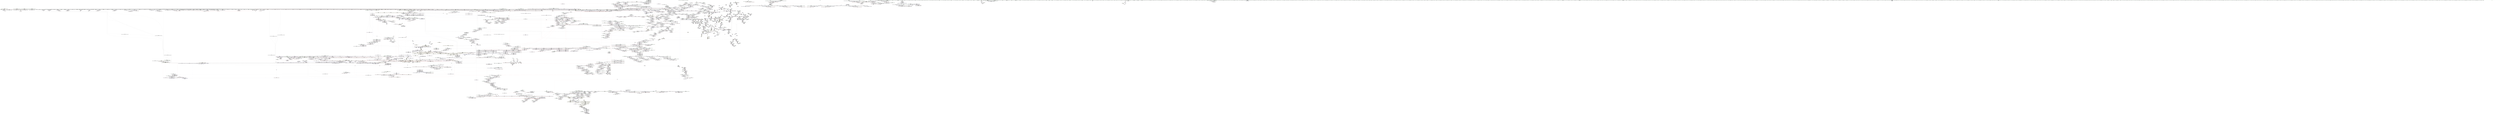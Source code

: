 digraph "SVFG" {
	label="SVFG";

	Node0x55928e8b1a90 [shape=record,color=grey,label="{NodeID: 0\nNullPtr}"];
	Node0x55928e8b1a90 -> Node0x55928f27a5f0[style=solid];
	Node0x55928e8b1a90 -> Node0x55928f27a6f0[style=solid];
	Node0x55928e8b1a90 -> Node0x55928f27a7c0[style=solid];
	Node0x55928e8b1a90 -> Node0x55928f27a890[style=solid];
	Node0x55928e8b1a90 -> Node0x55928f27a960[style=solid];
	Node0x55928e8b1a90 -> Node0x55928f27aa30[style=solid];
	Node0x55928e8b1a90 -> Node0x55928f27ab00[style=solid];
	Node0x55928e8b1a90 -> Node0x55928f27abd0[style=solid];
	Node0x55928e8b1a90 -> Node0x55928f27aca0[style=solid];
	Node0x55928e8b1a90 -> Node0x55928f27ad70[style=solid];
	Node0x55928e8b1a90 -> Node0x55928f27ae40[style=solid];
	Node0x55928e8b1a90 -> Node0x55928f27af10[style=solid];
	Node0x55928e8b1a90 -> Node0x55928f27afe0[style=solid];
	Node0x55928e8b1a90 -> Node0x55928f27b0b0[style=solid];
	Node0x55928e8b1a90 -> Node0x55928f27b180[style=solid];
	Node0x55928e8b1a90 -> Node0x55928f27b250[style=solid];
	Node0x55928e8b1a90 -> Node0x55928f27b320[style=solid];
	Node0x55928e8b1a90 -> Node0x55928f27b3f0[style=solid];
	Node0x55928e8b1a90 -> Node0x55928f27b4c0[style=solid];
	Node0x55928e8b1a90 -> Node0x55928f27b590[style=solid];
	Node0x55928e8b1a90 -> Node0x55928f27b660[style=solid];
	Node0x55928e8b1a90 -> Node0x55928f27b730[style=solid];
	Node0x55928e8b1a90 -> Node0x55928f27b800[style=solid];
	Node0x55928e8b1a90 -> Node0x55928f27b8d0[style=solid];
	Node0x55928e8b1a90 -> Node0x55928f27b9a0[style=solid];
	Node0x55928e8b1a90 -> Node0x55928f27ba70[style=solid];
	Node0x55928e8b1a90 -> Node0x55928f27bb40[style=solid];
	Node0x55928e8b1a90 -> Node0x55928f27bc10[style=solid];
	Node0x55928e8b1a90 -> Node0x55928f27bce0[style=solid];
	Node0x55928e8b1a90 -> Node0x55928f27bdb0[style=solid];
	Node0x55928e8b1a90 -> Node0x55928f27be80[style=solid];
	Node0x55928e8b1a90 -> Node0x55928f27bf50[style=solid];
	Node0x55928e8b1a90 -> Node0x55928f27c020[style=solid];
	Node0x55928e8b1a90 -> Node0x55928f27c0f0[style=solid];
	Node0x55928e8b1a90 -> Node0x55928f27c1c0[style=solid];
	Node0x55928e8b1a90 -> Node0x55928f27c290[style=solid];
	Node0x55928e8b1a90 -> Node0x55928f27c360[style=solid];
	Node0x55928e8b1a90 -> Node0x55928f27c430[style=solid];
	Node0x55928e8b1a90 -> Node0x55928f27c500[style=solid];
	Node0x55928e8b1a90 -> Node0x55928f27c5d0[style=solid];
	Node0x55928e8b1a90 -> Node0x55928f27c6a0[style=solid];
	Node0x55928e8b1a90 -> Node0x55928f27c770[style=solid];
	Node0x55928e8b1a90 -> Node0x55928f27c840[style=solid];
	Node0x55928e8b1a90 -> Node0x55928f27c910[style=solid];
	Node0x55928e8b1a90 -> Node0x55928f27c9e0[style=solid];
	Node0x55928e8b1a90 -> Node0x55928f27cab0[style=solid];
	Node0x55928e8b1a90 -> Node0x55928f27cb80[style=solid];
	Node0x55928e8b1a90 -> Node0x55928f27cc50[style=solid];
	Node0x55928e8b1a90 -> Node0x55928f27cd20[style=solid];
	Node0x55928e8b1a90 -> Node0x55928f27cdf0[style=solid];
	Node0x55928e8b1a90 -> Node0x55928f27cec0[style=solid];
	Node0x55928e8b1a90 -> Node0x55928f27cf90[style=solid];
	Node0x55928e8b1a90 -> Node0x55928f27d060[style=solid];
	Node0x55928e8b1a90 -> Node0x55928f27d130[style=solid];
	Node0x55928e8b1a90 -> Node0x55928f27d200[style=solid];
	Node0x55928e8b1a90 -> Node0x55928f27d2d0[style=solid];
	Node0x55928e8b1a90 -> Node0x55928f27d3a0[style=solid];
	Node0x55928e8b1a90 -> Node0x55928f27d470[style=solid];
	Node0x55928e8b1a90 -> Node0x55928f27d540[style=solid];
	Node0x55928e8b1a90 -> Node0x55928f27d610[style=solid];
	Node0x55928e8b1a90 -> Node0x55928f27d6e0[style=solid];
	Node0x55928e8b1a90 -> Node0x55928f27d7b0[style=solid];
	Node0x55928e8b1a90 -> Node0x55928f27d880[style=solid];
	Node0x55928e8b1a90 -> Node0x55928f27d950[style=solid];
	Node0x55928e8b1a90 -> Node0x55928f27da20[style=solid];
	Node0x55928e8b1a90 -> Node0x55928f27daf0[style=solid];
	Node0x55928e8b1a90 -> Node0x55928f27dbc0[style=solid];
	Node0x55928e8b1a90 -> Node0x55928f27dc90[style=solid];
	Node0x55928e8b1a90 -> Node0x55928f27dd60[style=solid];
	Node0x55928e8b1a90 -> Node0x55928f27de30[style=solid];
	Node0x55928e8b1a90 -> Node0x55928f27df00[style=solid];
	Node0x55928e8b1a90 -> Node0x55928f27dfd0[style=solid];
	Node0x55928e8b1a90 -> Node0x55928f27e0a0[style=solid];
	Node0x55928e8b1a90 -> Node0x55928f27e170[style=solid];
	Node0x55928e8b1a90 -> Node0x55928f27e240[style=solid];
	Node0x55928e8b1a90 -> Node0x55928f27e310[style=solid];
	Node0x55928e8b1a90 -> Node0x55928f27e3e0[style=solid];
	Node0x55928e8b1a90 -> Node0x55928f27e4b0[style=solid];
	Node0x55928e8b1a90 -> Node0x55928f27e580[style=solid];
	Node0x55928e8b1a90 -> Node0x55928f27e650[style=solid];
	Node0x55928e8b1a90 -> Node0x55928f27e720[style=solid];
	Node0x55928e8b1a90 -> Node0x55928f27e7f0[style=solid];
	Node0x55928e8b1a90 -> Node0x55928f27e8c0[style=solid];
	Node0x55928e8b1a90 -> Node0x55928f27e990[style=solid];
	Node0x55928e8b1a90 -> Node0x55928f27ea60[style=solid];
	Node0x55928e8b1a90 -> Node0x55928f27eb30[style=solid];
	Node0x55928e8b1a90 -> Node0x55928f27ec00[style=solid];
	Node0x55928e8b1a90 -> Node0x55928f27ecd0[style=solid];
	Node0x55928e8b1a90 -> Node0x55928f27eda0[style=solid];
	Node0x55928e8b1a90 -> Node0x55928f27ee70[style=solid];
	Node0x55928e8b1a90 -> Node0x55928f27ef40[style=solid];
	Node0x55928e8b1a90 -> Node0x55928f27f010[style=solid];
	Node0x55928e8b1a90 -> Node0x55928f27f0e0[style=solid];
	Node0x55928e8b1a90 -> Node0x55928f27f1b0[style=solid];
	Node0x55928e8b1a90 -> Node0x55928f27f280[style=solid];
	Node0x55928e8b1a90 -> Node0x55928f27f350[style=solid];
	Node0x55928e8b1a90 -> Node0x55928f27f420[style=solid];
	Node0x55928e8b1a90 -> Node0x55928f27f4f0[style=solid];
	Node0x55928e8b1a90 -> Node0x55928f27f5c0[style=solid];
	Node0x55928e8b1a90 -> Node0x55928f27f690[style=solid];
	Node0x55928e8b1a90 -> Node0x55928f28b610[style=solid];
	Node0x55928e8b1a90 -> Node0x55928f28fb50[style=solid];
	Node0x55928e8b1a90 -> Node0x55928f2d1720[style=solid];
	Node0x55928e8b1a90 -> Node0x55928f2d17f0[style=solid];
	Node0x55928e8b1a90 -> Node0x55928f2d18c0[style=solid];
	Node0x55928e8b1a90 -> Node0x55928f2d78a0[style=solid];
	Node0x55928e8b1a90 -> Node0x55928f2d7be0[style=solid];
	Node0x55928e8b1a90 -> Node0x55928f2d7f20[style=solid];
	Node0x55928e8b1a90 -> Node0x55928f2d7ff0[style=solid];
	Node0x55928e8b1a90 -> Node0x55928f2d8260[style=solid];
	Node0x55928e8b1a90 -> Node0x55928f2dbc10[style=solid];
	Node0x55928e8b1a90 -> Node0x55928f2ddf00[style=solid];
	Node0x55928e8b1a90 -> Node0x55928f2ddfd0[style=solid];
	Node0x55928e8b1a90 -> Node0x55928f2de0a0[style=solid];
	Node0x55928e8b1a90 -> Node0x55928d1bed80[style=solid];
	Node0x55928e8b1a90 -> Node0x55928e47b010[style=solid];
	Node0x55928e8b1a90 -> Node0x55928f334c40[style=solid];
	Node0x55928e8b1a90 -> Node0x55928f334dc0[style=solid];
	Node0x55928e8b1a90 -> Node0x55928f3353c0[style=solid];
	Node0x55928e8b1a90 -> Node0x55928f3359c0[style=solid];
	Node0x55928e8b1a90 -> Node0x55928f335cc0[style=solid];
	Node0x55928e8b1a90 -> Node0x55928f335e40[style=solid];
	Node0x55928e8b1a90 -> Node0x55928f336140[style=solid];
	Node0x55928e8b1a90 -> Node0x55928f3362c0[style=solid];
	Node0x55928e8b1a90 -> Node0x55928f3365c0[style=solid];
	Node0x55928e8b1a90:s64 -> Node0x55928f53efd0[style=solid,color=red];
	Node0x55928e8b1a90:s64 -> Node0x55928f518860[style=solid,color=red];
	Node0x55928e8b1a90:s64 -> Node0x55928f539b30[style=solid,color=red];
	Node0x55928f282780 [shape=record,color=red,label="{NodeID: 1550\n2614\<--2592\n\<--__args.addr2\n_ZNSt8_Rb_treeINSt7__cxx1112basic_stringIcSt11char_traitsIcESaIcEEESt4pairIKS5_iESt10_Select1stIS8_ESt4lessIS5_ESaIS8_EE17_M_construct_nodeIJRKSt21piecewise_construct_tSt5tupleIJRS7_EESJ_IJEEEEEvPSt13_Rb_tree_nodeIS8_EDpOT_\n|{<s0>247}}"];
	Node0x55928f282780:s0 -> Node0x55928f51ae00[style=solid,color=red];
	Node0x55928f260580 [shape=record,color=green,label="{NodeID: 443\n2746\<--2747\nthis.addr\<--this.addr_field_insensitive\n_ZN9__gnu_cxx13new_allocatorISt13_Rb_tree_nodeISt4pairIKNSt7__cxx1112basic_stringIcSt11char_traitsIcESaIcEEEiEEE9constructISA_JRKSt21piecewise_construct_tSt5tupleIJRS9_EESH_IJEEEEEvPT_DpOT0_\n}"];
	Node0x55928f260580 -> Node0x55928f283480[style=solid];
	Node0x55928f260580 -> Node0x55928f2d9b90[style=solid];
	Node0x55928f537740 [shape=record,color=black,label="{NodeID: 5314\n1521 = PHI(1294, )\n0th arg _ZSt27__uninitialized_default_n_aIPNSt7__cxx1112basic_stringIcSt11char_traitsIcESaIcEEEmS5_ET_S7_T0_RSaIT1_E }"];
	Node0x55928f537740 -> Node0x55928f2d2830[style=solid];
	Node0x55928f2d80c0 [shape=record,color=blue,label="{NodeID: 1993\n2485\<--2486\n\<--\n_ZNSt8_Rb_treeINSt7__cxx1112basic_stringIcSt11char_traitsIcESaIcEEESt4pairIKS5_iESt10_Select1stIS8_ESt4lessIS5_ESaIS8_EE29_M_get_insert_hint_unique_posESt23_Rb_tree_const_iteratorIS8_ERS7_\n}"];
	Node0x55928f2d80c0 -> Node0x55928f3af0a0[style=dashed];
	Node0x55928f26f8a0 [shape=record,color=black,label="{NodeID: 886\n2796\<--2795\n\<--\n_ZNSt5tupleIJRKNSt7__cxx1112basic_stringIcSt11char_traitsIcESaIcEEEEEC2EOS8_\n|{<s0>268}}"];
	Node0x55928f26f8a0:s0 -> Node0x55928f53be40[style=solid,color=red];
	Node0x55928f2a6480 [shape=record,color=red,label="{NodeID: 1329\n811\<--808\nthis1\<--this.addr\n_ZNSt8_Rb_treeINSt7__cxx1112basic_stringIcSt11char_traitsIcESaIcEEESt4pairIKS5_iESt10_Select1stIS8_ESt4lessIS5_ESaIS8_EE13_Rb_tree_implISC_Lb1EEC2Ev\n}"];
	Node0x55928f2a6480 -> Node0x55928f2818e0[style=solid];
	Node0x55928f2a6480 -> Node0x55928f2819b0[style=solid];
	Node0x55928f2a6480 -> Node0x55928f281a80[style=solid];
	Node0x55928f258750 [shape=record,color=green,label="{NodeID: 222\n1215\<--1216\n_ZN9__gnu_cxx13new_allocatorISt13_Rb_tree_nodeISt4pairIKNSt7__cxx1112basic_stringIcSt11char_traitsIcESaIcEEEiEEED2Ev\<--_ZN9__gnu_cxx13new_allocatorISt13_Rb_tree_nodeISt4pairIKNSt7__cxx1112basic_stringIcSt11char_traitsIcESaIcEEEiEEED2Ev_field_insensitive\n}"];
	Node0x55928f51f160 [shape=record,color=black,label="{NodeID: 5093\n3841 = PHI(3834, )\n1st arg _ZNSt12_Destroy_auxILb1EE9__destroyIPiEEvT_S3_ }"];
	Node0x55928f51f160 -> Node0x55928f2e0fc0[style=solid];
	Node0x55928f28dc70 [shape=record,color=blue,label="{NodeID: 1772\n509\<--506\ncoerce.dive13\<--call12\n_ZNSt3mapINSt7__cxx1112basic_stringIcSt11char_traitsIcESaIcEEEiSt4lessIS5_ESaISt4pairIKS5_iEEEixERS9_\n}"];
	Node0x55928f28dc70 -> Node0x55928f28b000[style=dashed];
	Node0x55928f28dc70 -> Node0x55928f3e19f0[style=dashed];
	Node0x55928f27c840 [shape=record,color=black,label="{NodeID: 665\n1270\<--3\n\<--dummyVal\n_ZNSt12_Vector_baseINSt7__cxx1112basic_stringIcSt11char_traitsIcESaIcEEESaIS5_EEC2EmRKS6_\n}"];
	Node0x55928f27c840 -> Node0x55928f2d0fd0[style=solid];
	Node0x55928f333ec0 [shape=record,color=grey,label="{NodeID: 3322\n1495 = cmp(1491, 1492, )\n}"];
	Node0x55928f29b0f0 [shape=record,color=purple,label="{NodeID: 1108\n2412\<--2311\n_M_node33\<--__before\n_ZNSt8_Rb_treeINSt7__cxx1112basic_stringIcSt11char_traitsIcESaIcEEESt4pairIKS5_iESt10_Select1stIS8_ESt4lessIS5_ESaIS8_EE29_M_get_insert_hint_unique_posESt23_Rb_tree_const_iteratorIS8_ERS7_\n}"];
	Node0x55928f29b0f0 -> Node0x55928f2b03c0[style=solid];
	Node0x55928e8b1a00 [shape=record,color=green,label="{NodeID: 1\n7\<--1\n__dso_handle\<--dummyObj\nGlob }"];
	Node0x55928f282850 [shape=record,color=red,label="{NodeID: 1551\n2616\<--2594\n\<--__args.addr4\n_ZNSt8_Rb_treeINSt7__cxx1112basic_stringIcSt11char_traitsIcESaIcEEESt4pairIKS5_iESt10_Select1stIS8_ESt4lessIS5_ESaIS8_EE17_M_construct_nodeIJRKSt21piecewise_construct_tSt5tupleIJRS7_EESJ_IJEEEEEvPSt13_Rb_tree_nodeIS8_EDpOT_\n|{<s0>248}}"];
	Node0x55928f282850:s0 -> Node0x55928f513e60[style=solid,color=red];
	Node0x55928f260650 [shape=record,color=green,label="{NodeID: 444\n2748\<--2749\n__p.addr\<--__p.addr_field_insensitive\n_ZN9__gnu_cxx13new_allocatorISt13_Rb_tree_nodeISt4pairIKNSt7__cxx1112basic_stringIcSt11char_traitsIcESaIcEEEiEEE9constructISA_JRKSt21piecewise_construct_tSt5tupleIJRS9_EESH_IJEEEEEvPT_DpOT0_\n}"];
	Node0x55928f260650 -> Node0x55928f283550[style=solid];
	Node0x55928f260650 -> Node0x55928f2d9c60[style=solid];
	Node0x55928f537880 [shape=record,color=black,label="{NodeID: 5315\n1522 = PHI(1295, )\n1st arg _ZSt27__uninitialized_default_n_aIPNSt7__cxx1112basic_stringIcSt11char_traitsIcESaIcEEEmS5_ET_S7_T0_RSaIT1_E }"];
	Node0x55928f537880 -> Node0x55928f2d2900[style=solid];
	Node0x55928f2d8190 [shape=record,color=blue,label="{NodeID: 1994\n2488\<--2489\n\<--\n_ZNSt8_Rb_treeINSt7__cxx1112basic_stringIcSt11char_traitsIcESaIcEEESt4pairIKS5_iESt10_Select1stIS8_ESt4lessIS5_ESaIS8_EE29_M_get_insert_hint_unique_posESt23_Rb_tree_const_iteratorIS8_ERS7_\n}"];
	Node0x55928f2d8190 -> Node0x55928f3af5a0[style=dashed];
	Node0x55928f26f970 [shape=record,color=black,label="{NodeID: 887\n2830\<--2829\n\<--this1\n_ZNSt11_Tuple_implILm0EJRKNSt7__cxx1112basic_stringIcSt11char_traitsIcESaIcEEEEEC2EOS8_\n|{<s0>272}}"];
	Node0x55928f26f970:s0 -> Node0x55928f51b9a0[style=solid,color=red];
	Node0x55928f3e8250 [shape=record,color=yellow,style=double,label="{NodeID: 3544\n70V_1 = ENCHI(MR_70V_0)\npts\{363 \}\nFun[_ZNSt6vectorINSt7__cxx1112basic_stringIcSt11char_traitsIcESaIcEEESaIS5_EEC2EmRKS6_]}"];
	Node0x55928f3e8250 -> Node0x55928f28d450[style=dashed];
	Node0x55928f2a6550 [shape=record,color=red,label="{NodeID: 1330\n832\<--829\nthis1\<--this.addr\n_ZNSaISt13_Rb_tree_nodeISt4pairIKNSt7__cxx1112basic_stringIcSt11char_traitsIcESaIcEEEiEEEC2Ev\n}"];
	Node0x55928f2a6550 -> Node0x55928f2698c0[style=solid];
	Node0x55928f258850 [shape=record,color=green,label="{NodeID: 223\n1220\<--1221\nthis.addr\<--this.addr_field_insensitive\n_ZN9__gnu_cxx13new_allocatorISt13_Rb_tree_nodeISt4pairIKNSt7__cxx1112basic_stringIcSt11char_traitsIcESaIcEEEiEEED2Ev\n}"];
	Node0x55928f258850 -> Node0x55928f2a8840[style=solid];
	Node0x55928f258850 -> Node0x55928f291960[style=solid];
	Node0x55928f51f270 [shape=record,color=black,label="{NodeID: 5094\n3130 = PHI(2299, 2299, 2299, )\n0th arg _ZNSt4pairIPSt18_Rb_tree_node_baseS1_EC2IRS1_S4_Lb1EEEOT_OT0_ }"];
	Node0x55928f51f270 -> Node0x55928f2dbdb0[style=solid];
	Node0x55928f28dd40 [shape=record,color=blue, style = dotted,label="{NodeID: 1773\n3920\<--3922\noffset_0\<--dummyVal\n_ZNSt3mapINSt7__cxx1112basic_stringIcSt11char_traitsIcESaIcEEEiSt4lessIS5_ESaISt4pairIKS5_iEEEixERS9_\n}"];
	Node0x55928f28dd40 -> Node0x55928f3e3320[style=dashed];
	Node0x55928f27c910 [shape=record,color=black,label="{NodeID: 666\n1278\<--3\nlpad.val\<--dummyVal\n_ZNSt12_Vector_baseINSt7__cxx1112basic_stringIcSt11char_traitsIcESaIcEEESaIS5_EEC2EmRKS6_\n}"];
	Node0x55928f334040 [shape=record,color=grey,label="{NodeID: 3323\n1586 = cmp(1585, 890, )\n}"];
	Node0x55928f29b1c0 [shape=record,color=purple,label="{NodeID: 1109\n2418\<--2311\n_M_node38\<--__before\n_ZNSt8_Rb_treeINSt7__cxx1112basic_stringIcSt11char_traitsIcESaIcEEESt4pairIKS5_iESt10_Select1stIS8_ESt4lessIS5_ESaIS8_EE29_M_get_insert_hint_unique_posESt23_Rb_tree_const_iteratorIS8_ERS7_\n|{<s0>219}}"];
	Node0x55928f29b1c0:s0 -> Node0x55928f517db0[style=solid,color=red];
	Node0x55928f216420 [shape=record,color=green,label="{NodeID: 2\n8\<--1\n_ZSt3cin\<--dummyObj\nGlob }"];
	Node0x55928f3fa190 [shape=record,color=yellow,style=double,label="{NodeID: 3766\n102V_1 = ENCHI(MR_102V_0)\npts\{4640000 \}\nFun[_ZNSt5tupleIJRKNSt7__cxx1112basic_stringIcSt11char_traitsIcESaIcEEEEEC2IvLb1EEES7_]|{<s0>178}}"];
	Node0x55928f3fa190:s0 -> Node0x55928f3b06d0[style=dashed,color=red];
	Node0x55928f282920 [shape=record,color=red,label="{NodeID: 1552\n2628\<--2596\nexn\<--exn.slot\n_ZNSt8_Rb_treeINSt7__cxx1112basic_stringIcSt11char_traitsIcESaIcEEESt4pairIKS5_iESt10_Select1stIS8_ESt4lessIS5_ESaIS8_EE17_M_construct_nodeIJRKSt21piecewise_construct_tSt5tupleIJRS7_EESJ_IJEEEEEvPSt13_Rb_tree_nodeIS8_EDpOT_\n}"];
	Node0x55928f260720 [shape=record,color=green,label="{NodeID: 445\n2750\<--2751\n__args.addr\<--__args.addr_field_insensitive\n_ZN9__gnu_cxx13new_allocatorISt13_Rb_tree_nodeISt4pairIKNSt7__cxx1112basic_stringIcSt11char_traitsIcESaIcEEEiEEE9constructISA_JRKSt21piecewise_construct_tSt5tupleIJRS9_EESH_IJEEEEEvPT_DpOT0_\n}"];
	Node0x55928f260720 -> Node0x55928f283620[style=solid];
	Node0x55928f260720 -> Node0x55928f2d9d30[style=solid];
	Node0x55928f5379c0 [shape=record,color=black,label="{NodeID: 5316\n1523 = PHI(1297, )\n2nd arg _ZSt27__uninitialized_default_n_aIPNSt7__cxx1112basic_stringIcSt11char_traitsIcESaIcEEEmS5_ET_S7_T0_RSaIT1_E }"];
	Node0x55928f5379c0 -> Node0x55928f2d29d0[style=solid];
	Node0x55928f2d8260 [shape=record,color=blue, style = dotted,label="{NodeID: 1995\n2321\<--3\nref.tmp78\<--dummyVal\n_ZNSt8_Rb_treeINSt7__cxx1112basic_stringIcSt11char_traitsIcESaIcEEESt4pairIKS5_iESt10_Select1stIS8_ESt4lessIS5_ESaIS8_EE29_M_get_insert_hint_unique_posESt23_Rb_tree_const_iteratorIS8_ERS7_\n|{|<s1>235}}"];
	Node0x55928f2d8260 -> Node0x55928f3aeba0[style=dashed];
	Node0x55928f2d8260:s1 -> Node0x55928f3eba20[style=dashed,color=red];
	Node0x55928f26fa40 [shape=record,color=black,label="{NodeID: 888\n2846\<--2851\n_ZSt7forwardIRKNSt7__cxx1112basic_stringIcSt11char_traitsIcESaIcEEEEOT_RNSt16remove_referenceIS8_E4typeE_ret\<--\n_ZSt7forwardIRKNSt7__cxx1112basic_stringIcSt11char_traitsIcESaIcEEEEOT_RNSt16remove_referenceIS8_E4typeE\n|{<s0>271|<s1>276}}"];
	Node0x55928f26fa40:s0 -> Node0x55928f5321b0[style=solid,color=blue];
	Node0x55928f26fa40:s1 -> Node0x55928f532570[style=solid,color=blue];
	Node0x55928f3e8360 [shape=record,color=yellow,style=double,label="{NodeID: 3545\n72V_1 = ENCHI(MR_72V_0)\npts\{365 \}\nFun[_ZNSt6vectorINSt7__cxx1112basic_stringIcSt11char_traitsIcESaIcEEESaIS5_EEC2EmRKS6_]}"];
	Node0x55928f3e8360 -> Node0x55928f28d520[style=dashed];
	Node0x55928f2a6620 [shape=record,color=red,label="{NodeID: 1331\n843\<--840\nthis1\<--this.addr\n_ZNSt20_Rb_tree_key_compareISt4lessINSt7__cxx1112basic_stringIcSt11char_traitsIcESaIcEEEEEC2Ev\n}"];
	Node0x55928f2a6620 -> Node0x55928f295ee0[style=solid];
	Node0x55928f258920 [shape=record,color=green,label="{NodeID: 224\n1227\<--1228\nthis.addr\<--this.addr_field_insensitive\n_ZN9__gnu_cxx13new_allocatorINSt7__cxx1112basic_stringIcSt11char_traitsIcESaIcEEEEC2Ev\n}"];
	Node0x55928f258920 -> Node0x55928f2a8910[style=solid];
	Node0x55928f258920 -> Node0x55928f291a30[style=solid];
	Node0x55928f51f400 [shape=record,color=black,label="{NodeID: 5095\n3131 = PHI(2394, 2421, 2478, )\n1st arg _ZNSt4pairIPSt18_Rb_tree_node_baseS1_EC2IRS1_S4_Lb1EEEOT_OT0_ }"];
	Node0x55928f51f400 -> Node0x55928f2dbe80[style=solid];
	Node0x55928f4087a0 [shape=record,color=yellow,style=double,label="{NodeID: 3988\n227V_1 = ENCHI(MR_227V_0)\npts\{640001 \}\nFun[_ZNSt8_Rb_treeINSt7__cxx1112basic_stringIcSt11char_traitsIcESaIcEEESt4pairIKS5_iESt10_Select1stIS8_ESt4lessIS5_ESaIS8_EE24_M_get_insert_unique_posERS7_]|{<s0>284}}"];
	Node0x55928f4087a0:s0 -> Node0x55928f3fc140[style=dashed,color=red];
	Node0x55928f28de10 [shape=record,color=blue,label="{NodeID: 1774\n524\<--523\nthis.addr\<--this\n_ZNSaIiEC2Ev\n}"];
	Node0x55928f28de10 -> Node0x55928f2a45a0[style=dashed];
	Node0x55928f27c9e0 [shape=record,color=black,label="{NodeID: 667\n1279\<--3\nlpad.val2\<--dummyVal\n_ZNSt12_Vector_baseINSt7__cxx1112basic_stringIcSt11char_traitsIcESaIcEEESaIS5_EEC2EmRKS6_\n}"];
	Node0x55928f3341c0 [shape=record,color=grey,label="{NodeID: 3324\n2687 = cmp(2683, 2684, )\n}"];
	Node0x55928f29b290 [shape=record,color=purple,label="{NodeID: 1110\n2478\<--2315\n_M_node72\<--__after\n_ZNSt8_Rb_treeINSt7__cxx1112basic_stringIcSt11char_traitsIcESaIcEEESt4pairIKS5_iESt10_Select1stIS8_ESt4lessIS5_ESaIS8_EE29_M_get_insert_hint_unique_posESt23_Rb_tree_const_iteratorIS8_ERS7_\n|{<s0>233}}"];
	Node0x55928f29b290:s0 -> Node0x55928f51f400[style=solid,color=red];
	Node0x55928f250260 [shape=record,color=green,label="{NodeID: 3\n9\<--1\n_ZSt4cout\<--dummyObj\nGlob }"];
	Node0x55928f2829f0 [shape=record,color=red,label="{NodeID: 1553\n2642\<--2596\nexn13\<--exn.slot\n_ZNSt8_Rb_treeINSt7__cxx1112basic_stringIcSt11char_traitsIcESaIcEEESt4pairIKS5_iESt10_Select1stIS8_ESt4lessIS5_ESaIS8_EE17_M_construct_nodeIJRKSt21piecewise_construct_tSt5tupleIJRS7_EESJ_IJEEEEEvPSt13_Rb_tree_nodeIS8_EDpOT_\n}"];
	Node0x55928f2607f0 [shape=record,color=green,label="{NodeID: 446\n2752\<--2753\n__args.addr2\<--__args.addr2_field_insensitive\n_ZN9__gnu_cxx13new_allocatorISt13_Rb_tree_nodeISt4pairIKNSt7__cxx1112basic_stringIcSt11char_traitsIcESaIcEEEiEEE9constructISA_JRKSt21piecewise_construct_tSt5tupleIJRS9_EESH_IJEEEEEvPT_DpOT0_\n}"];
	Node0x55928f2607f0 -> Node0x55928f2836f0[style=solid];
	Node0x55928f2607f0 -> Node0x55928f2d9e00[style=solid];
	Node0x55928f537b00 [shape=record,color=black,label="{NodeID: 5317\n1819 = PHI(469, )\n0th arg _ZNKSt3mapINSt7__cxx1112basic_stringIcSt11char_traitsIcESaIcEEEiSt4lessIS5_ESaISt4pairIKS5_iEEE8key_compEv }"];
	Node0x55928f537b00 -> Node0x55928f2d47e0[style=solid];
	Node0x55928f2d8330 [shape=record,color=blue,label="{NodeID: 1996\n2508\<--2502\nthis.addr\<--this\n_ZNSt8_Rb_treeINSt7__cxx1112basic_stringIcSt11char_traitsIcESaIcEEESt4pairIKS5_iESt10_Select1stIS8_ESt4lessIS5_ESaIS8_EE14_M_insert_nodeEPSt18_Rb_tree_node_baseSG_PSt13_Rb_tree_nodeIS8_E\n}"];
	Node0x55928f2d8330 -> Node0x55928f2b0970[style=dashed];
	Node0x55928f26fb10 [shape=record,color=black,label="{NodeID: 889\n2859\<--2858\n\<--\n_ZNSt11_Tuple_implILm0EJRKNSt7__cxx1112basic_stringIcSt11char_traitsIcESaIcEEEEE7_M_headERS8_\n|{<s0>274}}"];
	Node0x55928f26fb10:s0 -> Node0x55928f51dff0[style=solid,color=red];
	Node0x55928f3e8440 [shape=record,color=yellow,style=double,label="{NodeID: 3546\n38V_1 = ENCHI(MR_38V_0)\npts\{560000 \}\nFun[_ZNSt6vectorINSt7__cxx1112basic_stringIcSt11char_traitsIcESaIcEEESaIS5_EEC2EmRKS6_]|{<s0>50}}"];
	Node0x55928f3e8440:s0 -> Node0x55928f3e9140[style=dashed,color=red];
	Node0x55928f2a66f0 [shape=record,color=red,label="{NodeID: 1332\n851\<--848\nthis1\<--this.addr\n_ZNSt15_Rb_tree_headerC2Ev\n|{|<s3>89}}"];
	Node0x55928f2a66f0 -> Node0x55928f295fb0[style=solid];
	Node0x55928f2a66f0 -> Node0x55928f296080[style=solid];
	Node0x55928f2a66f0 -> Node0x55928f296150[style=solid];
	Node0x55928f2a66f0:s3 -> Node0x55928f51e5c0[style=solid,color=red];
	Node0x55928f2589f0 [shape=record,color=green,label="{NodeID: 225\n1234\<--1235\nthis.addr\<--this.addr_field_insensitive\n_ZN9__gnu_cxx13new_allocatorINSt7__cxx1112basic_stringIcSt11char_traitsIcESaIcEEEED2Ev\n}"];
	Node0x55928f2589f0 -> Node0x55928f2a89e0[style=solid];
	Node0x55928f2589f0 -> Node0x55928f291b00[style=solid];
	Node0x55928f51f590 [shape=record,color=black,label="{NodeID: 5096\n3132 = PHI(2395, 2422, 2479, )\n2nd arg _ZNSt4pairIPSt18_Rb_tree_node_baseS1_EC2IRS1_S4_Lb1EEEOT_OT0_ }"];
	Node0x55928f51f590 -> Node0x55928f2dbf50[style=solid];
	Node0x55928f408880 [shape=record,color=yellow,style=double,label="{NodeID: 3989\n42V_1 = ENCHI(MR_42V_0)\npts\{640002 \}\nFun[_ZNSt8_Rb_treeINSt7__cxx1112basic_stringIcSt11char_traitsIcESaIcEEESt4pairIKS5_iESt10_Select1stIS8_ESt4lessIS5_ESaIS8_EE24_M_get_insert_unique_posERS7_]|{<s0>288|<s1>291|<s2>293|<s3>297|<s4>298}}"];
	Node0x55928f408880:s0 -> Node0x55928f405750[style=dashed,color=red];
	Node0x55928f408880:s1 -> Node0x55928f3e7ea0[style=dashed,color=red];
	Node0x55928f408880:s2 -> Node0x55928f3ea550[style=dashed,color=red];
	Node0x55928f408880:s3 -> Node0x55928f3ea550[style=dashed,color=red];
	Node0x55928f408880:s4 -> Node0x55928f3ebd50[style=dashed,color=red];
	Node0x55928f28dee0 [shape=record,color=blue,label="{NodeID: 1775\n538\<--534\nthis.addr\<--this\n_ZNSt6vectorIiSaIiEEC2EmRKiRKS0_\n}"];
	Node0x55928f28dee0 -> Node0x55928f2a4670[style=dashed];
	Node0x55928f27cab0 [shape=record,color=black,label="{NodeID: 668\n1336\<--3\n\<--dummyVal\n_ZNSt12_Vector_baseINSt7__cxx1112basic_stringIcSt11char_traitsIcESaIcEEESaIS5_EED2Ev\n}"];
	Node0x55928f334340 [shape=record,color=grey,label="{NodeID: 3325\n1449 = cmp(1448, 890, )\n}"];
	Node0x55928f29b360 [shape=record,color=purple,label="{NodeID: 1111\n2479\<--2315\n_M_node73\<--__after\n_ZNSt8_Rb_treeINSt7__cxx1112basic_stringIcSt11char_traitsIcESaIcEEESt4pairIKS5_iESt10_Select1stIS8_ESt4lessIS5_ESaIS8_EE29_M_get_insert_hint_unique_posESt23_Rb_tree_const_iteratorIS8_ERS7_\n|{<s0>233}}"];
	Node0x55928f29b360:s0 -> Node0x55928f51f590[style=solid,color=red];
	Node0x55928f2502f0 [shape=record,color=green,label="{NodeID: 4\n10\<--1\n.str\<--dummyObj\nGlob }"];
	Node0x55928f282ac0 [shape=record,color=red,label="{NodeID: 1554\n2643\<--2598\nsel\<--ehselector.slot\n_ZNSt8_Rb_treeINSt7__cxx1112basic_stringIcSt11char_traitsIcESaIcEEESt4pairIKS5_iESt10_Select1stIS8_ESt4lessIS5_ESaIS8_EE17_M_construct_nodeIJRKSt21piecewise_construct_tSt5tupleIJRS7_EESJ_IJEEEEEvPSt13_Rb_tree_nodeIS8_EDpOT_\n}"];
	Node0x55928f2608c0 [shape=record,color=green,label="{NodeID: 447\n2754\<--2755\n__args.addr4\<--__args.addr4_field_insensitive\n_ZN9__gnu_cxx13new_allocatorISt13_Rb_tree_nodeISt4pairIKNSt7__cxx1112basic_stringIcSt11char_traitsIcESaIcEEEiEEE9constructISA_JRKSt21piecewise_construct_tSt5tupleIJRS9_EESH_IJEEEEEvPT_DpOT0_\n}"];
	Node0x55928f2608c0 -> Node0x55928f2837c0[style=solid];
	Node0x55928f2608c0 -> Node0x55928f2d9ed0[style=solid];
	Node0x55928f537c40 [shape=record,color=black,label="{NodeID: 5318\n1282 = PHI(369, )\n0th arg _ZNSt6vectorINSt7__cxx1112basic_stringIcSt11char_traitsIcESaIcEEESaIS5_EE21_M_default_initializeEm }"];
	Node0x55928f537c40 -> Node0x55928f2d10a0[style=solid];
	Node0x55928f2d8400 [shape=record,color=blue,label="{NodeID: 1997\n2510\<--2503\n__x.addr\<--__x\n_ZNSt8_Rb_treeINSt7__cxx1112basic_stringIcSt11char_traitsIcESaIcEEESt4pairIKS5_iESt10_Select1stIS8_ESt4lessIS5_ESaIS8_EE14_M_insert_nodeEPSt18_Rb_tree_node_baseSG_PSt13_Rb_tree_nodeIS8_E\n}"];
	Node0x55928f2d8400 -> Node0x55928f2b0a40[style=dashed];
	Node0x55928f26fbe0 [shape=record,color=black,label="{NodeID: 890\n2853\<--2860\n_ZNSt11_Tuple_implILm0EJRKNSt7__cxx1112basic_stringIcSt11char_traitsIcESaIcEEEEE7_M_headERS8__ret\<--call\n_ZNSt11_Tuple_implILm0EJRKNSt7__cxx1112basic_stringIcSt11char_traitsIcESaIcEEEEE7_M_headERS8_\n|{<s0>270|<s1>279}}"];
	Node0x55928f26fbe0:s0 -> Node0x55928f5320a0[style=solid,color=blue];
	Node0x55928f26fbe0:s1 -> Node0x55928f5327c0[style=solid,color=blue];
	Node0x55928f2a67c0 [shape=record,color=red,label="{NodeID: 1333\n869\<--866\nthis1\<--this.addr\n_ZN9__gnu_cxx13new_allocatorISt13_Rb_tree_nodeISt4pairIKNSt7__cxx1112basic_stringIcSt11char_traitsIcESaIcEEEiEEEC2Ev\n}"];
	Node0x55928f258ac0 [shape=record,color=green,label="{NodeID: 226\n1243\<--1244\nthis.addr\<--this.addr_field_insensitive\n_ZNSt12_Vector_baseINSt7__cxx1112basic_stringIcSt11char_traitsIcESaIcEEESaIS5_EEC2EmRKS6_\n}"];
	Node0x55928f258ac0 -> Node0x55928f2a8ab0[style=solid];
	Node0x55928f258ac0 -> Node0x55928f2d0cd0[style=solid];
	Node0x55928f526a10 [shape=record,color=black,label="{NodeID: 5097\n125 = PHI()\n}"];
	Node0x55928f408960 [shape=record,color=yellow,style=double,label="{NodeID: 3990\n230V_1 = ENCHI(MR_230V_0)\npts\{640003 \}\nFun[_ZNSt8_Rb_treeINSt7__cxx1112basic_stringIcSt11char_traitsIcESaIcEEESt4pairIKS5_iESt10_Select1stIS8_ESt4lessIS5_ESaIS8_EE24_M_get_insert_unique_posERS7_]|{<s0>289|<s1>293|<s2>297|<s3>298}}"];
	Node0x55928f408960:s0 -> Node0x55928f404880[style=dashed,color=red];
	Node0x55928f408960:s1 -> Node0x55928f3ea550[style=dashed,color=red];
	Node0x55928f408960:s2 -> Node0x55928f3ea550[style=dashed,color=red];
	Node0x55928f408960:s3 -> Node0x55928f3ebd50[style=dashed,color=red];
	Node0x55928f28dfb0 [shape=record,color=blue,label="{NodeID: 1776\n540\<--535\n__n.addr\<--__n\n_ZNSt6vectorIiSaIiEEC2EmRKiRKS0_\n}"];
	Node0x55928f28dfb0 -> Node0x55928f2a4740[style=dashed];
	Node0x55928f28dfb0 -> Node0x55928f2a4810[style=dashed];
	Node0x55928f27cb80 [shape=record,color=black,label="{NodeID: 669\n1337\<--3\n\<--dummyVal\n_ZNSt12_Vector_baseINSt7__cxx1112basic_stringIcSt11char_traitsIcESaIcEEESaIS5_EED2Ev\n}"];
	Node0x55928f27cb80 -> Node0x55928f2d13e0[style=solid];
	Node0x55928f3344c0 [shape=record,color=grey,label="{NodeID: 3326\n3577 = cmp(3573, 3574, )\n}"];
	Node0x55928f29b430 [shape=record,color=purple,label="{NodeID: 1112\n2343\<--2327\n_M_impl\<--this1\n_ZNSt8_Rb_treeINSt7__cxx1112basic_stringIcSt11char_traitsIcESaIcEEESt4pairIKS5_iESt10_Select1stIS8_ESt4lessIS5_ESaIS8_EE29_M_get_insert_hint_unique_posESt23_Rb_tree_const_iteratorIS8_ERS7_\n}"];
	Node0x55928f29b430 -> Node0x55928f26e1e0[style=solid];
	Node0x55928f2509b0 [shape=record,color=green,label="{NodeID: 5\n12\<--1\n.str.1\<--dummyObj\nGlob }"];
	Node0x55928f442a60 [shape=record,color=yellow,style=double,label="{NodeID: 4876\n46V_3 = CSCHI(MR_46V_2)\npts\{700000 \}\nCS[]|{|<s1>26|<s2>28|<s3>30|<s4>31|<s5>33|<s6>34|<s7>35|<s8>42}}"];
	Node0x55928f442a60 -> Node0x55928f3c93c0[style=dashed];
	Node0x55928f442a60:s1 -> Node0x55928f3edd20[style=dashed,color=red];
	Node0x55928f442a60:s2 -> Node0x55928f3b4000[style=dashed,color=red];
	Node0x55928f442a60:s3 -> Node0x55928f3b4000[style=dashed,color=red];
	Node0x55928f442a60:s4 -> Node0x55928f3b4000[style=dashed,color=red];
	Node0x55928f442a60:s5 -> Node0x55928f3b4000[style=dashed,color=red];
	Node0x55928f442a60:s6 -> Node0x55928f3b4000[style=dashed,color=red];
	Node0x55928f442a60:s7 -> Node0x55928f3b4000[style=dashed,color=red];
	Node0x55928f442a60:s8 -> Node0x55928f3edd20[style=dashed,color=red];
	Node0x55928f282b90 [shape=record,color=red,label="{NodeID: 1555\n2662\<--2656\n\<--__a.addr\n_ZNSt16allocator_traitsISaISt13_Rb_tree_nodeISt4pairIKNSt7__cxx1112basic_stringIcSt11char_traitsIcESaIcEEEiEEEE8allocateERSB_m\n}"];
	Node0x55928f282b90 -> Node0x55928f26f150[style=solid];
	Node0x55928f260990 [shape=record,color=green,label="{NodeID: 448\n2756\<--2757\nagg.tmp\<--agg.tmp_field_insensitive\n_ZN9__gnu_cxx13new_allocatorISt13_Rb_tree_nodeISt4pairIKNSt7__cxx1112basic_stringIcSt11char_traitsIcESaIcEEEiEEE9constructISA_JRKSt21piecewise_construct_tSt5tupleIJRS9_EESH_IJEEEEEvPT_DpOT0_\n}"];
	Node0x55928f537d80 [shape=record,color=black,label="{NodeID: 5319\n1283 = PHI(376, )\n1st arg _ZNSt6vectorINSt7__cxx1112basic_stringIcSt11char_traitsIcESaIcEEESaIS5_EE21_M_default_initializeEm }"];
	Node0x55928f537d80 -> Node0x55928f2d1170[style=solid];
	Node0x55928f2d84d0 [shape=record,color=blue,label="{NodeID: 1998\n2512\<--2504\n__p.addr\<--__p\n_ZNSt8_Rb_treeINSt7__cxx1112basic_stringIcSt11char_traitsIcESaIcEEESt4pairIKS5_iESt10_Select1stIS8_ESt4lessIS5_ESaIS8_EE14_M_insert_nodeEPSt18_Rb_tree_node_baseSG_PSt13_Rb_tree_nodeIS8_E\n}"];
	Node0x55928f2d84d0 -> Node0x55928f2b0b10[style=dashed];
	Node0x55928f2d84d0 -> Node0x55928f2b0be0[style=dashed];
	Node0x55928f2d84d0 -> Node0x55928f281c20[style=dashed];
	Node0x55928f26fcb0 [shape=record,color=black,label="{NodeID: 891\n2878\<--2885\n_ZNSt10_Head_baseILm0ERKNSt7__cxx1112basic_stringIcSt11char_traitsIcESaIcEEELb0EE7_M_headERS8__ret\<--\n_ZNSt10_Head_baseILm0ERKNSt7__cxx1112basic_stringIcSt11char_traitsIcESaIcEEELb0EE7_M_headERS8_\n|{<s0>274}}"];
	Node0x55928f26fcb0:s0 -> Node0x55928f532350[style=solid,color=blue];
	Node0x55928f2a6890 [shape=record,color=red,label="{NodeID: 1334\n876\<--873\nthis1\<--this.addr\n_ZNSt15_Rb_tree_header8_M_resetEv\n}"];
	Node0x55928f2a6890 -> Node0x55928f296220[style=solid];
	Node0x55928f2a6890 -> Node0x55928f2962f0[style=solid];
	Node0x55928f2a6890 -> Node0x55928f2963c0[style=solid];
	Node0x55928f2a6890 -> Node0x55928f296490[style=solid];
	Node0x55928f2a6890 -> Node0x55928f296560[style=solid];
	Node0x55928f2a6890 -> Node0x55928f296630[style=solid];
	Node0x55928f2a6890 -> Node0x55928f296700[style=solid];
	Node0x55928f2a6890 -> Node0x55928f2967d0[style=solid];
	Node0x55928f2a6890 -> Node0x55928f2968a0[style=solid];
	Node0x55928f258b90 [shape=record,color=green,label="{NodeID: 227\n1245\<--1246\n__n.addr\<--__n.addr_field_insensitive\n_ZNSt12_Vector_baseINSt7__cxx1112basic_stringIcSt11char_traitsIcESaIcEEESaIS5_EEC2EmRKS6_\n}"];
	Node0x55928f258b90 -> Node0x55928f2a8b80[style=solid];
	Node0x55928f258b90 -> Node0x55928f2d0d60[style=solid];
	Node0x55928f526b10 [shape=record,color=black,label="{NodeID: 5098\n143 = PHI(427, )\n|{<s0>14}}"];
	Node0x55928f526b10:s0 -> Node0x55928f5162c0[style=solid,color=red];
	Node0x55928f408a40 [shape=record,color=yellow,style=double,label="{NodeID: 3991\n765V_1 = ENCHI(MR_765V_0)\npts\{26950002 \}\nFun[_ZNSt8_Rb_treeINSt7__cxx1112basic_stringIcSt11char_traitsIcESaIcEEESt4pairIKS5_iESt10_Select1stIS8_ESt4lessIS5_ESaIS8_EE24_M_get_insert_unique_posERS7_]|{<s0>288}}"];
	Node0x55928f408a40:s0 -> Node0x55928f405750[style=dashed,color=red];
	Node0x55928f28e080 [shape=record,color=blue,label="{NodeID: 1777\n542\<--536\n__value.addr\<--__value\n_ZNSt6vectorIiSaIiEEC2EmRKiRKS0_\n}"];
	Node0x55928f28e080 -> Node0x55928f2a48e0[style=dashed];
	Node0x55928f27cc50 [shape=record,color=black,label="{NodeID: 670\n1339\<--3\n\<--dummyVal\n_ZNSt12_Vector_baseINSt7__cxx1112basic_stringIcSt11char_traitsIcESaIcEEESaIS5_EED2Ev\n}"];
	Node0x55928f27cc50 -> Node0x55928f2d14b0[style=solid];
	Node0x55928f334640 [shape=record,color=grey,label="{NodeID: 3327\n3531 = cmp(3530, 890, )\n}"];
	Node0x55928f29b500 [shape=record,color=purple,label="{NodeID: 1113\n2374\<--2327\n_M_impl13\<--this1\n_ZNSt8_Rb_treeINSt7__cxx1112basic_stringIcSt11char_traitsIcESaIcEEESt4pairIKS5_iESt10_Select1stIS8_ESt4lessIS5_ESaIS8_EE29_M_get_insert_hint_unique_posESt23_Rb_tree_const_iteratorIS8_ERS7_\n}"];
	Node0x55928f29b500 -> Node0x55928f26e2b0[style=solid];
	Node0x55928f250a40 [shape=record,color=green,label="{NodeID: 6\n14\<--1\n_ZStL19piecewise_construct\<--dummyObj\nGlob |{<s0>63}}"];
	Node0x55928f250a40:s0 -> Node0x55928f53e610[style=solid,color=red];
	Node0x55928f442b40 [shape=record,color=yellow,style=double,label="{NodeID: 4877\n58V_3 = CSCHI(MR_58V_2)\npts\{700001 700002 \}\nCS[]|{|<s1>26|<s2>26|<s3>42|<s4>42}}"];
	Node0x55928f442b40 -> Node0x55928f3cb1c0[style=dashed];
	Node0x55928f442b40:s1 -> Node0x55928f3ede00[style=dashed,color=red];
	Node0x55928f442b40:s2 -> Node0x55928f3edee0[style=dashed,color=red];
	Node0x55928f442b40:s3 -> Node0x55928f3ede00[style=dashed,color=red];
	Node0x55928f442b40:s4 -> Node0x55928f3edee0[style=dashed,color=red];
	Node0x55928f282c60 [shape=record,color=red,label="{NodeID: 1556\n2664\<--2658\n\<--__n.addr\n_ZNSt16allocator_traitsISaISt13_Rb_tree_nodeISt4pairIKNSt7__cxx1112basic_stringIcSt11char_traitsIcESaIcEEEiEEEE8allocateERSB_m\n|{<s0>255}}"];
	Node0x55928f282c60:s0 -> Node0x55928f518750[style=solid,color=red];
	Node0x55928f260a60 [shape=record,color=green,label="{NodeID: 449\n2758\<--2759\nagg.tmp6\<--agg.tmp6_field_insensitive\n_ZN9__gnu_cxx13new_allocatorISt13_Rb_tree_nodeISt4pairIKNSt7__cxx1112basic_stringIcSt11char_traitsIcESaIcEEEiEEE9constructISA_JRKSt21piecewise_construct_tSt5tupleIJRS9_EESH_IJEEEEEvPT_DpOT0_\n|{<s0>265|<s1>267}}"];
	Node0x55928f260a60:s0 -> Node0x55928f5408b0[style=solid,color=red];
	Node0x55928f260a60:s1 -> Node0x55928f53f1f0[style=solid,color=red];
	Node0x55928f537ec0 [shape=record,color=black,label="{NodeID: 5320\n3806 = PHI(715, )\n0th arg _ZSt8_DestroyIPiiEvT_S1_RSaIT0_E }"];
	Node0x55928f537ec0 -> Node0x55928f2e0ae0[style=solid];
	Node0x55928f2d85a0 [shape=record,color=blue,label="{NodeID: 1999\n2514\<--2505\n__z.addr\<--__z\n_ZNSt8_Rb_treeINSt7__cxx1112basic_stringIcSt11char_traitsIcESaIcEEESt4pairIKS5_iESt10_Select1stIS8_ESt4lessIS5_ESaIS8_EE14_M_insert_nodeEPSt18_Rb_tree_node_baseSG_PSt13_Rb_tree_nodeIS8_E\n}"];
	Node0x55928f2d85a0 -> Node0x55928f281cf0[style=dashed];
	Node0x55928f2d85a0 -> Node0x55928f281dc0[style=dashed];
	Node0x55928f2d85a0 -> Node0x55928f281e90[style=dashed];
	Node0x55928f26fd80 [shape=record,color=black,label="{NodeID: 892\n2905\<--2904\n\<--this2\n_ZNSt4pairIKNSt7__cxx1112basic_stringIcSt11char_traitsIcESaIcEEEiEC2IJRS6_EJLm0EEJEJEEERSt5tupleIJDpT_EERSA_IJDpT1_EESt12_Index_tupleIJXspT0_EEESJ_IJXspT2_EEE\n}"];
	Node0x55928f2a6960 [shape=record,color=red,label="{NodeID: 1335\n913\<--906\nthis1\<--this.addr\n_ZNSt8_Rb_treeINSt7__cxx1112basic_stringIcSt11char_traitsIcESaIcEEESt4pairIKS5_iESt10_Select1stIS8_ESt4lessIS5_ESaIS8_EED2Ev\n|{|<s2>93|<s3>94}}"];
	Node0x55928f2a6960 -> Node0x55928f296970[style=solid];
	Node0x55928f2a6960 -> Node0x55928f296a40[style=solid];
	Node0x55928f2a6960:s2 -> Node0x55928f515a30[style=solid,color=red];
	Node0x55928f2a6960:s3 -> Node0x55928f53d140[style=solid,color=red];
	Node0x55928f258c60 [shape=record,color=green,label="{NodeID: 228\n1247\<--1248\n__a.addr\<--__a.addr_field_insensitive\n_ZNSt12_Vector_baseINSt7__cxx1112basic_stringIcSt11char_traitsIcESaIcEEESaIS5_EEC2EmRKS6_\n}"];
	Node0x55928f258c60 -> Node0x55928f2a8c50[style=solid];
	Node0x55928f258c60 -> Node0x55928f2d0e30[style=solid];
	Node0x55928f526dd0 [shape=record,color=black,label="{NodeID: 5099\n144 = PHI(444, )\n}"];
	Node0x55928f526dd0 -> Node0x55928f28b980[style=solid];
	Node0x55928f408b20 [shape=record,color=yellow,style=double,label="{NodeID: 3992\n490V_1 = ENCHI(MR_490V_0)\npts\{26950003 \}\nFun[_ZNSt8_Rb_treeINSt7__cxx1112basic_stringIcSt11char_traitsIcESaIcEEESt4pairIKS5_iESt10_Select1stIS8_ESt4lessIS5_ESaIS8_EE24_M_get_insert_unique_posERS7_]|{<s0>289}}"];
	Node0x55928f408b20:s0 -> Node0x55928f404880[style=dashed,color=red];
	Node0x55928f28e150 [shape=record,color=blue,label="{NodeID: 1778\n544\<--537\n__a.addr\<--__a\n_ZNSt6vectorIiSaIiEEC2EmRKiRKS0_\n}"];
	Node0x55928f28e150 -> Node0x55928f2a49b0[style=dashed];
	Node0x55928f27cd20 [shape=record,color=black,label="{NodeID: 671\n1604\<--3\n\<--dummyVal\n_ZNSt27__uninitialized_default_n_1ILb0EE18__uninit_default_nIPNSt7__cxx1112basic_stringIcSt11char_traitsIcESaIcEEEmEET_S9_T0_\n}"];
	Node0x55928f3347c0 [shape=record,color=grey,label="{NodeID: 3328\n3718 = cmp(3717, 890, )\n}"];
	Node0x55928f29b5d0 [shape=record,color=purple,label="{NodeID: 1114\n2400\<--2327\n_M_impl26\<--this1\n_ZNSt8_Rb_treeINSt7__cxx1112basic_stringIcSt11char_traitsIcESaIcEEESt4pairIKS5_iESt10_Select1stIS8_ESt4lessIS5_ESaIS8_EE29_M_get_insert_hint_unique_posESt23_Rb_tree_const_iteratorIS8_ERS7_\n}"];
	Node0x55928f29b5d0 -> Node0x55928f26e380[style=solid];
	Node0x55928f250ad0 [shape=record,color=green,label="{NodeID: 7\n16\<--1\n\<--dummyObj\nCan only get source location for instruction, argument, global var or function.}"];
	Node0x55928f442c20 [shape=record,color=yellow,style=double,label="{NodeID: 4878\n46V_2 = CSCHI(MR_46V_1)\npts\{700000 \}\nCS[]|{<s0>17|<s1>68|<s2>69}}"];
	Node0x55928f442c20:s0 -> Node0x55928f442a60[style=dashed,color=blue];
	Node0x55928f442c20:s1 -> Node0x55928f402d90[style=dashed,color=red];
	Node0x55928f442c20:s2 -> Node0x55928f3ff280[style=dashed,color=red];
	Node0x55928f282d30 [shape=record,color=red,label="{NodeID: 1557\n2682\<--2673\nthis1\<--this.addr\n_ZN9__gnu_cxx13new_allocatorISt13_Rb_tree_nodeISt4pairIKNSt7__cxx1112basic_stringIcSt11char_traitsIcESaIcEEEiEEE8allocateEmPKv\n|{<s0>256}}"];
	Node0x55928f282d30:s0 -> Node0x55928f53a1f0[style=solid,color=red];
	Node0x55928f260b30 [shape=record,color=green,label="{NodeID: 450\n2760\<--2761\nagg.tmp8\<--agg.tmp8_field_insensitive\n_ZN9__gnu_cxx13new_allocatorISt13_Rb_tree_nodeISt4pairIKNSt7__cxx1112basic_stringIcSt11char_traitsIcESaIcEEEiEEE9constructISA_JRKSt21piecewise_construct_tSt5tupleIJRS9_EESH_IJEEEEEvPT_DpOT0_\n}"];
	Node0x55928f538000 [shape=record,color=black,label="{NodeID: 5321\n3807 = PHI(719, )\n1st arg _ZSt8_DestroyIPiiEvT_S1_RSaIT0_E }"];
	Node0x55928f538000 -> Node0x55928f2e0bb0[style=solid];
	Node0x55928f2d8670 [shape=record,color=blue,label="{NodeID: 2000\n2516\<--2540\n__insert_left\<--frombool\n_ZNSt8_Rb_treeINSt7__cxx1112basic_stringIcSt11char_traitsIcESaIcEEESt4pairIKS5_iESt10_Select1stIS8_ESt4lessIS5_ESaIS8_EE14_M_insert_nodeEPSt18_Rb_tree_node_baseSG_PSt13_Rb_tree_nodeIS8_E\n}"];
	Node0x55928f2d8670 -> Node0x55928f281f60[style=dashed];
	Node0x55928f26fe50 [shape=record,color=black,label="{NodeID: 893\n2924\<--2923\n\<--\n_ZSt3getILm0EJRKNSt7__cxx1112basic_stringIcSt11char_traitsIcESaIcEEEEERNSt13tuple_elementIXT_ESt5tupleIJDpT0_EEE4typeERSC_\n|{<s0>278}}"];
	Node0x55928f26fe50:s0 -> Node0x55928f53ade0[style=solid,color=red];
	Node0x55928f3e87c0 [shape=record,color=yellow,style=double,label="{NodeID: 3550\n75V_1 = ENCHI(MR_75V_0)\npts\{560001 \}\nFun[_ZNSt6vectorINSt7__cxx1112basic_stringIcSt11char_traitsIcESaIcEEESaIS5_EEC2EmRKS6_]|{<s0>50}}"];
	Node0x55928f3e87c0:s0 -> Node0x55928f3e9140[style=dashed,color=red];
	Node0x55928f2a6a30 [shape=record,color=red,label="{NodeID: 1336\n933\<--908\nexn\<--exn.slot\n_ZNSt8_Rb_treeINSt7__cxx1112basic_stringIcSt11char_traitsIcESaIcEEESt4pairIKS5_iESt10_Select1stIS8_ESt4lessIS5_ESaIS8_EED2Ev\n|{<s0>97}}"];
	Node0x55928f2a6a30:s0 -> Node0x55928f51c940[style=solid,color=red];
	Node0x55928f261260 [shape=record,color=green,label="{NodeID: 229\n1249\<--1250\nexn.slot\<--exn.slot_field_insensitive\n_ZNSt12_Vector_baseINSt7__cxx1112basic_stringIcSt11char_traitsIcESaIcEEESaIS5_EEC2EmRKS6_\n}"];
	Node0x55928f261260 -> Node0x55928f2a8d20[style=solid];
	Node0x55928f261260 -> Node0x55928f2d0f00[style=solid];
	Node0x55928f526ee0 [shape=record,color=black,label="{NodeID: 5100\n178 = PHI()\n}"];
	Node0x55928f408c00 [shape=record,color=yellow,style=double,label="{NodeID: 3993\n492V_1 = ENCHI(MR_492V_0)\npts\{30360000 \}\nFun[_ZNSt8_Rb_treeINSt7__cxx1112basic_stringIcSt11char_traitsIcESaIcEEESt4pairIKS5_iESt10_Select1stIS8_ESt4lessIS5_ESaIS8_EE24_M_get_insert_unique_posERS7_]|{<s0>290}}"];
	Node0x55928f408c00:s0 -> Node0x55928f2d66c0[style=dashed,color=red];
	Node0x55928f28e220 [shape=record,color=blue,label="{NodeID: 1779\n546\<--568\nexn.slot\<--\n_ZNSt6vectorIiSaIiEEC2EmRKiRKS0_\n}"];
	Node0x55928f28e220 -> Node0x55928f2a4a80[style=dashed];
	Node0x55928f27cdf0 [shape=record,color=black,label="{NodeID: 672\n1605\<--3\n\<--dummyVal\n_ZNSt27__uninitialized_default_n_1ILb0EE18__uninit_default_nIPNSt7__cxx1112basic_stringIcSt11char_traitsIcESaIcEEEmEET_S9_T0_\n}"];
	Node0x55928f27cdf0 -> Node0x55928f2d31f0[style=solid];
	Node0x55928f334940 [shape=record,color=grey,label="{NodeID: 3329\n229 = cmp(227, 228, )\n}"];
	Node0x55928f29b6a0 [shape=record,color=purple,label="{NodeID: 1115\n2435\<--2327\n_M_impl45\<--this1\n_ZNSt8_Rb_treeINSt7__cxx1112basic_stringIcSt11char_traitsIcESaIcEEESt4pairIKS5_iESt10_Select1stIS8_ESt4lessIS5_ESaIS8_EE29_M_get_insert_hint_unique_posESt23_Rb_tree_const_iteratorIS8_ERS7_\n}"];
	Node0x55928f29b6a0 -> Node0x55928f26e450[style=solid];
	Node0x55928f250b60 [shape=record,color=green,label="{NodeID: 8\n96\<--1\n\<--dummyObj\nCan only get source location for instruction, argument, global var or function.}"];
	Node0x55928f442d80 [shape=record,color=yellow,style=double,label="{NodeID: 4879\n126V_2 = CSCHI(MR_126V_1)\npts\{700001 \}\nCS[]|{<s0>68}}"];
	Node0x55928f442d80:s0 -> Node0x55928f2dda20[style=dashed,color=red];
	Node0x55928f282e00 [shape=record,color=red,label="{NodeID: 1558\n2683\<--2675\n\<--__n.addr\n_ZN9__gnu_cxx13new_allocatorISt13_Rb_tree_nodeISt4pairIKNSt7__cxx1112basic_stringIcSt11char_traitsIcESaIcEEEiEEE8allocateEmPKv\n}"];
	Node0x55928f282e00 -> Node0x55928f3341c0[style=solid];
	Node0x55928f260c00 [shape=record,color=green,label="{NodeID: 451\n2776\<--2777\n_ZNSt5tupleIJRKNSt7__cxx1112basic_stringIcSt11char_traitsIcESaIcEEEEEC2EOS8_\<--_ZNSt5tupleIJRKNSt7__cxx1112basic_stringIcSt11char_traitsIcESaIcEEEEEC2EOS8__field_insensitive\n}"];
	Node0x55928f538140 [shape=record,color=black,label="{NodeID: 5322\n3808 = PHI(721, )\n2nd arg _ZSt8_DestroyIPiiEvT_S1_RSaIT0_E }"];
	Node0x55928f538140 -> Node0x55928f2e0c80[style=solid];
	Node0x55928f2d8740 [shape=record,color=blue,label="{NodeID: 2001\n3932\<--2545\n_M_header_1\<--\n_ZNSt8_Rb_treeINSt7__cxx1112basic_stringIcSt11char_traitsIcESaIcEEESt4pairIKS5_iESt10_Select1stIS8_ESt4lessIS5_ESaIS8_EE14_M_insert_nodeEPSt18_Rb_tree_node_baseSG_PSt13_Rb_tree_nodeIS8_E\n|{<s0>169}}"];
	Node0x55928f2d8740:s0 -> Node0x55928f3ad2a0[style=dashed,color=blue];
	Node0x55928f26ff20 [shape=record,color=black,label="{NodeID: 894\n2918\<--2925\n_ZSt3getILm0EJRKNSt7__cxx1112basic_stringIcSt11char_traitsIcESaIcEEEEERNSt13tuple_elementIXT_ESt5tupleIJDpT0_EEE4typeERSC__ret\<--call\n_ZSt3getILm0EJRKNSt7__cxx1112basic_stringIcSt11char_traitsIcESaIcEEEEERNSt13tuple_elementIXT_ESt5tupleIJDpT0_EEE4typeERSC_\n|{<s0>275}}"];
	Node0x55928f26ff20:s0 -> Node0x55928f532460[style=solid,color=blue];
	Node0x55928f3e88a0 [shape=record,color=yellow,style=double,label="{NodeID: 3551\n77V_1 = ENCHI(MR_77V_0)\npts\{560002 \}\nFun[_ZNSt6vectorINSt7__cxx1112basic_stringIcSt11char_traitsIcESaIcEEESaIS5_EEC2EmRKS6_]|{<s0>50}}"];
	Node0x55928f3e88a0:s0 -> Node0x55928f3e9140[style=dashed,color=red];
	Node0x55928f2a6b00 [shape=record,color=red,label="{NodeID: 1337\n947\<--939\nthis1\<--this.addr\n_ZNSt8_Rb_treeINSt7__cxx1112basic_stringIcSt11char_traitsIcESaIcEEESt4pairIKS5_iESt10_Select1stIS8_ESt4lessIS5_ESaIS8_EE8_M_eraseEPSt13_Rb_tree_nodeIS8_E\n|{<s0>99|<s1>101}}"];
	Node0x55928f2a6b00:s0 -> Node0x55928f53d140[style=solid,color=red];
	Node0x55928f2a6b00:s1 -> Node0x55928f539240[style=solid,color=red];
	Node0x55928f261330 [shape=record,color=green,label="{NodeID: 230\n1251\<--1252\nehselector.slot\<--ehselector.slot_field_insensitive\n_ZNSt12_Vector_baseINSt7__cxx1112basic_stringIcSt11char_traitsIcESaIcEEESaIS5_EEC2EmRKS6_\n}"];
	Node0x55928f261330 -> Node0x55928f2a8df0[style=solid];
	Node0x55928f261330 -> Node0x55928f2d0fd0[style=solid];
	Node0x55928f526fb0 [shape=record,color=black,label="{NodeID: 5101\n179 = PHI()\n}"];
	Node0x55928f28e2f0 [shape=record,color=blue,label="{NodeID: 1780\n548\<--570\nehselector.slot\<--\n_ZNSt6vectorIiSaIiEEC2EmRKiRKS0_\n}"];
	Node0x55928f28e2f0 -> Node0x55928f2a4b50[style=dashed];
	Node0x55928f27cec0 [shape=record,color=black,label="{NodeID: 673\n1607\<--3\n\<--dummyVal\n_ZNSt27__uninitialized_default_n_1ILb0EE18__uninit_default_nIPNSt7__cxx1112basic_stringIcSt11char_traitsIcESaIcEEEmEET_S9_T0_\n}"];
	Node0x55928f27cec0 -> Node0x55928f2d32c0[style=solid];
	Node0x55928f334ac0 [shape=record,color=grey,label="{NodeID: 3330\n132 = cmp(130, 131, )\n}"];
	Node0x55928f29b770 [shape=record,color=purple,label="{NodeID: 1116\n2457\<--2327\n_M_impl58\<--this1\n_ZNSt8_Rb_treeINSt7__cxx1112basic_stringIcSt11char_traitsIcESaIcEEESt4pairIKS5_iESt10_Select1stIS8_ESt4lessIS5_ESaIS8_EE29_M_get_insert_hint_unique_posESt23_Rb_tree_const_iteratorIS8_ERS7_\n}"];
	Node0x55928f29b770 -> Node0x55928f26e520[style=solid];
	Node0x55928f250c20 [shape=record,color=green,label="{NodeID: 9\n101\<--1\n\<--dummyObj\nCan only get source location for instruction, argument, global var or function.}"];
	Node0x55928f442e60 [shape=record,color=yellow,style=double,label="{NodeID: 4880\n128V_2 = CSCHI(MR_128V_1)\npts\{700002 \}\nCS[]|{<s0>17|<s1>69}}"];
	Node0x55928f442e60:s0 -> Node0x55928f442b40[style=dashed,color=blue];
	Node0x55928f442e60:s1 -> Node0x55928f3ff360[style=dashed,color=red];
	Node0x55928f282ed0 [shape=record,color=red,label="{NodeID: 1559\n2691\<--2675\n\<--__n.addr\n_ZN9__gnu_cxx13new_allocatorISt13_Rb_tree_nodeISt4pairIKNSt7__cxx1112basic_stringIcSt11char_traitsIcESaIcEEEiEEE8allocateEmPKv\n}"];
	Node0x55928f282ed0 -> Node0x55928f3326c0[style=solid];
	Node0x55928f260d00 [shape=record,color=green,label="{NodeID: 452\n2781\<--2782\n_ZNSt4pairIKNSt7__cxx1112basic_stringIcSt11char_traitsIcESaIcEEEiEC2IJRS6_EJEEESt21piecewise_construct_tSt5tupleIJDpT_EESB_IJDpT0_EE\<--_ZNSt4pairIKNSt7__cxx1112basic_stringIcSt11char_traitsIcESaIcEEEiEC2IJRS6_EJEEESt21piecewise_construct_tSt5tupleIJDpT_EESB_IJDpT0_EE_field_insensitive\n}"];
	Node0x55928f538280 [shape=record,color=black,label="{NodeID: 5323\n3184 = PHI(2299, 3023, )\n0th arg _ZNSt4pairIPSt18_Rb_tree_node_baseS1_EC2IRS1_Lb1EEEOT_RKS1_ }"];
	Node0x55928f538280 -> Node0x55928f2dc500[style=solid];
	Node0x55928f2d8810 [shape=record,color=blue,label="{NodeID: 2002\n3933\<--2545\n_M_header_2\<--\n_ZNSt8_Rb_treeINSt7__cxx1112basic_stringIcSt11char_traitsIcESaIcEEESt4pairIKS5_iESt10_Select1stIS8_ESt4lessIS5_ESaIS8_EE14_M_insert_nodeEPSt18_Rb_tree_node_baseSG_PSt13_Rb_tree_nodeIS8_E\n|{<s0>169}}"];
	Node0x55928f2d8810:s0 -> Node0x55928f3accb0[style=dashed,color=blue];
	Node0x55928f26fff0 [shape=record,color=black,label="{NodeID: 895\n2932\<--2938\n_ZSt12__get_helperILm0ERKNSt7__cxx1112basic_stringIcSt11char_traitsIcESaIcEEEJEERT0_RSt11_Tuple_implIXT_EJS8_DpT1_EE_ret\<--call\n_ZSt12__get_helperILm0ERKNSt7__cxx1112basic_stringIcSt11char_traitsIcESaIcEEEJEERT0_RSt11_Tuple_implIXT_EJS8_DpT1_EE\n|{<s0>278}}"];
	Node0x55928f26fff0:s0 -> Node0x55928f532680[style=solid,color=blue];
	Node0x55928f2a6bd0 [shape=record,color=red,label="{NodeID: 1338\n949\<--941\n\<--__x.addr\n_ZNSt8_Rb_treeINSt7__cxx1112basic_stringIcSt11char_traitsIcESaIcEEESt4pairIKS5_iESt10_Select1stIS8_ESt4lessIS5_ESaIS8_EE8_M_eraseEPSt13_Rb_tree_nodeIS8_E\n}"];
	Node0x55928f2a6bd0 -> Node0x55928f335cc0[style=solid];
	Node0x55928f261400 [shape=record,color=green,label="{NodeID: 231\n1260\<--1261\n_ZNSt12_Vector_baseINSt7__cxx1112basic_stringIcSt11char_traitsIcESaIcEEESaIS5_EE12_Vector_implC2ERKS6_\<--_ZNSt12_Vector_baseINSt7__cxx1112basic_stringIcSt11char_traitsIcESaIcEEESaIS5_EE12_Vector_implC2ERKS6__field_insensitive\n}"];
	Node0x55928f527080 [shape=record,color=black,label="{NodeID: 5102\n188 = PHI()\n}"];
	Node0x55928f408dc0 [shape=record,color=yellow,style=double,label="{NodeID: 3995\n771V_1 = ENCHI(MR_771V_0)\npts\{30240000 30240001 \}\nFun[_ZNSt8_Rb_treeINSt7__cxx1112basic_stringIcSt11char_traitsIcESaIcEEESt4pairIKS5_iESt10_Select1stIS8_ESt4lessIS5_ESaIS8_EE24_M_get_insert_unique_posERS7_]|{<s0>293|<s1>293|<s2>297|<s3>297|<s4>298|<s5>298}}"];
	Node0x55928f408dc0:s0 -> Node0x55928f2dcdf0[style=dashed,color=red];
	Node0x55928f408dc0:s1 -> Node0x55928f2dcec0[style=dashed,color=red];
	Node0x55928f408dc0:s2 -> Node0x55928f2dcdf0[style=dashed,color=red];
	Node0x55928f408dc0:s3 -> Node0x55928f2dcec0[style=dashed,color=red];
	Node0x55928f408dc0:s4 -> Node0x55928f2dc770[style=dashed,color=red];
	Node0x55928f408dc0:s5 -> Node0x55928f2dc840[style=dashed,color=red];
	Node0x55928f28e3c0 [shape=record,color=blue,label="{NodeID: 1781\n584\<--583\nthis.addr\<--this\n_ZNSaIiED2Ev\n}"];
	Node0x55928f28e3c0 -> Node0x55928f2a4c20[style=dashed];
	Node0x55928f27cf90 [shape=record,color=black,label="{NodeID: 674\n1622\<--3\n\<--dummyVal\n_ZNSt27__uninitialized_default_n_1ILb0EE18__uninit_default_nIPNSt7__cxx1112basic_stringIcSt11char_traitsIcESaIcEEEmEET_S9_T0_\n}"];
	Node0x55928f334c40 [shape=record,color=grey,label="{NodeID: 3331\n3755 = cmp(3754, 3, )\n}"];
	Node0x55928f29b840 [shape=record,color=purple,label="{NodeID: 1117\n2345\<--2344\n_M_key_compare\<--\n_ZNSt8_Rb_treeINSt7__cxx1112basic_stringIcSt11char_traitsIcESaIcEEESt4pairIKS5_iESt10_Select1stIS8_ESt4lessIS5_ESaIS8_EE29_M_get_insert_hint_unique_posESt23_Rb_tree_const_iteratorIS8_ERS7_\n|{<s0>204}}"];
	Node0x55928f29b840:s0 -> Node0x55928f5417f0[style=solid,color=red];
	Node0x55928f250d20 [shape=record,color=green,label="{NodeID: 10\n181\<--1\n\<--dummyObj\nCan only get source location for instruction, argument, global var or function.}"];
	Node0x55928f442f40 [shape=record,color=yellow,style=double,label="{NodeID: 4881\n38V_3 = CSCHI(MR_38V_2)\npts\{560000 \}\nCS[]|{|<s1>11|<s2>13|<s3>45|<s4>48}}"];
	Node0x55928f442f40 -> Node0x55928f3c7fc0[style=dashed];
	Node0x55928f442f40:s1 -> Node0x55928f3fbb40[style=dashed,color=red];
	Node0x55928f442f40:s2 -> Node0x55928f3fbb40[style=dashed,color=red];
	Node0x55928f442f40:s3 -> Node0x55928f3ef910[style=dashed,color=red];
	Node0x55928f442f40:s4 -> Node0x55928f3ef910[style=dashed,color=red];
	Node0x55928f282fa0 [shape=record,color=red,label="{NodeID: 1560\n2703\<--2700\nthis1\<--this.addr\n_ZNK9__gnu_cxx13new_allocatorISt13_Rb_tree_nodeISt4pairIKNSt7__cxx1112basic_stringIcSt11char_traitsIcESaIcEEEiEEE8max_sizeEv\n}"];
	Node0x55928f260e00 [shape=record,color=green,label="{NodeID: 453\n2787\<--2788\nthis.addr\<--this.addr_field_insensitive\n_ZNSt5tupleIJRKNSt7__cxx1112basic_stringIcSt11char_traitsIcESaIcEEEEEC2EOS8_\n}"];
	Node0x55928f260e00 -> Node0x55928f283890[style=solid];
	Node0x55928f260e00 -> Node0x55928f2d9fa0[style=solid];
	Node0x55928f538490 [shape=record,color=black,label="{NodeID: 5324\n2582 = PHI(2262, )\n1st arg _ZNSt8_Rb_treeINSt7__cxx1112basic_stringIcSt11char_traitsIcESaIcEEESt4pairIKS5_iESt10_Select1stIS8_ESt4lessIS5_ESaIS8_EE17_M_construct_nodeIJRKSt21piecewise_construct_tSt5tupleIJRS7_EESJ_IJEEEEEvPSt13_Rb_tree_nodeIS8_EDpOT_ }"];
	Node0x55928f538490 -> Node0x55928f2d8c20[style=solid];
	Node0x55928f2d88e0 [shape=record,color=blue,label="{NodeID: 2003\n3934\<--2545\n_M_header_3\<--\n_ZNSt8_Rb_treeINSt7__cxx1112basic_stringIcSt11char_traitsIcESaIcEEESt4pairIKS5_iESt10_Select1stIS8_ESt4lessIS5_ESaIS8_EE14_M_insert_nodeEPSt18_Rb_tree_node_baseSG_PSt13_Rb_tree_nodeIS8_E\n|{<s0>169}}"];
	Node0x55928f2d88e0:s0 -> Node0x55928f3ad2a0[style=dashed,color=blue];
	Node0x55928f2700c0 [shape=record,color=black,label="{NodeID: 896\n2940\<--2952\n_ZNKSt23_Rb_tree_const_iteratorISt4pairIKNSt7__cxx1112basic_stringIcSt11char_traitsIcESaIcEEEiEE13_M_const_castEv_ret\<--\n_ZNKSt23_Rb_tree_const_iteratorISt4pairIKNSt7__cxx1112basic_stringIcSt11char_traitsIcESaIcEEEiEE13_M_const_castEv\n|{<s0>199}}"];
	Node0x55928f2700c0:s0 -> Node0x55928f52ad80[style=solid,color=blue];
	Node0x55928f2a6ca0 [shape=record,color=red,label="{NodeID: 1339\n952\<--941\n\<--__x.addr\n_ZNSt8_Rb_treeINSt7__cxx1112basic_stringIcSt11char_traitsIcESaIcEEESt4pairIKS5_iESt10_Select1stIS8_ESt4lessIS5_ESaIS8_EE8_M_eraseEPSt13_Rb_tree_nodeIS8_E\n}"];
	Node0x55928f2a6ca0 -> Node0x55928f269990[style=solid];
	Node0x55928f261500 [shape=record,color=green,label="{NodeID: 232\n1264\<--1265\n_ZNSt12_Vector_baseINSt7__cxx1112basic_stringIcSt11char_traitsIcESaIcEEESaIS5_EE17_M_create_storageEm\<--_ZNSt12_Vector_baseINSt7__cxx1112basic_stringIcSt11char_traitsIcESaIcEEESaIS5_EE17_M_create_storageEm_field_insensitive\n}"];
	Node0x55928f527150 [shape=record,color=black,label="{NodeID: 5103\n189 = PHI(593, )\n}"];
	Node0x55928f527150 -> Node0x55928f28c0d0[style=solid];
	Node0x55928f28e490 [shape=record,color=blue,label="{NodeID: 1782\n598\<--594\nthis.addr\<--this\n_ZNSt3mapINSt7__cxx1112basic_stringIcSt11char_traitsIcESaIcEEEiSt4lessIS5_ESaISt4pairIKS5_iEEE4findERS9_\n}"];
	Node0x55928f28e490 -> Node0x55928f2a4cf0[style=dashed];
	Node0x55928f27d060 [shape=record,color=black,label="{NodeID: 675\n1623\<--3\n\<--dummyVal\n_ZNSt27__uninitialized_default_n_1ILb0EE18__uninit_default_nIPNSt7__cxx1112basic_stringIcSt11char_traitsIcESaIcEEEmEET_S9_T0_\n}"];
	Node0x55928f27d060 -> Node0x55928f2d3390[style=solid];
	Node0x55928f334dc0 [shape=record,color=grey,label="{NodeID: 3332\n3051 = cmp(3050, 3, )\n}"];
	Node0x55928f29b910 [shape=record,color=purple,label="{NodeID: 1118\n2367\<--2366\n\<--\n_ZNSt8_Rb_treeINSt7__cxx1112basic_stringIcSt11char_traitsIcESaIcEEESt4pairIKS5_iESt10_Select1stIS8_ESt4lessIS5_ESaIS8_EE29_M_get_insert_hint_unique_posESt23_Rb_tree_const_iteratorIS8_ERS7_\n}"];
	Node0x55928f29b910 -> Node0x55928f2d7970[style=solid];
	Node0x55928f250e20 [shape=record,color=green,label="{NodeID: 11\n494\<--1\n\<--dummyObj\nCan only get source location for instruction, argument, global var or function.}"];
	Node0x55928f4430a0 [shape=record,color=yellow,style=double,label="{NodeID: 4882\n54V_3 = CSCHI(MR_54V_2)\npts\{560001 560002 \}\nCS[]|{|<s1>45|<s2>45|<s3>48|<s4>48}}"];
	Node0x55928f4430a0 -> Node0x55928f3ca7c0[style=dashed];
	Node0x55928f4430a0:s1 -> Node0x55928f3ef9f0[style=dashed,color=red];
	Node0x55928f4430a0:s2 -> Node0x55928f3efad0[style=dashed,color=red];
	Node0x55928f4430a0:s3 -> Node0x55928f3ef9f0[style=dashed,color=red];
	Node0x55928f4430a0:s4 -> Node0x55928f3efad0[style=dashed,color=red];
	Node0x55928f283070 [shape=record,color=red,label="{NodeID: 1561\n2727\<--2712\n\<--__a.addr\n_ZNSt16allocator_traitsISaISt13_Rb_tree_nodeISt4pairIKNSt7__cxx1112basic_stringIcSt11char_traitsIcESaIcEEEiEEEE9constructIS9_JRKSt21piecewise_construct_tSt5tupleIJRS8_EESH_IJEEEEEvRSB_PT_DpOT0_\n}"];
	Node0x55928f283070 -> Node0x55928f26f560[style=solid];
	Node0x55928f260ed0 [shape=record,color=green,label="{NodeID: 454\n2789\<--2790\n.addr\<--.addr_field_insensitive\n_ZNSt5tupleIJRKNSt7__cxx1112basic_stringIcSt11char_traitsIcESaIcEEEEEC2EOS8_\n}"];
	Node0x55928f260ed0 -> Node0x55928f283960[style=solid];
	Node0x55928f260ed0 -> Node0x55928f2da070[style=solid];
	Node0x55928f5385a0 [shape=record,color=black,label="{NodeID: 5325\n2583 = PHI(2264, )\n2nd arg _ZNSt8_Rb_treeINSt7__cxx1112basic_stringIcSt11char_traitsIcESaIcEEESt4pairIKS5_iESt10_Select1stIS8_ESt4lessIS5_ESaIS8_EE17_M_construct_nodeIJRKSt21piecewise_construct_tSt5tupleIJRS7_EESJ_IJEEEEEvPSt13_Rb_tree_nodeIS8_EDpOT_ }"];
	Node0x55928f5385a0 -> Node0x55928f2d8cf0[style=solid];
	Node0x55928f2d89b0 [shape=record,color=blue,label="{NodeID: 2004\n2559\<--2561\n_M_node_count\<--inc\n_ZNSt8_Rb_treeINSt7__cxx1112basic_stringIcSt11char_traitsIcESaIcEEESt4pairIKS5_iESt10_Select1stIS8_ESt4lessIS5_ESaIS8_EE14_M_insert_nodeEPSt18_Rb_tree_node_baseSG_PSt13_Rb_tree_nodeIS8_E\n|{<s0>169}}"];
	Node0x55928f2d89b0:s0 -> Node0x55928f3ad2a0[style=dashed,color=blue];
	Node0x55928f270190 [shape=record,color=black,label="{NodeID: 897\n2961\<--2960\n\<--_M_impl\n_ZNKSt8_Rb_treeINSt7__cxx1112basic_stringIcSt11char_traitsIcESaIcEEESt4pairIKS5_iESt10_Select1stIS8_ESt4lessIS5_ESaIS8_EE4sizeEv\n}"];
	Node0x55928f270190 -> Node0x55928f29d580[style=solid];
	Node0x55928f2a6d70 [shape=record,color=red,label="{NodeID: 1340\n958\<--941\n\<--__x.addr\n_ZNSt8_Rb_treeINSt7__cxx1112basic_stringIcSt11char_traitsIcESaIcEEESt4pairIKS5_iESt10_Select1stIS8_ESt4lessIS5_ESaIS8_EE8_M_eraseEPSt13_Rb_tree_nodeIS8_E\n}"];
	Node0x55928f2a6d70 -> Node0x55928f269a60[style=solid];
	Node0x55928f261600 [shape=record,color=green,label="{NodeID: 233\n1273\<--1274\n_ZNSt12_Vector_baseINSt7__cxx1112basic_stringIcSt11char_traitsIcESaIcEEESaIS5_EE12_Vector_implD2Ev\<--_ZNSt12_Vector_baseINSt7__cxx1112basic_stringIcSt11char_traitsIcESaIcEEESaIS5_EE12_Vector_implD2Ev_field_insensitive\n}"];
	Node0x55928f5272c0 [shape=record,color=black,label="{NodeID: 5104\n1047 = PHI(1100, )\n|{<s0>107}}"];
	Node0x55928f5272c0:s0 -> Node0x55928f513240[style=solid,color=red];
	Node0x55928f28e560 [shape=record,color=blue,label="{NodeID: 1783\n600\<--595\n__x.addr\<--__x\n_ZNSt3mapINSt7__cxx1112basic_stringIcSt11char_traitsIcESaIcEEEiSt4lessIS5_ESaISt4pairIKS5_iEEE4findERS9_\n}"];
	Node0x55928f28e560 -> Node0x55928f2a4dc0[style=dashed];
	Node0x55928f27d130 [shape=record,color=black,label="{NodeID: 676\n1625\<--3\n\<--dummyVal\n_ZNSt27__uninitialized_default_n_1ILb0EE18__uninit_default_nIPNSt7__cxx1112basic_stringIcSt11char_traitsIcESaIcEEEmEET_S9_T0_\n}"];
	Node0x55928f27d130 -> Node0x55928f2d3460[style=solid];
	Node0x55928f334f40 [shape=record,color=grey,label="{NodeID: 3333\n233 = cmp(231, 232, )\n}"];
	Node0x55928f29b9e0 [shape=record,color=purple,label="{NodeID: 1119\n2370\<--2366\n\<--\n_ZNSt8_Rb_treeINSt7__cxx1112basic_stringIcSt11char_traitsIcESaIcEEESt4pairIKS5_iESt10_Select1stIS8_ESt4lessIS5_ESaIS8_EE29_M_get_insert_hint_unique_posESt23_Rb_tree_const_iteratorIS8_ERS7_\n}"];
	Node0x55928f29b9e0 -> Node0x55928f2d7a40[style=solid];
	Node0x55928f250f20 [shape=record,color=green,label="{NodeID: 12\n514\<--1\n\<--dummyObj\nCan only get source location for instruction, argument, global var or function.}"];
	Node0x55928f283140 [shape=record,color=red,label="{NodeID: 1562\n2729\<--2714\n\<--__p.addr\n_ZNSt16allocator_traitsISaISt13_Rb_tree_nodeISt4pairIKNSt7__cxx1112basic_stringIcSt11char_traitsIcESaIcEEEiEEEE9constructIS9_JRKSt21piecewise_construct_tSt5tupleIJRS8_EESH_IJEEEEEvRSB_PT_DpOT0_\n|{<s0>262}}"];
	Node0x55928f283140:s0 -> Node0x55928f4f3e00[style=solid,color=red];
	Node0x55928f260fa0 [shape=record,color=green,label="{NodeID: 455\n2798\<--2799\n_ZNSt11_Tuple_implILm0EJRKNSt7__cxx1112basic_stringIcSt11char_traitsIcESaIcEEEEEC2EOS8_\<--_ZNSt11_Tuple_implILm0EJRKNSt7__cxx1112basic_stringIcSt11char_traitsIcESaIcEEEEEC2EOS8__field_insensitive\n}"];
	Node0x55928f5386b0 [shape=record,color=black,label="{NodeID: 5326\n2584 = PHI(2266, )\n3rd arg _ZNSt8_Rb_treeINSt7__cxx1112basic_stringIcSt11char_traitsIcESaIcEEESt4pairIKS5_iESt10_Select1stIS8_ESt4lessIS5_ESaIS8_EE17_M_construct_nodeIJRKSt21piecewise_construct_tSt5tupleIJRS7_EESJ_IJEEEEEvPSt13_Rb_tree_nodeIS8_EDpOT_ }"];
	Node0x55928f5386b0 -> Node0x55928f2d8dc0[style=solid];
	Node0x55928f2d8a80 [shape=record,color=blue,label="{NodeID: 2005\n2571\<--2570\nthis.addr\<--this\n_ZNSt8_Rb_treeINSt7__cxx1112basic_stringIcSt11char_traitsIcESaIcEEESt4pairIKS5_iESt10_Select1stIS8_ESt4lessIS5_ESaIS8_EE11_M_get_nodeEv\n}"];
	Node0x55928f2d8a80 -> Node0x55928f2821d0[style=dashed];
	Node0x55928f270260 [shape=record,color=black,label="{NodeID: 898\n2963\<--2962\n\<--add.ptr\n_ZNKSt8_Rb_treeINSt7__cxx1112basic_stringIcSt11char_traitsIcESaIcEEESt4pairIKS5_iESt10_Select1stIS8_ESt4lessIS5_ESaIS8_EE4sizeEv\n}"];
	Node0x55928f270260 -> Node0x55928f29d650[style=solid];
	Node0x55928f2a6e40 [shape=record,color=red,label="{NodeID: 1341\n964\<--941\n\<--__x.addr\n_ZNSt8_Rb_treeINSt7__cxx1112basic_stringIcSt11char_traitsIcESaIcEEESt4pairIKS5_iESt10_Select1stIS8_ESt4lessIS5_ESaIS8_EE8_M_eraseEPSt13_Rb_tree_nodeIS8_E\n|{<s0>101}}"];
	Node0x55928f2a6e40:s0 -> Node0x55928f5393d0[style=solid,color=red];
	Node0x55928f261700 [shape=record,color=green,label="{NodeID: 234\n1284\<--1285\nthis.addr\<--this.addr_field_insensitive\n_ZNSt6vectorINSt7__cxx1112basic_stringIcSt11char_traitsIcESaIcEEESaIS5_EE21_M_default_initializeEm\n}"];
	Node0x55928f261700 -> Node0x55928f2a8ec0[style=solid];
	Node0x55928f261700 -> Node0x55928f2d10a0[style=solid];
	Node0x55928f527490 [shape=record,color=black,label="{NodeID: 5105\n1051 = PHI(1109, )\n|{<s0>107}}"];
	Node0x55928f527490:s0 -> Node0x55928f513380[style=solid,color=red];
	Node0x55928f28e630 [shape=record,color=blue,label="{NodeID: 1784\n610\<--607\ncoerce.dive\<--call\n_ZNSt3mapINSt7__cxx1112basic_stringIcSt11char_traitsIcESaIcEEEiSt4lessIS5_ESaISt4pairIKS5_iEEE4findERS9_\n}"];
	Node0x55928f28e630 -> Node0x55928f2a4e90[style=dashed];
	Node0x55928f27d200 [shape=record,color=black,label="{NodeID: 677\n1637\<--3\nlpad.val\<--dummyVal\n_ZNSt27__uninitialized_default_n_1ILb0EE18__uninit_default_nIPNSt7__cxx1112basic_stringIcSt11char_traitsIcESaIcEEEmEET_S9_T0_\n}"];
	Node0x55928f3350c0 [shape=record,color=grey,label="{NodeID: 3334\n283 = cmp(281, 282, )\n}"];
	Node0x55928f29bab0 [shape=record,color=purple,label="{NodeID: 1120\n2376\<--2375\n_M_key_compare14\<--\n_ZNSt8_Rb_treeINSt7__cxx1112basic_stringIcSt11char_traitsIcESaIcEEESt4pairIKS5_iESt10_Select1stIS8_ESt4lessIS5_ESaIS8_EE29_M_get_insert_hint_unique_posESt23_Rb_tree_const_iteratorIS8_ERS7_\n|{<s0>209}}"];
	Node0x55928f29bab0:s0 -> Node0x55928f5417f0[style=solid,color=red];
	Node0x55928f251020 [shape=record,color=green,label="{NodeID: 13\n515\<--1\n\<--dummyObj\nCan only get source location for instruction, argument, global var or function.}"];
	Node0x55928f3fac50 [shape=record,color=yellow,style=double,label="{NodeID: 3777\n842V_1 = ENCHI(MR_842V_0)\npts\{3327 \}\nFun[_ZNSt12_Vector_baseIiSaIiEEC2EmRKS0_]}"];
	Node0x55928f3fac50 -> Node0x55928f2dd610[style=dashed];
	Node0x55928f283210 [shape=record,color=red,label="{NodeID: 1563\n2730\<--2716\n\<--__args.addr\n_ZNSt16allocator_traitsISaISt13_Rb_tree_nodeISt4pairIKNSt7__cxx1112basic_stringIcSt11char_traitsIcESaIcEEEiEEEE9constructIS9_JRKSt21piecewise_construct_tSt5tupleIJRS8_EESH_IJEEEEEvRSB_PT_DpOT0_\n|{<s0>259}}"];
	Node0x55928f283210:s0 -> Node0x55928f518ca0[style=solid,color=red];
	Node0x55928f2610a0 [shape=record,color=green,label="{NodeID: 456\n2804\<--2805\n\<--field_insensitive\n_ZNSt4pairIKNSt7__cxx1112basic_stringIcSt11char_traitsIcESaIcEEEiEC2IJRS6_EJEEESt21piecewise_construct_tSt5tupleIJDpT_EESB_IJDpT0_EE\n}"];
	Node0x55928f5387c0 [shape=record,color=black,label="{NodeID: 5327\n2585 = PHI(2268, )\n4th arg _ZNSt8_Rb_treeINSt7__cxx1112basic_stringIcSt11char_traitsIcESaIcEEESt4pairIKS5_iESt10_Select1stIS8_ESt4lessIS5_ESaIS8_EE17_M_construct_nodeIJRKSt21piecewise_construct_tSt5tupleIJRS7_EESJ_IJEEEEEvPSt13_Rb_tree_nodeIS8_EDpOT_ }"];
	Node0x55928f5387c0 -> Node0x55928f2d8e90[style=solid];
	Node0x55928f2d8b50 [shape=record,color=blue,label="{NodeID: 2006\n2586\<--2581\nthis.addr\<--this\n_ZNSt8_Rb_treeINSt7__cxx1112basic_stringIcSt11char_traitsIcESaIcEEESt4pairIKS5_iESt10_Select1stIS8_ESt4lessIS5_ESaIS8_EE17_M_construct_nodeIJRKSt21piecewise_construct_tSt5tupleIJRS7_EESJ_IJEEEEEvPSt13_Rb_tree_nodeIS8_EDpOT_\n}"];
	Node0x55928f2d8b50 -> Node0x55928f2822a0[style=dashed];
	Node0x55928f270330 [shape=record,color=black,label="{NodeID: 899\n2954\<--2965\n_ZNKSt8_Rb_treeINSt7__cxx1112basic_stringIcSt11char_traitsIcESaIcEEESt4pairIKS5_iESt10_Select1stIS8_ESt4lessIS5_ESaIS8_EE4sizeEv_ret\<--\n_ZNKSt8_Rb_treeINSt7__cxx1112basic_stringIcSt11char_traitsIcESaIcEEESt4pairIKS5_iESt10_Select1stIS8_ESt4lessIS5_ESaIS8_EE4sizeEv\n|{<s0>201}}"];
	Node0x55928f270330:s0 -> Node0x55928f52b000[style=solid,color=blue];
	Node0x55928f2a6f10 [shape=record,color=red,label="{NodeID: 1342\n968\<--943\n\<--__y\n_ZNSt8_Rb_treeINSt7__cxx1112basic_stringIcSt11char_traitsIcESaIcEEESt4pairIKS5_iESt10_Select1stIS8_ESt4lessIS5_ESaIS8_EE8_M_eraseEPSt13_Rb_tree_nodeIS8_E\n}"];
	Node0x55928f2a6f10 -> Node0x55928f290370[style=solid];
	Node0x55928f2617d0 [shape=record,color=green,label="{NodeID: 235\n1286\<--1287\n__n.addr\<--__n.addr_field_insensitive\n_ZNSt6vectorINSt7__cxx1112basic_stringIcSt11char_traitsIcESaIcEEESaIS5_EE21_M_default_initializeEm\n}"];
	Node0x55928f2617d0 -> Node0x55928f2a8f90[style=solid];
	Node0x55928f2617d0 -> Node0x55928f2d1170[style=solid];
	Node0x55928f5275d0 [shape=record,color=black,label="{NodeID: 5106\n1073 = PHI(1100, )\n|{<s0>110}}"];
	Node0x55928f5275d0:s0 -> Node0x55928f53d720[style=solid,color=red];
	Node0x55928f28e700 [shape=record,color=blue,label="{NodeID: 1785\n618\<--616\nthis.addr\<--this\n_ZNKSt17_Rb_tree_iteratorISt4pairIKNSt7__cxx1112basic_stringIcSt11char_traitsIcESaIcEEEiEEeqERKS9_\n}"];
	Node0x55928f28e700 -> Node0x55928f2a4f60[style=dashed];
	Node0x55928f27d2d0 [shape=record,color=black,label="{NodeID: 678\n1638\<--3\nlpad.val5\<--dummyVal\n_ZNSt27__uninitialized_default_n_1ILb0EE18__uninit_default_nIPNSt7__cxx1112basic_stringIcSt11char_traitsIcESaIcEEEmEET_S9_T0_\n}"];
	Node0x55928f335240 [shape=record,color=grey,label="{NodeID: 3335\n105 = cmp(103, 104, )\n}"];
	Node0x55928f29bb80 [shape=record,color=purple,label="{NodeID: 1121\n3926\<--2383\noffset_0\<--\n}"];
	Node0x55928f29bb80 -> Node0x55928f2d7b10[style=solid];
	Node0x55928f251120 [shape=record,color=green,label="{NodeID: 14\n890\<--1\n\<--dummyObj\nCan only get source location for instruction, argument, global var or function.}"];
	Node0x55928f3fad30 [shape=record,color=yellow,style=double,label="{NodeID: 3778\n844V_1 = ENCHI(MR_844V_0)\npts\{3329 \}\nFun[_ZNSt12_Vector_baseIiSaIiEEC2EmRKS0_]}"];
	Node0x55928f3fad30 -> Node0x55928f2dd6e0[style=dashed];
	Node0x55928f2832e0 [shape=record,color=red,label="{NodeID: 1564\n2732\<--2718\n\<--__args.addr2\n_ZNSt16allocator_traitsISaISt13_Rb_tree_nodeISt4pairIKNSt7__cxx1112basic_stringIcSt11char_traitsIcESaIcEEEiEEEE9constructIS9_JRKSt21piecewise_construct_tSt5tupleIJRS8_EESH_IJEEEEEvRSB_PT_DpOT0_\n|{<s0>260}}"];
	Node0x55928f2832e0:s0 -> Node0x55928f51ae00[style=solid,color=red];
	Node0x55928f261170 [shape=record,color=green,label="{NodeID: 457\n2806\<--2807\n__second\<--__second_field_insensitive\n_ZNSt4pairIKNSt7__cxx1112basic_stringIcSt11char_traitsIcESaIcEEEiEC2IJRS6_EJEEESt21piecewise_construct_tSt5tupleIJDpT_EESB_IJDpT0_EE\n|{<s0>269}}"];
	Node0x55928f261170:s0 -> Node0x55928f534e80[style=solid,color=red];
	Node0x55928f538900 [shape=record,color=black,label="{NodeID: 5328\n3218 = PHI(3013, 3145, 3150, 3199, 3267, )\n0th arg _ZSt7forwardIRPSt18_Rb_tree_node_baseEOT_RNSt16remove_referenceIS3_E4typeE }"];
	Node0x55928f538900 -> Node0x55928f2dc9e0[style=solid];
	Node0x55928f2d8c20 [shape=record,color=blue,label="{NodeID: 2007\n2588\<--2582\n__node.addr\<--__node\n_ZNSt8_Rb_treeINSt7__cxx1112basic_stringIcSt11char_traitsIcESaIcEEESt4pairIKS5_iESt10_Select1stIS8_ESt4lessIS5_ESaIS8_EE17_M_construct_nodeIJRKSt21piecewise_construct_tSt5tupleIJRS7_EESJ_IJEEEEEvPSt13_Rb_tree_nodeIS8_EDpOT_\n}"];
	Node0x55928f2d8c20 -> Node0x55928f282370[style=dashed];
	Node0x55928f2d8c20 -> Node0x55928f282440[style=dashed];
	Node0x55928f2d8c20 -> Node0x55928f282510[style=dashed];
	Node0x55928f2d8c20 -> Node0x55928f2825e0[style=dashed];
	Node0x55928f270400 [shape=record,color=black,label="{NodeID: 900\n2967\<--2978\n_ZNSt8_Rb_treeINSt7__cxx1112basic_stringIcSt11char_traitsIcESaIcEEESt4pairIKS5_iESt10_Select1stIS8_ESt4lessIS5_ESaIS8_EE6_S_keyEPKSt18_Rb_tree_node_base_ret\<--call1\n_ZNSt8_Rb_treeINSt7__cxx1112basic_stringIcSt11char_traitsIcESaIcEEESt4pairIKS5_iESt10_Select1stIS8_ESt4lessIS5_ESaIS8_EE6_S_keyEPKSt18_Rb_tree_node_base\n|{<s0>203|<s1>208|<s2>216|<s3>222|<s4>229|<s5>238|<s6>295|<s7>342}}"];
	Node0x55928f270400:s0 -> Node0x55928f52b280[style=solid,color=blue];
	Node0x55928f270400:s1 -> Node0x55928f52f2a0[style=solid,color=blue];
	Node0x55928f270400:s2 -> Node0x55928f52fa20[style=solid,color=blue];
	Node0x55928f270400:s3 -> Node0x55928f52fe90[style=solid,color=blue];
	Node0x55928f270400:s4 -> Node0x55928f530560[style=solid,color=blue];
	Node0x55928f270400:s5 -> Node0x55928f530c80[style=solid,color=blue];
	Node0x55928f270400:s6 -> Node0x55928f5337a0[style=solid,color=blue];
	Node0x55928f270400:s7 -> Node0x55928f534700[style=solid,color=blue];
	Node0x55928f2a6fe0 [shape=record,color=red,label="{NodeID: 1343\n977\<--974\nthis1\<--this.addr\n_ZNSt8_Rb_treeINSt7__cxx1112basic_stringIcSt11char_traitsIcESaIcEEESt4pairIKS5_iESt10_Select1stIS8_ESt4lessIS5_ESaIS8_EE8_M_beginEv\n}"];
	Node0x55928f2a6fe0 -> Node0x55928f296b10[style=solid];
	Node0x55928f2618a0 [shape=record,color=green,label="{NodeID: 236\n1299\<--1300\n_ZSt27__uninitialized_default_n_aIPNSt7__cxx1112basic_stringIcSt11char_traitsIcESaIcEEEmS5_ET_S7_T0_RSaIT1_E\<--_ZSt27__uninitialized_default_n_aIPNSt7__cxx1112basic_stringIcSt11char_traitsIcESaIcEEEmS5_ET_S7_T0_RSaIT1_E_field_insensitive\n}"];
	Node0x55928f5276e0 [shape=record,color=black,label="{NodeID: 5107\n27 = PHI()\n}"];
	Node0x55928f28e7d0 [shape=record,color=blue,label="{NodeID: 1786\n620\<--617\n__x.addr\<--__x\n_ZNKSt17_Rb_tree_iteratorISt4pairIKNSt7__cxx1112basic_stringIcSt11char_traitsIcESaIcEEEiEEeqERKS9_\n}"];
	Node0x55928f28e7d0 -> Node0x55928f2a5030[style=dashed];
	Node0x55928f27d3a0 [shape=record,color=black,label="{NodeID: 679\n1640\<--3\n\<--dummyVal\n_ZNSt27__uninitialized_default_n_1ILb0EE18__uninit_default_nIPNSt7__cxx1112basic_stringIcSt11char_traitsIcESaIcEEEmEET_S9_T0_\n}"];
	Node0x55928f3353c0 [shape=record,color=grey,label="{NodeID: 3336\n2079 = cmp(2078, 3, )\n}"];
	Node0x55928f29bc50 [shape=record,color=purple,label="{NodeID: 1122\n3927\<--2384\noffset_0\<--\n}"];
	Node0x55928f29bc50 -> Node0x55928f28b1a0[style=solid];
	Node0x55928f251220 [shape=record,color=green,label="{NodeID: 15\n1076\<--1\n\<--dummyObj\nCan only get source location for instruction, argument, global var or function.|{<s0>110|<s1>243}}"];
	Node0x55928f251220:s0 -> Node0x55928f53d940[style=solid,color=red];
	Node0x55928f251220:s1 -> Node0x55928f540cf0[style=solid,color=red];
	Node0x55928f3fae10 [shape=record,color=yellow,style=double,label="{NodeID: 3779\n846V_1 = ENCHI(MR_846V_0)\npts\{700000 700001 700002 \}\nFun[_ZNSt12_Vector_baseIiSaIiEEC2EmRKS0_]|{<s0>309|<s1>309|<s2>309}}"];
	Node0x55928f3fae10:s0 -> Node0x55928f2ddf00[style=dashed,color=red];
	Node0x55928f3fae10:s1 -> Node0x55928f2ddfd0[style=dashed,color=red];
	Node0x55928f3fae10:s2 -> Node0x55928f2de0a0[style=dashed,color=red];
	Node0x55928f2833b0 [shape=record,color=red,label="{NodeID: 1565\n2734\<--2720\n\<--__args.addr4\n_ZNSt16allocator_traitsISaISt13_Rb_tree_nodeISt4pairIKNSt7__cxx1112basic_stringIcSt11char_traitsIcESaIcEEEiEEEE9constructIS9_JRKSt21piecewise_construct_tSt5tupleIJRS8_EESH_IJEEEEEvRSB_PT_DpOT0_\n|{<s0>261}}"];
	Node0x55928f2833b0:s0 -> Node0x55928f513e60[style=solid,color=red];
	Node0x55928f271920 [shape=record,color=green,label="{NodeID: 458\n2808\<--2809\nthis.addr\<--this.addr_field_insensitive\n_ZNSt4pairIKNSt7__cxx1112basic_stringIcSt11char_traitsIcESaIcEEEiEC2IJRS6_EJEEESt21piecewise_construct_tSt5tupleIJDpT_EESB_IJDpT0_EE\n}"];
	Node0x55928f271920 -> Node0x55928f283a30[style=solid];
	Node0x55928f271920 -> Node0x55928f2da140[style=solid];
	Node0x55928f538d80 [shape=record,color=black,label="{NodeID: 5329\n1869 = PHI(496, )\n0th arg _ZNSt8_Rb_treeINSt7__cxx1112basic_stringIcSt11char_traitsIcESaIcEEESt4pairIKS5_iESt10_Select1stIS8_ESt4lessIS5_ESaIS8_EE22_M_emplace_hint_uniqueIJRKSt21piecewise_construct_tSt5tupleIJRS7_EESJ_IJEEEEESt17_Rb_tree_iteratorIS8_ESt23_Rb_tree_const_iteratorIS8_EDpOT_ }"];
	Node0x55928f538d80 -> Node0x55928f2d4cc0[style=solid];
	Node0x55928f2d8cf0 [shape=record,color=blue,label="{NodeID: 2008\n2590\<--2583\n__args.addr\<--__args\n_ZNSt8_Rb_treeINSt7__cxx1112basic_stringIcSt11char_traitsIcESaIcEEESt4pairIKS5_iESt10_Select1stIS8_ESt4lessIS5_ESaIS8_EE17_M_construct_nodeIJRKSt21piecewise_construct_tSt5tupleIJRS7_EESJ_IJEEEEEvPSt13_Rb_tree_nodeIS8_EDpOT_\n}"];
	Node0x55928f2d8cf0 -> Node0x55928f2826b0[style=dashed];
	Node0x55928f2704d0 [shape=record,color=black,label="{NodeID: 901\n2987\<--2986\n\<--_M_impl\n_ZNSt8_Rb_treeINSt7__cxx1112basic_stringIcSt11char_traitsIcESaIcEEESt4pairIKS5_iESt10_Select1stIS8_ESt4lessIS5_ESaIS8_EE12_M_rightmostEv\n}"];
	Node0x55928f2704d0 -> Node0x55928f29d7f0[style=solid];
	Node0x55928f3e8f80 [shape=record,color=yellow,style=double,label="{NodeID: 3558\n542V_1 = ENCHI(MR_542V_0)\npts\{1250 \}\nFun[_ZNSt12_Vector_baseINSt7__cxx1112basic_stringIcSt11char_traitsIcESaIcEEESaIS5_EEC2EmRKS6_]}"];
	Node0x55928f3e8f80 -> Node0x55928f2d0f00[style=dashed];
	Node0x55928f2a70b0 [shape=record,color=red,label="{NodeID: 1344\n984\<--983\n\<--_M_parent\n_ZNSt8_Rb_treeINSt7__cxx1112basic_stringIcSt11char_traitsIcESaIcEEESt4pairIKS5_iESt10_Select1stIS8_ESt4lessIS5_ESaIS8_EE8_M_beginEv\n}"];
	Node0x55928f2a70b0 -> Node0x55928f269cd0[style=solid];
	Node0x55928f2619a0 [shape=record,color=green,label="{NodeID: 237\n1308\<--1309\nthis.addr\<--this.addr_field_insensitive\n_ZNSt12_Vector_baseINSt7__cxx1112basic_stringIcSt11char_traitsIcESaIcEEESaIS5_EED2Ev\n}"];
	Node0x55928f2619a0 -> Node0x55928f2a9130[style=solid];
	Node0x55928f2619a0 -> Node0x55928f2d1310[style=solid];
	Node0x55928f5277b0 [shape=record,color=black,label="{NodeID: 5108\n97 = PHI()\n}"];
	Node0x55928f28e8a0 [shape=record,color=blue,label="{NodeID: 1787\n636\<--633\nthis.addr\<--this\n_ZNSt3mapINSt7__cxx1112basic_stringIcSt11char_traitsIcESaIcEEEiSt4lessIS5_ESaISt4pairIKS5_iEEE3endEv\n}"];
	Node0x55928f28e8a0 -> Node0x55928f2a52a0[style=dashed];
	Node0x55928f27d470 [shape=record,color=black,label="{NodeID: 680\n1641\<--3\n\<--dummyVal\n_ZNSt27__uninitialized_default_n_1ILb0EE18__uninit_default_nIPNSt7__cxx1112basic_stringIcSt11char_traitsIcESaIcEEEmEET_S9_T0_\n|{<s0>147}}"];
	Node0x55928f27d470:s0 -> Node0x55928f51c940[style=solid,color=red];
	Node0x55928f335540 [shape=record,color=grey,label="{NodeID: 3337\n2229 = cmp(2226, 96, )\n}"];
	Node0x55928f335540 -> Node0x55928f26d750[style=solid];
	Node0x55928f29bd20 [shape=record,color=purple,label="{NodeID: 1123\n2402\<--2401\n_M_key_compare27\<--\n_ZNSt8_Rb_treeINSt7__cxx1112basic_stringIcSt11char_traitsIcESaIcEEESt4pairIKS5_iESt10_Select1stIS8_ESt4lessIS5_ESaIS8_EE29_M_get_insert_hint_unique_posESt23_Rb_tree_const_iteratorIS8_ERS7_\n|{<s0>217}}"];
	Node0x55928f29bd20:s0 -> Node0x55928f5417f0[style=solid,color=red];
	Node0x55928f251320 [shape=record,color=green,label="{NodeID: 16\n1329\<--1\n\<--dummyObj\nCan only get source location for instruction, argument, global var or function.}"];
	Node0x55928f283480 [shape=record,color=red,label="{NodeID: 1566\n2767\<--2746\nthis5\<--this.addr\n_ZN9__gnu_cxx13new_allocatorISt13_Rb_tree_nodeISt4pairIKNSt7__cxx1112basic_stringIcSt11char_traitsIcESaIcEEEiEEE9constructISA_JRKSt21piecewise_construct_tSt5tupleIJRS9_EESH_IJEEEEEvPT_DpOT0_\n}"];
	Node0x55928f2719f0 [shape=record,color=green,label="{NodeID: 459\n2810\<--2811\nagg.tmp\<--agg.tmp_field_insensitive\n_ZNSt4pairIKNSt7__cxx1112basic_stringIcSt11char_traitsIcESaIcEEEiEC2IJRS6_EJEEESt21piecewise_construct_tSt5tupleIJDpT_EESB_IJDpT0_EE\n}"];
	Node0x55928f538e90 [shape=record,color=black,label="{NodeID: 5330\n1870 = PHI(505, )\n1st arg _ZNSt8_Rb_treeINSt7__cxx1112basic_stringIcSt11char_traitsIcESaIcEEESt4pairIKS5_iESt10_Select1stIS8_ESt4lessIS5_ESaIS8_EE22_M_emplace_hint_uniqueIJRKSt21piecewise_construct_tSt5tupleIJRS7_EESJ_IJEEEEESt17_Rb_tree_iteratorIS8_ESt23_Rb_tree_const_iteratorIS8_EDpOT_ }"];
	Node0x55928f538e90 -> Node0x55928f2d4bf0[style=solid];
	Node0x55928f2d8dc0 [shape=record,color=blue,label="{NodeID: 2009\n2592\<--2584\n__args.addr2\<--__args1\n_ZNSt8_Rb_treeINSt7__cxx1112basic_stringIcSt11char_traitsIcESaIcEEESt4pairIKS5_iESt10_Select1stIS8_ESt4lessIS5_ESaIS8_EE17_M_construct_nodeIJRKSt21piecewise_construct_tSt5tupleIJRS7_EESJ_IJEEEEEvPSt13_Rb_tree_nodeIS8_EDpOT_\n}"];
	Node0x55928f2d8dc0 -> Node0x55928f282780[style=dashed];
	Node0x55928f2705a0 [shape=record,color=black,label="{NodeID: 902\n2989\<--2988\n\<--add.ptr\n_ZNSt8_Rb_treeINSt7__cxx1112basic_stringIcSt11char_traitsIcESaIcEEESt4pairIKS5_iESt10_Select1stIS8_ESt4lessIS5_ESaIS8_EE12_M_rightmostEv\n}"];
	Node0x55928f2705a0 -> Node0x55928f29d8c0[style=solid];
	Node0x55928f2705a0 -> Node0x55928f29d990[style=solid];
	Node0x55928f3e9060 [shape=record,color=yellow,style=double,label="{NodeID: 3559\n544V_1 = ENCHI(MR_544V_0)\npts\{1252 \}\nFun[_ZNSt12_Vector_baseINSt7__cxx1112basic_stringIcSt11char_traitsIcESaIcEEESaIS5_EEC2EmRKS6_]}"];
	Node0x55928f3e9060 -> Node0x55928f2d0fd0[style=dashed];
	Node0x55928f2a7180 [shape=record,color=red,label="{NodeID: 1345\n992\<--989\nthis1\<--this.addr\n_ZNSt8_Rb_treeINSt7__cxx1112basic_stringIcSt11char_traitsIcESaIcEEESt4pairIKS5_iESt10_Select1stIS8_ESt4lessIS5_ESaIS8_EE13_Rb_tree_implISC_Lb1EED2Ev\n}"];
	Node0x55928f2a7180 -> Node0x55928f269e70[style=solid];
	Node0x55928f261a70 [shape=record,color=green,label="{NodeID: 238\n1310\<--1311\nexn.slot\<--exn.slot_field_insensitive\n_ZNSt12_Vector_baseINSt7__cxx1112basic_stringIcSt11char_traitsIcESaIcEEESaIS5_EED2Ev\n}"];
	Node0x55928f261a70 -> Node0x55928f2a9200[style=solid];
	Node0x55928f261a70 -> Node0x55928f2d13e0[style=solid];
	Node0x55928f527880 [shape=record,color=black,label="{NodeID: 5109\n107 = PHI()\n}"];
	Node0x55928f409440 [shape=record,color=yellow,style=double,label="{NodeID: 4002\n102V_1 = ENCHI(MR_102V_0)\npts\{4640000 \}\nFun[_ZNSt8_Rb_treeINSt7__cxx1112basic_stringIcSt11char_traitsIcESaIcEEESt4pairIKS5_iESt10_Select1stIS8_ESt4lessIS5_ESaIS8_EE14_M_create_nodeIJRKSt21piecewise_construct_tSt5tupleIJRS7_EESJ_IJEEEEEPSt13_Rb_tree_nodeIS8_EDpOT_]|{<s0>198}}"];
	Node0x55928f409440:s0 -> Node0x55928f3e73a0[style=dashed,color=red];
	Node0x55928f28e970 [shape=record,color=blue,label="{NodeID: 1788\n644\<--641\ncoerce.dive\<--call\n_ZNSt3mapINSt7__cxx1112basic_stringIcSt11char_traitsIcESaIcEEEiSt4lessIS5_ESaISt4pairIKS5_iEEE3endEv\n}"];
	Node0x55928f28e970 -> Node0x55928f2a5370[style=dashed];
	Node0x55928f27d540 [shape=record,color=black,label="{NodeID: 681\n1864\<--3\n\<--dummyVal\n_ZNKSt17_Rb_tree_iteratorISt4pairIKNSt7__cxx1112basic_stringIcSt11char_traitsIcESaIcEEEiEEdeEv\n}"];
	Node0x55928f3356c0 [shape=record,color=grey,label="{NodeID: 3338\n2341 = cmp(2338, 890, )\n}"];
	Node0x55928f29bdf0 [shape=record,color=purple,label="{NodeID: 1124\n2406\<--2403\n_M_node29\<--call28\n_ZNSt8_Rb_treeINSt7__cxx1112basic_stringIcSt11char_traitsIcESaIcEEESt4pairIKS5_iESt10_Select1stIS8_ESt4lessIS5_ESaIS8_EE29_M_get_insert_hint_unique_posESt23_Rb_tree_const_iteratorIS8_ERS7_\n}"];
	Node0x55928f29bdf0 -> Node0x55928f2b02f0[style=solid];
	Node0x55928f251420 [shape=record,color=green,label="{NodeID: 17\n1516\<--1\n\<--dummyObj\nCan only get source location for instruction, argument, global var or function.}"];
	Node0x55928f3fb000 [shape=record,color=yellow,style=double,label="{NodeID: 3781\n18V_1 = ENCHI(MR_18V_0)\npts\{72 \}\nFun[_ZSt10__fill_n_aIPimiEN9__gnu_cxx11__enable_ifIXsr11__is_scalarIT1_EE7__valueET_E6__typeES4_T0_RKS3_]}"];
	Node0x55928f3fb000 -> Node0x55928f289e20[style=dashed];
	Node0x55928f283550 [shape=record,color=red,label="{NodeID: 1567\n2768\<--2748\n\<--__p.addr\n_ZN9__gnu_cxx13new_allocatorISt13_Rb_tree_nodeISt4pairIKNSt7__cxx1112basic_stringIcSt11char_traitsIcESaIcEEEiEEE9constructISA_JRKSt21piecewise_construct_tSt5tupleIJRS9_EESH_IJEEEEEvPT_DpOT0_\n}"];
	Node0x55928f283550 -> Node0x55928f26f630[style=solid];
	Node0x55928f271ac0 [shape=record,color=green,label="{NodeID: 460\n2812\<--2813\nagg.tmp3\<--agg.tmp3_field_insensitive\n_ZNSt4pairIKNSt7__cxx1112basic_stringIcSt11char_traitsIcESaIcEEEiEC2IJRS6_EJEEESt21piecewise_construct_tSt5tupleIJDpT_EESB_IJDpT0_EE\n}"];
	Node0x55928f538fa0 [shape=record,color=black,label="{NodeID: 5331\n3185 = PHI(2492, 3109, )\n1st arg _ZNSt4pairIPSt18_Rb_tree_node_baseS1_EC2IRS1_Lb1EEEOT_RKS1_ }"];
	Node0x55928f538fa0 -> Node0x55928f2dc5d0[style=solid];
	Node0x55928f2d8e90 [shape=record,color=blue,label="{NodeID: 2010\n2594\<--2585\n__args.addr4\<--__args3\n_ZNSt8_Rb_treeINSt7__cxx1112basic_stringIcSt11char_traitsIcESaIcEEESt4pairIKS5_iESt10_Select1stIS8_ESt4lessIS5_ESaIS8_EE17_M_construct_nodeIJRKSt21piecewise_construct_tSt5tupleIJRS7_EESJ_IJEEEEEvPSt13_Rb_tree_nodeIS8_EDpOT_\n}"];
	Node0x55928f2d8e90 -> Node0x55928f282850[style=dashed];
	Node0x55928f270670 [shape=record,color=black,label="{NodeID: 903\n2980\<--2991\n_ZNSt8_Rb_treeINSt7__cxx1112basic_stringIcSt11char_traitsIcESaIcEEESt4pairIKS5_iESt10_Select1stIS8_ESt4lessIS5_ESaIS8_EE12_M_rightmostEv_ret\<--_M_right\n_ZNSt8_Rb_treeINSt7__cxx1112basic_stringIcSt11char_traitsIcESaIcEEESt4pairIKS5_iESt10_Select1stIS8_ESt4lessIS5_ESaIS8_EE12_M_rightmostEv\n|{<s0>202|<s1>205|<s2>225|<s3>226}}"];
	Node0x55928f270670:s0 -> Node0x55928f52b140[style=solid,color=blue];
	Node0x55928f270670:s1 -> Node0x55928f52f020[style=solid,color=blue];
	Node0x55928f270670:s2 -> Node0x55928f530110[style=solid,color=blue];
	Node0x55928f270670:s3 -> Node0x55928f530280[style=solid,color=blue];
	Node0x55928f3e9140 [shape=record,color=yellow,style=double,label="{NodeID: 3560\n546V_1 = ENCHI(MR_546V_0)\npts\{560000 560001 560002 \}\nFun[_ZNSt12_Vector_baseINSt7__cxx1112basic_stringIcSt11char_traitsIcESaIcEEESaIS5_EEC2EmRKS6_]|{<s0>120|<s1>120|<s2>120}}"];
	Node0x55928f3e9140:s0 -> Node0x55928f2d1720[style=dashed,color=red];
	Node0x55928f3e9140:s1 -> Node0x55928f2d17f0[style=dashed,color=red];
	Node0x55928f3e9140:s2 -> Node0x55928f2d18c0[style=dashed,color=red];
	Node0x55928f2a7250 [shape=record,color=red,label="{NodeID: 1346\n1003\<--1000\n\<--__x.addr\n_ZNSt8_Rb_treeINSt7__cxx1112basic_stringIcSt11char_traitsIcESaIcEEESt4pairIKS5_iESt10_Select1stIS8_ESt4lessIS5_ESaIS8_EE8_S_rightEPSt18_Rb_tree_node_base\n}"];
	Node0x55928f2a7250 -> Node0x55928f296e50[style=solid];
	Node0x55928f261b40 [shape=record,color=green,label="{NodeID: 239\n1312\<--1313\nehselector.slot\<--ehselector.slot_field_insensitive\n_ZNSt12_Vector_baseINSt7__cxx1112basic_stringIcSt11char_traitsIcESaIcEEESaIS5_EED2Ev\n}"];
	Node0x55928f261b40 -> Node0x55928f2d14b0[style=solid];
	Node0x55928f527950 [shape=record,color=black,label="{NodeID: 5110\n136 = PHI(427, )\n}"];
	Node0x55928f409520 [shape=record,color=yellow,style=double,label="{NodeID: 4003\n421V_1 = ENCHI(MR_421V_0)\npts\{640002 26950008 \}\nFun[_ZNSt8_Rb_treeINSt7__cxx1112basic_stringIcSt11char_traitsIcESaIcEEESt4pairIKS5_iESt10_Select1stIS8_ESt4lessIS5_ESaIS8_EE14_M_create_nodeIJRKSt21piecewise_construct_tSt5tupleIJRS7_EESJ_IJEEEEEPSt13_Rb_tree_nodeIS8_EDpOT_]|{<s0>198}}"];
	Node0x55928f409520:s0 -> Node0x55928f3b20e0[style=dashed,color=red];
	Node0x55928f28ea40 [shape=record,color=blue,label="{NodeID: 1789\n654\<--650\n__a.addr\<--__a\n_ZSt3minIiERKT_S2_S2_\n}"];
	Node0x55928f28ea40 -> Node0x55928f2a5510[style=dashed];
	Node0x55928f28ea40 -> Node0x55928f2a55e0[style=dashed];
	Node0x55928f27d610 [shape=record,color=black,label="{NodeID: 682\n1865\<--3\n\<--dummyVal\n_ZNKSt17_Rb_tree_iteratorISt4pairIKNSt7__cxx1112basic_stringIcSt11char_traitsIcESaIcEEEiEEdeEv\n|{<s0>161}}"];
	Node0x55928f27d610:s0 -> Node0x55928f51c940[style=solid,color=red];
	Node0x55928f335840 [shape=record,color=grey,label="{NodeID: 3339\n2336 = cmp(2334, 2335, )\n}"];
	Node0x55928f29bec0 [shape=record,color=purple,label="{NodeID: 1125\n2428\<--2427\n\<--\n_ZNSt8_Rb_treeINSt7__cxx1112basic_stringIcSt11char_traitsIcESaIcEEESt4pairIKS5_iESt10_Select1stIS8_ESt4lessIS5_ESaIS8_EE29_M_get_insert_hint_unique_posESt23_Rb_tree_const_iteratorIS8_ERS7_\n}"];
	Node0x55928f29bec0 -> Node0x55928f2d7cb0[style=solid];
	Node0x55928f251520 [shape=record,color=green,label="{NodeID: 18\n1560\<--1\n\<--dummyObj\nCan only get source location for instruction, argument, global var or function.}"];
	Node0x55928f283620 [shape=record,color=red,label="{NodeID: 1568\n2771\<--2750\n\<--__args.addr\n_ZN9__gnu_cxx13new_allocatorISt13_Rb_tree_nodeISt4pairIKNSt7__cxx1112basic_stringIcSt11char_traitsIcESaIcEEEiEEE9constructISA_JRKSt21piecewise_construct_tSt5tupleIJRS9_EESH_IJEEEEEvPT_DpOT0_\n|{<s0>263}}"];
	Node0x55928f283620:s0 -> Node0x55928f518ca0[style=solid,color=red];
	Node0x55928f271b90 [shape=record,color=green,label="{NodeID: 461\n2817\<--2818\n_ZNSt4pairIKNSt7__cxx1112basic_stringIcSt11char_traitsIcESaIcEEEiEC2IJRS6_EJLm0EEJEJEEERSt5tupleIJDpT_EERSA_IJDpT1_EESt12_Index_tupleIJXspT0_EEESJ_IJXspT2_EEE\<--_ZNSt4pairIKNSt7__cxx1112basic_stringIcSt11char_traitsIcESaIcEEEiEC2IJRS6_EJLm0EEJEJEEERSt5tupleIJDpT_EERSA_IJDpT1_EESt12_Index_tupleIJXspT0_EEESJ_IJXspT2_EEE_field_insensitive\n}"];
	Node0x55928f5390f0 [shape=record,color=black,label="{NodeID: 5332\n3186 = PHI(2321, 3039, )\n2nd arg _ZNSt4pairIPSt18_Rb_tree_node_baseS1_EC2IRS1_Lb1EEEOT_RKS1_ }"];
	Node0x55928f5390f0 -> Node0x55928f2dc6a0[style=solid];
	Node0x55928f2d8f60 [shape=record,color=blue,label="{NodeID: 2011\n2596\<--2623\nexn.slot\<--\n_ZNSt8_Rb_treeINSt7__cxx1112basic_stringIcSt11char_traitsIcESaIcEEESt4pairIKS5_iESt10_Select1stIS8_ESt4lessIS5_ESaIS8_EE17_M_construct_nodeIJRKSt21piecewise_construct_tSt5tupleIJRS7_EESJ_IJEEEEEvPSt13_Rb_tree_nodeIS8_EDpOT_\n}"];
	Node0x55928f2d8f60 -> Node0x55928f282920[style=dashed];
	Node0x55928f2d8f60 -> Node0x55928f2d9100[style=dashed];
	Node0x55928f270740 [shape=record,color=black,label="{NodeID: 904\n3007\<--3006\n\<--this1\n_ZNSt4pairIPSt18_Rb_tree_node_baseS1_EC2IRS1_Lb1EEERKS1_OT_\n}"];
	Node0x55928f2a7320 [shape=record,color=red,label="{NodeID: 1347\n1005\<--1004\n\<--_M_right\n_ZNSt8_Rb_treeINSt7__cxx1112basic_stringIcSt11char_traitsIcESaIcEEESt4pairIKS5_iESt10_Select1stIS8_ESt4lessIS5_ESaIS8_EE8_S_rightEPSt18_Rb_tree_node_base\n}"];
	Node0x55928f2a7320 -> Node0x55928f269f40[style=solid];
	Node0x55928f261c10 [shape=record,color=green,label="{NodeID: 240\n1331\<--1332\n_ZNSt12_Vector_baseINSt7__cxx1112basic_stringIcSt11char_traitsIcESaIcEEESaIS5_EE13_M_deallocateEPS5_m\<--_ZNSt12_Vector_baseINSt7__cxx1112basic_stringIcSt11char_traitsIcESaIcEEESaIS5_EE13_M_deallocateEPS5_m_field_insensitive\n}"];
	Node0x55928f527ac0 [shape=record,color=black,label="{NodeID: 5111\n139 = PHI()\n}"];
	Node0x55928f28eb10 [shape=record,color=blue,label="{NodeID: 1790\n656\<--651\n__b.addr\<--__b\n_ZSt3minIiERKT_S2_S2_\n}"];
	Node0x55928f28eb10 -> Node0x55928f2a56b0[style=dashed];
	Node0x55928f28eb10 -> Node0x55928f2a5780[style=dashed];
	Node0x55928f27d6e0 [shape=record,color=black,label="{NodeID: 683\n1933\<--3\n\<--dummyVal\n_ZNSt8_Rb_treeINSt7__cxx1112basic_stringIcSt11char_traitsIcESaIcEEESt4pairIKS5_iESt10_Select1stIS8_ESt4lessIS5_ESaIS8_EE22_M_emplace_hint_uniqueIJRKSt21piecewise_construct_tSt5tupleIJRS7_EESJ_IJEEEEESt17_Rb_tree_iteratorIS8_ESt23_Rb_tree_const_iteratorIS8_EDpOT_\n}"];
	Node0x55928f27d6e0 -> Node0x55928f2d51a0[style=solid];
	Node0x55928f3359c0 [shape=record,color=grey,label="{NodeID: 3340\n1940 = cmp(1939, 3, )\n}"];
	Node0x55928f29bf90 [shape=record,color=purple,label="{NodeID: 1126\n2431\<--2427\n\<--\n_ZNSt8_Rb_treeINSt7__cxx1112basic_stringIcSt11char_traitsIcESaIcEEESt4pairIKS5_iESt10_Select1stIS8_ESt4lessIS5_ESaIS8_EE29_M_get_insert_hint_unique_posESt23_Rb_tree_const_iteratorIS8_ERS7_\n}"];
	Node0x55928f29bf90 -> Node0x55928f2d7d80[style=solid];
	Node0x55928f251620 [shape=record,color=green,label="{NodeID: 19\n1598\<--1\n\<--dummyObj\nCan only get source location for instruction, argument, global var or function.}"];
	Node0x55928f2836f0 [shape=record,color=red,label="{NodeID: 1569\n2773\<--2752\n\<--__args.addr2\n_ZN9__gnu_cxx13new_allocatorISt13_Rb_tree_nodeISt4pairIKNSt7__cxx1112basic_stringIcSt11char_traitsIcESaIcEEEiEEE9constructISA_JRKSt21piecewise_construct_tSt5tupleIJRS9_EESH_IJEEEEEvPT_DpOT0_\n|{<s0>264}}"];
	Node0x55928f2836f0:s0 -> Node0x55928f51ae00[style=solid,color=red];
	Node0x55928f271c90 [shape=record,color=green,label="{NodeID: 462\n2823\<--2824\nthis.addr\<--this.addr_field_insensitive\n_ZNSt11_Tuple_implILm0EJRKNSt7__cxx1112basic_stringIcSt11char_traitsIcESaIcEEEEEC2EOS8_\n}"];
	Node0x55928f271c90 -> Node0x55928f283b00[style=solid];
	Node0x55928f271c90 -> Node0x55928f2da210[style=solid];
	Node0x55928f539240 [shape=record,color=black,label="{NodeID: 5333\n1019 = PHI(947, 1902, 1902, )\n0th arg _ZNSt8_Rb_treeINSt7__cxx1112basic_stringIcSt11char_traitsIcESaIcEEESt4pairIKS5_iESt10_Select1stIS8_ESt4lessIS5_ESaIS8_EE12_M_drop_nodeEPSt13_Rb_tree_nodeIS8_E }"];
	Node0x55928f539240 -> Node0x55928f290780[style=solid];
	Node0x55928f2d9030 [shape=record,color=blue,label="{NodeID: 2012\n2598\<--2625\nehselector.slot\<--\n_ZNSt8_Rb_treeINSt7__cxx1112basic_stringIcSt11char_traitsIcESaIcEEESt4pairIKS5_iESt10_Select1stIS8_ESt4lessIS5_ESaIS8_EE17_M_construct_nodeIJRKSt21piecewise_construct_tSt5tupleIJRS7_EESJ_IJEEEEEvPSt13_Rb_tree_nodeIS8_EDpOT_\n}"];
	Node0x55928f2d9030 -> Node0x55928f2d91d0[style=dashed];
	Node0x55928f270810 [shape=record,color=black,label="{NodeID: 905\n3113\<--3023\n\<--retval\n_ZNSt8_Rb_treeINSt7__cxx1112basic_stringIcSt11char_traitsIcESaIcEEESt4pairIKS5_iESt10_Select1stIS8_ESt4lessIS5_ESaIS8_EE24_M_get_insert_unique_posERS7_\n}"];
	Node0x55928f270810 -> Node0x55928f285840[style=solid];
	Node0x55928f2a73f0 [shape=record,color=red,label="{NodeID: 1348\n1013\<--1010\n\<--__x.addr\n_ZNSt8_Rb_treeINSt7__cxx1112basic_stringIcSt11char_traitsIcESaIcEEESt4pairIKS5_iESt10_Select1stIS8_ESt4lessIS5_ESaIS8_EE7_S_leftEPSt18_Rb_tree_node_base\n}"];
	Node0x55928f2a73f0 -> Node0x55928f296f20[style=solid];
	Node0x55928f261d10 [shape=record,color=green,label="{NodeID: 241\n1350\<--1351\nthis.addr\<--this.addr_field_insensitive\n_ZNSt12_Vector_baseINSt7__cxx1112basic_stringIcSt11char_traitsIcESaIcEEESaIS5_EE12_Vector_implC2ERKS6_\n}"];
	Node0x55928f261d10 -> Node0x55928f2a9540[style=solid];
	Node0x55928f261d10 -> Node0x55928f2d1580[style=solid];
	Node0x55928f527b90 [shape=record,color=black,label="{NodeID: 5112\n194 = PHI(632, )\n}"];
	Node0x55928f527b90 -> Node0x55928f28c1a0[style=solid];
	Node0x55928f28ebe0 [shape=record,color=blue,label="{NodeID: 1791\n652\<--666\nretval\<--\n_ZSt3minIiERKT_S2_S2_\n}"];
	Node0x55928f28ebe0 -> Node0x55928f3d24c0[style=dashed];
	Node0x55928f27d7b0 [shape=record,color=black,label="{NodeID: 684\n1936\<--3\n\<--dummyVal\n_ZNSt8_Rb_treeINSt7__cxx1112basic_stringIcSt11char_traitsIcESaIcEEESt4pairIKS5_iESt10_Select1stIS8_ESt4lessIS5_ESaIS8_EE22_M_emplace_hint_uniqueIJRKSt21piecewise_construct_tSt5tupleIJRS7_EESJ_IJEEEEESt17_Rb_tree_iteratorIS8_ESt23_Rb_tree_const_iteratorIS8_EDpOT_\n}"];
	Node0x55928f27d7b0 -> Node0x55928f2d5270[style=solid];
	Node0x55928f335b40 [shape=record,color=grey,label="{NodeID: 3341\n2392 = cmp(2387, 2391, )\n}"];
	Node0x55928f29c060 [shape=record,color=purple,label="{NodeID: 1127\n2437\<--2436\n_M_key_compare46\<--\n_ZNSt8_Rb_treeINSt7__cxx1112basic_stringIcSt11char_traitsIcESaIcEEESt4pairIKS5_iESt10_Select1stIS8_ESt4lessIS5_ESaIS8_EE29_M_get_insert_hint_unique_posESt23_Rb_tree_const_iteratorIS8_ERS7_\n|{<s0>223}}"];
	Node0x55928f29c060:s0 -> Node0x55928f5417f0[style=solid,color=red];
	Node0x55928f251720 [shape=record,color=green,label="{NodeID: 20\n2693\<--1\n\<--dummyObj\nCan only get source location for instruction, argument, global var or function.}"];
	Node0x55928f443980 [shape=record,color=yellow,style=double,label="{NodeID: 4891\n75V_2 = CSCHI(MR_75V_1)\npts\{560001 \}\nCS[]|{<s0>51}}"];
	Node0x55928f443980:s0 -> Node0x55928f2d1240[style=dashed,color=red];
	Node0x55928f2837c0 [shape=record,color=red,label="{NodeID: 1570\n2778\<--2754\n\<--__args.addr4\n_ZN9__gnu_cxx13new_allocatorISt13_Rb_tree_nodeISt4pairIKNSt7__cxx1112basic_stringIcSt11char_traitsIcESaIcEEEiEEE9constructISA_JRKSt21piecewise_construct_tSt5tupleIJRS9_EESH_IJEEEEEvPT_DpOT0_\n|{<s0>266}}"];
	Node0x55928f2837c0:s0 -> Node0x55928f513e60[style=solid,color=red];
	Node0x55928f271d60 [shape=record,color=green,label="{NodeID: 463\n2825\<--2826\n__in.addr\<--__in.addr_field_insensitive\n_ZNSt11_Tuple_implILm0EJRKNSt7__cxx1112basic_stringIcSt11char_traitsIcESaIcEEEEEC2EOS8_\n}"];
	Node0x55928f271d60 -> Node0x55928f283bd0[style=solid];
	Node0x55928f271d60 -> Node0x55928f2da2e0[style=solid];
	Node0x55928f5393d0 [shape=record,color=black,label="{NodeID: 5334\n1020 = PHI(964, 1961, 1964, )\n1st arg _ZNSt8_Rb_treeINSt7__cxx1112basic_stringIcSt11char_traitsIcESaIcEEESt4pairIKS5_iESt10_Select1stIS8_ESt4lessIS5_ESaIS8_EE12_M_drop_nodeEPSt13_Rb_tree_nodeIS8_E }"];
	Node0x55928f5393d0 -> Node0x55928f290850[style=solid];
	Node0x55928f2d9100 [shape=record,color=blue,label="{NodeID: 2013\n2596\<--2635\nexn.slot\<--\n_ZNSt8_Rb_treeINSt7__cxx1112basic_stringIcSt11char_traitsIcESaIcEEESt4pairIKS5_iESt10_Select1stIS8_ESt4lessIS5_ESaIS8_EE17_M_construct_nodeIJRKSt21piecewise_construct_tSt5tupleIJRS7_EESJ_IJEEEEEvPSt13_Rb_tree_nodeIS8_EDpOT_\n}"];
	Node0x55928f2d9100 -> Node0x55928f2829f0[style=dashed];
	Node0x55928f2708e0 [shape=record,color=black,label="{NodeID: 906\n3054\<--3053\n\<--\n_ZNSt8_Rb_treeINSt7__cxx1112basic_stringIcSt11char_traitsIcESaIcEEESt4pairIKS5_iESt10_Select1stIS8_ESt4lessIS5_ESaIS8_EE24_M_get_insert_unique_posERS7_\n}"];
	Node0x55928f2708e0 -> Node0x55928f2db8d0[style=solid];
	Node0x55928f2a74c0 [shape=record,color=red,label="{NodeID: 1349\n1015\<--1014\n\<--_M_left\n_ZNSt8_Rb_treeINSt7__cxx1112basic_stringIcSt11char_traitsIcESaIcEEESt4pairIKS5_iESt10_Select1stIS8_ESt4lessIS5_ESaIS8_EE7_S_leftEPSt18_Rb_tree_node_base\n}"];
	Node0x55928f2a74c0 -> Node0x55928f26a0e0[style=solid];
	Node0x55928f261de0 [shape=record,color=green,label="{NodeID: 242\n1352\<--1353\n__a.addr\<--__a.addr_field_insensitive\n_ZNSt12_Vector_baseINSt7__cxx1112basic_stringIcSt11char_traitsIcESaIcEEESaIS5_EE12_Vector_implC2ERKS6_\n}"];
	Node0x55928f261de0 -> Node0x55928f2a9610[style=solid];
	Node0x55928f261de0 -> Node0x55928f2d1650[style=solid];
	Node0x55928f527d00 [shape=record,color=black,label="{NodeID: 5113\n199 = PHI(615, )\n}"];
	Node0x55928f409820 [shape=record,color=yellow,style=double,label="{NodeID: 4006\n227V_1 = ENCHI(MR_227V_0)\npts\{640001 \}\nFun[_ZNSt8_Rb_treeINSt7__cxx1112basic_stringIcSt11char_traitsIcESaIcEEESt4pairIKS5_iESt10_Select1stIS8_ESt4lessIS5_ESaIS8_EE11lower_boundERS7_]|{<s0>179}}"];
	Node0x55928f409820:s0 -> Node0x55928f3fc140[style=dashed,color=red];
	Node0x55928f28ecb0 [shape=record,color=blue,label="{NodeID: 1792\n652\<--669\nretval\<--\n_ZSt3minIiERKT_S2_S2_\n}"];
	Node0x55928f28ecb0 -> Node0x55928f3d24c0[style=dashed];
	Node0x55928f27d880 [shape=record,color=black,label="{NodeID: 685\n1953\<--3\n\<--dummyVal\n_ZNSt8_Rb_treeINSt7__cxx1112basic_stringIcSt11char_traitsIcESaIcEEESt4pairIKS5_iESt10_Select1stIS8_ESt4lessIS5_ESaIS8_EE22_M_emplace_hint_uniqueIJRKSt21piecewise_construct_tSt5tupleIJRS7_EESJ_IJEEEEESt17_Rb_tree_iteratorIS8_ESt23_Rb_tree_const_iteratorIS8_EDpOT_\n}"];
	Node0x55928f335cc0 [shape=record,color=grey,label="{NodeID: 3342\n950 = cmp(949, 3, )\n}"];
	Node0x55928f29c130 [shape=record,color=purple,label="{NodeID: 1128\n3929\<--2444\noffset_0\<--\n}"];
	Node0x55928f29c130 -> Node0x55928f2d7e50[style=solid];
	Node0x55928f251820 [shape=record,color=green,label="{NodeID: 21\n2705\<--1\n\<--dummyObj\nCan only get source location for instruction, argument, global var or function.}"];
	Node0x55928f443ae0 [shape=record,color=yellow,style=double,label="{NodeID: 4892\n77V_2 = CSCHI(MR_77V_1)\npts\{560002 \}\nCS[]|{<s0>6|<s1>52}}"];
	Node0x55928f443ae0:s0 -> Node0x55928f4430a0[style=dashed,color=blue];
	Node0x55928f443ae0:s1 -> Node0x55928f3ed1b0[style=dashed,color=red];
	Node0x55928f283890 [shape=record,color=red,label="{NodeID: 1571\n2793\<--2787\nthis1\<--this.addr\n_ZNSt5tupleIJRKNSt7__cxx1112basic_stringIcSt11char_traitsIcESaIcEEEEEC2EOS8_\n}"];
	Node0x55928f283890 -> Node0x55928f26f7d0[style=solid];
	Node0x55928f271e30 [shape=record,color=green,label="{NodeID: 464\n2833\<--2834\n_ZNSt11_Tuple_implILm0EJRKNSt7__cxx1112basic_stringIcSt11char_traitsIcESaIcEEEEE7_M_headERS8_\<--_ZNSt11_Tuple_implILm0EJRKNSt7__cxx1112basic_stringIcSt11char_traitsIcESaIcEEEEE7_M_headERS8__field_insensitive\n}"];
	Node0x55928f539560 [shape=record,color=black,label="{NodeID: 5335\n746 = PHI(63, 63, )\n0th arg _ZNSt3mapINSt7__cxx1112basic_stringIcSt11char_traitsIcESaIcEEEiSt4lessIS5_ESaISt4pairIKS5_iEEED2Ev }"];
	Node0x55928f539560 -> Node0x55928f28f190[style=solid];
	Node0x55928f2d91d0 [shape=record,color=blue,label="{NodeID: 2014\n2598\<--2637\nehselector.slot\<--\n_ZNSt8_Rb_treeINSt7__cxx1112basic_stringIcSt11char_traitsIcESaIcEEESt4pairIKS5_iESt10_Select1stIS8_ESt4lessIS5_ESaIS8_EE17_M_construct_nodeIJRKSt21piecewise_construct_tSt5tupleIJRS7_EESJ_IJEEEEEvPSt13_Rb_tree_nodeIS8_EDpOT_\n}"];
	Node0x55928f2d91d0 -> Node0x55928f282ac0[style=dashed];
	Node0x55928f2709b0 [shape=record,color=black,label="{NodeID: 907\n3057\<--3056\n\<--_M_impl\n_ZNSt8_Rb_treeINSt7__cxx1112basic_stringIcSt11char_traitsIcESaIcEEESt4pairIKS5_iESt10_Select1stIS8_ESt4lessIS5_ESaIS8_EE24_M_get_insert_unique_posERS7_\n}"];
	Node0x55928f2709b0 -> Node0x55928f29e010[style=solid];
	Node0x55928f2a7590 [shape=record,color=red,label="{NodeID: 1350\n1027\<--1021\nthis1\<--this.addr\n_ZNSt8_Rb_treeINSt7__cxx1112basic_stringIcSt11char_traitsIcESaIcEEESt4pairIKS5_iESt10_Select1stIS8_ESt4lessIS5_ESaIS8_EE12_M_drop_nodeEPSt13_Rb_tree_nodeIS8_E\n|{<s0>103|<s1>104}}"];
	Node0x55928f2a7590:s0 -> Node0x55928f5374c0[style=solid,color=red];
	Node0x55928f2a7590:s1 -> Node0x55928f540f40[style=solid,color=red];
	Node0x55928f261eb0 [shape=record,color=green,label="{NodeID: 243\n1360\<--1361\n_ZNSaINSt7__cxx1112basic_stringIcSt11char_traitsIcESaIcEEEEC2ERKS5_\<--_ZNSaINSt7__cxx1112basic_stringIcSt11char_traitsIcESaIcEEEEC2ERKS5__field_insensitive\n}"];
	Node0x55928f527e10 [shape=record,color=black,label="{NodeID: 5114\n220 = PHI(444, )\n}"];
	Node0x55928f527e10 -> Node0x55928f2a33c0[style=solid];
	Node0x55928f28ed80 [shape=record,color=blue,label="{NodeID: 1793\n677\<--675\nthis.addr\<--this\n_ZNSt6vectorIiSaIiEEixEm\n}"];
	Node0x55928f28ed80 -> Node0x55928f2a59f0[style=dashed];
	Node0x55928f27d950 [shape=record,color=black,label="{NodeID: 686\n1954\<--3\n\<--dummyVal\n_ZNSt8_Rb_treeINSt7__cxx1112basic_stringIcSt11char_traitsIcESaIcEEESt4pairIKS5_iESt10_Select1stIS8_ESt4lessIS5_ESaIS8_EE22_M_emplace_hint_uniqueIJRKSt21piecewise_construct_tSt5tupleIJRS7_EESJ_IJEEEEESt17_Rb_tree_iteratorIS8_ESt23_Rb_tree_const_iteratorIS8_EDpOT_\n}"];
	Node0x55928f27d950 -> Node0x55928f2d5410[style=solid];
	Node0x55928f335e40 [shape=record,color=grey,label="{NodeID: 3343\n2415 = cmp(2414, 3, )\n}"];
	Node0x55928f29c200 [shape=record,color=purple,label="{NodeID: 1129\n3930\<--2445\noffset_0\<--\n}"];
	Node0x55928f29c200 -> Node0x55928f28b270[style=solid];
	Node0x55928f251920 [shape=record,color=green,label="{NodeID: 22\n3411\<--1\n\<--dummyObj\nCan only get source location for instruction, argument, global var or function.}"];
	Node0x55928f443bc0 [shape=record,color=yellow,style=double,label="{NodeID: 4893\n38V_2 = CSCHI(MR_38V_1)\npts\{560000 \}\nCS[]|{<s0>6|<s1>51|<s2>52}}"];
	Node0x55928f443bc0:s0 -> Node0x55928f442f40[style=dashed,color=blue];
	Node0x55928f443bc0:s1 -> Node0x55928f3eb2c0[style=dashed,color=red];
	Node0x55928f443bc0:s2 -> Node0x55928f3ed0d0[style=dashed,color=red];
	Node0x55928f283960 [shape=record,color=red,label="{NodeID: 1572\n2795\<--2789\n\<--.addr\n_ZNSt5tupleIJRKNSt7__cxx1112basic_stringIcSt11char_traitsIcESaIcEEEEEC2EOS8_\n}"];
	Node0x55928f283960 -> Node0x55928f26f8a0[style=solid];
	Node0x55928f271f30 [shape=record,color=green,label="{NodeID: 465\n2836\<--2837\n_ZSt7forwardIRKNSt7__cxx1112basic_stringIcSt11char_traitsIcESaIcEEEEOT_RNSt16remove_referenceIS8_E4typeE\<--_ZSt7forwardIRKNSt7__cxx1112basic_stringIcSt11char_traitsIcESaIcEEEEOT_RNSt16remove_referenceIS8_E4typeE_field_insensitive\n}"];
	Node0x55928f5396b0 [shape=record,color=black,label="{NodeID: 5336\n1540 = PHI(774, 1296, )\n0th arg _ZNSt12_Vector_baseINSt7__cxx1112basic_stringIcSt11char_traitsIcESaIcEEESaIS5_EE19_M_get_Tp_allocatorEv }"];
	Node0x55928f5396b0 -> Node0x55928f2d2aa0[style=solid];
	Node0x55928f2d92a0 [shape=record,color=blue,label="{NodeID: 2015\n2656\<--2654\n__a.addr\<--__a\n_ZNSt16allocator_traitsISaISt13_Rb_tree_nodeISt4pairIKNSt7__cxx1112basic_stringIcSt11char_traitsIcESaIcEEEiEEEE8allocateERSB_m\n}"];
	Node0x55928f2d92a0 -> Node0x55928f282b90[style=dashed];
	Node0x55928f270a80 [shape=record,color=black,label="{NodeID: 908\n3063\<--3062\nfrombool\<--call4\n_ZNSt8_Rb_treeINSt7__cxx1112basic_stringIcSt11char_traitsIcESaIcEEESt4pairIKS5_iESt10_Select1stIS8_ESt4lessIS5_ESaIS8_EE24_M_get_insert_unique_posERS7_\n}"];
	Node0x55928f270a80 -> Node0x55928f2db9a0[style=solid];
	Node0x55928f2a7660 [shape=record,color=red,label="{NodeID: 1351\n1028\<--1023\n\<--__p.addr\n_ZNSt8_Rb_treeINSt7__cxx1112basic_stringIcSt11char_traitsIcESaIcEEESt4pairIKS5_iESt10_Select1stIS8_ESt4lessIS5_ESaIS8_EE12_M_drop_nodeEPSt13_Rb_tree_nodeIS8_E\n|{<s0>103}}"];
	Node0x55928f2a7660:s0 -> Node0x55928f537600[style=solid,color=red];
	Node0x55928f261fb0 [shape=record,color=green,label="{NodeID: 244\n1372\<--1373\nthis.addr\<--this.addr_field_insensitive\n_ZNSt12_Vector_baseINSt7__cxx1112basic_stringIcSt11char_traitsIcESaIcEEESaIS5_EE17_M_create_storageEm\n}"];
	Node0x55928f261fb0 -> Node0x55928f2a96e0[style=solid];
	Node0x55928f261fb0 -> Node0x55928f2d1990[style=solid];
	Node0x55928f527f80 [shape=record,color=black,label="{NodeID: 5115\n237 = PHI(674, )\n|{<s0>29}}"];
	Node0x55928f527f80:s0 -> Node0x55928f541520[style=solid,color=red];
	Node0x55928f4099e0 [shape=record,color=yellow,style=double,label="{NodeID: 4008\n303V_1 = ENCHI(MR_303V_0)\npts\{640002 640003 26950002 26950003 \}\nFun[_ZNSt8_Rb_treeINSt7__cxx1112basic_stringIcSt11char_traitsIcESaIcEEESt4pairIKS5_iESt10_Select1stIS8_ESt4lessIS5_ESaIS8_EE11lower_boundERS7_]|{<s0>181|<s1>181}}"];
	Node0x55928f4099e0:s0 -> Node0x55928f40ce40[style=dashed,color=red];
	Node0x55928f4099e0:s1 -> Node0x55928f40cf50[style=dashed,color=red];
	Node0x55928f28ee50 [shape=record,color=blue,label="{NodeID: 1794\n679\<--676\n__n.addr\<--__n\n_ZNSt6vectorIiSaIiEEixEm\n}"];
	Node0x55928f28ee50 -> Node0x55928f2a5ac0[style=dashed];
	Node0x55928f27da20 [shape=record,color=black,label="{NodeID: 687\n1956\<--3\n\<--dummyVal\n_ZNSt8_Rb_treeINSt7__cxx1112basic_stringIcSt11char_traitsIcESaIcEEESt4pairIKS5_iESt10_Select1stIS8_ESt4lessIS5_ESaIS8_EE22_M_emplace_hint_uniqueIJRKSt21piecewise_construct_tSt5tupleIJRS7_EESJ_IJEEEEESt17_Rb_tree_iteratorIS8_ESt23_Rb_tree_const_iteratorIS8_EDpOT_\n}"];
	Node0x55928f27da20 -> Node0x55928f2d54e0[style=solid];
	Node0x55928f335fc0 [shape=record,color=grey,label="{NodeID: 3344\n2451 = cmp(2448, 2450, )\n}"];
	Node0x55928f29c2d0 [shape=record,color=purple,label="{NodeID: 1130\n2459\<--2458\n_M_key_compare59\<--\n_ZNSt8_Rb_treeINSt7__cxx1112basic_stringIcSt11char_traitsIcESaIcEEESt4pairIKS5_iESt10_Select1stIS8_ESt4lessIS5_ESaIS8_EE29_M_get_insert_hint_unique_posESt23_Rb_tree_const_iteratorIS8_ERS7_\n|{<s0>230}}"];
	Node0x55928f29c2d0:s0 -> Node0x55928f5417f0[style=solid,color=red];
	Node0x55928f251a20 [shape=record,color=green,label="{NodeID: 23\n3594\<--1\n\<--dummyObj\nCan only get source location for instruction, argument, global var or function.}"];
	Node0x55928f443ca0 [shape=record,color=yellow,style=double,label="{NodeID: 4894\n75V_3 = CSCHI(MR_75V_2)\npts\{560001 \}\nCS[]|{<s0>6}}"];
	Node0x55928f443ca0:s0 -> Node0x55928f4430a0[style=dashed,color=blue];
	Node0x55928f283a30 [shape=record,color=red,label="{NodeID: 1573\n2815\<--2808\nthis2\<--this.addr\n_ZNSt4pairIKNSt7__cxx1112basic_stringIcSt11char_traitsIcESaIcEEEiEC2IJRS6_EJEEESt21piecewise_construct_tSt5tupleIJDpT_EESB_IJDpT0_EE\n|{<s0>269}}"];
	Node0x55928f283a30:s0 -> Node0x55928f534c00[style=solid,color=red];
	Node0x55928f272030 [shape=record,color=green,label="{NodeID: 466\n2839\<--2840\n_ZNSt10_Head_baseILm0ERKNSt7__cxx1112basic_stringIcSt11char_traitsIcESaIcEEELb0EEC2ES7_\<--_ZNSt10_Head_baseILm0ERKNSt7__cxx1112basic_stringIcSt11char_traitsIcESaIcEEELb0EEC2ES7__field_insensitive\n}"];
	Node0x55928f539800 [shape=record,color=black,label="{NodeID: 5337\n2204 = PHI(1828, )\n0th arg _ZNKSt8_Rb_treeINSt7__cxx1112basic_stringIcSt11char_traitsIcESaIcEEESt4pairIKS5_iESt10_Select1stIS8_ESt4lessIS5_ESaIS8_EE8key_compEv }"];
	Node0x55928f539800 -> Node0x55928f2d6c70[style=solid];
	Node0x55928f2d9370 [shape=record,color=blue,label="{NodeID: 2016\n2658\<--2655\n__n.addr\<--__n\n_ZNSt16allocator_traitsISaISt13_Rb_tree_nodeISt4pairIKNSt7__cxx1112basic_stringIcSt11char_traitsIcESaIcEEEiEEEE8allocateERSB_m\n}"];
	Node0x55928f2d9370 -> Node0x55928f282c60[style=dashed];
	Node0x55928f270b50 [shape=record,color=black,label="{NodeID: 909\n3066\<--3065\ntobool\<--\n_ZNSt8_Rb_treeINSt7__cxx1112basic_stringIcSt11char_traitsIcESaIcEEESt4pairIKS5_iESt10_Select1stIS8_ESt4lessIS5_ESaIS8_EE24_M_get_insert_unique_posERS7_\n}"];
	Node0x55928f2a7730 [shape=record,color=red,label="{NodeID: 1352\n1032\<--1023\n\<--__p.addr\n_ZNSt8_Rb_treeINSt7__cxx1112basic_stringIcSt11char_traitsIcESaIcEEESt4pairIKS5_iESt10_Select1stIS8_ESt4lessIS5_ESaIS8_EE12_M_drop_nodeEPSt13_Rb_tree_nodeIS8_E\n|{<s0>104}}"];
	Node0x55928f2a7730:s0 -> Node0x55928f541150[style=solid,color=red];
	Node0x55928f262080 [shape=record,color=green,label="{NodeID: 245\n1374\<--1375\n__n.addr\<--__n.addr_field_insensitive\n_ZNSt12_Vector_baseINSt7__cxx1112basic_stringIcSt11char_traitsIcESaIcEEESaIS5_EE17_M_create_storageEm\n}"];
	Node0x55928f262080 -> Node0x55928f2a97b0[style=solid];
	Node0x55928f262080 -> Node0x55928f2a9880[style=solid];
	Node0x55928f262080 -> Node0x55928f2d1a60[style=solid];
	Node0x55928f5280c0 [shape=record,color=black,label="{NodeID: 5116\n240 = PHI(649, )\n}"];
	Node0x55928f5280c0 -> Node0x55928f2a3490[style=solid];
	Node0x55928f28ef20 [shape=record,color=blue,label="{NodeID: 1795\n704\<--703\nthis.addr\<--this\n_ZNSt6vectorIiSaIiEED2Ev\n}"];
	Node0x55928f28ef20 -> Node0x55928f2a5c60[style=dashed];
	Node0x55928f27daf0 [shape=record,color=black,label="{NodeID: 688\n1972\<--3\n\<--dummyVal\n_ZNSt8_Rb_treeINSt7__cxx1112basic_stringIcSt11char_traitsIcESaIcEEESt4pairIKS5_iESt10_Select1stIS8_ESt4lessIS5_ESaIS8_EE22_M_emplace_hint_uniqueIJRKSt21piecewise_construct_tSt5tupleIJRS7_EESJ_IJEEEEESt17_Rb_tree_iteratorIS8_ESt23_Rb_tree_const_iteratorIS8_EDpOT_\n}"];
	Node0x55928f336140 [shape=record,color=grey,label="{NodeID: 3345\n2472 = cmp(2471, 3, )\n}"];
	Node0x55928f29c3a0 [shape=record,color=purple,label="{NodeID: 1131\n2464\<--2461\n_M_node61\<--call60\n_ZNSt8_Rb_treeINSt7__cxx1112basic_stringIcSt11char_traitsIcESaIcEEESt4pairIKS5_iESt10_Select1stIS8_ESt4lessIS5_ESaIS8_EE29_M_get_insert_hint_unique_posESt23_Rb_tree_const_iteratorIS8_ERS7_\n}"];
	Node0x55928f29c3a0 -> Node0x55928f2b0700[style=solid];
	Node0x55928f251b20 [shape=record,color=green,label="{NodeID: 24\n4\<--6\n_ZStL8__ioinit\<--_ZStL8__ioinit_field_insensitive\nGlob }"];
	Node0x55928f251b20 -> Node0x55928f293d00[style=solid];
	Node0x55928f283b00 [shape=record,color=red,label="{NodeID: 1574\n2829\<--2823\nthis1\<--this.addr\n_ZNSt11_Tuple_implILm0EJRKNSt7__cxx1112basic_stringIcSt11char_traitsIcESaIcEEEEEC2EOS8_\n}"];
	Node0x55928f283b00 -> Node0x55928f26f970[style=solid];
	Node0x55928f272130 [shape=record,color=green,label="{NodeID: 467\n2848\<--2849\n__t.addr\<--__t.addr_field_insensitive\n_ZSt7forwardIRKNSt7__cxx1112basic_stringIcSt11char_traitsIcESaIcEEEEOT_RNSt16remove_referenceIS8_E4typeE\n}"];
	Node0x55928f272130 -> Node0x55928f283ca0[style=solid];
	Node0x55928f272130 -> Node0x55928f2da3b0[style=solid];
	Node0x55928f539910 [shape=record,color=black,label="{NodeID: 5338\n3560 = PHI(3553, )\n0th arg _ZN9__gnu_cxx13new_allocatorIiE8allocateEmPKv }"];
	Node0x55928f539910 -> Node0x55928f2decd0[style=solid];
	Node0x55928f2d9440 [shape=record,color=blue,label="{NodeID: 2017\n2673\<--2670\nthis.addr\<--this\n_ZN9__gnu_cxx13new_allocatorISt13_Rb_tree_nodeISt4pairIKNSt7__cxx1112basic_stringIcSt11char_traitsIcESaIcEEEiEEE8allocateEmPKv\n}"];
	Node0x55928f2d9440 -> Node0x55928f282d30[style=dashed];
	Node0x55928f270c20 [shape=record,color=black,label="{NodeID: 910\n3069\<--3068\n\<--\n_ZNSt8_Rb_treeINSt7__cxx1112basic_stringIcSt11char_traitsIcESaIcEEESt4pairIKS5_iESt10_Select1stIS8_ESt4lessIS5_ESaIS8_EE24_M_get_insert_unique_posERS7_\n|{<s0>288}}"];
	Node0x55928f270c20:s0 -> Node0x55928f519d80[style=solid,color=red];
	Node0x55928f2a7800 [shape=record,color=red,label="{NodeID: 1353\n1046\<--1040\nthis1\<--this.addr\n_ZNSt8_Rb_treeINSt7__cxx1112basic_stringIcSt11char_traitsIcESaIcEEESt4pairIKS5_iESt10_Select1stIS8_ESt4lessIS5_ESaIS8_EE15_M_destroy_nodeEPSt13_Rb_tree_nodeIS8_E\n|{<s0>105}}"];
	Node0x55928f2a7800:s0 -> Node0x55928f53ebe0[style=solid,color=red];
	Node0x55928f262150 [shape=record,color=green,label="{NodeID: 246\n1381\<--1382\n_ZNSt12_Vector_baseINSt7__cxx1112basic_stringIcSt11char_traitsIcESaIcEEESaIS5_EE11_M_allocateEm\<--_ZNSt12_Vector_baseINSt7__cxx1112basic_stringIcSt11char_traitsIcESaIcEEESaIS5_EE11_M_allocateEm_field_insensitive\n}"];
	Node0x55928f528200 [shape=record,color=black,label="{NodeID: 5117\n247 = PHI(674, )\n|{<s0>32}}"];
	Node0x55928f528200:s0 -> Node0x55928f5412d0[style=solid,color=red];
	Node0x55928f28eff0 [shape=record,color=blue,label="{NodeID: 1796\n706\<--731\nexn.slot\<--\n_ZNSt6vectorIiSaIiEED2Ev\n}"];
	Node0x55928f28eff0 -> Node0x55928f2a5d30[style=dashed];
	Node0x55928f27dbc0 [shape=record,color=black,label="{NodeID: 689\n1973\<--3\n\<--dummyVal\n_ZNSt8_Rb_treeINSt7__cxx1112basic_stringIcSt11char_traitsIcESaIcEEESt4pairIKS5_iESt10_Select1stIS8_ESt4lessIS5_ESaIS8_EE22_M_emplace_hint_uniqueIJRKSt21piecewise_construct_tSt5tupleIJRS7_EESJ_IJEEEEESt17_Rb_tree_iteratorIS8_ESt23_Rb_tree_const_iteratorIS8_EDpOT_\n}"];
	Node0x55928f27dbc0 -> Node0x55928f2d55b0[style=solid];
	Node0x55928f3362c0 [shape=record,color=grey,label="{NodeID: 3346\n1729 = cmp(1728, 3, )\n}"];
	Node0x55928f29c470 [shape=record,color=purple,label="{NodeID: 1132\n2485\<--2484\n\<--\n_ZNSt8_Rb_treeINSt7__cxx1112basic_stringIcSt11char_traitsIcESaIcEEESt4pairIKS5_iESt10_Select1stIS8_ESt4lessIS5_ESaIS8_EE29_M_get_insert_hint_unique_posESt23_Rb_tree_const_iteratorIS8_ERS7_\n}"];
	Node0x55928f29c470 -> Node0x55928f2d80c0[style=solid];
	Node0x55928f251c20 [shape=record,color=green,label="{NodeID: 25\n15\<--19\nllvm.global_ctors\<--llvm.global_ctors_field_insensitive\nGlob }"];
	Node0x55928f251c20 -> Node0x55928f293f70[style=solid];
	Node0x55928f251c20 -> Node0x55928f294070[style=solid];
	Node0x55928f251c20 -> Node0x55928f294170[style=solid];
	Node0x55928f283bd0 [shape=record,color=red,label="{NodeID: 1575\n2831\<--2825\n\<--__in.addr\n_ZNSt11_Tuple_implILm0EJRKNSt7__cxx1112basic_stringIcSt11char_traitsIcESaIcEEEEEC2EOS8_\n|{<s0>270}}"];
	Node0x55928f283bd0:s0 -> Node0x55928f519c30[style=solid,color=red];
	Node0x55928f272200 [shape=record,color=green,label="{NodeID: 468\n2855\<--2856\n__t.addr\<--__t.addr_field_insensitive\n_ZNSt11_Tuple_implILm0EJRKNSt7__cxx1112basic_stringIcSt11char_traitsIcESaIcEEEEE7_M_headERS8_\n}"];
	Node0x55928f272200 -> Node0x55928f283d70[style=solid];
	Node0x55928f272200 -> Node0x55928f2da480[style=solid];
	Node0x55928f539a20 [shape=record,color=black,label="{NodeID: 5339\n3561 = PHI(3554, )\n1st arg _ZN9__gnu_cxx13new_allocatorIiE8allocateEmPKv }"];
	Node0x55928f539a20 -> Node0x55928f2deda0[style=solid];
	Node0x55928f2d9510 [shape=record,color=blue,label="{NodeID: 2018\n2675\<--2671\n__n.addr\<--__n\n_ZN9__gnu_cxx13new_allocatorISt13_Rb_tree_nodeISt4pairIKNSt7__cxx1112basic_stringIcSt11char_traitsIcESaIcEEEiEEE8allocateEmPKv\n}"];
	Node0x55928f2d9510 -> Node0x55928f282e00[style=dashed];
	Node0x55928f2d9510 -> Node0x55928f282ed0[style=dashed];
	Node0x55928f270cf0 [shape=record,color=black,label="{NodeID: 911\n3073\<--3072\n\<--\n_ZNSt8_Rb_treeINSt7__cxx1112basic_stringIcSt11char_traitsIcESaIcEEESt4pairIKS5_iESt10_Select1stIS8_ESt4lessIS5_ESaIS8_EE24_M_get_insert_unique_posERS7_\n|{<s0>289}}"];
	Node0x55928f270cf0:s0 -> Node0x55928f519220[style=solid,color=red];
	Node0x55928f2a78d0 [shape=record,color=red,label="{NodeID: 1354\n1050\<--1042\n\<--__p.addr\n_ZNSt8_Rb_treeINSt7__cxx1112basic_stringIcSt11char_traitsIcESaIcEEESt4pairIKS5_iESt10_Select1stIS8_ESt4lessIS5_ESaIS8_EE15_M_destroy_nodeEPSt13_Rb_tree_nodeIS8_E\n|{<s0>106}}"];
	Node0x55928f2a78d0:s0 -> Node0x55928f53d4d0[style=solid,color=red];
	Node0x55928f262250 [shape=record,color=green,label="{NodeID: 247\n1403\<--1404\nthis.addr\<--this.addr_field_insensitive\n_ZNSt12_Vector_baseINSt7__cxx1112basic_stringIcSt11char_traitsIcESaIcEEESaIS5_EE12_Vector_implD2Ev\n}"];
	Node0x55928f262250 -> Node0x55928f2a9af0[style=solid];
	Node0x55928f262250 -> Node0x55928f2d1da0[style=solid];
	Node0x55928f528340 [shape=record,color=black,label="{NodeID: 5118\n250 = PHI(674, )\n}"];
	Node0x55928f528340 -> Node0x55928f2a3560[style=solid];
	Node0x55928f28f0c0 [shape=record,color=blue,label="{NodeID: 1797\n708\<--733\nehselector.slot\<--\n_ZNSt6vectorIiSaIiEED2Ev\n}"];
	Node0x55928f27dc90 [shape=record,color=black,label="{NodeID: 690\n1975\<--3\n\<--dummyVal\n_ZNSt8_Rb_treeINSt7__cxx1112basic_stringIcSt11char_traitsIcESaIcEEESt4pairIKS5_iESt10_Select1stIS8_ESt4lessIS5_ESaIS8_EE22_M_emplace_hint_uniqueIJRKSt21piecewise_construct_tSt5tupleIJRS7_EESJ_IJEEEEESt17_Rb_tree_iteratorIS8_ESt23_Rb_tree_const_iteratorIS8_EDpOT_\n}"];
	Node0x55928f27dc90 -> Node0x55928f2d5680[style=solid];
	Node0x55928f336440 [shape=record,color=grey,label="{NodeID: 3347\n2528 = cmp(2526, 2527, )\n}"];
	Node0x55928f29c540 [shape=record,color=purple,label="{NodeID: 1133\n2488\<--2484\n\<--\n_ZNSt8_Rb_treeINSt7__cxx1112basic_stringIcSt11char_traitsIcESaIcEEESt4pairIKS5_iESt10_Select1stIS8_ESt4lessIS5_ESaIS8_EE29_M_get_insert_hint_unique_posESt23_Rb_tree_const_iteratorIS8_ERS7_\n}"];
	Node0x55928f29c540 -> Node0x55928f2d8190[style=solid];
	Node0x55928f251d20 [shape=record,color=green,label="{NodeID: 26\n20\<--21\n__cxx_global_var_init\<--__cxx_global_var_init_field_insensitive\n}"];
	Node0x55928f444070 [shape=record,color=yellow,style=double,label="{NodeID: 4897\n83V_2 = CSCHI(MR_83V_1)\npts\{640000 640001 640002 640003 640004 \}\nCS[]|{<s0>8|<s1>8|<s2>8|<s3>8|<s4>8|<s5>8}}"];
	Node0x55928f444070:s0 -> Node0x55928f3b49c0[style=dashed,color=blue];
	Node0x55928f444070:s1 -> Node0x55928f3b4ec0[style=dashed,color=blue];
	Node0x55928f444070:s2 -> Node0x55928f3b58c0[style=dashed,color=blue];
	Node0x55928f444070:s3 -> Node0x55928f3b9ec0[style=dashed,color=blue];
	Node0x55928f444070:s4 -> Node0x55928f3bbcc0[style=dashed,color=blue];
	Node0x55928f444070:s5 -> Node0x55928f3c84c0[style=dashed,color=blue];
	Node0x55928f283ca0 [shape=record,color=red,label="{NodeID: 1576\n2851\<--2848\n\<--__t.addr\n_ZSt7forwardIRKNSt7__cxx1112basic_stringIcSt11char_traitsIcESaIcEEEEOT_RNSt16remove_referenceIS8_E4typeE\n}"];
	Node0x55928f283ca0 -> Node0x55928f26fa40[style=solid];
	Node0x55928f2722d0 [shape=record,color=green,label="{NodeID: 469\n2861\<--2862\n_ZNSt10_Head_baseILm0ERKNSt7__cxx1112basic_stringIcSt11char_traitsIcESaIcEEELb0EE7_M_headERS8_\<--_ZNSt10_Head_baseILm0ERKNSt7__cxx1112basic_stringIcSt11char_traitsIcESaIcEEELb0EE7_M_headERS8__field_insensitive\n}"];
	Node0x55928f539b30 [shape=record,color=black,label="{NodeID: 5340\n3562 = PHI(3, )\n2nd arg _ZN9__gnu_cxx13new_allocatorIiE8allocateEmPKv }"];
	Node0x55928f539b30 -> Node0x55928f2dee70[style=solid];
	Node0x55928f2d95e0 [shape=record,color=blue,label="{NodeID: 2019\n2677\<--2672\n.addr\<--\n_ZN9__gnu_cxx13new_allocatorISt13_Rb_tree_nodeISt4pairIKNSt7__cxx1112basic_stringIcSt11char_traitsIcESaIcEEEiEEE8allocateEmPKv\n}"];
	Node0x55928f270dc0 [shape=record,color=black,label="{NodeID: 912\n3082\<--3081\ntobool7\<--\n_ZNSt8_Rb_treeINSt7__cxx1112basic_stringIcSt11char_traitsIcESaIcEEESt4pairIKS5_iESt10_Select1stIS8_ESt4lessIS5_ESaIS8_EE24_M_get_insert_unique_posERS7_\n}"];
	Node0x55928f3e99e0 [shape=record,color=yellow,style=double,label="{NodeID: 3569\n138V_1 = ENCHI(MR_138V_0)\npts\{640001 640002 640003 26950002 26950003 \}\nFun[_ZNSt3mapINSt7__cxx1112basic_stringIcSt11char_traitsIcESaIcEEEiSt4lessIS5_ESaISt4pairIKS5_iEEE11lower_boundERS9_]|{<s0>157|<s1>157}}"];
	Node0x55928f3e99e0:s0 -> Node0x55928f409820[style=dashed,color=red];
	Node0x55928f3e99e0:s1 -> Node0x55928f4099e0[style=dashed,color=red];
	Node0x55928f2a79a0 [shape=record,color=red,label="{NodeID: 1355\n1057\<--1042\n\<--__p.addr\n_ZNSt8_Rb_treeINSt7__cxx1112basic_stringIcSt11char_traitsIcESaIcEEESt4pairIKS5_iESt10_Select1stIS8_ESt4lessIS5_ESaIS8_EE15_M_destroy_nodeEPSt13_Rb_tree_nodeIS8_E\n}"];
	Node0x55928f262320 [shape=record,color=green,label="{NodeID: 248\n1413\<--1414\nthis.addr\<--this.addr_field_insensitive\n_ZNSaINSt7__cxx1112basic_stringIcSt11char_traitsIcESaIcEEEEC2ERKS5_\n}"];
	Node0x55928f262320 -> Node0x55928f2a9bc0[style=solid];
	Node0x55928f262320 -> Node0x55928f2d1e70[style=solid];
	Node0x55928f528480 [shape=record,color=black,label="{NodeID: 5119\n254 = PHI(649, )\n}"];
	Node0x55928f528480 -> Node0x55928f2a3630[style=solid];
	Node0x55928f28f190 [shape=record,color=blue,label="{NodeID: 1798\n747\<--746\nthis.addr\<--this\n_ZNSt3mapINSt7__cxx1112basic_stringIcSt11char_traitsIcESaIcEEEiSt4lessIS5_ESaISt4pairIKS5_iEEED2Ev\n}"];
	Node0x55928f28f190 -> Node0x55928f2a5fa0[style=dashed];
	Node0x55928f27dd60 [shape=record,color=black,label="{NodeID: 691\n1986\<--3\nlpad.val\<--dummyVal\n_ZNSt8_Rb_treeINSt7__cxx1112basic_stringIcSt11char_traitsIcESaIcEEESt4pairIKS5_iESt10_Select1stIS8_ESt4lessIS5_ESaIS8_EE22_M_emplace_hint_uniqueIJRKSt21piecewise_construct_tSt5tupleIJRS7_EESJ_IJEEEEESt17_Rb_tree_iteratorIS8_ESt23_Rb_tree_const_iteratorIS8_EDpOT_\n}"];
	Node0x55928f3365c0 [shape=record,color=grey,label="{NodeID: 3348\n2524 = cmp(2523, 3, )\n}"];
	Node0x55928f29c610 [shape=record,color=purple,label="{NodeID: 1134\n2566\<--2506\ncoerce.dive\<--retval\n_ZNSt8_Rb_treeINSt7__cxx1112basic_stringIcSt11char_traitsIcESaIcEEESt4pairIKS5_iESt10_Select1stIS8_ESt4lessIS5_ESaIS8_EE14_M_insert_nodeEPSt18_Rb_tree_node_baseSG_PSt13_Rb_tree_nodeIS8_E\n}"];
	Node0x55928f29c610 -> Node0x55928f282100[style=solid];
	Node0x55928f251e20 [shape=record,color=green,label="{NodeID: 27\n24\<--25\n_ZNSt8ios_base4InitC1Ev\<--_ZNSt8ios_base4InitC1Ev_field_insensitive\n}"];
	Node0x55928f283d70 [shape=record,color=red,label="{NodeID: 1577\n2858\<--2855\n\<--__t.addr\n_ZNSt11_Tuple_implILm0EJRKNSt7__cxx1112basic_stringIcSt11char_traitsIcESaIcEEEEE7_M_headERS8_\n}"];
	Node0x55928f283d70 -> Node0x55928f26fb10[style=solid];
	Node0x55928f2723d0 [shape=record,color=green,label="{NodeID: 470\n2867\<--2868\nthis.addr\<--this.addr_field_insensitive\n_ZNSt10_Head_baseILm0ERKNSt7__cxx1112basic_stringIcSt11char_traitsIcESaIcEEELb0EEC2ES7_\n}"];
	Node0x55928f2723d0 -> Node0x55928f283e40[style=solid];
	Node0x55928f2723d0 -> Node0x55928f2da550[style=solid];
	Node0x55928f539c40 [shape=record,color=black,label="{NodeID: 5341\n616 = PHI(79, 451, 3035, 3858, )\n0th arg _ZNKSt17_Rb_tree_iteratorISt4pairIKNSt7__cxx1112basic_stringIcSt11char_traitsIcESaIcEEEiEEeqERKS9_ }"];
	Node0x55928f539c40 -> Node0x55928f28e700[style=solid];
	Node0x55928f2d96b0 [shape=record,color=blue,label="{NodeID: 2020\n2700\<--2699\nthis.addr\<--this\n_ZNK9__gnu_cxx13new_allocatorISt13_Rb_tree_nodeISt4pairIKNSt7__cxx1112basic_stringIcSt11char_traitsIcESaIcEEEiEEE8max_sizeEv\n}"];
	Node0x55928f2d96b0 -> Node0x55928f282fa0[style=dashed];
	Node0x55928f270e90 [shape=record,color=black,label="{NodeID: 913\n3099\<--3098\n\<--_M_impl13\n_ZNSt8_Rb_treeINSt7__cxx1112basic_stringIcSt11char_traitsIcESaIcEEESt4pairIKS5_iESt10_Select1stIS8_ESt4lessIS5_ESaIS8_EE24_M_get_insert_unique_posERS7_\n}"];
	Node0x55928f270e90 -> Node0x55928f29e0e0[style=solid];
	Node0x55928f2a7a70 [shape=record,color=red,label="{NodeID: 1356\n1072\<--1066\nthis1\<--this.addr\n_ZNSt8_Rb_treeINSt7__cxx1112basic_stringIcSt11char_traitsIcESaIcEEESt4pairIKS5_iESt10_Select1stIS8_ESt4lessIS5_ESaIS8_EE11_M_put_nodeEPSt13_Rb_tree_nodeIS8_E\n|{<s0>109}}"];
	Node0x55928f2a7a70:s0 -> Node0x55928f53ebe0[style=solid,color=red];
	Node0x55928f2623f0 [shape=record,color=green,label="{NodeID: 249\n1415\<--1416\n__a.addr\<--__a.addr_field_insensitive\n_ZNSaINSt7__cxx1112basic_stringIcSt11char_traitsIcESaIcEEEEC2ERKS5_\n}"];
	Node0x55928f2623f0 -> Node0x55928f2a9c90[style=solid];
	Node0x55928f2623f0 -> Node0x55928f2d1f40[style=solid];
	Node0x55928f5285c0 [shape=record,color=black,label="{NodeID: 5120\n258 = PHI(674, )\n}"];
	Node0x55928f5285c0 -> Node0x55928f28c9c0[style=solid];
	Node0x55928f28f260 [shape=record,color=blue,label="{NodeID: 1799\n758\<--757\nthis.addr\<--this\n_ZNSt6vectorINSt7__cxx1112basic_stringIcSt11char_traitsIcESaIcEEESaIS5_EED2Ev\n}"];
	Node0x55928f28f260 -> Node0x55928f2a6070[style=dashed];
	Node0x55928f27de30 [shape=record,color=black,label="{NodeID: 692\n1987\<--3\nlpad.val22\<--dummyVal\n_ZNSt8_Rb_treeINSt7__cxx1112basic_stringIcSt11char_traitsIcESaIcEEESt4pairIKS5_iESt10_Select1stIS8_ESt4lessIS5_ESaIS8_EE22_M_emplace_hint_uniqueIJRKSt21piecewise_construct_tSt5tupleIJRS7_EESJ_IJEEEEESt17_Rb_tree_iteratorIS8_ESt23_Rb_tree_const_iteratorIS8_EDpOT_\n}"];
	Node0x55928f336740 [shape=record,color=grey,label="{NodeID: 3349\n1693 = cmp(1691, 1692, )\n}"];
	Node0x55928f29c6e0 [shape=record,color=purple,label="{NodeID: 1135\n2530\<--2522\n_M_impl\<--this1\n_ZNSt8_Rb_treeINSt7__cxx1112basic_stringIcSt11char_traitsIcESaIcEEESt4pairIKS5_iESt10_Select1stIS8_ESt4lessIS5_ESaIS8_EE14_M_insert_nodeEPSt18_Rb_tree_node_baseSG_PSt13_Rb_tree_nodeIS8_E\n}"];
	Node0x55928f29c6e0 -> Node0x55928f26e6c0[style=solid];
	Node0x55928f251f20 [shape=record,color=green,label="{NodeID: 28\n30\<--31\n__cxa_atexit\<--__cxa_atexit_field_insensitive\n}"];
	Node0x55928f444330 [shape=record,color=yellow,style=double,label="{NodeID: 4899\n102V_2 = CSCHI(MR_102V_1)\npts\{4640000 \}\nCS[]|{|<s1>63}}"];
	Node0x55928f444330 -> Node0x55928f3e23f0[style=dashed];
	Node0x55928f444330:s1 -> Node0x55928f3b2a30[style=dashed,color=red];
	Node0x55928f283e40 [shape=record,color=red,label="{NodeID: 1578\n2873\<--2867\nthis1\<--this.addr\n_ZNSt10_Head_baseILm0ERKNSt7__cxx1112basic_stringIcSt11char_traitsIcESaIcEEELb0EEC2ES7_\n}"];
	Node0x55928f283e40 -> Node0x55928f29cfd0[style=solid];
	Node0x55928f2724a0 [shape=record,color=green,label="{NodeID: 471\n2869\<--2870\n__h.addr\<--__h.addr_field_insensitive\n_ZNSt10_Head_baseILm0ERKNSt7__cxx1112basic_stringIcSt11char_traitsIcESaIcEEELb0EEC2ES7_\n}"];
	Node0x55928f2724a0 -> Node0x55928f283f10[style=solid];
	Node0x55928f2724a0 -> Node0x55928f2da620[style=solid];
	Node0x55928f539ff0 [shape=record,color=black,label="{NodeID: 5342\n617 = PHI(81, 453, 3037, 3860, )\n1st arg _ZNKSt17_Rb_tree_iteratorISt4pairIKNSt7__cxx1112basic_stringIcSt11char_traitsIcESaIcEEEiEEeqERKS9_ }"];
	Node0x55928f539ff0 -> Node0x55928f28e7d0[style=solid];
	Node0x55928f2d9780 [shape=record,color=blue,label="{NodeID: 2021\n2712\<--2707\n__a.addr\<--__a\n_ZNSt16allocator_traitsISaISt13_Rb_tree_nodeISt4pairIKNSt7__cxx1112basic_stringIcSt11char_traitsIcESaIcEEEiEEEE9constructIS9_JRKSt21piecewise_construct_tSt5tupleIJRS8_EESH_IJEEEEEvRSB_PT_DpOT0_\n}"];
	Node0x55928f2d9780 -> Node0x55928f283070[style=dashed];
	Node0x55928f270f60 [shape=record,color=black,label="{NodeID: 914\n3020\<--3114\n_ZNSt8_Rb_treeINSt7__cxx1112basic_stringIcSt11char_traitsIcESaIcEEESt4pairIKS5_iESt10_Select1stIS8_ESt4lessIS5_ESaIS8_EE24_M_get_insert_unique_posERS7__ret\<--\n_ZNSt8_Rb_treeINSt7__cxx1112basic_stringIcSt11char_traitsIcESaIcEEESt4pairIKS5_iESt10_Select1stIS8_ESt4lessIS5_ESaIS8_EE24_M_get_insert_unique_posERS7_\n|{<s0>207|<s1>221|<s2>234}}"];
	Node0x55928f270f60:s0 -> Node0x55928f52f190[style=solid,color=blue];
	Node0x55928f270f60:s1 -> Node0x55928f52fd80[style=solid,color=blue];
	Node0x55928f270f60:s2 -> Node0x55928f5308c0[style=solid,color=blue];
	Node0x55928f2a7b40 [shape=record,color=red,label="{NodeID: 1357\n1074\<--1068\n\<--__p.addr\n_ZNSt8_Rb_treeINSt7__cxx1112basic_stringIcSt11char_traitsIcESaIcEEESt4pairIKS5_iESt10_Select1stIS8_ESt4lessIS5_ESaIS8_EE11_M_put_nodeEPSt13_Rb_tree_nodeIS8_E\n|{<s0>110}}"];
	Node0x55928f2a7b40:s0 -> Node0x55928f53d830[style=solid,color=red];
	Node0x55928f2624c0 [shape=record,color=green,label="{NodeID: 250\n1424\<--1425\n_ZN9__gnu_cxx13new_allocatorINSt7__cxx1112basic_stringIcSt11char_traitsIcESaIcEEEEC2ERKS7_\<--_ZN9__gnu_cxx13new_allocatorINSt7__cxx1112basic_stringIcSt11char_traitsIcESaIcEEEEC2ERKS7__field_insensitive\n}"];
	Node0x55928f528700 [shape=record,color=black,label="{NodeID: 5121\n270 = PHI(674, )\n}"];
	Node0x55928f528700 -> Node0x55928f28cb60[style=solid];
	Node0x55928f28f330 [shape=record,color=blue,label="{NodeID: 1800\n760\<--785\nexn.slot\<--\n_ZNSt6vectorINSt7__cxx1112basic_stringIcSt11char_traitsIcESaIcEEESaIS5_EED2Ev\n}"];
	Node0x55928f28f330 -> Node0x55928f2a6140[style=dashed];
	Node0x55928f27df00 [shape=record,color=black,label="{NodeID: 693\n1989\<--3\n\<--dummyVal\n_ZNSt8_Rb_treeINSt7__cxx1112basic_stringIcSt11char_traitsIcESaIcEEESt4pairIKS5_iESt10_Select1stIS8_ESt4lessIS5_ESaIS8_EE22_M_emplace_hint_uniqueIJRKSt21piecewise_construct_tSt5tupleIJRS7_EESJ_IJEEEEESt17_Rb_tree_iteratorIS8_ESt23_Rb_tree_const_iteratorIS8_EDpOT_\n}"];
	Node0x55928f3368c0 [shape=record,color=grey,label="{NodeID: 3350\n186 = cmp(184, 185, )\n}"];
	Node0x55928f29c7b0 [shape=record,color=purple,label="{NodeID: 1136\n2547\<--2522\n_M_impl6\<--this1\n_ZNSt8_Rb_treeINSt7__cxx1112basic_stringIcSt11char_traitsIcESaIcEEESt4pairIKS5_iESt10_Select1stIS8_ESt4lessIS5_ESaIS8_EE14_M_insert_nodeEPSt18_Rb_tree_node_baseSG_PSt13_Rb_tree_nodeIS8_E\n}"];
	Node0x55928f29c7b0 -> Node0x55928f26ea00[style=solid];
	Node0x55928f252020 [shape=record,color=green,label="{NodeID: 29\n29\<--35\n_ZNSt8ios_base4InitD1Ev\<--_ZNSt8ios_base4InitD1Ev_field_insensitive\n}"];
	Node0x55928f252020 -> Node0x55928f27f760[style=solid];
	Node0x55928f444490 [shape=record,color=yellow,style=double,label="{NodeID: 4900\n36V_2 = CSCHI(MR_36V_1)\npts\{3584 \}\nCS[]|{<s0>17}}"];
	Node0x55928f444490:s0 -> Node0x55928f3bdfc0[style=dashed,color=blue];
	Node0x55928f3fbb40 [shape=record,color=yellow,style=double,label="{NodeID: 3793\n38V_1 = ENCHI(MR_38V_0)\npts\{560000 \}\nFun[_ZNSt6vectorINSt7__cxx1112basic_stringIcSt11char_traitsIcESaIcEEESaIS5_EEixEm]}"];
	Node0x55928f3fbb40 -> Node0x55928f2a40c0[style=dashed];
	Node0x55928f283f10 [shape=record,color=red,label="{NodeID: 1579\n2875\<--2869\n\<--__h.addr\n_ZNSt10_Head_baseILm0ERKNSt7__cxx1112basic_stringIcSt11char_traitsIcESaIcEEELb0EEC2ES7_\n}"];
	Node0x55928f283f10 -> Node0x55928f2da6f0[style=solid];
	Node0x55928f272570 [shape=record,color=green,label="{NodeID: 472\n2880\<--2881\n__b.addr\<--__b.addr_field_insensitive\n_ZNSt10_Head_baseILm0ERKNSt7__cxx1112basic_stringIcSt11char_traitsIcESaIcEEELb0EE7_M_headERS8_\n}"];
	Node0x55928f272570 -> Node0x55928f283fe0[style=solid];
	Node0x55928f272570 -> Node0x55928f2da7c0[style=solid];
	Node0x55928f53a1f0 [shape=record,color=black,label="{NodeID: 5343\n2699 = PHI(2682, )\n0th arg _ZNK9__gnu_cxx13new_allocatorISt13_Rb_tree_nodeISt4pairIKNSt7__cxx1112basic_stringIcSt11char_traitsIcESaIcEEEiEEE8max_sizeEv }"];
	Node0x55928f53a1f0 -> Node0x55928f2d96b0[style=solid];
	Node0x55928f2d9850 [shape=record,color=blue,label="{NodeID: 2022\n2714\<--2708\n__p.addr\<--__p\n_ZNSt16allocator_traitsISaISt13_Rb_tree_nodeISt4pairIKNSt7__cxx1112basic_stringIcSt11char_traitsIcESaIcEEEiEEEE9constructIS9_JRKSt21piecewise_construct_tSt5tupleIJRS8_EESH_IJEEEEEvRSB_PT_DpOT0_\n}"];
	Node0x55928f2d9850 -> Node0x55928f283140[style=dashed];
	Node0x55928f271030 [shape=record,color=black,label="{NodeID: 915\n3123\<--3122\n\<--_M_impl\n_ZNSt8_Rb_treeINSt7__cxx1112basic_stringIcSt11char_traitsIcESaIcEEESt4pairIKS5_iESt10_Select1stIS8_ESt4lessIS5_ESaIS8_EE11_M_leftmostEv\n}"];
	Node0x55928f271030 -> Node0x55928f29e280[style=solid];
	Node0x55928f2a7c10 [shape=record,color=red,label="{NodeID: 1358\n1093\<--1087\n\<--__a.addr\n_ZNSt16allocator_traitsISaISt13_Rb_tree_nodeISt4pairIKNSt7__cxx1112basic_stringIcSt11char_traitsIcESaIcEEEiEEEE7destroyIS9_EEvRSB_PT_\n}"];
	Node0x55928f2a7c10 -> Node0x55928f26a280[style=solid];
	Node0x55928f2625c0 [shape=record,color=green,label="{NodeID: 251\n1430\<--1431\nthis.addr\<--this.addr_field_insensitive\n_ZN9__gnu_cxx13new_allocatorINSt7__cxx1112basic_stringIcSt11char_traitsIcESaIcEEEEC2ERKS7_\n}"];
	Node0x55928f2625c0 -> Node0x55928f2a9d60[style=solid];
	Node0x55928f2625c0 -> Node0x55928f2d2010[style=solid];
	Node0x55928f528840 [shape=record,color=black,label="{NodeID: 5122\n287 = PHI(674, )\n|{<s0>36}}"];
	Node0x55928f528840:s0 -> Node0x55928f541520[style=solid,color=red];
	Node0x55928f28f400 [shape=record,color=blue,label="{NodeID: 1801\n762\<--787\nehselector.slot\<--\n_ZNSt6vectorINSt7__cxx1112basic_stringIcSt11char_traitsIcESaIcEEESaIS5_EED2Ev\n}"];
	Node0x55928f27dfd0 [shape=record,color=black,label="{NodeID: 694\n1990\<--3\n\<--dummyVal\n_ZNSt8_Rb_treeINSt7__cxx1112basic_stringIcSt11char_traitsIcESaIcEEESt4pairIKS5_iESt10_Select1stIS8_ESt4lessIS5_ESaIS8_EE22_M_emplace_hint_uniqueIJRKSt21piecewise_construct_tSt5tupleIJRS7_EESJ_IJEEEEESt17_Rb_tree_iteratorIS8_ESt23_Rb_tree_const_iteratorIS8_EDpOT_\n|{<s0>177}}"];
	Node0x55928f27dfd0:s0 -> Node0x55928f51c940[style=solid,color=red];
	Node0x55928f336a40 [shape=record,color=grey,label="{NodeID: 3351\n630 = cmp(626, 629, )\n}"];
	Node0x55928f336a40 -> Node0x55928f280cb0[style=solid];
	Node0x55928f29c880 [shape=record,color=purple,label="{NodeID: 1137\n2555\<--2522\n_M_impl7\<--this1\n_ZNSt8_Rb_treeINSt7__cxx1112basic_stringIcSt11char_traitsIcESaIcEEESt4pairIKS5_iESt10_Select1stIS8_ESt4lessIS5_ESaIS8_EE14_M_insert_nodeEPSt18_Rb_tree_node_baseSG_PSt13_Rb_tree_nodeIS8_E\n}"];
	Node0x55928f29c880 -> Node0x55928f26eba0[style=solid];
	Node0x55928f252120 [shape=record,color=green,label="{NodeID: 30\n42\<--43\nmain\<--main_field_insensitive\n}"];
	Node0x55928f4445f0 [shape=record,color=yellow,style=double,label="{NodeID: 4901\n126V_3 = CSCHI(MR_126V_2)\npts\{700001 \}\nCS[]|{<s0>17}}"];
	Node0x55928f4445f0:s0 -> Node0x55928f442b40[style=dashed,color=blue];
	Node0x55928f283fe0 [shape=record,color=red,label="{NodeID: 1580\n2883\<--2880\n\<--__b.addr\n_ZNSt10_Head_baseILm0ERKNSt7__cxx1112basic_stringIcSt11char_traitsIcESaIcEEELb0EE7_M_headERS8_\n}"];
	Node0x55928f283fe0 -> Node0x55928f29d0a0[style=solid];
	Node0x55928f272640 [shape=record,color=green,label="{NodeID: 473\n2891\<--2892\n\<--field_insensitive\n_ZNSt4pairIKNSt7__cxx1112basic_stringIcSt11char_traitsIcESaIcEEEiEC2IJRS6_EJLm0EEJEJEEERSt5tupleIJDpT_EERSA_IJDpT1_EESt12_Index_tupleIJXspT0_EEESJ_IJXspT2_EEE\n}"];
	Node0x55928f53a300 [shape=record,color=black,label="{NodeID: 5344\n1307 = PHI(386, 781, 789, )\n0th arg _ZNSt12_Vector_baseINSt7__cxx1112basic_stringIcSt11char_traitsIcESaIcEEESaIS5_EED2Ev }"];
	Node0x55928f53a300 -> Node0x55928f2d1310[style=solid];
	Node0x55928f2d9920 [shape=record,color=blue,label="{NodeID: 2023\n2716\<--2709\n__args.addr\<--__args\n_ZNSt16allocator_traitsISaISt13_Rb_tree_nodeISt4pairIKNSt7__cxx1112basic_stringIcSt11char_traitsIcESaIcEEEiEEEE9constructIS9_JRKSt21piecewise_construct_tSt5tupleIJRS8_EESH_IJEEEEEvRSB_PT_DpOT0_\n}"];
	Node0x55928f2d9920 -> Node0x55928f283210[style=dashed];
	Node0x55928f271100 [shape=record,color=black,label="{NodeID: 916\n3125\<--3124\n\<--add.ptr\n_ZNSt8_Rb_treeINSt7__cxx1112basic_stringIcSt11char_traitsIcESaIcEEESt4pairIKS5_iESt10_Select1stIS8_ESt4lessIS5_ESaIS8_EE11_M_leftmostEv\n}"];
	Node0x55928f271100 -> Node0x55928f29e350[style=solid];
	Node0x55928f271100 -> Node0x55928f29e420[style=solid];
	Node0x55928f2a7ce0 [shape=record,color=red,label="{NodeID: 1359\n1095\<--1089\n\<--__p.addr\n_ZNSt16allocator_traitsISaISt13_Rb_tree_nodeISt4pairIKNSt7__cxx1112basic_stringIcSt11char_traitsIcESaIcEEEiEEEE7destroyIS9_EEvRSB_PT_\n|{<s0>112}}"];
	Node0x55928f2a7ce0:s0 -> Node0x55928f516520[style=solid,color=red];
	Node0x55928f262690 [shape=record,color=green,label="{NodeID: 252\n1432\<--1433\n.addr\<--.addr_field_insensitive\n_ZN9__gnu_cxx13new_allocatorINSt7__cxx1112basic_stringIcSt11char_traitsIcESaIcEEEEC2ERKS7_\n}"];
	Node0x55928f262690 -> Node0x55928f2d20e0[style=solid];
	Node0x55928f528980 [shape=record,color=black,label="{NodeID: 5123\n288 = PHI(649, )\n}"];
	Node0x55928f528980 -> Node0x55928f2a3700[style=solid];
	Node0x55928f28f4d0 [shape=record,color=blue,label="{NodeID: 1802\n797\<--796\nthis.addr\<--this\n_ZNSt8_Rb_treeINSt7__cxx1112basic_stringIcSt11char_traitsIcESaIcEEESt4pairIKS5_iESt10_Select1stIS8_ESt4lessIS5_ESaIS8_EEC2Ev\n}"];
	Node0x55928f28f4d0 -> Node0x55928f2a63b0[style=dashed];
	Node0x55928f27e0a0 [shape=record,color=black,label="{NodeID: 695\n2231\<--3\n\<--dummyVal\n_ZStltIcSt11char_traitsIcESaIcEEbRKNSt7__cxx1112basic_stringIT_T0_T1_EESA_\n}"];
	Node0x55928f336bc0 [shape=record,color=grey,label="{NodeID: 3352\n664 = cmp(661, 663, )\n}"];
	Node0x55928f29c950 [shape=record,color=purple,label="{NodeID: 1138\n2532\<--2531\n_M_key_compare\<--\n_ZNSt8_Rb_treeINSt7__cxx1112basic_stringIcSt11char_traitsIcESaIcEEESt4pairIKS5_iESt10_Select1stIS8_ESt4lessIS5_ESaIS8_EE14_M_insert_nodeEPSt18_Rb_tree_node_baseSG_PSt13_Rb_tree_nodeIS8_E\n|{<s0>239}}"];
	Node0x55928f29c950:s0 -> Node0x55928f5417f0[style=solid,color=red];
	Node0x55928f252220 [shape=record,color=green,label="{NodeID: 31\n45\<--46\nretval\<--retval_field_insensitive\nmain\n}"];
	Node0x55928f252220 -> Node0x55928f28b710[style=solid];
	Node0x55928f4446d0 [shape=record,color=yellow,style=double,label="{NodeID: 4902\n83V_2 = CSCHI(MR_83V_1)\npts\{640000 640001 640002 640003 640004 \}\nCS[]|{<s0>54}}"];
	Node0x55928f4446d0:s0 -> Node0x55928f444070[style=dashed,color=blue];
	Node0x55928f2840b0 [shape=record,color=red,label="{NodeID: 1581\n2885\<--2884\n\<--_M_head_impl\n_ZNSt10_Head_baseILm0ERKNSt7__cxx1112basic_stringIcSt11char_traitsIcESaIcEEELb0EE7_M_headERS8_\n}"];
	Node0x55928f2840b0 -> Node0x55928f26fcb0[style=solid];
	Node0x55928f272710 [shape=record,color=green,label="{NodeID: 474\n2893\<--2894\n\<--field_insensitive\n_ZNSt4pairIKNSt7__cxx1112basic_stringIcSt11char_traitsIcESaIcEEEiEC2IJRS6_EJLm0EEJEJEEERSt5tupleIJDpT_EERSA_IJDpT1_EESt12_Index_tupleIJXspT0_EEESJ_IJXspT2_EEE\n}"];
	Node0x55928f53a490 [shape=record,color=black,label="{NodeID: 5345\n594 = PHI(63, )\n0th arg _ZNSt3mapINSt7__cxx1112basic_stringIcSt11char_traitsIcESaIcEEEiSt4lessIS5_ESaISt4pairIKS5_iEEE4findERS9_ }"];
	Node0x55928f53a490 -> Node0x55928f28e490[style=solid];
	Node0x55928f2d99f0 [shape=record,color=blue,label="{NodeID: 2024\n2718\<--2710\n__args.addr2\<--__args1\n_ZNSt16allocator_traitsISaISt13_Rb_tree_nodeISt4pairIKNSt7__cxx1112basic_stringIcSt11char_traitsIcESaIcEEEiEEEE9constructIS9_JRKSt21piecewise_construct_tSt5tupleIJRS8_EESH_IJEEEEEvRSB_PT_DpOT0_\n}"];
	Node0x55928f2d99f0 -> Node0x55928f2832e0[style=dashed];
	Node0x55928f2711d0 [shape=record,color=black,label="{NodeID: 917\n3116\<--3127\n_ZNSt8_Rb_treeINSt7__cxx1112basic_stringIcSt11char_traitsIcESaIcEEESt4pairIKS5_iESt10_Select1stIS8_ESt4lessIS5_ESaIS8_EE11_M_leftmostEv_ret\<--_M_left\n_ZNSt8_Rb_treeINSt7__cxx1112basic_stringIcSt11char_traitsIcESaIcEEESt4pairIKS5_iESt10_Select1stIS8_ESt4lessIS5_ESaIS8_EE11_M_leftmostEv\n|{<s0>211|<s1>212|<s2>213}}"];
	Node0x55928f2711d0:s0 -> Node0x55928f52f4c0[style=solid,color=blue];
	Node0x55928f2711d0:s1 -> Node0x55928f52f600[style=solid,color=blue];
	Node0x55928f2711d0:s2 -> Node0x55928f52f7d0[style=solid,color=blue];
	Node0x55928f2a7db0 [shape=record,color=red,label="{NodeID: 1360\n1105\<--1102\nthis1\<--this.addr\n_ZNSt8_Rb_treeINSt7__cxx1112basic_stringIcSt11char_traitsIcESaIcEEESt4pairIKS5_iESt10_Select1stIS8_ESt4lessIS5_ESaIS8_EE21_M_get_Node_allocatorEv\n}"];
	Node0x55928f2a7db0 -> Node0x55928f296ff0[style=solid];
	Node0x55928f262760 [shape=record,color=green,label="{NodeID: 253\n1441\<--1442\nthis.addr\<--this.addr_field_insensitive\n_ZNSt12_Vector_baseINSt7__cxx1112basic_stringIcSt11char_traitsIcESaIcEEESaIS5_EE11_M_allocateEm\n}"];
	Node0x55928f262760 -> Node0x55928f2a9e30[style=solid];
	Node0x55928f262760 -> Node0x55928f2d21b0[style=solid];
	Node0x55928f528ac0 [shape=record,color=black,label="{NodeID: 5124\n297 = PHI()\n}"];
	Node0x55928f28f5a0 [shape=record,color=blue,label="{NodeID: 1803\n808\<--807\nthis.addr\<--this\n_ZNSt8_Rb_treeINSt7__cxx1112basic_stringIcSt11char_traitsIcESaIcEEESt4pairIKS5_iESt10_Select1stIS8_ESt4lessIS5_ESaIS8_EE13_Rb_tree_implISC_Lb1EEC2Ev\n}"];
	Node0x55928f28f5a0 -> Node0x55928f2a6480[style=dashed];
	Node0x55928f27e170 [shape=record,color=black,label="{NodeID: 696\n2232\<--3\n\<--dummyVal\n_ZStltIcSt11char_traitsIcESaIcEEbRKNSt7__cxx1112basic_stringIT_T0_T1_EESA_\n|{<s0>193}}"];
	Node0x55928f27e170:s0 -> Node0x55928f51c940[style=solid,color=red];
	Node0x55928f3accb0 [shape=record,color=black,label="{NodeID: 3353\nMR_42V_4 = PHI(MR_42V_2, MR_42V_3, )\npts\{640002 \}\n|{<s0>63}}"];
	Node0x55928f3accb0:s0 -> Node0x55928f3e2e20[style=dashed,color=blue];
	Node0x55928f29ca20 [shape=record,color=purple,label="{NodeID: 1139\n2549\<--2548\nadd.ptr\<--\n_ZNSt8_Rb_treeINSt7__cxx1112basic_stringIcSt11char_traitsIcESaIcEEESt4pairIKS5_iESt10_Select1stIS8_ESt4lessIS5_ESaIS8_EE14_M_insert_nodeEPSt18_Rb_tree_node_baseSG_PSt13_Rb_tree_nodeIS8_E\n}"];
	Node0x55928f29ca20 -> Node0x55928f26ead0[style=solid];
	Node0x55928f2522f0 [shape=record,color=green,label="{NodeID: 32\n47\<--48\ncases\<--cases_field_insensitive\nmain\n}"];
	Node0x55928f2522f0 -> Node0x55928f2a1750[style=solid];
	Node0x55928f444830 [shape=record,color=yellow,style=double,label="{NodeID: 4903\n83V_2 = CSCHI(MR_83V_1)\npts\{640000 640001 640002 640003 640004 \}\nCS[]|{<s0>84}}"];
	Node0x55928f444830:s0 -> Node0x55928f4446d0[style=dashed,color=blue];
	Node0x55928f3fbe40 [shape=record,color=yellow,style=double,label="{NodeID: 3796\n83V_1 = ENCHI(MR_83V_0)\npts\{640000 640001 640002 640003 640004 \}\nFun[_ZNSt8_Rb_treeINSt7__cxx1112basic_stringIcSt11char_traitsIcESaIcEEESt4pairIKS5_iESt10_Select1stIS8_ESt4lessIS5_ESaIS8_EE13_Rb_tree_implISC_Lb1EEC2Ev]|{<s0>87|<s1>87}}"];
	Node0x55928f3fbe40:s0 -> Node0x55928f28f8e0[style=dashed,color=red];
	Node0x55928f3fbe40:s1 -> Node0x55928f407c60[style=dashed,color=red];
	Node0x55928f284180 [shape=record,color=red,label="{NodeID: 1582\n2904\<--2895\nthis2\<--this.addr\n_ZNSt4pairIKNSt7__cxx1112basic_stringIcSt11char_traitsIcESaIcEEEiEC2IJRS6_EJLm0EEJEJEEERSt5tupleIJDpT_EERSA_IJDpT1_EESt12_Index_tupleIJXspT0_EEESJ_IJXspT2_EEE\n}"];
	Node0x55928f284180 -> Node0x55928f26fd80[style=solid];
	Node0x55928f284180 -> Node0x55928f29d170[style=solid];
	Node0x55928f284180 -> Node0x55928f29d240[style=solid];
	Node0x55928f2727e0 [shape=record,color=green,label="{NodeID: 475\n2895\<--2896\nthis.addr\<--this.addr_field_insensitive\n_ZNSt4pairIKNSt7__cxx1112basic_stringIcSt11char_traitsIcESaIcEEEiEC2IJRS6_EJLm0EEJEJEEERSt5tupleIJDpT_EERSA_IJDpT1_EESt12_Index_tupleIJXspT0_EEESJ_IJXspT2_EEE\n}"];
	Node0x55928f2727e0 -> Node0x55928f284180[style=solid];
	Node0x55928f2727e0 -> Node0x55928f2da890[style=solid];
	Node0x55928f53a5a0 [shape=record,color=black,label="{NodeID: 5346\n595 = PHI(65, )\n1st arg _ZNSt3mapINSt7__cxx1112basic_stringIcSt11char_traitsIcESaIcEEEiSt4lessIS5_ESaISt4pairIKS5_iEEE4findERS9_ }"];
	Node0x55928f53a5a0 -> Node0x55928f28e560[style=solid];
	Node0x55928f2d9ac0 [shape=record,color=blue,label="{NodeID: 2025\n2720\<--2711\n__args.addr4\<--__args3\n_ZNSt16allocator_traitsISaISt13_Rb_tree_nodeISt4pairIKNSt7__cxx1112basic_stringIcSt11char_traitsIcESaIcEEEiEEEE9constructIS9_JRKSt21piecewise_construct_tSt5tupleIJRS8_EESH_IJEEEEEvRSB_PT_DpOT0_\n}"];
	Node0x55928f2d9ac0 -> Node0x55928f2833b0[style=dashed];
	Node0x55928f2712a0 [shape=record,color=black,label="{NodeID: 918\n3143\<--3142\n\<--this1\n_ZNSt4pairIPSt18_Rb_tree_node_baseS1_EC2IRS1_S4_Lb1EEEOT_OT0_\n}"];
	Node0x55928f3e9fe0 [shape=record,color=yellow,style=double,label="{NodeID: 3575\n754V_1 = ENCHI(MR_754V_0)\npts\{3030 \}\nFun[_ZNSt4pairIPSt18_Rb_tree_node_baseS1_EC2IRPSt13_Rb_tree_nodeIS_IKNSt7__cxx1112basic_stringIcSt11char_traitsIcESaIcEEEiEERS1_Lb1EEEOT_OT0_]}"];
	Node0x55928f3e9fe0 -> Node0x55928f286bc0[style=dashed];
	Node0x55928f2a7e80 [shape=record,color=red,label="{NodeID: 1361\n1114\<--1111\nthis1\<--this.addr\n_ZNSt13_Rb_tree_nodeISt4pairIKNSt7__cxx1112basic_stringIcSt11char_traitsIcESaIcEEEiEE9_M_valptrEv\n}"];
	Node0x55928f2a7e80 -> Node0x55928f2970c0[style=solid];
	Node0x55928f262830 [shape=record,color=green,label="{NodeID: 254\n1443\<--1444\n__n.addr\<--__n.addr_field_insensitive\n_ZNSt12_Vector_baseINSt7__cxx1112basic_stringIcSt11char_traitsIcESaIcEEESaIS5_EE11_M_allocateEm\n}"];
	Node0x55928f262830 -> Node0x55928f2a9f00[style=solid];
	Node0x55928f262830 -> Node0x55928f2a9fd0[style=solid];
	Node0x55928f262830 -> Node0x55928f2d2280[style=solid];
	Node0x55928f528b90 [shape=record,color=black,label="{NodeID: 5125\n301 = PHI()\n}"];
	Node0x55928f28f670 [shape=record,color=blue,label="{NodeID: 1804\n829\<--828\nthis.addr\<--this\n_ZNSaISt13_Rb_tree_nodeISt4pairIKNSt7__cxx1112basic_stringIcSt11char_traitsIcESaIcEEEiEEEC2Ev\n}"];
	Node0x55928f28f670 -> Node0x55928f2a6550[style=dashed];
	Node0x55928f27e240 [shape=record,color=black,label="{NodeID: 697\n2368\<--3\n\<--dummyVal\n_ZNSt8_Rb_treeINSt7__cxx1112basic_stringIcSt11char_traitsIcESaIcEEESt4pairIKS5_iESt10_Select1stIS8_ESt4lessIS5_ESaIS8_EE29_M_get_insert_hint_unique_posESt23_Rb_tree_const_iteratorIS8_ERS7_\n}"];
	Node0x55928f27e240 -> Node0x55928f2d7970[style=solid];
	Node0x55928f3acda0 [shape=record,color=black,label="{NodeID: 3354\nMR_271V_3 = PHI(MR_271V_4, MR_271V_2, )\npts\{18750000 \}\n}"];
	Node0x55928f3acda0 -> Node0x55928f2ad710[style=dashed];
	Node0x55928f29caf0 [shape=record,color=purple,label="{NodeID: 1140\n2551\<--2550\n_M_header\<--\n_ZNSt8_Rb_treeINSt7__cxx1112basic_stringIcSt11char_traitsIcESaIcEEESt4pairIKS5_iESt10_Select1stIS8_ESt4lessIS5_ESaIS8_EE14_M_insert_nodeEPSt18_Rb_tree_node_baseSG_PSt13_Rb_tree_nodeIS8_E\n}"];
	Node0x55928f2523c0 [shape=record,color=green,label="{NodeID: 33\n49\<--50\ncase_no\<--case_no_field_insensitive\nmain\n}"];
	Node0x55928f2523c0 -> Node0x55928f2a1820[style=solid];
	Node0x55928f2523c0 -> Node0x55928f2a18f0[style=solid];
	Node0x55928f2523c0 -> Node0x55928f2a19c0[style=solid];
	Node0x55928f2523c0 -> Node0x55928f28b7e0[style=solid];
	Node0x55928f2523c0 -> Node0x55928f28d040[style=solid];
	Node0x55928f444990 [shape=record,color=yellow,style=double,label="{NodeID: 4904\n221V_2 = CSCHI(MR_221V_1)\npts\{640001 640002 640003 640004 \}\nCS[]|{<s0>87}}"];
	Node0x55928f444990:s0 -> Node0x55928f444830[style=dashed,color=blue];
	Node0x55928f284250 [shape=record,color=red,label="{NodeID: 1583\n2907\<--2897\n\<--__tuple1.addr\n_ZNSt4pairIKNSt7__cxx1112basic_stringIcSt11char_traitsIcESaIcEEEiEC2IJRS6_EJLm0EEJEJEEERSt5tupleIJDpT_EERSA_IJDpT1_EESt12_Index_tupleIJXspT0_EEESJ_IJXspT2_EEE\n|{<s0>275}}"];
	Node0x55928f284250:s0 -> Node0x55928f5373b0[style=solid,color=red];
	Node0x55928f2728b0 [shape=record,color=green,label="{NodeID: 476\n2897\<--2898\n__tuple1.addr\<--__tuple1.addr_field_insensitive\n_ZNSt4pairIKNSt7__cxx1112basic_stringIcSt11char_traitsIcESaIcEEEiEC2IJRS6_EJLm0EEJEJEEERSt5tupleIJDpT_EERSA_IJDpT1_EESt12_Index_tupleIJXspT0_EEESJ_IJXspT2_EEE\n}"];
	Node0x55928f2728b0 -> Node0x55928f284250[style=solid];
	Node0x55928f2728b0 -> Node0x55928f2da960[style=solid];
	Node0x55928f53a6b0 [shape=record,color=black,label="{NodeID: 5347\n1682 = PHI(1672, )\n0th arg _ZNSt12_Destroy_auxILb0EE9__destroyIPNSt7__cxx1112basic_stringIcSt11char_traitsIcESaIcEEEEEvT_S9_ }"];
	Node0x55928f53a6b0 -> Node0x55928f2d3870[style=solid];
	Node0x55928f2d9b90 [shape=record,color=blue,label="{NodeID: 2026\n2746\<--2741\nthis.addr\<--this\n_ZN9__gnu_cxx13new_allocatorISt13_Rb_tree_nodeISt4pairIKNSt7__cxx1112basic_stringIcSt11char_traitsIcESaIcEEEiEEE9constructISA_JRKSt21piecewise_construct_tSt5tupleIJRS9_EESH_IJEEEEEvPT_DpOT0_\n}"];
	Node0x55928f2d9b90 -> Node0x55928f283480[style=dashed];
	Node0x55928f271370 [shape=record,color=black,label="{NodeID: 919\n3155\<--3160\n_ZNSt17_Rb_tree_iteratorISt4pairIKNSt7__cxx1112basic_stringIcSt11char_traitsIcESaIcEEEiEEmmEv_ret\<--this1\n_ZNSt17_Rb_tree_iteratorISt4pairIKNSt7__cxx1112basic_stringIcSt11char_traitsIcESaIcEEEiEEmmEv\n|{<s0>215|<s1>294}}"];
	Node0x55928f271370:s0 -> Node0x55928f52f910[style=solid,color=blue];
	Node0x55928f271370:s1 -> Node0x55928f533690[style=solid,color=blue];
	Node0x55928f2a7f50 [shape=record,color=red,label="{NodeID: 1362\n1129\<--1123\nthis1\<--this.addr\n_ZN9__gnu_cxx13new_allocatorISt13_Rb_tree_nodeISt4pairIKNSt7__cxx1112basic_stringIcSt11char_traitsIcESaIcEEEiEEE7destroyISA_EEvPT_\n}"];
	Node0x55928f262900 [shape=record,color=green,label="{NodeID: 255\n1455\<--1456\n_ZNSt16allocator_traitsISaINSt7__cxx1112basic_stringIcSt11char_traitsIcESaIcEEEEE8allocateERS6_m\<--_ZNSt16allocator_traitsISaINSt7__cxx1112basic_stringIcSt11char_traitsIcESaIcEEEEE8allocateERS6_m_field_insensitive\n}"];
	Node0x55928f528c60 [shape=record,color=black,label="{NodeID: 5126\n305 = PHI()\n}"];
	Node0x55928f28f740 [shape=record,color=blue,label="{NodeID: 1805\n840\<--839\nthis.addr\<--this\n_ZNSt20_Rb_tree_key_compareISt4lessINSt7__cxx1112basic_stringIcSt11char_traitsIcESaIcEEEEEC2Ev\n}"];
	Node0x55928f28f740 -> Node0x55928f2a6620[style=dashed];
	Node0x55928f27e310 [shape=record,color=black,label="{NodeID: 698\n2371\<--3\n\<--dummyVal\n_ZNSt8_Rb_treeINSt7__cxx1112basic_stringIcSt11char_traitsIcESaIcEEESt4pairIKS5_iESt10_Select1stIS8_ESt4lessIS5_ESaIS8_EE29_M_get_insert_hint_unique_posESt23_Rb_tree_const_iteratorIS8_ERS7_\n}"];
	Node0x55928f27e310 -> Node0x55928f2d7a40[style=solid];
	Node0x55928f3ad2a0 [shape=record,color=black,label="{NodeID: 3355\nMR_283V_3 = PHI(MR_283V_1, MR_283V_2, )\npts\{640001 640003 640004 \}\n|{<s0>63|<s1>63}}"];
	Node0x55928f3ad2a0:s0 -> Node0x55928f3e28f0[style=dashed,color=blue];
	Node0x55928f3ad2a0:s1 -> Node0x55928f3e2e20[style=dashed,color=blue];
	Node0x55928f29cbc0 [shape=record,color=purple,label="{NodeID: 1141\n3932\<--2550\n_M_header_1\<--\n}"];
	Node0x55928f29cbc0 -> Node0x55928f2d8740[style=solid];
	Node0x55928f252490 [shape=record,color=green,label="{NodeID: 34\n51\<--52\nS\<--S_field_insensitive\nmain\n}"];
	Node0x55928f252490 -> Node0x55928f2a1a90[style=solid];
	Node0x55928f252490 -> Node0x55928f2a1b60[style=solid];
	Node0x55928f252490 -> Node0x55928f2a1c30[style=solid];
	Node0x55928f252490 -> Node0x55928f2a1d00[style=solid];
	Node0x55928f252490 -> Node0x55928f2a1dd0[style=solid];
	Node0x55928f444af0 [shape=record,color=yellow,style=double,label="{NodeID: 4905\n421V_2 = CSCHI(MR_421V_1)\npts\{640002 26950008 \}\nCS[]|{<s0>165|<s1>165}}"];
	Node0x55928f444af0:s0 -> Node0x55928f445620[style=dashed,color=blue];
	Node0x55928f444af0:s1 -> Node0x55928f445780[style=dashed,color=blue];
	Node0x55928f284320 [shape=record,color=red,label="{NodeID: 1584\n2923\<--2920\n\<--__t.addr\n_ZSt3getILm0EJRKNSt7__cxx1112basic_stringIcSt11char_traitsIcESaIcEEEEERNSt13tuple_elementIXT_ESt5tupleIJDpT0_EEE4typeERSC_\n}"];
	Node0x55928f284320 -> Node0x55928f26fe50[style=solid];
	Node0x55928f272980 [shape=record,color=green,label="{NodeID: 477\n2899\<--2900\n__tuple2.addr\<--__tuple2.addr_field_insensitive\n_ZNSt4pairIKNSt7__cxx1112basic_stringIcSt11char_traitsIcESaIcEEEiEC2IJRS6_EJLm0EEJEJEEERSt5tupleIJDpT_EERSA_IJDpT1_EESt12_Index_tupleIJXspT0_EEESJ_IJXspT2_EEE\n}"];
	Node0x55928f272980 -> Node0x55928f2daa30[style=solid];
	Node0x55928f53a7c0 [shape=record,color=black,label="{NodeID: 5348\n1683 = PHI(1673, )\n1st arg _ZNSt12_Destroy_auxILb0EE9__destroyIPNSt7__cxx1112basic_stringIcSt11char_traitsIcESaIcEEEEEvT_S9_ }"];
	Node0x55928f53a7c0 -> Node0x55928f2d3940[style=solid];
	Node0x55928f2d9c60 [shape=record,color=blue,label="{NodeID: 2027\n2748\<--2742\n__p.addr\<--__p\n_ZN9__gnu_cxx13new_allocatorISt13_Rb_tree_nodeISt4pairIKNSt7__cxx1112basic_stringIcSt11char_traitsIcESaIcEEEiEEE9constructISA_JRKSt21piecewise_construct_tSt5tupleIJRS9_EESH_IJEEEEEvPT_DpOT0_\n}"];
	Node0x55928f2d9c60 -> Node0x55928f283550[style=dashed];
	Node0x55928f271440 [shape=record,color=black,label="{NodeID: 920\n3169\<--3174\n_ZNSt17_Rb_tree_iteratorISt4pairIKNSt7__cxx1112basic_stringIcSt11char_traitsIcESaIcEEEiEEppEv_ret\<--this1\n_ZNSt17_Rb_tree_iteratorISt4pairIKNSt7__cxx1112basic_stringIcSt11char_traitsIcESaIcEEEiEEppEv\n|{<s0>228}}"];
	Node0x55928f271440:s0 -> Node0x55928f530450[style=solid,color=blue];
	Node0x55928f2a8020 [shape=record,color=red,label="{NodeID: 1363\n1130\<--1125\n\<--__p.addr\n_ZN9__gnu_cxx13new_allocatorISt13_Rb_tree_nodeISt4pairIKNSt7__cxx1112basic_stringIcSt11char_traitsIcESaIcEEEiEEE7destroyISA_EEvPT_\n|{<s0>114}}"];
	Node0x55928f2a8020:s0 -> Node0x55928f516060[style=solid,color=red];
	Node0x55928f262a00 [shape=record,color=green,label="{NodeID: 256\n1464\<--1465\n__a.addr\<--__a.addr_field_insensitive\n_ZNSt16allocator_traitsISaINSt7__cxx1112basic_stringIcSt11char_traitsIcESaIcEEEEE8allocateERS6_m\n}"];
	Node0x55928f262a00 -> Node0x55928f2aa0a0[style=solid];
	Node0x55928f262a00 -> Node0x55928f2d2350[style=solid];
	Node0x55928f528d30 [shape=record,color=black,label="{NodeID: 5127\n307 = PHI()\n}"];
	Node0x55928f28f810 [shape=record,color=blue,label="{NodeID: 1806\n848\<--847\nthis.addr\<--this\n_ZNSt15_Rb_tree_headerC2Ev\n}"];
	Node0x55928f28f810 -> Node0x55928f2a66f0[style=dashed];
	Node0x55928f27e3e0 [shape=record,color=black,label="{NodeID: 699\n2429\<--3\n\<--dummyVal\n_ZNSt8_Rb_treeINSt7__cxx1112basic_stringIcSt11char_traitsIcESaIcEEESt4pairIKS5_iESt10_Select1stIS8_ESt4lessIS5_ESaIS8_EE29_M_get_insert_hint_unique_posESt23_Rb_tree_const_iteratorIS8_ERS7_\n}"];
	Node0x55928f27e3e0 -> Node0x55928f2d7cb0[style=solid];
	Node0x55928f3ad7a0 [shape=record,color=black,label="{NodeID: 3356\nMR_465V_3 = PHI(MR_465V_1, MR_465V_1, MR_465V_1, MR_465V_1, MR_465V_1, MR_465V_1, MR_465V_1, MR_465V_1, MR_465V_1, MR_465V_2, MR_465V_1, )\npts\{2310 \}\n}"];
	Node0x55928f29cc90 [shape=record,color=purple,label="{NodeID: 1142\n3933\<--2550\n_M_header_2\<--\n}"];
	Node0x55928f29cc90 -> Node0x55928f2d8810[style=solid];
	Node0x55928f252560 [shape=record,color=green,label="{NodeID: 35\n53\<--54\nQ\<--Q_field_insensitive\nmain\n}"];
	Node0x55928f252560 -> Node0x55928f2a1ea0[style=solid];
	Node0x55928f444c80 [shape=record,color=yellow,style=double,label="{NodeID: 4906\n546V_2 = CSCHI(MR_546V_1)\npts\{560000 560001 560002 \}\nCS[]|{<s0>121|<s1>121|<s2>121}}"];
	Node0x55928f444c80:s0 -> Node0x55928f2d1b30[style=dashed,color=red];
	Node0x55928f444c80:s1 -> Node0x55928f2d1c00[style=dashed,color=red];
	Node0x55928f444c80:s2 -> Node0x55928f2d1cd0[style=dashed,color=red];
	Node0x55928f3fc140 [shape=record,color=yellow,style=double,label="{NodeID: 3799\n227V_1 = ENCHI(MR_227V_0)\npts\{640001 \}\nFun[_ZNSt8_Rb_treeINSt7__cxx1112basic_stringIcSt11char_traitsIcESaIcEEESt4pairIKS5_iESt10_Select1stIS8_ESt4lessIS5_ESaIS8_EE8_M_beginEv]}"];
	Node0x55928f3fc140 -> Node0x55928f2a70b0[style=dashed];
	Node0x55928f2843f0 [shape=record,color=red,label="{NodeID: 1585\n2937\<--2934\n\<--__t.addr\n_ZSt12__get_helperILm0ERKNSt7__cxx1112basic_stringIcSt11char_traitsIcESaIcEEEJEERT0_RSt11_Tuple_implIXT_EJS8_DpT1_EE\n|{<s0>279}}"];
	Node0x55928f2843f0:s0 -> Node0x55928f519c30[style=solid,color=red];
	Node0x55928f272a50 [shape=record,color=green,label="{NodeID: 478\n2909\<--2910\n_ZSt3getILm0EJRKNSt7__cxx1112basic_stringIcSt11char_traitsIcESaIcEEEEERNSt13tuple_elementIXT_ESt5tupleIJDpT0_EEE4typeERSC_\<--_ZSt3getILm0EJRKNSt7__cxx1112basic_stringIcSt11char_traitsIcESaIcEEEEERNSt13tuple_elementIXT_ESt5tupleIJDpT0_EEE4typeERSC__field_insensitive\n}"];
	Node0x55928f53a8d0 [shape=record,color=black,label="{NodeID: 5349\n3544 = PHI(3534, )\n0th arg _ZNSt16allocator_traitsISaIiEE8allocateERS0_m }"];
	Node0x55928f53a8d0 -> Node0x55928f2deb30[style=solid];
	Node0x55928f2d9d30 [shape=record,color=blue,label="{NodeID: 2028\n2750\<--2743\n__args.addr\<--__args\n_ZN9__gnu_cxx13new_allocatorISt13_Rb_tree_nodeISt4pairIKNSt7__cxx1112basic_stringIcSt11char_traitsIcESaIcEEEiEEE9constructISA_JRKSt21piecewise_construct_tSt5tupleIJRS9_EESH_IJEEEEEvPT_DpOT0_\n}"];
	Node0x55928f2d9d30 -> Node0x55928f283620[style=dashed];
	Node0x55928f271510 [shape=record,color=black,label="{NodeID: 921\n3197\<--3196\n\<--this1\n_ZNSt4pairIPSt18_Rb_tree_node_baseS1_EC2IRS1_Lb1EEEOT_RKS1_\n}"];
	Node0x55928f2a80f0 [shape=record,color=red,label="{NodeID: 1364\n1140\<--1137\nthis1\<--this.addr\n_ZNSt4pairIKNSt7__cxx1112basic_stringIcSt11char_traitsIcESaIcEEEiED2Ev\n}"];
	Node0x55928f2a80f0 -> Node0x55928f297190[style=solid];
	Node0x55928f262ad0 [shape=record,color=green,label="{NodeID: 257\n1466\<--1467\n__n.addr\<--__n.addr_field_insensitive\n_ZNSt16allocator_traitsISaINSt7__cxx1112basic_stringIcSt11char_traitsIcESaIcEEEEE8allocateERS6_m\n}"];
	Node0x55928f262ad0 -> Node0x55928f2aa170[style=solid];
	Node0x55928f262ad0 -> Node0x55928f2d2420[style=solid];
	Node0x55928f528e30 [shape=record,color=black,label="{NodeID: 5128\n308 = PHI()\n}"];
	Node0x55928f40a690 [shape=record,color=yellow,style=double,label="{NodeID: 4021\n227V_1 = ENCHI(MR_227V_0)\npts\{640001 \}\nFun[_ZNSt8_Rb_treeINSt7__cxx1112basic_stringIcSt11char_traitsIcESaIcEEESt4pairIKS5_iESt10_Select1stIS8_ESt4lessIS5_ESaIS8_EE4findERS7_]|{<s0>337}}"];
	Node0x55928f40a690:s0 -> Node0x55928f3fc140[style=dashed,color=red];
	Node0x55928f28f8e0 [shape=record,color=blue,label="{NodeID: 1807\n854\<--96\n_M_color\<--\n_ZNSt15_Rb_tree_headerC2Ev\n|{<s0>87}}"];
	Node0x55928f28f8e0:s0 -> Node0x55928f444830[style=dashed,color=blue];
	Node0x55928f27e4b0 [shape=record,color=black,label="{NodeID: 700\n2432\<--3\n\<--dummyVal\n_ZNSt8_Rb_treeINSt7__cxx1112basic_stringIcSt11char_traitsIcESaIcEEESt4pairIKS5_iESt10_Select1stIS8_ESt4lessIS5_ESaIS8_EE29_M_get_insert_hint_unique_posESt23_Rb_tree_const_iteratorIS8_ERS7_\n}"];
	Node0x55928f27e4b0 -> Node0x55928f2d7d80[style=solid];
	Node0x55928f3adca0 [shape=record,color=black,label="{NodeID: 3357\nMR_467V_2 = PHI(MR_467V_1, MR_467V_3, MR_467V_1, MR_467V_1, MR_467V_1, MR_467V_1, MR_467V_1, MR_467V_1, MR_467V_1, MR_467V_1, MR_467V_1, )\npts\{2314 \}\n}"];
	Node0x55928f29cd60 [shape=record,color=purple,label="{NodeID: 1143\n3934\<--2550\n_M_header_3\<--\n}"];
	Node0x55928f29cd60 -> Node0x55928f2d88e0[style=solid];
	Node0x55928f252630 [shape=record,color=green,label="{NodeID: 36\n55\<--56\nSs\<--Ss_field_insensitive\nmain\n|{<s0>6|<s1>11|<s2>13|<s3>45|<s4>48}}"];
	Node0x55928f252630:s0 -> Node0x55928f535380[style=solid,color=red];
	Node0x55928f252630:s1 -> Node0x55928f515290[style=solid,color=red];
	Node0x55928f252630:s2 -> Node0x55928f515290[style=solid,color=red];
	Node0x55928f252630:s3 -> Node0x55928f53bf80[style=solid,color=red];
	Node0x55928f252630:s4 -> Node0x55928f53bf80[style=solid,color=red];
	Node0x55928f444de0 [shape=record,color=yellow,style=double,label="{NodeID: 4907\n546V_3 = CSCHI(MR_546V_2)\npts\{560000 560001 560002 \}\nCS[]|{<s0>50|<s1>50|<s2>50}}"];
	Node0x55928f444de0:s0 -> Node0x55928f443980[style=dashed,color=blue];
	Node0x55928f444de0:s1 -> Node0x55928f443ae0[style=dashed,color=blue];
	Node0x55928f444de0:s2 -> Node0x55928f443bc0[style=dashed,color=blue];
	Node0x55928f2844c0 [shape=record,color=red,label="{NodeID: 1586\n2947\<--2944\nthis1\<--this.addr\n_ZNKSt23_Rb_tree_const_iteratorISt4pairIKNSt7__cxx1112basic_stringIcSt11char_traitsIcESaIcEEEiEE13_M_const_castEv\n}"];
	Node0x55928f2844c0 -> Node0x55928f29d3e0[style=solid];
	Node0x55928f272b50 [shape=record,color=green,label="{NodeID: 479\n2913\<--2914\n_ZNSt7__cxx1112basic_stringIcSt11char_traitsIcESaIcEEC1ERKS4_\<--_ZNSt7__cxx1112basic_stringIcSt11char_traitsIcESaIcEEC1ERKS4__field_insensitive\n}"];
	Node0x55928f53a9e0 [shape=record,color=black,label="{NodeID: 5350\n3545 = PHI(3535, )\n1st arg _ZNSt16allocator_traitsISaIiEE8allocateERS0_m }"];
	Node0x55928f53a9e0 -> Node0x55928f2dec00[style=solid];
	Node0x55928f2d9e00 [shape=record,color=blue,label="{NodeID: 2029\n2752\<--2744\n__args.addr2\<--__args1\n_ZN9__gnu_cxx13new_allocatorISt13_Rb_tree_nodeISt4pairIKNSt7__cxx1112basic_stringIcSt11char_traitsIcESaIcEEEiEEE9constructISA_JRKSt21piecewise_construct_tSt5tupleIJRS9_EESH_IJEEEEEvPT_DpOT0_\n}"];
	Node0x55928f2d9e00 -> Node0x55928f2836f0[style=dashed];
	Node0x55928f2715e0 [shape=record,color=black,label="{NodeID: 922\n3214\<--3213\n\<--\n_ZNSt8_Rb_treeINSt7__cxx1112basic_stringIcSt11char_traitsIcESaIcEEESt4pairIKS5_iESt10_Select1stIS8_ESt4lessIS5_ESaIS8_EE8_S_valueEPKSt18_Rb_tree_node_base\n|{<s0>304}}"];
	Node0x55928f2715e0:s0 -> Node0x55928f540650[style=solid,color=red];
	Node0x55928f2a81c0 [shape=record,color=red,label="{NodeID: 1365\n1149\<--1146\nthis1\<--this.addr\n_ZN9__gnu_cxx16__aligned_membufISt4pairIKNSt7__cxx1112basic_stringIcSt11char_traitsIcESaIcEEEiEE6_M_ptrEv\n|{<s0>116}}"];
	Node0x55928f2a81c0:s0 -> Node0x55928f51d510[style=solid,color=red];
	Node0x55928f262ba0 [shape=record,color=green,label="{NodeID: 258\n1474\<--1475\n_ZN9__gnu_cxx13new_allocatorINSt7__cxx1112basic_stringIcSt11char_traitsIcESaIcEEEE8allocateEmPKv\<--_ZN9__gnu_cxx13new_allocatorINSt7__cxx1112basic_stringIcSt11char_traitsIcESaIcEEEE8allocateEmPKv_field_insensitive\n}"];
	Node0x55928f528f00 [shape=record,color=black,label="{NodeID: 5129\n506 = PHI(1868, )\n}"];
	Node0x55928f528f00 -> Node0x55928f28dc70[style=solid];
	Node0x55928f28f9b0 [shape=record,color=blue,label="{NodeID: 1808\n866\<--865\nthis.addr\<--this\n_ZN9__gnu_cxx13new_allocatorISt13_Rb_tree_nodeISt4pairIKNSt7__cxx1112basic_stringIcSt11char_traitsIcESaIcEEEiEEEC2Ev\n}"];
	Node0x55928f28f9b0 -> Node0x55928f2a67c0[style=dashed];
	Node0x55928f27e580 [shape=record,color=black,label="{NodeID: 701\n2486\<--3\n\<--dummyVal\n_ZNSt8_Rb_treeINSt7__cxx1112basic_stringIcSt11char_traitsIcESaIcEEESt4pairIKS5_iESt10_Select1stIS8_ESt4lessIS5_ESaIS8_EE29_M_get_insert_hint_unique_posESt23_Rb_tree_const_iteratorIS8_ERS7_\n}"];
	Node0x55928f27e580 -> Node0x55928f2d80c0[style=solid];
	Node0x55928f3ae1a0 [shape=record,color=black,label="{NodeID: 3358\nMR_469V_2 = PHI(MR_469V_1, MR_469V_1, MR_469V_1, MR_469V_1, MR_469V_3, MR_469V_1, MR_469V_1, MR_469V_1, MR_469V_1, MR_469V_1, MR_469V_1, )\npts\{2318 \}\n}"];
	Node0x55928f29ce30 [shape=record,color=purple,label="{NodeID: 1144\n2557\<--2556\nadd.ptr8\<--\n_ZNSt8_Rb_treeINSt7__cxx1112basic_stringIcSt11char_traitsIcESaIcEEESt4pairIKS5_iESt10_Select1stIS8_ESt4lessIS5_ESaIS8_EE14_M_insert_nodeEPSt18_Rb_tree_node_baseSG_PSt13_Rb_tree_nodeIS8_E\n}"];
	Node0x55928f29ce30 -> Node0x55928f26ec70[style=solid];
	Node0x55928f252700 [shape=record,color=green,label="{NodeID: 37\n57\<--58\nref.tmp\<--ref.tmp_field_insensitive\nmain\n|{<s0>5|<s1>6|<s2>7|<s3>15}}"];
	Node0x55928f252700:s0 -> Node0x55928f51d730[style=solid,color=red];
	Node0x55928f252700:s1 -> Node0x55928f535600[style=solid,color=red];
	Node0x55928f252700:s2 -> Node0x55928f53ea50[style=solid,color=red];
	Node0x55928f252700:s3 -> Node0x55928f53ea50[style=solid,color=red];
	Node0x55928f444f40 [shape=record,color=yellow,style=double,label="{NodeID: 4908\n811V_2 = CSCHI(MR_811V_1)\npts\{32270000 \}\nCS[]}"];
	Node0x55928f444f40 -> Node0x55928f286880[style=dashed];
	Node0x55928f284590 [shape=record,color=red,label="{NodeID: 1587\n2949\<--2948\n\<--_M_node\n_ZNKSt23_Rb_tree_const_iteratorISt4pairIKNSt7__cxx1112basic_stringIcSt11char_traitsIcESaIcEEEiEE13_M_const_castEv\n|{<s0>280}}"];
	Node0x55928f284590:s0 -> Node0x55928f53dfe0[style=solid,color=red];
	Node0x55928f272c50 [shape=record,color=green,label="{NodeID: 480\n2920\<--2921\n__t.addr\<--__t.addr_field_insensitive\n_ZSt3getILm0EJRKNSt7__cxx1112basic_stringIcSt11char_traitsIcESaIcEEEEERNSt13tuple_elementIXT_ESt5tupleIJDpT0_EEE4typeERSC_\n}"];
	Node0x55928f272c50 -> Node0x55928f284320[style=solid];
	Node0x55928f272c50 -> Node0x55928f2dabd0[style=solid];
	Node0x55928f53aaf0 [shape=record,color=black,label="{NodeID: 5351\n703 = PHI(69, 69, )\n0th arg _ZNSt6vectorIiSaIiEED2Ev }"];
	Node0x55928f53aaf0 -> Node0x55928f28ef20[style=solid];
	Node0x55928f2d9ed0 [shape=record,color=blue,label="{NodeID: 2030\n2754\<--2745\n__args.addr4\<--__args3\n_ZN9__gnu_cxx13new_allocatorISt13_Rb_tree_nodeISt4pairIKNSt7__cxx1112basic_stringIcSt11char_traitsIcESaIcEEEiEEE9constructISA_JRKSt21piecewise_construct_tSt5tupleIJRS9_EESH_IJEEEEEvPT_DpOT0_\n}"];
	Node0x55928f2d9ed0 -> Node0x55928f2837c0[style=dashed];
	Node0x55928f2716b0 [shape=record,color=black,label="{NodeID: 923\n3208\<--3215\n_ZNSt8_Rb_treeINSt7__cxx1112basic_stringIcSt11char_traitsIcESaIcEEESt4pairIKS5_iESt10_Select1stIS8_ESt4lessIS5_ESaIS8_EE8_S_valueEPKSt18_Rb_tree_node_base_ret\<--call\n_ZNSt8_Rb_treeINSt7__cxx1112basic_stringIcSt11char_traitsIcESaIcEEESt4pairIKS5_iESt10_Select1stIS8_ESt4lessIS5_ESaIS8_EE8_S_valueEPKSt18_Rb_tree_node_base\n|{<s0>281}}"];
	Node0x55928f2716b0:s0 -> Node0x55928f532900[style=solid,color=blue];
	Node0x55928f2a8290 [shape=record,color=red,label="{NodeID: 1366\n1160\<--1157\nthis1\<--this.addr\n_ZN9__gnu_cxx16__aligned_membufISt4pairIKNSt7__cxx1112basic_stringIcSt11char_traitsIcESaIcEEEiEE7_M_addrEv\n}"];
	Node0x55928f2a8290 -> Node0x55928f297260[style=solid];
	Node0x55928f262ca0 [shape=record,color=green,label="{NodeID: 259\n1481\<--1482\nthis.addr\<--this.addr_field_insensitive\n_ZN9__gnu_cxx13new_allocatorINSt7__cxx1112basic_stringIcSt11char_traitsIcESaIcEEEE8allocateEmPKv\n}"];
	Node0x55928f262ca0 -> Node0x55928f2aa240[style=solid];
	Node0x55928f262ca0 -> Node0x55928f2d24f0[style=solid];
	Node0x55928f529100 [shape=record,color=black,label="{NodeID: 5130\n471 = PHI(1796, )\n}"];
	Node0x55928f529100 -> Node0x55928f28dad0[style=solid];
	Node0x55928f28fa80 [shape=record,color=blue,label="{NodeID: 1809\n873\<--872\nthis.addr\<--this\n_ZNSt15_Rb_tree_header8_M_resetEv\n}"];
	Node0x55928f28fa80 -> Node0x55928f2a6890[style=dashed];
	Node0x55928f27e650 [shape=record,color=black,label="{NodeID: 702\n2489\<--3\n\<--dummyVal\n_ZNSt8_Rb_treeINSt7__cxx1112basic_stringIcSt11char_traitsIcESaIcEEESt4pairIKS5_iESt10_Select1stIS8_ESt4lessIS5_ESaIS8_EE29_M_get_insert_hint_unique_posESt23_Rb_tree_const_iteratorIS8_ERS7_\n}"];
	Node0x55928f27e650 -> Node0x55928f2d8190[style=solid];
	Node0x55928f3ae6a0 [shape=record,color=black,label="{NodeID: 3359\nMR_471V_2 = PHI(MR_471V_1, MR_471V_1, MR_471V_1, MR_471V_1, MR_471V_1, MR_471V_1, MR_471V_1, MR_471V_1, MR_471V_3, MR_471V_1, MR_471V_1, )\npts\{2320 \}\n}"];
	Node0x55928f29cf00 [shape=record,color=purple,label="{NodeID: 1145\n2559\<--2558\n_M_node_count\<--\n_ZNSt8_Rb_treeINSt7__cxx1112basic_stringIcSt11char_traitsIcESaIcEEESt4pairIKS5_iESt10_Select1stIS8_ESt4lessIS5_ESaIS8_EE14_M_insert_nodeEPSt18_Rb_tree_node_baseSG_PSt13_Rb_tree_nodeIS8_E\n}"];
	Node0x55928f29cf00 -> Node0x55928f282030[style=solid];
	Node0x55928f29cf00 -> Node0x55928f2d89b0[style=solid];
	Node0x55928f2527d0 [shape=record,color=green,label="{NodeID: 38\n59\<--60\nexn.slot\<--exn.slot_field_insensitive\nmain\n}"];
	Node0x55928f2527d0 -> Node0x55928f2a1f70[style=solid];
	Node0x55928f2527d0 -> Node0x55928f28bb20[style=solid];
	Node0x55928f2527d0 -> Node0x55928f28bcc0[style=solid];
	Node0x55928f2527d0 -> Node0x55928f28c270[style=solid];
	Node0x55928f2527d0 -> Node0x55928f28c410[style=solid];
	Node0x55928f4450a0 [shape=record,color=yellow,style=double,label="{NodeID: 4909\n102V_2 = CSCHI(MR_102V_1)\npts\{4640000 \}\nCS[]|{<s0>178}}"];
	Node0x55928f4450a0:s0 -> Node0x55928f445ef0[style=dashed,color=blue];
	Node0x55928f3fc440 [shape=record,color=yellow,style=double,label="{NodeID: 3802\n656V_1 = ENCHI(MR_656V_0)\npts\{38990000 \}\nFun[_ZNSt8_Rb_treeINSt7__cxx1112basic_stringIcSt11char_traitsIcESaIcEEESt4pairIKS5_iESt10_Select1stIS8_ESt4lessIS5_ESaIS8_EE3endEv]|{<s0>346}}"];
	Node0x55928f3fc440:s0 -> Node0x55928f2d66c0[style=dashed,color=red];
	Node0x55928f284660 [shape=record,color=red,label="{NodeID: 1588\n2952\<--2951\n\<--coerce.dive\n_ZNKSt23_Rb_tree_const_iteratorISt4pairIKNSt7__cxx1112basic_stringIcSt11char_traitsIcESaIcEEEiEE13_M_const_castEv\n}"];
	Node0x55928f284660 -> Node0x55928f2700c0[style=solid];
	Node0x55928f272d20 [shape=record,color=green,label="{NodeID: 481\n2926\<--2927\n_ZSt12__get_helperILm0ERKNSt7__cxx1112basic_stringIcSt11char_traitsIcESaIcEEEJEERT0_RSt11_Tuple_implIXT_EJS8_DpT1_EE\<--_ZSt12__get_helperILm0ERKNSt7__cxx1112basic_stringIcSt11char_traitsIcESaIcEEEJEERT0_RSt11_Tuple_implIXT_EJS8_DpT1_EE_field_insensitive\n}"];
	Node0x55928f53acd0 [shape=record,color=black,label="{NodeID: 5352\n2570 = PHI(2257, )\n0th arg _ZNSt8_Rb_treeINSt7__cxx1112basic_stringIcSt11char_traitsIcESaIcEEESt4pairIKS5_iESt10_Select1stIS8_ESt4lessIS5_ESaIS8_EE11_M_get_nodeEv }"];
	Node0x55928f53acd0 -> Node0x55928f2d8a80[style=solid];
	Node0x55928f2d9fa0 [shape=record,color=blue,label="{NodeID: 2031\n2787\<--2785\nthis.addr\<--this\n_ZNSt5tupleIJRKNSt7__cxx1112basic_stringIcSt11char_traitsIcESaIcEEEEEC2EOS8_\n}"];
	Node0x55928f2d9fa0 -> Node0x55928f283890[style=dashed];
	Node0x55928f271780 [shape=record,color=black,label="{NodeID: 924\n3217\<--3222\n_ZSt7forwardIRPSt18_Rb_tree_node_baseEOT_RNSt16remove_referenceIS3_E4typeE_ret\<--\n_ZSt7forwardIRPSt18_Rb_tree_node_baseEOT_RNSt16remove_referenceIS3_E4typeE\n|{<s0>283|<s1>299|<s2>300|<s3>303|<s4>307}}"];
	Node0x55928f271780:s0 -> Node0x55928f532be0[style=solid,color=blue];
	Node0x55928f271780:s1 -> Node0x55928f52c000[style=solid,color=blue];
	Node0x55928f271780:s2 -> Node0x55928f52c140[style=solid,color=blue];
	Node0x55928f271780:s3 -> Node0x55928f52c420[style=solid,color=blue];
	Node0x55928f271780:s4 -> Node0x55928f52c840[style=solid,color=blue];
	Node0x55928f3ea550 [shape=record,color=yellow,style=double,label="{NodeID: 3581\n746V_1 = ENCHI(MR_746V_0)\npts\{3032 640002 640003 23080000 23120000 23160000 30360000 \}\nFun[_ZNSt4pairIPSt18_Rb_tree_node_baseS1_EC2IRPSt13_Rb_tree_nodeIS_IKNSt7__cxx1112basic_stringIcSt11char_traitsIcESaIcEEEiEERS1_Lb1EEEOT_OT0_]}"];
	Node0x55928f3ea550 -> Node0x55928f286c90[style=dashed];
	Node0x55928f2a8360 [shape=record,color=red,label="{NodeID: 1367\n1177\<--1168\n\<--__a.addr\n_ZNSt16allocator_traitsISaISt13_Rb_tree_nodeISt4pairIKNSt7__cxx1112basic_stringIcSt11char_traitsIcESaIcEEEiEEEE10deallocateERSB_PSA_m\n}"];
	Node0x55928f2a8360 -> Node0x55928f26a900[style=solid];
	Node0x55928f262d70 [shape=record,color=green,label="{NodeID: 260\n1483\<--1484\n__n.addr\<--__n.addr_field_insensitive\n_ZN9__gnu_cxx13new_allocatorINSt7__cxx1112basic_stringIcSt11char_traitsIcESaIcEEEE8allocateEmPKv\n}"];
	Node0x55928f262d70 -> Node0x55928f2aa310[style=solid];
	Node0x55928f262d70 -> Node0x55928f2aa3e0[style=solid];
	Node0x55928f262d70 -> Node0x55928f2d25c0[style=solid];
	Node0x55928f529240 [shape=record,color=black,label="{NodeID: 5131\n476 = PHI(632, )\n}"];
	Node0x55928f529240 -> Node0x55928f28dba0[style=solid];
	Node0x55928f28fb50 [shape=record,color=blue, style = dotted,label="{NodeID: 1810\n878\<--3\n_M_parent\<--dummyVal\n_ZNSt15_Rb_tree_header8_M_resetEv\n|{<s0>89}}"];
	Node0x55928f28fb50:s0 -> Node0x55928f444990[style=dashed,color=blue];
	Node0x55928f27e720 [shape=record,color=black,label="{NodeID: 703\n2622\<--3\n\<--dummyVal\n_ZNSt8_Rb_treeINSt7__cxx1112basic_stringIcSt11char_traitsIcESaIcEEESt4pairIKS5_iESt10_Select1stIS8_ESt4lessIS5_ESaIS8_EE17_M_construct_nodeIJRKSt21piecewise_construct_tSt5tupleIJRS7_EESJ_IJEEEEEvPSt13_Rb_tree_nodeIS8_EDpOT_\n}"];
	Node0x55928f3aeba0 [shape=record,color=black,label="{NodeID: 3360\nMR_473V_2 = PHI(MR_473V_3, MR_473V_1, MR_473V_1, MR_473V_1, MR_473V_1, MR_473V_1, MR_473V_1, MR_473V_1, MR_473V_1, MR_473V_1, MR_473V_1, )\npts\{2322 \}\n}"];
	Node0x55928f29cfd0 [shape=record,color=purple,label="{NodeID: 1146\n2874\<--2873\n_M_head_impl\<--this1\n_ZNSt10_Head_baseILm0ERKNSt7__cxx1112basic_stringIcSt11char_traitsIcESaIcEEELb0EEC2ES7_\n}"];
	Node0x55928f29cfd0 -> Node0x55928f2da6f0[style=solid];
	Node0x55928f2528a0 [shape=record,color=green,label="{NodeID: 39\n61\<--62\nehselector.slot\<--ehselector.slot_field_insensitive\nmain\n}"];
	Node0x55928f2528a0 -> Node0x55928f2a2040[style=solid];
	Node0x55928f2528a0 -> Node0x55928f28bbf0[style=solid];
	Node0x55928f2528a0 -> Node0x55928f28bd90[style=solid];
	Node0x55928f2528a0 -> Node0x55928f28c340[style=solid];
	Node0x55928f2528a0 -> Node0x55928f28c4e0[style=solid];
	Node0x55928f445200 [shape=record,color=yellow,style=double,label="{NodeID: 4910\n846V_2 = CSCHI(MR_846V_1)\npts\{700000 700001 700002 \}\nCS[]|{<s0>310|<s1>310|<s2>310}}"];
	Node0x55928f445200:s0 -> Node0x55928f2de310[style=dashed,color=red];
	Node0x55928f445200:s1 -> Node0x55928f2de3e0[style=dashed,color=red];
	Node0x55928f445200:s2 -> Node0x55928f2de4b0[style=dashed,color=red];
	Node0x55928f284730 [shape=record,color=red,label="{NodeID: 1589\n2959\<--2956\nthis1\<--this.addr\n_ZNKSt8_Rb_treeINSt7__cxx1112basic_stringIcSt11char_traitsIcESaIcEEESt4pairIKS5_iESt10_Select1stIS8_ESt4lessIS5_ESaIS8_EE4sizeEv\n}"];
	Node0x55928f284730 -> Node0x55928f29d4b0[style=solid];
	Node0x55928f272e20 [shape=record,color=green,label="{NodeID: 482\n2934\<--2935\n__t.addr\<--__t.addr_field_insensitive\n_ZSt12__get_helperILm0ERKNSt7__cxx1112basic_stringIcSt11char_traitsIcESaIcEEEJEERT0_RSt11_Tuple_implIXT_EJS8_DpT1_EE\n}"];
	Node0x55928f272e20 -> Node0x55928f2843f0[style=solid];
	Node0x55928f272e20 -> Node0x55928f2daca0[style=solid];
	Node0x55928f53ade0 [shape=record,color=black,label="{NodeID: 5353\n2933 = PHI(2924, )\n0th arg _ZSt12__get_helperILm0ERKNSt7__cxx1112basic_stringIcSt11char_traitsIcESaIcEEEJEERT0_RSt11_Tuple_implIXT_EJS8_DpT1_EE }"];
	Node0x55928f53ade0 -> Node0x55928f2daca0[style=solid];
	Node0x55928f2da070 [shape=record,color=blue,label="{NodeID: 2032\n2789\<--2786\n.addr\<--\n_ZNSt5tupleIJRKNSt7__cxx1112basic_stringIcSt11char_traitsIcESaIcEEEEEC2EOS8_\n}"];
	Node0x55928f2da070 -> Node0x55928f283960[style=dashed];
	Node0x55928f271850 [shape=record,color=black,label="{NodeID: 925\n3233\<--3232\n\<--_M_impl\n_ZNSt8_Rb_treeINSt7__cxx1112basic_stringIcSt11char_traitsIcESaIcEEESt4pairIKS5_iESt10_Select1stIS8_ESt4lessIS5_ESaIS8_EE5beginEv\n}"];
	Node0x55928f271850 -> Node0x55928f29ed10[style=solid];
	Node0x55928f2a8430 [shape=record,color=red,label="{NodeID: 1368\n1179\<--1170\n\<--__p.addr\n_ZNSt16allocator_traitsISaISt13_Rb_tree_nodeISt4pairIKNSt7__cxx1112basic_stringIcSt11char_traitsIcESaIcEEEiEEEE10deallocateERSB_PSA_m\n|{<s0>117}}"];
	Node0x55928f2a8430:s0 -> Node0x55928f516db0[style=solid,color=red];
	Node0x55928f262e40 [shape=record,color=green,label="{NodeID: 261\n1485\<--1486\n.addr\<--.addr_field_insensitive\n_ZN9__gnu_cxx13new_allocatorINSt7__cxx1112basic_stringIcSt11char_traitsIcESaIcEEEE8allocateEmPKv\n}"];
	Node0x55928f262e40 -> Node0x55928f2d2690[style=solid];
	Node0x55928f529380 [shape=record,color=black,label="{NodeID: 5132\n479 = PHI(615, )\n}"];
	Node0x55928f40aa10 [shape=record,color=yellow,style=double,label="{NodeID: 4025\n303V_1 = ENCHI(MR_303V_0)\npts\{640002 640003 26950002 26950003 \}\nFun[_ZNSt8_Rb_treeINSt7__cxx1112basic_stringIcSt11char_traitsIcESaIcEEESt4pairIKS5_iESt10_Select1stIS8_ESt4lessIS5_ESaIS8_EE4findERS7_]|{<s0>339|<s1>339}}"];
	Node0x55928f40aa10:s0 -> Node0x55928f40ce40[style=dashed,color=red];
	Node0x55928f40aa10:s1 -> Node0x55928f40cf50[style=dashed,color=red];
	Node0x55928f28fc20 [shape=record,color=blue,label="{NodeID: 1811\n882\<--880\n_M_left\<--_M_header2\n_ZNSt15_Rb_tree_header8_M_resetEv\n|{<s0>89}}"];
	Node0x55928f28fc20:s0 -> Node0x55928f444990[style=dashed,color=blue];
	Node0x55928f27e7f0 [shape=record,color=black,label="{NodeID: 704\n2623\<--3\n\<--dummyVal\n_ZNSt8_Rb_treeINSt7__cxx1112basic_stringIcSt11char_traitsIcESaIcEEESt4pairIKS5_iESt10_Select1stIS8_ESt4lessIS5_ESaIS8_EE17_M_construct_nodeIJRKSt21piecewise_construct_tSt5tupleIJRS7_EESJ_IJEEEEEvPSt13_Rb_tree_nodeIS8_EDpOT_\n}"];
	Node0x55928f27e7f0 -> Node0x55928f2d8f60[style=solid];
	Node0x55928f3af0a0 [shape=record,color=black,label="{NodeID: 3361\nMR_478V_4 = PHI(MR_478V_13, MR_478V_6, MR_478V_11, MR_478V_3, MR_478V_9, MR_478V_7, MR_478V_12, MR_478V_5, MR_478V_10, MR_478V_2, MR_478V_8, )\npts\{23000000 \}\n}"];
	Node0x55928f29d0a0 [shape=record,color=purple,label="{NodeID: 1147\n2884\<--2883\n_M_head_impl\<--\n_ZNSt10_Head_baseILm0ERKNSt7__cxx1112basic_stringIcSt11char_traitsIcESaIcEEELb0EE7_M_headERS8_\n}"];
	Node0x55928f29d0a0 -> Node0x55928f2840b0[style=solid];
	Node0x55928f252970 [shape=record,color=green,label="{NodeID: 40\n63\<--64\ndict\<--dict_field_insensitive\nmain\n|{<s0>8|<s1>14|<s2>22|<s3>23|<s4>27|<s5>44|<s6>47}}"];
	Node0x55928f252970:s0 -> Node0x55928f5407a0[style=solid,color=red];
	Node0x55928f252970:s1 -> Node0x55928f516170[style=solid,color=red];
	Node0x55928f252970:s2 -> Node0x55928f53a490[style=solid,color=red];
	Node0x55928f252970:s3 -> Node0x55928f53aef0[style=solid,color=red];
	Node0x55928f252970:s4 -> Node0x55928f516170[style=solid,color=red];
	Node0x55928f252970:s5 -> Node0x55928f539560[style=solid,color=red];
	Node0x55928f252970:s6 -> Node0x55928f539560[style=solid,color=red];
	Node0x55928f445360 [shape=record,color=yellow,style=double,label="{NodeID: 4911\n846V_3 = CSCHI(MR_846V_2)\npts\{700000 700001 700002 \}\nCS[]|{<s0>67|<s1>67|<s2>67}}"];
	Node0x55928f445360:s0 -> Node0x55928f442c20[style=dashed,color=blue];
	Node0x55928f445360:s1 -> Node0x55928f442d80[style=dashed,color=blue];
	Node0x55928f445360:s2 -> Node0x55928f442e60[style=dashed,color=blue];
	Node0x55928f284800 [shape=record,color=red,label="{NodeID: 1590\n2965\<--2964\n\<--_M_node_count\n_ZNKSt8_Rb_treeINSt7__cxx1112basic_stringIcSt11char_traitsIcESaIcEEESt4pairIKS5_iESt10_Select1stIS8_ESt4lessIS5_ESaIS8_EE4sizeEv\n}"];
	Node0x55928f284800 -> Node0x55928f270330[style=solid];
	Node0x55928f272ef0 [shape=record,color=green,label="{NodeID: 483\n2942\<--2943\nretval\<--retval_field_insensitive\n_ZNKSt23_Rb_tree_const_iteratorISt4pairIKNSt7__cxx1112basic_stringIcSt11char_traitsIcESaIcEEEiEE13_M_const_castEv\n|{|<s1>280}}"];
	Node0x55928f272ef0 -> Node0x55928f29d310[style=solid];
	Node0x55928f272ef0:s1 -> Node0x55928f53da50[style=solid,color=red];
	Node0x55928f53aef0 [shape=record,color=black,label="{NodeID: 5354\n633 = PHI(63, 469, )\n0th arg _ZNSt3mapINSt7__cxx1112basic_stringIcSt11char_traitsIcESaIcEEEiSt4lessIS5_ESaISt4pairIKS5_iEEE3endEv }"];
	Node0x55928f53aef0 -> Node0x55928f28e8a0[style=solid];
	Node0x55928f2da140 [shape=record,color=blue,label="{NodeID: 2033\n2808\<--2802\nthis.addr\<--this\n_ZNSt4pairIKNSt7__cxx1112basic_stringIcSt11char_traitsIcESaIcEEEiEC2IJRS6_EJEEESt21piecewise_construct_tSt5tupleIJDpT_EESB_IJDpT0_EE\n}"];
	Node0x55928f2da140 -> Node0x55928f283a30[style=dashed];
	Node0x55928f291c80 [shape=record,color=black,label="{NodeID: 926\n3235\<--3234\n\<--add.ptr\n_ZNSt8_Rb_treeINSt7__cxx1112basic_stringIcSt11char_traitsIcESaIcEEESt4pairIKS5_iESt10_Select1stIS8_ESt4lessIS5_ESaIS8_EE5beginEv\n}"];
	Node0x55928f291c80 -> Node0x55928f29ede0[style=solid];
	Node0x55928f291c80 -> Node0x55928f29eeb0[style=solid];
	Node0x55928f2a8500 [shape=record,color=red,label="{NodeID: 1369\n1180\<--1172\n\<--__n.addr\n_ZNSt16allocator_traitsISaISt13_Rb_tree_nodeISt4pairIKNSt7__cxx1112basic_stringIcSt11char_traitsIcESaIcEEEiEEEE10deallocateERSB_PSA_m\n|{<s0>117}}"];
	Node0x55928f2a8500:s0 -> Node0x55928f516ec0[style=solid,color=red];
	Node0x55928f262f10 [shape=record,color=green,label="{NodeID: 262\n1493\<--1494\n_ZNK9__gnu_cxx13new_allocatorINSt7__cxx1112basic_stringIcSt11char_traitsIcESaIcEEEE8max_sizeEv\<--_ZNK9__gnu_cxx13new_allocatorINSt7__cxx1112basic_stringIcSt11char_traitsIcESaIcEEEE8max_sizeEv_field_insensitive\n}"];
	Node0x55928f529490 [shape=record,color=black,label="{NodeID: 5133\n485 = PHI(1853, )\n}"];
	Node0x55928f529490 -> Node0x55928f294a90[style=solid];
	Node0x55928f28fcf0 [shape=record,color=blue,label="{NodeID: 1812\n886\<--884\n_M_right\<--_M_header4\n_ZNSt15_Rb_tree_header8_M_resetEv\n|{<s0>89}}"];
	Node0x55928f28fcf0:s0 -> Node0x55928f444990[style=dashed,color=blue];
	Node0x55928f27e8c0 [shape=record,color=black,label="{NodeID: 705\n2625\<--3\n\<--dummyVal\n_ZNSt8_Rb_treeINSt7__cxx1112basic_stringIcSt11char_traitsIcESaIcEEESt4pairIKS5_iESt10_Select1stIS8_ESt4lessIS5_ESaIS8_EE17_M_construct_nodeIJRKSt21piecewise_construct_tSt5tupleIJRS7_EESJ_IJEEEEEvPSt13_Rb_tree_nodeIS8_EDpOT_\n}"];
	Node0x55928f27e8c0 -> Node0x55928f2d9030[style=solid];
	Node0x55928f3af5a0 [shape=record,color=black,label="{NodeID: 3362\nMR_480V_4 = PHI(MR_480V_13, MR_480V_6, MR_480V_11, MR_480V_3, MR_480V_9, MR_480V_7, MR_480V_12, MR_480V_5, MR_480V_10, MR_480V_2, MR_480V_8, )\npts\{23000001 \}\n}"];
	Node0x55928f29d170 [shape=record,color=purple,label="{NodeID: 1148\n2906\<--2904\nfirst\<--this2\n_ZNSt4pairIKNSt7__cxx1112basic_stringIcSt11char_traitsIcESaIcEEEiEC2IJRS6_EJLm0EEJEJEEERSt5tupleIJDpT_EERSA_IJDpT1_EESt12_Index_tupleIJXspT0_EEESJ_IJXspT2_EEE\n}"];
	Node0x55928f252a40 [shape=record,color=green,label="{NodeID: 41\n65\<--66\ns\<--s_field_insensitive\nmain\n|{<s0>22|<s1>27}}"];
	Node0x55928f252a40:s0 -> Node0x55928f53a5a0[style=solid,color=red];
	Node0x55928f252a40:s1 -> Node0x55928f5162c0[style=solid,color=red];
	Node0x55928f4454c0 [shape=record,color=yellow,style=double,label="{NodeID: 4912\n36V_2 = CSCHI(MR_36V_1)\npts\{3584 \}\nCS[]|{<s0>68}}"];
	Node0x55928f4454c0:s0 -> Node0x55928f444490[style=dashed,color=blue];
	Node0x55928f2848d0 [shape=record,color=red,label="{NodeID: 1591\n2974\<--2969\n\<--__x.addr\n_ZNSt8_Rb_treeINSt7__cxx1112basic_stringIcSt11char_traitsIcESaIcEEESt4pairIKS5_iESt10_Select1stIS8_ESt4lessIS5_ESaIS8_EE6_S_keyEPKSt18_Rb_tree_node_base\n|{<s0>281}}"];
	Node0x55928f2848d0:s0 -> Node0x55928f53c880[style=solid,color=red];
	Node0x55928f272fc0 [shape=record,color=green,label="{NodeID: 484\n2944\<--2945\nthis.addr\<--this.addr_field_insensitive\n_ZNKSt23_Rb_tree_const_iteratorISt4pairIKNSt7__cxx1112basic_stringIcSt11char_traitsIcESaIcEEEiEE13_M_const_castEv\n}"];
	Node0x55928f272fc0 -> Node0x55928f2844c0[style=solid];
	Node0x55928f272fc0 -> Node0x55928f2dad70[style=solid];
	Node0x55928f53b0d0 [shape=record,color=black,label="{NodeID: 5355\n2707 = PHI(2609, )\n0th arg _ZNSt16allocator_traitsISaISt13_Rb_tree_nodeISt4pairIKNSt7__cxx1112basic_stringIcSt11char_traitsIcESaIcEEEiEEEE9constructIS9_JRKSt21piecewise_construct_tSt5tupleIJRS8_EESH_IJEEEEEvRSB_PT_DpOT0_ }"];
	Node0x55928f53b0d0 -> Node0x55928f2d9780[style=solid];
	Node0x55928f2da210 [shape=record,color=blue,label="{NodeID: 2034\n2823\<--2821\nthis.addr\<--this\n_ZNSt11_Tuple_implILm0EJRKNSt7__cxx1112basic_stringIcSt11char_traitsIcESaIcEEEEEC2EOS8_\n}"];
	Node0x55928f2da210 -> Node0x55928f283b00[style=dashed];
	Node0x55928f291d50 [shape=record,color=black,label="{NodeID: 927\n3224\<--3241\n_ZNSt8_Rb_treeINSt7__cxx1112basic_stringIcSt11char_traitsIcESaIcEEESt4pairIKS5_iESt10_Select1stIS8_ESt4lessIS5_ESaIS8_EE5beginEv_ret\<--\n_ZNSt8_Rb_treeINSt7__cxx1112basic_stringIcSt11char_traitsIcESaIcEEESt4pairIKS5_iESt10_Select1stIS8_ESt4lessIS5_ESaIS8_EE5beginEv\n|{<s0>291}}"];
	Node0x55928f291d50:s0 -> Node0x55928f533440[style=solid,color=blue];
	Node0x55928f2a85d0 [shape=record,color=red,label="{NodeID: 1370\n1198\<--1189\nthis1\<--this.addr\n_ZN9__gnu_cxx13new_allocatorISt13_Rb_tree_nodeISt4pairIKNSt7__cxx1112basic_stringIcSt11char_traitsIcESaIcEEEiEEE10deallocateEPSB_m\n}"];
	Node0x55928f263010 [shape=record,color=green,label="{NodeID: 263\n1498\<--1499\n_ZSt17__throw_bad_allocv\<--_ZSt17__throw_bad_allocv_field_insensitive\n}"];
	Node0x55928f529600 [shape=record,color=black,label="{NodeID: 5134\n489 = PHI(1833, )\n}"];
	Node0x55928f529600 -> Node0x55928f331420[style=solid];
	Node0x55928f28fdc0 [shape=record,color=blue,label="{NodeID: 1813\n888\<--890\n_M_node_count\<--\n_ZNSt15_Rb_tree_header8_M_resetEv\n|{<s0>89}}"];
	Node0x55928f28fdc0:s0 -> Node0x55928f444990[style=dashed,color=blue];
	Node0x55928f27e990 [shape=record,color=black,label="{NodeID: 706\n2634\<--3\n\<--dummyVal\n_ZNSt8_Rb_treeINSt7__cxx1112basic_stringIcSt11char_traitsIcESaIcEEESt4pairIKS5_iESt10_Select1stIS8_ESt4lessIS5_ESaIS8_EE17_M_construct_nodeIJRKSt21piecewise_construct_tSt5tupleIJRS7_EESJ_IJEEEEEvPSt13_Rb_tree_nodeIS8_EDpOT_\n}"];
	Node0x55928f3afaa0 [shape=record,color=black,label="{NodeID: 3363\nMR_486V_2 = PHI(MR_486V_1, MR_486V_4, MR_486V_1, MR_486V_1, MR_486V_1, MR_486V_4, MR_486V_1, MR_486V_3, MR_486V_1, MR_486V_1, MR_486V_4, )\npts\{23120000 \}\n}"];
	Node0x55928f29d240 [shape=record,color=purple,label="{NodeID: 1149\n2915\<--2904\nsecond\<--this2\n_ZNSt4pairIKNSt7__cxx1112basic_stringIcSt11char_traitsIcESaIcEEEiEC2IJRS6_EJLm0EEJEJEEERSt5tupleIJDpT_EERSA_IJDpT1_EESt12_Index_tupleIJXspT0_EEESJ_IJXspT2_EEE\n}"];
	Node0x55928f29d240 -> Node0x55928f2dab00[style=solid];
	Node0x55928f252b10 [shape=record,color=green,label="{NodeID: 42\n67\<--68\ni\<--i_field_insensitive\nmain\n}"];
	Node0x55928f252b10 -> Node0x55928f2a2110[style=solid];
	Node0x55928f252b10 -> Node0x55928f2a21e0[style=solid];
	Node0x55928f252b10 -> Node0x55928f2a22b0[style=solid];
	Node0x55928f252b10 -> Node0x55928f2a2380[style=solid];
	Node0x55928f252b10 -> Node0x55928f2a2450[style=solid];
	Node0x55928f252b10 -> Node0x55928f28b8b0[style=solid];
	Node0x55928f252b10 -> Node0x55928f28ba50[style=solid];
	Node0x55928f445620 [shape=record,color=yellow,style=double,label="{NodeID: 4913\n42V_2 = CSCHI(MR_42V_1)\npts\{640002 \}\nCS[]|{|<s1>168|<s2>169}}"];
	Node0x55928f445620 -> Node0x55928f3accb0[style=dashed];
	Node0x55928f445620:s1 -> Node0x55928f40b4a0[style=dashed,color=red];
	Node0x55928f445620:s2 -> Node0x55928f2d8810[style=dashed,color=red];
	Node0x55928f2849a0 [shape=record,color=red,label="{NodeID: 1592\n2985\<--2982\nthis1\<--this.addr\n_ZNSt8_Rb_treeINSt7__cxx1112basic_stringIcSt11char_traitsIcESaIcEEESt4pairIKS5_iESt10_Select1stIS8_ESt4lessIS5_ESaIS8_EE12_M_rightmostEv\n}"];
	Node0x55928f2849a0 -> Node0x55928f29d720[style=solid];
	Node0x55928f273090 [shape=record,color=green,label="{NodeID: 485\n2956\<--2957\nthis.addr\<--this.addr_field_insensitive\n_ZNKSt8_Rb_treeINSt7__cxx1112basic_stringIcSt11char_traitsIcESaIcEEESt4pairIKS5_iESt10_Select1stIS8_ESt4lessIS5_ESaIS8_EE4sizeEv\n}"];
	Node0x55928f273090 -> Node0x55928f284730[style=solid];
	Node0x55928f273090 -> Node0x55928f2dae40[style=solid];
	Node0x55928f53b1e0 [shape=record,color=black,label="{NodeID: 5356\n2708 = PHI(2611, )\n1st arg _ZNSt16allocator_traitsISaISt13_Rb_tree_nodeISt4pairIKNSt7__cxx1112basic_stringIcSt11char_traitsIcESaIcEEEiEEEE9constructIS9_JRKSt21piecewise_construct_tSt5tupleIJRS8_EESH_IJEEEEEvRSB_PT_DpOT0_ }"];
	Node0x55928f53b1e0 -> Node0x55928f2d9850[style=solid];
	Node0x55928f2da2e0 [shape=record,color=blue,label="{NodeID: 2035\n2825\<--2822\n__in.addr\<--__in\n_ZNSt11_Tuple_implILm0EJRKNSt7__cxx1112basic_stringIcSt11char_traitsIcESaIcEEEEEC2EOS8_\n}"];
	Node0x55928f2da2e0 -> Node0x55928f283bd0[style=dashed];
	Node0x55928f291e20 [shape=record,color=black,label="{NodeID: 928\n3257\<--3256\n\<--this1\n_ZNSt4pairIPSt18_Rb_tree_node_baseS1_EC2IRPSt13_Rb_tree_nodeIS_IKNSt7__cxx1112basic_stringIcSt11char_traitsIcESaIcEEEiEERS1_Lb1EEEOT_OT0_\n}"];
	Node0x55928f3eaa20 [shape=record,color=yellow,style=double,label="{NodeID: 3585\n434V_1 = ENCHI(MR_434V_0)\npts\{27590000 \}\nFun[_ZSt3getILm0EJRKNSt7__cxx1112basic_stringIcSt11char_traitsIcESaIcEEEEERNSt13tuple_elementIXT_ESt5tupleIJDpT0_EEE4typeERSC_]|{<s0>278}}"];
	Node0x55928f3eaa20:s0 -> Node0x55928f3ee1e0[style=dashed,color=red];
	Node0x55928f2a86a0 [shape=record,color=red,label="{NodeID: 1371\n1199\<--1191\n\<--__p.addr\n_ZN9__gnu_cxx13new_allocatorISt13_Rb_tree_nodeISt4pairIKNSt7__cxx1112basic_stringIcSt11char_traitsIcESaIcEEEiEEE10deallocateEPSB_m\n}"];
	Node0x55928f2a86a0 -> Node0x55928f26a9d0[style=solid];
	Node0x55928f263110 [shape=record,color=green,label="{NodeID: 264\n1503\<--1504\ncall2\<--call2_field_insensitive\n_ZN9__gnu_cxx13new_allocatorINSt7__cxx1112basic_stringIcSt11char_traitsIcESaIcEEEE8allocateEmPKv\n}"];
	Node0x55928f263110 -> Node0x55928f26b600[style=solid];
	Node0x55928f529740 [shape=record,color=black,label="{NodeID: 5135\n519 = PHI(1853, )\n}"];
	Node0x55928f529740 -> Node0x55928f294d00[style=solid];
	Node0x55928f40ad40 [shape=record,color=yellow,style=double,label="{NodeID: 4028\n700V_1 = ENCHI(MR_700V_0)\npts\{4640000 27590000 \}\nFun[_ZNSt10_Head_baseILm0ERKNSt7__cxx1112basic_stringIcSt11char_traitsIcESaIcEEELb0EE7_M_headERS8_]}"];
	Node0x55928f40ad40 -> Node0x55928f2840b0[style=dashed];
	Node0x55928f28fe90 [shape=record,color=blue,label="{NodeID: 1814\n906\<--905\nthis.addr\<--this\n_ZNSt8_Rb_treeINSt7__cxx1112basic_stringIcSt11char_traitsIcESaIcEEESt4pairIKS5_iESt10_Select1stIS8_ESt4lessIS5_ESaIS8_EED2Ev\n}"];
	Node0x55928f28fe90 -> Node0x55928f2a6960[style=dashed];
	Node0x55928f27ea60 [shape=record,color=black,label="{NodeID: 707\n2635\<--3\n\<--dummyVal\n_ZNSt8_Rb_treeINSt7__cxx1112basic_stringIcSt11char_traitsIcESaIcEEESt4pairIKS5_iESt10_Select1stIS8_ESt4lessIS5_ESaIS8_EE17_M_construct_nodeIJRKSt21piecewise_construct_tSt5tupleIJRS7_EESJ_IJEEEEEvPSt13_Rb_tree_nodeIS8_EDpOT_\n}"];
	Node0x55928f27ea60 -> Node0x55928f2d9100[style=solid];
	Node0x55928f3affa0 [shape=record,color=black,label="{NodeID: 3364\nMR_488V_2 = PHI(MR_488V_1, MR_488V_1, MR_488V_4, MR_488V_1, MR_488V_3, MR_488V_1, MR_488V_4, MR_488V_1, MR_488V_4, MR_488V_1, MR_488V_1, )\npts\{23160000 \}\n}"];
	Node0x55928f29d310 [shape=record,color=purple,label="{NodeID: 1150\n2951\<--2942\ncoerce.dive\<--retval\n_ZNKSt23_Rb_tree_const_iteratorISt4pairIKNSt7__cxx1112basic_stringIcSt11char_traitsIcESaIcEEEiEE13_M_const_castEv\n}"];
	Node0x55928f29d310 -> Node0x55928f284660[style=solid];
	Node0x55928f252be0 [shape=record,color=green,label="{NodeID: 43\n69\<--70\ntbl\<--tbl_field_insensitive\nmain\n|{<s0>17|<s1>26|<s2>28|<s3>30|<s4>31|<s5>33|<s6>34|<s7>35|<s8>42}}"];
	Node0x55928f252be0:s0 -> Node0x55928f51a490[style=solid,color=red];
	Node0x55928f252be0:s1 -> Node0x55928f53aaf0[style=solid,color=red];
	Node0x55928f252be0:s2 -> Node0x55928f53f630[style=solid,color=red];
	Node0x55928f252be0:s3 -> Node0x55928f53f630[style=solid,color=red];
	Node0x55928f252be0:s4 -> Node0x55928f53f630[style=solid,color=red];
	Node0x55928f252be0:s5 -> Node0x55928f53f630[style=solid,color=red];
	Node0x55928f252be0:s6 -> Node0x55928f53f630[style=solid,color=red];
	Node0x55928f252be0:s7 -> Node0x55928f53f630[style=solid,color=red];
	Node0x55928f252be0:s8 -> Node0x55928f53aaf0[style=solid,color=red];
	Node0x55928f445780 [shape=record,color=yellow,style=double,label="{NodeID: 4914\n52V_2 = CSCHI(MR_52V_1)\npts\{26950008 \}\nCS[]|{<s0>63}}"];
	Node0x55928f445780:s0 -> Node0x55928f3e28f0[style=dashed,color=blue];
	Node0x55928f284a70 [shape=record,color=red,label="{NodeID: 1593\n3006\<--2997\nthis1\<--this.addr\n_ZNSt4pairIPSt18_Rb_tree_node_baseS1_EC2IRS1_Lb1EEERKS1_OT_\n}"];
	Node0x55928f284a70 -> Node0x55928f270740[style=solid];
	Node0x55928f284a70 -> Node0x55928f29da60[style=solid];
	Node0x55928f284a70 -> Node0x55928f29db30[style=solid];
	Node0x55928f273160 [shape=record,color=green,label="{NodeID: 486\n2969\<--2970\n__x.addr\<--__x.addr_field_insensitive\n_ZNSt8_Rb_treeINSt7__cxx1112basic_stringIcSt11char_traitsIcESaIcEEESt4pairIKS5_iESt10_Select1stIS8_ESt4lessIS5_ESaIS8_EE6_S_keyEPKSt18_Rb_tree_node_base\n}"];
	Node0x55928f273160 -> Node0x55928f2848d0[style=solid];
	Node0x55928f273160 -> Node0x55928f2daf10[style=solid];
	Node0x55928f53b2f0 [shape=record,color=black,label="{NodeID: 5357\n2709 = PHI(2613, )\n2nd arg _ZNSt16allocator_traitsISaISt13_Rb_tree_nodeISt4pairIKNSt7__cxx1112basic_stringIcSt11char_traitsIcESaIcEEEiEEEE9constructIS9_JRKSt21piecewise_construct_tSt5tupleIJRS8_EESH_IJEEEEEvRSB_PT_DpOT0_ }"];
	Node0x55928f53b2f0 -> Node0x55928f2d9920[style=solid];
	Node0x55928f2da3b0 [shape=record,color=blue,label="{NodeID: 2036\n2848\<--2847\n__t.addr\<--__t\n_ZSt7forwardIRKNSt7__cxx1112basic_stringIcSt11char_traitsIcESaIcEEEEOT_RNSt16remove_referenceIS8_E4typeE\n}"];
	Node0x55928f2da3b0 -> Node0x55928f283ca0[style=dashed];
	Node0x55928f291ef0 [shape=record,color=black,label="{NodeID: 929\n3264\<--3263\n\<--\n_ZNSt4pairIPSt18_Rb_tree_node_baseS1_EC2IRPSt13_Rb_tree_nodeIS_IKNSt7__cxx1112basic_stringIcSt11char_traitsIcESaIcEEEiEERS1_Lb1EEEOT_OT0_\n}"];
	Node0x55928f291ef0 -> Node0x55928f2dcdf0[style=solid];
	Node0x55928f2a8770 [shape=record,color=red,label="{NodeID: 1372\n1212\<--1209\nthis1\<--this.addr\n_ZNSaISt13_Rb_tree_nodeISt4pairIKNSt7__cxx1112basic_stringIcSt11char_traitsIcESaIcEEEiEEED2Ev\n}"];
	Node0x55928f2a8770 -> Node0x55928f26aaa0[style=solid];
	Node0x55928f2631e0 [shape=record,color=green,label="{NodeID: 265\n1505\<--1506\n_Znwm\<--_Znwm_field_insensitive\n}"];
	Node0x55928f529880 [shape=record,color=black,label="{NodeID: 5136\n1454 = PHI(1461, )\n}"];
	Node0x55928f529880 -> Node0x55928e47b010[style=solid];
	Node0x55928f28ff60 [shape=record,color=blue,label="{NodeID: 1815\n908\<--926\nexn.slot\<--\n_ZNSt8_Rb_treeINSt7__cxx1112basic_stringIcSt11char_traitsIcESaIcEEESt4pairIKS5_iESt10_Select1stIS8_ESt4lessIS5_ESaIS8_EED2Ev\n}"];
	Node0x55928f28ff60 -> Node0x55928f2a6a30[style=dashed];
	Node0x55928f27eb30 [shape=record,color=black,label="{NodeID: 708\n2637\<--3\n\<--dummyVal\n_ZNSt8_Rb_treeINSt7__cxx1112basic_stringIcSt11char_traitsIcESaIcEEESt4pairIKS5_iESt10_Select1stIS8_ESt4lessIS5_ESaIS8_EE17_M_construct_nodeIJRKSt21piecewise_construct_tSt5tupleIJRS7_EESJ_IJEEEEEvPSt13_Rb_tree_nodeIS8_EDpOT_\n}"];
	Node0x55928f27eb30 -> Node0x55928f2d91d0[style=solid];
	Node0x55928f29d3e0 [shape=record,color=purple,label="{NodeID: 1151\n2948\<--2947\n_M_node\<--this1\n_ZNKSt23_Rb_tree_const_iteratorISt4pairIKNSt7__cxx1112basic_stringIcSt11char_traitsIcESaIcEEEiEE13_M_const_castEv\n}"];
	Node0x55928f29d3e0 -> Node0x55928f284590[style=solid];
	Node0x55928f252cb0 [shape=record,color=green,label="{NodeID: 44\n71\<--72\nref.tmp17\<--ref.tmp17_field_insensitive\nmain\n|{|<s1>17}}"];
	Node0x55928f252cb0 -> Node0x55928f28be60[style=solid];
	Node0x55928f252cb0:s1 -> Node0x55928f51a6b0[style=solid,color=red];
	Node0x55928f284b40 [shape=record,color=red,label="{NodeID: 1594\n3009\<--2999\n\<--__x.addr\n_ZNSt4pairIPSt18_Rb_tree_node_baseS1_EC2IRS1_Lb1EEERKS1_OT_\n}"];
	Node0x55928f284b40 -> Node0x55928f284ce0[style=solid];
	Node0x55928f273230 [shape=record,color=green,label="{NodeID: 487\n2971\<--2972\nref.tmp\<--ref.tmp_field_insensitive\n_ZNSt8_Rb_treeINSt7__cxx1112basic_stringIcSt11char_traitsIcESaIcEEESt4pairIKS5_iESt10_Select1stIS8_ESt4lessIS5_ESaIS8_EE6_S_keyEPKSt18_Rb_tree_node_base\n|{<s0>282}}"];
	Node0x55928f273230:s0 -> Node0x55928f5139c0[style=solid,color=red];
	Node0x55928f53b400 [shape=record,color=black,label="{NodeID: 5358\n2710 = PHI(2615, )\n3rd arg _ZNSt16allocator_traitsISaISt13_Rb_tree_nodeISt4pairIKNSt7__cxx1112basic_stringIcSt11char_traitsIcESaIcEEEiEEEE9constructIS9_JRKSt21piecewise_construct_tSt5tupleIJRS8_EESH_IJEEEEEvRSB_PT_DpOT0_ }"];
	Node0x55928f53b400 -> Node0x55928f2d99f0[style=solid];
	Node0x55928f2da480 [shape=record,color=blue,label="{NodeID: 2037\n2855\<--2854\n__t.addr\<--__t\n_ZNSt11_Tuple_implILm0EJRKNSt7__cxx1112basic_stringIcSt11char_traitsIcESaIcEEEEE7_M_headERS8_\n}"];
	Node0x55928f2da480 -> Node0x55928f283d70[style=dashed];
	Node0x55928f291fc0 [shape=record,color=black,label="{NodeID: 930\n3272\<--3277\n_ZSt7forwardIRPSt13_Rb_tree_nodeISt4pairIKNSt7__cxx1112basic_stringIcSt11char_traitsIcESaIcEEEiEEEOT_RNSt16remove_referenceISD_E4typeE_ret\<--\n_ZSt7forwardIRPSt13_Rb_tree_nodeISt4pairIKNSt7__cxx1112basic_stringIcSt11char_traitsIcESaIcEEEiEEEOT_RNSt16remove_referenceISD_E4typeE\n|{<s0>306}}"];
	Node0x55928f291fc0:s0 -> Node0x55928f52c700[style=solid,color=blue];
	Node0x55928f2a8840 [shape=record,color=red,label="{NodeID: 1373\n1223\<--1220\nthis1\<--this.addr\n_ZN9__gnu_cxx13new_allocatorISt13_Rb_tree_nodeISt4pairIKNSt7__cxx1112basic_stringIcSt11char_traitsIcESaIcEEEiEEED2Ev\n}"];
	Node0x55928f2632e0 [shape=record,color=green,label="{NodeID: 266\n1511\<--1512\nthis.addr\<--this.addr_field_insensitive\n_ZNK9__gnu_cxx13new_allocatorINSt7__cxx1112basic_stringIcSt11char_traitsIcESaIcEEEE8max_sizeEv\n}"];
	Node0x55928f2632e0 -> Node0x55928f2aa4b0[style=solid];
	Node0x55928f2632e0 -> Node0x55928f2d2760[style=solid];
	Node0x55928f5299c0 [shape=record,color=black,label="{NodeID: 5137\n1928 = PHI(2295, )\n}"];
	Node0x55928f290030 [shape=record,color=blue,label="{NodeID: 1816\n910\<--928\nehselector.slot\<--\n_ZNSt8_Rb_treeINSt7__cxx1112basic_stringIcSt11char_traitsIcESaIcEEESt4pairIKS5_iESt10_Select1stIS8_ESt4lessIS5_ESaIS8_EED2Ev\n}"];
	Node0x55928f27ec00 [shape=record,color=black,label="{NodeID: 709\n2644\<--3\nlpad.val\<--dummyVal\n_ZNSt8_Rb_treeINSt7__cxx1112basic_stringIcSt11char_traitsIcESaIcEEESt4pairIKS5_iESt10_Select1stIS8_ESt4lessIS5_ESaIS8_EE17_M_construct_nodeIJRKSt21piecewise_construct_tSt5tupleIJRS7_EESJ_IJEEEEEvPSt13_Rb_tree_nodeIS8_EDpOT_\n}"];
	Node0x55928f3b49c0 [shape=record,color=black,label="{NodeID: 3366\nMR_42V_4 = PHI(MR_42V_6, MR_42V_3, )\npts\{640002 \}\n|{|<s2>14}}"];
	Node0x55928f3b49c0 -> Node0x55928f3b9ec0[style=dashed];
	Node0x55928f3b49c0 -> Node0x55928f3be4c0[style=dashed];
	Node0x55928f3b49c0:s2 -> Node0x55928f3b11e0[style=dashed,color=red];
	Node0x55928f29d4b0 [shape=record,color=purple,label="{NodeID: 1152\n2960\<--2959\n_M_impl\<--this1\n_ZNKSt8_Rb_treeINSt7__cxx1112basic_stringIcSt11char_traitsIcESaIcEEESt4pairIKS5_iESt10_Select1stIS8_ESt4lessIS5_ESaIS8_EE4sizeEv\n}"];
	Node0x55928f29d4b0 -> Node0x55928f270190[style=solid];
	Node0x55928f252d80 [shape=record,color=green,label="{NodeID: 45\n73\<--74\nref.tmp18\<--ref.tmp18_field_insensitive\nmain\n|{<s0>16|<s1>17|<s2>18|<s3>25}}"];
	Node0x55928f252d80:s0 -> Node0x55928f519900[style=solid,color=red];
	Node0x55928f252d80:s1 -> Node0x55928f51a7c0[style=solid,color=red];
	Node0x55928f252d80:s2 -> Node0x55928f535950[style=solid,color=red];
	Node0x55928f252d80:s3 -> Node0x55928f535950[style=solid,color=red];
	Node0x55928f284c10 [shape=record,color=red,label="{NodeID: 1595\n3013\<--3001\n\<--__y.addr\n_ZNSt4pairIPSt18_Rb_tree_node_baseS1_EC2IRS1_Lb1EEERKS1_OT_\n|{<s0>283}}"];
	Node0x55928f284c10:s0 -> Node0x55928f538900[style=solid,color=red];
	Node0x55928f273300 [shape=record,color=green,label="{NodeID: 488\n2976\<--2977\n_ZNSt8_Rb_treeINSt7__cxx1112basic_stringIcSt11char_traitsIcESaIcEEESt4pairIKS5_iESt10_Select1stIS8_ESt4lessIS5_ESaIS8_EE8_S_valueEPKSt18_Rb_tree_node_base\<--_ZNSt8_Rb_treeINSt7__cxx1112basic_stringIcSt11char_traitsIcESaIcEEESt4pairIKS5_iESt10_Select1stIS8_ESt4lessIS5_ESaIS8_EE8_S_valueEPKSt18_Rb_tree_node_base_field_insensitive\n}"];
	Node0x55928f53b540 [shape=record,color=black,label="{NodeID: 5359\n2711 = PHI(2617, )\n4th arg _ZNSt16allocator_traitsISaISt13_Rb_tree_nodeISt4pairIKNSt7__cxx1112basic_stringIcSt11char_traitsIcESaIcEEEiEEEE9constructIS9_JRKSt21piecewise_construct_tSt5tupleIJRS8_EESH_IJEEEEEvRSB_PT_DpOT0_ }"];
	Node0x55928f53b540 -> Node0x55928f2d9ac0[style=solid];
	Node0x55928f2da550 [shape=record,color=blue,label="{NodeID: 2038\n2867\<--2865\nthis.addr\<--this\n_ZNSt10_Head_baseILm0ERKNSt7__cxx1112basic_stringIcSt11char_traitsIcESaIcEEELb0EEC2ES7_\n}"];
	Node0x55928f2da550 -> Node0x55928f283e40[style=dashed];
	Node0x55928f292090 [shape=record,color=black,label="{NodeID: 931\n3298\<--3297\n\<--this1\n_ZNSt11_Tuple_implILm0EJRKNSt7__cxx1112basic_stringIcSt11char_traitsIcESaIcEEEEEC2ES7_\n|{<s0>308}}"];
	Node0x55928f292090:s0 -> Node0x55928f51b9a0[style=solid,color=red];
	Node0x55928f2a8910 [shape=record,color=red,label="{NodeID: 1374\n1230\<--1227\nthis1\<--this.addr\n_ZN9__gnu_cxx13new_allocatorINSt7__cxx1112basic_stringIcSt11char_traitsIcESaIcEEEEC2Ev\n}"];
	Node0x55928f2633b0 [shape=record,color=green,label="{NodeID: 267\n1524\<--1525\n__first.addr\<--__first.addr_field_insensitive\n_ZSt27__uninitialized_default_n_aIPNSt7__cxx1112basic_stringIcSt11char_traitsIcESaIcEEEmS5_ET_S7_T0_RSaIT1_E\n}"];
	Node0x55928f2633b0 -> Node0x55928f2aa580[style=solid];
	Node0x55928f2633b0 -> Node0x55928f2d2830[style=solid];
	Node0x55928f529ad0 [shape=record,color=black,label="{NodeID: 5138\n1473 = PHI(1477, )\n}"];
	Node0x55928f529ad0 -> Node0x55928f26b530[style=solid];
	Node0x55928f290100 [shape=record,color=blue,label="{NodeID: 1817\n939\<--937\nthis.addr\<--this\n_ZNSt8_Rb_treeINSt7__cxx1112basic_stringIcSt11char_traitsIcESaIcEEESt4pairIKS5_iESt10_Select1stIS8_ESt4lessIS5_ESaIS8_EE8_M_eraseEPSt13_Rb_tree_nodeIS8_E\n}"];
	Node0x55928f290100 -> Node0x55928f2a6b00[style=dashed];
	Node0x55928f27ecd0 [shape=record,color=black,label="{NodeID: 710\n2645\<--3\nlpad.val14\<--dummyVal\n_ZNSt8_Rb_treeINSt7__cxx1112basic_stringIcSt11char_traitsIcESaIcEEESt4pairIKS5_iESt10_Select1stIS8_ESt4lessIS5_ESaIS8_EE17_M_construct_nodeIJRKSt21piecewise_construct_tSt5tupleIJRS7_EESJ_IJEEEEEvPSt13_Rb_tree_nodeIS8_EDpOT_\n}"];
	Node0x55928f3b4ec0 [shape=record,color=black,label="{NodeID: 3367\nMR_44V_4 = PHI(MR_44V_5, MR_44V_3, )\npts\{640004 \}\n|{|<s1>14}}"];
	Node0x55928f3b4ec0 -> Node0x55928f3be9c0[style=dashed];
	Node0x55928f3b4ec0:s1 -> Node0x55928f3b1560[style=dashed,color=red];
	Node0x55928f29d580 [shape=record,color=purple,label="{NodeID: 1153\n2962\<--2961\nadd.ptr\<--\n_ZNKSt8_Rb_treeINSt7__cxx1112basic_stringIcSt11char_traitsIcESaIcEEESt4pairIKS5_iESt10_Select1stIS8_ESt4lessIS5_ESaIS8_EE4sizeEv\n}"];
	Node0x55928f29d580 -> Node0x55928f270260[style=solid];
	Node0x55928f252e50 [shape=record,color=green,label="{NodeID: 46\n75\<--76\nINF\<--INF_field_insensitive\nmain\n}"];
	Node0x55928f252e50 -> Node0x55928f2a2520[style=solid];
	Node0x55928f252e50 -> Node0x55928f2a25f0[style=solid];
	Node0x55928f252e50 -> Node0x55928f28bf30[style=solid];
	Node0x55928f3b11e0 [shape=record,color=yellow,style=double,label="{NodeID: 3810\n107V_1 = ENCHI(MR_107V_0)\npts\{640001 640002 640003 \}\nFun[_ZNSt3mapINSt7__cxx1112basic_stringIcSt11char_traitsIcESaIcEEEiSt4lessIS5_ESaISt4pairIKS5_iEEEixERS9_]|{|<s1>55|<s2>63|<s3>63}}"];
	Node0x55928f3b11e0 -> Node0x55928f3e2e20[style=dashed];
	Node0x55928f3b11e0:s1 -> Node0x55928f3e99e0[style=dashed,color=red];
	Node0x55928f3b11e0:s2 -> Node0x55928f3b2950[style=dashed,color=red];
	Node0x55928f3b11e0:s3 -> Node0x55928f3b3130[style=dashed,color=red];
	Node0x55928f284ce0 [shape=record,color=red,label="{NodeID: 1596\n3010\<--3009\n\<--\n_ZNSt4pairIPSt18_Rb_tree_node_baseS1_EC2IRS1_Lb1EEERKS1_OT_\n}"];
	Node0x55928f284ce0 -> Node0x55928f2db320[style=solid];
	Node0x55928f273400 [shape=record,color=green,label="{NodeID: 489\n2982\<--2983\nthis.addr\<--this.addr_field_insensitive\n_ZNSt8_Rb_treeINSt7__cxx1112basic_stringIcSt11char_traitsIcESaIcEEESt4pairIKS5_iESt10_Select1stIS8_ESt4lessIS5_ESaIS8_EE12_M_rightmostEv\n}"];
	Node0x55928f273400 -> Node0x55928f2849a0[style=solid];
	Node0x55928f273400 -> Node0x55928f2dafe0[style=solid];
	Node0x55928f53b680 [shape=record,color=black,label="{NodeID: 5360\n1854 = PHI(451, 451, )\n0th arg _ZNKSt17_Rb_tree_iteratorISt4pairIKNSt7__cxx1112basic_stringIcSt11char_traitsIcESaIcEEEiEEdeEv }"];
	Node0x55928f53b680 -> Node0x55928f2d4b20[style=solid];
	Node0x55928f2da620 [shape=record,color=blue,label="{NodeID: 2039\n2869\<--2866\n__h.addr\<--__h\n_ZNSt10_Head_baseILm0ERKNSt7__cxx1112basic_stringIcSt11char_traitsIcESaIcEEELb0EEC2ES7_\n}"];
	Node0x55928f2da620 -> Node0x55928f283f10[style=dashed];
	Node0x55928f292160 [shape=record,color=black,label="{NodeID: 932\n3372\<--3371\n\<--this1\n_ZNSt6vectorIiSaIiEE18_M_fill_initializeEmRKi\n}"];
	Node0x55928f292160 -> Node0x55928f29f1f0[style=solid];
	Node0x55928f292160 -> Node0x55928f29f2c0[style=solid];
	Node0x55928f2a89e0 [shape=record,color=red,label="{NodeID: 1375\n1237\<--1234\nthis1\<--this.addr\n_ZN9__gnu_cxx13new_allocatorINSt7__cxx1112basic_stringIcSt11char_traitsIcESaIcEEEED2Ev\n}"];
	Node0x55928f263480 [shape=record,color=green,label="{NodeID: 268\n1526\<--1527\n__n.addr\<--__n.addr_field_insensitive\n_ZSt27__uninitialized_default_n_aIPNSt7__cxx1112basic_stringIcSt11char_traitsIcESaIcEEEmS5_ET_S7_T0_RSaIT1_E\n}"];
	Node0x55928f263480 -> Node0x55928f2aa650[style=solid];
	Node0x55928f263480 -> Node0x55928f2d2900[style=solid];
	Node0x55928f529c40 [shape=record,color=black,label="{NodeID: 5139\n1492 = PHI(1509, )\n}"];
	Node0x55928f529c40 -> Node0x55928f333ec0[style=solid];
	Node0x55928f2901d0 [shape=record,color=blue,label="{NodeID: 1818\n941\<--938\n__x.addr\<--__x\n_ZNSt8_Rb_treeINSt7__cxx1112basic_stringIcSt11char_traitsIcESaIcEEESt4pairIKS5_iESt10_Select1stIS8_ESt4lessIS5_ESaIS8_EE8_M_eraseEPSt13_Rb_tree_nodeIS8_E\n}"];
	Node0x55928f2901d0 -> Node0x55928f3e05f0[style=dashed];
	Node0x55928f27eda0 [shape=record,color=black,label="{NodeID: 711\n2647\<--3\n\<--dummyVal\n_ZNSt8_Rb_treeINSt7__cxx1112basic_stringIcSt11char_traitsIcESaIcEEESt4pairIKS5_iESt10_Select1stIS8_ESt4lessIS5_ESaIS8_EE17_M_construct_nodeIJRKSt21piecewise_construct_tSt5tupleIJRS7_EESJ_IJEEEEEvPSt13_Rb_tree_nodeIS8_EDpOT_\n}"];
	Node0x55928f3b53c0 [shape=record,color=black,label="{NodeID: 3368\nMR_52V_3 = PHI(MR_52V_5, MR_52V_2, )\npts\{26950008 \}\n|{|<s1>14}}"];
	Node0x55928f3b53c0 -> Node0x55928f3bf8c0[style=dashed];
	Node0x55928f3b53c0:s1 -> Node0x55928f3b1560[style=dashed,color=red];
	Node0x55928f29d650 [shape=record,color=purple,label="{NodeID: 1154\n2964\<--2963\n_M_node_count\<--\n_ZNKSt8_Rb_treeINSt7__cxx1112basic_stringIcSt11char_traitsIcESaIcEEESt4pairIKS5_iESt10_Select1stIS8_ESt4lessIS5_ESaIS8_EE4sizeEv\n}"];
	Node0x55928f29d650 -> Node0x55928f284800[style=solid];
	Node0x55928f252f20 [shape=record,color=green,label="{NodeID: 47\n77\<--78\ni26\<--i26_field_insensitive\nmain\n}"];
	Node0x55928f252f20 -> Node0x55928f2a26c0[style=solid];
	Node0x55928f252f20 -> Node0x55928f2a2790[style=solid];
	Node0x55928f252f20 -> Node0x55928f28c000[style=solid];
	Node0x55928f252f20 -> Node0x55928f28cc30[style=solid];
	Node0x55928f445c00 [shape=record,color=yellow,style=double,label="{NodeID: 4918\n434V_2 = CSCHI(MR_434V_1)\npts\{27590000 \}\nCS[]|{<s0>267}}"];
	Node0x55928f445c00:s0 -> Node0x55928f3b3950[style=dashed,color=red];
	Node0x55928f284db0 [shape=record,color=red,label="{NodeID: 1597\n3017\<--3014\n\<--call\n_ZNSt4pairIPSt18_Rb_tree_node_baseS1_EC2IRS1_Lb1EEERKS1_OT_\n}"];
	Node0x55928f284db0 -> Node0x55928f2db3f0[style=solid];
	Node0x55928f2734d0 [shape=record,color=green,label="{NodeID: 490\n2997\<--2998\nthis.addr\<--this.addr_field_insensitive\n_ZNSt4pairIPSt18_Rb_tree_node_baseS1_EC2IRS1_Lb1EEERKS1_OT_\n}"];
	Node0x55928f2734d0 -> Node0x55928f284a70[style=solid];
	Node0x55928f2734d0 -> Node0x55928f2db0b0[style=solid];
	Node0x55928f53b890 [shape=record,color=black,label="{NodeID: 5361\n3596 = PHI(3375, )\n0th arg _ZSt24__uninitialized_fill_n_aIPimiiET_S1_T0_RKT1_RSaIT2_E }"];
	Node0x55928f53b890 -> Node0x55928f2df010[style=solid];
	Node0x55928f2da6f0 [shape=record,color=blue,label="{NodeID: 2040\n2874\<--2875\n_M_head_impl\<--\n_ZNSt10_Head_baseILm0ERKNSt7__cxx1112basic_stringIcSt11char_traitsIcESaIcEEELb0EEC2ES7_\n|{<s0>272|<s1>308}}"];
	Node0x55928f2da6f0:s0 -> Node0x55928f448070[style=dashed,color=blue];
	Node0x55928f2da6f0:s1 -> Node0x55928f4450a0[style=dashed,color=blue];
	Node0x55928f292230 [shape=record,color=black,label="{NodeID: 933\n3378\<--3371\n\<--this1\n_ZNSt6vectorIiSaIiEE18_M_fill_initializeEmRKi\n|{<s0>312}}"];
	Node0x55928f292230:s0 -> Node0x55928f5428f0[style=solid,color=red];
	Node0x55928f2a8ab0 [shape=record,color=red,label="{NodeID: 1376\n1256\<--1243\nthis1\<--this.addr\n_ZNSt12_Vector_baseINSt7__cxx1112basic_stringIcSt11char_traitsIcESaIcEEESaIS5_EEC2EmRKS6_\n|{|<s1>121}}"];
	Node0x55928f2a8ab0 -> Node0x55928f297330[style=solid];
	Node0x55928f2a8ab0:s1 -> Node0x55928f51ab80[style=solid,color=red];
	Node0x55928f263550 [shape=record,color=green,label="{NodeID: 269\n1528\<--1529\n.addr\<--.addr_field_insensitive\n_ZSt27__uninitialized_default_n_aIPNSt7__cxx1112basic_stringIcSt11char_traitsIcESaIcEEEmS5_ET_S7_T0_RSaIT1_E\n}"];
	Node0x55928f263550 -> Node0x55928f2d29d0[style=solid];
	Node0x55928f529d80 [shape=record,color=black,label="{NodeID: 5140\n1535 = PHI(1548, )\n}"];
	Node0x55928f529d80 -> Node0x55928f26b870[style=solid];
	Node0x55928f2902a0 [shape=record,color=blue,label="{NodeID: 1819\n943\<--960\n__y\<--call2\n_ZNSt8_Rb_treeINSt7__cxx1112basic_stringIcSt11char_traitsIcESaIcEEESt4pairIKS5_iESt10_Select1stIS8_ESt4lessIS5_ESaIS8_EE8_M_eraseEPSt13_Rb_tree_nodeIS8_E\n}"];
	Node0x55928f2902a0 -> Node0x55928f2a6f10[style=dashed];
	Node0x55928f2902a0 -> Node0x55928f3e0af0[style=dashed];
	Node0x55928f27ee70 [shape=record,color=black,label="{NodeID: 712\n2648\<--3\n\<--dummyVal\n_ZNSt8_Rb_treeINSt7__cxx1112basic_stringIcSt11char_traitsIcESaIcEEESt4pairIKS5_iESt10_Select1stIS8_ESt4lessIS5_ESaIS8_EE17_M_construct_nodeIJRKSt21piecewise_construct_tSt5tupleIJRS7_EESJ_IJEEEEEvPSt13_Rb_tree_nodeIS8_EDpOT_\n|{<s0>254}}"];
	Node0x55928f27ee70:s0 -> Node0x55928f51c940[style=solid,color=red];
	Node0x55928f3b58c0 [shape=record,color=black,label="{NodeID: 3369\nMR_56V_4 = PHI(MR_56V_5, MR_56V_3, )\npts\{640001 640003 \}\n|{|<s2>14}}"];
	Node0x55928f3b58c0 -> Node0x55928f3bbcc0[style=dashed];
	Node0x55928f3b58c0 -> Node0x55928f3bfdc0[style=dashed];
	Node0x55928f3b58c0:s2 -> Node0x55928f3b11e0[style=dashed,color=red];
	Node0x55928f29d720 [shape=record,color=purple,label="{NodeID: 1155\n2986\<--2985\n_M_impl\<--this1\n_ZNSt8_Rb_treeINSt7__cxx1112basic_stringIcSt11char_traitsIcESaIcEEESt4pairIKS5_iESt10_Select1stIS8_ESt4lessIS5_ESaIS8_EE12_M_rightmostEv\n}"];
	Node0x55928f29d720 -> Node0x55928f2704d0[style=solid];
	Node0x55928f254010 [shape=record,color=green,label="{NodeID: 48\n79\<--80\nref.tmp32\<--ref.tmp32_field_insensitive\nmain\n|{|<s1>24}}"];
	Node0x55928f254010 -> Node0x55928f294270[style=solid];
	Node0x55928f254010:s1 -> Node0x55928f539c40[style=solid,color=red];
	Node0x55928f445d60 [shape=record,color=yellow,style=double,label="{NodeID: 4919\n421V_2 = CSCHI(MR_421V_1)\npts\{640002 26950008 \}\nCS[]|{<s0>262}}"];
	Node0x55928f445d60:s0 -> Node0x55928f4461b0[style=dashed,color=blue];
	Node0x55928f3b13a0 [shape=record,color=yellow,style=double,label="{NodeID: 3812\n100V_1 = ENCHI(MR_100V_0)\npts\{4620000 \}\nFun[_ZNSt3mapINSt7__cxx1112basic_stringIcSt11char_traitsIcESaIcEEEiSt4lessIS5_ESaISt4pairIKS5_iEEEixERS9_]|{|<s1>61}}"];
	Node0x55928f3b13a0 -> Node0x55928f3e1ef0[style=dashed];
	Node0x55928f3b13a0:s1 -> Node0x55928f2d58f0[style=dashed,color=red];
	Node0x55928f284e80 [shape=record,color=red,label="{NodeID: 1598\n3043\<--3025\nthis1\<--this.addr\n_ZNSt8_Rb_treeINSt7__cxx1112basic_stringIcSt11char_traitsIcESaIcEEESt4pairIKS5_iESt10_Select1stIS8_ESt4lessIS5_ESaIS8_EE24_M_get_insert_unique_posERS7_\n|{|<s2>284|<s3>285|<s4>291}}"];
	Node0x55928f284e80 -> Node0x55928f29de70[style=solid];
	Node0x55928f284e80 -> Node0x55928f29df40[style=solid];
	Node0x55928f284e80:s2 -> Node0x55928f515a30[style=solid,color=red];
	Node0x55928f284e80:s3 -> Node0x55928f5182e0[style=solid,color=red];
	Node0x55928f284e80:s4 -> Node0x55928f534fc0[style=solid,color=red];
	Node0x55928f2735a0 [shape=record,color=green,label="{NodeID: 491\n2999\<--3000\n__x.addr\<--__x.addr_field_insensitive\n_ZNSt4pairIPSt18_Rb_tree_node_baseS1_EC2IRS1_Lb1EEERKS1_OT_\n}"];
	Node0x55928f2735a0 -> Node0x55928f284b40[style=solid];
	Node0x55928f2735a0 -> Node0x55928f2db180[style=solid];
	Node0x55928f53b9a0 [shape=record,color=black,label="{NodeID: 5362\n3597 = PHI(3376, )\n1st arg _ZSt24__uninitialized_fill_n_aIPimiiET_S1_T0_RKT1_RSaIT2_E }"];
	Node0x55928f53b9a0 -> Node0x55928f2df0e0[style=solid];
	Node0x55928f2da7c0 [shape=record,color=blue,label="{NodeID: 2041\n2880\<--2879\n__b.addr\<--__b\n_ZNSt10_Head_baseILm0ERKNSt7__cxx1112basic_stringIcSt11char_traitsIcESaIcEEELb0EE7_M_headERS8_\n}"];
	Node0x55928f2da7c0 -> Node0x55928f283fe0[style=dashed];
	Node0x55928f292300 [shape=record,color=black,label="{NodeID: 934\n3383\<--3371\n\<--this1\n_ZNSt6vectorIiSaIiEE18_M_fill_initializeEmRKi\n}"];
	Node0x55928f292300 -> Node0x55928f29f390[style=solid];
	Node0x55928f292300 -> Node0x55928f29f460[style=solid];
	Node0x55928f2a8b80 [shape=record,color=red,label="{NodeID: 1377\n1262\<--1245\n\<--__n.addr\n_ZNSt12_Vector_baseINSt7__cxx1112basic_stringIcSt11char_traitsIcESaIcEEESaIS5_EEC2EmRKS6_\n|{<s0>121}}"];
	Node0x55928f2a8b80:s0 -> Node0x55928f51acc0[style=solid,color=red];
	Node0x55928f263620 [shape=record,color=green,label="{NodeID: 270\n1536\<--1537\n_ZSt25__uninitialized_default_nIPNSt7__cxx1112basic_stringIcSt11char_traitsIcESaIcEEEmET_S7_T0_\<--_ZSt25__uninitialized_default_nIPNSt7__cxx1112basic_stringIcSt11char_traitsIcESaIcEEEmET_S7_T0__field_insensitive\n}"];
	Node0x55928f529ec0 [shape=record,color=black,label="{NodeID: 5141\n607 = PHI(3849, )\n}"];
	Node0x55928f529ec0 -> Node0x55928f28e630[style=solid];
	Node0x55928f290370 [shape=record,color=blue,label="{NodeID: 1820\n941\<--968\n__x.addr\<--\n_ZNSt8_Rb_treeINSt7__cxx1112basic_stringIcSt11char_traitsIcESaIcEEESt4pairIKS5_iESt10_Select1stIS8_ESt4lessIS5_ESaIS8_EE8_M_eraseEPSt13_Rb_tree_nodeIS8_E\n}"];
	Node0x55928f290370 -> Node0x55928f3e05f0[style=dashed];
	Node0x55928f27ef40 [shape=record,color=black,label="{NodeID: 713\n2842\<--3\n\<--dummyVal\n_ZNSt11_Tuple_implILm0EJRKNSt7__cxx1112basic_stringIcSt11char_traitsIcESaIcEEEEEC2EOS8_\n}"];
	Node0x55928f29d7f0 [shape=record,color=purple,label="{NodeID: 1156\n2988\<--2987\nadd.ptr\<--\n_ZNSt8_Rb_treeINSt7__cxx1112basic_stringIcSt11char_traitsIcESaIcEEESt4pairIKS5_iESt10_Select1stIS8_ESt4lessIS5_ESaIS8_EE12_M_rightmostEv\n}"];
	Node0x55928f29d7f0 -> Node0x55928f2705a0[style=solid];
	Node0x55928f2540e0 [shape=record,color=green,label="{NodeID: 49\n81\<--82\nref.tmp35\<--ref.tmp35_field_insensitive\nmain\n|{|<s1>24}}"];
	Node0x55928f2540e0 -> Node0x55928f294340[style=solid];
	Node0x55928f2540e0:s1 -> Node0x55928f539ff0[style=solid,color=red];
	Node0x55928f445ef0 [shape=record,color=yellow,style=double,label="{NodeID: 4920\n102V_2 = CSCHI(MR_102V_1)\npts\{4640000 \}\nCS[]|{<s0>62}}"];
	Node0x55928f445ef0:s0 -> Node0x55928f444330[style=dashed,color=blue];
	Node0x55928f3b1480 [shape=record,color=yellow,style=double,label="{NodeID: 3813\n102V_1 = ENCHI(MR_102V_0)\npts\{4640000 \}\nFun[_ZNSt3mapINSt7__cxx1112basic_stringIcSt11char_traitsIcESaIcEEEiSt4lessIS5_ESaISt4pairIKS5_iEEEixERS9_]|{|<s1>62}}"];
	Node0x55928f3b1480 -> Node0x55928f3e23f0[style=dashed];
	Node0x55928f3b1480:s1 -> Node0x55928f3fa190[style=dashed,color=red];
	Node0x55928f284f50 [shape=record,color=red,label="{NodeID: 1599\n3059\<--3027\n\<--__k.addr\n_ZNSt8_Rb_treeINSt7__cxx1112basic_stringIcSt11char_traitsIcESaIcEEESt4pairIKS5_iESt10_Select1stIS8_ESt4lessIS5_ESaIS8_EE24_M_get_insert_unique_posERS7_\n|{<s0>287}}"];
	Node0x55928f284f50:s0 -> Node0x55928f542060[style=solid,color=red];
	Node0x55928f273670 [shape=record,color=green,label="{NodeID: 492\n3001\<--3002\n__y.addr\<--__y.addr_field_insensitive\n_ZNSt4pairIPSt18_Rb_tree_node_baseS1_EC2IRS1_Lb1EEERKS1_OT_\n}"];
	Node0x55928f273670 -> Node0x55928f284c10[style=solid];
	Node0x55928f273670 -> Node0x55928f2db250[style=solid];
	Node0x55928f53bab0 [shape=record,color=black,label="{NodeID: 5363\n3598 = PHI(3377, )\n2nd arg _ZSt24__uninitialized_fill_n_aIPimiiET_S1_T0_RKT1_RSaIT2_E }"];
	Node0x55928f53bab0 -> Node0x55928f2df1b0[style=solid];
	Node0x55928f2da890 [shape=record,color=blue,label="{NodeID: 2042\n2895\<--2888\nthis.addr\<--this\n_ZNSt4pairIKNSt7__cxx1112basic_stringIcSt11char_traitsIcESaIcEEEiEC2IJRS6_EJLm0EEJEJEEERSt5tupleIJDpT_EERSA_IJDpT1_EESt12_Index_tupleIJXspT0_EEESJ_IJXspT2_EEE\n}"];
	Node0x55928f2da890 -> Node0x55928f284180[style=dashed];
	Node0x55928f2923d0 [shape=record,color=black,label="{NodeID: 935\n3407\<--3403\nsub.ptr.lhs.cast\<--\n_ZNSt12_Vector_baseIiSaIiEED2Ev\n}"];
	Node0x55928f2923d0 -> Node0x55928f3329c0[style=solid];
	Node0x55928f2a8c50 [shape=record,color=red,label="{NodeID: 1378\n1258\<--1247\n\<--__a.addr\n_ZNSt12_Vector_baseINSt7__cxx1112basic_stringIcSt11char_traitsIcESaIcEEESaIS5_EEC2EmRKS6_\n|{<s0>120}}"];
	Node0x55928f2a8c50:s0 -> Node0x55928f519b20[style=solid,color=red];
	Node0x55928f263720 [shape=record,color=green,label="{NodeID: 271\n1541\<--1542\nthis.addr\<--this.addr_field_insensitive\n_ZNSt12_Vector_baseINSt7__cxx1112basic_stringIcSt11char_traitsIcESaIcEEESaIS5_EE19_M_get_Tp_allocatorEv\n}"];
	Node0x55928f263720 -> Node0x55928f2aa720[style=solid];
	Node0x55928f263720 -> Node0x55928f2d2aa0[style=solid];
	Node0x55928f52a000 [shape=record,color=black,label="{NodeID: 5142\n641 = PHI(3896, )\n}"];
	Node0x55928f52a000 -> Node0x55928f28e970[style=solid];
	Node0x55928f290440 [shape=record,color=blue,label="{NodeID: 1821\n974\<--973\nthis.addr\<--this\n_ZNSt8_Rb_treeINSt7__cxx1112basic_stringIcSt11char_traitsIcESaIcEEESt4pairIKS5_iESt10_Select1stIS8_ESt4lessIS5_ESaIS8_EE8_M_beginEv\n}"];
	Node0x55928f290440 -> Node0x55928f2a6fe0[style=dashed];
	Node0x55928f27f010 [shape=record,color=black,label="{NodeID: 714\n2843\<--3\n\<--dummyVal\n_ZNSt11_Tuple_implILm0EJRKNSt7__cxx1112basic_stringIcSt11char_traitsIcESaIcEEEEEC2EOS8_\n|{<s0>273}}"];
	Node0x55928f27f010:s0 -> Node0x55928f51c940[style=solid,color=red];
	Node0x55928f29d8c0 [shape=record,color=purple,label="{NodeID: 1157\n2990\<--2989\n_M_header\<--\n_ZNSt8_Rb_treeINSt7__cxx1112basic_stringIcSt11char_traitsIcESaIcEEESt4pairIKS5_iESt10_Select1stIS8_ESt4lessIS5_ESaIS8_EE12_M_rightmostEv\n}"];
	Node0x55928f2541b0 [shape=record,color=green,label="{NodeID: 50\n83\<--84\nid\<--id_field_insensitive\nmain\n}"];
	Node0x55928f2541b0 -> Node0x55928f2a2860[style=solid];
	Node0x55928f2541b0 -> Node0x55928f2a2930[style=solid];
	Node0x55928f2541b0 -> Node0x55928f2a2a00[style=solid];
	Node0x55928f2541b0 -> Node0x55928f28c5b0[style=solid];
	Node0x55928f446050 [shape=record,color=yellow,style=double,label="{NodeID: 4921\n313V_2 = CSCHI(MR_313V_1)\npts\{20630000 \}\nCS[]}"];
	Node0x55928f446050 -> Node0x55928f2ae4e0[style=dashed];
	Node0x55928f3b1560 [shape=record,color=yellow,style=double,label="{NodeID: 3814\n104V_1 = ENCHI(MR_104V_0)\npts\{640004 26950008 \}\nFun[_ZNSt3mapINSt7__cxx1112basic_stringIcSt11char_traitsIcESaIcEEEiSt4lessIS5_ESaISt4pairIKS5_iEEEixERS9_]|{|<s1>63|<s2>63}}"];
	Node0x55928f3b1560 -> Node0x55928f3e28f0[style=dashed];
	Node0x55928f3b1560:s1 -> Node0x55928f3b2f70[style=dashed,color=red];
	Node0x55928f3b1560:s2 -> Node0x55928f3b3130[style=dashed,color=red];
	Node0x55928f285020 [shape=record,color=red,label="{NodeID: 1600\n3104\<--3027\n\<--__k.addr\n_ZNSt8_Rb_treeINSt7__cxx1112basic_stringIcSt11char_traitsIcESaIcEEESt4pairIKS5_iESt10_Select1stIS8_ESt4lessIS5_ESaIS8_EE24_M_get_insert_unique_posERS7_\n|{<s0>296}}"];
	Node0x55928f285020:s0 -> Node0x55928f542420[style=solid,color=red];
	Node0x55928f273740 [shape=record,color=green,label="{NodeID: 493\n3015\<--3016\n_ZSt7forwardIRPSt18_Rb_tree_node_baseEOT_RNSt16remove_referenceIS3_E4typeE\<--_ZSt7forwardIRPSt18_Rb_tree_node_baseEOT_RNSt16remove_referenceIS3_E4typeE_field_insensitive\n}"];
	Node0x55928f53bbc0 [shape=record,color=black,label="{NodeID: 5364\n3599 = PHI(3379, )\n3rd arg _ZSt24__uninitialized_fill_n_aIPimiiET_S1_T0_RKT1_RSaIT2_E }"];
	Node0x55928f53bbc0 -> Node0x55928f2df280[style=solid];
	Node0x55928f2da960 [shape=record,color=blue,label="{NodeID: 2043\n2897\<--2889\n__tuple1.addr\<--__tuple1\n_ZNSt4pairIKNSt7__cxx1112basic_stringIcSt11char_traitsIcESaIcEEEiEC2IJRS6_EJLm0EEJEJEEERSt5tupleIJDpT_EERSA_IJDpT1_EESt12_Index_tupleIJXspT0_EEESJ_IJXspT2_EEE\n}"];
	Node0x55928f2da960 -> Node0x55928f284250[style=dashed];
	Node0x55928f2924a0 [shape=record,color=black,label="{NodeID: 936\n3408\<--3406\nsub.ptr.rhs.cast\<--\n_ZNSt12_Vector_baseIiSaIiEED2Ev\n}"];
	Node0x55928f2924a0 -> Node0x55928f3329c0[style=solid];
	Node0x55928f2a8d20 [shape=record,color=red,label="{NodeID: 1379\n1276\<--1249\nexn\<--exn.slot\n_ZNSt12_Vector_baseINSt7__cxx1112basic_stringIcSt11char_traitsIcESaIcEEESaIS5_EEC2EmRKS6_\n}"];
	Node0x55928f2637f0 [shape=record,color=green,label="{NodeID: 272\n1551\<--1552\n__first.addr\<--__first.addr_field_insensitive\n_ZSt25__uninitialized_default_nIPNSt7__cxx1112basic_stringIcSt11char_traitsIcESaIcEEEmET_S7_T0_\n}"];
	Node0x55928f2637f0 -> Node0x55928f2aa7f0[style=solid];
	Node0x55928f2637f0 -> Node0x55928f2d2b70[style=solid];
	Node0x55928f52a140 [shape=record,color=black,label="{NodeID: 5143\n721 = PHI(3619, )\n|{<s0>74}}"];
	Node0x55928f52a140:s0 -> Node0x55928f538140[style=solid,color=red];
	Node0x55928f40b4a0 [shape=record,color=yellow,style=double,label="{NodeID: 4036\n42V_1 = ENCHI(MR_42V_0)\npts\{640002 \}\nFun[_ZNSt8_Rb_treeINSt7__cxx1112basic_stringIcSt11char_traitsIcESaIcEEESt4pairIKS5_iESt10_Select1stIS8_ESt4lessIS5_ESaIS8_EE29_M_get_insert_hint_unique_posESt23_Rb_tree_const_iteratorIS8_ERS7_]|{|<s1>206|<s2>207|<s3>214|<s4>219|<s5>220|<s6>221|<s7>227|<s8>232|<s9>233|<s10>234|<s11>235}}"];
	Node0x55928f40b4a0 -> Node0x55928f2b0220[style=dashed];
	Node0x55928f40b4a0:s1 -> Node0x55928f4034c0[style=dashed,color=red];
	Node0x55928f40b4a0:s2 -> Node0x55928f408880[style=dashed,color=red];
	Node0x55928f40b4a0:s3 -> Node0x55928f40d360[style=dashed,color=red];
	Node0x55928f40b4a0:s4 -> Node0x55928f4034c0[style=dashed,color=red];
	Node0x55928f40b4a0:s5 -> Node0x55928f40d360[style=dashed,color=red];
	Node0x55928f40b4a0:s6 -> Node0x55928f408880[style=dashed,color=red];
	Node0x55928f40b4a0:s7 -> Node0x55928f4034c0[style=dashed,color=red];
	Node0x55928f40b4a0:s8 -> Node0x55928f4034c0[style=dashed,color=red];
	Node0x55928f40b4a0:s9 -> Node0x55928f40d360[style=dashed,color=red];
	Node0x55928f40b4a0:s10 -> Node0x55928f408880[style=dashed,color=red];
	Node0x55928f40b4a0:s11 -> Node0x55928f3ebd50[style=dashed,color=red];
	Node0x55928f290510 [shape=record,color=blue,label="{NodeID: 1822\n989\<--988\nthis.addr\<--this\n_ZNSt8_Rb_treeINSt7__cxx1112basic_stringIcSt11char_traitsIcESaIcEEESt4pairIKS5_iESt10_Select1stIS8_ESt4lessIS5_ESaIS8_EE13_Rb_tree_implISC_Lb1EED2Ev\n}"];
	Node0x55928f290510 -> Node0x55928f2a7180[style=dashed];
	Node0x55928f27f0e0 [shape=record,color=black,label="{NodeID: 715\n3344\<--3\n\<--dummyVal\n_ZNSt12_Vector_baseIiSaIiEEC2EmRKS0_\n}"];
	Node0x55928f29d990 [shape=record,color=purple,label="{NodeID: 1158\n2991\<--2989\n_M_right\<--\n_ZNSt8_Rb_treeINSt7__cxx1112basic_stringIcSt11char_traitsIcESaIcEEESt4pairIKS5_iESt10_Select1stIS8_ESt4lessIS5_ESaIS8_EE12_M_rightmostEv\n}"];
	Node0x55928f29d990 -> Node0x55928f270670[style=solid];
	Node0x55928f254280 [shape=record,color=green,label="{NodeID: 51\n85\<--86\nlow\<--low_field_insensitive\nmain\n|{|<s3>29}}"];
	Node0x55928f254280 -> Node0x55928f2a2ad0[style=solid];
	Node0x55928f254280 -> Node0x55928f28c680[style=solid];
	Node0x55928f254280 -> Node0x55928f28c820[style=solid];
	Node0x55928f254280:s3 -> Node0x55928f5412d0[style=solid,color=red];
	Node0x55928f4461b0 [shape=record,color=yellow,style=double,label="{NodeID: 4922\n421V_2 = CSCHI(MR_421V_1)\npts\{640002 26950008 \}\nCS[]|{<s0>249}}"];
	Node0x55928f4461b0:s0 -> Node0x55928f442370[style=dashed,color=blue];
	Node0x55928f3b1670 [shape=record,color=yellow,style=double,label="{NodeID: 3815\n60V_1 = ENCHI(MR_60V_0)\npts\{26950002 26950003 \}\nFun[_ZNSt3mapINSt7__cxx1112basic_stringIcSt11char_traitsIcESaIcEEEiSt4lessIS5_ESaISt4pairIKS5_iEEEixERS9_]|{<s0>55|<s1>63}}"];
	Node0x55928f3b1670:s0 -> Node0x55928f3e99e0[style=dashed,color=red];
	Node0x55928f3b1670:s1 -> Node0x55928f3b3050[style=dashed,color=red];
	Node0x55928f2850f0 [shape=record,color=red,label="{NodeID: 1601\n3050\<--3029\n\<--__x\n_ZNSt8_Rb_treeINSt7__cxx1112basic_stringIcSt11char_traitsIcESaIcEEESt4pairIKS5_iESt10_Select1stIS8_ESt4lessIS5_ESaIS8_EE24_M_get_insert_unique_posERS7_\n}"];
	Node0x55928f2850f0 -> Node0x55928f334dc0[style=solid];
	Node0x55928f273840 [shape=record,color=green,label="{NodeID: 494\n3023\<--3024\nretval\<--retval_field_insensitive\n_ZNSt8_Rb_treeINSt7__cxx1112basic_stringIcSt11char_traitsIcESaIcEEESt4pairIKS5_iESt10_Select1stIS8_ESt4lessIS5_ESaIS8_EE24_M_get_insert_unique_posERS7_\n|{|<s1>293|<s2>297|<s3>298}}"];
	Node0x55928f273840 -> Node0x55928f270810[style=solid];
	Node0x55928f273840:s1 -> Node0x55928f536d70[style=solid,color=red];
	Node0x55928f273840:s2 -> Node0x55928f536d70[style=solid,color=red];
	Node0x55928f273840:s3 -> Node0x55928f538280[style=solid,color=red];
	Node0x55928f53bd00 [shape=record,color=black,label="{NodeID: 5365\n2821 = PHI(2794, )\n0th arg _ZNSt11_Tuple_implILm0EJRKNSt7__cxx1112basic_stringIcSt11char_traitsIcESaIcEEEEEC2EOS8_ }"];
	Node0x55928f53bd00 -> Node0x55928f2da210[style=solid];
	Node0x55928f2daa30 [shape=record,color=blue,label="{NodeID: 2044\n2899\<--2890\n__tuple2.addr\<--__tuple2\n_ZNSt4pairIKNSt7__cxx1112basic_stringIcSt11char_traitsIcESaIcEEEiEC2IJRS6_EJLm0EEJEJEEERSt5tupleIJDpT_EERSA_IJDpT1_EESt12_Index_tupleIJXspT0_EEESJ_IJXspT2_EEE\n}"];
	Node0x55928f292570 [shape=record,color=black,label="{NodeID: 937\n3439\<--3438\n\<--this1\n_ZNSt12_Vector_baseIiSaIiEE12_Vector_implC2ERKS0_\n|{<s0>318}}"];
	Node0x55928f292570:s0 -> Node0x55928f51da60[style=solid,color=red];
	Node0x55928f3eb2c0 [shape=record,color=yellow,style=double,label="{NodeID: 3594\n38V_1 = ENCHI(MR_38V_0)\npts\{560000 \}\nFun[_ZNSt6vectorINSt7__cxx1112basic_stringIcSt11char_traitsIcESaIcEEESaIS5_EE21_M_default_initializeEm]}"];
	Node0x55928f3eb2c0 -> Node0x55928f2a9060[style=dashed];
	Node0x55928f2a8df0 [shape=record,color=red,label="{NodeID: 1380\n1277\<--1251\nsel\<--ehselector.slot\n_ZNSt12_Vector_baseINSt7__cxx1112basic_stringIcSt11char_traitsIcESaIcEEESaIS5_EEC2EmRKS6_\n}"];
	Node0x55928f2638c0 [shape=record,color=green,label="{NodeID: 273\n1553\<--1554\n__n.addr\<--__n.addr_field_insensitive\n_ZSt25__uninitialized_default_nIPNSt7__cxx1112basic_stringIcSt11char_traitsIcESaIcEEEmET_S7_T0_\n}"];
	Node0x55928f2638c0 -> Node0x55928f2aa8c0[style=solid];
	Node0x55928f2638c0 -> Node0x55928f2d2c40[style=solid];
	Node0x55928f52a280 [shape=record,color=black,label="{NodeID: 5144\n775 = PHI(1539, )\n|{<s0>80}}"];
	Node0x55928f52a280:s0 -> Node0x55928f53f520[style=solid,color=red];
	Node0x55928f40b580 [shape=record,color=yellow,style=double,label="{NodeID: 4037\n230V_1 = ENCHI(MR_230V_0)\npts\{640003 \}\nFun[_ZNSt8_Rb_treeINSt7__cxx1112basic_stringIcSt11char_traitsIcESaIcEEESt4pairIKS5_iESt10_Select1stIS8_ESt4lessIS5_ESaIS8_EE29_M_get_insert_hint_unique_posESt23_Rb_tree_const_iteratorIS8_ERS7_]|{|<s2>206|<s3>207|<s4>214|<s5>218|<s6>219|<s7>220|<s8>221|<s9>227|<s10>231|<s11>232|<s12>233|<s13>234|<s14>235}}"];
	Node0x55928f40b580 -> Node0x55928f2affb0[style=dashed];
	Node0x55928f40b580 -> Node0x55928f2b0630[style=dashed];
	Node0x55928f40b580:s2 -> Node0x55928f4034c0[style=dashed,color=red];
	Node0x55928f40b580:s3 -> Node0x55928f408960[style=dashed,color=red];
	Node0x55928f40b580:s4 -> Node0x55928f40d360[style=dashed,color=red];
	Node0x55928f40b580:s5 -> Node0x55928f404880[style=dashed,color=red];
	Node0x55928f40b580:s6 -> Node0x55928f4034c0[style=dashed,color=red];
	Node0x55928f40b580:s7 -> Node0x55928f40d360[style=dashed,color=red];
	Node0x55928f40b580:s8 -> Node0x55928f408960[style=dashed,color=red];
	Node0x55928f40b580:s9 -> Node0x55928f4034c0[style=dashed,color=red];
	Node0x55928f40b580:s10 -> Node0x55928f404880[style=dashed,color=red];
	Node0x55928f40b580:s11 -> Node0x55928f4034c0[style=dashed,color=red];
	Node0x55928f40b580:s12 -> Node0x55928f40d360[style=dashed,color=red];
	Node0x55928f40b580:s13 -> Node0x55928f408960[style=dashed,color=red];
	Node0x55928f40b580:s14 -> Node0x55928f3ebd50[style=dashed,color=red];
	Node0x55928f2905e0 [shape=record,color=blue,label="{NodeID: 1823\n1000\<--999\n__x.addr\<--__x\n_ZNSt8_Rb_treeINSt7__cxx1112basic_stringIcSt11char_traitsIcESaIcEEESt4pairIKS5_iESt10_Select1stIS8_ESt4lessIS5_ESaIS8_EE8_S_rightEPSt18_Rb_tree_node_base\n}"];
	Node0x55928f2905e0 -> Node0x55928f2a7250[style=dashed];
	Node0x55928f27f1b0 [shape=record,color=black,label="{NodeID: 716\n3345\<--3\n\<--dummyVal\n_ZNSt12_Vector_baseIiSaIiEEC2EmRKS0_\n}"];
	Node0x55928f27f1b0 -> Node0x55928f2dd610[style=solid];
	Node0x55928f29da60 [shape=record,color=purple,label="{NodeID: 1159\n3008\<--3006\nfirst\<--this1\n_ZNSt4pairIPSt18_Rb_tree_node_baseS1_EC2IRS1_Lb1EEERKS1_OT_\n}"];
	Node0x55928f29da60 -> Node0x55928f2db320[style=solid];
	Node0x55928f254350 [shape=record,color=green,label="{NodeID: 52\n87\<--88\nj\<--j_field_insensitive\nmain\n}"];
	Node0x55928f254350 -> Node0x55928f2a2ba0[style=solid];
	Node0x55928f254350 -> Node0x55928f2a2c70[style=solid];
	Node0x55928f254350 -> Node0x55928f2a2d40[style=solid];
	Node0x55928f254350 -> Node0x55928f2a2e10[style=solid];
	Node0x55928f254350 -> Node0x55928f2a2ee0[style=solid];
	Node0x55928f254350 -> Node0x55928f2a2fb0[style=solid];
	Node0x55928f254350 -> Node0x55928f28c750[style=solid];
	Node0x55928f254350 -> Node0x55928f28ca90[style=solid];
	Node0x55928f2851c0 [shape=record,color=red,label="{NodeID: 1602\n3053\<--3029\n\<--__x\n_ZNSt8_Rb_treeINSt7__cxx1112basic_stringIcSt11char_traitsIcESaIcEEESt4pairIKS5_iESt10_Select1stIS8_ESt4lessIS5_ESaIS8_EE24_M_get_insert_unique_posERS7_\n}"];
	Node0x55928f2851c0 -> Node0x55928f2708e0[style=solid];
	Node0x55928f273910 [shape=record,color=green,label="{NodeID: 495\n3025\<--3026\nthis.addr\<--this.addr_field_insensitive\n_ZNSt8_Rb_treeINSt7__cxx1112basic_stringIcSt11char_traitsIcESaIcEEESt4pairIKS5_iESt10_Select1stIS8_ESt4lessIS5_ESaIS8_EE24_M_get_insert_unique_posERS7_\n}"];
	Node0x55928f273910 -> Node0x55928f284e80[style=solid];
	Node0x55928f273910 -> Node0x55928f2db4c0[style=solid];
	Node0x55928f53be40 [shape=record,color=black,label="{NodeID: 5366\n2822 = PHI(2796, )\n1st arg _ZNSt11_Tuple_implILm0EJRKNSt7__cxx1112basic_stringIcSt11char_traitsIcESaIcEEEEEC2EOS8_ }"];
	Node0x55928f53be40 -> Node0x55928f2da2e0[style=solid];
	Node0x55928f2dab00 [shape=record,color=blue,label="{NodeID: 2045\n2915\<--96\nsecond\<--\n_ZNSt4pairIKNSt7__cxx1112basic_stringIcSt11char_traitsIcESaIcEEEiEC2IJRS6_EJLm0EEJEJEEERSt5tupleIJDpT_EERSA_IJDpT1_EESt12_Index_tupleIJXspT0_EEESJ_IJXspT2_EEE\n|{<s0>269}}"];
	Node0x55928f2dab00:s0 -> Node0x55928f447ee0[style=dashed,color=blue];
	Node0x55928f292640 [shape=record,color=black,label="{NodeID: 938\n3489\<--3488\n\<--this1\n_ZNSt12_Vector_baseIiSaIiEE12_Vector_implD2Ev\n|{<s0>320}}"];
	Node0x55928f292640:s0 -> Node0x55928f535950[style=solid,color=red];
	Node0x55928f2a8ec0 [shape=record,color=red,label="{NodeID: 1381\n1290\<--1284\nthis1\<--this.addr\n_ZNSt6vectorINSt7__cxx1112basic_stringIcSt11char_traitsIcESaIcEEESaIS5_EE21_M_default_initializeEm\n}"];
	Node0x55928f2a8ec0 -> Node0x55928f26ab70[style=solid];
	Node0x55928f2a8ec0 -> Node0x55928f26ac40[style=solid];
	Node0x55928f2a8ec0 -> Node0x55928f26ad10[style=solid];
	Node0x55928f263990 [shape=record,color=green,label="{NodeID: 274\n1555\<--1556\n__assignable\<--__assignable_field_insensitive\n_ZSt25__uninitialized_default_nIPNSt7__cxx1112basic_stringIcSt11char_traitsIcESaIcEEEmET_S7_T0_\n}"];
	Node0x55928f263990 -> Node0x55928f2d2d10[style=solid];
	Node0x55928f52a3c0 [shape=record,color=black,label="{NodeID: 5145\n2168 = PHI(2172, )\n}"];
	Node0x55928f52a3c0 -> Node0x55928f26d1a0[style=solid];
	Node0x55928f40b660 [shape=record,color=yellow,style=double,label="{NodeID: 4038\n44V_1 = ENCHI(MR_44V_0)\npts\{640004 \}\nFun[_ZNSt8_Rb_treeINSt7__cxx1112basic_stringIcSt11char_traitsIcESaIcEEESt4pairIKS5_iESt10_Select1stIS8_ESt4lessIS5_ESaIS8_EE29_M_get_insert_hint_unique_posESt23_Rb_tree_const_iteratorIS8_ERS7_]|{<s0>201}}"];
	Node0x55928f40b660:s0 -> Node0x55928f3f97e0[style=dashed,color=red];
	Node0x55928f2906b0 [shape=record,color=blue,label="{NodeID: 1824\n1010\<--1009\n__x.addr\<--__x\n_ZNSt8_Rb_treeINSt7__cxx1112basic_stringIcSt11char_traitsIcESaIcEEESt4pairIKS5_iESt10_Select1stIS8_ESt4lessIS5_ESaIS8_EE7_S_leftEPSt18_Rb_tree_node_base\n}"];
	Node0x55928f2906b0 -> Node0x55928f2a73f0[style=dashed];
	Node0x55928f27f280 [shape=record,color=black,label="{NodeID: 717\n3347\<--3\n\<--dummyVal\n_ZNSt12_Vector_baseIiSaIiEEC2EmRKS0_\n}"];
	Node0x55928f27f280 -> Node0x55928f2dd6e0[style=solid];
	Node0x55928f29db30 [shape=record,color=purple,label="{NodeID: 1160\n3012\<--3006\nsecond\<--this1\n_ZNSt4pairIPSt18_Rb_tree_node_baseS1_EC2IRS1_Lb1EEERKS1_OT_\n}"];
	Node0x55928f29db30 -> Node0x55928f2db3f0[style=solid];
	Node0x55928f254420 [shape=record,color=green,label="{NodeID: 53\n89\<--90\nref.tmp52\<--ref.tmp52_field_insensitive\nmain\n|{|<s1>32}}"];
	Node0x55928f254420 -> Node0x55928f28c8f0[style=solid];
	Node0x55928f254420:s1 -> Node0x55928f541520[style=solid,color=red];
	Node0x55928f285290 [shape=record,color=red,label="{NodeID: 1603\n3060\<--3029\n\<--__x\n_ZNSt8_Rb_treeINSt7__cxx1112basic_stringIcSt11char_traitsIcESaIcEEESt4pairIKS5_iESt10_Select1stIS8_ESt4lessIS5_ESaIS8_EE24_M_get_insert_unique_posERS7_\n|{<s0>286}}"];
	Node0x55928f285290:s0 -> Node0x55928f51b280[style=solid,color=red];
	Node0x55928f2739e0 [shape=record,color=green,label="{NodeID: 496\n3027\<--3028\n__k.addr\<--__k.addr_field_insensitive\n_ZNSt8_Rb_treeINSt7__cxx1112basic_stringIcSt11char_traitsIcESaIcEEESt4pairIKS5_iESt10_Select1stIS8_ESt4lessIS5_ESaIS8_EE24_M_get_insert_unique_posERS7_\n}"];
	Node0x55928f2739e0 -> Node0x55928f284f50[style=solid];
	Node0x55928f2739e0 -> Node0x55928f285020[style=solid];
	Node0x55928f2739e0 -> Node0x55928f2db590[style=solid];
	Node0x55928f53bf80 [shape=record,color=black,label="{NodeID: 5367\n757 = PHI(55, 55, )\n0th arg _ZNSt6vectorINSt7__cxx1112basic_stringIcSt11char_traitsIcESaIcEEESaIS5_EED2Ev }"];
	Node0x55928f53bf80 -> Node0x55928f28f260[style=solid];
	Node0x55928f2dabd0 [shape=record,color=blue,label="{NodeID: 2046\n2920\<--2919\n__t.addr\<--__t\n_ZSt3getILm0EJRKNSt7__cxx1112basic_stringIcSt11char_traitsIcESaIcEEEEERNSt13tuple_elementIXT_ESt5tupleIJDpT0_EEE4typeERSC_\n}"];
	Node0x55928f2dabd0 -> Node0x55928f284320[style=dashed];
	Node0x55928f292710 [shape=record,color=black,label="{NodeID: 939\n3502\<--3501\n\<--this1\n_ZNSaIiEC2ERKS_\n|{<s0>321}}"];
	Node0x55928f292710:s0 -> Node0x55928f537190[style=solid,color=red];
	Node0x55928f2a8f90 [shape=record,color=red,label="{NodeID: 1382\n1295\<--1286\n\<--__n.addr\n_ZNSt6vectorINSt7__cxx1112basic_stringIcSt11char_traitsIcESaIcEEESaIS5_EE21_M_default_initializeEm\n|{<s0>124}}"];
	Node0x55928f2a8f90:s0 -> Node0x55928f537880[style=solid,color=red];
	Node0x55928f263a60 [shape=record,color=green,label="{NodeID: 275\n1564\<--1565\n_ZNSt27__uninitialized_default_n_1ILb0EE18__uninit_default_nIPNSt7__cxx1112basic_stringIcSt11char_traitsIcESaIcEEEmEET_S9_T0_\<--_ZNSt27__uninitialized_default_n_1ILb0EE18__uninit_default_nIPNSt7__cxx1112basic_stringIcSt11char_traitsIcESaIcEEEmEET_S9_T0__field_insensitive\n}"];
	Node0x55928f52a500 [shape=record,color=black,label="{NodeID: 5146\n2179 = PHI(2183, )\n}"];
	Node0x55928f52a500 -> Node0x55928f26d270[style=solid];
	Node0x55928f40b740 [shape=record,color=yellow,style=double,label="{NodeID: 4039\n478V_1 = ENCHI(MR_478V_0)\npts\{23000000 \}\nFun[_ZNSt8_Rb_treeINSt7__cxx1112basic_stringIcSt11char_traitsIcESaIcEEESt4pairIKS5_iESt10_Select1stIS8_ESt4lessIS5_ESaIS8_EE29_M_get_insert_hint_unique_posESt23_Rb_tree_const_iteratorIS8_ERS7_]|{|<s3>206|<s4>214|<s5>219|<s6>220|<s7>227|<s8>232|<s9>233|<s10>235}}"];
	Node0x55928f40b740 -> Node0x55928f2d7970[style=dashed];
	Node0x55928f40b740 -> Node0x55928f2d7cb0[style=dashed];
	Node0x55928f40b740 -> Node0x55928f2d80c0[style=dashed];
	Node0x55928f40b740:s3 -> Node0x55928f2db320[style=dashed,color=red];
	Node0x55928f40b740:s4 -> Node0x55928f2dc020[style=dashed,color=red];
	Node0x55928f40b740:s5 -> Node0x55928f2db320[style=dashed,color=red];
	Node0x55928f40b740:s6 -> Node0x55928f2dc020[style=dashed,color=red];
	Node0x55928f40b740:s7 -> Node0x55928f2db320[style=dashed,color=red];
	Node0x55928f40b740:s8 -> Node0x55928f2db320[style=dashed,color=red];
	Node0x55928f40b740:s9 -> Node0x55928f2dc020[style=dashed,color=red];
	Node0x55928f40b740:s10 -> Node0x55928f2dc770[style=dashed,color=red];
	Node0x55928f290780 [shape=record,color=blue,label="{NodeID: 1825\n1021\<--1019\nthis.addr\<--this\n_ZNSt8_Rb_treeINSt7__cxx1112basic_stringIcSt11char_traitsIcESaIcEEESt4pairIKS5_iESt10_Select1stIS8_ESt4lessIS5_ESaIS8_EE12_M_drop_nodeEPSt13_Rb_tree_nodeIS8_E\n}"];
	Node0x55928f290780 -> Node0x55928f2a7590[style=dashed];
	Node0x55928f27f350 [shape=record,color=black,label="{NodeID: 718\n3355\<--3\nlpad.val\<--dummyVal\n_ZNSt12_Vector_baseIiSaIiEEC2EmRKS0_\n}"];
	Node0x55928f29dc00 [shape=record,color=purple,label="{NodeID: 1161\n3101\<--3035\n_M_node\<--__j\n_ZNSt8_Rb_treeINSt7__cxx1112basic_stringIcSt11char_traitsIcESaIcEEESt4pairIKS5_iESt10_Select1stIS8_ESt4lessIS5_ESaIS8_EE24_M_get_insert_unique_posERS7_\n}"];
	Node0x55928f29dc00 -> Node0x55928f285770[style=solid];
	Node0x55928f2544f0 [shape=record,color=green,label="{NodeID: 54\n91\<--92\nans\<--ans_field_insensitive\nmain\n|{|<s3>36}}"];
	Node0x55928f2544f0 -> Node0x55928f2a3080[style=solid];
	Node0x55928f2544f0 -> Node0x55928f28cd00[style=solid];
	Node0x55928f2544f0 -> Node0x55928f28cea0[style=solid];
	Node0x55928f2544f0:s3 -> Node0x55928f5412d0[style=solid,color=red];
	Node0x55928f285360 [shape=record,color=red,label="{NodeID: 1604\n3068\<--3029\n\<--__x\n_ZNSt8_Rb_treeINSt7__cxx1112basic_stringIcSt11char_traitsIcESaIcEEESt4pairIKS5_iESt10_Select1stIS8_ESt4lessIS5_ESaIS8_EE24_M_get_insert_unique_posERS7_\n}"];
	Node0x55928f285360 -> Node0x55928f270c20[style=solid];
	Node0x55928f273ab0 [shape=record,color=green,label="{NodeID: 497\n3029\<--3030\n__x\<--__x_field_insensitive\n_ZNSt8_Rb_treeINSt7__cxx1112basic_stringIcSt11char_traitsIcESaIcEEESt4pairIKS5_iESt10_Select1stIS8_ESt4lessIS5_ESaIS8_EE24_M_get_insert_unique_posERS7_\n|{|<s7>293|<s8>297}}"];
	Node0x55928f273ab0 -> Node0x55928f2850f0[style=solid];
	Node0x55928f273ab0 -> Node0x55928f2851c0[style=solid];
	Node0x55928f273ab0 -> Node0x55928f285290[style=solid];
	Node0x55928f273ab0 -> Node0x55928f285360[style=solid];
	Node0x55928f273ab0 -> Node0x55928f285430[style=solid];
	Node0x55928f273ab0 -> Node0x55928f2db660[style=solid];
	Node0x55928f273ab0 -> Node0x55928f2dba70[style=solid];
	Node0x55928f273ab0:s7 -> Node0x55928f536ec0[style=solid,color=red];
	Node0x55928f273ab0:s8 -> Node0x55928f536ec0[style=solid,color=red];
	Node0x55928f53c190 [shape=record,color=black,label="{NodeID: 5368\n3289 = PHI(2021, )\n0th arg _ZNSt11_Tuple_implILm0EJRKNSt7__cxx1112basic_stringIcSt11char_traitsIcESaIcEEEEEC2ES7_ }"];
	Node0x55928f53c190 -> Node0x55928f2dd060[style=solid];
	Node0x55928f2daca0 [shape=record,color=blue,label="{NodeID: 2047\n2934\<--2933\n__t.addr\<--__t\n_ZSt12__get_helperILm0ERKNSt7__cxx1112basic_stringIcSt11char_traitsIcESaIcEEEJEERT0_RSt11_Tuple_implIXT_EJS8_DpT1_EE\n}"];
	Node0x55928f2daca0 -> Node0x55928f2843f0[style=dashed];
	Node0x55928f2927e0 [shape=record,color=black,label="{NodeID: 940\n3504\<--3503\n\<--\n_ZNSaIiEC2ERKS_\n|{<s0>321}}"];
	Node0x55928f2927e0:s0 -> Node0x55928f5372a0[style=solid,color=red];
	Node0x55928f2a9060 [shape=record,color=red,label="{NodeID: 1383\n1294\<--1293\n\<--_M_start\n_ZNSt6vectorINSt7__cxx1112basic_stringIcSt11char_traitsIcESaIcEEESaIS5_EE21_M_default_initializeEm\n|{<s0>124}}"];
	Node0x55928f2a9060:s0 -> Node0x55928f537740[style=solid,color=red];
	Node0x55928f263b60 [shape=record,color=green,label="{NodeID: 276\n1570\<--1571\n__first.addr\<--__first.addr_field_insensitive\n_ZNSt27__uninitialized_default_n_1ILb0EE18__uninit_default_nIPNSt7__cxx1112basic_stringIcSt11char_traitsIcESaIcEEEmEET_S9_T0_\n}"];
	Node0x55928f263b60 -> Node0x55928f2aa990[style=solid];
	Node0x55928f263b60 -> Node0x55928f2aaa60[style=solid];
	Node0x55928f263b60 -> Node0x55928f2d2de0[style=solid];
	Node0x55928f52a640 [shape=record,color=black,label="{NodeID: 5147\n2189 = PHI(2194, )\n}"];
	Node0x55928f52a640 -> Node0x55928f26d340[style=solid];
	Node0x55928f40b820 [shape=record,color=yellow,style=double,label="{NodeID: 4040\n480V_1 = ENCHI(MR_480V_0)\npts\{23000001 \}\nFun[_ZNSt8_Rb_treeINSt7__cxx1112basic_stringIcSt11char_traitsIcESaIcEEESt4pairIKS5_iESt10_Select1stIS8_ESt4lessIS5_ESaIS8_EE29_M_get_insert_hint_unique_posESt23_Rb_tree_const_iteratorIS8_ERS7_]|{|<s3>206|<s4>214|<s5>219|<s6>220|<s7>227|<s8>232|<s9>233|<s10>235}}"];
	Node0x55928f40b820 -> Node0x55928f2d7a40[style=dashed];
	Node0x55928f40b820 -> Node0x55928f2d7d80[style=dashed];
	Node0x55928f40b820 -> Node0x55928f2d8190[style=dashed];
	Node0x55928f40b820:s3 -> Node0x55928f2db3f0[style=dashed,color=red];
	Node0x55928f40b820:s4 -> Node0x55928f2dc0f0[style=dashed,color=red];
	Node0x55928f40b820:s5 -> Node0x55928f2db3f0[style=dashed,color=red];
	Node0x55928f40b820:s6 -> Node0x55928f2dc0f0[style=dashed,color=red];
	Node0x55928f40b820:s7 -> Node0x55928f2db3f0[style=dashed,color=red];
	Node0x55928f40b820:s8 -> Node0x55928f2db3f0[style=dashed,color=red];
	Node0x55928f40b820:s9 -> Node0x55928f2dc0f0[style=dashed,color=red];
	Node0x55928f40b820:s10 -> Node0x55928f2dc840[style=dashed,color=red];
	Node0x55928f290850 [shape=record,color=blue,label="{NodeID: 1826\n1023\<--1020\n__p.addr\<--__p\n_ZNSt8_Rb_treeINSt7__cxx1112basic_stringIcSt11char_traitsIcESaIcEEESt4pairIKS5_iESt10_Select1stIS8_ESt4lessIS5_ESaIS8_EE12_M_drop_nodeEPSt13_Rb_tree_nodeIS8_E\n}"];
	Node0x55928f290850 -> Node0x55928f2a7660[style=dashed];
	Node0x55928f290850 -> Node0x55928f2a7730[style=dashed];
	Node0x55928f27f420 [shape=record,color=black,label="{NodeID: 719\n3356\<--3\nlpad.val2\<--dummyVal\n_ZNSt12_Vector_baseIiSaIiEEC2EmRKS0_\n}"];
	Node0x55928f29dcd0 [shape=record,color=purple,label="{NodeID: 1162\n3109\<--3035\n_M_node19\<--__j\n_ZNSt8_Rb_treeINSt7__cxx1112basic_stringIcSt11char_traitsIcESaIcEEESt4pairIKS5_iESt10_Select1stIS8_ESt4lessIS5_ESaIS8_EE24_M_get_insert_unique_posERS7_\n|{<s0>298}}"];
	Node0x55928f29dcd0:s0 -> Node0x55928f538fa0[style=solid,color=red];
	Node0x55928f2545c0 [shape=record,color=green,label="{NodeID: 55\n93\<--94\ni69\<--i69_field_insensitive\nmain\n}"];
	Node0x55928f2545c0 -> Node0x55928f2a3150[style=solid];
	Node0x55928f2545c0 -> Node0x55928f2a3220[style=solid];
	Node0x55928f2545c0 -> Node0x55928f2a32f0[style=solid];
	Node0x55928f2545c0 -> Node0x55928f28cdd0[style=solid];
	Node0x55928f2545c0 -> Node0x55928f28cf70[style=solid];
	Node0x55928f285430 [shape=record,color=red,label="{NodeID: 1605\n3072\<--3029\n\<--__x\n_ZNSt8_Rb_treeINSt7__cxx1112basic_stringIcSt11char_traitsIcESaIcEEESt4pairIKS5_iESt10_Select1stIS8_ESt4lessIS5_ESaIS8_EE24_M_get_insert_unique_posERS7_\n}"];
	Node0x55928f285430 -> Node0x55928f270cf0[style=solid];
	Node0x55928f273b80 [shape=record,color=green,label="{NodeID: 498\n3031\<--3032\n__y\<--__y_field_insensitive\n_ZNSt8_Rb_treeINSt7__cxx1112basic_stringIcSt11char_traitsIcESaIcEEESt4pairIKS5_iESt10_Select1stIS8_ESt4lessIS5_ESaIS8_EE24_M_get_insert_unique_posERS7_\n|{|<s3>293|<s4>297}}"];
	Node0x55928f273b80 -> Node0x55928f285500[style=solid];
	Node0x55928f273b80 -> Node0x55928f2db730[style=solid];
	Node0x55928f273b80 -> Node0x55928f2db8d0[style=solid];
	Node0x55928f273b80:s3 -> Node0x55928f537010[style=solid,color=red];
	Node0x55928f273b80:s4 -> Node0x55928f537010[style=solid,color=red];
	Node0x55928f53c2a0 [shape=record,color=black,label="{NodeID: 5369\n3290 = PHI(2022, )\n1st arg _ZNSt11_Tuple_implILm0EJRKNSt7__cxx1112basic_stringIcSt11char_traitsIcESaIcEEEEEC2ES7_ }"];
	Node0x55928f53c2a0 -> Node0x55928f2dd130[style=solid];
	Node0x55928f2dad70 [shape=record,color=blue,label="{NodeID: 2048\n2944\<--2941\nthis.addr\<--this\n_ZNKSt23_Rb_tree_const_iteratorISt4pairIKNSt7__cxx1112basic_stringIcSt11char_traitsIcESaIcEEEiEE13_M_const_castEv\n}"];
	Node0x55928f2dad70 -> Node0x55928f2844c0[style=dashed];
	Node0x55928f2928b0 [shape=record,color=black,label="{NodeID: 941\n3534\<--3533\n\<--_M_impl\n_ZNSt12_Vector_baseIiSaIiEE11_M_allocateEm\n|{<s0>322}}"];
	Node0x55928f2928b0:s0 -> Node0x55928f53a8d0[style=solid,color=red];
	Node0x55928f2a9130 [shape=record,color=red,label="{NodeID: 1384\n1315\<--1308\nthis1\<--this.addr\n_ZNSt12_Vector_baseINSt7__cxx1112basic_stringIcSt11char_traitsIcESaIcEEESaIS5_EED2Ev\n|{|<s8>125}}"];
	Node0x55928f2a9130 -> Node0x55928f297740[style=solid];
	Node0x55928f2a9130 -> Node0x55928f297810[style=solid];
	Node0x55928f2a9130 -> Node0x55928f2978e0[style=solid];
	Node0x55928f2a9130 -> Node0x55928f2979b0[style=solid];
	Node0x55928f2a9130 -> Node0x55928f297a80[style=solid];
	Node0x55928f2a9130 -> Node0x55928f297b50[style=solid];
	Node0x55928f2a9130 -> Node0x55928f297c20[style=solid];
	Node0x55928f2a9130 -> Node0x55928f297cf0[style=solid];
	Node0x55928f2a9130:s8 -> Node0x55928f5360f0[style=solid,color=red];
	Node0x55928f263c30 [shape=record,color=green,label="{NodeID: 277\n1572\<--1573\n__n.addr\<--__n.addr_field_insensitive\n_ZNSt27__uninitialized_default_n_1ILb0EE18__uninit_default_nIPNSt7__cxx1112basic_stringIcSt11char_traitsIcESaIcEEEmEET_S9_T0_\n}"];
	Node0x55928f263c30 -> Node0x55928f2aab30[style=solid];
	Node0x55928f263c30 -> Node0x55928f2aac00[style=solid];
	Node0x55928f263c30 -> Node0x55928f2d2eb0[style=solid];
	Node0x55928f263c30 -> Node0x55928f2d3050[style=solid];
	Node0x55928f52a780 [shape=record,color=black,label="{NodeID: 5148\n2226 = PHI()\n}"];
	Node0x55928f52a780 -> Node0x55928f335540[style=solid];
	Node0x55928f290920 [shape=record,color=blue,label="{NodeID: 1827\n1040\<--1038\nthis.addr\<--this\n_ZNSt8_Rb_treeINSt7__cxx1112basic_stringIcSt11char_traitsIcESaIcEEESt4pairIKS5_iESt10_Select1stIS8_ESt4lessIS5_ESaIS8_EE15_M_destroy_nodeEPSt13_Rb_tree_nodeIS8_E\n}"];
	Node0x55928f290920 -> Node0x55928f2a7800[style=dashed];
	Node0x55928f27f4f0 [shape=record,color=black,label="{NodeID: 720\n3418\<--3\n\<--dummyVal\n_ZNSt12_Vector_baseIiSaIiEED2Ev\n}"];
	Node0x55928f29dda0 [shape=record,color=purple,label="{NodeID: 1163\n3087\<--3037\ncoerce.dive\<--ref.tmp\n_ZNSt8_Rb_treeINSt7__cxx1112basic_stringIcSt11char_traitsIcESaIcEEESt4pairIKS5_iESt10_Select1stIS8_ESt4lessIS5_ESaIS8_EE24_M_get_insert_unique_posERS7_\n}"];
	Node0x55928f29dda0 -> Node0x55928f2dbb40[style=solid];
	Node0x55928f254690 [shape=record,color=green,label="{NodeID: 56\n98\<--99\n_ZNSirsERi\<--_ZNSirsERi_field_insensitive\n}"];
	Node0x55928f4467c0 [shape=record,color=yellow,style=double,label="{NodeID: 4927\n486V_4 = CSCHI(MR_486V_3)\npts\{23120000 \}\nCS[]|{|<s3>219}}"];
	Node0x55928f4467c0 -> Node0x55928f2b02f0[style=dashed];
	Node0x55928f4467c0 -> Node0x55928f2b03c0[style=dashed];
	Node0x55928f4467c0 -> Node0x55928f3afaa0[style=dashed];
	Node0x55928f4467c0:s3 -> Node0x55928f4034c0[style=dashed,color=red];
	Node0x55928f3b1b30 [shape=record,color=yellow,style=double,label="{NodeID: 3820\n94V_1 = ENCHI(MR_94V_0)\npts\{4520000 \}\nFun[_ZNSt23_Rb_tree_const_iteratorISt4pairIKNSt7__cxx1112basic_stringIcSt11char_traitsIcESaIcEEEiEEC2ERKSt17_Rb_tree_iteratorIS8_E]}"];
	Node0x55928f3b1b30 -> Node0x55928f2ad980[style=dashed];
	Node0x55928f285500 [shape=record,color=red,label="{NodeID: 1606\n3079\<--3031\n\<--__y\n_ZNSt8_Rb_treeINSt7__cxx1112basic_stringIcSt11char_traitsIcESaIcEEESt4pairIKS5_iESt10_Select1stIS8_ESt4lessIS5_ESaIS8_EE24_M_get_insert_unique_posERS7_\n|{<s0>290}}"];
	Node0x55928f285500:s0 -> Node0x55928f53dfe0[style=solid,color=red];
	Node0x55928f273c50 [shape=record,color=green,label="{NodeID: 499\n3033\<--3034\n__comp\<--__comp_field_insensitive\n_ZNSt8_Rb_treeINSt7__cxx1112basic_stringIcSt11char_traitsIcESaIcEEESt4pairIKS5_iESt10_Select1stIS8_ESt4lessIS5_ESaIS8_EE24_M_get_insert_unique_posERS7_\n}"];
	Node0x55928f273c50 -> Node0x55928f2855d0[style=solid];
	Node0x55928f273c50 -> Node0x55928f2856a0[style=solid];
	Node0x55928f273c50 -> Node0x55928f2db800[style=solid];
	Node0x55928f273c50 -> Node0x55928f2db9a0[style=solid];
	Node0x55928f53c3b0 [shape=record,color=black,label="{NodeID: 5370\n1762 = PHI(1754, )\n0th arg _ZN9__gnu_cxx13new_allocatorINSt7__cxx1112basic_stringIcSt11char_traitsIcESaIcEEEE10deallocateEPS6_m }"];
	Node0x55928f53c3b0 -> Node0x55928f2d4090[style=solid];
	Node0x55928f2dae40 [shape=record,color=blue,label="{NodeID: 2049\n2956\<--2955\nthis.addr\<--this\n_ZNKSt8_Rb_treeINSt7__cxx1112basic_stringIcSt11char_traitsIcESaIcEEESt4pairIKS5_iESt10_Select1stIS8_ESt4lessIS5_ESaIS8_EE4sizeEv\n}"];
	Node0x55928f2dae40 -> Node0x55928f284730[style=dashed];
	Node0x55928f292980 [shape=record,color=black,label="{NodeID: 942\n3520\<--3541\n_ZNSt12_Vector_baseIiSaIiEE11_M_allocateEm_ret\<--cond\n_ZNSt12_Vector_baseIiSaIiEE11_M_allocateEm\n|{<s0>319}}"];
	Node0x55928f292980:s0 -> Node0x55928f533a50[style=solid,color=blue];
	Node0x55928f2a9200 [shape=record,color=red,label="{NodeID: 1385\n1344\<--1310\nexn\<--exn.slot\n_ZNSt12_Vector_baseINSt7__cxx1112basic_stringIcSt11char_traitsIcESaIcEEESaIS5_EED2Ev\n|{<s0>128}}"];
	Node0x55928f2a9200:s0 -> Node0x55928f51c940[style=solid,color=red];
	Node0x55928f263d00 [shape=record,color=green,label="{NodeID: 278\n1574\<--1575\n__cur\<--__cur_field_insensitive\n_ZNSt27__uninitialized_default_n_1ILb0EE18__uninit_default_nIPNSt7__cxx1112basic_stringIcSt11char_traitsIcESaIcEEEmEET_S9_T0_\n}"];
	Node0x55928f263d00 -> Node0x55928f2aacd0[style=solid];
	Node0x55928f263d00 -> Node0x55928f2aada0[style=solid];
	Node0x55928f263d00 -> Node0x55928f2aae70[style=solid];
	Node0x55928f263d00 -> Node0x55928f2aaf40[style=solid];
	Node0x55928f263d00 -> Node0x55928f2d2f80[style=solid];
	Node0x55928f263d00 -> Node0x55928f2d3120[style=solid];
	Node0x55928f52a850 [shape=record,color=black,label="{NodeID: 5149\n2258 = PHI(2569, )\n}"];
	Node0x55928f52a850 -> Node0x55928f2d7220[style=solid];
	Node0x55928f2909f0 [shape=record,color=blue,label="{NodeID: 1828\n1042\<--1039\n__p.addr\<--__p\n_ZNSt8_Rb_treeINSt7__cxx1112basic_stringIcSt11char_traitsIcESaIcEEESt4pairIKS5_iESt10_Select1stIS8_ESt4lessIS5_ESaIS8_EE15_M_destroy_nodeEPSt13_Rb_tree_nodeIS8_E\n}"];
	Node0x55928f2909f0 -> Node0x55928f2a78d0[style=dashed];
	Node0x55928f2909f0 -> Node0x55928f2a79a0[style=dashed];
	Node0x55928f27f5c0 [shape=record,color=black,label="{NodeID: 721\n3419\<--3\n\<--dummyVal\n_ZNSt12_Vector_baseIiSaIiEED2Ev\n}"];
	Node0x55928f27f5c0 -> Node0x55928f2ddbc0[style=solid];
	Node0x55928f29de70 [shape=record,color=purple,label="{NodeID: 1164\n3056\<--3043\n_M_impl\<--this1\n_ZNSt8_Rb_treeINSt7__cxx1112basic_stringIcSt11char_traitsIcESaIcEEESt4pairIKS5_iESt10_Select1stIS8_ESt4lessIS5_ESaIS8_EE24_M_get_insert_unique_posERS7_\n}"];
	Node0x55928f29de70 -> Node0x55928f2709b0[style=solid];
	Node0x55928f254790 [shape=record,color=green,label="{NodeID: 57\n111\<--112\n_ZNSaINSt7__cxx1112basic_stringIcSt11char_traitsIcESaIcEEEEC2Ev\<--_ZNSaINSt7__cxx1112basic_stringIcSt11char_traitsIcESaIcEEEEC2Ev_field_insensitive\n}"];
	Node0x55928f2855d0 [shape=record,color=red,label="{NodeID: 1607\n3065\<--3033\n\<--__comp\n_ZNSt8_Rb_treeINSt7__cxx1112basic_stringIcSt11char_traitsIcESaIcEEESt4pairIKS5_iESt10_Select1stIS8_ESt4lessIS5_ESaIS8_EE24_M_get_insert_unique_posERS7_\n}"];
	Node0x55928f2855d0 -> Node0x55928f270b50[style=solid];
	Node0x55928f273d20 [shape=record,color=green,label="{NodeID: 500\n3035\<--3036\n__j\<--__j_field_insensitive\n_ZNSt8_Rb_treeINSt7__cxx1112basic_stringIcSt11char_traitsIcESaIcEEESt4pairIKS5_iESt10_Select1stIS8_ESt4lessIS5_ESaIS8_EE24_M_get_insert_unique_posERS7_\n|{|<s2>290|<s3>292|<s4>294}}"];
	Node0x55928f273d20 -> Node0x55928f29dc00[style=solid];
	Node0x55928f273d20 -> Node0x55928f29dcd0[style=solid];
	Node0x55928f273d20:s2 -> Node0x55928f53da50[style=solid,color=red];
	Node0x55928f273d20:s3 -> Node0x55928f539c40[style=solid,color=red];
	Node0x55928f273d20:s4 -> Node0x55928f535740[style=solid,color=red];
	Node0x55928f53c4c0 [shape=record,color=black,label="{NodeID: 5371\n1763 = PHI(1755, )\n1st arg _ZN9__gnu_cxx13new_allocatorINSt7__cxx1112basic_stringIcSt11char_traitsIcESaIcEEEE10deallocateEPS6_m }"];
	Node0x55928f53c4c0 -> Node0x55928f2d4160[style=solid];
	Node0x55928f2daf10 [shape=record,color=blue,label="{NodeID: 2050\n2969\<--2968\n__x.addr\<--__x\n_ZNSt8_Rb_treeINSt7__cxx1112basic_stringIcSt11char_traitsIcESaIcEEESt4pairIKS5_iESt10_Select1stIS8_ESt4lessIS5_ESaIS8_EE6_S_keyEPKSt18_Rb_tree_node_base\n}"];
	Node0x55928f2daf10 -> Node0x55928f2848d0[style=dashed];
	Node0x55928f292a50 [shape=record,color=black,label="{NodeID: 943\n3553\<--3552\n\<--\n_ZNSt16allocator_traitsISaIiEE8allocateERS0_m\n|{<s0>323}}"];
	Node0x55928f292a50:s0 -> Node0x55928f539910[style=solid,color=red];
	Node0x55928f2a92d0 [shape=record,color=red,label="{NodeID: 1386\n1318\<--1317\n\<--_M_start\n_ZNSt12_Vector_baseINSt7__cxx1112basic_stringIcSt11char_traitsIcESaIcEEESaIS5_EED2Ev\n|{<s0>125}}"];
	Node0x55928f2a92d0:s0 -> Node0x55928f536200[style=solid,color=red];
	Node0x55928f263dd0 [shape=record,color=green,label="{NodeID: 279\n1576\<--1577\nexn.slot\<--exn.slot_field_insensitive\n_ZNSt27__uninitialized_default_n_1ILb0EE18__uninit_default_nIPNSt7__cxx1112basic_stringIcSt11char_traitsIcESaIcEEEmEET_S9_T0_\n}"];
	Node0x55928f263dd0 -> Node0x55928f2ab010[style=solid];
	Node0x55928f263dd0 -> Node0x55928f2ab0e0[style=solid];
	Node0x55928f263dd0 -> Node0x55928f2d31f0[style=solid];
	Node0x55928f263dd0 -> Node0x55928f2d3390[style=solid];
	Node0x55928f52a9c0 [shape=record,color=black,label="{NodeID: 5150\n2264 = PHI(2274, )\n|{<s0>198}}"];
	Node0x55928f52a9c0:s0 -> Node0x55928f5385a0[style=solid,color=red];
	Node0x55928f290ac0 [shape=record,color=blue,label="{NodeID: 1829\n1066\<--1064\nthis.addr\<--this\n_ZNSt8_Rb_treeINSt7__cxx1112basic_stringIcSt11char_traitsIcESaIcEEESt4pairIKS5_iESt10_Select1stIS8_ESt4lessIS5_ESaIS8_EE11_M_put_nodeEPSt13_Rb_tree_nodeIS8_E\n}"];
	Node0x55928f290ac0 -> Node0x55928f2a7a70[style=dashed];
	Node0x55928f27f690 [shape=record,color=black,label="{NodeID: 722\n3421\<--3\n\<--dummyVal\n_ZNSt12_Vector_baseIiSaIiEED2Ev\n}"];
	Node0x55928f27f690 -> Node0x55928f2ddc90[style=solid];
	Node0x55928f29df40 [shape=record,color=purple,label="{NodeID: 1165\n3098\<--3043\n_M_impl13\<--this1\n_ZNSt8_Rb_treeINSt7__cxx1112basic_stringIcSt11char_traitsIcESaIcEEESt4pairIKS5_iESt10_Select1stIS8_ESt4lessIS5_ESaIS8_EE24_M_get_insert_unique_posERS7_\n}"];
	Node0x55928f29df40 -> Node0x55928f270e90[style=solid];
	Node0x55928f254890 [shape=record,color=green,label="{NodeID: 58\n114\<--115\n_ZNSt6vectorINSt7__cxx1112basic_stringIcSt11char_traitsIcESaIcEEESaIS5_EEC2EmRKS6_\<--_ZNSt6vectorINSt7__cxx1112basic_stringIcSt11char_traitsIcESaIcEEESaIS5_EEC2EmRKS6__field_insensitive\n}"];
	Node0x55928f2856a0 [shape=record,color=red,label="{NodeID: 1608\n3081\<--3033\n\<--__comp\n_ZNSt8_Rb_treeINSt7__cxx1112basic_stringIcSt11char_traitsIcESaIcEEESt4pairIKS5_iESt10_Select1stIS8_ESt4lessIS5_ESaIS8_EE24_M_get_insert_unique_posERS7_\n}"];
	Node0x55928f2856a0 -> Node0x55928f270dc0[style=solid];
	Node0x55928f273df0 [shape=record,color=green,label="{NodeID: 501\n3037\<--3038\nref.tmp\<--ref.tmp_field_insensitive\n_ZNSt8_Rb_treeINSt7__cxx1112basic_stringIcSt11char_traitsIcESaIcEEESt4pairIKS5_iESt10_Select1stIS8_ESt4lessIS5_ESaIS8_EE24_M_get_insert_unique_posERS7_\n|{|<s1>292}}"];
	Node0x55928f273df0 -> Node0x55928f29dda0[style=solid];
	Node0x55928f273df0:s1 -> Node0x55928f539ff0[style=solid,color=red];
	Node0x55928f53c600 [shape=record,color=black,label="{NodeID: 5372\n1764 = PHI(1756, )\n2nd arg _ZN9__gnu_cxx13new_allocatorINSt7__cxx1112basic_stringIcSt11char_traitsIcESaIcEEEE10deallocateEPS6_m }"];
	Node0x55928f53c600 -> Node0x55928f2d4230[style=solid];
	Node0x55928f2dafe0 [shape=record,color=blue,label="{NodeID: 2051\n2982\<--2981\nthis.addr\<--this\n_ZNSt8_Rb_treeINSt7__cxx1112basic_stringIcSt11char_traitsIcESaIcEEESt4pairIKS5_iESt10_Select1stIS8_ESt4lessIS5_ESaIS8_EE12_M_rightmostEv\n}"];
	Node0x55928f2dafe0 -> Node0x55928f2849a0[style=dashed];
	Node0x55928f292b20 [shape=record,color=black,label="{NodeID: 944\n3543\<--3555\n_ZNSt16allocator_traitsISaIiEE8allocateERS0_m_ret\<--call\n_ZNSt16allocator_traitsISaIiEE8allocateERS0_m\n|{<s0>322}}"];
	Node0x55928f292b20:s0 -> Node0x55928f533bc0[style=solid,color=blue];
	Node0x55928f2a93a0 [shape=record,color=red,label="{NodeID: 1387\n1321\<--1320\n\<--_M_end_of_storage\n_ZNSt12_Vector_baseINSt7__cxx1112basic_stringIcSt11char_traitsIcESaIcEEESaIS5_EED2Ev\n}"];
	Node0x55928f2a93a0 -> Node0x55928f26ade0[style=solid];
	Node0x55928f263ea0 [shape=record,color=green,label="{NodeID: 280\n1578\<--1579\nehselector.slot\<--ehselector.slot_field_insensitive\n_ZNSt27__uninitialized_default_n_1ILb0EE18__uninit_default_nIPNSt7__cxx1112basic_stringIcSt11char_traitsIcESaIcEEEmEET_S9_T0_\n}"];
	Node0x55928f263ea0 -> Node0x55928f2ab1b0[style=solid];
	Node0x55928f263ea0 -> Node0x55928f2d32c0[style=solid];
	Node0x55928f263ea0 -> Node0x55928f2d3460[style=solid];
	Node0x55928f52ab00 [shape=record,color=black,label="{NodeID: 5151\n2266 = PHI(2281, )\n|{<s0>198}}"];
	Node0x55928f52ab00:s0 -> Node0x55928f5386b0[style=solid,color=red];
	Node0x55928f290b90 [shape=record,color=blue,label="{NodeID: 1830\n1068\<--1065\n__p.addr\<--__p\n_ZNSt8_Rb_treeINSt7__cxx1112basic_stringIcSt11char_traitsIcESaIcEEESt4pairIKS5_iESt10_Select1stIS8_ESt4lessIS5_ESaIS8_EE11_M_put_nodeEPSt13_Rb_tree_nodeIS8_E\n}"];
	Node0x55928f290b90 -> Node0x55928f2a7b40[style=dashed];
	Node0x55928f27f760 [shape=record,color=black,label="{NodeID: 723\n28\<--29\n\<--_ZNSt8ios_base4InitD1Ev\nCan only get source location for instruction, argument, global var or function.}"];
	Node0x55928f29e010 [shape=record,color=purple,label="{NodeID: 1166\n3058\<--3057\n_M_key_compare\<--\n_ZNSt8_Rb_treeINSt7__cxx1112basic_stringIcSt11char_traitsIcESaIcEEESt4pairIKS5_iESt10_Select1stIS8_ESt4lessIS5_ESaIS8_EE24_M_get_insert_unique_posERS7_\n|{<s0>287}}"];
	Node0x55928f29e010:s0 -> Node0x55928f5417f0[style=solid,color=red];
	Node0x55928f254990 [shape=record,color=green,label="{NodeID: 59\n117\<--118\n_ZNSaINSt7__cxx1112basic_stringIcSt11char_traitsIcESaIcEEEED2Ev\<--_ZNSaINSt7__cxx1112basic_stringIcSt11char_traitsIcESaIcEEEED2Ev_field_insensitive\n}"];
	Node0x55928f3b1e00 [shape=record,color=yellow,style=double,label="{NodeID: 3823\n351V_1 = ENCHI(MR_351V_0)\npts\{909 \}\nFun[_ZNSt8_Rb_treeINSt7__cxx1112basic_stringIcSt11char_traitsIcESaIcEEESt4pairIKS5_iESt10_Select1stIS8_ESt4lessIS5_ESaIS8_EED2Ev]}"];
	Node0x55928f3b1e00 -> Node0x55928f28ff60[style=dashed];
	Node0x55928f285770 [shape=record,color=red,label="{NodeID: 1609\n3102\<--3101\n\<--_M_node\n_ZNSt8_Rb_treeINSt7__cxx1112basic_stringIcSt11char_traitsIcESaIcEEESt4pairIKS5_iESt10_Select1stIS8_ESt4lessIS5_ESaIS8_EE24_M_get_insert_unique_posERS7_\n|{<s0>295}}"];
	Node0x55928f285770:s0 -> Node0x55928f5146c0[style=solid,color=red];
	Node0x55928f273ec0 [shape=record,color=green,label="{NodeID: 502\n3039\<--3040\nref.tmp20\<--ref.tmp20_field_insensitive\n_ZNSt8_Rb_treeINSt7__cxx1112basic_stringIcSt11char_traitsIcESaIcEEESt4pairIKS5_iESt10_Select1stIS8_ESt4lessIS5_ESaIS8_EE24_M_get_insert_unique_posERS7_\n|{|<s1>298}}"];
	Node0x55928f273ec0 -> Node0x55928f2dbc10[style=solid];
	Node0x55928f273ec0:s1 -> Node0x55928f5390f0[style=solid,color=red];
	Node0x55928f53c740 [shape=record,color=black,label="{NodeID: 5373\n2184 = PHI(2178, )\n0th arg _ZNK9__gnu_cxx16__aligned_membufISt4pairIKNSt7__cxx1112basic_stringIcSt11char_traitsIcESaIcEEEiEE6_M_ptrEv }"];
	Node0x55928f53c740 -> Node0x55928f2d6ad0[style=solid];
	Node0x55928f2db0b0 [shape=record,color=blue,label="{NodeID: 2052\n2997\<--2994\nthis.addr\<--this\n_ZNSt4pairIPSt18_Rb_tree_node_baseS1_EC2IRS1_Lb1EEERKS1_OT_\n}"];
	Node0x55928f2db0b0 -> Node0x55928f284a70[style=dashed];
	Node0x55928f292bf0 [shape=record,color=black,label="{NodeID: 945\n3585\<--3583\n\<--call2\n_ZN9__gnu_cxx13new_allocatorIiE8allocateEmPKv\n}"];
	Node0x55928f292bf0 -> Node0x55928f292cc0[style=solid];
	Node0x55928f3eba20 [shape=record,color=yellow,style=double,label="{NodeID: 3602\n797V_1 = ENCHI(MR_797V_0)\npts\{2322 3040 \}\nFun[_ZNSt4pairIPSt18_Rb_tree_node_baseS1_EC2IRS1_Lb1EEEOT_RKS1_]}"];
	Node0x55928f3eba20 -> Node0x55928f286470[style=dashed];
	Node0x55928f2a9470 [shape=record,color=red,label="{NodeID: 1388\n1324\<--1323\n\<--_M_start4\n_ZNSt12_Vector_baseINSt7__cxx1112basic_stringIcSt11char_traitsIcESaIcEEESaIS5_EED2Ev\n}"];
	Node0x55928f2a9470 -> Node0x55928f26aeb0[style=solid];
	Node0x55928f263f70 [shape=record,color=green,label="{NodeID: 281\n1590\<--1591\n_ZSt11__addressofINSt7__cxx1112basic_stringIcSt11char_traitsIcESaIcEEEEPT_RS6_\<--_ZSt11__addressofINSt7__cxx1112basic_stringIcSt11char_traitsIcESaIcEEEEPT_RS6__field_insensitive\n}"];
	Node0x55928f52ac40 [shape=record,color=black,label="{NodeID: 5152\n2268 = PHI(2288, )\n|{<s0>198}}"];
	Node0x55928f52ac40:s0 -> Node0x55928f5387c0[style=solid,color=red];
	Node0x55928f40bc80 [shape=record,color=yellow,style=double,label="{NodeID: 4045\n490V_1 = ENCHI(MR_490V_0)\npts\{26950003 \}\nFun[_ZNSt8_Rb_treeINSt7__cxx1112basic_stringIcSt11char_traitsIcESaIcEEESt4pairIKS5_iESt10_Select1stIS8_ESt4lessIS5_ESaIS8_EE29_M_get_insert_hint_unique_posESt23_Rb_tree_const_iteratorIS8_ERS7_]|{<s0>207|<s1>218|<s2>221|<s3>231|<s4>234}}"];
	Node0x55928f40bc80:s0 -> Node0x55928f408b20[style=dashed,color=red];
	Node0x55928f40bc80:s1 -> Node0x55928f404880[style=dashed,color=red];
	Node0x55928f40bc80:s2 -> Node0x55928f408b20[style=dashed,color=red];
	Node0x55928f40bc80:s3 -> Node0x55928f404880[style=dashed,color=red];
	Node0x55928f40bc80:s4 -> Node0x55928f408b20[style=dashed,color=red];
	Node0x55928f290c60 [shape=record,color=blue,label="{NodeID: 1831\n1087\<--1085\n__a.addr\<--__a\n_ZNSt16allocator_traitsISaISt13_Rb_tree_nodeISt4pairIKNSt7__cxx1112basic_stringIcSt11char_traitsIcESaIcEEEiEEEE7destroyIS9_EEvRSB_PT_\n}"];
	Node0x55928f290c60 -> Node0x55928f2a7c10[style=dashed];
	Node0x55928f27f860 [shape=record,color=black,label="{NodeID: 724\n44\<--96\nmain_ret\<--\nmain\n}"];
	Node0x55928f29e0e0 [shape=record,color=purple,label="{NodeID: 1167\n3100\<--3099\n_M_key_compare14\<--\n_ZNSt8_Rb_treeINSt7__cxx1112basic_stringIcSt11char_traitsIcESaIcEEESt4pairIKS5_iESt10_Select1stIS8_ESt4lessIS5_ESaIS8_EE24_M_get_insert_unique_posERS7_\n|{<s0>296}}"];
	Node0x55928f29e0e0:s0 -> Node0x55928f5417f0[style=solid,color=red];
	Node0x55928f254a90 [shape=record,color=green,label="{NodeID: 60\n120\<--121\n_ZNSt3mapINSt7__cxx1112basic_stringIcSt11char_traitsIcESaIcEEEiSt4lessIS5_ESaISt4pairIKS5_iEEEC2Ev\<--_ZNSt3mapINSt7__cxx1112basic_stringIcSt11char_traitsIcESaIcEEEiSt4lessIS5_ESaISt4pairIKS5_iEEEC2Ev_field_insensitive\n}"];
	Node0x55928f3b1ee0 [shape=record,color=yellow,style=double,label="{NodeID: 3824\n353V_1 = ENCHI(MR_353V_0)\npts\{911 \}\nFun[_ZNSt8_Rb_treeINSt7__cxx1112basic_stringIcSt11char_traitsIcESaIcEEESt4pairIKS5_iESt10_Select1stIS8_ESt4lessIS5_ESaIS8_EED2Ev]}"];
	Node0x55928f3b1ee0 -> Node0x55928f290030[style=dashed];
	Node0x55928f285840 [shape=record,color=red,label="{NodeID: 1610\n3114\<--3113\n\<--\n_ZNSt8_Rb_treeINSt7__cxx1112basic_stringIcSt11char_traitsIcESaIcEEESt4pairIKS5_iESt10_Select1stIS8_ESt4lessIS5_ESaIS8_EE24_M_get_insert_unique_posERS7_\n}"];
	Node0x55928f285840 -> Node0x55928f270f60[style=solid];
	Node0x55928f273f90 [shape=record,color=green,label="{NodeID: 503\n3085\<--3086\n_ZNSt8_Rb_treeINSt7__cxx1112basic_stringIcSt11char_traitsIcESaIcEEESt4pairIKS5_iESt10_Select1stIS8_ESt4lessIS5_ESaIS8_EE5beginEv\<--_ZNSt8_Rb_treeINSt7__cxx1112basic_stringIcSt11char_traitsIcESaIcEEESt4pairIKS5_iESt10_Select1stIS8_ESt4lessIS5_ESaIS8_EE5beginEv_field_insensitive\n}"];
	Node0x55928f53c880 [shape=record,color=black,label="{NodeID: 5374\n3209 = PHI(2974, )\n0th arg _ZNSt8_Rb_treeINSt7__cxx1112basic_stringIcSt11char_traitsIcESaIcEEESt4pairIKS5_iESt10_Select1stIS8_ESt4lessIS5_ESaIS8_EE8_S_valueEPKSt18_Rb_tree_node_base }"];
	Node0x55928f53c880 -> Node0x55928f2dc910[style=solid];
	Node0x55928f2db180 [shape=record,color=blue,label="{NodeID: 2053\n2999\<--2995\n__x.addr\<--__x\n_ZNSt4pairIPSt18_Rb_tree_node_baseS1_EC2IRS1_Lb1EEERKS1_OT_\n}"];
	Node0x55928f2db180 -> Node0x55928f284b40[style=dashed];
	Node0x55928f292cc0 [shape=record,color=black,label="{NodeID: 946\n3559\<--3585\n_ZN9__gnu_cxx13new_allocatorIiE8allocateEmPKv_ret\<--\n_ZN9__gnu_cxx13new_allocatorIiE8allocateEmPKv\n|{<s0>323}}"];
	Node0x55928f292cc0:s0 -> Node0x55928f533d00[style=solid,color=blue];
	Node0x55928f2a9540 [shape=record,color=red,label="{NodeID: 1389\n1356\<--1350\nthis1\<--this.addr\n_ZNSt12_Vector_baseINSt7__cxx1112basic_stringIcSt11char_traitsIcESaIcEEESaIS5_EE12_Vector_implC2ERKS6_\n}"];
	Node0x55928f2a9540 -> Node0x55928f26af80[style=solid];
	Node0x55928f2a9540 -> Node0x55928f297dc0[style=solid];
	Node0x55928f2a9540 -> Node0x55928f297e90[style=solid];
	Node0x55928f2a9540 -> Node0x55928f297f60[style=solid];
	Node0x55928f264070 [shape=record,color=green,label="{NodeID: 282\n1593\<--1594\n_ZSt10_ConstructINSt7__cxx1112basic_stringIcSt11char_traitsIcESaIcEEEJEEvPT_DpOT0_\<--_ZSt10_ConstructINSt7__cxx1112basic_stringIcSt11char_traitsIcESaIcEEEJEEvPT_DpOT0__field_insensitive\n}"];
	Node0x55928f52ad80 [shape=record,color=black,label="{NodeID: 5153\n2328 = PHI(2940, )\n}"];
	Node0x55928f52ad80 -> Node0x55928f2d77d0[style=solid];
	Node0x55928f40bd60 [shape=record,color=yellow,style=double,label="{NodeID: 4046\n492V_1 = ENCHI(MR_492V_0)\npts\{30360000 \}\nFun[_ZNSt8_Rb_treeINSt7__cxx1112basic_stringIcSt11char_traitsIcESaIcEEESt4pairIKS5_iESt10_Select1stIS8_ESt4lessIS5_ESaIS8_EE29_M_get_insert_hint_unique_posESt23_Rb_tree_const_iteratorIS8_ERS7_]}"];
	Node0x55928f40bd60 -> Node0x55928f2b02f0[style=dashed];
	Node0x55928f290d30 [shape=record,color=blue,label="{NodeID: 1832\n1089\<--1086\n__p.addr\<--__p\n_ZNSt16allocator_traitsISaISt13_Rb_tree_nodeISt4pairIKNSt7__cxx1112basic_stringIcSt11char_traitsIcESaIcEEEiEEEE7destroyIS9_EEvRSB_PT_\n}"];
	Node0x55928f290d30 -> Node0x55928f2a7ce0[style=dashed];
	Node0x55928f27f930 [shape=record,color=black,label="{NodeID: 725\n109\<--108\nconv\<--\nmain\n|{<s0>6}}"];
	Node0x55928f27f930:s0 -> Node0x55928f5354c0[style=solid,color=red];
	Node0x55928f29e1b0 [shape=record,color=purple,label="{NodeID: 1168\n3122\<--3121\n_M_impl\<--this1\n_ZNSt8_Rb_treeINSt7__cxx1112basic_stringIcSt11char_traitsIcESaIcEEESt4pairIKS5_iESt10_Select1stIS8_ESt4lessIS5_ESaIS8_EE11_M_leftmostEv\n}"];
	Node0x55928f29e1b0 -> Node0x55928f271030[style=solid];
	Node0x55928f254b90 [shape=record,color=green,label="{NodeID: 61\n123\<--124\n_ZNSt7__cxx1112basic_stringIcSt11char_traitsIcESaIcEEC1Ev\<--_ZNSt7__cxx1112basic_stringIcSt11char_traitsIcESaIcEEC1Ev_field_insensitive\n}"];
	Node0x55928f3b1fc0 [shape=record,color=yellow,style=double,label="{NodeID: 3825\n227V_1 = ENCHI(MR_227V_0)\npts\{640001 \}\nFun[_ZNSt8_Rb_treeINSt7__cxx1112basic_stringIcSt11char_traitsIcESaIcEEESt4pairIKS5_iESt10_Select1stIS8_ESt4lessIS5_ESaIS8_EED2Ev]|{<s0>93}}"];
	Node0x55928f3b1fc0:s0 -> Node0x55928f3fc140[style=dashed,color=red];
	Node0x55928f285910 [shape=record,color=red,label="{NodeID: 1611\n3121\<--3118\nthis1\<--this.addr\n_ZNSt8_Rb_treeINSt7__cxx1112basic_stringIcSt11char_traitsIcESaIcEEESt4pairIKS5_iESt10_Select1stIS8_ESt4lessIS5_ESaIS8_EE11_M_leftmostEv\n}"];
	Node0x55928f285910 -> Node0x55928f29e1b0[style=solid];
	Node0x55928f274090 [shape=record,color=green,label="{NodeID: 504\n3092\<--3093\n_ZNSt4pairIPSt18_Rb_tree_node_baseS1_EC2IRPSt13_Rb_tree_nodeIS_IKNSt7__cxx1112basic_stringIcSt11char_traitsIcESaIcEEEiEERS1_Lb1EEEOT_OT0_\<--_ZNSt4pairIPSt18_Rb_tree_node_baseS1_EC2IRPSt13_Rb_tree_nodeIS_IKNSt7__cxx1112basic_stringIcSt11char_traitsIcESaIcEEEiEERS1_Lb1EEEOT_OT0__field_insensitive\n}"];
	Node0x55928f53c9c0 [shape=record,color=black,label="{NodeID: 5375\n3825 = PHI(3818, )\n0th arg _ZSt8_DestroyIPiEvT_S1_ }"];
	Node0x55928f53c9c0 -> Node0x55928f2e0d50[style=solid];
	Node0x55928f2db250 [shape=record,color=blue,label="{NodeID: 2054\n3001\<--2996\n__y.addr\<--__y\n_ZNSt4pairIPSt18_Rb_tree_node_baseS1_EC2IRS1_Lb1EEERKS1_OT_\n}"];
	Node0x55928f2db250 -> Node0x55928f284c10[style=dashed];
	Node0x55928f292d90 [shape=record,color=black,label="{NodeID: 947\n3587\<--3594\n_ZNK9__gnu_cxx13new_allocatorIiE8max_sizeEv_ret\<--\n_ZNK9__gnu_cxx13new_allocatorIiE8max_sizeEv\n|{<s0>324}}"];
	Node0x55928f292d90:s0 -> Node0x55928f533e40[style=solid,color=blue];
	Node0x55928f2a9610 [shape=record,color=red,label="{NodeID: 1390\n1358\<--1352\n\<--__a.addr\n_ZNSt12_Vector_baseINSt7__cxx1112basic_stringIcSt11char_traitsIcESaIcEEESaIS5_EE12_Vector_implC2ERKS6_\n|{<s0>129}}"];
	Node0x55928f2a9610:s0 -> Node0x55928f513880[style=solid,color=red];
	Node0x55928f264170 [shape=record,color=green,label="{NodeID: 283\n1615\<--1616\n_ZSt8_DestroyIPNSt7__cxx1112basic_stringIcSt11char_traitsIcESaIcEEEEvT_S7_\<--_ZSt8_DestroyIPNSt7__cxx1112basic_stringIcSt11char_traitsIcESaIcEEEEvT_S7__field_insensitive\n}"];
	Node0x55928f52aec0 [shape=record,color=black,label="{NodeID: 5154\n2335 = PHI(2108, )\n}"];
	Node0x55928f52aec0 -> Node0x55928f335840[style=solid];
	Node0x55928f40be40 [shape=record,color=yellow,style=double,label="{NodeID: 4047\n494V_1 = ENCHI(MR_494V_0)\npts\{640001 26950002 \}\nFun[_ZNSt8_Rb_treeINSt7__cxx1112basic_stringIcSt11char_traitsIcESaIcEEESt4pairIKS5_iESt10_Select1stIS8_ESt4lessIS5_ESaIS8_EE29_M_get_insert_hint_unique_posESt23_Rb_tree_const_iteratorIS8_ERS7_]|{<s0>207|<s1>207|<s2>221|<s3>221|<s4>234|<s5>234}}"];
	Node0x55928f40be40:s0 -> Node0x55928f4087a0[style=dashed,color=red];
	Node0x55928f40be40:s1 -> Node0x55928f408a40[style=dashed,color=red];
	Node0x55928f40be40:s2 -> Node0x55928f4087a0[style=dashed,color=red];
	Node0x55928f40be40:s3 -> Node0x55928f408a40[style=dashed,color=red];
	Node0x55928f40be40:s4 -> Node0x55928f4087a0[style=dashed,color=red];
	Node0x55928f40be40:s5 -> Node0x55928f408a40[style=dashed,color=red];
	Node0x55928f290e00 [shape=record,color=blue,label="{NodeID: 1833\n1102\<--1101\nthis.addr\<--this\n_ZNSt8_Rb_treeINSt7__cxx1112basic_stringIcSt11char_traitsIcESaIcEEESt4pairIKS5_iESt10_Select1stIS8_ESt4lessIS5_ESaIS8_EE21_M_get_Node_allocatorEv\n}"];
	Node0x55928f290e00 -> Node0x55928f2a7db0[style=dashed];
	Node0x55928f27fa00 [shape=record,color=black,label="{NodeID: 726\n135\<--134\nconv8\<--\nmain\n|{<s0>11}}"];
	Node0x55928f27fa00:s0 -> Node0x55928f5153e0[style=solid,color=red];
	Node0x55928f3b9ec0 [shape=record,color=black,label="{NodeID: 3383\nMR_42V_12 = PHI(MR_42V_10, MR_42V_11, MR_42V_4, )\npts\{640002 \}\n|{<s0>47}}"];
	Node0x55928f3b9ec0:s0 -> Node0x55928f3ec110[style=dashed,color=red];
	Node0x55928f29e280 [shape=record,color=purple,label="{NodeID: 1169\n3124\<--3123\nadd.ptr\<--\n_ZNSt8_Rb_treeINSt7__cxx1112basic_stringIcSt11char_traitsIcESaIcEEESt4pairIKS5_iESt10_Select1stIS8_ESt4lessIS5_ESaIS8_EE11_M_leftmostEv\n}"];
	Node0x55928f29e280 -> Node0x55928f271100[style=solid];
	Node0x55928f254c90 [shape=record,color=green,label="{NodeID: 62\n126\<--127\n_ZSt7getlineIcSt11char_traitsIcESaIcEERSt13basic_istreamIT_T0_ES7_RNSt7__cxx1112basic_stringIS4_S5_T1_EE\<--_ZSt7getlineIcSt11char_traitsIcESaIcEERSt13basic_istreamIT_T0_ES7_RNSt7__cxx1112basic_stringIS4_S5_T1_EE_field_insensitive\n}"];
	Node0x55928f3feea0 [shape=record,color=yellow,style=double,label="{NodeID: 3826\n303V_1 = ENCHI(MR_303V_0)\npts\{640002 640003 26950002 26950003 \}\nFun[_ZNSt8_Rb_treeINSt7__cxx1112basic_stringIcSt11char_traitsIcESaIcEEESt4pairIKS5_iESt10_Select1stIS8_ESt4lessIS5_ESaIS8_EED2Ev]|{<s0>94|<s1>94}}"];
	Node0x55928f3feea0:s0 -> Node0x55928f401c10[style=dashed,color=red];
	Node0x55928f3feea0:s1 -> Node0x55928f401d20[style=dashed,color=red];
	Node0x55928f2859e0 [shape=record,color=red,label="{NodeID: 1612\n3142\<--3133\nthis1\<--this.addr\n_ZNSt4pairIPSt18_Rb_tree_node_baseS1_EC2IRS1_S4_Lb1EEEOT_OT0_\n}"];
	Node0x55928f2859e0 -> Node0x55928f2712a0[style=solid];
	Node0x55928f2859e0 -> Node0x55928f29e4f0[style=solid];
	Node0x55928f2859e0 -> Node0x55928f29e5c0[style=solid];
	Node0x55928f274190 [shape=record,color=green,label="{NodeID: 505\n3118\<--3119\nthis.addr\<--this.addr_field_insensitive\n_ZNSt8_Rb_treeINSt7__cxx1112basic_stringIcSt11char_traitsIcESaIcEEESt4pairIKS5_iESt10_Select1stIS8_ESt4lessIS5_ESaIS8_EE11_M_leftmostEv\n}"];
	Node0x55928f274190 -> Node0x55928f285910[style=solid];
	Node0x55928f274190 -> Node0x55928f2dbce0[style=solid];
	Node0x55928f53cb00 [shape=record,color=black,label="{NodeID: 5376\n3826 = PHI(3819, )\n1st arg _ZSt8_DestroyIPiEvT_S1_ }"];
	Node0x55928f53cb00 -> Node0x55928f2e0e20[style=solid];
	Node0x55928f2db320 [shape=record,color=blue,label="{NodeID: 2055\n3008\<--3010\nfirst\<--\n_ZNSt4pairIPSt18_Rb_tree_node_baseS1_EC2IRS1_Lb1EEERKS1_OT_\n|{<s0>206|<s1>219|<s2>227|<s3>232}}"];
	Node0x55928f2db320:s0 -> Node0x55928f3af0a0[style=dashed,color=blue];
	Node0x55928f2db320:s1 -> Node0x55928f3af0a0[style=dashed,color=blue];
	Node0x55928f2db320:s2 -> Node0x55928f3af0a0[style=dashed,color=blue];
	Node0x55928f2db320:s3 -> Node0x55928f3af0a0[style=dashed,color=blue];
	Node0x55928f292e60 [shape=record,color=black,label="{NodeID: 948\n3595\<--3615\n_ZSt24__uninitialized_fill_n_aIPimiiET_S1_T0_RKT1_RSaIT2_E_ret\<--call\n_ZSt24__uninitialized_fill_n_aIPimiiET_S1_T0_RKT1_RSaIT2_E\n|{<s0>313}}"];
	Node0x55928f292e60:s0 -> Node0x55928f52cac0[style=solid,color=blue];
	Node0x55928f3ebd50 [shape=record,color=yellow,style=double,label="{NodeID: 3605\n746V_1 = ENCHI(MR_746V_0)\npts\{3032 640002 640003 23080000 23120000 23160000 30360000 \}\nFun[_ZNSt4pairIPSt18_Rb_tree_node_baseS1_EC2IRS1_Lb1EEEOT_RKS1_]}"];
	Node0x55928f3ebd50 -> Node0x55928f2863a0[style=dashed];
	Node0x55928f2a96e0 [shape=record,color=red,label="{NodeID: 1391\n1378\<--1372\nthis1\<--this.addr\n_ZNSt12_Vector_baseINSt7__cxx1112basic_stringIcSt11char_traitsIcESaIcEEESaIS5_EE17_M_create_storageEm\n|{|<s10>130}}"];
	Node0x55928f2a96e0 -> Node0x55928f298030[style=solid];
	Node0x55928f2a96e0 -> Node0x55928f298100[style=solid];
	Node0x55928f2a96e0 -> Node0x55928f2981d0[style=solid];
	Node0x55928f2a96e0 -> Node0x55928f2982a0[style=solid];
	Node0x55928f2a96e0 -> Node0x55928f298370[style=solid];
	Node0x55928f2a96e0 -> Node0x55928f298440[style=solid];
	Node0x55928f2a96e0 -> Node0x55928f298510[style=solid];
	Node0x55928f2a96e0 -> Node0x55928f2985e0[style=solid];
	Node0x55928f2a96e0 -> Node0x55928f2986b0[style=solid];
	Node0x55928f2a96e0 -> Node0x55928f298780[style=solid];
	Node0x55928f2a96e0:s10 -> Node0x55928f516fd0[style=solid,color=red];
	Node0x55928f264270 [shape=record,color=green,label="{NodeID: 284\n1618\<--1619\n__cxa_rethrow\<--__cxa_rethrow_field_insensitive\n}"];
	Node0x55928f52b000 [shape=record,color=black,label="{NodeID: 5155\n2338 = PHI(2954, )\n}"];
	Node0x55928f52b000 -> Node0x55928f3356c0[style=solid];
	Node0x55928f40bf50 [shape=record,color=yellow,style=double,label="{NodeID: 4048\n459V_1 = ENCHI(MR_459V_0)\npts\{2300 \}\nFun[_ZNSt8_Rb_treeINSt7__cxx1112basic_stringIcSt11char_traitsIcESaIcEEESt4pairIKS5_iESt10_Select1stIS8_ESt4lessIS5_ESaIS8_EE29_M_get_insert_hint_unique_posESt23_Rb_tree_const_iteratorIS8_ERS7_]}"];
	Node0x55928f40bf50 -> Node0x55928f2b08a0[style=dashed];
	Node0x55928f290ed0 [shape=record,color=blue,label="{NodeID: 1834\n1111\<--1110\nthis.addr\<--this\n_ZNSt13_Rb_tree_nodeISt4pairIKNSt7__cxx1112basic_stringIcSt11char_traitsIcESaIcEEEiEE9_M_valptrEv\n}"];
	Node0x55928f290ed0 -> Node0x55928f2a7e80[style=dashed];
	Node0x55928f27fad0 [shape=record,color=black,label="{NodeID: 727\n142\<--141\nconv12\<--\nmain\n|{<s0>13}}"];
	Node0x55928f27fad0:s0 -> Node0x55928f5153e0[style=solid,color=red];
	Node0x55928f29e350 [shape=record,color=purple,label="{NodeID: 1170\n3126\<--3125\n_M_header\<--\n_ZNSt8_Rb_treeINSt7__cxx1112basic_stringIcSt11char_traitsIcESaIcEEESt4pairIKS5_iESt10_Select1stIS8_ESt4lessIS5_ESaIS8_EE11_M_leftmostEv\n}"];
	Node0x55928f254d90 [shape=record,color=green,label="{NodeID: 63\n137\<--138\n_ZNSt6vectorINSt7__cxx1112basic_stringIcSt11char_traitsIcESaIcEEESaIS5_EEixEm\<--_ZNSt6vectorINSt7__cxx1112basic_stringIcSt11char_traitsIcESaIcEEESaIS5_EEixEm_field_insensitive\n}"];
	Node0x55928f446fe0 [shape=record,color=yellow,style=double,label="{NodeID: 4934\n488V_4 = CSCHI(MR_488V_3)\npts\{23160000 \}\nCS[]|{|<s2>233}}"];
	Node0x55928f446fe0 -> Node0x55928f2b0700[style=dashed];
	Node0x55928f446fe0 -> Node0x55928f3affa0[style=dashed];
	Node0x55928f446fe0:s2 -> Node0x55928f40d360[style=dashed,color=red];
	Node0x55928f285ab0 [shape=record,color=red,label="{NodeID: 1613\n3145\<--3135\n\<--__x.addr\n_ZNSt4pairIPSt18_Rb_tree_node_baseS1_EC2IRS1_S4_Lb1EEEOT_OT0_\n|{<s0>299}}"];
	Node0x55928f285ab0:s0 -> Node0x55928f538900[style=solid,color=red];
	Node0x55928f274260 [shape=record,color=green,label="{NodeID: 506\n3133\<--3134\nthis.addr\<--this.addr_field_insensitive\n_ZNSt4pairIPSt18_Rb_tree_node_baseS1_EC2IRS1_S4_Lb1EEEOT_OT0_\n}"];
	Node0x55928f274260 -> Node0x55928f2859e0[style=solid];
	Node0x55928f274260 -> Node0x55928f2dbdb0[style=solid];
	Node0x55928f53cc40 [shape=record,color=black,label="{NodeID: 5377\n2195 = PHI(2188, )\n0th arg _ZNK9__gnu_cxx16__aligned_membufISt4pairIKNSt7__cxx1112basic_stringIcSt11char_traitsIcESaIcEEEiEE7_M_addrEv }"];
	Node0x55928f53cc40 -> Node0x55928f2d6ba0[style=solid];
	Node0x55928f2db3f0 [shape=record,color=blue,label="{NodeID: 2056\n3012\<--3017\nsecond\<--\n_ZNSt4pairIPSt18_Rb_tree_node_baseS1_EC2IRS1_Lb1EEERKS1_OT_\n|{<s0>206|<s1>219|<s2>227|<s3>232}}"];
	Node0x55928f2db3f0:s0 -> Node0x55928f3af5a0[style=dashed,color=blue];
	Node0x55928f2db3f0:s1 -> Node0x55928f3af5a0[style=dashed,color=blue];
	Node0x55928f2db3f0:s2 -> Node0x55928f3af5a0[style=dashed,color=blue];
	Node0x55928f2db3f0:s3 -> Node0x55928f3af5a0[style=dashed,color=blue];
	Node0x55928f292f30 [shape=record,color=black,label="{NodeID: 949\n3626\<--3625\n\<--_M_impl\n_ZNSt12_Vector_baseIiSaIiEE19_M_get_Tp_allocatorEv\n}"];
	Node0x55928f292f30 -> Node0x55928f293000[style=solid];
	Node0x55928f2a97b0 [shape=record,color=red,label="{NodeID: 1392\n1379\<--1374\n\<--__n.addr\n_ZNSt12_Vector_baseINSt7__cxx1112basic_stringIcSt11char_traitsIcESaIcEEESaIS5_EE17_M_create_storageEm\n|{<s0>130}}"];
	Node0x55928f2a97b0:s0 -> Node0x55928f5170e0[style=solid,color=red];
	Node0x55928f264370 [shape=record,color=green,label="{NodeID: 285\n1628\<--1629\n__cxa_end_catch\<--__cxa_end_catch_field_insensitive\n}"];
	Node0x55928f52b140 [shape=record,color=black,label="{NodeID: 5156\n2346 = PHI(2980, )\n}"];
	Node0x55928f52b140 -> Node0x55928f2affb0[style=solid];
	Node0x55928f290fa0 [shape=record,color=blue,label="{NodeID: 1835\n1123\<--1121\nthis.addr\<--this\n_ZN9__gnu_cxx13new_allocatorISt13_Rb_tree_nodeISt4pairIKNSt7__cxx1112basic_stringIcSt11char_traitsIcESaIcEEEiEEE7destroyISA_EEvPT_\n}"];
	Node0x55928f290fa0 -> Node0x55928f2a7f50[style=dashed];
	Node0x55928f27fba0 [shape=record,color=black,label="{NodeID: 728\n167\<--166\nconv16\<--\nmain\n|{<s0>17}}"];
	Node0x55928f27fba0:s0 -> Node0x55928f51a5a0[style=solid,color=red];
	Node0x55928f29e420 [shape=record,color=purple,label="{NodeID: 1171\n3127\<--3125\n_M_left\<--\n_ZNSt8_Rb_treeINSt7__cxx1112basic_stringIcSt11char_traitsIcESaIcEEESt4pairIKS5_iESt10_Select1stIS8_ESt4lessIS5_ESaIS8_EE11_M_leftmostEv\n}"];
	Node0x55928f29e420 -> Node0x55928f2711d0[style=solid];
	Node0x55928f254e90 [shape=record,color=green,label="{NodeID: 64\n145\<--146\n_ZNSt3mapINSt7__cxx1112basic_stringIcSt11char_traitsIcESaIcEEEiSt4lessIS5_ESaISt4pairIKS5_iEEEixERS9_\<--_ZNSt3mapINSt7__cxx1112basic_stringIcSt11char_traitsIcESaIcEEEiSt4lessIS5_ESaISt4pairIKS5_iEEEixERS9__field_insensitive\n}"];
	Node0x55928f3ff0c0 [shape=record,color=yellow,style=double,label="{NodeID: 3828\n860V_1 = ENCHI(MR_860V_0)\npts\{3393 \}\nFun[_ZNSt12_Vector_baseIiSaIiEED2Ev]}"];
	Node0x55928f3ff0c0 -> Node0x55928f2ddbc0[style=dashed];
	Node0x55928f285b80 [shape=record,color=red,label="{NodeID: 1614\n3150\<--3137\n\<--__y.addr\n_ZNSt4pairIPSt18_Rb_tree_node_baseS1_EC2IRS1_S4_Lb1EEEOT_OT0_\n|{<s0>300}}"];
	Node0x55928f285b80:s0 -> Node0x55928f538900[style=solid,color=red];
	Node0x55928f274330 [shape=record,color=green,label="{NodeID: 507\n3135\<--3136\n__x.addr\<--__x.addr_field_insensitive\n_ZNSt4pairIPSt18_Rb_tree_node_baseS1_EC2IRS1_S4_Lb1EEEOT_OT0_\n}"];
	Node0x55928f274330 -> Node0x55928f285ab0[style=solid];
	Node0x55928f274330 -> Node0x55928f2dbe80[style=solid];
	Node0x55928f53cd80 [shape=record,color=black,label="{NodeID: 5378\n2581 = PHI(2257, )\n0th arg _ZNSt8_Rb_treeINSt7__cxx1112basic_stringIcSt11char_traitsIcESaIcEEESt4pairIKS5_iESt10_Select1stIS8_ESt4lessIS5_ESaIS8_EE17_M_construct_nodeIJRKSt21piecewise_construct_tSt5tupleIJRS7_EESJ_IJEEEEEvPSt13_Rb_tree_nodeIS8_EDpOT_ }"];
	Node0x55928f53cd80 -> Node0x55928f2d8b50[style=solid];
	Node0x55928f2db4c0 [shape=record,color=blue,label="{NodeID: 2057\n3025\<--3021\nthis.addr\<--this\n_ZNSt8_Rb_treeINSt7__cxx1112basic_stringIcSt11char_traitsIcESaIcEEESt4pairIKS5_iESt10_Select1stIS8_ESt4lessIS5_ESaIS8_EE24_M_get_insert_unique_posERS7_\n}"];
	Node0x55928f2db4c0 -> Node0x55928f284e80[style=dashed];
	Node0x55928f293000 [shape=record,color=black,label="{NodeID: 950\n3619\<--3626\n_ZNSt12_Vector_baseIiSaIiEE19_M_get_Tp_allocatorEv_ret\<--\n_ZNSt12_Vector_baseIiSaIiEE19_M_get_Tp_allocatorEv\n|{<s0>73|<s1>312}}"];
	Node0x55928f293000:s0 -> Node0x55928f52a140[style=solid,color=blue];
	Node0x55928f293000:s1 -> Node0x55928f52c980[style=solid,color=blue];
	Node0x55928f2a9880 [shape=record,color=red,label="{NodeID: 1393\n1395\<--1374\n\<--__n.addr\n_ZNSt12_Vector_baseINSt7__cxx1112basic_stringIcSt11char_traitsIcESaIcEEESaIS5_EE17_M_create_storageEm\n}"];
	Node0x55928f264470 [shape=record,color=green,label="{NodeID: 286\n1632\<--1633\nllvm.trap\<--llvm.trap_field_insensitive\n}"];
	Node0x55928f52b280 [shape=record,color=black,label="{NodeID: 5157\n2350 = PHI(2967, )\n|{<s0>204}}"];
	Node0x55928f52b280:s0 -> Node0x55928f542060[style=solid,color=red];
	Node0x55928f291070 [shape=record,color=blue,label="{NodeID: 1836\n1125\<--1122\n__p.addr\<--__p\n_ZN9__gnu_cxx13new_allocatorISt13_Rb_tree_nodeISt4pairIKNSt7__cxx1112basic_stringIcSt11char_traitsIcESaIcEEEiEEE7destroyISA_EEvPT_\n}"];
	Node0x55928f291070 -> Node0x55928f2a8020[style=dashed];
	Node0x55928f27fc70 [shape=record,color=black,label="{NodeID: 729\n236\<--235\nconv46\<--\nmain\n|{<s0>28}}"];
	Node0x55928f27fc70:s0 -> Node0x55928f53fb50[style=solid,color=red];
	Node0x55928f29e4f0 [shape=record,color=purple,label="{NodeID: 1172\n3144\<--3142\nfirst\<--this1\n_ZNSt4pairIPSt18_Rb_tree_node_baseS1_EC2IRS1_S4_Lb1EEEOT_OT0_\n}"];
	Node0x55928f29e4f0 -> Node0x55928f2dc020[style=solid];
	Node0x55928f254f90 [shape=record,color=green,label="{NodeID: 65\n170\<--171\n_ZNSaIiEC2Ev\<--_ZNSaIiEC2Ev_field_insensitive\n}"];
	Node0x55928f3ff1a0 [shape=record,color=yellow,style=double,label="{NodeID: 3829\n862V_1 = ENCHI(MR_862V_0)\npts\{3395 \}\nFun[_ZNSt12_Vector_baseIiSaIiEED2Ev]}"];
	Node0x55928f3ff1a0 -> Node0x55928f2ddc90[style=dashed];
	Node0x55928f285c50 [shape=record,color=red,label="{NodeID: 1615\n3147\<--3146\n\<--call\n_ZNSt4pairIPSt18_Rb_tree_node_baseS1_EC2IRS1_S4_Lb1EEEOT_OT0_\n}"];
	Node0x55928f285c50 -> Node0x55928f2dc020[style=solid];
	Node0x55928f274400 [shape=record,color=green,label="{NodeID: 508\n3137\<--3138\n__y.addr\<--__y.addr_field_insensitive\n_ZNSt4pairIPSt18_Rb_tree_node_baseS1_EC2IRS1_S4_Lb1EEEOT_OT0_\n}"];
	Node0x55928f274400 -> Node0x55928f285b80[style=solid];
	Node0x55928f274400 -> Node0x55928f2dbf50[style=solid];
	Node0x55928f53cec0 [shape=record,color=black,label="{NodeID: 5379\n3654 = PHI(3646, )\n2nd arg _ZNSt22__uninitialized_fill_nILb1EE15__uninit_fill_nIPimiEET_S3_T0_RKT1_ }"];
	Node0x55928f53cec0 -> Node0x55928f2df900[style=solid];
	Node0x55928f2db590 [shape=record,color=blue,label="{NodeID: 2058\n3027\<--3022\n__k.addr\<--__k\n_ZNSt8_Rb_treeINSt7__cxx1112basic_stringIcSt11char_traitsIcESaIcEEESt4pairIKS5_iESt10_Select1stIS8_ESt4lessIS5_ESaIS8_EE24_M_get_insert_unique_posERS7_\n}"];
	Node0x55928f2db590 -> Node0x55928f284f50[style=dashed];
	Node0x55928f2db590 -> Node0x55928f285020[style=dashed];
	Node0x55928f2930d0 [shape=record,color=black,label="{NodeID: 951\n3628\<--3647\n_ZSt20uninitialized_fill_nIPimiET_S1_T0_RKT1__ret\<--call\n_ZSt20uninitialized_fill_nIPimiET_S1_T0_RKT1_\n|{<s0>327}}"];
	Node0x55928f2930d0:s0 -> Node0x55928f533f80[style=solid,color=blue];
	Node0x55928f3ec110 [shape=record,color=yellow,style=double,label="{NodeID: 3608\n138V_1 = ENCHI(MR_138V_0)\npts\{640001 640002 640003 26950002 26950003 \}\nFun[_ZNSt3mapINSt7__cxx1112basic_stringIcSt11char_traitsIcESaIcEEEiSt4lessIS5_ESaISt4pairIKS5_iEEED2Ev]|{<s0>78|<s1>78}}"];
	Node0x55928f3ec110:s0 -> Node0x55928f3b1fc0[style=dashed,color=red];
	Node0x55928f3ec110:s1 -> Node0x55928f3feea0[style=dashed,color=red];
	Node0x55928f2a9950 [shape=record,color=red,label="{NodeID: 1394\n1388\<--1387\n\<--_M_start3\n_ZNSt12_Vector_baseINSt7__cxx1112basic_stringIcSt11char_traitsIcESaIcEEESaIS5_EE17_M_create_storageEm\n}"];
	Node0x55928f2a9950 -> Node0x55928f2d1c00[style=solid];
	Node0x55928f264570 [shape=record,color=green,label="{NodeID: 287\n1648\<--1649\n__p.addr\<--__p.addr_field_insensitive\n_ZSt10_ConstructINSt7__cxx1112basic_stringIcSt11char_traitsIcESaIcEEEJEEvPT_DpOT0_\n}"];
	Node0x55928f264570 -> Node0x55928f2ab280[style=solid];
	Node0x55928f264570 -> Node0x55928f2d3530[style=solid];
	Node0x55928f52b3c0 [shape=record,color=black,label="{NodeID: 5158\n2354 = PHI(1833, )\n}"];
	Node0x55928f291140 [shape=record,color=blue,label="{NodeID: 1837\n1137\<--1136\nthis.addr\<--this\n_ZNSt4pairIKNSt7__cxx1112basic_stringIcSt11char_traitsIcESaIcEEEiED2Ev\n}"];
	Node0x55928f291140 -> Node0x55928f2a80f0[style=dashed];
	Node0x55928f27fd40 [shape=record,color=black,label="{NodeID: 730\n246\<--245\nconv50\<--\nmain\n|{<s0>30}}"];
	Node0x55928f27fd40:s0 -> Node0x55928f53fb50[style=solid,color=red];
	Node0x55928f29e5c0 [shape=record,color=purple,label="{NodeID: 1173\n3149\<--3142\nsecond\<--this1\n_ZNSt4pairIPSt18_Rb_tree_node_baseS1_EC2IRS1_S4_Lb1EEEOT_OT0_\n}"];
	Node0x55928f29e5c0 -> Node0x55928f2dc0f0[style=solid];
	Node0x55928f255090 [shape=record,color=green,label="{NodeID: 66\n173\<--174\n_ZNSt6vectorIiSaIiEEC2EmRKiRKS0_\<--_ZNSt6vectorIiSaIiEEC2EmRKiRKS0__field_insensitive\n}"];
	Node0x55928f3ff280 [shape=record,color=yellow,style=double,label="{NodeID: 3830\n46V_1 = ENCHI(MR_46V_0)\npts\{700000 \}\nFun[_ZNSt12_Vector_baseIiSaIiEED2Ev]}"];
	Node0x55928f3ff280 -> Node0x55928f287a60[style=dashed];
	Node0x55928f3ff280 -> Node0x55928f287c00[style=dashed];
	Node0x55928f285d20 [shape=record,color=red,label="{NodeID: 1616\n3152\<--3151\n\<--call2\n_ZNSt4pairIPSt18_Rb_tree_node_baseS1_EC2IRS1_S4_Lb1EEEOT_OT0_\n}"];
	Node0x55928f285d20 -> Node0x55928f2dc0f0[style=solid];
	Node0x55928f2744d0 [shape=record,color=green,label="{NodeID: 509\n3157\<--3158\nthis.addr\<--this.addr_field_insensitive\n_ZNSt17_Rb_tree_iteratorISt4pairIKNSt7__cxx1112basic_stringIcSt11char_traitsIcESaIcEEEiEEmmEv\n}"];
	Node0x55928f2744d0 -> Node0x55928f285df0[style=solid];
	Node0x55928f2744d0 -> Node0x55928f2dc1c0[style=solid];
	Node0x55928f53d000 [shape=record,color=black,label="{NodeID: 5380\n839 = PHI(816, )\n0th arg _ZNSt20_Rb_tree_key_compareISt4lessINSt7__cxx1112basic_stringIcSt11char_traitsIcESaIcEEEEEC2Ev }"];
	Node0x55928f53d000 -> Node0x55928f28f740[style=solid];
	Node0x55928f2db660 [shape=record,color=blue,label="{NodeID: 2059\n3029\<--3044\n__x\<--call\n_ZNSt8_Rb_treeINSt7__cxx1112basic_stringIcSt11char_traitsIcESaIcEEESt4pairIKS5_iESt10_Select1stIS8_ESt4lessIS5_ESaIS8_EE24_M_get_insert_unique_posERS7_\n}"];
	Node0x55928f2db660 -> Node0x55928f3d79f0[style=dashed];
	Node0x55928f2931a0 [shape=record,color=black,label="{NodeID: 952\n3651\<--3667\n_ZNSt22__uninitialized_fill_nILb1EE15__uninit_fill_nIPimiEET_S3_T0_RKT1__ret\<--call\n_ZNSt22__uninitialized_fill_nILb1EE15__uninit_fill_nIPimiEET_S3_T0_RKT1_\n|{<s0>328}}"];
	Node0x55928f2931a0:s0 -> Node0x55928f531b40[style=solid,color=blue];
	Node0x55928f2a9a20 [shape=record,color=red,label="{NodeID: 1395\n1394\<--1393\n\<--_M_start6\n_ZNSt12_Vector_baseINSt7__cxx1112basic_stringIcSt11char_traitsIcESaIcEEESaIS5_EE17_M_create_storageEm\n}"];
	Node0x55928f2a9a20 -> Node0x55928f2a15b0[style=solid];
	Node0x55928f264640 [shape=record,color=green,label="{NodeID: 288\n1658\<--1659\n__r.addr\<--__r.addr_field_insensitive\n_ZSt11__addressofINSt7__cxx1112basic_stringIcSt11char_traitsIcESaIcEEEEPT_RS6_\n}"];
	Node0x55928f264640 -> Node0x55928f2ab350[style=solid];
	Node0x55928f264640 -> Node0x55928f2d3600[style=solid];
	Node0x55928f52b4d0 [shape=record,color=black,label="{NodeID: 5159\n894 = PHI()\n}"];
	Node0x55928f291210 [shape=record,color=blue,label="{NodeID: 1838\n1146\<--1145\nthis.addr\<--this\n_ZN9__gnu_cxx16__aligned_membufISt4pairIKNSt7__cxx1112basic_stringIcSt11char_traitsIcESaIcEEEiEE6_M_ptrEv\n}"];
	Node0x55928f291210 -> Node0x55928f2a81c0[style=dashed];
	Node0x55928f27fe10 [shape=record,color=black,label="{NodeID: 731\n249\<--248\nconv53\<--\nmain\n|{<s0>31}}"];
	Node0x55928f27fe10:s0 -> Node0x55928f53fb50[style=solid,color=red];
	Node0x55928f29e690 [shape=record,color=purple,label="{NodeID: 1174\n3161\<--3160\n_M_node\<--this1\n_ZNSt17_Rb_tree_iteratorISt4pairIKNSt7__cxx1112basic_stringIcSt11char_traitsIcESaIcEEEiEEmmEv\n}"];
	Node0x55928f29e690 -> Node0x55928f285ec0[style=solid];
	Node0x55928f255190 [shape=record,color=green,label="{NodeID: 67\n176\<--177\n_ZNSaIiED2Ev\<--_ZNSaIiED2Ev_field_insensitive\n}"];
	Node0x55928f3ff360 [shape=record,color=yellow,style=double,label="{NodeID: 3831\n128V_1 = ENCHI(MR_128V_0)\npts\{700002 \}\nFun[_ZNSt12_Vector_baseIiSaIiEED2Ev]}"];
	Node0x55928f3ff360 -> Node0x55928f287b30[style=dashed];
	Node0x55928f285df0 [shape=record,color=red,label="{NodeID: 1617\n3160\<--3157\nthis1\<--this.addr\n_ZNSt17_Rb_tree_iteratorISt4pairIKNSt7__cxx1112basic_stringIcSt11char_traitsIcESaIcEEEiEEmmEv\n}"];
	Node0x55928f285df0 -> Node0x55928f271370[style=solid];
	Node0x55928f285df0 -> Node0x55928f29e690[style=solid];
	Node0x55928f285df0 -> Node0x55928f29e760[style=solid];
	Node0x55928f2745a0 [shape=record,color=green,label="{NodeID: 510\n3164\<--3165\n_ZSt18_Rb_tree_decrementPSt18_Rb_tree_node_base\<--_ZSt18_Rb_tree_decrementPSt18_Rb_tree_node_base_field_insensitive\n}"];
	Node0x55928f53d140 [shape=record,color=black,label="{NodeID: 5381\n937 = PHI(913, 947, )\n0th arg _ZNSt8_Rb_treeINSt7__cxx1112basic_stringIcSt11char_traitsIcESaIcEEESt4pairIKS5_iESt10_Select1stIS8_ESt4lessIS5_ESaIS8_EE8_M_eraseEPSt13_Rb_tree_nodeIS8_E }"];
	Node0x55928f53d140 -> Node0x55928f290100[style=solid];
	Node0x55928f2db730 [shape=record,color=blue,label="{NodeID: 2060\n3031\<--3046\n__y\<--call2\n_ZNSt8_Rb_treeINSt7__cxx1112basic_stringIcSt11char_traitsIcESaIcEEESt4pairIKS5_iESt10_Select1stIS8_ESt4lessIS5_ESaIS8_EE24_M_get_insert_unique_posERS7_\n}"];
	Node0x55928f2db730 -> Node0x55928f3d7ef0[style=dashed];
	Node0x55928f293270 [shape=record,color=black,label="{NodeID: 953\n3671\<--3690\n_ZSt6fill_nIPimiET_S1_T0_RKT1__ret\<--call1\n_ZSt6fill_nIPimiET_S1_T0_RKT1_\n|{<s0>329}}"];
	Node0x55928f293270:s0 -> Node0x55928f531c80[style=solid,color=blue];
	Node0x55928f2a9af0 [shape=record,color=red,label="{NodeID: 1396\n1406\<--1403\nthis1\<--this.addr\n_ZNSt12_Vector_baseINSt7__cxx1112basic_stringIcSt11char_traitsIcESaIcEEESaIS5_EE12_Vector_implD2Ev\n}"];
	Node0x55928f2a9af0 -> Node0x55928f26b050[style=solid];
	Node0x55928f264710 [shape=record,color=green,label="{NodeID: 289\n1666\<--1667\n__first.addr\<--__first.addr_field_insensitive\n_ZSt8_DestroyIPNSt7__cxx1112basic_stringIcSt11char_traitsIcESaIcEEEEvT_S7_\n}"];
	Node0x55928f264710 -> Node0x55928f2ab420[style=solid];
	Node0x55928f264710 -> Node0x55928f2d36d0[style=solid];
	Node0x55928f52b5a0 [shape=record,color=black,label="{NodeID: 5160\n914 = PHI(972, )\n|{<s0>94}}"];
	Node0x55928f52b5a0:s0 -> Node0x55928f53d350[style=solid,color=red];
	Node0x55928f2912e0 [shape=record,color=blue,label="{NodeID: 1839\n1157\<--1156\nthis.addr\<--this\n_ZN9__gnu_cxx16__aligned_membufISt4pairIKNSt7__cxx1112basic_stringIcSt11char_traitsIcESaIcEEEiEE7_M_addrEv\n}"];
	Node0x55928f2912e0 -> Node0x55928f2a8290[style=dashed];
	Node0x55928f27fee0 [shape=record,color=black,label="{NodeID: 732\n257\<--256\nconv57\<--\nmain\n|{<s0>33}}"];
	Node0x55928f27fee0:s0 -> Node0x55928f53fb50[style=solid,color=red];
	Node0x55928f3bbcc0 [shape=record,color=black,label="{NodeID: 3389\nMR_56V_11 = PHI(MR_56V_9, MR_56V_10, MR_56V_4, )\npts\{640001 640003 \}\n|{<s0>47}}"];
	Node0x55928f3bbcc0:s0 -> Node0x55928f3ec110[style=dashed,color=red];
	Node0x55928f29e760 [shape=record,color=purple,label="{NodeID: 1175\n3166\<--3160\n_M_node2\<--this1\n_ZNSt17_Rb_tree_iteratorISt4pairIKNSt7__cxx1112basic_stringIcSt11char_traitsIcESaIcEEEiEEmmEv\n}"];
	Node0x55928f29e760 -> Node0x55928f2dc290[style=solid];
	Node0x55928f255290 [shape=record,color=green,label="{NodeID: 68\n190\<--191\n_ZNSt3mapINSt7__cxx1112basic_stringIcSt11char_traitsIcESaIcEEEiSt4lessIS5_ESaISt4pairIKS5_iEEE4findERS9_\<--_ZNSt3mapINSt7__cxx1112basic_stringIcSt11char_traitsIcESaIcEEEiSt4lessIS5_ESaISt4pairIKS5_iEEE4findERS9__field_insensitive\n}"];
	Node0x55928f285ec0 [shape=record,color=red,label="{NodeID: 1618\n3162\<--3161\n\<--_M_node\n_ZNSt17_Rb_tree_iteratorISt4pairIKNSt7__cxx1112basic_stringIcSt11char_traitsIcESaIcEEEiEEmmEv\n}"];
	Node0x55928f2746a0 [shape=record,color=green,label="{NodeID: 511\n3171\<--3172\nthis.addr\<--this.addr_field_insensitive\n_ZNSt17_Rb_tree_iteratorISt4pairIKNSt7__cxx1112basic_stringIcSt11char_traitsIcESaIcEEEiEEppEv\n}"];
	Node0x55928f2746a0 -> Node0x55928f285f90[style=solid];
	Node0x55928f2746a0 -> Node0x55928f2dc360[style=solid];
	Node0x55928f53d350 [shape=record,color=black,label="{NodeID: 5382\n938 = PHI(914, 954, )\n1st arg _ZNSt8_Rb_treeINSt7__cxx1112basic_stringIcSt11char_traitsIcESaIcEEESt4pairIKS5_iESt10_Select1stIS8_ESt4lessIS5_ESaIS8_EE8_M_eraseEPSt13_Rb_tree_nodeIS8_E }"];
	Node0x55928f53d350 -> Node0x55928f2901d0[style=solid];
	Node0x55928f2db800 [shape=record,color=blue,label="{NodeID: 2061\n3033\<--1560\n__comp\<--\n_ZNSt8_Rb_treeINSt7__cxx1112basic_stringIcSt11char_traitsIcESaIcEEESt4pairIKS5_iESt10_Select1stIS8_ESt4lessIS5_ESaIS8_EE24_M_get_insert_unique_posERS7_\n}"];
	Node0x55928f2db800 -> Node0x55928f3d83f0[style=dashed];
	Node0x55928f293340 [shape=record,color=black,label="{NodeID: 954\n3694\<--3731\n_ZSt10__fill_n_aIPimiEN9__gnu_cxx11__enable_ifIXsr11__is_scalarIT1_EE7__valueET_E6__typeES4_T0_RKS3__ret\<--\n_ZSt10__fill_n_aIPimiEN9__gnu_cxx11__enable_ifIXsr11__is_scalarIT1_EE7__valueET_E6__typeES4_T0_RKS3_\n|{<s0>331}}"];
	Node0x55928f293340:s0 -> Node0x55928f531f90[style=solid,color=blue];
	Node0x55928f2a9bc0 [shape=record,color=red,label="{NodeID: 1397\n1419\<--1413\nthis1\<--this.addr\n_ZNSaINSt7__cxx1112basic_stringIcSt11char_traitsIcESaIcEEEEC2ERKS5_\n}"];
	Node0x55928f2a9bc0 -> Node0x55928f26b120[style=solid];
	Node0x55928f2647e0 [shape=record,color=green,label="{NodeID: 290\n1668\<--1669\n__last.addr\<--__last.addr_field_insensitive\n_ZSt8_DestroyIPNSt7__cxx1112basic_stringIcSt11char_traitsIcESaIcEEEEvT_S7_\n}"];
	Node0x55928f2647e0 -> Node0x55928f2ab4f0[style=solid];
	Node0x55928f2647e0 -> Node0x55928f2d37a0[style=solid];
	Node0x55928f52b740 [shape=record,color=black,label="{NodeID: 5161\n954 = PHI(998, )\n|{<s0>99}}"];
	Node0x55928f52b740:s0 -> Node0x55928f53d350[style=solid,color=red];
	Node0x55928f2913b0 [shape=record,color=blue,label="{NodeID: 1840\n1168\<--1165\n__a.addr\<--__a\n_ZNSt16allocator_traitsISaISt13_Rb_tree_nodeISt4pairIKNSt7__cxx1112basic_stringIcSt11char_traitsIcESaIcEEEiEEEE10deallocateERSB_PSA_m\n}"];
	Node0x55928f2913b0 -> Node0x55928f2a8360[style=dashed];
	Node0x55928f27ffb0 [shape=record,color=black,label="{NodeID: 733\n269\<--268\nconv64\<--\nmain\n|{<s0>34}}"];
	Node0x55928f27ffb0:s0 -> Node0x55928f53fb50[style=solid,color=red];
	Node0x55928f29e830 [shape=record,color=purple,label="{NodeID: 1176\n3175\<--3174\n_M_node\<--this1\n_ZNSt17_Rb_tree_iteratorISt4pairIKNSt7__cxx1112basic_stringIcSt11char_traitsIcESaIcEEEiEEppEv\n}"];
	Node0x55928f29e830 -> Node0x55928f286060[style=solid];
	Node0x55928f255390 [shape=record,color=green,label="{NodeID: 69\n195\<--196\n_ZNSt3mapINSt7__cxx1112basic_stringIcSt11char_traitsIcESaIcEEEiSt4lessIS5_ESaISt4pairIKS5_iEEE3endEv\<--_ZNSt3mapINSt7__cxx1112basic_stringIcSt11char_traitsIcESaIcEEEiSt4lessIS5_ESaISt4pairIKS5_iEEE3endEv_field_insensitive\n}"];
	Node0x55928f285f90 [shape=record,color=red,label="{NodeID: 1619\n3174\<--3171\nthis1\<--this.addr\n_ZNSt17_Rb_tree_iteratorISt4pairIKNSt7__cxx1112basic_stringIcSt11char_traitsIcESaIcEEEiEEppEv\n}"];
	Node0x55928f285f90 -> Node0x55928f271440[style=solid];
	Node0x55928f285f90 -> Node0x55928f29e830[style=solid];
	Node0x55928f285f90 -> Node0x55928f29e900[style=solid];
	Node0x55928f274770 [shape=record,color=green,label="{NodeID: 512\n3178\<--3179\n_ZSt18_Rb_tree_incrementPSt18_Rb_tree_node_base\<--_ZSt18_Rb_tree_incrementPSt18_Rb_tree_node_base_field_insensitive\n}"];
	Node0x55928f53d4d0 [shape=record,color=black,label="{NodeID: 5383\n1110 = PHI(1050, 1861, 2610, )\n0th arg _ZNSt13_Rb_tree_nodeISt4pairIKNSt7__cxx1112basic_stringIcSt11char_traitsIcESaIcEEEiEE9_M_valptrEv }"];
	Node0x55928f53d4d0 -> Node0x55928f290ed0[style=solid];
	Node0x55928f2db8d0 [shape=record,color=blue,label="{NodeID: 2062\n3031\<--3054\n__y\<--\n_ZNSt8_Rb_treeINSt7__cxx1112basic_stringIcSt11char_traitsIcESaIcEEESt4pairIKS5_iESt10_Select1stIS8_ESt4lessIS5_ESaIS8_EE24_M_get_insert_unique_posERS7_\n}"];
	Node0x55928f2db8d0 -> Node0x55928f3d7ef0[style=dashed];
	Node0x55928f293410 [shape=record,color=black,label="{NodeID: 955\n3733\<--3738\n_ZSt12__niter_baseIPiET_S1__ret\<--\n_ZSt12__niter_baseIPiET_S1_\n|{<s0>330}}"];
	Node0x55928f293410:s0 -> Node0x55928f531dc0[style=solid,color=blue];
	Node0x55928f2a9c90 [shape=record,color=red,label="{NodeID: 1398\n1421\<--1415\n\<--__a.addr\n_ZNSaINSt7__cxx1112basic_stringIcSt11char_traitsIcESaIcEEEEC2ERKS5_\n}"];
	Node0x55928f2a9c90 -> Node0x55928f26b1f0[style=solid];
	Node0x55928f2648b0 [shape=record,color=green,label="{NodeID: 291\n1675\<--1676\n_ZNSt12_Destroy_auxILb0EE9__destroyIPNSt7__cxx1112basic_stringIcSt11char_traitsIcESaIcEEEEEvT_S9_\<--_ZNSt12_Destroy_auxILb0EE9__destroyIPNSt7__cxx1112basic_stringIcSt11char_traitsIcESaIcEEEEEvT_S9__field_insensitive\n}"];
	Node0x55928f52b880 [shape=record,color=black,label="{NodeID: 5162\n960 = PHI(1008, )\n}"];
	Node0x55928f52b880 -> Node0x55928f2902a0[style=solid];
	Node0x55928f291480 [shape=record,color=blue,label="{NodeID: 1841\n1170\<--1166\n__p.addr\<--__p\n_ZNSt16allocator_traitsISaISt13_Rb_tree_nodeISt4pairIKNSt7__cxx1112basic_stringIcSt11char_traitsIcESaIcEEEiEEEE10deallocateERSB_PSA_m\n}"];
	Node0x55928f291480 -> Node0x55928f2a8430[style=dashed];
	Node0x55928f280080 [shape=record,color=black,label="{NodeID: 734\n286\<--285\nconv73\<--\nmain\n|{<s0>35}}"];
	Node0x55928f280080:s0 -> Node0x55928f53fb50[style=solid,color=red];
	Node0x55928f29e900 [shape=record,color=purple,label="{NodeID: 1177\n3180\<--3174\n_M_node2\<--this1\n_ZNSt17_Rb_tree_iteratorISt4pairIKNSt7__cxx1112basic_stringIcSt11char_traitsIcESaIcEEEiEEppEv\n}"];
	Node0x55928f29e900 -> Node0x55928f2dc430[style=solid];
	Node0x55928f255490 [shape=record,color=green,label="{NodeID: 70\n200\<--201\n_ZNKSt17_Rb_tree_iteratorISt4pairIKNSt7__cxx1112basic_stringIcSt11char_traitsIcESaIcEEEiEEeqERKS9_\<--_ZNKSt17_Rb_tree_iteratorISt4pairIKNSt7__cxx1112basic_stringIcSt11char_traitsIcESaIcEEEiEEeqERKS9__field_insensitive\n}"];
	Node0x55928f447800 [shape=record,color=yellow,style=double,label="{NodeID: 4941\n510V_2 = CSCHI(MR_510V_1)\npts\{25070000 \}\nCS[]}"];
	Node0x55928f447800 -> Node0x55928f282100[style=dashed];
	Node0x55928f286060 [shape=record,color=red,label="{NodeID: 1620\n3176\<--3175\n\<--_M_node\n_ZNSt17_Rb_tree_iteratorISt4pairIKNSt7__cxx1112basic_stringIcSt11char_traitsIcESaIcEEEiEEppEv\n}"];
	Node0x55928f274870 [shape=record,color=green,label="{NodeID: 513\n3187\<--3188\nthis.addr\<--this.addr_field_insensitive\n_ZNSt4pairIPSt18_Rb_tree_node_baseS1_EC2IRS1_Lb1EEEOT_RKS1_\n}"];
	Node0x55928f274870 -> Node0x55928f286130[style=solid];
	Node0x55928f274870 -> Node0x55928f2dc500[style=solid];
	Node0x55928f53d720 [shape=record,color=black,label="{NodeID: 5384\n1165 = PHI(1073, )\n0th arg _ZNSt16allocator_traitsISaISt13_Rb_tree_nodeISt4pairIKNSt7__cxx1112basic_stringIcSt11char_traitsIcESaIcEEEiEEEE10deallocateERSB_PSA_m }"];
	Node0x55928f53d720 -> Node0x55928f2913b0[style=solid];
	Node0x55928f2db9a0 [shape=record,color=blue,label="{NodeID: 2063\n3033\<--3063\n__comp\<--frombool\n_ZNSt8_Rb_treeINSt7__cxx1112basic_stringIcSt11char_traitsIcESaIcEEESt4pairIKS5_iESt10_Select1stIS8_ESt4lessIS5_ESaIS8_EE24_M_get_insert_unique_posERS7_\n}"];
	Node0x55928f2db9a0 -> Node0x55928f2855d0[style=dashed];
	Node0x55928f2db9a0 -> Node0x55928f3d83f0[style=dashed];
	Node0x55928f2934e0 [shape=record,color=black,label="{NodeID: 956\n3758\<--3757\n\<--_M_impl\n_ZNSt12_Vector_baseIiSaIiEE13_M_deallocateEPim\n|{<s0>332}}"];
	Node0x55928f2934e0:s0 -> Node0x55928f518970[style=solid,color=red];
	Node0x55928f2a9d60 [shape=record,color=red,label="{NodeID: 1399\n1436\<--1430\nthis1\<--this.addr\n_ZN9__gnu_cxx13new_allocatorINSt7__cxx1112basic_stringIcSt11char_traitsIcESaIcEEEEC2ERKS7_\n}"];
	Node0x55928f2649b0 [shape=record,color=green,label="{NodeID: 292\n1684\<--1685\n__first.addr\<--__first.addr_field_insensitive\n_ZNSt12_Destroy_auxILb0EE9__destroyIPNSt7__cxx1112basic_stringIcSt11char_traitsIcESaIcEEEEEvT_S9_\n}"];
	Node0x55928f2649b0 -> Node0x55928f2ab5c0[style=solid];
	Node0x55928f2649b0 -> Node0x55928f2ab690[style=solid];
	Node0x55928f2649b0 -> Node0x55928f2ab760[style=solid];
	Node0x55928f2649b0 -> Node0x55928f2d3870[style=solid];
	Node0x55928f2649b0 -> Node0x55928f2d3a10[style=solid];
	Node0x55928f52b9c0 [shape=record,color=black,label="{NodeID: 5163\n1116 = PHI(1144, )\n}"];
	Node0x55928f52b9c0 -> Node0x55928f26a4f0[style=solid];
	Node0x55928f291550 [shape=record,color=blue,label="{NodeID: 1842\n1172\<--1167\n__n.addr\<--__n\n_ZNSt16allocator_traitsISaISt13_Rb_tree_nodeISt4pairIKNSt7__cxx1112basic_stringIcSt11char_traitsIcESaIcEEEiEEEE10deallocateERSB_PSA_m\n}"];
	Node0x55928f291550 -> Node0x55928f2a8500[style=dashed];
	Node0x55928f280150 [shape=record,color=black,label="{NodeID: 735\n347\<--346\n\<--this1\n_ZNSaINSt7__cxx1112basic_stringIcSt11char_traitsIcESaIcEEEEC2Ev\n|{<s0>49}}"];
	Node0x55928f280150:s0 -> Node0x55928f515920[style=solid,color=red];
	Node0x55928f29e9d0 [shape=record,color=purple,label="{NodeID: 1178\n3198\<--3196\nfirst\<--this1\n_ZNSt4pairIPSt18_Rb_tree_node_baseS1_EC2IRS1_Lb1EEEOT_RKS1_\n}"];
	Node0x55928f29e9d0 -> Node0x55928f2dc770[style=solid];
	Node0x55928f255590 [shape=record,color=green,label="{NodeID: 71\n217\<--218\n_ZNSt6vectorIiSaIiEED2Ev\<--_ZNSt6vectorIiSaIiEED2Ev_field_insensitive\n}"];
	Node0x55928f447960 [shape=record,color=yellow,style=double,label="{NodeID: 4942\n36V_2 = CSCHI(MR_36V_1)\npts\{3584 \}\nCS[]|{<s0>327}}"];
	Node0x55928f447960:s0 -> Node0x55928f448a10[style=dashed,color=blue];
	Node0x55928f286130 [shape=record,color=red,label="{NodeID: 1621\n3196\<--3187\nthis1\<--this.addr\n_ZNSt4pairIPSt18_Rb_tree_node_baseS1_EC2IRS1_Lb1EEEOT_RKS1_\n}"];
	Node0x55928f286130 -> Node0x55928f271510[style=solid];
	Node0x55928f286130 -> Node0x55928f29e9d0[style=solid];
	Node0x55928f286130 -> Node0x55928f29eaa0[style=solid];
	Node0x55928f274940 [shape=record,color=green,label="{NodeID: 514\n3189\<--3190\n__x.addr\<--__x.addr_field_insensitive\n_ZNSt4pairIPSt18_Rb_tree_node_baseS1_EC2IRS1_Lb1EEEOT_RKS1_\n}"];
	Node0x55928f274940 -> Node0x55928f286200[style=solid];
	Node0x55928f274940 -> Node0x55928f2dc5d0[style=solid];
	Node0x55928f53d830 [shape=record,color=black,label="{NodeID: 5385\n1166 = PHI(1074, )\n1st arg _ZNSt16allocator_traitsISaISt13_Rb_tree_nodeISt4pairIKNSt7__cxx1112basic_stringIcSt11char_traitsIcESaIcEEEiEEEE10deallocateERSB_PSA_m }"];
	Node0x55928f53d830 -> Node0x55928f291480[style=solid];
	Node0x55928f2dba70 [shape=record,color=blue,label="{NodeID: 2064\n3029\<--3076\n__x\<--cond\n_ZNSt8_Rb_treeINSt7__cxx1112basic_stringIcSt11char_traitsIcESaIcEEESt4pairIKS5_iESt10_Select1stIS8_ESt4lessIS5_ESaIS8_EE24_M_get_insert_unique_posERS7_\n}"];
	Node0x55928f2dba70 -> Node0x55928f3d79f0[style=dashed];
	Node0x55928f2935b0 [shape=record,color=black,label="{NodeID: 957\n3780\<--3779\n\<--\n_ZNSt16allocator_traitsISaIiEE10deallocateERS0_Pim\n|{<s0>333}}"];
	Node0x55928f2935b0:s0 -> Node0x55928f51a160[style=solid,color=red];
	Node0x55928f2a9e30 [shape=record,color=red,label="{NodeID: 1400\n1447\<--1441\nthis1\<--this.addr\n_ZNSt12_Vector_baseINSt7__cxx1112basic_stringIcSt11char_traitsIcESaIcEEESaIS5_EE11_M_allocateEm\n}"];
	Node0x55928f2a9e30 -> Node0x55928f298850[style=solid];
	Node0x55928f264a80 [shape=record,color=green,label="{NodeID: 293\n1686\<--1687\n__last.addr\<--__last.addr_field_insensitive\n_ZNSt12_Destroy_auxILb0EE9__destroyIPNSt7__cxx1112basic_stringIcSt11char_traitsIcESaIcEEEEEvT_S9_\n}"];
	Node0x55928f264a80 -> Node0x55928f2ab830[style=solid];
	Node0x55928f264a80 -> Node0x55928f2d3940[style=solid];
	Node0x55928f52bb00 [shape=record,color=black,label="{NodeID: 5164\n1150 = PHI(1155, )\n}"];
	Node0x55928f52bb00 -> Node0x55928f26a5c0[style=solid];
	Node0x55928f291620 [shape=record,color=blue,label="{NodeID: 1843\n1189\<--1186\nthis.addr\<--this\n_ZN9__gnu_cxx13new_allocatorISt13_Rb_tree_nodeISt4pairIKNSt7__cxx1112basic_stringIcSt11char_traitsIcESaIcEEEiEEE10deallocateEPSB_m\n}"];
	Node0x55928f291620 -> Node0x55928f2a85d0[style=dashed];
	Node0x55928f280220 [shape=record,color=black,label="{NodeID: 736\n370\<--369\n\<--this1\n_ZNSt6vectorINSt7__cxx1112basic_stringIcSt11char_traitsIcESaIcEEESaIS5_EEC2EmRKS6_\n|{<s0>50}}"];
	Node0x55928f280220:s0 -> Node0x55928f535ba0[style=solid,color=red];
	Node0x55928f29eaa0 [shape=record,color=purple,label="{NodeID: 1179\n3203\<--3196\nsecond\<--this1\n_ZNSt4pairIPSt18_Rb_tree_node_baseS1_EC2IRS1_Lb1EEEOT_RKS1_\n}"];
	Node0x55928f29eaa0 -> Node0x55928f2dc840[style=solid];
	Node0x55928f255690 [shape=record,color=green,label="{NodeID: 72\n238\<--239\n_ZNSt6vectorIiSaIiEEixEm\<--_ZNSt6vectorIiSaIiEEixEm_field_insensitive\n}"];
	Node0x55928f447ac0 [shape=record,color=yellow,style=double,label="{NodeID: 4943\n36V_2 = CSCHI(MR_36V_1)\npts\{3584 \}\nCS[]|{<s0>328}}"];
	Node0x55928f447ac0:s0 -> Node0x55928f447960[style=dashed,color=blue];
	Node0x55928f286200 [shape=record,color=red,label="{NodeID: 1622\n3199\<--3189\n\<--__x.addr\n_ZNSt4pairIPSt18_Rb_tree_node_baseS1_EC2IRS1_Lb1EEEOT_RKS1_\n|{<s0>303}}"];
	Node0x55928f286200:s0 -> Node0x55928f538900[style=solid,color=red];
	Node0x55928f274a10 [shape=record,color=green,label="{NodeID: 515\n3191\<--3192\n__y.addr\<--__y.addr_field_insensitive\n_ZNSt4pairIPSt18_Rb_tree_node_baseS1_EC2IRS1_Lb1EEEOT_RKS1_\n}"];
	Node0x55928f274a10 -> Node0x55928f2862d0[style=solid];
	Node0x55928f274a10 -> Node0x55928f2dc6a0[style=solid];
	Node0x55928f53d940 [shape=record,color=black,label="{NodeID: 5386\n1167 = PHI(1076, )\n2nd arg _ZNSt16allocator_traitsISaISt13_Rb_tree_nodeISt4pairIKNSt7__cxx1112basic_stringIcSt11char_traitsIcESaIcEEEiEEEE10deallocateERSB_PSA_m }"];
	Node0x55928f53d940 -> Node0x55928f291550[style=solid];
	Node0x55928f2dbb40 [shape=record,color=blue,label="{NodeID: 2065\n3087\<--3084\ncoerce.dive\<--call8\n_ZNSt8_Rb_treeINSt7__cxx1112basic_stringIcSt11char_traitsIcESaIcEEESt4pairIKS5_iESt10_Select1stIS8_ESt4lessIS5_ESaIS8_EE24_M_get_insert_unique_posERS7_\n|{|<s1>292}}"];
	Node0x55928f2dbb40 -> Node0x55928f3d92f0[style=dashed];
	Node0x55928f2dbb40:s1 -> Node0x55928f3ecb80[style=dashed,color=red];
	Node0x55928f293680 [shape=record,color=black,label="{NodeID: 958\n3802\<--3801\n\<--\n_ZN9__gnu_cxx13new_allocatorIiE10deallocateEPim\n}"];
	Node0x55928f2a9f00 [shape=record,color=red,label="{NodeID: 1401\n1448\<--1443\n\<--__n.addr\n_ZNSt12_Vector_baseINSt7__cxx1112basic_stringIcSt11char_traitsIcESaIcEEESaIS5_EE11_M_allocateEm\n}"];
	Node0x55928f2a9f00 -> Node0x55928f334340[style=solid];
	Node0x55928f264b50 [shape=record,color=green,label="{NodeID: 294\n1698\<--1699\n_ZSt8_DestroyINSt7__cxx1112basic_stringIcSt11char_traitsIcESaIcEEEEvPT_\<--_ZSt8_DestroyINSt7__cxx1112basic_stringIcSt11char_traitsIcESaIcEEEEvPT__field_insensitive\n}"];
	Node0x55928f52bc40 [shape=record,color=black,label="{NodeID: 5165\n1297 = PHI(1539, )\n|{<s0>124}}"];
	Node0x55928f52bc40:s0 -> Node0x55928f5379c0[style=solid,color=red];
	Node0x55928f2916f0 [shape=record,color=blue,label="{NodeID: 1844\n1191\<--1187\n__p.addr\<--__p\n_ZN9__gnu_cxx13new_allocatorISt13_Rb_tree_nodeISt4pairIKNSt7__cxx1112basic_stringIcSt11char_traitsIcESaIcEEEiEEE10deallocateEPSB_m\n}"];
	Node0x55928f2916f0 -> Node0x55928f2a86a0[style=dashed];
	Node0x55928f2802f0 [shape=record,color=black,label="{NodeID: 737\n386\<--369\n\<--this1\n_ZNSt6vectorINSt7__cxx1112basic_stringIcSt11char_traitsIcESaIcEEESaIS5_EEC2EmRKS6_\n|{<s0>52}}"];
	Node0x55928f2802f0:s0 -> Node0x55928f53a300[style=solid,color=red];
	Node0x55928f29eb70 [shape=record,color=purple,label="{NodeID: 1180\n3240\<--3226\ncoerce.dive\<--retval\n_ZNSt8_Rb_treeINSt7__cxx1112basic_stringIcSt11char_traitsIcESaIcEEESt4pairIKS5_iESt10_Select1stIS8_ESt4lessIS5_ESaIS8_EE5beginEv\n}"];
	Node0x55928f29eb70 -> Node0x55928f286880[style=solid];
	Node0x55928f255790 [shape=record,color=green,label="{NodeID: 73\n241\<--242\n_ZSt3minIiERKT_S2_S2_\<--_ZSt3minIiERKT_S2_S2__field_insensitive\n}"];
	Node0x55928f447c20 [shape=record,color=yellow,style=double,label="{NodeID: 4944\n36V_2 = CSCHI(MR_36V_1)\npts\{3584 \}\nCS[]|{<s0>329}}"];
	Node0x55928f447c20:s0 -> Node0x55928f447ac0[style=dashed,color=blue];
	Node0x55928f3ff900 [shape=record,color=yellow,style=double,label="{NodeID: 3837\n18V_1 = ENCHI(MR_18V_0)\npts\{72 \}\nFun[_ZNSt22__uninitialized_fill_nILb1EE15__uninit_fill_nIPimiEET_S3_T0_RKT1_]|{<s0>329}}"];
	Node0x55928f3ff900:s0 -> Node0x55928f403690[style=dashed,color=red];
	Node0x55928f2862d0 [shape=record,color=red,label="{NodeID: 1623\n3204\<--3191\n\<--__y.addr\n_ZNSt4pairIPSt18_Rb_tree_node_baseS1_EC2IRS1_Lb1EEEOT_RKS1_\n}"];
	Node0x55928f2862d0 -> Node0x55928f286470[style=solid];
	Node0x55928f274ae0 [shape=record,color=green,label="{NodeID: 516\n3210\<--3211\n__x.addr\<--__x.addr_field_insensitive\n_ZNSt8_Rb_treeINSt7__cxx1112basic_stringIcSt11char_traitsIcESaIcEEESt4pairIKS5_iESt10_Select1stIS8_ESt4lessIS5_ESaIS8_EE8_S_valueEPKSt18_Rb_tree_node_base\n}"];
	Node0x55928f274ae0 -> Node0x55928f286540[style=solid];
	Node0x55928f274ae0 -> Node0x55928f2dc910[style=solid];
	Node0x55928f53da50 [shape=record,color=black,label="{NodeID: 5387\n2136 = PHI(1874, 2062, 2506, 2942, 3035, 3226, 3898, )\n0th arg _ZNSt17_Rb_tree_iteratorISt4pairIKNSt7__cxx1112basic_stringIcSt11char_traitsIcESaIcEEEiEEC2EPSt18_Rb_tree_node_base }"];
	Node0x55928f53da50 -> Node0x55928f2d6520[style=solid];
	Node0x55928f2dbc10 [shape=record,color=blue, style = dotted,label="{NodeID: 2066\n3039\<--3\nref.tmp20\<--dummyVal\n_ZNSt8_Rb_treeINSt7__cxx1112basic_stringIcSt11char_traitsIcESaIcEEESt4pairIKS5_iESt10_Select1stIS8_ESt4lessIS5_ESaIS8_EE24_M_get_insert_unique_posERS7_\n|{|<s1>298}}"];
	Node0x55928f2dbc10 -> Node0x55928f3d88f0[style=dashed];
	Node0x55928f2dbc10:s1 -> Node0x55928f3eba20[style=dashed,color=red];
	Node0x55928f293750 [shape=record,color=black,label="{NodeID: 959\n3889\<--3852\n\<--retval\n_ZNSt8_Rb_treeINSt7__cxx1112basic_stringIcSt11char_traitsIcESaIcEEESt4pairIKS5_iESt10_Select1stIS8_ESt4lessIS5_ESaIS8_EE4findERS7_\n}"];
	Node0x55928f293750 -> Node0x55928f2a0f30[style=solid];
	Node0x55928f2a9fd0 [shape=record,color=red,label="{NodeID: 1402\n1453\<--1443\n\<--__n.addr\n_ZNSt12_Vector_baseINSt7__cxx1112basic_stringIcSt11char_traitsIcESaIcEEESaIS5_EE11_M_allocateEm\n|{<s0>133}}"];
	Node0x55928f2a9fd0:s0 -> Node0x55928f53e3b0[style=solid,color=red];
	Node0x55928f264c50 [shape=record,color=green,label="{NodeID: 295\n1708\<--1709\n__pointer.addr\<--__pointer.addr_field_insensitive\n_ZSt8_DestroyINSt7__cxx1112basic_stringIcSt11char_traitsIcESaIcEEEEvPT_\n}"];
	Node0x55928f264c50 -> Node0x55928f2ab900[style=solid];
	Node0x55928f264c50 -> Node0x55928f2d3ae0[style=solid];
	Node0x55928f52bd80 [shape=record,color=black,label="{NodeID: 5166\n1298 = PHI(1520, )\n}"];
	Node0x55928f52bd80 -> Node0x55928f2d1240[style=solid];
	Node0x55928f2917c0 [shape=record,color=blue,label="{NodeID: 1845\n1193\<--1188\n.addr\<--\n_ZN9__gnu_cxx13new_allocatorISt13_Rb_tree_nodeISt4pairIKNSt7__cxx1112basic_stringIcSt11char_traitsIcESaIcEEEiEEE10deallocateEPSB_m\n}"];
	Node0x55928f2803c0 [shape=record,color=black,label="{NodeID: 738\n406\<--405\n\<--this1\n_ZNSaINSt7__cxx1112basic_stringIcSt11char_traitsIcESaIcEEEED2Ev\n|{<s0>53}}"];
	Node0x55928f2803c0:s0 -> Node0x55928f5427e0[style=solid,color=red];
	Node0x55928f29ec40 [shape=record,color=purple,label="{NodeID: 1181\n3232\<--3231\n_M_impl\<--this1\n_ZNSt8_Rb_treeINSt7__cxx1112basic_stringIcSt11char_traitsIcESaIcEEESt4pairIKS5_iESt10_Select1stIS8_ESt4lessIS5_ESaIS8_EE5beginEv\n}"];
	Node0x55928f29ec40 -> Node0x55928f271850[style=solid];
	Node0x55928f255890 [shape=record,color=green,label="{NodeID: 74\n298\<--299\n_ZStlsISt11char_traitsIcEERSt13basic_ostreamIcT_ES5_PKc\<--_ZStlsISt11char_traitsIcEERSt13basic_ostreamIcT_ES5_PKc_field_insensitive\n}"];
	Node0x55928f447d80 [shape=record,color=yellow,style=double,label="{NodeID: 4945\n434V_2 = CSCHI(MR_434V_1)\npts\{27590000 \}\nCS[]|{<s0>265}}"];
	Node0x55928f447d80:s0 -> Node0x55928f445c00[style=dashed,color=blue];
	Node0x55928f3ffa10 [shape=record,color=yellow,style=double,label="{NodeID: 3838\n36V_1 = ENCHI(MR_36V_0)\npts\{3584 \}\nFun[_ZNSt22__uninitialized_fill_nILb1EE15__uninit_fill_nIPimiEET_S3_T0_RKT1_]|{<s0>329}}"];
	Node0x55928f3ffa10:s0 -> Node0x55928f4037a0[style=dashed,color=red];
	Node0x55928f2863a0 [shape=record,color=red,label="{NodeID: 1624\n3201\<--3200\n\<--call\n_ZNSt4pairIPSt18_Rb_tree_node_baseS1_EC2IRS1_Lb1EEEOT_RKS1_\n}"];
	Node0x55928f2863a0 -> Node0x55928f2dc770[style=solid];
	Node0x55928f274bb0 [shape=record,color=green,label="{NodeID: 517\n3219\<--3220\n__t.addr\<--__t.addr_field_insensitive\n_ZSt7forwardIRPSt18_Rb_tree_node_baseEOT_RNSt16remove_referenceIS3_E4typeE\n}"];
	Node0x55928f274bb0 -> Node0x55928f286610[style=solid];
	Node0x55928f274bb0 -> Node0x55928f2dc9e0[style=solid];
	Node0x55928f53dfe0 [shape=record,color=black,label="{NodeID: 5388\n2137 = PHI(1967, 2103, 2564, 2949, 3079, 3238, 3908, )\n1st arg _ZNSt17_Rb_tree_iteratorISt4pairIKNSt7__cxx1112basic_stringIcSt11char_traitsIcESaIcEEEiEEC2EPSt18_Rb_tree_node_base }"];
	Node0x55928f53dfe0 -> Node0x55928f2d65f0[style=solid];
	Node0x55928f2dbce0 [shape=record,color=blue,label="{NodeID: 2067\n3118\<--3117\nthis.addr\<--this\n_ZNSt8_Rb_treeINSt7__cxx1112basic_stringIcSt11char_traitsIcESaIcEEESt4pairIKS5_iESt10_Select1stIS8_ESt4lessIS5_ESaIS8_EE11_M_leftmostEv\n}"];
	Node0x55928f2dbce0 -> Node0x55928f285910[style=dashed];
	Node0x55928f293820 [shape=record,color=black,label="{NodeID: 960\n3890\<--3858\n\<--__j\n_ZNSt8_Rb_treeINSt7__cxx1112basic_stringIcSt11char_traitsIcESaIcEEESt4pairIKS5_iESt10_Select1stIS8_ESt4lessIS5_ESaIS8_EE4findERS7_\n}"];
	Node0x55928f293820 -> Node0x55928f2a1000[style=solid];
	Node0x55928f3eca10 [shape=record,color=yellow,style=double,label="{NodeID: 3617\n144V_1 = ENCHI(MR_144V_0)\npts\{800000 4520000 30360000 38590000 \}\nFun[_ZNKSt17_Rb_tree_iteratorISt4pairIKNSt7__cxx1112basic_stringIcSt11char_traitsIcESaIcEEEiEEeqERKS9_]}"];
	Node0x55928f3eca10 -> Node0x55928f2a5100[style=dashed];
	Node0x55928f2aa0a0 [shape=record,color=red,label="{NodeID: 1403\n1470\<--1464\n\<--__a.addr\n_ZNSt16allocator_traitsISaINSt7__cxx1112basic_stringIcSt11char_traitsIcESaIcEEEEE8allocateERS6_m\n}"];
	Node0x55928f2aa0a0 -> Node0x55928f26b460[style=solid];
	Node0x55928f264d20 [shape=record,color=green,label="{NodeID: 296\n1718\<--1719\nthis.addr\<--this.addr_field_insensitive\n_ZNSt12_Vector_baseINSt7__cxx1112basic_stringIcSt11char_traitsIcESaIcEEESaIS5_EE13_M_deallocateEPS5_m\n}"];
	Node0x55928f264d20 -> Node0x55928f2ab9d0[style=solid];
	Node0x55928f264d20 -> Node0x55928f2d3bb0[style=solid];
	Node0x55928f52bec0 [shape=record,color=black,label="{NodeID: 5167\n1380 = PHI(1438, )\n}"];
	Node0x55928f52bec0 -> Node0x55928f2d1b30[style=solid];
	Node0x55928f291890 [shape=record,color=blue,label="{NodeID: 1846\n1209\<--1208\nthis.addr\<--this\n_ZNSaISt13_Rb_tree_nodeISt4pairIKNSt7__cxx1112basic_stringIcSt11char_traitsIcESaIcEEEiEEED2Ev\n}"];
	Node0x55928f291890 -> Node0x55928f2a8770[style=dashed];
	Node0x55928f280490 [shape=record,color=black,label="{NodeID: 739\n437\<--436\n\<--this1\n_ZNSt6vectorINSt7__cxx1112basic_stringIcSt11char_traitsIcESaIcEEESaIS5_EEixEm\n}"];
	Node0x55928f280490 -> Node0x55928f2944e0[style=solid];
	Node0x55928f280490 -> Node0x55928f2945b0[style=solid];
	Node0x55928f3bdfc0 [shape=record,color=black,label="{NodeID: 3396\nMR_36V_4 = PHI(MR_36V_5, MR_36V_3, )\npts\{3584 \}\n|{|<s4>36}}"];
	Node0x55928f3bdfc0 -> Node0x55928f2a3700[style=dashed];
	Node0x55928f3bdfc0 -> Node0x55928f3bdfc0[style=dashed];
	Node0x55928f3bdfc0 -> Node0x55928f3c7ac0[style=dashed];
	Node0x55928f3bdfc0 -> Node0x55928f3d6fc0[style=dashed];
	Node0x55928f3bdfc0:s4 -> Node0x55928f3f9510[style=dashed,color=red];
	Node0x55928f29ed10 [shape=record,color=purple,label="{NodeID: 1182\n3234\<--3233\nadd.ptr\<--\n_ZNSt8_Rb_treeINSt7__cxx1112basic_stringIcSt11char_traitsIcESaIcEEESt4pairIKS5_iESt10_Select1stIS8_ESt4lessIS5_ESaIS8_EE5beginEv\n}"];
	Node0x55928f29ed10 -> Node0x55928f291c80[style=solid];
	Node0x55928f255990 [shape=record,color=green,label="{NodeID: 75\n302\<--303\n_ZNSolsEi\<--_ZNSolsEi_field_insensitive\n}"];
	Node0x55928f447ee0 [shape=record,color=yellow,style=double,label="{NodeID: 4946\n421V_2 = CSCHI(MR_421V_1)\npts\{640002 26950008 \}\nCS[]|{<s0>267}}"];
	Node0x55928f447ee0:s0 -> Node0x55928f445d60[style=dashed,color=blue];
	Node0x55928f286470 [shape=record,color=red,label="{NodeID: 1625\n3205\<--3204\n\<--\n_ZNSt4pairIPSt18_Rb_tree_node_baseS1_EC2IRS1_Lb1EEEOT_RKS1_\n}"];
	Node0x55928f286470 -> Node0x55928f2dc840[style=solid];
	Node0x55928f274c80 [shape=record,color=green,label="{NodeID: 518\n3226\<--3227\nretval\<--retval_field_insensitive\n_ZNSt8_Rb_treeINSt7__cxx1112basic_stringIcSt11char_traitsIcESaIcEEESt4pairIKS5_iESt10_Select1stIS8_ESt4lessIS5_ESaIS8_EE5beginEv\n|{|<s1>305}}"];
	Node0x55928f274c80 -> Node0x55928f29eb70[style=solid];
	Node0x55928f274c80:s1 -> Node0x55928f53da50[style=solid,color=red];
	Node0x55928f53e2a0 [shape=record,color=black,label="{NodeID: 5389\n1462 = PHI(1452, )\n0th arg _ZNSt16allocator_traitsISaINSt7__cxx1112basic_stringIcSt11char_traitsIcESaIcEEEEE8allocateERS6_m }"];
	Node0x55928f53e2a0 -> Node0x55928f2d2350[style=solid];
	Node0x55928f2dbdb0 [shape=record,color=blue,label="{NodeID: 2068\n3133\<--3130\nthis.addr\<--this\n_ZNSt4pairIPSt18_Rb_tree_node_baseS1_EC2IRS1_S4_Lb1EEEOT_OT0_\n}"];
	Node0x55928f2dbdb0 -> Node0x55928f2859e0[style=dashed];
	Node0x55928f2938f0 [shape=record,color=black,label="{NodeID: 961\n3877\<--3876\n\<--_M_impl\n_ZNSt8_Rb_treeINSt7__cxx1112basic_stringIcSt11char_traitsIcESaIcEEESt4pairIKS5_iESt10_Select1stIS8_ESt4lessIS5_ESaIS8_EE4findERS7_\n}"];
	Node0x55928f2938f0 -> Node0x55928f2a0e60[style=solid];
	Node0x55928f3ecb80 [shape=record,color=yellow,style=double,label="{NodeID: 3618\n146V_1 = ENCHI(MR_146V_0)\npts\{820000 4540000 30380000 38610000 \}\nFun[_ZNKSt17_Rb_tree_iteratorISt4pairIKNSt7__cxx1112basic_stringIcSt11char_traitsIcESaIcEEEiEEeqERKS9_]}"];
	Node0x55928f3ecb80 -> Node0x55928f2a51d0[style=dashed];
	Node0x55928f2aa170 [shape=record,color=red,label="{NodeID: 1404\n1472\<--1466\n\<--__n.addr\n_ZNSt16allocator_traitsISaINSt7__cxx1112basic_stringIcSt11char_traitsIcESaIcEEEEE8allocateERS6_m\n|{<s0>134}}"];
	Node0x55928f2aa170:s0 -> Node0x55928f53eec0[style=solid,color=red];
	Node0x55928f264df0 [shape=record,color=green,label="{NodeID: 297\n1720\<--1721\n__p.addr\<--__p.addr_field_insensitive\n_ZNSt12_Vector_baseINSt7__cxx1112basic_stringIcSt11char_traitsIcESaIcEEESaIS5_EE13_M_deallocateEPS5_m\n}"];
	Node0x55928f264df0 -> Node0x55928f2abaa0[style=solid];
	Node0x55928f264df0 -> Node0x55928f2abb70[style=solid];
	Node0x55928f264df0 -> Node0x55928f2d3c80[style=solid];
	Node0x55928f52c000 [shape=record,color=black,label="{NodeID: 5168\n3146 = PHI(3217, )\n}"];
	Node0x55928f52c000 -> Node0x55928f285c50[style=solid];
	Node0x55928f291960 [shape=record,color=blue,label="{NodeID: 1847\n1220\<--1219\nthis.addr\<--this\n_ZN9__gnu_cxx13new_allocatorISt13_Rb_tree_nodeISt4pairIKNSt7__cxx1112basic_stringIcSt11char_traitsIcESaIcEEEiEEED2Ev\n}"];
	Node0x55928f291960 -> Node0x55928f2a8840[style=dashed];
	Node0x55928f280560 [shape=record,color=black,label="{NodeID: 740\n427\<--442\n_ZNSt6vectorINSt7__cxx1112basic_stringIcSt11char_traitsIcESaIcEEESaIS5_EEixEm_ret\<--add.ptr\n_ZNSt6vectorINSt7__cxx1112basic_stringIcSt11char_traitsIcESaIcEEESaIS5_EEixEm\n|{<s0>11|<s1>13}}"];
	Node0x55928f280560:s0 -> Node0x55928f527950[style=solid,color=blue];
	Node0x55928f280560:s1 -> Node0x55928f526b10[style=solid,color=blue];
	Node0x55928f3be4c0 [shape=record,color=black,label="{NodeID: 3397\nMR_42V_7 = PHI(MR_42V_8, MR_42V_4, )\npts\{640002 \}\n|{|<s3>22|<s4>27|<s5>44}}"];
	Node0x55928f3be4c0 -> Node0x55928f3b9ec0[style=dashed];
	Node0x55928f3be4c0 -> Node0x55928f3be4c0[style=dashed];
	Node0x55928f3be4c0 -> Node0x55928f3c89c0[style=dashed];
	Node0x55928f3be4c0:s3 -> Node0x55928f3ed560[style=dashed,color=red];
	Node0x55928f3be4c0:s4 -> Node0x55928f3b11e0[style=dashed,color=red];
	Node0x55928f3be4c0:s5 -> Node0x55928f3ec110[style=dashed,color=red];
	Node0x55928f29ede0 [shape=record,color=purple,label="{NodeID: 1183\n3236\<--3235\n_M_header\<--\n_ZNSt8_Rb_treeINSt7__cxx1112basic_stringIcSt11char_traitsIcESaIcEEESt4pairIKS5_iESt10_Select1stIS8_ESt4lessIS5_ESaIS8_EE5beginEv\n}"];
	Node0x55928f255a90 [shape=record,color=green,label="{NodeID: 76\n309\<--310\n_ZSt4endlIcSt11char_traitsIcEERSt13basic_ostreamIT_T0_ES6_\<--_ZSt4endlIcSt11char_traitsIcEERSt13basic_ostreamIT_T0_ES6__field_insensitive\n}"];
	Node0x55928f448070 [shape=record,color=yellow,style=double,label="{NodeID: 4947\n434V_2 = CSCHI(MR_434V_1)\npts\{27590000 \}\nCS[]|{<s0>268}}"];
	Node0x55928f448070:s0 -> Node0x55928f447d80[style=dashed,color=blue];
	Node0x55928f286540 [shape=record,color=red,label="{NodeID: 1626\n3213\<--3210\n\<--__x.addr\n_ZNSt8_Rb_treeINSt7__cxx1112basic_stringIcSt11char_traitsIcESaIcEEESt4pairIKS5_iESt10_Select1stIS8_ESt4lessIS5_ESaIS8_EE8_S_valueEPKSt18_Rb_tree_node_base\n}"];
	Node0x55928f286540 -> Node0x55928f2715e0[style=solid];
	Node0x55928f274d50 [shape=record,color=green,label="{NodeID: 519\n3228\<--3229\nthis.addr\<--this.addr_field_insensitive\n_ZNSt8_Rb_treeINSt7__cxx1112basic_stringIcSt11char_traitsIcESaIcEEESt4pairIKS5_iESt10_Select1stIS8_ESt4lessIS5_ESaIS8_EE5beginEv\n}"];
	Node0x55928f274d50 -> Node0x55928f2866e0[style=solid];
	Node0x55928f274d50 -> Node0x55928f2dcab0[style=solid];
	Node0x55928f53e3b0 [shape=record,color=black,label="{NodeID: 5390\n1463 = PHI(1453, )\n1st arg _ZNSt16allocator_traitsISaINSt7__cxx1112basic_stringIcSt11char_traitsIcESaIcEEEEE8allocateERS6_m }"];
	Node0x55928f53e3b0 -> Node0x55928f2d2420[style=solid];
	Node0x55928f2dbe80 [shape=record,color=blue,label="{NodeID: 2069\n3135\<--3131\n__x.addr\<--__x\n_ZNSt4pairIPSt18_Rb_tree_node_baseS1_EC2IRS1_S4_Lb1EEEOT_OT0_\n}"];
	Node0x55928f2dbe80 -> Node0x55928f285ab0[style=dashed];
	Node0x55928f2939c0 [shape=record,color=black,label="{NodeID: 962\n3849\<--3894\n_ZNSt8_Rb_treeINSt7__cxx1112basic_stringIcSt11char_traitsIcESaIcEEESt4pairIKS5_iESt10_Select1stIS8_ESt4lessIS5_ESaIS8_EE4findERS7__ret\<--\n_ZNSt8_Rb_treeINSt7__cxx1112basic_stringIcSt11char_traitsIcESaIcEEESt4pairIKS5_iESt10_Select1stIS8_ESt4lessIS5_ESaIS8_EE4findERS7_\n|{<s0>71}}"];
	Node0x55928f2939c0:s0 -> Node0x55928f529ec0[style=solid,color=blue];
	Node0x55928f2aa240 [shape=record,color=red,label="{NodeID: 1405\n1490\<--1481\nthis1\<--this.addr\n_ZN9__gnu_cxx13new_allocatorINSt7__cxx1112basic_stringIcSt11char_traitsIcESaIcEEEE8allocateEmPKv\n|{<s0>135}}"];
	Node0x55928f2aa240:s0 -> Node0x55928f540ad0[style=solid,color=red];
	Node0x55928f264ec0 [shape=record,color=green,label="{NodeID: 298\n1722\<--1723\n__n.addr\<--__n.addr_field_insensitive\n_ZNSt12_Vector_baseINSt7__cxx1112basic_stringIcSt11char_traitsIcESaIcEEESaIS5_EE13_M_deallocateEPS5_m\n}"];
	Node0x55928f264ec0 -> Node0x55928f2abc40[style=solid];
	Node0x55928f264ec0 -> Node0x55928f2d3d50[style=solid];
	Node0x55928f52c140 [shape=record,color=black,label="{NodeID: 5169\n3151 = PHI(3217, )\n}"];
	Node0x55928f52c140 -> Node0x55928f285d20[style=solid];
	Node0x55928f291a30 [shape=record,color=blue,label="{NodeID: 1848\n1227\<--1226\nthis.addr\<--this\n_ZN9__gnu_cxx13new_allocatorINSt7__cxx1112basic_stringIcSt11char_traitsIcESaIcEEEEC2Ev\n}"];
	Node0x55928f291a30 -> Node0x55928f2a8910[style=dashed];
	Node0x55928f280630 [shape=record,color=black,label="{NodeID: 741\n511\<--451\n\<--__i\n_ZNSt3mapINSt7__cxx1112basic_stringIcSt11char_traitsIcESaIcEEEiSt4lessIS5_ESaISt4pairIKS5_iEEEixERS9_\n}"];
	Node0x55928f280630 -> Node0x55928f294b60[style=solid];
	Node0x55928f3be9c0 [shape=record,color=black,label="{NodeID: 3398\nMR_44V_6 = PHI(MR_44V_7, MR_44V_4, )\npts\{640004 \}\n|{|<s2>27}}"];
	Node0x55928f3be9c0 -> Node0x55928f3be9c0[style=dashed];
	Node0x55928f3be9c0 -> Node0x55928f3c8ec0[style=dashed];
	Node0x55928f3be9c0:s2 -> Node0x55928f3b1560[style=dashed,color=red];
	Node0x55928f29eeb0 [shape=record,color=purple,label="{NodeID: 1184\n3237\<--3235\n_M_left\<--\n_ZNSt8_Rb_treeINSt7__cxx1112basic_stringIcSt11char_traitsIcESaIcEEESt4pairIKS5_iESt10_Select1stIS8_ESt4lessIS5_ESaIS8_EE5beginEv\n}"];
	Node0x55928f29eeb0 -> Node0x55928f2867b0[style=solid];
	Node0x55928f255b90 [shape=record,color=green,label="{NodeID: 77\n311\<--312\n_ZNSolsEPFRSoS_E\<--_ZNSolsEPFRSoS_E_field_insensitive\n}"];
	Node0x55928f4481d0 [shape=record,color=yellow,style=double,label="{NodeID: 4948\n727V_2 = CSCHI(MR_727V_1)\npts\{29430000 \}\nCS[]}"];
	Node0x55928f4481d0 -> Node0x55928f284660[style=dashed];
	Node0x55928f286610 [shape=record,color=red,label="{NodeID: 1627\n3222\<--3219\n\<--__t.addr\n_ZSt7forwardIRPSt18_Rb_tree_node_baseEOT_RNSt16remove_referenceIS3_E4typeE\n}"];
	Node0x55928f286610 -> Node0x55928f271780[style=solid];
	Node0x55928f274e20 [shape=record,color=green,label="{NodeID: 520\n3247\<--3248\nthis.addr\<--this.addr_field_insensitive\n_ZNSt4pairIPSt18_Rb_tree_node_baseS1_EC2IRPSt13_Rb_tree_nodeIS_IKNSt7__cxx1112basic_stringIcSt11char_traitsIcESaIcEEEiEERS1_Lb1EEEOT_OT0_\n}"];
	Node0x55928f274e20 -> Node0x55928f286950[style=solid];
	Node0x55928f274e20 -> Node0x55928f2dcb80[style=solid];
	Node0x55928f53e4c0 [shape=record,color=black,label="{NodeID: 5391\n2847 = PHI(2832, 2908, )\n0th arg _ZSt7forwardIRKNSt7__cxx1112basic_stringIcSt11char_traitsIcESaIcEEEEOT_RNSt16remove_referenceIS8_E4typeE }"];
	Node0x55928f53e4c0 -> Node0x55928f2da3b0[style=solid];
	Node0x55928f2dbf50 [shape=record,color=blue,label="{NodeID: 2070\n3137\<--3132\n__y.addr\<--__y\n_ZNSt4pairIPSt18_Rb_tree_node_baseS1_EC2IRS1_S4_Lb1EEEOT_OT0_\n}"];
	Node0x55928f2dbf50 -> Node0x55928f285b80[style=dashed];
	Node0x55928f293a90 [shape=record,color=black,label="{NodeID: 963\n3905\<--3904\n\<--_M_impl\n_ZNSt8_Rb_treeINSt7__cxx1112basic_stringIcSt11char_traitsIcESaIcEEESt4pairIKS5_iESt10_Select1stIS8_ESt4lessIS5_ESaIS8_EE3endEv\n}"];
	Node0x55928f293a90 -> Node0x55928f2a1270[style=solid];
	Node0x55928f2aa310 [shape=record,color=red,label="{NodeID: 1406\n1491\<--1483\n\<--__n.addr\n_ZN9__gnu_cxx13new_allocatorINSt7__cxx1112basic_stringIcSt11char_traitsIcESaIcEEEE8allocateEmPKv\n}"];
	Node0x55928f2aa310 -> Node0x55928f333ec0[style=solid];
	Node0x55928f264f90 [shape=record,color=green,label="{NodeID: 299\n1736\<--1737\n_ZNSt16allocator_traitsISaINSt7__cxx1112basic_stringIcSt11char_traitsIcESaIcEEEEE10deallocateERS6_PS5_m\<--_ZNSt16allocator_traitsISaINSt7__cxx1112basic_stringIcSt11char_traitsIcESaIcEEEEE10deallocateERS6_PS5_m_field_insensitive\n}"];
	Node0x55928f52c280 [shape=record,color=black,label="{NodeID: 5170\n3163 = PHI()\n}"];
	Node0x55928f52c280 -> Node0x55928f2dc290[style=solid];
	Node0x55928f40cd60 [shape=record,color=yellow,style=double,label="{NodeID: 4063\n313V_1 = ENCHI(MR_313V_0)\npts\{20630000 \}\nFun[_ZNSt8_Rb_treeINSt7__cxx1112basic_stringIcSt11char_traitsIcESaIcEEESt4pairIKS5_iESt10_Select1stIS8_ESt4lessIS5_ESaIS8_EE14_M_lower_boundEPSt13_Rb_tree_nodeIS8_EPSt18_Rb_tree_node_baseRS7_]|{<s0>186}}"];
	Node0x55928f40cd60:s0 -> Node0x55928f2d66c0[style=dashed,color=red];
	Node0x55928f291b00 [shape=record,color=blue,label="{NodeID: 1849\n1234\<--1233\nthis.addr\<--this\n_ZN9__gnu_cxx13new_allocatorINSt7__cxx1112basic_stringIcSt11char_traitsIcESaIcEEEED2Ev\n}"];
	Node0x55928f291b00 -> Node0x55928f2a89e0[style=dashed];
	Node0x55928f280700 [shape=record,color=black,label="{NodeID: 742\n512\<--459\n\<--ref.tmp8\n_ZNSt3mapINSt7__cxx1112basic_stringIcSt11char_traitsIcESaIcEEEiSt4lessIS5_ESaISt4pairIKS5_iEEEixERS9_\n}"];
	Node0x55928f280700 -> Node0x55928f294c30[style=solid];
	Node0x55928f29ef80 [shape=record,color=purple,label="{NodeID: 1185\n3258\<--3256\nfirst\<--this1\n_ZNSt4pairIPSt18_Rb_tree_node_baseS1_EC2IRPSt13_Rb_tree_nodeIS_IKNSt7__cxx1112basic_stringIcSt11char_traitsIcESaIcEEEiEERS1_Lb1EEEOT_OT0_\n}"];
	Node0x55928f29ef80 -> Node0x55928f2dcdf0[style=solid];
	Node0x55928f255c90 [shape=record,color=green,label="{NodeID: 78\n315\<--316\n_ZNSt7__cxx1112basic_stringIcSt11char_traitsIcESaIcEED1Ev\<--_ZNSt7__cxx1112basic_stringIcSt11char_traitsIcESaIcEED1Ev_field_insensitive\n}"];
	Node0x55928f448330 [shape=record,color=yellow,style=double,label="{NodeID: 4949\n492V_2 = CSCHI(MR_492V_1)\npts\{30360000 \}\nCS[]|{|<s2>292|<s3>294|<s4>294}}"];
	Node0x55928f448330 -> Node0x55928f3d8df0[style=dashed];
	Node0x55928f448330 -> Node0x55928f3e0ff0[style=dashed];
	Node0x55928f448330:s2 -> Node0x55928f3eca10[style=dashed,color=red];
	Node0x55928f448330:s3 -> Node0x55928f285ec0[style=dashed,color=red];
	Node0x55928f448330:s4 -> Node0x55928f2dc290[style=dashed,color=red];
	Node0x55928f2866e0 [shape=record,color=red,label="{NodeID: 1628\n3231\<--3228\nthis1\<--this.addr\n_ZNSt8_Rb_treeINSt7__cxx1112basic_stringIcSt11char_traitsIcESaIcEEESt4pairIKS5_iESt10_Select1stIS8_ESt4lessIS5_ESaIS8_EE5beginEv\n}"];
	Node0x55928f2866e0 -> Node0x55928f29ec40[style=solid];
	Node0x55928f274ef0 [shape=record,color=green,label="{NodeID: 521\n3249\<--3250\n__x.addr\<--__x.addr_field_insensitive\n_ZNSt4pairIPSt18_Rb_tree_node_baseS1_EC2IRPSt13_Rb_tree_nodeIS_IKNSt7__cxx1112basic_stringIcSt11char_traitsIcESaIcEEEiEERS1_Lb1EEEOT_OT0_\n}"];
	Node0x55928f274ef0 -> Node0x55928f286a20[style=solid];
	Node0x55928f274ef0 -> Node0x55928f2dcc50[style=solid];
	Node0x55928f53e610 [shape=record,color=black,label="{NodeID: 5392\n1871 = PHI(14, )\n2nd arg _ZNSt8_Rb_treeINSt7__cxx1112basic_stringIcSt11char_traitsIcESaIcEEESt4pairIKS5_iESt10_Select1stIS8_ESt4lessIS5_ESaIS8_EE22_M_emplace_hint_uniqueIJRKSt21piecewise_construct_tSt5tupleIJRS7_EESJ_IJEEEEESt17_Rb_tree_iteratorIS8_ESt23_Rb_tree_const_iteratorIS8_EDpOT_ }"];
	Node0x55928f53e610 -> Node0x55928f2d4d90[style=solid];
	Node0x55928f2dc020 [shape=record,color=blue,label="{NodeID: 2071\n3144\<--3147\nfirst\<--\n_ZNSt4pairIPSt18_Rb_tree_node_baseS1_EC2IRS1_S4_Lb1EEEOT_OT0_\n|{<s0>214|<s1>220|<s2>233}}"];
	Node0x55928f2dc020:s0 -> Node0x55928f3af0a0[style=dashed,color=blue];
	Node0x55928f2dc020:s1 -> Node0x55928f3af0a0[style=dashed,color=blue];
	Node0x55928f2dc020:s2 -> Node0x55928f3af0a0[style=dashed,color=blue];
	Node0x55928f293b60 [shape=record,color=black,label="{NodeID: 964\n3907\<--3906\n\<--add.ptr\n_ZNSt8_Rb_treeINSt7__cxx1112basic_stringIcSt11char_traitsIcESaIcEEESt4pairIKS5_iESt10_Select1stIS8_ESt4lessIS5_ESaIS8_EE3endEv\n}"];
	Node0x55928f293b60 -> Node0x55928f2a1340[style=solid];
	Node0x55928f3ecf10 [shape=record,color=yellow,style=double,label="{NodeID: 3621\n556V_1 = ENCHI(MR_556V_0)\npts\{1311 \}\nFun[_ZNSt12_Vector_baseINSt7__cxx1112basic_stringIcSt11char_traitsIcESaIcEEESaIS5_EED2Ev]}"];
	Node0x55928f3ecf10 -> Node0x55928f2d13e0[style=dashed];
	Node0x55928f2aa3e0 [shape=record,color=red,label="{NodeID: 1407\n1501\<--1483\n\<--__n.addr\n_ZN9__gnu_cxx13new_allocatorINSt7__cxx1112basic_stringIcSt11char_traitsIcESaIcEEEE8allocateEmPKv\n}"];
	Node0x55928f2aa3e0 -> Node0x55928f332540[style=solid];
	Node0x55928f265090 [shape=record,color=green,label="{NodeID: 300\n1744\<--1745\n__a.addr\<--__a.addr_field_insensitive\n_ZNSt16allocator_traitsISaINSt7__cxx1112basic_stringIcSt11char_traitsIcESaIcEEEEE10deallocateERS6_PS5_m\n}"];
	Node0x55928f265090 -> Node0x55928f2abd10[style=solid];
	Node0x55928f265090 -> Node0x55928f2d3e20[style=solid];
	Node0x55928f52c350 [shape=record,color=black,label="{NodeID: 5171\n3177 = PHI()\n}"];
	Node0x55928f52c350 -> Node0x55928f2dc430[style=solid];
	Node0x55928f40ce40 [shape=record,color=yellow,style=double,label="{NodeID: 4064\n315V_1 = ENCHI(MR_315V_0)\npts\{640002 26950002 \}\nFun[_ZNSt8_Rb_treeINSt7__cxx1112basic_stringIcSt11char_traitsIcESaIcEEESt4pairIKS5_iESt10_Select1stIS8_ESt4lessIS5_ESaIS8_EE14_M_lower_boundEPSt13_Rb_tree_nodeIS8_EPSt18_Rb_tree_node_baseRS7_]|{<s0>184}}"];
	Node0x55928f40ce40:s0 -> Node0x55928f405750[style=dashed,color=red];
	Node0x55928f2d0cd0 [shape=record,color=blue,label="{NodeID: 1850\n1243\<--1240\nthis.addr\<--this\n_ZNSt12_Vector_baseINSt7__cxx1112basic_stringIcSt11char_traitsIcESaIcEEESaIS5_EEC2EmRKS6_\n}"];
	Node0x55928f2d0cd0 -> Node0x55928f2a8ab0[style=dashed];
	Node0x55928f2807d0 [shape=record,color=black,label="{NodeID: 743\n444\<--520\n_ZNSt3mapINSt7__cxx1112basic_stringIcSt11char_traitsIcESaIcEEEiSt4lessIS5_ESaISt4pairIKS5_iEEEixERS9__ret\<--second\n_ZNSt3mapINSt7__cxx1112basic_stringIcSt11char_traitsIcESaIcEEEiSt4lessIS5_ESaISt4pairIKS5_iEEEixERS9_\n|{<s0>14|<s1>27}}"];
	Node0x55928f2807d0:s0 -> Node0x55928f526dd0[style=solid,color=blue];
	Node0x55928f2807d0:s1 -> Node0x55928f527e10[style=solid,color=blue];
	Node0x55928f29f050 [shape=record,color=purple,label="{NodeID: 1186\n3266\<--3256\nsecond\<--this1\n_ZNSt4pairIPSt18_Rb_tree_node_baseS1_EC2IRPSt13_Rb_tree_nodeIS_IKNSt7__cxx1112basic_stringIcSt11char_traitsIcESaIcEEEiEERS1_Lb1EEEOT_OT0_\n}"];
	Node0x55928f29f050 -> Node0x55928f2dcec0[style=solid];
	Node0x55928f255d90 [shape=record,color=green,label="{NodeID: 79\n318\<--319\n_ZNSt3mapINSt7__cxx1112basic_stringIcSt11char_traitsIcESaIcEEEiSt4lessIS5_ESaISt4pairIKS5_iEEED2Ev\<--_ZNSt3mapINSt7__cxx1112basic_stringIcSt11char_traitsIcESaIcEEEiSt4lessIS5_ESaISt4pairIKS5_iEEED2Ev_field_insensitive\n}"];
	Node0x55928f3ffed0 [shape=record,color=yellow,style=double,label="{NodeID: 3843\n4V_1 = ENCHI(MR_4V_0)\npts\{48 \}\nFun[main]}"];
	Node0x55928f3ffed0 -> Node0x55928f2a1750[style=dashed];
	Node0x55928f2867b0 [shape=record,color=red,label="{NodeID: 1629\n3238\<--3237\n\<--_M_left\n_ZNSt8_Rb_treeINSt7__cxx1112basic_stringIcSt11char_traitsIcESaIcEEESt4pairIKS5_iESt10_Select1stIS8_ESt4lessIS5_ESaIS8_EE5beginEv\n|{<s0>305}}"];
	Node0x55928f2867b0:s0 -> Node0x55928f53dfe0[style=solid,color=red];
	Node0x55928f274fc0 [shape=record,color=green,label="{NodeID: 522\n3251\<--3252\n__y.addr\<--__y.addr_field_insensitive\n_ZNSt4pairIPSt18_Rb_tree_node_baseS1_EC2IRPSt13_Rb_tree_nodeIS_IKNSt7__cxx1112basic_stringIcSt11char_traitsIcESaIcEEEiEERS1_Lb1EEEOT_OT0_\n}"];
	Node0x55928f274fc0 -> Node0x55928f286af0[style=solid];
	Node0x55928f274fc0 -> Node0x55928f2dcd20[style=solid];
	Node0x55928f53e720 [shape=record,color=black,label="{NodeID: 5393\n1872 = PHI(463, )\n3rd arg _ZNSt8_Rb_treeINSt7__cxx1112basic_stringIcSt11char_traitsIcESaIcEEESt4pairIKS5_iESt10_Select1stIS8_ESt4lessIS5_ESaIS8_EE22_M_emplace_hint_uniqueIJRKSt21piecewise_construct_tSt5tupleIJRS7_EESJ_IJEEEEESt17_Rb_tree_iteratorIS8_ESt23_Rb_tree_const_iteratorIS8_EDpOT_ }"];
	Node0x55928f53e720 -> Node0x55928f2d4e60[style=solid];
	Node0x55928f2dc0f0 [shape=record,color=blue,label="{NodeID: 2072\n3149\<--3152\nsecond\<--\n_ZNSt4pairIPSt18_Rb_tree_node_baseS1_EC2IRS1_S4_Lb1EEEOT_OT0_\n|{<s0>214|<s1>220|<s2>233}}"];
	Node0x55928f2dc0f0:s0 -> Node0x55928f3af5a0[style=dashed,color=blue];
	Node0x55928f2dc0f0:s1 -> Node0x55928f3af5a0[style=dashed,color=blue];
	Node0x55928f2dc0f0:s2 -> Node0x55928f3af5a0[style=dashed,color=blue];
	Node0x55928f293c30 [shape=record,color=black,label="{NodeID: 965\n3896\<--3911\n_ZNSt8_Rb_treeINSt7__cxx1112basic_stringIcSt11char_traitsIcESaIcEEESt4pairIKS5_iESt10_Select1stIS8_ESt4lessIS5_ESaIS8_EE3endEv_ret\<--\n_ZNSt8_Rb_treeINSt7__cxx1112basic_stringIcSt11char_traitsIcESaIcEEESt4pairIKS5_iESt10_Select1stIS8_ESt4lessIS5_ESaIS8_EE3endEv\n|{<s0>72|<s1>340|<s2>344}}"];
	Node0x55928f293c30:s0 -> Node0x55928f52a000[style=solid,color=blue];
	Node0x55928f293c30:s1 -> Node0x55928f5344e0[style=solid,color=blue];
	Node0x55928f293c30:s2 -> Node0x55928f534950[style=solid,color=blue];
	Node0x55928f3ecff0 [shape=record,color=yellow,style=double,label="{NodeID: 3622\n558V_1 = ENCHI(MR_558V_0)\npts\{1313 \}\nFun[_ZNSt12_Vector_baseINSt7__cxx1112basic_stringIcSt11char_traitsIcESaIcEEESaIS5_EED2Ev]}"];
	Node0x55928f3ecff0 -> Node0x55928f2d14b0[style=dashed];
	Node0x55928f2aa4b0 [shape=record,color=red,label="{NodeID: 1408\n1514\<--1511\nthis1\<--this.addr\n_ZNK9__gnu_cxx13new_allocatorINSt7__cxx1112basic_stringIcSt11char_traitsIcESaIcEEEE8max_sizeEv\n}"];
	Node0x55928f265160 [shape=record,color=green,label="{NodeID: 301\n1746\<--1747\n__p.addr\<--__p.addr_field_insensitive\n_ZNSt16allocator_traitsISaINSt7__cxx1112basic_stringIcSt11char_traitsIcESaIcEEEEE10deallocateERS6_PS5_m\n}"];
	Node0x55928f265160 -> Node0x55928f2abde0[style=solid];
	Node0x55928f265160 -> Node0x55928f2d3ef0[style=solid];
	Node0x55928f52c420 [shape=record,color=black,label="{NodeID: 5172\n3200 = PHI(3217, )\n}"];
	Node0x55928f52c420 -> Node0x55928f2863a0[style=solid];
	Node0x55928f40cf50 [shape=record,color=yellow,style=double,label="{NodeID: 4065\n317V_1 = ENCHI(MR_317V_0)\npts\{640003 26950003 \}\nFun[_ZNSt8_Rb_treeINSt7__cxx1112basic_stringIcSt11char_traitsIcESaIcEEESt4pairIKS5_iESt10_Select1stIS8_ESt4lessIS5_ESaIS8_EE14_M_lower_boundEPSt13_Rb_tree_nodeIS8_EPSt18_Rb_tree_node_baseRS7_]|{<s0>185}}"];
	Node0x55928f40cf50:s0 -> Node0x55928f404880[style=dashed,color=red];
	Node0x55928f2d0d60 [shape=record,color=blue,label="{NodeID: 1851\n1245\<--1241\n__n.addr\<--__n\n_ZNSt12_Vector_baseINSt7__cxx1112basic_stringIcSt11char_traitsIcESaIcEEESaIS5_EEC2EmRKS6_\n}"];
	Node0x55928f2d0d60 -> Node0x55928f2a8b80[style=dashed];
	Node0x55928f2808a0 [shape=record,color=black,label="{NodeID: 744\n528\<--527\n\<--this1\n_ZNSaIiEC2Ev\n|{<s0>66}}"];
	Node0x55928f2808a0:s0 -> Node0x55928f540210[style=solid,color=red];
	Node0x55928f3bf8c0 [shape=record,color=black,label="{NodeID: 3401\nMR_52V_6 = PHI(MR_52V_7, MR_52V_3, )\npts\{26950008 \}\n|{|<s2>27}}"];
	Node0x55928f3bf8c0 -> Node0x55928f3bf8c0[style=dashed];
	Node0x55928f3bf8c0 -> Node0x55928f3ca2c0[style=dashed];
	Node0x55928f3bf8c0:s2 -> Node0x55928f3b1560[style=dashed,color=red];
	Node0x55928f29f120 [shape=record,color=purple,label="{NodeID: 1187\n3334\<--3333\n_M_impl\<--this1\n_ZNSt12_Vector_baseIiSaIiEEC2EmRKS0_\n|{<s0>309|<s1>311}}"];
	Node0x55928f29f120:s0 -> Node0x55928f51d840[style=solid,color=red];
	Node0x55928f29f120:s1 -> Node0x55928f536980[style=solid,color=red];
	Node0x55928f255e90 [shape=record,color=green,label="{NodeID: 80\n321\<--322\n_ZNSt6vectorINSt7__cxx1112basic_stringIcSt11char_traitsIcESaIcEEESaIS5_EED2Ev\<--_ZNSt6vectorINSt7__cxx1112basic_stringIcSt11char_traitsIcESaIcEEESaIS5_EED2Ev_field_insensitive\n}"];
	Node0x55928f286880 [shape=record,color=red,label="{NodeID: 1630\n3241\<--3240\n\<--coerce.dive\n_ZNSt8_Rb_treeINSt7__cxx1112basic_stringIcSt11char_traitsIcESaIcEEESt4pairIKS5_iESt10_Select1stIS8_ESt4lessIS5_ESaIS8_EE5beginEv\n}"];
	Node0x55928f286880 -> Node0x55928f291d50[style=solid];
	Node0x55928f275090 [shape=record,color=green,label="{NodeID: 523\n3261\<--3262\n_ZSt7forwardIRPSt13_Rb_tree_nodeISt4pairIKNSt7__cxx1112basic_stringIcSt11char_traitsIcESaIcEEEiEEEOT_RNSt16remove_referenceISD_E4typeE\<--_ZSt7forwardIRPSt13_Rb_tree_nodeISt4pairIKNSt7__cxx1112basic_stringIcSt11char_traitsIcESaIcEEEiEEEOT_RNSt16remove_referenceISD_E4typeE_field_insensitive\n}"];
	Node0x55928f53e830 [shape=record,color=black,label="{NodeID: 5394\n1873 = PHI(465, )\n4th arg _ZNSt8_Rb_treeINSt7__cxx1112basic_stringIcSt11char_traitsIcESaIcEEESt4pairIKS5_iESt10_Select1stIS8_ESt4lessIS5_ESaIS8_EE22_M_emplace_hint_uniqueIJRKSt21piecewise_construct_tSt5tupleIJRS7_EESJ_IJEEEEESt17_Rb_tree_iteratorIS8_ESt23_Rb_tree_const_iteratorIS8_EDpOT_ }"];
	Node0x55928f53e830 -> Node0x55928f2d4f30[style=solid];
	Node0x55928f2dc1c0 [shape=record,color=blue,label="{NodeID: 2073\n3157\<--3156\nthis.addr\<--this\n_ZNSt17_Rb_tree_iteratorISt4pairIKNSt7__cxx1112basic_stringIcSt11char_traitsIcESaIcEEEiEEmmEv\n}"];
	Node0x55928f2dc1c0 -> Node0x55928f285df0[style=dashed];
	Node0x55928f293d00 [shape=record,color=purple,label="{NodeID: 966\n26\<--4\n\<--_ZStL8__ioinit\n__cxx_global_var_init\n}"];
	Node0x55928f3ed0d0 [shape=record,color=yellow,style=double,label="{NodeID: 3623\n38V_1 = ENCHI(MR_38V_0)\npts\{560000 \}\nFun[_ZNSt12_Vector_baseINSt7__cxx1112basic_stringIcSt11char_traitsIcESaIcEEESaIS5_EED2Ev]}"];
	Node0x55928f3ed0d0 -> Node0x55928f2a92d0[style=dashed];
	Node0x55928f3ed0d0 -> Node0x55928f2a9470[style=dashed];
	Node0x55928f2aa580 [shape=record,color=red,label="{NodeID: 1409\n1533\<--1524\n\<--__first.addr\n_ZSt27__uninitialized_default_n_aIPNSt7__cxx1112basic_stringIcSt11char_traitsIcESaIcEEEmS5_ET_S7_T0_RSaIT1_E\n|{<s0>138}}"];
	Node0x55928f2aa580:s0 -> Node0x55928f5194c0[style=solid,color=red];
	Node0x55928f265230 [shape=record,color=green,label="{NodeID: 302\n1748\<--1749\n__n.addr\<--__n.addr_field_insensitive\n_ZNSt16allocator_traitsISaINSt7__cxx1112basic_stringIcSt11char_traitsIcESaIcEEEEE10deallocateERS6_PS5_m\n}"];
	Node0x55928f265230 -> Node0x55928f2abeb0[style=solid];
	Node0x55928f265230 -> Node0x55928f2d3fc0[style=solid];
	Node0x55928f52c5c0 [shape=record,color=black,label="{NodeID: 5173\n3215 = PHI(2172, )\n}"];
	Node0x55928f52c5c0 -> Node0x55928f2716b0[style=solid];
	Node0x55928f2d0e30 [shape=record,color=blue,label="{NodeID: 1852\n1247\<--1242\n__a.addr\<--__a\n_ZNSt12_Vector_baseINSt7__cxx1112basic_stringIcSt11char_traitsIcESaIcEEESaIS5_EEC2EmRKS6_\n}"];
	Node0x55928f2d0e30 -> Node0x55928f2a8c50[style=dashed];
	Node0x55928f280970 [shape=record,color=black,label="{NodeID: 745\n555\<--554\n\<--this1\n_ZNSt6vectorIiSaIiEEC2EmRKiRKS0_\n|{<s0>67}}"];
	Node0x55928f280970:s0 -> Node0x55928f514390[style=solid,color=red];
	Node0x55928f3bfdc0 [shape=record,color=black,label="{NodeID: 3402\nMR_56V_6 = PHI(MR_56V_7, MR_56V_4, )\npts\{640001 640003 \}\n|{|<s3>22|<s4>27|<s5>44}}"];
	Node0x55928f3bfdc0 -> Node0x55928f3bbcc0[style=dashed];
	Node0x55928f3bfdc0 -> Node0x55928f3bfdc0[style=dashed];
	Node0x55928f3bfdc0 -> Node0x55928f3cacc0[style=dashed];
	Node0x55928f3bfdc0:s3 -> Node0x55928f3ed560[style=dashed,color=red];
	Node0x55928f3bfdc0:s4 -> Node0x55928f3b11e0[style=dashed,color=red];
	Node0x55928f3bfdc0:s5 -> Node0x55928f3ec110[style=dashed,color=red];
	Node0x55928f29f1f0 [shape=record,color=purple,label="{NodeID: 1188\n3373\<--3372\n_M_impl\<--\n_ZNSt6vectorIiSaIiEE18_M_fill_initializeEmRKi\n}"];
	Node0x55928f255f90 [shape=record,color=green,label="{NodeID: 81\n343\<--344\nthis.addr\<--this.addr_field_insensitive\n_ZNSaINSt7__cxx1112basic_stringIcSt11char_traitsIcESaIcEEEEC2Ev\n}"];
	Node0x55928f255f90 -> Node0x55928f2a37d0[style=solid];
	Node0x55928f255f90 -> Node0x55928f28d110[style=solid];
	Node0x55928f400090 [shape=record,color=yellow,style=double,label="{NodeID: 3845\n8V_1 = ENCHI(MR_8V_0)\npts\{52 \}\nFun[main]}"];
	Node0x55928f400090 -> Node0x55928f2a1a90[style=dashed];
	Node0x55928f400090 -> Node0x55928f2a1b60[style=dashed];
	Node0x55928f400090 -> Node0x55928f2a1c30[style=dashed];
	Node0x55928f400090 -> Node0x55928f2a1d00[style=dashed];
	Node0x55928f400090 -> Node0x55928f2a1dd0[style=dashed];
	Node0x55928f286950 [shape=record,color=red,label="{NodeID: 1631\n3256\<--3247\nthis1\<--this.addr\n_ZNSt4pairIPSt18_Rb_tree_node_baseS1_EC2IRPSt13_Rb_tree_nodeIS_IKNSt7__cxx1112basic_stringIcSt11char_traitsIcESaIcEEEiEERS1_Lb1EEEOT_OT0_\n}"];
	Node0x55928f286950 -> Node0x55928f291e20[style=solid];
	Node0x55928f286950 -> Node0x55928f29ef80[style=solid];
	Node0x55928f286950 -> Node0x55928f29f050[style=solid];
	Node0x55928f275190 [shape=record,color=green,label="{NodeID: 524\n3274\<--3275\n__t.addr\<--__t.addr_field_insensitive\n_ZSt7forwardIRPSt13_Rb_tree_nodeISt4pairIKNSt7__cxx1112basic_stringIcSt11char_traitsIcESaIcEEEiEEEOT_RNSt16remove_referenceISD_E4typeE\n}"];
	Node0x55928f275190 -> Node0x55928f286d60[style=solid];
	Node0x55928f275190 -> Node0x55928f2dcf90[style=solid];
	Node0x55928f53e940 [shape=record,color=black,label="{NodeID: 5395\n3588 = PHI(3572, )\n0th arg _ZNK9__gnu_cxx13new_allocatorIiE8max_sizeEv }"];
	Node0x55928f53e940 -> Node0x55928f2def40[style=solid];
	Node0x55928f2dc290 [shape=record,color=blue,label="{NodeID: 2074\n3166\<--3163\n_M_node2\<--call\n_ZNSt17_Rb_tree_iteratorISt4pairIKNSt7__cxx1112basic_stringIcSt11char_traitsIcESaIcEEEiEEmmEv\n|{<s0>215|<s1>294}}"];
	Node0x55928f2dc290:s0 -> Node0x55928f4467c0[style=dashed,color=blue];
	Node0x55928f2dc290:s1 -> Node0x55928f3e0ff0[style=dashed,color=blue];
	Node0x55928f293dd0 [shape=record,color=purple,label="{NodeID: 967\n296\<--10\n\<--.str\nmain\n}"];
	Node0x55928f3ed1b0 [shape=record,color=yellow,style=double,label="{NodeID: 3624\n77V_1 = ENCHI(MR_77V_0)\npts\{560002 \}\nFun[_ZNSt12_Vector_baseINSt7__cxx1112basic_stringIcSt11char_traitsIcESaIcEEESaIS5_EED2Ev]}"];
	Node0x55928f3ed1b0 -> Node0x55928f2a93a0[style=dashed];
	Node0x55928f2aa650 [shape=record,color=red,label="{NodeID: 1410\n1534\<--1526\n\<--__n.addr\n_ZSt27__uninitialized_default_n_aIPNSt7__cxx1112basic_stringIcSt11char_traitsIcESaIcEEEmS5_ET_S7_T0_RSaIT1_E\n|{<s0>138}}"];
	Node0x55928f2aa650:s0 -> Node0x55928f5195d0[style=solid,color=red];
	Node0x55928f265300 [shape=record,color=green,label="{NodeID: 303\n1758\<--1759\n_ZN9__gnu_cxx13new_allocatorINSt7__cxx1112basic_stringIcSt11char_traitsIcESaIcEEEE10deallocateEPS6_m\<--_ZN9__gnu_cxx13new_allocatorINSt7__cxx1112basic_stringIcSt11char_traitsIcESaIcEEEE10deallocateEPS6_m_field_insensitive\n}"];
	Node0x55928f52c700 [shape=record,color=black,label="{NodeID: 5174\n3260 = PHI(3272, )\n}"];
	Node0x55928f52c700 -> Node0x55928f286bc0[style=solid];
	Node0x55928f2d0f00 [shape=record,color=blue,label="{NodeID: 1853\n1249\<--1268\nexn.slot\<--\n_ZNSt12_Vector_baseINSt7__cxx1112basic_stringIcSt11char_traitsIcESaIcEEESaIS5_EEC2EmRKS6_\n}"];
	Node0x55928f2d0f00 -> Node0x55928f2a8d20[style=dashed];
	Node0x55928f280a40 [shape=record,color=black,label="{NodeID: 746\n572\<--554\n\<--this1\n_ZNSt6vectorIiSaIiEEC2EmRKiRKS0_\n|{<s0>69}}"];
	Node0x55928f280a40:s0 -> Node0x55928f5169c0[style=solid,color=red];
	Node0x55928f3c02c0 [shape=record,color=black,label="{NodeID: 3403\nMR_24V_4 = PHI(MR_24V_5, MR_24V_3, )\npts\{84 \}\n}"];
	Node0x55928f3c02c0 -> Node0x55928f28c5b0[style=dashed];
	Node0x55928f3c02c0 -> Node0x55928f3c02c0[style=dashed];
	Node0x55928f3c02c0 -> Node0x55928f3c5cc0[style=dashed];
	Node0x55928f29f2c0 [shape=record,color=purple,label="{NodeID: 1189\n3374\<--3372\n_M_start\<--\n_ZNSt6vectorIiSaIiEE18_M_fill_initializeEmRKi\n}"];
	Node0x55928f29f2c0 -> Node0x55928f2877f0[style=solid];
	Node0x55928f256060 [shape=record,color=green,label="{NodeID: 82\n349\<--350\n_ZN9__gnu_cxx13new_allocatorINSt7__cxx1112basic_stringIcSt11char_traitsIcESaIcEEEEC2Ev\<--_ZN9__gnu_cxx13new_allocatorINSt7__cxx1112basic_stringIcSt11char_traitsIcESaIcEEEEC2Ev_field_insensitive\n}"];
	Node0x55928f400170 [shape=record,color=yellow,style=double,label="{NodeID: 3846\n10V_1 = ENCHI(MR_10V_0)\npts\{54 \}\nFun[main]}"];
	Node0x55928f400170 -> Node0x55928f2a1ea0[style=dashed];
	Node0x55928f286a20 [shape=record,color=red,label="{NodeID: 1632\n3259\<--3249\n\<--__x.addr\n_ZNSt4pairIPSt18_Rb_tree_node_baseS1_EC2IRPSt13_Rb_tree_nodeIS_IKNSt7__cxx1112basic_stringIcSt11char_traitsIcESaIcEEEiEERS1_Lb1EEEOT_OT0_\n|{<s0>306}}"];
	Node0x55928f286a20:s0 -> Node0x55928f535ed0[style=solid,color=red];
	Node0x55928f275260 [shape=record,color=green,label="{NodeID: 525\n3291\<--3292\nthis.addr\<--this.addr_field_insensitive\n_ZNSt11_Tuple_implILm0EJRKNSt7__cxx1112basic_stringIcSt11char_traitsIcESaIcEEEEEC2ES7_\n}"];
	Node0x55928f275260 -> Node0x55928f286e30[style=solid];
	Node0x55928f275260 -> Node0x55928f2dd060[style=solid];
	Node0x55928f53ea50 [shape=record,color=black,label="{NodeID: 5396\n401 = PHI(57, 57, 1407, )\n0th arg _ZNSaINSt7__cxx1112basic_stringIcSt11char_traitsIcESaIcEEEED2Ev }"];
	Node0x55928f53ea50 -> Node0x55928f28d5f0[style=solid];
	Node0x55928f2dc360 [shape=record,color=blue,label="{NodeID: 2075\n3171\<--3170\nthis.addr\<--this\n_ZNSt17_Rb_tree_iteratorISt4pairIKNSt7__cxx1112basic_stringIcSt11char_traitsIcESaIcEEEiEEppEv\n}"];
	Node0x55928f2dc360 -> Node0x55928f285f90[style=dashed];
	Node0x55928f293ea0 [shape=record,color=purple,label="{NodeID: 968\n304\<--12\n\<--.str.1\nmain\n}"];
	Node0x55928f2aa720 [shape=record,color=red,label="{NodeID: 1411\n1544\<--1541\nthis1\<--this.addr\n_ZNSt12_Vector_baseINSt7__cxx1112basic_stringIcSt11char_traitsIcESaIcEEESaIS5_EE19_M_get_Tp_allocatorEv\n}"];
	Node0x55928f2aa720 -> Node0x55928f298920[style=solid];
	Node0x55928f265400 [shape=record,color=green,label="{NodeID: 304\n1765\<--1766\nthis.addr\<--this.addr_field_insensitive\n_ZN9__gnu_cxx13new_allocatorINSt7__cxx1112basic_stringIcSt11char_traitsIcESaIcEEEE10deallocateEPS6_m\n}"];
	Node0x55928f265400 -> Node0x55928f2abf80[style=solid];
	Node0x55928f265400 -> Node0x55928f2d4090[style=solid];
	Node0x55928f52c840 [shape=record,color=black,label="{NodeID: 5175\n3268 = PHI(3217, )\n}"];
	Node0x55928f52c840 -> Node0x55928f286c90[style=solid];
	Node0x55928f2d0fd0 [shape=record,color=blue,label="{NodeID: 1854\n1251\<--1270\nehselector.slot\<--\n_ZNSt12_Vector_baseINSt7__cxx1112basic_stringIcSt11char_traitsIcESaIcEEESaIS5_EEC2EmRKS6_\n}"];
	Node0x55928f2d0fd0 -> Node0x55928f2a8df0[style=dashed];
	Node0x55928f280b10 [shape=record,color=black,label="{NodeID: 747\n588\<--587\n\<--this1\n_ZNSaIiED2Ev\n|{<s0>70}}"];
	Node0x55928f280b10:s0 -> Node0x55928f515810[style=solid,color=red];
	Node0x55928f3c07c0 [shape=record,color=black,label="{NodeID: 3404\nMR_26V_4 = PHI(MR_26V_6, MR_26V_3, )\npts\{86 \}\n}"];
	Node0x55928f3c07c0 -> Node0x55928f2a3700[style=dashed];
	Node0x55928f3c07c0 -> Node0x55928f28c680[style=dashed];
	Node0x55928f3c07c0 -> Node0x55928f3c07c0[style=dashed];
	Node0x55928f3c07c0 -> Node0x55928f3c61c0[style=dashed];
	Node0x55928f29f390 [shape=record,color=purple,label="{NodeID: 1190\n3384\<--3383\n_M_impl3\<--\n_ZNSt6vectorIiSaIiEE18_M_fill_initializeEmRKi\n}"];
	Node0x55928f256160 [shape=record,color=green,label="{NodeID: 83\n356\<--357\nthis.addr\<--this.addr_field_insensitive\n_ZNSt6vectorINSt7__cxx1112basic_stringIcSt11char_traitsIcESaIcEEESaIS5_EEC2EmRKS6_\n}"];
	Node0x55928f256160 -> Node0x55928f2a38a0[style=solid];
	Node0x55928f256160 -> Node0x55928f28d1e0[style=solid];
	Node0x55928f448a10 [shape=record,color=yellow,style=double,label="{NodeID: 4954\n36V_2 = CSCHI(MR_36V_1)\npts\{3584 \}\nCS[]|{<s0>313}}"];
	Node0x55928f448a10:s0 -> Node0x55928f4454c0[style=dashed,color=blue];
	Node0x55928f400250 [shape=record,color=yellow,style=double,label="{NodeID: 3847\n12V_1 = ENCHI(MR_12V_0)\npts\{60 \}\nFun[main]}"];
	Node0x55928f400250 -> Node0x55928f28bb20[style=dashed];
	Node0x55928f400250 -> Node0x55928f28bcc0[style=dashed];
	Node0x55928f400250 -> Node0x55928f28c270[style=dashed];
	Node0x55928f400250 -> Node0x55928f28c410[style=dashed];
	Node0x55928f286af0 [shape=record,color=red,label="{NodeID: 1633\n3267\<--3251\n\<--__y.addr\n_ZNSt4pairIPSt18_Rb_tree_node_baseS1_EC2IRPSt13_Rb_tree_nodeIS_IKNSt7__cxx1112basic_stringIcSt11char_traitsIcESaIcEEEiEERS1_Lb1EEEOT_OT0_\n|{<s0>307}}"];
	Node0x55928f286af0:s0 -> Node0x55928f538900[style=solid,color=red];
	Node0x55928f275330 [shape=record,color=green,label="{NodeID: 526\n3293\<--3294\n__head.addr\<--__head.addr_field_insensitive\n_ZNSt11_Tuple_implILm0EJRKNSt7__cxx1112basic_stringIcSt11char_traitsIcESaIcEEEEEC2ES7_\n}"];
	Node0x55928f275330 -> Node0x55928f286f00[style=solid];
	Node0x55928f275330 -> Node0x55928f2dd130[style=solid];
	Node0x55928f53ebe0 [shape=record,color=black,label="{NodeID: 5397\n1101 = PHI(1046, 1072, 2574, 2605, )\n0th arg _ZNSt8_Rb_treeINSt7__cxx1112basic_stringIcSt11char_traitsIcESaIcEEESt4pairIKS5_iESt10_Select1stIS8_ESt4lessIS5_ESaIS8_EE21_M_get_Node_allocatorEv }"];
	Node0x55928f53ebe0 -> Node0x55928f290e00[style=solid];
	Node0x55928f2dc430 [shape=record,color=blue,label="{NodeID: 2076\n3180\<--3177\n_M_node2\<--call\n_ZNSt17_Rb_tree_iteratorISt4pairIKNSt7__cxx1112basic_stringIcSt11char_traitsIcESaIcEEEiEEppEv\n|{<s0>228}}"];
	Node0x55928f2dc430:s0 -> Node0x55928f446fe0[style=dashed,color=blue];
	Node0x55928f293f70 [shape=record,color=purple,label="{NodeID: 969\n3917\<--15\nllvm.global_ctors_0\<--llvm.global_ctors\nGlob }"];
	Node0x55928f293f70 -> Node0x55928f28b410[style=solid];
	Node0x55928f2aa7f0 [shape=record,color=red,label="{NodeID: 1412\n1561\<--1551\n\<--__first.addr\n_ZSt25__uninitialized_default_nIPNSt7__cxx1112basic_stringIcSt11char_traitsIcESaIcEEEmET_S7_T0_\n|{<s0>139}}"];
	Node0x55928f2aa7f0:s0 -> Node0x55928f51a900[style=solid,color=red];
	Node0x55928f2654d0 [shape=record,color=green,label="{NodeID: 305\n1767\<--1768\n__p.addr\<--__p.addr_field_insensitive\n_ZN9__gnu_cxx13new_allocatorINSt7__cxx1112basic_stringIcSt11char_traitsIcESaIcEEEE10deallocateEPS6_m\n}"];
	Node0x55928f2654d0 -> Node0x55928f2ac050[style=solid];
	Node0x55928f2654d0 -> Node0x55928f2d4160[style=solid];
	Node0x55928f52c980 [shape=record,color=black,label="{NodeID: 5176\n3379 = PHI(3619, )\n|{<s0>313}}"];
	Node0x55928f52c980:s0 -> Node0x55928f53bbc0[style=solid,color=red];
	Node0x55928f40d360 [shape=record,color=yellow,style=double,label="{NodeID: 4069\n746V_1 = ENCHI(MR_746V_0)\npts\{3032 640002 640003 23080000 23120000 23160000 30360000 \}\nFun[_ZNSt4pairIPSt18_Rb_tree_node_baseS1_EC2IRS1_S4_Lb1EEEOT_OT0_]}"];
	Node0x55928f40d360 -> Node0x55928f285c50[style=dashed];
	Node0x55928f40d360 -> Node0x55928f285d20[style=dashed];
	Node0x55928f2d10a0 [shape=record,color=blue,label="{NodeID: 1855\n1284\<--1282\nthis.addr\<--this\n_ZNSt6vectorINSt7__cxx1112basic_stringIcSt11char_traitsIcESaIcEEESaIS5_EE21_M_default_initializeEm\n}"];
	Node0x55928f2d10a0 -> Node0x55928f2a8ec0[style=dashed];
	Node0x55928f280be0 [shape=record,color=black,label="{NodeID: 748\n593\<--613\n_ZNSt3mapINSt7__cxx1112basic_stringIcSt11char_traitsIcESaIcEEEiSt4lessIS5_ESaISt4pairIKS5_iEEE4findERS9__ret\<--\n_ZNSt3mapINSt7__cxx1112basic_stringIcSt11char_traitsIcESaIcEEEiSt4lessIS5_ESaISt4pairIKS5_iEEE4findERS9_\n|{<s0>22}}"];
	Node0x55928f280be0:s0 -> Node0x55928f527150[style=solid,color=blue];
	Node0x55928f3c0cc0 [shape=record,color=black,label="{NodeID: 3405\nMR_28V_4 = PHI(MR_28V_6, MR_28V_3, )\npts\{88 \}\n}"];
	Node0x55928f3c0cc0 -> Node0x55928f28c750[style=dashed];
	Node0x55928f3c0cc0 -> Node0x55928f3c0cc0[style=dashed];
	Node0x55928f3c0cc0 -> Node0x55928f3c66c0[style=dashed];
	Node0x55928f29f460 [shape=record,color=purple,label="{NodeID: 1191\n3385\<--3383\n_M_finish\<--\n_ZNSt6vectorIiSaIiEE18_M_fill_initializeEmRKi\n}"];
	Node0x55928f29f460 -> Node0x55928f2dda20[style=solid];
	Node0x55928f256230 [shape=record,color=green,label="{NodeID: 84\n358\<--359\n__n.addr\<--__n.addr_field_insensitive\n_ZNSt6vectorINSt7__cxx1112basic_stringIcSt11char_traitsIcESaIcEEESaIS5_EEC2EmRKS6_\n}"];
	Node0x55928f256230 -> Node0x55928f2a3970[style=solid];
	Node0x55928f256230 -> Node0x55928f2a3a40[style=solid];
	Node0x55928f256230 -> Node0x55928f28d2b0[style=solid];
	Node0x55928f448b70 [shape=record,color=yellow,style=double,label="{NodeID: 4955\n656V_2 = CSCHI(MR_656V_1)\npts\{38990000 \}\nCS[]}"];
	Node0x55928f448b70 -> Node0x55928f28af30[style=dashed];
	Node0x55928f400330 [shape=record,color=yellow,style=double,label="{NodeID: 3848\n14V_1 = ENCHI(MR_14V_0)\npts\{62 \}\nFun[main]}"];
	Node0x55928f400330 -> Node0x55928f28bbf0[style=dashed];
	Node0x55928f400330 -> Node0x55928f28bd90[style=dashed];
	Node0x55928f400330 -> Node0x55928f28c340[style=dashed];
	Node0x55928f400330 -> Node0x55928f28c4e0[style=dashed];
	Node0x55928f286bc0 [shape=record,color=red,label="{NodeID: 1634\n3263\<--3260\n\<--call\n_ZNSt4pairIPSt18_Rb_tree_node_baseS1_EC2IRPSt13_Rb_tree_nodeIS_IKNSt7__cxx1112basic_stringIcSt11char_traitsIcESaIcEEEiEERS1_Lb1EEEOT_OT0_\n}"];
	Node0x55928f286bc0 -> Node0x55928f291ef0[style=solid];
	Node0x55928f275400 [shape=record,color=green,label="{NodeID: 527\n3304\<--3305\nthis.addr\<--this.addr_field_insensitive\n_ZN9__gnu_cxx13new_allocatorIiEC2Ev\n}"];
	Node0x55928f275400 -> Node0x55928f286fd0[style=solid];
	Node0x55928f275400 -> Node0x55928f2dd200[style=solid];
	Node0x55928f53edb0 [shape=record,color=black,label="{NodeID: 5398\n1478 = PHI(1471, )\n0th arg _ZN9__gnu_cxx13new_allocatorINSt7__cxx1112basic_stringIcSt11char_traitsIcESaIcEEEE8allocateEmPKv }"];
	Node0x55928f53edb0 -> Node0x55928f2d24f0[style=solid];
	Node0x55928f2dc500 [shape=record,color=blue,label="{NodeID: 2077\n3187\<--3184\nthis.addr\<--this\n_ZNSt4pairIPSt18_Rb_tree_node_baseS1_EC2IRS1_Lb1EEEOT_RKS1_\n}"];
	Node0x55928f2dc500 -> Node0x55928f286130[style=dashed];
	Node0x55928f294070 [shape=record,color=purple,label="{NodeID: 970\n3918\<--15\nllvm.global_ctors_1\<--llvm.global_ctors\nGlob }"];
	Node0x55928f294070 -> Node0x55928f28b510[style=solid];
	Node0x55928f2aa8c0 [shape=record,color=red,label="{NodeID: 1413\n1562\<--1553\n\<--__n.addr\n_ZSt25__uninitialized_default_nIPNSt7__cxx1112basic_stringIcSt11char_traitsIcESaIcEEEmET_S7_T0_\n|{<s0>139}}"];
	Node0x55928f2aa8c0:s0 -> Node0x55928f51aa40[style=solid,color=red];
	Node0x55928f2655a0 [shape=record,color=green,label="{NodeID: 306\n1769\<--1770\n.addr\<--.addr_field_insensitive\n_ZN9__gnu_cxx13new_allocatorINSt7__cxx1112basic_stringIcSt11char_traitsIcESaIcEEEE10deallocateEPS6_m\n}"];
	Node0x55928f2655a0 -> Node0x55928f2d4230[style=solid];
	Node0x55928f52cac0 [shape=record,color=black,label="{NodeID: 5177\n3380 = PHI(3595, )\n}"];
	Node0x55928f52cac0 -> Node0x55928f2dda20[style=solid];
	Node0x55928f2d1170 [shape=record,color=blue,label="{NodeID: 1856\n1286\<--1283\n__n.addr\<--__n\n_ZNSt6vectorINSt7__cxx1112basic_stringIcSt11char_traitsIcESaIcEEESaIS5_EE21_M_default_initializeEm\n}"];
	Node0x55928f2d1170 -> Node0x55928f2a8f90[style=dashed];
	Node0x55928f280cb0 [shape=record,color=black,label="{NodeID: 749\n615\<--630\n_ZNKSt17_Rb_tree_iteratorISt4pairIKNSt7__cxx1112basic_stringIcSt11char_traitsIcESaIcEEEiEEeqERKS9__ret\<--cmp\n_ZNKSt17_Rb_tree_iteratorISt4pairIKNSt7__cxx1112basic_stringIcSt11char_traitsIcESaIcEEEiEEeqERKS9_\n|{<s0>24|<s1>57|<s2>292|<s3>341}}"];
	Node0x55928f280cb0:s0 -> Node0x55928f527d00[style=solid,color=blue];
	Node0x55928f280cb0:s1 -> Node0x55928f529380[style=solid,color=blue];
	Node0x55928f280cb0:s2 -> Node0x55928f533580[style=solid,color=blue];
	Node0x55928f280cb0:s3 -> Node0x55928f5345f0[style=solid,color=blue];
	Node0x55928f3c11c0 [shape=record,color=black,label="{NodeID: 3406\nMR_30V_4 = PHI(MR_30V_5, MR_30V_3, )\npts\{90 \}\n}"];
	Node0x55928f3c11c0 -> Node0x55928f2a3490[style=dashed];
	Node0x55928f3c11c0 -> Node0x55928f2a3700[style=dashed];
	Node0x55928f3c11c0 -> Node0x55928f28c8f0[style=dashed];
	Node0x55928f3c11c0 -> Node0x55928f3c11c0[style=dashed];
	Node0x55928f3c11c0 -> Node0x55928f3c6bc0[style=dashed];
	Node0x55928f3c11c0 -> Node0x55928f3e5120[style=dashed];
	Node0x55928f29f530 [shape=record,color=purple,label="{NodeID: 1192\n3398\<--3397\n_M_impl\<--this1\n_ZNSt12_Vector_baseIiSaIiEED2Ev\n}"];
	Node0x55928f256300 [shape=record,color=green,label="{NodeID: 85\n360\<--361\n__a.addr\<--__a.addr_field_insensitive\n_ZNSt6vectorINSt7__cxx1112basic_stringIcSt11char_traitsIcESaIcEEESaIS5_EEC2EmRKS6_\n}"];
	Node0x55928f256300 -> Node0x55928f2a3b10[style=solid];
	Node0x55928f256300 -> Node0x55928f28d380[style=solid];
	Node0x55928f4f4390 [shape=record,color=black,label="{NodeID: 4956\n2743 = PHI(2731, )\n2nd arg _ZN9__gnu_cxx13new_allocatorISt13_Rb_tree_nodeISt4pairIKNSt7__cxx1112basic_stringIcSt11char_traitsIcESaIcEEEiEEE9constructISA_JRKSt21piecewise_construct_tSt5tupleIJRS9_EESH_IJEEEEEvPT_DpOT0_ }"];
	Node0x55928f4f4390 -> Node0x55928f2d9d30[style=solid];
	Node0x55928f286c90 [shape=record,color=red,label="{NodeID: 1635\n3269\<--3268\n\<--call2\n_ZNSt4pairIPSt18_Rb_tree_node_baseS1_EC2IRPSt13_Rb_tree_nodeIS_IKNSt7__cxx1112basic_stringIcSt11char_traitsIcESaIcEEEiEERS1_Lb1EEEOT_OT0_\n}"];
	Node0x55928f286c90 -> Node0x55928f2dcec0[style=solid];
	Node0x55928f2754d0 [shape=record,color=green,label="{NodeID: 528\n3311\<--3312\nthis.addr\<--this.addr_field_insensitive\n_ZN9__gnu_cxx13new_allocatorIiED2Ev\n}"];
	Node0x55928f2754d0 -> Node0x55928f2870a0[style=solid];
	Node0x55928f2754d0 -> Node0x55928f2dd2d0[style=solid];
	Node0x55928f53eec0 [shape=record,color=black,label="{NodeID: 5399\n1479 = PHI(1472, )\n1st arg _ZN9__gnu_cxx13new_allocatorINSt7__cxx1112basic_stringIcSt11char_traitsIcESaIcEEEE8allocateEmPKv }"];
	Node0x55928f53eec0 -> Node0x55928f2d25c0[style=solid];
	Node0x55928f2dc5d0 [shape=record,color=blue,label="{NodeID: 2078\n3189\<--3185\n__x.addr\<--__x\n_ZNSt4pairIPSt18_Rb_tree_node_baseS1_EC2IRS1_Lb1EEEOT_RKS1_\n}"];
	Node0x55928f2dc5d0 -> Node0x55928f286200[style=dashed];
	Node0x55928f294170 [shape=record,color=purple,label="{NodeID: 971\n3919\<--15\nllvm.global_ctors_2\<--llvm.global_ctors\nGlob }"];
	Node0x55928f294170 -> Node0x55928f28b610[style=solid];
	Node0x55928f3ed560 [shape=record,color=yellow,style=double,label="{NodeID: 3628\n138V_1 = ENCHI(MR_138V_0)\npts\{640001 640002 640003 26950002 26950003 \}\nFun[_ZNSt3mapINSt7__cxx1112basic_stringIcSt11char_traitsIcESaIcEEEiSt4lessIS5_ESaISt4pairIKS5_iEEE4findERS9_]|{<s0>71|<s1>71}}"];
	Node0x55928f3ed560:s0 -> Node0x55928f40a690[style=dashed,color=red];
	Node0x55928f3ed560:s1 -> Node0x55928f40aa10[style=dashed,color=red];
	Node0x55928f2aa990 [shape=record,color=red,label="{NodeID: 1414\n1582\<--1570\n\<--__first.addr\n_ZNSt27__uninitialized_default_n_1ILb0EE18__uninit_default_nIPNSt7__cxx1112basic_stringIcSt11char_traitsIcESaIcEEEmEET_S9_T0_\n}"];
	Node0x55928f2aa990 -> Node0x55928f2d2f80[style=solid];
	Node0x55928f265670 [shape=record,color=green,label="{NodeID: 307\n1783\<--1784\n__first.addr\<--__first.addr_field_insensitive\n_ZSt8_DestroyIPNSt7__cxx1112basic_stringIcSt11char_traitsIcESaIcEEES5_EvT_S7_RSaIT0_E\n}"];
	Node0x55928f265670 -> Node0x55928f2ac120[style=solid];
	Node0x55928f265670 -> Node0x55928f2d4300[style=solid];
	Node0x55928f52cc00 [shape=record,color=black,label="{NodeID: 5178\n1563 = PHI(1567, )\n}"];
	Node0x55928f52cc00 -> Node0x55928f26bae0[style=solid];
	Node0x55928f2d1240 [shape=record,color=blue,label="{NodeID: 1857\n1303\<--1298\n_M_finish\<--call2\n_ZNSt6vectorINSt7__cxx1112basic_stringIcSt11char_traitsIcESaIcEEESaIS5_EE21_M_default_initializeEm\n|{<s0>51}}"];
	Node0x55928f2d1240:s0 -> Node0x55928f443ca0[style=dashed,color=blue];
	Node0x55928f280d80 [shape=record,color=black,label="{NodeID: 750\n632\<--647\n_ZNSt3mapINSt7__cxx1112basic_stringIcSt11char_traitsIcESaIcEEEiSt4lessIS5_ESaISt4pairIKS5_iEEE3endEv_ret\<--\n_ZNSt3mapINSt7__cxx1112basic_stringIcSt11char_traitsIcESaIcEEEiSt4lessIS5_ESaISt4pairIKS5_iEEE3endEv\n|{<s0>23|<s1>56}}"];
	Node0x55928f280d80:s0 -> Node0x55928f527b90[style=solid,color=blue];
	Node0x55928f280d80:s1 -> Node0x55928f529240[style=solid,color=blue];
	Node0x55928f29f600 [shape=record,color=purple,label="{NodeID: 1193\n3399\<--3397\n_M_start\<--this1\n_ZNSt12_Vector_baseIiSaIiEED2Ev\n}"];
	Node0x55928f29f600 -> Node0x55928f287a60[style=solid];
	Node0x55928f2563d0 [shape=record,color=green,label="{NodeID: 86\n362\<--363\nexn.slot\<--exn.slot_field_insensitive\n_ZNSt6vectorINSt7__cxx1112basic_stringIcSt11char_traitsIcESaIcEEESaIS5_EEC2EmRKS6_\n}"];
	Node0x55928f2563d0 -> Node0x55928f2a3be0[style=solid];
	Node0x55928f2563d0 -> Node0x55928f28d450[style=solid];
	Node0x55928f4f3e00 [shape=record,color=black,label="{NodeID: 4957\n2742 = PHI(2729, )\n1st arg _ZN9__gnu_cxx13new_allocatorISt13_Rb_tree_nodeISt4pairIKNSt7__cxx1112basic_stringIcSt11char_traitsIcESaIcEEEiEEE9constructISA_JRKSt21piecewise_construct_tSt5tupleIJRS9_EESH_IJEEEEEvPT_DpOT0_ }"];
	Node0x55928f4f3e00 -> Node0x55928f2d9c60[style=solid];
	Node0x55928f286d60 [shape=record,color=red,label="{NodeID: 1636\n3277\<--3274\n\<--__t.addr\n_ZSt7forwardIRPSt13_Rb_tree_nodeISt4pairIKNSt7__cxx1112basic_stringIcSt11char_traitsIcESaIcEEEiEEEOT_RNSt16remove_referenceISD_E4typeE\n}"];
	Node0x55928f286d60 -> Node0x55928f291fc0[style=solid];
	Node0x55928f2755a0 [shape=record,color=green,label="{NodeID: 529\n3320\<--3321\nthis.addr\<--this.addr_field_insensitive\n_ZNSt12_Vector_baseIiSaIiEEC2EmRKS0_\n}"];
	Node0x55928f2755a0 -> Node0x55928f287170[style=solid];
	Node0x55928f2755a0 -> Node0x55928f2dd3a0[style=solid];
	Node0x55928f53efd0 [shape=record,color=black,label="{NodeID: 5400\n1480 = PHI(3, )\n2nd arg _ZN9__gnu_cxx13new_allocatorINSt7__cxx1112basic_stringIcSt11char_traitsIcESaIcEEEE8allocateEmPKv }"];
	Node0x55928f53efd0 -> Node0x55928f2d2690[style=solid];
	Node0x55928f2dc6a0 [shape=record,color=blue,label="{NodeID: 2079\n3191\<--3186\n__y.addr\<--__y\n_ZNSt4pairIPSt18_Rb_tree_node_baseS1_EC2IRS1_Lb1EEEOT_RKS1_\n}"];
	Node0x55928f2dc6a0 -> Node0x55928f2862d0[style=dashed];
	Node0x55928f294270 [shape=record,color=purple,label="{NodeID: 972\n192\<--79\ncoerce.dive\<--ref.tmp32\nmain\n}"];
	Node0x55928f294270 -> Node0x55928f28c0d0[style=solid];
	Node0x55928f2aaa60 [shape=record,color=red,label="{NodeID: 1415\n1612\<--1570\n\<--__first.addr\n_ZNSt27__uninitialized_default_n_1ILb0EE18__uninit_default_nIPNSt7__cxx1112basic_stringIcSt11char_traitsIcESaIcEEEmEET_S9_T0_\n|{<s0>143}}"];
	Node0x55928f2aaa60:s0 -> Node0x55928f515dc0[style=solid,color=red];
	Node0x55928f265740 [shape=record,color=green,label="{NodeID: 308\n1785\<--1786\n__last.addr\<--__last.addr_field_insensitive\n_ZSt8_DestroyIPNSt7__cxx1112basic_stringIcSt11char_traitsIcESaIcEEES5_EvT_S7_RSaIT0_E\n}"];
	Node0x55928f265740 -> Node0x55928f2ac1f0[style=solid];
	Node0x55928f265740 -> Node0x55928f2d43d0[style=solid];
	Node0x55928f52cd40 [shape=record,color=black,label="{NodeID: 5179\n1589 = PHI(1656, )\n|{<s0>141}}"];
	Node0x55928f52cd40:s0 -> Node0x55928f51d620[style=solid,color=red];
	Node0x55928f2d1310 [shape=record,color=blue,label="{NodeID: 1858\n1308\<--1307\nthis.addr\<--this\n_ZNSt12_Vector_baseINSt7__cxx1112basic_stringIcSt11char_traitsIcESaIcEEESaIS5_EED2Ev\n}"];
	Node0x55928f2d1310 -> Node0x55928f2a9130[style=dashed];
	Node0x55928f280e50 [shape=record,color=black,label="{NodeID: 751\n649\<--672\n_ZSt3minIiERKT_S2_S2__ret\<--\n_ZSt3minIiERKT_S2_S2_\n|{<s0>29|<s1>32|<s2>36}}"];
	Node0x55928f280e50:s0 -> Node0x55928f5280c0[style=solid,color=blue];
	Node0x55928f280e50:s1 -> Node0x55928f528480[style=solid,color=blue];
	Node0x55928f280e50:s2 -> Node0x55928f528980[style=solid,color=blue];
	Node0x55928f29f6d0 [shape=record,color=purple,label="{NodeID: 1194\n3401\<--3397\n_M_impl2\<--this1\n_ZNSt12_Vector_baseIiSaIiEED2Ev\n}"];
	Node0x55928f2564a0 [shape=record,color=green,label="{NodeID: 87\n364\<--365\nehselector.slot\<--ehselector.slot_field_insensitive\n_ZNSt6vectorINSt7__cxx1112basic_stringIcSt11char_traitsIcESaIcEEESaIS5_EEC2EmRKS6_\n}"];
	Node0x55928f2564a0 -> Node0x55928f2a3cb0[style=solid];
	Node0x55928f2564a0 -> Node0x55928f28d520[style=solid];
	Node0x55928f512fc0 [shape=record,color=black,label="{NodeID: 4958\n2744 = PHI(2733, )\n3rd arg _ZN9__gnu_cxx13new_allocatorISt13_Rb_tree_nodeISt4pairIKNSt7__cxx1112basic_stringIcSt11char_traitsIcESaIcEEEiEEE9constructISA_JRKSt21piecewise_construct_tSt5tupleIJRS9_EESH_IJEEEEEvPT_DpOT0_ }"];
	Node0x55928f512fc0 -> Node0x55928f2d9e00[style=solid];
	Node0x55928f286e30 [shape=record,color=red,label="{NodeID: 1637\n3297\<--3291\nthis1\<--this.addr\n_ZNSt11_Tuple_implILm0EJRKNSt7__cxx1112basic_stringIcSt11char_traitsIcESaIcEEEEEC2ES7_\n}"];
	Node0x55928f286e30 -> Node0x55928f292090[style=solid];
	Node0x55928f275670 [shape=record,color=green,label="{NodeID: 530\n3322\<--3323\n__n.addr\<--__n.addr_field_insensitive\n_ZNSt12_Vector_baseIiSaIiEEC2EmRKS0_\n}"];
	Node0x55928f275670 -> Node0x55928f287240[style=solid];
	Node0x55928f275670 -> Node0x55928f2dd470[style=solid];
	Node0x55928f53f0e0 [shape=record,color=black,label="{NodeID: 5401\n2802 = PHI(2770, )\n0th arg _ZNSt4pairIKNSt7__cxx1112basic_stringIcSt11char_traitsIcESaIcEEEiEC2IJRS6_EJEEESt21piecewise_construct_tSt5tupleIJDpT_EESB_IJDpT0_EE }"];
	Node0x55928f53f0e0 -> Node0x55928f2da140[style=solid];
	Node0x55928f2dc770 [shape=record,color=blue,label="{NodeID: 2080\n3198\<--3201\nfirst\<--\n_ZNSt4pairIPSt18_Rb_tree_node_baseS1_EC2IRS1_Lb1EEEOT_RKS1_\n|{<s0>235|<s1>298}}"];
	Node0x55928f2dc770:s0 -> Node0x55928f3af0a0[style=dashed,color=blue];
	Node0x55928f2dc770:s1 -> Node0x55928f3d97f0[style=dashed,color=blue];
	Node0x55928f294340 [shape=record,color=purple,label="{NodeID: 973\n197\<--81\ncoerce.dive37\<--ref.tmp35\nmain\n}"];
	Node0x55928f294340 -> Node0x55928f28c1a0[style=solid];
	Node0x55928f2aab30 [shape=record,color=red,label="{NodeID: 1416\n1585\<--1572\n\<--__n.addr\n_ZNSt27__uninitialized_default_n_1ILb0EE18__uninit_default_nIPNSt7__cxx1112basic_stringIcSt11char_traitsIcESaIcEEEmEET_S9_T0_\n}"];
	Node0x55928f2aab30 -> Node0x55928f334040[style=solid];
	Node0x55928f265810 [shape=record,color=green,label="{NodeID: 309\n1787\<--1788\n.addr\<--.addr_field_insensitive\n_ZSt8_DestroyIPNSt7__cxx1112basic_stringIcSt11char_traitsIcESaIcEEES5_EvT_S7_RSaIT0_E\n}"];
	Node0x55928f265810 -> Node0x55928f2d44a0[style=solid];
	Node0x55928f52cf10 [shape=record,color=black,label="{NodeID: 5180\n1611 = PHI()\n}"];
	Node0x55928f2d13e0 [shape=record,color=blue,label="{NodeID: 1859\n1310\<--1337\nexn.slot\<--\n_ZNSt12_Vector_baseINSt7__cxx1112basic_stringIcSt11char_traitsIcESaIcEEESaIS5_EED2Ev\n}"];
	Node0x55928f2d13e0 -> Node0x55928f2a9200[style=dashed];
	Node0x55928f280f20 [shape=record,color=black,label="{NodeID: 752\n684\<--683\n\<--this1\n_ZNSt6vectorIiSaIiEEixEm\n}"];
	Node0x55928f280f20 -> Node0x55928f295450[style=solid];
	Node0x55928f280f20 -> Node0x55928f295520[style=solid];
	Node0x55928f29f7a0 [shape=record,color=purple,label="{NodeID: 1195\n3402\<--3397\n_M_end_of_storage\<--this1\n_ZNSt12_Vector_baseIiSaIiEED2Ev\n}"];
	Node0x55928f29f7a0 -> Node0x55928f287b30[style=solid];
	Node0x55928f256570 [shape=record,color=green,label="{NodeID: 88\n374\<--375\n_ZNSt12_Vector_baseINSt7__cxx1112basic_stringIcSt11char_traitsIcESaIcEEESaIS5_EEC2EmRKS6_\<--_ZNSt12_Vector_baseINSt7__cxx1112basic_stringIcSt11char_traitsIcESaIcEEESaIS5_EEC2EmRKS6__field_insensitive\n}"];
	Node0x55928f513100 [shape=record,color=black,label="{NodeID: 4959\n2741 = PHI(2728, )\n0th arg _ZN9__gnu_cxx13new_allocatorISt13_Rb_tree_nodeISt4pairIKNSt7__cxx1112basic_stringIcSt11char_traitsIcESaIcEEEiEEE9constructISA_JRKSt21piecewise_construct_tSt5tupleIJRS9_EESH_IJEEEEEvPT_DpOT0_ }"];
	Node0x55928f513100 -> Node0x55928f2d9b90[style=solid];
	Node0x55928f286f00 [shape=record,color=red,label="{NodeID: 1638\n3299\<--3293\n\<--__head.addr\n_ZNSt11_Tuple_implILm0EJRKNSt7__cxx1112basic_stringIcSt11char_traitsIcESaIcEEEEEC2ES7_\n|{<s0>308}}"];
	Node0x55928f286f00:s0 -> Node0x55928f51baf0[style=solid,color=red];
	Node0x55928f275740 [shape=record,color=green,label="{NodeID: 531\n3324\<--3325\n__a.addr\<--__a.addr_field_insensitive\n_ZNSt12_Vector_baseIiSaIiEEC2EmRKS0_\n}"];
	Node0x55928f275740 -> Node0x55928f287310[style=solid];
	Node0x55928f275740 -> Node0x55928f2dd540[style=solid];
	Node0x55928f53f1f0 [shape=record,color=black,label="{NodeID: 5402\n2803 = PHI(2758, )\n1st arg _ZNSt4pairIKNSt7__cxx1112basic_stringIcSt11char_traitsIcESaIcEEEiEC2IJRS6_EJEEESt21piecewise_construct_tSt5tupleIJDpT_EESB_IJDpT0_EE |{<s0>269}}"];
	Node0x55928f53f1f0:s0 -> Node0x55928f534d40[style=solid,color=red];
	Node0x55928f2dc840 [shape=record,color=blue,label="{NodeID: 2081\n3203\<--3205\nsecond\<--\n_ZNSt4pairIPSt18_Rb_tree_node_baseS1_EC2IRS1_Lb1EEEOT_RKS1_\n|{<s0>235|<s1>298}}"];
	Node0x55928f2dc840:s0 -> Node0x55928f3af5a0[style=dashed,color=blue];
	Node0x55928f2dc840:s1 -> Node0x55928f3d97f0[style=dashed,color=blue];
	Node0x55928f294410 [shape=record,color=purple,label="{NodeID: 974\n417\<--416\n_M_t\<--this1\n_ZNSt3mapINSt7__cxx1112basic_stringIcSt11char_traitsIcESaIcEEEiSt4lessIS5_ESaISt4pairIKS5_iEEEC2Ev\n|{<s0>54}}"];
	Node0x55928f294410:s0 -> Node0x55928f540e00[style=solid,color=red];
	Node0x55928f2aac00 [shape=record,color=red,label="{NodeID: 1417\n1596\<--1572\n\<--__n.addr\n_ZNSt27__uninitialized_default_n_1ILb0EE18__uninit_default_nIPNSt7__cxx1112basic_stringIcSt11char_traitsIcESaIcEEEmEET_S9_T0_\n}"];
	Node0x55928f2aac00 -> Node0x55928f333bc0[style=solid];
	Node0x55928f2658e0 [shape=record,color=green,label="{NodeID: 310\n1799\<--1800\nretval\<--retval_field_insensitive\n_ZNSt3mapINSt7__cxx1112basic_stringIcSt11char_traitsIcESaIcEEEiSt4lessIS5_ESaISt4pairIKS5_iEEE11lower_boundERS9_\n}"];
	Node0x55928f2658e0 -> Node0x55928f298c60[style=solid];
	Node0x55928f2658e0 -> Node0x55928f298d30[style=solid];
	Node0x55928f52cfe0 [shape=record,color=black,label="{NodeID: 5181\n1696 = PHI(1656, )\n|{<s0>151}}"];
	Node0x55928f52cfe0:s0 -> Node0x55928f535fe0[style=solid,color=red];
	Node0x55928f2d14b0 [shape=record,color=blue,label="{NodeID: 1860\n1312\<--1339\nehselector.slot\<--\n_ZNSt12_Vector_baseINSt7__cxx1112basic_stringIcSt11char_traitsIcESaIcEEESaIS5_EED2Ev\n}"];
	Node0x55928f280ff0 [shape=record,color=black,label="{NodeID: 753\n674\<--689\n_ZNSt6vectorIiSaIiEEixEm_ret\<--add.ptr\n_ZNSt6vectorIiSaIiEEixEm\n|{<s0>28|<s1>30|<s2>31|<s3>33|<s4>34|<s5>35}}"];
	Node0x55928f280ff0:s0 -> Node0x55928f527f80[style=solid,color=blue];
	Node0x55928f280ff0:s1 -> Node0x55928f528200[style=solid,color=blue];
	Node0x55928f280ff0:s2 -> Node0x55928f528340[style=solid,color=blue];
	Node0x55928f280ff0:s3 -> Node0x55928f5285c0[style=solid,color=blue];
	Node0x55928f280ff0:s4 -> Node0x55928f528700[style=solid,color=blue];
	Node0x55928f280ff0:s5 -> Node0x55928f528840[style=solid,color=blue];
	Node0x55928f29f870 [shape=record,color=purple,label="{NodeID: 1196\n3404\<--3397\n_M_impl3\<--this1\n_ZNSt12_Vector_baseIiSaIiEED2Ev\n}"];
	Node0x55928f256670 [shape=record,color=green,label="{NodeID: 89\n378\<--379\n_ZNSt6vectorINSt7__cxx1112basic_stringIcSt11char_traitsIcESaIcEEESaIS5_EE21_M_default_initializeEm\<--_ZNSt6vectorINSt7__cxx1112basic_stringIcSt11char_traitsIcESaIcEEESaIS5_EE21_M_default_initializeEm_field_insensitive\n}"];
	Node0x55928f513240 [shape=record,color=black,label="{NodeID: 4960\n1085 = PHI(1047, )\n0th arg _ZNSt16allocator_traitsISaISt13_Rb_tree_nodeISt4pairIKNSt7__cxx1112basic_stringIcSt11char_traitsIcESaIcEEEiEEEE7destroyIS9_EEvRSB_PT_ }"];
	Node0x55928f513240 -> Node0x55928f290c60[style=solid];
	Node0x55928f286fd0 [shape=record,color=red,label="{NodeID: 1639\n3307\<--3304\nthis1\<--this.addr\n_ZN9__gnu_cxx13new_allocatorIiEC2Ev\n}"];
	Node0x55928f275810 [shape=record,color=green,label="{NodeID: 532\n3326\<--3327\nexn.slot\<--exn.slot_field_insensitive\n_ZNSt12_Vector_baseIiSaIiEEC2EmRKS0_\n}"];
	Node0x55928f275810 -> Node0x55928f2873e0[style=solid];
	Node0x55928f275810 -> Node0x55928f2dd610[style=solid];
	Node0x55928f53f300 [shape=record,color=black,label="{NodeID: 5403\n1780 = PHI(769, )\n0th arg _ZSt8_DestroyIPNSt7__cxx1112basic_stringIcSt11char_traitsIcESaIcEEES5_EvT_S7_RSaIT0_E }"];
	Node0x55928f53f300 -> Node0x55928f2d4300[style=solid];
	Node0x55928f2dc910 [shape=record,color=blue,label="{NodeID: 2082\n3210\<--3209\n__x.addr\<--__x\n_ZNSt8_Rb_treeINSt7__cxx1112basic_stringIcSt11char_traitsIcESaIcEEESt4pairIKS5_iESt10_Select1stIS8_ESt4lessIS5_ESaIS8_EE8_S_valueEPKSt18_Rb_tree_node_base\n}"];
	Node0x55928f2dc910 -> Node0x55928f286540[style=dashed];
	Node0x55928f2944e0 [shape=record,color=purple,label="{NodeID: 975\n438\<--437\n_M_impl\<--\n_ZNSt6vectorINSt7__cxx1112basic_stringIcSt11char_traitsIcESaIcEEESaIS5_EEixEm\n}"];
	Node0x55928f2aacd0 [shape=record,color=red,label="{NodeID: 1418\n1588\<--1574\n\<--__cur\n_ZNSt27__uninitialized_default_n_1ILb0EE18__uninit_default_nIPNSt7__cxx1112basic_stringIcSt11char_traitsIcESaIcEEEmEET_S9_T0_\n|{<s0>140}}"];
	Node0x55928f2aacd0:s0 -> Node0x55928f51dea0[style=solid,color=red];
	Node0x55928f2659b0 [shape=record,color=green,label="{NodeID: 311\n1801\<--1802\nthis.addr\<--this.addr_field_insensitive\n_ZNSt3mapINSt7__cxx1112basic_stringIcSt11char_traitsIcESaIcEEEiSt4lessIS5_ESaISt4pairIKS5_iEEE11lower_boundERS9_\n}"];
	Node0x55928f2659b0 -> Node0x55928f2ac2c0[style=solid];
	Node0x55928f2659b0 -> Node0x55928f2d4570[style=solid];
	Node0x55928f52d0f0 [shape=record,color=black,label="{NodeID: 5182\n1810 = PHI(2032, )\n}"];
	Node0x55928f52d0f0 -> Node0x55928f2d4710[style=solid];
	Node0x55928f2d1580 [shape=record,color=blue,label="{NodeID: 1861\n1350\<--1348\nthis.addr\<--this\n_ZNSt12_Vector_baseINSt7__cxx1112basic_stringIcSt11char_traitsIcESaIcEEESaIS5_EE12_Vector_implC2ERKS6_\n}"];
	Node0x55928f2d1580 -> Node0x55928f2a9540[style=dashed];
	Node0x55928f2810c0 [shape=record,color=black,label="{NodeID: 754\n712\<--711\n\<--this1\n_ZNSt6vectorIiSaIiEED2Ev\n}"];
	Node0x55928f2810c0 -> Node0x55928f2955f0[style=solid];
	Node0x55928f2810c0 -> Node0x55928f2956c0[style=solid];
	Node0x55928f29f940 [shape=record,color=purple,label="{NodeID: 1197\n3405\<--3397\n_M_start4\<--this1\n_ZNSt12_Vector_baseIiSaIiEED2Ev\n}"];
	Node0x55928f29f940 -> Node0x55928f287c00[style=solid];
	Node0x55928f256770 [shape=record,color=green,label="{NodeID: 90\n388\<--389\n_ZNSt12_Vector_baseINSt7__cxx1112basic_stringIcSt11char_traitsIcESaIcEEESaIS5_EED2Ev\<--_ZNSt12_Vector_baseINSt7__cxx1112basic_stringIcSt11char_traitsIcESaIcEEESaIS5_EED2Ev_field_insensitive\n}"];
	Node0x55928f513380 [shape=record,color=black,label="{NodeID: 4961\n1086 = PHI(1051, )\n1st arg _ZNSt16allocator_traitsISaISt13_Rb_tree_nodeISt4pairIKNSt7__cxx1112basic_stringIcSt11char_traitsIcESaIcEEEiEEEE7destroyIS9_EEvRSB_PT_ }"];
	Node0x55928f513380 -> Node0x55928f290d30[style=solid];
	Node0x55928f2870a0 [shape=record,color=red,label="{NodeID: 1640\n3314\<--3311\nthis1\<--this.addr\n_ZN9__gnu_cxx13new_allocatorIiED2Ev\n}"];
	Node0x55928f2758e0 [shape=record,color=green,label="{NodeID: 533\n3328\<--3329\nehselector.slot\<--ehselector.slot_field_insensitive\n_ZNSt12_Vector_baseIiSaIiEEC2EmRKS0_\n}"];
	Node0x55928f2758e0 -> Node0x55928f2874b0[style=solid];
	Node0x55928f2758e0 -> Node0x55928f2dd6e0[style=solid];
	Node0x55928f53f410 [shape=record,color=black,label="{NodeID: 5404\n1781 = PHI(773, )\n1st arg _ZSt8_DestroyIPNSt7__cxx1112basic_stringIcSt11char_traitsIcESaIcEEES5_EvT_S7_RSaIT0_E }"];
	Node0x55928f53f410 -> Node0x55928f2d43d0[style=solid];
	Node0x55928f2dc9e0 [shape=record,color=blue,label="{NodeID: 2083\n3219\<--3218\n__t.addr\<--__t\n_ZSt7forwardIRPSt18_Rb_tree_node_baseEOT_RNSt16remove_referenceIS3_E4typeE\n}"];
	Node0x55928f2dc9e0 -> Node0x55928f286610[style=dashed];
	Node0x55928f2945b0 [shape=record,color=purple,label="{NodeID: 976\n439\<--437\n_M_start\<--\n_ZNSt6vectorINSt7__cxx1112basic_stringIcSt11char_traitsIcESaIcEEESaIS5_EEixEm\n}"];
	Node0x55928f2945b0 -> Node0x55928f2a40c0[style=solid];
	Node0x55928f2aada0 [shape=record,color=red,label="{NodeID: 1419\n1600\<--1574\n\<--__cur\n_ZNSt27__uninitialized_default_n_1ILb0EE18__uninit_default_nIPNSt7__cxx1112basic_stringIcSt11char_traitsIcESaIcEEEmEET_S9_T0_\n}"];
	Node0x55928f2aada0 -> Node0x55928f2989f0[style=solid];
	Node0x55928f265a80 [shape=record,color=green,label="{NodeID: 312\n1803\<--1804\n__x.addr\<--__x.addr_field_insensitive\n_ZNSt3mapINSt7__cxx1112basic_stringIcSt11char_traitsIcESaIcEEEiSt4lessIS5_ESaISt4pairIKS5_iEEE11lower_boundERS9_\n}"];
	Node0x55928f265a80 -> Node0x55928f2ac390[style=solid];
	Node0x55928f265a80 -> Node0x55928f2d4640[style=solid];
	Node0x55928f52d200 [shape=record,color=black,label="{NodeID: 5183\n1849 = PHI(2215, )\n}"];
	Node0x55928f52d200 -> Node0x55928f26c230[style=solid];
	Node0x55928f2d1650 [shape=record,color=blue,label="{NodeID: 1862\n1352\<--1349\n__a.addr\<--__a\n_ZNSt12_Vector_baseINSt7__cxx1112basic_stringIcSt11char_traitsIcESaIcEEESaIS5_EE12_Vector_implC2ERKS6_\n}"];
	Node0x55928f2d1650 -> Node0x55928f2a9610[style=dashed];
	Node0x55928f281190 [shape=record,color=black,label="{NodeID: 755\n716\<--711\n\<--this1\n_ZNSt6vectorIiSaIiEED2Ev\n}"];
	Node0x55928f281190 -> Node0x55928f295790[style=solid];
	Node0x55928f281190 -> Node0x55928f295860[style=solid];
	Node0x55928f3c2fc0 [shape=record,color=black,label="{NodeID: 3412\nMR_618V_3 = PHI(MR_618V_4, MR_618V_2, )\npts\{1573 \}\n}"];
	Node0x55928f3c2fc0 -> Node0x55928f2aab30[style=dashed];
	Node0x55928f3c2fc0 -> Node0x55928f2aac00[style=dashed];
	Node0x55928f3c2fc0 -> Node0x55928f2d3050[style=dashed];
	Node0x55928f29fa10 [shape=record,color=purple,label="{NodeID: 1198\n3415\<--3397\n_M_impl5\<--this1\n_ZNSt12_Vector_baseIiSaIiEED2Ev\n|{<s0>315}}"];
	Node0x55928f29fa10:s0 -> Node0x55928f536980[style=solid,color=red];
	Node0x55928f256870 [shape=record,color=green,label="{NodeID: 91\n396\<--397\n__gxx_personality_v0\<--__gxx_personality_v0_field_insensitive\n}"];
	Node0x55928f5134c0 [shape=record,color=black,label="{NodeID: 4962\n2012 = PHI(463, )\n0th arg _ZNSt5tupleIJRKNSt7__cxx1112basic_stringIcSt11char_traitsIcESaIcEEEEEC2IvLb1EEES7_ }"];
	Node0x55928f5134c0 -> Node0x55928f2d59c0[style=solid];
	Node0x55928f287170 [shape=record,color=red,label="{NodeID: 1641\n3333\<--3320\nthis1\<--this.addr\n_ZNSt12_Vector_baseIiSaIiEEC2EmRKS0_\n|{|<s1>310}}"];
	Node0x55928f287170 -> Node0x55928f29f120[style=solid];
	Node0x55928f287170:s1 -> Node0x55928f519000[style=solid,color=red];
	Node0x55928f2759b0 [shape=record,color=green,label="{NodeID: 534\n3337\<--3338\n_ZNSt12_Vector_baseIiSaIiEE12_Vector_implC2ERKS0_\<--_ZNSt12_Vector_baseIiSaIiEE12_Vector_implC2ERKS0__field_insensitive\n}"];
	Node0x55928f53f520 [shape=record,color=black,label="{NodeID: 5405\n1782 = PHI(775, )\n2nd arg _ZSt8_DestroyIPNSt7__cxx1112basic_stringIcSt11char_traitsIcESaIcEEES5_EvT_S7_RSaIT0_E }"];
	Node0x55928f53f520 -> Node0x55928f2d44a0[style=solid];
	Node0x55928f2dcab0 [shape=record,color=blue,label="{NodeID: 2084\n3228\<--3225\nthis.addr\<--this\n_ZNSt8_Rb_treeINSt7__cxx1112basic_stringIcSt11char_traitsIcESaIcEEESt4pairIKS5_iESt10_Select1stIS8_ESt4lessIS5_ESaIS8_EE5beginEv\n}"];
	Node0x55928f2dcab0 -> Node0x55928f2866e0[style=dashed];
	Node0x55928f294680 [shape=record,color=purple,label="{NodeID: 977\n474\<--451\ncoerce.dive\<--__i\n_ZNSt3mapINSt7__cxx1112basic_stringIcSt11char_traitsIcESaIcEEEiSt4lessIS5_ESaISt4pairIKS5_iEEEixERS9_\n}"];
	Node0x55928f294680 -> Node0x55928f28dad0[style=solid];
	Node0x55928f3edb60 [shape=record,color=yellow,style=double,label="{NodeID: 3634\n185V_1 = ENCHI(MR_185V_0)\npts\{707 \}\nFun[_ZNSt6vectorIiSaIiEED2Ev]}"];
	Node0x55928f3edb60 -> Node0x55928f28eff0[style=dashed];
	Node0x55928f2aae70 [shape=record,color=red,label="{NodeID: 1420\n1613\<--1574\n\<--__cur\n_ZNSt27__uninitialized_default_n_1ILb0EE18__uninit_default_nIPNSt7__cxx1112basic_stringIcSt11char_traitsIcESaIcEEEmEET_S9_T0_\n|{<s0>143}}"];
	Node0x55928f2aae70:s0 -> Node0x55928f515f10[style=solid,color=red];
	Node0x55928f265b50 [shape=record,color=green,label="{NodeID: 313\n1811\<--1812\n_ZNSt8_Rb_treeINSt7__cxx1112basic_stringIcSt11char_traitsIcESaIcEEESt4pairIKS5_iESt10_Select1stIS8_ESt4lessIS5_ESaIS8_EE11lower_boundERS7_\<--_ZNSt8_Rb_treeINSt7__cxx1112basic_stringIcSt11char_traitsIcESaIcEEESt4pairIKS5_iESt10_Select1stIS8_ESt4lessIS5_ESaIS8_EE11lower_boundERS7__field_insensitive\n}"];
	Node0x55928f52d340 [shape=record,color=black,label="{NodeID: 5184\n1862 = PHI(1109, )\n}"];
	Node0x55928f52d340 -> Node0x55928f26c3d0[style=solid];
	Node0x55928f2d1720 [shape=record,color=blue, style = dotted,label="{NodeID: 1863\n1362\<--3\n_M_start\<--dummyVal\n_ZNSt12_Vector_baseINSt7__cxx1112basic_stringIcSt11char_traitsIcESaIcEEESaIS5_EE12_Vector_implC2ERKS6_\n|{<s0>120}}"];
	Node0x55928f2d1720:s0 -> Node0x55928f444c80[style=dashed,color=blue];
	Node0x55928f281260 [shape=record,color=black,label="{NodeID: 756\n720\<--711\n\<--this1\n_ZNSt6vectorIiSaIiEED2Ev\n|{<s0>73}}"];
	Node0x55928f281260:s0 -> Node0x55928f5428f0[style=solid,color=red];
	Node0x55928f3c34c0 [shape=record,color=black,label="{NodeID: 3413\nMR_620V_3 = PHI(MR_620V_4, MR_620V_2, )\npts\{1575 \}\n}"];
	Node0x55928f3c34c0 -> Node0x55928f2aacd0[style=dashed];
	Node0x55928f3c34c0 -> Node0x55928f2aada0[style=dashed];
	Node0x55928f3c34c0 -> Node0x55928f2aae70[style=dashed];
	Node0x55928f3c34c0 -> Node0x55928f2aaf40[style=dashed];
	Node0x55928f3c34c0 -> Node0x55928f2d3120[style=dashed];
	Node0x55928f29fae0 [shape=record,color=purple,label="{NodeID: 1199\n3423\<--3397\n_M_impl6\<--this1\n_ZNSt12_Vector_baseIiSaIiEED2Ev\n|{<s0>316}}"];
	Node0x55928f29fae0:s0 -> Node0x55928f536980[style=solid,color=red];
	Node0x55928f256970 [shape=record,color=green,label="{NodeID: 92\n402\<--403\nthis.addr\<--this.addr_field_insensitive\n_ZNSaINSt7__cxx1112basic_stringIcSt11char_traitsIcESaIcEEEED2Ev\n}"];
	Node0x55928f256970 -> Node0x55928f2a3d80[style=solid];
	Node0x55928f256970 -> Node0x55928f28d5f0[style=solid];
	Node0x55928f513600 [shape=record,color=black,label="{NodeID: 4963\n2013 = PHI(500, )\n1st arg _ZNSt5tupleIJRKNSt7__cxx1112basic_stringIcSt11char_traitsIcESaIcEEEEEC2IvLb1EEES7_ }"];
	Node0x55928f513600 -> Node0x55928f2d5a90[style=solid];
	Node0x55928f287240 [shape=record,color=red,label="{NodeID: 1642\n3339\<--3322\n\<--__n.addr\n_ZNSt12_Vector_baseIiSaIiEEC2EmRKS0_\n|{<s0>310}}"];
	Node0x55928f287240:s0 -> Node0x55928f519110[style=solid,color=red];
	Node0x55928f275ab0 [shape=record,color=green,label="{NodeID: 535\n3341\<--3342\n_ZNSt12_Vector_baseIiSaIiEE17_M_create_storageEm\<--_ZNSt12_Vector_baseIiSaIiEE17_M_create_storageEm_field_insensitive\n}"];
	Node0x55928f53f630 [shape=record,color=black,label="{NodeID: 5406\n675 = PHI(69, 69, 69, 69, 69, 69, )\n0th arg _ZNSt6vectorIiSaIiEEixEm }"];
	Node0x55928f53f630 -> Node0x55928f28ed80[style=solid];
	Node0x55928f2dcb80 [shape=record,color=blue,label="{NodeID: 2085\n3247\<--3244\nthis.addr\<--this\n_ZNSt4pairIPSt18_Rb_tree_node_baseS1_EC2IRPSt13_Rb_tree_nodeIS_IKNSt7__cxx1112basic_stringIcSt11char_traitsIcESaIcEEEiEERS1_Lb1EEEOT_OT0_\n}"];
	Node0x55928f2dcb80 -> Node0x55928f286950[style=dashed];
	Node0x55928f294750 [shape=record,color=purple,label="{NodeID: 978\n477\<--453\ncoerce.dive3\<--ref.tmp\n_ZNSt3mapINSt7__cxx1112basic_stringIcSt11char_traitsIcESaIcEEEiSt4lessIS5_ESaISt4pairIKS5_iEEEixERS9_\n}"];
	Node0x55928f294750 -> Node0x55928f28dba0[style=solid];
	Node0x55928f3edc40 [shape=record,color=yellow,style=double,label="{NodeID: 3635\n187V_1 = ENCHI(MR_187V_0)\npts\{709 \}\nFun[_ZNSt6vectorIiSaIiEED2Ev]}"];
	Node0x55928f3edc40 -> Node0x55928f28f0c0[style=dashed];
	Node0x55928f2aaf40 [shape=record,color=red,label="{NodeID: 1421\n1620\<--1574\n\<--__cur\n_ZNSt27__uninitialized_default_n_1ILb0EE18__uninit_default_nIPNSt7__cxx1112basic_stringIcSt11char_traitsIcESaIcEEEmEET_S9_T0_\n}"];
	Node0x55928f2aaf40 -> Node0x55928f26bbb0[style=solid];
	Node0x55928f265c50 [shape=record,color=green,label="{NodeID: 314\n1820\<--1821\nretval\<--retval_field_insensitive\n_ZNKSt3mapINSt7__cxx1112basic_stringIcSt11char_traitsIcESaIcEEEiSt4lessIS5_ESaISt4pairIKS5_iEEE8key_compEv\n}"];
	Node0x55928f52d480 [shape=record,color=black,label="{NodeID: 5185\n1904 = PHI(2274, )\n|{<s0>165}}"];
	Node0x55928f52d480:s0 -> Node0x55928f51c3c0[style=solid,color=red];
	Node0x55928f2d17f0 [shape=record,color=blue, style = dotted,label="{NodeID: 1864\n1364\<--3\n_M_finish\<--dummyVal\n_ZNSt12_Vector_baseINSt7__cxx1112basic_stringIcSt11char_traitsIcESaIcEEESaIS5_EE12_Vector_implC2ERKS6_\n|{<s0>120}}"];
	Node0x55928f2d17f0:s0 -> Node0x55928f444c80[style=dashed,color=blue];
	Node0x55928f281330 [shape=record,color=black,label="{NodeID: 757\n727\<--711\n\<--this1\n_ZNSt6vectorIiSaIiEED2Ev\n|{<s0>75}}"];
	Node0x55928f281330:s0 -> Node0x55928f5169c0[style=solid,color=red];
	Node0x55928f3c39c0 [shape=record,color=black,label="{NodeID: 3414\nMR_32V_4 = PHI(MR_32V_5, MR_32V_3, )\npts\{92 \}\n|{|<s4>36}}"];
	Node0x55928f3c39c0 -> Node0x55928f2a3080[style=dashed];
	Node0x55928f3c39c0 -> Node0x55928f2a3700[style=dashed];
	Node0x55928f3c39c0 -> Node0x55928f28cea0[style=dashed];
	Node0x55928f3c39c0 -> Node0x55928f3c70c0[style=dashed];
	Node0x55928f3c39c0:s4 -> Node0x55928f3f95f0[style=dashed,color=red];
	Node0x55928f29fbb0 [shape=record,color=purple,label="{NodeID: 1200\n3444\<--3438\n_M_start\<--this1\n_ZNSt12_Vector_baseIiSaIiEE12_Vector_implC2ERKS0_\n}"];
	Node0x55928f29fbb0 -> Node0x55928f2ddf00[style=solid];
	Node0x55928f256a40 [shape=record,color=green,label="{NodeID: 93\n408\<--409\n_ZN9__gnu_cxx13new_allocatorINSt7__cxx1112basic_stringIcSt11char_traitsIcESaIcEEEED2Ev\<--_ZN9__gnu_cxx13new_allocatorINSt7__cxx1112basic_stringIcSt11char_traitsIcESaIcEEEED2Ev_field_insensitive\n}"];
	Node0x55928f513740 [shape=record,color=black,label="{NodeID: 4964\n1411 = PHI(1357, )\n0th arg _ZNSaINSt7__cxx1112basic_stringIcSt11char_traitsIcESaIcEEEEC2ERKS5_ }"];
	Node0x55928f513740 -> Node0x55928f2d1e70[style=solid];
	Node0x55928f287310 [shape=record,color=red,label="{NodeID: 1643\n3335\<--3324\n\<--__a.addr\n_ZNSt12_Vector_baseIiSaIiEEC2EmRKS0_\n|{<s0>309}}"];
	Node0x55928f287310:s0 -> Node0x55928f51d950[style=solid,color=red];
	Node0x55928f275bb0 [shape=record,color=green,label="{NodeID: 536\n3350\<--3351\n_ZNSt12_Vector_baseIiSaIiEE12_Vector_implD2Ev\<--_ZNSt12_Vector_baseIiSaIiEE12_Vector_implD2Ev_field_insensitive\n}"];
	Node0x55928f53fb50 [shape=record,color=black,label="{NodeID: 5407\n676 = PHI(236, 246, 249, 257, 269, 286, )\n1st arg _ZNSt6vectorIiSaIiEEixEm }"];
	Node0x55928f53fb50 -> Node0x55928f28ee50[style=solid];
	Node0x55928f2dcc50 [shape=record,color=blue,label="{NodeID: 2086\n3249\<--3245\n__x.addr\<--__x\n_ZNSt4pairIPSt18_Rb_tree_node_baseS1_EC2IRPSt13_Rb_tree_nodeIS_IKNSt7__cxx1112basic_stringIcSt11char_traitsIcESaIcEEEiEERS1_Lb1EEEOT_OT0_\n}"];
	Node0x55928f2dcc50 -> Node0x55928f286a20[style=dashed];
	Node0x55928f294820 [shape=record,color=purple,label="{NodeID: 979\n509\<--459\ncoerce.dive13\<--ref.tmp8\n_ZNSt3mapINSt7__cxx1112basic_stringIcSt11char_traitsIcESaIcEEEiSt4lessIS5_ESaISt4pairIKS5_iEEEixERS9_\n}"];
	Node0x55928f294820 -> Node0x55928f28dc70[style=solid];
	Node0x55928f3edd20 [shape=record,color=yellow,style=double,label="{NodeID: 3636\n46V_1 = ENCHI(MR_46V_0)\npts\{700000 \}\nFun[_ZNSt6vectorIiSaIiEED2Ev]|{|<s1>75|<s2>76}}"];
	Node0x55928f3edd20 -> Node0x55928f2a5e00[style=dashed];
	Node0x55928f3edd20:s1 -> Node0x55928f3ff280[style=dashed,color=red];
	Node0x55928f3edd20:s2 -> Node0x55928f3ff280[style=dashed,color=red];
	Node0x55928f2ab010 [shape=record,color=red,label="{NodeID: 1422\n1610\<--1576\nexn\<--exn.slot\n_ZNSt27__uninitialized_default_n_1ILb0EE18__uninit_default_nIPNSt7__cxx1112basic_stringIcSt11char_traitsIcESaIcEEEmEET_S9_T0_\n}"];
	Node0x55928f265d20 [shape=record,color=green,label="{NodeID: 315\n1822\<--1823\nthis.addr\<--this.addr_field_insensitive\n_ZNKSt3mapINSt7__cxx1112basic_stringIcSt11char_traitsIcESaIcEEEiSt4lessIS5_ESaISt4pairIKS5_iEEE8key_compEv\n}"];
	Node0x55928f265d20 -> Node0x55928f2ac530[style=solid];
	Node0x55928f265d20 -> Node0x55928f2d47e0[style=solid];
	Node0x55928f52d650 [shape=record,color=black,label="{NodeID: 5186\n1908 = PHI(2281, )\n|{<s0>165}}"];
	Node0x55928f52d650:s0 -> Node0x55928f51c4d0[style=solid,color=red];
	Node0x55928f2d18c0 [shape=record,color=blue, style = dotted,label="{NodeID: 1865\n1366\<--3\n_M_end_of_storage\<--dummyVal\n_ZNSt12_Vector_baseINSt7__cxx1112basic_stringIcSt11char_traitsIcESaIcEEESaIS5_EE12_Vector_implC2ERKS6_\n|{<s0>120}}"];
	Node0x55928f2d18c0:s0 -> Node0x55928f444c80[style=dashed,color=blue];
	Node0x55928f281400 [shape=record,color=black,label="{NodeID: 758\n735\<--711\n\<--this1\n_ZNSt6vectorIiSaIiEED2Ev\n|{<s0>76}}"];
	Node0x55928f281400:s0 -> Node0x55928f5169c0[style=solid,color=red];
	Node0x55928f29fc80 [shape=record,color=purple,label="{NodeID: 1201\n3446\<--3438\n_M_finish\<--this1\n_ZNSt12_Vector_baseIiSaIiEE12_Vector_implC2ERKS0_\n}"];
	Node0x55928f29fc80 -> Node0x55928f2ddfd0[style=solid];
	Node0x55928f256b40 [shape=record,color=green,label="{NodeID: 94\n413\<--414\nthis.addr\<--this.addr_field_insensitive\n_ZNSt3mapINSt7__cxx1112basic_stringIcSt11char_traitsIcESaIcEEEiSt4lessIS5_ESaISt4pairIKS5_iEEEC2Ev\n}"];
	Node0x55928f256b40 -> Node0x55928f2a3e50[style=solid];
	Node0x55928f256b40 -> Node0x55928f28d6c0[style=solid];
	Node0x55928f513880 [shape=record,color=black,label="{NodeID: 4965\n1412 = PHI(1358, )\n1st arg _ZNSaINSt7__cxx1112basic_stringIcSt11char_traitsIcESaIcEEEEC2ERKS5_ }"];
	Node0x55928f513880 -> Node0x55928f2d1f40[style=solid];
	Node0x55928f2873e0 [shape=record,color=red,label="{NodeID: 1644\n3353\<--3326\nexn\<--exn.slot\n_ZNSt12_Vector_baseIiSaIiEEC2EmRKS0_\n}"];
	Node0x55928f275cb0 [shape=record,color=green,label="{NodeID: 537\n3362\<--3363\nthis.addr\<--this.addr_field_insensitive\n_ZNSt6vectorIiSaIiEE18_M_fill_initializeEmRKi\n}"];
	Node0x55928f275cb0 -> Node0x55928f287580[style=solid];
	Node0x55928f275cb0 -> Node0x55928f2dd7b0[style=solid];
	Node0x55928f53fdd0 [shape=record,color=black,label="{NodeID: 5408\n2941 = PHI(2301, )\n0th arg _ZNKSt23_Rb_tree_const_iteratorISt4pairIKNSt7__cxx1112basic_stringIcSt11char_traitsIcESaIcEEEiEE13_M_const_castEv }"];
	Node0x55928f53fdd0 -> Node0x55928f2dad70[style=solid];
	Node0x55928f2dcd20 [shape=record,color=blue,label="{NodeID: 2087\n3251\<--3246\n__y.addr\<--__y\n_ZNSt4pairIPSt18_Rb_tree_node_baseS1_EC2IRPSt13_Rb_tree_nodeIS_IKNSt7__cxx1112basic_stringIcSt11char_traitsIcESaIcEEEiEERS1_Lb1EEEOT_OT0_\n}"];
	Node0x55928f2dcd20 -> Node0x55928f286af0[style=dashed];
	Node0x55928f2948f0 [shape=record,color=purple,label="{NodeID: 980\n504\<--461\ncoerce.dive11\<--agg.tmp\n_ZNSt3mapINSt7__cxx1112basic_stringIcSt11char_traitsIcESaIcEEEiSt4lessIS5_ESaISt4pairIKS5_iEEEixERS9_\n}"];
	Node0x55928f2948f0 -> Node0x55928f2a44d0[style=solid];
	Node0x55928f3ede00 [shape=record,color=yellow,style=double,label="{NodeID: 3637\n126V_1 = ENCHI(MR_126V_0)\npts\{700001 \}\nFun[_ZNSt6vectorIiSaIiEED2Ev]}"];
	Node0x55928f3ede00 -> Node0x55928f2a5ed0[style=dashed];
	Node0x55928f2ab0e0 [shape=record,color=red,label="{NodeID: 1423\n1635\<--1576\nexn4\<--exn.slot\n_ZNSt27__uninitialized_default_n_1ILb0EE18__uninit_default_nIPNSt7__cxx1112basic_stringIcSt11char_traitsIcESaIcEEEmEET_S9_T0_\n}"];
	Node0x55928f265df0 [shape=record,color=green,label="{NodeID: 316\n1824\<--1825\nundef.agg.tmp\<--undef.agg.tmp_field_insensitive\n_ZNKSt3mapINSt7__cxx1112basic_stringIcSt11char_traitsIcESaIcEEEiSt4lessIS5_ESaISt4pairIKS5_iEEE8key_compEv\n}"];
	Node0x55928f52d790 [shape=record,color=black,label="{NodeID: 5187\n1912 = PHI(2288, )\n|{<s0>165}}"];
	Node0x55928f52d790:s0 -> Node0x55928f51c5e0[style=solid,color=red];
	Node0x55928f2d1990 [shape=record,color=blue,label="{NodeID: 1866\n1372\<--1370\nthis.addr\<--this\n_ZNSt12_Vector_baseINSt7__cxx1112basic_stringIcSt11char_traitsIcESaIcEEESaIS5_EE17_M_create_storageEm\n}"];
	Node0x55928f2d1990 -> Node0x55928f2a96e0[style=dashed];
	Node0x55928f2814d0 [shape=record,color=black,label="{NodeID: 759\n766\<--765\n\<--this1\n_ZNSt6vectorINSt7__cxx1112basic_stringIcSt11char_traitsIcESaIcEEESaIS5_EED2Ev\n}"];
	Node0x55928f2814d0 -> Node0x55928f295a00[style=solid];
	Node0x55928f2814d0 -> Node0x55928f295ad0[style=solid];
	Node0x55928f3c43c0 [shape=record,color=black,label="{NodeID: 3416\nMR_6V_3 = PHI(MR_6V_4, MR_6V_2, )\npts\{50 \}\n}"];
	Node0x55928f3c43c0 -> Node0x55928f2a1820[style=dashed];
	Node0x55928f3c43c0 -> Node0x55928f2a18f0[style=dashed];
	Node0x55928f3c43c0 -> Node0x55928f2a19c0[style=dashed];
	Node0x55928f3c43c0 -> Node0x55928f28d040[style=dashed];
	Node0x55928f29fd50 [shape=record,color=purple,label="{NodeID: 1202\n3448\<--3438\n_M_end_of_storage\<--this1\n_ZNSt12_Vector_baseIiSaIiEE12_Vector_implC2ERKS0_\n}"];
	Node0x55928f29fd50 -> Node0x55928f2de0a0[style=solid];
	Node0x55928f256c10 [shape=record,color=green,label="{NodeID: 95\n419\<--420\n_ZNSt8_Rb_treeINSt7__cxx1112basic_stringIcSt11char_traitsIcESaIcEEESt4pairIKS5_iESt10_Select1stIS8_ESt4lessIS5_ESaIS8_EEC2Ev\<--_ZNSt8_Rb_treeINSt7__cxx1112basic_stringIcSt11char_traitsIcESaIcEEESt4pairIKS5_iESt10_Select1stIS8_ESt4lessIS5_ESaIS8_EEC2Ev_field_insensitive\n}"];
	Node0x55928f5139c0 [shape=record,color=black,label="{NodeID: 4966\n2150 = PHI(2124, 2971, )\n0th arg _ZNKSt10_Select1stISt4pairIKNSt7__cxx1112basic_stringIcSt11char_traitsIcESaIcEEEiEEclERKS8_ }"];
	Node0x55928f5139c0 -> Node0x55928f2d6790[style=solid];
	Node0x55928f2874b0 [shape=record,color=red,label="{NodeID: 1645\n3354\<--3328\nsel\<--ehselector.slot\n_ZNSt12_Vector_baseIiSaIiEEC2EmRKS0_\n}"];
	Node0x55928f275d80 [shape=record,color=green,label="{NodeID: 538\n3364\<--3365\n__n.addr\<--__n.addr_field_insensitive\n_ZNSt6vectorIiSaIiEE18_M_fill_initializeEmRKi\n}"];
	Node0x55928f275d80 -> Node0x55928f287650[style=solid];
	Node0x55928f275d80 -> Node0x55928f2dd880[style=solid];
	Node0x55928f53fee0 [shape=record,color=black,label="{NodeID: 5409\n3629 = PHI(3612, )\n0th arg _ZSt20uninitialized_fill_nIPimiET_S1_T0_RKT1_ }"];
	Node0x55928f53fee0 -> Node0x55928f2df420[style=solid];
	Node0x55928f2dcdf0 [shape=record,color=blue,label="{NodeID: 2088\n3258\<--3264\nfirst\<--\n_ZNSt4pairIPSt18_Rb_tree_node_baseS1_EC2IRPSt13_Rb_tree_nodeIS_IKNSt7__cxx1112basic_stringIcSt11char_traitsIcESaIcEEEiEERS1_Lb1EEEOT_OT0_\n|{<s0>293|<s1>297}}"];
	Node0x55928f2dcdf0:s0 -> Node0x55928f3d97f0[style=dashed,color=blue];
	Node0x55928f2dcdf0:s1 -> Node0x55928f3d97f0[style=dashed,color=blue];
	Node0x55928f2949c0 [shape=record,color=purple,label="{NodeID: 981\n496\<--469\n_M_t\<--this1\n_ZNSt3mapINSt7__cxx1112basic_stringIcSt11char_traitsIcESaIcEEEiSt4lessIS5_ESaISt4pairIKS5_iEEEixERS9_\n|{<s0>63}}"];
	Node0x55928f2949c0:s0 -> Node0x55928f538d80[style=solid,color=red];
	Node0x55928f3edee0 [shape=record,color=yellow,style=double,label="{NodeID: 3638\n128V_1 = ENCHI(MR_128V_0)\npts\{700002 \}\nFun[_ZNSt6vectorIiSaIiEED2Ev]|{<s0>75|<s1>76}}"];
	Node0x55928f3edee0:s0 -> Node0x55928f3ff360[style=dashed,color=red];
	Node0x55928f3edee0:s1 -> Node0x55928f3ff360[style=dashed,color=red];
	Node0x55928f2ab1b0 [shape=record,color=red,label="{NodeID: 1424\n1636\<--1578\nsel\<--ehselector.slot\n_ZNSt27__uninitialized_default_n_1ILb0EE18__uninit_default_nIPNSt7__cxx1112basic_stringIcSt11char_traitsIcESaIcEEEmEET_S9_T0_\n}"];
	Node0x55928f265ec0 [shape=record,color=green,label="{NodeID: 317\n1830\<--1831\n_ZNKSt8_Rb_treeINSt7__cxx1112basic_stringIcSt11char_traitsIcESaIcEEESt4pairIKS5_iESt10_Select1stIS8_ESt4lessIS5_ESaIS8_EE8key_compEv\<--_ZNKSt8_Rb_treeINSt7__cxx1112basic_stringIcSt11char_traitsIcESaIcEEESt4pairIKS5_iESt10_Select1stIS8_ESt4lessIS5_ESaIS8_EE8key_compEv_field_insensitive\n}"];
	Node0x55928f52d8d0 [shape=record,color=black,label="{NodeID: 5188\n1915 = PHI(2238, )\n}"];
	Node0x55928f52d8d0 -> Node0x55928f2d5000[style=solid];
	Node0x55928f2d1a60 [shape=record,color=blue,label="{NodeID: 1867\n1374\<--1371\n__n.addr\<--__n\n_ZNSt12_Vector_baseINSt7__cxx1112basic_stringIcSt11char_traitsIcESaIcEEESaIS5_EE17_M_create_storageEm\n}"];
	Node0x55928f2d1a60 -> Node0x55928f2a97b0[style=dashed];
	Node0x55928f2d1a60 -> Node0x55928f2a9880[style=dashed];
	Node0x55928f2815a0 [shape=record,color=black,label="{NodeID: 760\n770\<--765\n\<--this1\n_ZNSt6vectorINSt7__cxx1112basic_stringIcSt11char_traitsIcESaIcEEESaIS5_EED2Ev\n}"];
	Node0x55928f2815a0 -> Node0x55928f295ba0[style=solid];
	Node0x55928f2815a0 -> Node0x55928f295c70[style=solid];
	Node0x55928f3c48c0 [shape=record,color=black,label="{NodeID: 3417\nMR_16V_2 = PHI(MR_16V_4, MR_16V_1, )\npts\{68 \}\n}"];
	Node0x55928f3c48c0 -> Node0x55928f28b8b0[style=dashed];
	Node0x55928f29fe20 [shape=record,color=purple,label="{NodeID: 1203\n3465\<--3460\n_M_impl\<--this1\n_ZNSt12_Vector_baseIiSaIiEE17_M_create_storageEm\n}"];
	Node0x55928f253020 [shape=record,color=green,label="{NodeID: 96\n430\<--431\nthis.addr\<--this.addr_field_insensitive\n_ZNSt6vectorINSt7__cxx1112basic_stringIcSt11char_traitsIcESaIcEEESaIS5_EEixEm\n}"];
	Node0x55928f253020 -> Node0x55928f2a3f20[style=solid];
	Node0x55928f253020 -> Node0x55928f28d790[style=solid];
	Node0x55928f513bd0 [shape=record,color=black,label="{NodeID: 4967\n2151 = PHI(2128, 2975, )\n1st arg _ZNKSt10_Select1stISt4pairIKNSt7__cxx1112basic_stringIcSt11char_traitsIcESaIcEEEiEEclERKS8_ }"];
	Node0x55928f513bd0 -> Node0x55928f2d6860[style=solid];
	Node0x55928f287580 [shape=record,color=red,label="{NodeID: 1646\n3371\<--3362\nthis1\<--this.addr\n_ZNSt6vectorIiSaIiEE18_M_fill_initializeEmRKi\n}"];
	Node0x55928f287580 -> Node0x55928f292160[style=solid];
	Node0x55928f287580 -> Node0x55928f292230[style=solid];
	Node0x55928f287580 -> Node0x55928f292300[style=solid];
	Node0x55928f275e50 [shape=record,color=green,label="{NodeID: 539\n3366\<--3367\n__value.addr\<--__value.addr_field_insensitive\n_ZNSt6vectorIiSaIiEE18_M_fill_initializeEmRKi\n}"];
	Node0x55928f275e50 -> Node0x55928f287720[style=solid];
	Node0x55928f275e50 -> Node0x55928f2dd950[style=solid];
	Node0x55928f53fff0 [shape=record,color=black,label="{NodeID: 5410\n3630 = PHI(3613, )\n1st arg _ZSt20uninitialized_fill_nIPimiET_S1_T0_RKT1_ }"];
	Node0x55928f53fff0 -> Node0x55928f2df4f0[style=solid];
	Node0x55928f2dcec0 [shape=record,color=blue,label="{NodeID: 2089\n3266\<--3269\nsecond\<--\n_ZNSt4pairIPSt18_Rb_tree_node_baseS1_EC2IRPSt13_Rb_tree_nodeIS_IKNSt7__cxx1112basic_stringIcSt11char_traitsIcESaIcEEEiEERS1_Lb1EEEOT_OT0_\n|{<s0>293|<s1>297}}"];
	Node0x55928f2dcec0:s0 -> Node0x55928f3d97f0[style=dashed,color=blue];
	Node0x55928f2dcec0:s1 -> Node0x55928f3d97f0[style=dashed,color=blue];
	Node0x55928f294a90 [shape=record,color=purple,label="{NodeID: 982\n488\<--485\nfirst\<--call6\n_ZNSt3mapINSt7__cxx1112basic_stringIcSt11char_traitsIcESaIcEEEiSt4lessIS5_ESaISt4pairIKS5_iEEEixERS9_\n|{<s0>60}}"];
	Node0x55928f294a90:s0 -> Node0x55928f542420[style=solid,color=red];
	Node0x55928f2ab280 [shape=record,color=red,label="{NodeID: 1425\n1651\<--1648\n\<--__p.addr\n_ZSt10_ConstructINSt7__cxx1112basic_stringIcSt11char_traitsIcESaIcEEEJEEvPT_DpOT0_\n}"];
	Node0x55928f2ab280 -> Node0x55928f26bc80[style=solid];
	Node0x55928f265fc0 [shape=record,color=green,label="{NodeID: 318\n1837\<--1838\nthis.addr\<--this.addr_field_insensitive\n_ZNKSt4lessINSt7__cxx1112basic_stringIcSt11char_traitsIcESaIcEEEEclERKS5_S8_\n}"];
	Node0x55928f265fc0 -> Node0x55928f2ac600[style=solid];
	Node0x55928f265fc0 -> Node0x55928f2d48b0[style=solid];
	Node0x55928f52d9e0 [shape=record,color=black,label="{NodeID: 5189\n1923 = PHI(2120, )\n|{<s0>168}}"];
	Node0x55928f52d9e0:s0 -> Node0x55928f51e320[style=solid,color=red];
	Node0x55928f2d1b30 [shape=record,color=blue,label="{NodeID: 1868\n1384\<--1380\n_M_start\<--call\n_ZNSt12_Vector_baseINSt7__cxx1112basic_stringIcSt11char_traitsIcESaIcEEESaIS5_EE17_M_create_storageEm\n|{|<s2>121}}"];
	Node0x55928f2d1b30 -> Node0x55928f2a9950[style=dashed];
	Node0x55928f2d1b30 -> Node0x55928f2a9a20[style=dashed];
	Node0x55928f2d1b30:s2 -> Node0x55928f444de0[style=dashed,color=blue];
	Node0x55928f281670 [shape=record,color=black,label="{NodeID: 761\n774\<--765\n\<--this1\n_ZNSt6vectorINSt7__cxx1112basic_stringIcSt11char_traitsIcESaIcEEESaIS5_EED2Ev\n|{<s0>79}}"];
	Node0x55928f281670:s0 -> Node0x55928f5396b0[style=solid,color=red];
	Node0x55928f3c4dc0 [shape=record,color=black,label="{NodeID: 3418\nMR_18V_2 = PHI(MR_18V_3, MR_18V_1, )\npts\{72 \}\n}"];
	Node0x55928f3c4dc0 -> Node0x55928f28be60[style=dashed];
	Node0x55928f29fef0 [shape=record,color=purple,label="{NodeID: 1204\n3466\<--3460\n_M_start\<--this1\n_ZNSt12_Vector_baseIiSaIiEE17_M_create_storageEm\n}"];
	Node0x55928f29fef0 -> Node0x55928f2de310[style=solid];
	Node0x55928f2530f0 [shape=record,color=green,label="{NodeID: 97\n432\<--433\n__n.addr\<--__n.addr_field_insensitive\n_ZNSt6vectorINSt7__cxx1112basic_stringIcSt11char_traitsIcESaIcEEESaIS5_EEixEm\n}"];
	Node0x55928f2530f0 -> Node0x55928f2a3ff0[style=solid];
	Node0x55928f2530f0 -> Node0x55928f28d860[style=solid];
	Node0x55928f513d50 [shape=record,color=black,label="{NodeID: 4968\n828 = PHI(812, )\n0th arg _ZNSaISt13_Rb_tree_nodeISt4pairIKNSt7__cxx1112basic_stringIcSt11char_traitsIcESaIcEEEiEEEC2Ev }"];
	Node0x55928f513d50 -> Node0x55928f28f670[style=solid];
	Node0x55928f287650 [shape=record,color=red,label="{NodeID: 1647\n3376\<--3364\n\<--__n.addr\n_ZNSt6vectorIiSaIiEE18_M_fill_initializeEmRKi\n|{<s0>313}}"];
	Node0x55928f287650:s0 -> Node0x55928f53b9a0[style=solid,color=red];
	Node0x55928f275f20 [shape=record,color=green,label="{NodeID: 540\n3381\<--3382\n_ZSt24__uninitialized_fill_n_aIPimiiET_S1_T0_RKT1_RSaIT2_E\<--_ZSt24__uninitialized_fill_n_aIPimiiET_S1_T0_RKT1_RSaIT2_E_field_insensitive\n}"];
	Node0x55928f540100 [shape=record,color=black,label="{NodeID: 5411\n3631 = PHI(3614, )\n2nd arg _ZSt20uninitialized_fill_nIPimiET_S1_T0_RKT1_ }"];
	Node0x55928f540100 -> Node0x55928f2df5c0[style=solid];
	Node0x55928f2dcf90 [shape=record,color=blue,label="{NodeID: 2090\n3274\<--3273\n__t.addr\<--__t\n_ZSt7forwardIRPSt13_Rb_tree_nodeISt4pairIKNSt7__cxx1112basic_stringIcSt11char_traitsIcESaIcEEEiEEEOT_RNSt16remove_referenceISD_E4typeE\n}"];
	Node0x55928f2dcf90 -> Node0x55928f286d60[style=dashed];
	Node0x55928f294b60 [shape=record,color=purple,label="{NodeID: 983\n3920\<--511\noffset_0\<--\n}"];
	Node0x55928f294b60 -> Node0x55928f28dd40[style=solid];
	Node0x55928f2ab350 [shape=record,color=red,label="{NodeID: 1426\n1661\<--1658\n\<--__r.addr\n_ZSt11__addressofINSt7__cxx1112basic_stringIcSt11char_traitsIcESaIcEEEEPT_RS6_\n}"];
	Node0x55928f2ab350 -> Node0x55928f26be20[style=solid];
	Node0x55928f266090 [shape=record,color=green,label="{NodeID: 319\n1839\<--1840\n__x.addr\<--__x.addr_field_insensitive\n_ZNKSt4lessINSt7__cxx1112basic_stringIcSt11char_traitsIcESaIcEEEEclERKS5_S8_\n}"];
	Node0x55928f266090 -> Node0x55928f2ac6d0[style=solid];
	Node0x55928f266090 -> Node0x55928f2d4980[style=solid];
	Node0x55928f52db50 [shape=record,color=black,label="{NodeID: 5190\n1947 = PHI(2501, )\n}"];
	Node0x55928f52db50 -> Node0x55928f2d5340[style=solid];
	Node0x55928f2d1c00 [shape=record,color=blue,label="{NodeID: 1869\n1390\<--1388\n_M_finish\<--\n_ZNSt12_Vector_baseINSt7__cxx1112basic_stringIcSt11char_traitsIcESaIcEEESaIS5_EE17_M_create_storageEm\n|{<s0>121}}"];
	Node0x55928f2d1c00:s0 -> Node0x55928f444de0[style=dashed,color=blue];
	Node0x55928f281740 [shape=record,color=black,label="{NodeID: 762\n781\<--765\n\<--this1\n_ZNSt6vectorINSt7__cxx1112basic_stringIcSt11char_traitsIcESaIcEEESaIS5_EED2Ev\n|{<s0>81}}"];
	Node0x55928f281740:s0 -> Node0x55928f53a300[style=solid,color=red];
	Node0x55928f3c52c0 [shape=record,color=black,label="{NodeID: 3419\nMR_20V_2 = PHI(MR_20V_3, MR_20V_1, )\npts\{76 \}\n}"];
	Node0x55928f3c52c0 -> Node0x55928f28bf30[style=dashed];
	Node0x55928f29ffc0 [shape=record,color=purple,label="{NodeID: 1205\n3468\<--3460\n_M_impl2\<--this1\n_ZNSt12_Vector_baseIiSaIiEE17_M_create_storageEm\n}"];
	Node0x55928f2531c0 [shape=record,color=green,label="{NodeID: 98\n447\<--448\nthis.addr\<--this.addr_field_insensitive\n_ZNSt3mapINSt7__cxx1112basic_stringIcSt11char_traitsIcESaIcEEEiSt4lessIS5_ESaISt4pairIKS5_iEEEixERS9_\n}"];
	Node0x55928f2531c0 -> Node0x55928f2a4190[style=solid];
	Node0x55928f2531c0 -> Node0x55928f28d930[style=solid];
	Node0x55928f513e60 [shape=record,color=black,label="{NodeID: 4969\n2289 = PHI(1911, 2267, 2616, 2734, 2778, )\n0th arg _ZSt7forwardISt5tupleIJEEEOT_RNSt16remove_referenceIS2_E4typeE }"];
	Node0x55928f513e60 -> Node0x55928f2d7490[style=solid];
	Node0x55928f287720 [shape=record,color=red,label="{NodeID: 1648\n3377\<--3366\n\<--__value.addr\n_ZNSt6vectorIiSaIiEE18_M_fill_initializeEmRKi\n|{<s0>313}}"];
	Node0x55928f287720:s0 -> Node0x55928f53bab0[style=solid,color=red];
	Node0x55928f276020 [shape=record,color=green,label="{NodeID: 541\n3390\<--3391\nthis.addr\<--this.addr_field_insensitive\n_ZNSt12_Vector_baseIiSaIiEED2Ev\n}"];
	Node0x55928f276020 -> Node0x55928f2878c0[style=solid];
	Node0x55928f276020 -> Node0x55928f2ddaf0[style=solid];
	Node0x55928f540210 [shape=record,color=black,label="{NodeID: 5412\n3303 = PHI(528, )\n0th arg _ZN9__gnu_cxx13new_allocatorIiEC2Ev }"];
	Node0x55928f540210 -> Node0x55928f2dd200[style=solid];
	Node0x55928f2dd060 [shape=record,color=blue,label="{NodeID: 2091\n3291\<--3289\nthis.addr\<--this\n_ZNSt11_Tuple_implILm0EJRKNSt7__cxx1112basic_stringIcSt11char_traitsIcESaIcEEEEEC2ES7_\n}"];
	Node0x55928f2dd060 -> Node0x55928f286e30[style=dashed];
	Node0x55928f294c30 [shape=record,color=purple,label="{NodeID: 984\n3921\<--512\noffset_0\<--\n}"];
	Node0x55928f294c30 -> Node0x55928f28b000[style=solid];
	Node0x55928f3ee1e0 [shape=record,color=yellow,style=double,label="{NodeID: 3641\n434V_1 = ENCHI(MR_434V_0)\npts\{27590000 \}\nFun[_ZSt12__get_helperILm0ERKNSt7__cxx1112basic_stringIcSt11char_traitsIcESaIcEEEJEERT0_RSt11_Tuple_implIXT_EJS8_DpT1_EE]|{<s0>279}}"];
	Node0x55928f3ee1e0:s0 -> Node0x55928f405530[style=dashed,color=red];
	Node0x55928f2ab420 [shape=record,color=red,label="{NodeID: 1427\n1672\<--1666\n\<--__first.addr\n_ZSt8_DestroyIPNSt7__cxx1112basic_stringIcSt11char_traitsIcESaIcEEEEvT_S7_\n|{<s0>149}}"];
	Node0x55928f2ab420:s0 -> Node0x55928f53a6b0[style=solid,color=red];
	Node0x55928f266160 [shape=record,color=green,label="{NodeID: 320\n1841\<--1842\n__y.addr\<--__y.addr_field_insensitive\n_ZNKSt4lessINSt7__cxx1112basic_stringIcSt11char_traitsIcESaIcEEEEclERKS5_S8_\n}"];
	Node0x55928f266160 -> Node0x55928f2ac7a0[style=solid];
	Node0x55928f266160 -> Node0x55928f2d4a50[style=solid];
	Node0x55928f52dc60 [shape=record,color=black,label="{NodeID: 5191\n1960 = PHI()\n}"];
	Node0x55928f2d1cd0 [shape=record,color=blue,label="{NodeID: 1870\n1398\<--1396\n_M_end_of_storage\<--add.ptr\n_ZNSt12_Vector_baseINSt7__cxx1112basic_stringIcSt11char_traitsIcESaIcEEESaIS5_EE17_M_create_storageEm\n|{<s0>121}}"];
	Node0x55928f2d1cd0:s0 -> Node0x55928f444de0[style=dashed,color=blue];
	Node0x55928f281810 [shape=record,color=black,label="{NodeID: 763\n789\<--765\n\<--this1\n_ZNSt6vectorINSt7__cxx1112basic_stringIcSt11char_traitsIcESaIcEEESaIS5_EED2Ev\n|{<s0>82}}"];
	Node0x55928f281810:s0 -> Node0x55928f53a300[style=solid,color=red];
	Node0x55928f3c57c0 [shape=record,color=black,label="{NodeID: 3420\nMR_22V_2 = PHI(MR_22V_4, MR_22V_1, )\npts\{78 \}\n}"];
	Node0x55928f3c57c0 -> Node0x55928f28c000[style=dashed];
	Node0x55928f2a0090 [shape=record,color=purple,label="{NodeID: 1206\n3469\<--3460\n_M_start3\<--this1\n_ZNSt12_Vector_baseIiSaIiEE17_M_create_storageEm\n}"];
	Node0x55928f2a0090 -> Node0x55928f2880e0[style=solid];
	Node0x55928f253290 [shape=record,color=green,label="{NodeID: 99\n449\<--450\n__k.addr\<--__k.addr_field_insensitive\n_ZNSt3mapINSt7__cxx1112basic_stringIcSt11char_traitsIcESaIcEEEiSt4lessIS5_ESaISt4pairIKS5_iEEEixERS9_\n}"];
	Node0x55928f253290 -> Node0x55928f2a4260[style=solid];
	Node0x55928f253290 -> Node0x55928f2a4330[style=solid];
	Node0x55928f253290 -> Node0x55928f2a4400[style=solid];
	Node0x55928f253290 -> Node0x55928f28da00[style=solid];
	Node0x55928f514280 [shape=record,color=black,label="{NodeID: 4970\n1145 = PHI(1115, )\n0th arg _ZN9__gnu_cxx16__aligned_membufISt4pairIKNSt7__cxx1112basic_stringIcSt11char_traitsIcESaIcEEEiEE6_M_ptrEv }"];
	Node0x55928f514280 -> Node0x55928f291210[style=solid];
	Node0x55928f2877f0 [shape=record,color=red,label="{NodeID: 1649\n3375\<--3374\n\<--_M_start\n_ZNSt6vectorIiSaIiEE18_M_fill_initializeEmRKi\n|{<s0>313}}"];
	Node0x55928f2877f0:s0 -> Node0x55928f53b890[style=solid,color=red];
	Node0x55928f2760f0 [shape=record,color=green,label="{NodeID: 542\n3392\<--3393\nexn.slot\<--exn.slot_field_insensitive\n_ZNSt12_Vector_baseIiSaIiEED2Ev\n}"];
	Node0x55928f2760f0 -> Node0x55928f287990[style=solid];
	Node0x55928f2760f0 -> Node0x55928f2ddbc0[style=solid];
	Node0x55928f540320 [shape=record,color=black,label="{NodeID: 5413\n1741 = PHI(1732, )\n0th arg _ZNSt16allocator_traitsISaINSt7__cxx1112basic_stringIcSt11char_traitsIcESaIcEEEEE10deallocateERS6_PS5_m }"];
	Node0x55928f540320 -> Node0x55928f2d3e20[style=solid];
	Node0x55928f2dd130 [shape=record,color=blue,label="{NodeID: 2092\n3293\<--3290\n__head.addr\<--__head\n_ZNSt11_Tuple_implILm0EJRKNSt7__cxx1112basic_stringIcSt11char_traitsIcESaIcEEEEEC2ES7_\n}"];
	Node0x55928f2dd130 -> Node0x55928f286f00[style=dashed];
	Node0x55928f294d00 [shape=record,color=purple,label="{NodeID: 985\n520\<--519\nsecond\<--call14\n_ZNSt3mapINSt7__cxx1112basic_stringIcSt11char_traitsIcESaIcEEEiSt4lessIS5_ESaISt4pairIKS5_iEEEixERS9_\n}"];
	Node0x55928f294d00 -> Node0x55928f2807d0[style=solid];
	Node0x55928f2ab4f0 [shape=record,color=red,label="{NodeID: 1428\n1673\<--1668\n\<--__last.addr\n_ZSt8_DestroyIPNSt7__cxx1112basic_stringIcSt11char_traitsIcESaIcEEEEvT_S7_\n|{<s0>149}}"];
	Node0x55928f2ab4f0:s0 -> Node0x55928f53a7c0[style=solid,color=red];
	Node0x55928f266230 [shape=record,color=green,label="{NodeID: 321\n1850\<--1851\n_ZStltIcSt11char_traitsIcESaIcEEbRKNSt7__cxx1112basic_stringIT_T0_T1_EESA_\<--_ZStltIcSt11char_traitsIcESaIcEEbRKNSt7__cxx1112basic_stringIT_T0_T1_EESA__field_insensitive\n}"];
	Node0x55928f52dd30 [shape=record,color=black,label="{NodeID: 5192\n2731 = PHI(2274, )\n|{<s0>262}}"];
	Node0x55928f52dd30:s0 -> Node0x55928f4f4390[style=solid,color=red];
	Node0x55928f2d1da0 [shape=record,color=blue,label="{NodeID: 1871\n1403\<--1402\nthis.addr\<--this\n_ZNSt12_Vector_baseINSt7__cxx1112basic_stringIcSt11char_traitsIcESaIcEEESaIS5_EE12_Vector_implD2Ev\n}"];
	Node0x55928f2d1da0 -> Node0x55928f2a9af0[style=dashed];
	Node0x55928f2818e0 [shape=record,color=black,label="{NodeID: 764\n812\<--811\n\<--this1\n_ZNSt8_Rb_treeINSt7__cxx1112basic_stringIcSt11char_traitsIcESaIcEEESt4pairIKS5_iESt10_Select1stIS8_ESt4lessIS5_ESaIS8_EE13_Rb_tree_implISC_Lb1EEC2Ev\n|{<s0>85}}"];
	Node0x55928f2818e0:s0 -> Node0x55928f513d50[style=solid,color=red];
	Node0x55928f3c5cc0 [shape=record,color=black,label="{NodeID: 3421\nMR_24V_2 = PHI(MR_24V_3, MR_24V_1, )\npts\{84 \}\n}"];
	Node0x55928f3c5cc0 -> Node0x55928f28c5b0[style=dashed];
	Node0x55928f3c5cc0 -> Node0x55928f3c02c0[style=dashed];
	Node0x55928f3c5cc0 -> Node0x55928f3c5cc0[style=dashed];
	Node0x55928f2a0160 [shape=record,color=purple,label="{NodeID: 1207\n3471\<--3460\n_M_impl4\<--this1\n_ZNSt12_Vector_baseIiSaIiEE17_M_create_storageEm\n}"];
	Node0x55928f253360 [shape=record,color=green,label="{NodeID: 100\n451\<--452\n__i\<--__i_field_insensitive\n_ZNSt3mapINSt7__cxx1112basic_stringIcSt11char_traitsIcESaIcEEEiSt4lessIS5_ESaISt4pairIKS5_iEEEixERS9_\n|{|<s2>57|<s3>59|<s4>61|<s5>65}}"];
	Node0x55928f253360 -> Node0x55928f280630[style=solid];
	Node0x55928f253360 -> Node0x55928f294680[style=solid];
	Node0x55928f253360:s2 -> Node0x55928f539c40[style=solid,color=red];
	Node0x55928f253360:s3 -> Node0x55928f53b680[style=solid,color=red];
	Node0x55928f253360:s4 -> Node0x55928f516740[style=solid,color=red];
	Node0x55928f253360:s5 -> Node0x55928f53b680[style=solid,color=red];
	Node0x55928f514390 [shape=record,color=black,label="{NodeID: 4971\n3317 = PHI(555, )\n0th arg _ZNSt12_Vector_baseIiSaIiEEC2EmRKS0_ }"];
	Node0x55928f514390 -> Node0x55928f2dd3a0[style=solid];
	Node0x55928f2878c0 [shape=record,color=red,label="{NodeID: 1650\n3397\<--3390\nthis1\<--this.addr\n_ZNSt12_Vector_baseIiSaIiEED2Ev\n|{|<s8>314}}"];
	Node0x55928f2878c0 -> Node0x55928f29f530[style=solid];
	Node0x55928f2878c0 -> Node0x55928f29f600[style=solid];
	Node0x55928f2878c0 -> Node0x55928f29f6d0[style=solid];
	Node0x55928f2878c0 -> Node0x55928f29f7a0[style=solid];
	Node0x55928f2878c0 -> Node0x55928f29f870[style=solid];
	Node0x55928f2878c0 -> Node0x55928f29f940[style=solid];
	Node0x55928f2878c0 -> Node0x55928f29fa10[style=solid];
	Node0x55928f2878c0 -> Node0x55928f29fae0[style=solid];
	Node0x55928f2878c0:s8 -> Node0x55928f51e7e0[style=solid,color=red];
	Node0x55928f2761c0 [shape=record,color=green,label="{NodeID: 543\n3394\<--3395\nehselector.slot\<--ehselector.slot_field_insensitive\n_ZNSt12_Vector_baseIiSaIiEED2Ev\n}"];
	Node0x55928f2761c0 -> Node0x55928f2ddc90[style=solid];
	Node0x55928f540430 [shape=record,color=black,label="{NodeID: 5414\n1742 = PHI(1733, )\n1st arg _ZNSt16allocator_traitsISaINSt7__cxx1112basic_stringIcSt11char_traitsIcESaIcEEEEE10deallocateERS6_PS5_m }"];
	Node0x55928f540430 -> Node0x55928f2d3ef0[style=solid];
	Node0x55928f2dd200 [shape=record,color=blue,label="{NodeID: 2093\n3304\<--3303\nthis.addr\<--this\n_ZN9__gnu_cxx13new_allocatorIiEC2Ev\n}"];
	Node0x55928f2dd200 -> Node0x55928f286fd0[style=dashed];
	Node0x55928f294dd0 [shape=record,color=purple,label="{NodeID: 986\n610\<--596\ncoerce.dive\<--retval\n_ZNSt3mapINSt7__cxx1112basic_stringIcSt11char_traitsIcESaIcEEEiSt4lessIS5_ESaISt4pairIKS5_iEEE4findERS9_\n}"];
	Node0x55928f294dd0 -> Node0x55928f28e630[style=solid];
	Node0x55928f2ab5c0 [shape=record,color=red,label="{NodeID: 1429\n1691\<--1684\n\<--__first.addr\n_ZNSt12_Destroy_auxILb0EE9__destroyIPNSt7__cxx1112basic_stringIcSt11char_traitsIcESaIcEEEEEvT_S9_\n}"];
	Node0x55928f2ab5c0 -> Node0x55928f336740[style=solid];
	Node0x55928f266330 [shape=record,color=green,label="{NodeID: 322\n1855\<--1856\nthis.addr\<--this.addr_field_insensitive\n_ZNKSt17_Rb_tree_iteratorISt4pairIKNSt7__cxx1112basic_stringIcSt11char_traitsIcESaIcEEEiEEdeEv\n}"];
	Node0x55928f266330 -> Node0x55928f2ac870[style=solid];
	Node0x55928f266330 -> Node0x55928f2d4b20[style=solid];
	Node0x55928f52ded0 [shape=record,color=black,label="{NodeID: 5193\n2733 = PHI(2281, )\n|{<s0>262}}"];
	Node0x55928f52ded0:s0 -> Node0x55928f512fc0[style=solid,color=red];
	Node0x55928f2d1e70 [shape=record,color=blue,label="{NodeID: 1872\n1413\<--1411\nthis.addr\<--this\n_ZNSaINSt7__cxx1112basic_stringIcSt11char_traitsIcESaIcEEEEC2ERKS5_\n}"];
	Node0x55928f2d1e70 -> Node0x55928f2a9bc0[style=dashed];
	Node0x55928f2819b0 [shape=record,color=black,label="{NodeID: 765\n816\<--811\n\<--this1\n_ZNSt8_Rb_treeINSt7__cxx1112basic_stringIcSt11char_traitsIcESaIcEEESt4pairIKS5_iESt10_Select1stIS8_ESt4lessIS5_ESaIS8_EE13_Rb_tree_implISC_Lb1EEC2Ev\n|{<s0>86}}"];
	Node0x55928f2819b0:s0 -> Node0x55928f53d000[style=solid,color=red];
	Node0x55928f3c61c0 [shape=record,color=black,label="{NodeID: 3422\nMR_26V_2 = PHI(MR_26V_3, MR_26V_1, )\npts\{86 \}\n}"];
	Node0x55928f3c61c0 -> Node0x55928f2a3700[style=dashed];
	Node0x55928f3c61c0 -> Node0x55928f28c680[style=dashed];
	Node0x55928f3c61c0 -> Node0x55928f3c07c0[style=dashed];
	Node0x55928f3c61c0 -> Node0x55928f3c61c0[style=dashed];
	Node0x55928f2a0230 [shape=record,color=purple,label="{NodeID: 1208\n3472\<--3460\n_M_finish\<--this1\n_ZNSt12_Vector_baseIiSaIiEE17_M_create_storageEm\n}"];
	Node0x55928f2a0230 -> Node0x55928f2de3e0[style=solid];
	Node0x55928f253430 [shape=record,color=green,label="{NodeID: 101\n453\<--454\nref.tmp\<--ref.tmp_field_insensitive\n_ZNSt3mapINSt7__cxx1112basic_stringIcSt11char_traitsIcESaIcEEEiSt4lessIS5_ESaISt4pairIKS5_iEEEixERS9_\n|{|<s1>57}}"];
	Node0x55928f253430 -> Node0x55928f294750[style=solid];
	Node0x55928f253430:s1 -> Node0x55928f539ff0[style=solid,color=red];
	Node0x55928f5144a0 [shape=record,color=black,label="{NodeID: 4972\n3318 = PHI(556, )\n1st arg _ZNSt12_Vector_baseIiSaIiEEC2EmRKS0_ }"];
	Node0x55928f5144a0 -> Node0x55928f2dd470[style=solid];
	Node0x55928f287990 [shape=record,color=red,label="{NodeID: 1651\n3426\<--3392\nexn\<--exn.slot\n_ZNSt12_Vector_baseIiSaIiEED2Ev\n|{<s0>317}}"];
	Node0x55928f287990:s0 -> Node0x55928f51c940[style=solid,color=red];
	Node0x55928f276290 [shape=record,color=green,label="{NodeID: 544\n3413\<--3414\n_ZNSt12_Vector_baseIiSaIiEE13_M_deallocateEPim\<--_ZNSt12_Vector_baseIiSaIiEE13_M_deallocateEPim_field_insensitive\n}"];
	Node0x55928f540540 [shape=record,color=black,label="{NodeID: 5415\n1743 = PHI(1734, )\n2nd arg _ZNSt16allocator_traitsISaINSt7__cxx1112basic_stringIcSt11char_traitsIcESaIcEEEEE10deallocateERS6_PS5_m }"];
	Node0x55928f540540 -> Node0x55928f2d3fc0[style=solid];
	Node0x55928f2dd2d0 [shape=record,color=blue,label="{NodeID: 2094\n3311\<--3310\nthis.addr\<--this\n_ZN9__gnu_cxx13new_allocatorIiED2Ev\n}"];
	Node0x55928f2dd2d0 -> Node0x55928f2870a0[style=dashed];
	Node0x55928f294ea0 [shape=record,color=purple,label="{NodeID: 987\n612\<--596\ncoerce.dive2\<--retval\n_ZNSt3mapINSt7__cxx1112basic_stringIcSt11char_traitsIcESaIcEEEiSt4lessIS5_ESaISt4pairIKS5_iEEE4findERS9_\n}"];
	Node0x55928f294ea0 -> Node0x55928f2a4e90[style=solid];
	Node0x55928f2ab690 [shape=record,color=red,label="{NodeID: 1430\n1695\<--1684\n\<--__first.addr\n_ZNSt12_Destroy_auxILb0EE9__destroyIPNSt7__cxx1112basic_stringIcSt11char_traitsIcESaIcEEEEEvT_S9_\n|{<s0>150}}"];
	Node0x55928f2ab690:s0 -> Node0x55928f51dea0[style=solid,color=red];
	Node0x55928f266400 [shape=record,color=green,label="{NodeID: 323\n1874\<--1875\nretval\<--retval_field_insensitive\n_ZNSt8_Rb_treeINSt7__cxx1112basic_stringIcSt11char_traitsIcESaIcEEESt4pairIKS5_iESt10_Select1stIS8_ESt4lessIS5_ESaIS8_EE22_M_emplace_hint_uniqueIJRKSt21piecewise_construct_tSt5tupleIJRS7_EESJ_IJEEEEESt17_Rb_tree_iteratorIS8_ESt23_Rb_tree_const_iteratorIS8_EDpOT_\n|{|<s2>174}}"];
	Node0x55928f266400 -> Node0x55928f299070[style=solid];
	Node0x55928f266400 -> Node0x55928f299140[style=solid];
	Node0x55928f266400:s2 -> Node0x55928f53da50[style=solid,color=red];
	Node0x55928f52e010 [shape=record,color=black,label="{NodeID: 5194\n2735 = PHI(2288, )\n|{<s0>262}}"];
	Node0x55928f52e010:s0 -> Node0x55928f534ac0[style=solid,color=red];
	Node0x55928f2d1f40 [shape=record,color=blue,label="{NodeID: 1873\n1415\<--1412\n__a.addr\<--__a\n_ZNSaINSt7__cxx1112basic_stringIcSt11char_traitsIcESaIcEEEEC2ERKS5_\n}"];
	Node0x55928f2d1f40 -> Node0x55928f2a9c90[style=dashed];
	Node0x55928f281a80 [shape=record,color=black,label="{NodeID: 766\n820\<--811\n\<--this1\n_ZNSt8_Rb_treeINSt7__cxx1112basic_stringIcSt11char_traitsIcESaIcEEESt4pairIKS5_iESt10_Select1stIS8_ESt4lessIS5_ESaIS8_EE13_Rb_tree_implISC_Lb1EEC2Ev\n}"];
	Node0x55928f281a80 -> Node0x55928f295e10[style=solid];
	Node0x55928f3c66c0 [shape=record,color=black,label="{NodeID: 3423\nMR_28V_2 = PHI(MR_28V_3, MR_28V_1, )\npts\{88 \}\n}"];
	Node0x55928f3c66c0 -> Node0x55928f28c750[style=dashed];
	Node0x55928f3c66c0 -> Node0x55928f3c0cc0[style=dashed];
	Node0x55928f3c66c0 -> Node0x55928f3c66c0[style=dashed];
	Node0x55928f2a0300 [shape=record,color=purple,label="{NodeID: 1209\n3474\<--3460\n_M_impl5\<--this1\n_ZNSt12_Vector_baseIiSaIiEE17_M_create_storageEm\n}"];
	Node0x55928f253500 [shape=record,color=green,label="{NodeID: 102\n455\<--456\nref.tmp5\<--ref.tmp5_field_insensitive\n_ZNSt3mapINSt7__cxx1112basic_stringIcSt11char_traitsIcESaIcEEEiSt4lessIS5_ESaISt4pairIKS5_iEEEixERS9_\n|{<s0>60}}"];
	Node0x55928f253500:s0 -> Node0x55928f5417f0[style=solid,color=red];
	Node0x55928f5145b0 [shape=record,color=black,label="{NodeID: 4973\n3319 = PHI(557, )\n2nd arg _ZNSt12_Vector_baseIiSaIiEEC2EmRKS0_ }"];
	Node0x55928f5145b0 -> Node0x55928f2dd540[style=solid];
	Node0x55928f287a60 [shape=record,color=red,label="{NodeID: 1652\n3400\<--3399\n\<--_M_start\n_ZNSt12_Vector_baseIiSaIiEED2Ev\n|{<s0>314}}"];
	Node0x55928f287a60:s0 -> Node0x55928f51e8f0[style=solid,color=red];
	Node0x55928f276390 [shape=record,color=green,label="{NodeID: 545\n3432\<--3433\nthis.addr\<--this.addr_field_insensitive\n_ZNSt12_Vector_baseIiSaIiEE12_Vector_implC2ERKS0_\n}"];
	Node0x55928f276390 -> Node0x55928f287cd0[style=solid];
	Node0x55928f276390 -> Node0x55928f2ddd60[style=solid];
	Node0x55928f540650 [shape=record,color=black,label="{NodeID: 5416\n2173 = PHI(2167, 3214, )\n0th arg _ZNKSt13_Rb_tree_nodeISt4pairIKNSt7__cxx1112basic_stringIcSt11char_traitsIcESaIcEEEiEE9_M_valptrEv }"];
	Node0x55928f540650 -> Node0x55928f2d6a00[style=solid];
	Node0x55928f2dd3a0 [shape=record,color=blue,label="{NodeID: 2095\n3320\<--3317\nthis.addr\<--this\n_ZNSt12_Vector_baseIiSaIiEEC2EmRKS0_\n}"];
	Node0x55928f2dd3a0 -> Node0x55928f287170[style=dashed];
	Node0x55928f294f70 [shape=record,color=purple,label="{NodeID: 988\n605\<--604\n_M_t\<--this1\n_ZNSt3mapINSt7__cxx1112basic_stringIcSt11char_traitsIcESaIcEEEiSt4lessIS5_ESaISt4pairIKS5_iEEE4findERS9_\n|{<s0>71}}"];
	Node0x55928f294f70:s0 -> Node0x55928f51dc80[style=solid,color=red];
	Node0x55928f2ab760 [shape=record,color=red,label="{NodeID: 1431\n1701\<--1684\n\<--__first.addr\n_ZNSt12_Destroy_auxILb0EE9__destroyIPNSt7__cxx1112basic_stringIcSt11char_traitsIcESaIcEEEEEvT_S9_\n}"];
	Node0x55928f2ab760 -> Node0x55928f298ac0[style=solid];
	Node0x55928f2664d0 [shape=record,color=green,label="{NodeID: 324\n1876\<--1877\n__pos\<--__pos_field_insensitive\n_ZNSt8_Rb_treeINSt7__cxx1112basic_stringIcSt11char_traitsIcESaIcEEESt4pairIKS5_iESt10_Select1stIS8_ESt4lessIS5_ESaIS8_EE22_M_emplace_hint_uniqueIJRKSt21piecewise_construct_tSt5tupleIJRS7_EESJ_IJEEEEESt17_Rb_tree_iteratorIS8_ESt23_Rb_tree_const_iteratorIS8_EDpOT_\n}"];
	Node0x55928f2664d0 -> Node0x55928f26c4a0[style=solid];
	Node0x55928f2664d0 -> Node0x55928f299210[style=solid];
	Node0x55928f52e120 [shape=record,color=black,label="{NodeID: 5195\n2772 = PHI(2274, )\n}"];
	Node0x55928f2d2010 [shape=record,color=blue,label="{NodeID: 1874\n1430\<--1428\nthis.addr\<--this\n_ZN9__gnu_cxx13new_allocatorINSt7__cxx1112basic_stringIcSt11char_traitsIcESaIcEEEEC2ERKS7_\n}"];
	Node0x55928f2d2010 -> Node0x55928f2a9d60[style=dashed];
	Node0x55928f281b50 [shape=record,color=black,label="{NodeID: 767\n822\<--821\n\<--\n_ZNSt8_Rb_treeINSt7__cxx1112basic_stringIcSt11char_traitsIcESaIcEEESt4pairIKS5_iESt10_Select1stIS8_ESt4lessIS5_ESaIS8_EE13_Rb_tree_implISC_Lb1EEC2Ev\n|{<s0>87}}"];
	Node0x55928f281b50:s0 -> Node0x55928f51b890[style=solid,color=red];
	Node0x55928f3c6bc0 [shape=record,color=black,label="{NodeID: 3424\nMR_30V_2 = PHI(MR_30V_3, MR_30V_1, )\npts\{90 \}\n}"];
	Node0x55928f3c6bc0 -> Node0x55928f2a3490[style=dashed];
	Node0x55928f3c6bc0 -> Node0x55928f2a3700[style=dashed];
	Node0x55928f3c6bc0 -> Node0x55928f28c8f0[style=dashed];
	Node0x55928f3c6bc0 -> Node0x55928f3c11c0[style=dashed];
	Node0x55928f3c6bc0 -> Node0x55928f3c6bc0[style=dashed];
	Node0x55928f3c6bc0 -> Node0x55928f3e5120[style=dashed];
	Node0x55928f2a03d0 [shape=record,color=purple,label="{NodeID: 1210\n3475\<--3460\n_M_start6\<--this1\n_ZNSt12_Vector_baseIiSaIiEE17_M_create_storageEm\n}"];
	Node0x55928f2a03d0 -> Node0x55928f2881b0[style=solid];
	Node0x55928f2535d0 [shape=record,color=green,label="{NodeID: 103\n457\<--458\nundef.agg.tmp\<--undef.agg.tmp_field_insensitive\n_ZNSt3mapINSt7__cxx1112basic_stringIcSt11char_traitsIcESaIcEEEiSt4lessIS5_ESaISt4pairIKS5_iEEEixERS9_\n}"];
	Node0x55928f5146c0 [shape=record,color=black,label="{NodeID: 4974\n2968 = PHI(2349, 2379, 2407, 2439, 2465, 2535, 3102, 3881, )\n0th arg _ZNSt8_Rb_treeINSt7__cxx1112basic_stringIcSt11char_traitsIcESaIcEEESt4pairIKS5_iESt10_Select1stIS8_ESt4lessIS5_ESaIS8_EE6_S_keyEPKSt18_Rb_tree_node_base }"];
	Node0x55928f5146c0 -> Node0x55928f2daf10[style=solid];
	Node0x55928f287b30 [shape=record,color=red,label="{NodeID: 1653\n3403\<--3402\n\<--_M_end_of_storage\n_ZNSt12_Vector_baseIiSaIiEED2Ev\n}"];
	Node0x55928f287b30 -> Node0x55928f2923d0[style=solid];
	Node0x55928f276460 [shape=record,color=green,label="{NodeID: 546\n3434\<--3435\n__a.addr\<--__a.addr_field_insensitive\n_ZNSt12_Vector_baseIiSaIiEE12_Vector_implC2ERKS0_\n}"];
	Node0x55928f276460 -> Node0x55928f287da0[style=solid];
	Node0x55928f276460 -> Node0x55928f2dde30[style=solid];
	Node0x55928f5407a0 [shape=record,color=black,label="{NodeID: 5417\n412 = PHI(63, )\n0th arg _ZNSt3mapINSt7__cxx1112basic_stringIcSt11char_traitsIcESaIcEEEiSt4lessIS5_ESaISt4pairIKS5_iEEEC2Ev }"];
	Node0x55928f5407a0 -> Node0x55928f28d6c0[style=solid];
	Node0x55928f2dd470 [shape=record,color=blue,label="{NodeID: 2096\n3322\<--3318\n__n.addr\<--__n\n_ZNSt12_Vector_baseIiSaIiEEC2EmRKS0_\n}"];
	Node0x55928f2dd470 -> Node0x55928f287240[style=dashed];
	Node0x55928f295040 [shape=record,color=purple,label="{NodeID: 989\n625\<--624\n_M_node\<--this1\n_ZNKSt17_Rb_tree_iteratorISt4pairIKNSt7__cxx1112basic_stringIcSt11char_traitsIcESaIcEEEiEEeqERKS9_\n}"];
	Node0x55928f295040 -> Node0x55928f2a5100[style=solid];
	Node0x55928f2ab830 [shape=record,color=red,label="{NodeID: 1432\n1692\<--1686\n\<--__last.addr\n_ZNSt12_Destroy_auxILb0EE9__destroyIPNSt7__cxx1112basic_stringIcSt11char_traitsIcESaIcEEEEEvT_S9_\n}"];
	Node0x55928f2ab830 -> Node0x55928f336740[style=solid];
	Node0x55928f2665a0 [shape=record,color=green,label="{NodeID: 325\n1878\<--1879\nthis.addr\<--this.addr_field_insensitive\n_ZNSt8_Rb_treeINSt7__cxx1112basic_stringIcSt11char_traitsIcESaIcEEESt4pairIKS5_iESt10_Select1stIS8_ESt4lessIS5_ESaIS8_EE22_M_emplace_hint_uniqueIJRKSt21piecewise_construct_tSt5tupleIJRS7_EESJ_IJEEEEESt17_Rb_tree_iteratorIS8_ESt23_Rb_tree_const_iteratorIS8_EDpOT_\n}"];
	Node0x55928f2665a0 -> Node0x55928f2aca10[style=solid];
	Node0x55928f2665a0 -> Node0x55928f2d4cc0[style=solid];
	Node0x55928f52e230 [shape=record,color=black,label="{NodeID: 5196\n2774 = PHI(2281, )\n|{<s0>265}}"];
	Node0x55928f52e230:s0 -> Node0x55928f5409c0[style=solid,color=red];
	Node0x55928f2d20e0 [shape=record,color=blue,label="{NodeID: 1875\n1432\<--1429\n.addr\<--\n_ZN9__gnu_cxx13new_allocatorINSt7__cxx1112basic_stringIcSt11char_traitsIcESaIcEEEEC2ERKS7_\n}"];
	Node0x55928f2698c0 [shape=record,color=black,label="{NodeID: 768\n833\<--832\n\<--this1\n_ZNSaISt13_Rb_tree_nodeISt4pairIKNSt7__cxx1112basic_stringIcSt11char_traitsIcESaIcEEEiEEEC2Ev\n|{<s0>88}}"];
	Node0x55928f2698c0:s0 -> Node0x55928f5196e0[style=solid,color=red];
	Node0x55928f3c70c0 [shape=record,color=black,label="{NodeID: 3425\nMR_32V_2 = PHI(MR_32V_4, MR_32V_1, )\npts\{92 \}\n}"];
	Node0x55928f3c70c0 -> Node0x55928f2a3490[style=dashed];
	Node0x55928f3c70c0 -> Node0x55928f2a3630[style=dashed];
	Node0x55928f3c70c0 -> Node0x55928f28cd00[style=dashed];
	Node0x55928f2a04a0 [shape=record,color=purple,label="{NodeID: 1211\n3479\<--3460\n_M_impl7\<--this1\n_ZNSt12_Vector_baseIiSaIiEE17_M_create_storageEm\n}"];
	Node0x55928f2536a0 [shape=record,color=green,label="{NodeID: 104\n459\<--460\nref.tmp8\<--ref.tmp8_field_insensitive\n_ZNSt3mapINSt7__cxx1112basic_stringIcSt11char_traitsIcESaIcEEEiSt4lessIS5_ESaISt4pairIKS5_iEEEixERS9_\n}"];
	Node0x55928f2536a0 -> Node0x55928f280700[style=solid];
	Node0x55928f2536a0 -> Node0x55928f294820[style=solid];
	Node0x55928f514c30 [shape=record,color=black,label="{NodeID: 4975\n3695 = PHI(3685, )\n0th arg _ZSt10__fill_n_aIPimiEN9__gnu_cxx11__enable_ifIXsr11__is_scalarIT1_EE7__valueET_E6__typeES4_T0_RKS3_ }"];
	Node0x55928f514c30 -> Node0x55928f2dfc40[style=solid];
	Node0x55928f287c00 [shape=record,color=red,label="{NodeID: 1654\n3406\<--3405\n\<--_M_start4\n_ZNSt12_Vector_baseIiSaIiEED2Ev\n}"];
	Node0x55928f287c00 -> Node0x55928f2924a0[style=solid];
	Node0x55928f276530 [shape=record,color=green,label="{NodeID: 547\n3442\<--3443\n_ZNSaIiEC2ERKS_\<--_ZNSaIiEC2ERKS__field_insensitive\n}"];
	Node0x55928f5408b0 [shape=record,color=black,label="{NodeID: 5418\n2785 = PHI(2758, )\n0th arg _ZNSt5tupleIJRKNSt7__cxx1112basic_stringIcSt11char_traitsIcESaIcEEEEEC2EOS8_ }"];
	Node0x55928f5408b0 -> Node0x55928f2d9fa0[style=solid];
	Node0x55928f2dd540 [shape=record,color=blue,label="{NodeID: 2097\n3324\<--3319\n__a.addr\<--__a\n_ZNSt12_Vector_baseIiSaIiEEC2EmRKS0_\n}"];
	Node0x55928f2dd540 -> Node0x55928f287310[style=dashed];
	Node0x55928f295110 [shape=record,color=purple,label="{NodeID: 990\n628\<--627\n_M_node2\<--\n_ZNKSt17_Rb_tree_iteratorISt4pairIKNSt7__cxx1112basic_stringIcSt11char_traitsIcESaIcEEEiEEeqERKS9_\n}"];
	Node0x55928f295110 -> Node0x55928f2a51d0[style=solid];
	Node0x55928f2ab900 [shape=record,color=red,label="{NodeID: 1433\n1711\<--1708\n\<--__pointer.addr\n_ZSt8_DestroyINSt7__cxx1112basic_stringIcSt11char_traitsIcESaIcEEEEvPT_\n}"];
	Node0x55928f266670 [shape=record,color=green,label="{NodeID: 326\n1880\<--1881\n__args.addr\<--__args.addr_field_insensitive\n_ZNSt8_Rb_treeINSt7__cxx1112basic_stringIcSt11char_traitsIcESaIcEEESt4pairIKS5_iESt10_Select1stIS8_ESt4lessIS5_ESaIS8_EE22_M_emplace_hint_uniqueIJRKSt21piecewise_construct_tSt5tupleIJRS7_EESJ_IJEEEEESt17_Rb_tree_iteratorIS8_ESt23_Rb_tree_const_iteratorIS8_EDpOT_\n}"];
	Node0x55928f266670 -> Node0x55928f2acae0[style=solid];
	Node0x55928f266670 -> Node0x55928f2d4d90[style=solid];
	Node0x55928f52e340 [shape=record,color=black,label="{NodeID: 5197\n2779 = PHI(2288, )\n}"];
	Node0x55928f2d21b0 [shape=record,color=blue,label="{NodeID: 1876\n1441\<--1439\nthis.addr\<--this\n_ZNSt12_Vector_baseINSt7__cxx1112basic_stringIcSt11char_traitsIcESaIcEEESaIS5_EE11_M_allocateEm\n}"];
	Node0x55928f2d21b0 -> Node0x55928f2a9e30[style=dashed];
	Node0x55928f269990 [shape=record,color=black,label="{NodeID: 769\n953\<--952\n\<--\n_ZNSt8_Rb_treeINSt7__cxx1112basic_stringIcSt11char_traitsIcESaIcEEESt4pairIKS5_iESt10_Select1stIS8_ESt4lessIS5_ESaIS8_EE8_M_eraseEPSt13_Rb_tree_nodeIS8_E\n|{<s0>98}}"];
	Node0x55928f269990:s0 -> Node0x55928f519220[style=solid,color=red];
	Node0x55928f3c75c0 [shape=record,color=black,label="{NodeID: 3426\nMR_34V_2 = PHI(MR_34V_4, MR_34V_1, )\npts\{94 \}\n}"];
	Node0x55928f3c75c0 -> Node0x55928f28cdd0[style=dashed];
	Node0x55928f2a0570 [shape=record,color=purple,label="{NodeID: 1212\n3480\<--3460\n_M_end_of_storage\<--this1\n_ZNSt12_Vector_baseIiSaIiEE17_M_create_storageEm\n}"];
	Node0x55928f2a0570 -> Node0x55928f2de4b0[style=solid];
	Node0x55928f253770 [shape=record,color=green,label="{NodeID: 105\n461\<--462\nagg.tmp\<--agg.tmp_field_insensitive\n_ZNSt3mapINSt7__cxx1112basic_stringIcSt11char_traitsIcESaIcEEEiSt4lessIS5_ESaISt4pairIKS5_iEEEixERS9_\n|{|<s1>61}}"];
	Node0x55928f253770 -> Node0x55928f2948f0[style=solid];
	Node0x55928f253770:s1 -> Node0x55928f516630[style=solid,color=red];
	Node0x55928f514d40 [shape=record,color=black,label="{NodeID: 4976\n3696 = PHI(3688, )\n1st arg _ZSt10__fill_n_aIPimiEN9__gnu_cxx11__enable_ifIXsr11__is_scalarIT1_EE7__valueET_E6__typeES4_T0_RKS3_ }"];
	Node0x55928f514d40 -> Node0x55928f2dfd10[style=solid];
	Node0x55928f287cd0 [shape=record,color=red,label="{NodeID: 1655\n3438\<--3432\nthis1\<--this.addr\n_ZNSt12_Vector_baseIiSaIiEE12_Vector_implC2ERKS0_\n}"];
	Node0x55928f287cd0 -> Node0x55928f292570[style=solid];
	Node0x55928f287cd0 -> Node0x55928f29fbb0[style=solid];
	Node0x55928f287cd0 -> Node0x55928f29fc80[style=solid];
	Node0x55928f287cd0 -> Node0x55928f29fd50[style=solid];
	Node0x55928f276630 [shape=record,color=green,label="{NodeID: 548\n3454\<--3455\nthis.addr\<--this.addr_field_insensitive\n_ZNSt12_Vector_baseIiSaIiEE17_M_create_storageEm\n}"];
	Node0x55928f276630 -> Node0x55928f287e70[style=solid];
	Node0x55928f276630 -> Node0x55928f2de170[style=solid];
	Node0x55928f5409c0 [shape=record,color=black,label="{NodeID: 5419\n2786 = PHI(2774, )\n1st arg _ZNSt5tupleIJRKNSt7__cxx1112basic_stringIcSt11char_traitsIcESaIcEEEEEC2EOS8_ }"];
	Node0x55928f5409c0 -> Node0x55928f2da070[style=solid];
	Node0x55928f2dd610 [shape=record,color=blue,label="{NodeID: 2098\n3326\<--3345\nexn.slot\<--\n_ZNSt12_Vector_baseIiSaIiEEC2EmRKS0_\n}"];
	Node0x55928f2dd610 -> Node0x55928f2873e0[style=dashed];
	Node0x55928f2951e0 [shape=record,color=purple,label="{NodeID: 991\n644\<--634\ncoerce.dive\<--retval\n_ZNSt3mapINSt7__cxx1112basic_stringIcSt11char_traitsIcESaIcEEEiSt4lessIS5_ESaISt4pairIKS5_iEEE3endEv\n}"];
	Node0x55928f2951e0 -> Node0x55928f28e970[style=solid];
	Node0x55928f2ab9d0 [shape=record,color=red,label="{NodeID: 1434\n1727\<--1718\nthis1\<--this.addr\n_ZNSt12_Vector_baseINSt7__cxx1112basic_stringIcSt11char_traitsIcESaIcEEESaIS5_EE13_M_deallocateEPS5_m\n}"];
	Node0x55928f2ab9d0 -> Node0x55928f298b90[style=solid];
	Node0x55928f266740 [shape=record,color=green,label="{NodeID: 327\n1882\<--1883\n__args.addr2\<--__args.addr2_field_insensitive\n_ZNSt8_Rb_treeINSt7__cxx1112basic_stringIcSt11char_traitsIcESaIcEEESt4pairIKS5_iESt10_Select1stIS8_ESt4lessIS5_ESaIS8_EE22_M_emplace_hint_uniqueIJRKSt21piecewise_construct_tSt5tupleIJRS7_EESJ_IJEEEEESt17_Rb_tree_iteratorIS8_ESt23_Rb_tree_const_iteratorIS8_EDpOT_\n}"];
	Node0x55928f266740 -> Node0x55928f2acbb0[style=solid];
	Node0x55928f266740 -> Node0x55928f2d4e60[style=solid];
	Node0x55928f52e450 [shape=record,color=black,label="{NodeID: 5198\n2044 = PHI(972, )\n|{<s0>181}}"];
	Node0x55928f52e450:s0 -> Node0x55928f51ec60[style=solid,color=red];
	Node0x55928f2d2280 [shape=record,color=blue,label="{NodeID: 1877\n1443\<--1440\n__n.addr\<--__n\n_ZNSt12_Vector_baseINSt7__cxx1112basic_stringIcSt11char_traitsIcESaIcEEESaIS5_EE11_M_allocateEm\n}"];
	Node0x55928f2d2280 -> Node0x55928f2a9f00[style=dashed];
	Node0x55928f2d2280 -> Node0x55928f2a9fd0[style=dashed];
	Node0x55928f269a60 [shape=record,color=black,label="{NodeID: 770\n959\<--958\n\<--\n_ZNSt8_Rb_treeINSt7__cxx1112basic_stringIcSt11char_traitsIcESaIcEEESt4pairIKS5_iESt10_Select1stIS8_ESt4lessIS5_ESaIS8_EE8_M_eraseEPSt13_Rb_tree_nodeIS8_E\n|{<s0>100}}"];
	Node0x55928f269a60:s0 -> Node0x55928f519d80[style=solid,color=red];
	Node0x55928f3c7ac0 [shape=record,color=black,label="{NodeID: 3427\nMR_36V_2 = PHI(MR_36V_4, MR_36V_1, )\npts\{3584 \}\n|{<s0>17}}"];
	Node0x55928f3c7ac0:s0 -> Node0x55928f406290[style=dashed,color=red];
	Node0x55928f2a0640 [shape=record,color=purple,label="{NodeID: 1213\n3533\<--3529\n_M_impl\<--this1\n_ZNSt12_Vector_baseIiSaIiEE11_M_allocateEm\n}"];
	Node0x55928f2a0640 -> Node0x55928f2928b0[style=solid];
	Node0x55928f253840 [shape=record,color=green,label="{NodeID: 106\n463\<--464\nref.tmp9\<--ref.tmp9_field_insensitive\n_ZNSt3mapINSt7__cxx1112basic_stringIcSt11char_traitsIcESaIcEEEiSt4lessIS5_ESaISt4pairIKS5_iEEEixERS9_\n|{<s0>62|<s1>63}}"];
	Node0x55928f253840:s0 -> Node0x55928f5134c0[style=solid,color=red];
	Node0x55928f253840:s1 -> Node0x55928f53e720[style=solid,color=red];
	Node0x55928f514e50 [shape=record,color=black,label="{NodeID: 4977\n3697 = PHI(3689, )\n2nd arg _ZSt10__fill_n_aIPimiEN9__gnu_cxx11__enable_ifIXsr11__is_scalarIT1_EE7__valueET_E6__typeES4_T0_RKS3_ }"];
	Node0x55928f514e50 -> Node0x55928f2dfde0[style=solid];
	Node0x55928f287da0 [shape=record,color=red,label="{NodeID: 1656\n3440\<--3434\n\<--__a.addr\n_ZNSt12_Vector_baseIiSaIiEE12_Vector_implC2ERKS0_\n|{<s0>318}}"];
	Node0x55928f287da0:s0 -> Node0x55928f51db70[style=solid,color=red];
	Node0x55928f276700 [shape=record,color=green,label="{NodeID: 549\n3456\<--3457\n__n.addr\<--__n.addr_field_insensitive\n_ZNSt12_Vector_baseIiSaIiEE17_M_create_storageEm\n}"];
	Node0x55928f276700 -> Node0x55928f287f40[style=solid];
	Node0x55928f276700 -> Node0x55928f288010[style=solid];
	Node0x55928f276700 -> Node0x55928f2de240[style=solid];
	Node0x55928f540ad0 [shape=record,color=black,label="{NodeID: 5420\n1510 = PHI(1490, )\n0th arg _ZNK9__gnu_cxx13new_allocatorINSt7__cxx1112basic_stringIcSt11char_traitsIcESaIcEEEE8max_sizeEv }"];
	Node0x55928f540ad0 -> Node0x55928f2d2760[style=solid];
	Node0x55928f2dd6e0 [shape=record,color=blue,label="{NodeID: 2099\n3328\<--3347\nehselector.slot\<--\n_ZNSt12_Vector_baseIiSaIiEEC2EmRKS0_\n}"];
	Node0x55928f2dd6e0 -> Node0x55928f2874b0[style=dashed];
	Node0x55928f2952b0 [shape=record,color=purple,label="{NodeID: 992\n646\<--634\ncoerce.dive2\<--retval\n_ZNSt3mapINSt7__cxx1112basic_stringIcSt11char_traitsIcESaIcEEEiSt4lessIS5_ESaISt4pairIKS5_iEEE3endEv\n}"];
	Node0x55928f2952b0 -> Node0x55928f2a5370[style=solid];
	Node0x55928f3ee940 [shape=record,color=yellow,style=double,label="{NodeID: 3649\n102V_1 = ENCHI(MR_102V_0)\npts\{4640000 \}\nFun[_ZNSt16allocator_traitsISaISt13_Rb_tree_nodeISt4pairIKNSt7__cxx1112basic_stringIcSt11char_traitsIcESaIcEEEiEEEE9constructIS9_JRKSt21piecewise_construct_tSt5tupleIJRS8_EESH_IJEEEEEvRSB_PT_DpOT0_]|{<s0>262}}"];
	Node0x55928f3ee940:s0 -> Node0x55928f3e7600[style=dashed,color=red];
	Node0x55928f2abaa0 [shape=record,color=red,label="{NodeID: 1435\n1728\<--1720\n\<--__p.addr\n_ZNSt12_Vector_baseINSt7__cxx1112basic_stringIcSt11char_traitsIcESaIcEEESaIS5_EE13_M_deallocateEPS5_m\n}"];
	Node0x55928f2abaa0 -> Node0x55928f3362c0[style=solid];
	Node0x55928f266810 [shape=record,color=green,label="{NodeID: 328\n1884\<--1885\n__args.addr4\<--__args.addr4_field_insensitive\n_ZNSt8_Rb_treeINSt7__cxx1112basic_stringIcSt11char_traitsIcESaIcEEESt4pairIKS5_iESt10_Select1stIS8_ESt4lessIS5_ESaIS8_EE22_M_emplace_hint_uniqueIJRKSt21piecewise_construct_tSt5tupleIJRS7_EESJ_IJEEEEESt17_Rb_tree_iteratorIS8_ESt23_Rb_tree_const_iteratorIS8_EDpOT_\n}"];
	Node0x55928f266810 -> Node0x55928f2acc80[style=solid];
	Node0x55928f266810 -> Node0x55928f2d4f30[style=solid];
	Node0x55928f52e650 [shape=record,color=black,label="{NodeID: 5199\n2045 = PHI(2108, )\n|{<s0>181}}"];
	Node0x55928f52e650:s0 -> Node0x55928f51edb0[style=solid,color=red];
	Node0x55928f2d2350 [shape=record,color=blue,label="{NodeID: 1878\n1464\<--1462\n__a.addr\<--__a\n_ZNSt16allocator_traitsISaINSt7__cxx1112basic_stringIcSt11char_traitsIcESaIcEEEEE8allocateERS6_m\n}"];
	Node0x55928f2d2350 -> Node0x55928f2aa0a0[style=dashed];
	Node0x55928f269b30 [shape=record,color=black,label="{NodeID: 771\n979\<--978\n\<--_M_impl\n_ZNSt8_Rb_treeINSt7__cxx1112basic_stringIcSt11char_traitsIcESaIcEEESt4pairIKS5_iESt10_Select1stIS8_ESt4lessIS5_ESaIS8_EE8_M_beginEv\n}"];
	Node0x55928f269b30 -> Node0x55928f296be0[style=solid];
	Node0x55928f3c7fc0 [shape=record,color=black,label="{NodeID: 3428\nMR_38V_2 = PHI(MR_38V_3, MR_38V_1, )\npts\{560000 \}\n|{<s0>6}}"];
	Node0x55928f3c7fc0:s0 -> Node0x55928f3e8440[style=dashed,color=red];
	Node0x55928f2a0710 [shape=record,color=purple,label="{NodeID: 1214\n3625\<--3624\n_M_impl\<--this1\n_ZNSt12_Vector_baseIiSaIiEE19_M_get_Tp_allocatorEv\n}"];
	Node0x55928f2a0710 -> Node0x55928f292f30[style=solid];
	Node0x55928f253910 [shape=record,color=green,label="{NodeID: 107\n465\<--466\nref.tmp10\<--ref.tmp10_field_insensitive\n_ZNSt3mapINSt7__cxx1112basic_stringIcSt11char_traitsIcESaIcEEEiSt4lessIS5_ESaISt4pairIKS5_iEEEixERS9_\n|{<s0>63}}"];
	Node0x55928f253910:s0 -> Node0x55928f53e830[style=solid,color=red];
	Node0x55928f514f60 [shape=record,color=black,label="{NodeID: 4978\n2163 = PHI(2127, )\n0th arg _ZNSt8_Rb_treeINSt7__cxx1112basic_stringIcSt11char_traitsIcESaIcEEESt4pairIKS5_iESt10_Select1stIS8_ESt4lessIS5_ESaIS8_EE8_S_valueEPKSt13_Rb_tree_nodeIS8_E }"];
	Node0x55928f514f60 -> Node0x55928f2d6930[style=solid];
	Node0x55928f401750 [shape=record,color=yellow,style=double,label="{NodeID: 3871\n60V_1 = ENCHI(MR_60V_0)\npts\{26950002 26950003 \}\nFun[main]|{<s0>14|<s1>22|<s2>27|<s3>44|<s4>47}}"];
	Node0x55928f401750:s0 -> Node0x55928f3b1670[style=dashed,color=red];
	Node0x55928f401750:s1 -> Node0x55928f3ed560[style=dashed,color=red];
	Node0x55928f401750:s2 -> Node0x55928f3b1670[style=dashed,color=red];
	Node0x55928f401750:s3 -> Node0x55928f3ec110[style=dashed,color=red];
	Node0x55928f401750:s4 -> Node0x55928f3ec110[style=dashed,color=red];
	Node0x55928f287e70 [shape=record,color=red,label="{NodeID: 1657\n3460\<--3454\nthis1\<--this.addr\n_ZNSt12_Vector_baseIiSaIiEE17_M_create_storageEm\n|{|<s10>319}}"];
	Node0x55928f287e70 -> Node0x55928f29fe20[style=solid];
	Node0x55928f287e70 -> Node0x55928f29fef0[style=solid];
	Node0x55928f287e70 -> Node0x55928f29ffc0[style=solid];
	Node0x55928f287e70 -> Node0x55928f2a0090[style=solid];
	Node0x55928f287e70 -> Node0x55928f2a0160[style=solid];
	Node0x55928f287e70 -> Node0x55928f2a0230[style=solid];
	Node0x55928f287e70 -> Node0x55928f2a0300[style=solid];
	Node0x55928f287e70 -> Node0x55928f2a03d0[style=solid];
	Node0x55928f287e70 -> Node0x55928f2a04a0[style=solid];
	Node0x55928f287e70 -> Node0x55928f2a0570[style=solid];
	Node0x55928f287e70:s10 -> Node0x55928f536700[style=solid,color=red];
	Node0x55928f2767d0 [shape=record,color=green,label="{NodeID: 550\n3463\<--3464\n_ZNSt12_Vector_baseIiSaIiEE11_M_allocateEm\<--_ZNSt12_Vector_baseIiSaIiEE11_M_allocateEm_field_insensitive\n}"];
	Node0x55928f540be0 [shape=record,color=black,label="{NodeID: 5421\n2654 = PHI(2575, )\n0th arg _ZNSt16allocator_traitsISaISt13_Rb_tree_nodeISt4pairIKNSt7__cxx1112basic_stringIcSt11char_traitsIcESaIcEEEiEEEE8allocateERSB_m }"];
	Node0x55928f540be0 -> Node0x55928f2d92a0[style=solid];
	Node0x55928f2dd7b0 [shape=record,color=blue,label="{NodeID: 2100\n3362\<--3359\nthis.addr\<--this\n_ZNSt6vectorIiSaIiEE18_M_fill_initializeEmRKi\n}"];
	Node0x55928f2dd7b0 -> Node0x55928f287580[style=dashed];
	Node0x55928f295380 [shape=record,color=purple,label="{NodeID: 993\n640\<--639\n_M_t\<--this1\n_ZNSt3mapINSt7__cxx1112basic_stringIcSt11char_traitsIcESaIcEEEiSt4lessIS5_ESaISt4pairIKS5_iEEE3endEv\n|{<s0>72}}"];
	Node0x55928f295380:s0 -> Node0x55928f515c30[style=solid,color=red];
	Node0x55928f3eea20 [shape=record,color=yellow,style=double,label="{NodeID: 3650\n421V_1 = ENCHI(MR_421V_0)\npts\{640002 26950008 \}\nFun[_ZNSt16allocator_traitsISaISt13_Rb_tree_nodeISt4pairIKNSt7__cxx1112basic_stringIcSt11char_traitsIcESaIcEEEiEEEE9constructIS9_JRKSt21piecewise_construct_tSt5tupleIJRS8_EESH_IJEEEEEvRSB_PT_DpOT0_]|{<s0>262}}"];
	Node0x55928f3eea20:s0 -> Node0x55928f3e77c0[style=dashed,color=red];
	Node0x55928f2abb70 [shape=record,color=red,label="{NodeID: 1436\n1733\<--1720\n\<--__p.addr\n_ZNSt12_Vector_baseINSt7__cxx1112basic_stringIcSt11char_traitsIcESaIcEEESaIS5_EE13_M_deallocateEPS5_m\n|{<s0>153}}"];
	Node0x55928f2abb70:s0 -> Node0x55928f540430[style=solid,color=red];
	Node0x55928f2668e0 [shape=record,color=green,label="{NodeID: 329\n1886\<--1887\n__z\<--__z_field_insensitive\n_ZNSt8_Rb_treeINSt7__cxx1112basic_stringIcSt11char_traitsIcESaIcEEESt4pairIKS5_iESt10_Select1stIS8_ESt4lessIS5_ESaIS8_EE22_M_emplace_hint_uniqueIJRKSt21piecewise_construct_tSt5tupleIJRS7_EESJ_IJEEEEESt17_Rb_tree_iteratorIS8_ESt23_Rb_tree_const_iteratorIS8_EDpOT_\n}"];
	Node0x55928f2668e0 -> Node0x55928f2acd50[style=solid];
	Node0x55928f2668e0 -> Node0x55928f2ace20[style=solid];
	Node0x55928f2668e0 -> Node0x55928f2acef0[style=solid];
	Node0x55928f2668e0 -> Node0x55928f2acfc0[style=solid];
	Node0x55928f2668e0 -> Node0x55928f2d5000[style=solid];
	Node0x55928f52e790 [shape=record,color=black,label="{NodeID: 5200\n2049 = PHI(2057, )\n}"];
	Node0x55928f52e790 -> Node0x55928f2d5d00[style=solid];
	Node0x55928f2d2420 [shape=record,color=blue,label="{NodeID: 1879\n1466\<--1463\n__n.addr\<--__n\n_ZNSt16allocator_traitsISaINSt7__cxx1112basic_stringIcSt11char_traitsIcESaIcEEEEE8allocateERS6_m\n}"];
	Node0x55928f2d2420 -> Node0x55928f2aa170[style=dashed];
	Node0x55928f269c00 [shape=record,color=black,label="{NodeID: 772\n981\<--980\n\<--add.ptr\n_ZNSt8_Rb_treeINSt7__cxx1112basic_stringIcSt11char_traitsIcESaIcEEESt4pairIKS5_iESt10_Select1stIS8_ESt4lessIS5_ESaIS8_EE8_M_beginEv\n}"];
	Node0x55928f269c00 -> Node0x55928f296cb0[style=solid];
	Node0x55928f269c00 -> Node0x55928f296d80[style=solid];
	Node0x55928f3c84c0 [shape=record,color=black,label="{NodeID: 3429\nMR_40V_2 = PHI(MR_40V_3, MR_40V_1, )\npts\{640000 \}\n|{<s0>8}}"];
	Node0x55928f3c84c0:s0 -> Node0x55928f3f85f0[style=dashed,color=red];
	Node0x55928f2a07e0 [shape=record,color=purple,label="{NodeID: 1215\n3728\<--3727\nincdec.ptr\<--\n_ZSt10__fill_n_aIPimiEN9__gnu_cxx11__enable_ifIXsr11__is_scalarIT1_EE7__valueET_E6__typeES4_T0_RKS3_\n}"];
	Node0x55928f2a07e0 -> Node0x55928f2e01f0[style=solid];
	Node0x55928f2539e0 [shape=record,color=green,label="{NodeID: 108\n472\<--473\n_ZNSt3mapINSt7__cxx1112basic_stringIcSt11char_traitsIcESaIcEEEiSt4lessIS5_ESaISt4pairIKS5_iEEE11lower_boundERS9_\<--_ZNSt3mapINSt7__cxx1112basic_stringIcSt11char_traitsIcESaIcEEEiSt4lessIS5_ESaISt4pairIKS5_iEEE11lower_boundERS9__field_insensitive\n}"];
	Node0x55928f515070 [shape=record,color=black,label="{NodeID: 4979\n1428 = PHI(1420, )\n0th arg _ZN9__gnu_cxx13new_allocatorINSt7__cxx1112basic_stringIcSt11char_traitsIcESaIcEEEEC2ERKS7_ }"];
	Node0x55928f515070 -> Node0x55928f2d2010[style=solid];
	Node0x55928f287f40 [shape=record,color=red,label="{NodeID: 1658\n3461\<--3456\n\<--__n.addr\n_ZNSt12_Vector_baseIiSaIiEE17_M_create_storageEm\n|{<s0>319}}"];
	Node0x55928f287f40:s0 -> Node0x55928f536840[style=solid,color=red];
	Node0x55928f2768d0 [shape=record,color=green,label="{NodeID: 551\n3485\<--3486\nthis.addr\<--this.addr_field_insensitive\n_ZNSt12_Vector_baseIiSaIiEE12_Vector_implD2Ev\n}"];
	Node0x55928f2768d0 -> Node0x55928f288280[style=solid];
	Node0x55928f2768d0 -> Node0x55928f2de580[style=solid];
	Node0x55928f540cf0 [shape=record,color=black,label="{NodeID: 5422\n2655 = PHI(1076, )\n1st arg _ZNSt16allocator_traitsISaISt13_Rb_tree_nodeISt4pairIKNSt7__cxx1112basic_stringIcSt11char_traitsIcESaIcEEEiEEEE8allocateERSB_m }"];
	Node0x55928f540cf0 -> Node0x55928f2d9370[style=solid];
	Node0x55928f2dd880 [shape=record,color=blue,label="{NodeID: 2101\n3364\<--3360\n__n.addr\<--__n\n_ZNSt6vectorIiSaIiEE18_M_fill_initializeEmRKi\n}"];
	Node0x55928f2dd880 -> Node0x55928f287650[style=dashed];
	Node0x55928f295450 [shape=record,color=purple,label="{NodeID: 994\n685\<--684\n_M_impl\<--\n_ZNSt6vectorIiSaIiEEixEm\n}"];
	Node0x55928f2abc40 [shape=record,color=red,label="{NodeID: 1437\n1734\<--1722\n\<--__n.addr\n_ZNSt12_Vector_baseINSt7__cxx1112basic_stringIcSt11char_traitsIcESaIcEEESaIS5_EE13_M_deallocateEPS5_m\n|{<s0>153}}"];
	Node0x55928f2abc40:s0 -> Node0x55928f540540[style=solid,color=red];
	Node0x55928f2669b0 [shape=record,color=green,label="{NodeID: 330\n1888\<--1889\n__res\<--__res_field_insensitive\n_ZNSt8_Rb_treeINSt7__cxx1112basic_stringIcSt11char_traitsIcESaIcEEESt4pairIKS5_iESt10_Select1stIS8_ESt4lessIS5_ESaIS8_EE22_M_emplace_hint_uniqueIJRKSt21piecewise_construct_tSt5tupleIJRS7_EESJ_IJEEEEESt17_Rb_tree_iteratorIS8_ESt23_Rb_tree_const_iteratorIS8_EDpOT_\n}"];
	Node0x55928f2669b0 -> Node0x55928f26c570[style=solid];
	Node0x55928f2669b0 -> Node0x55928f2992e0[style=solid];
	Node0x55928f2669b0 -> Node0x55928f2993b0[style=solid];
	Node0x55928f2669b0 -> Node0x55928f299480[style=solid];
	Node0x55928f2669b0 -> Node0x55928f299550[style=solid];
	Node0x55928f52e8a0 [shape=record,color=black,label="{NodeID: 5201\n2085 = PHI(2120, )\n|{<s0>183}}"];
	Node0x55928f52e8a0:s0 -> Node0x55928f542060[style=solid,color=red];
	Node0x55928f2d24f0 [shape=record,color=blue,label="{NodeID: 1880\n1481\<--1478\nthis.addr\<--this\n_ZN9__gnu_cxx13new_allocatorINSt7__cxx1112basic_stringIcSt11char_traitsIcESaIcEEEE8allocateEmPKv\n}"];
	Node0x55928f2d24f0 -> Node0x55928f2aa240[style=dashed];
	Node0x55928f269cd0 [shape=record,color=black,label="{NodeID: 773\n985\<--984\n\<--\n_ZNSt8_Rb_treeINSt7__cxx1112basic_stringIcSt11char_traitsIcESaIcEEESt4pairIKS5_iESt10_Select1stIS8_ESt4lessIS5_ESaIS8_EE8_M_beginEv\n}"];
	Node0x55928f269cd0 -> Node0x55928f269da0[style=solid];
	Node0x55928f3c89c0 [shape=record,color=black,label="{NodeID: 3430\nMR_42V_2 = PHI(MR_42V_7, MR_42V_1, )\npts\{640002 \}\n|{<s0>8}}"];
	Node0x55928f3c89c0:s0 -> Node0x55928f3f85f0[style=dashed,color=red];
	Node0x55928f2a08b0 [shape=record,color=purple,label="{NodeID: 1216\n3757\<--3753\n_M_impl\<--this1\n_ZNSt12_Vector_baseIiSaIiEE13_M_deallocateEPim\n}"];
	Node0x55928f2a08b0 -> Node0x55928f2934e0[style=solid];
	Node0x55928f253ae0 [shape=record,color=green,label="{NodeID: 109\n482\<--483\n_ZNKSt3mapINSt7__cxx1112basic_stringIcSt11char_traitsIcESaIcEEEiSt4lessIS5_ESaISt4pairIKS5_iEEE8key_compEv\<--_ZNKSt3mapINSt7__cxx1112basic_stringIcSt11char_traitsIcESaIcEEEiSt4lessIS5_ESaISt4pairIKS5_iEEE8key_compEv_field_insensitive\n}"];
	Node0x55928f515180 [shape=record,color=black,label="{NodeID: 4980\n1429 = PHI(1422, )\n1st arg _ZN9__gnu_cxx13new_allocatorINSt7__cxx1112basic_stringIcSt11char_traitsIcESaIcEEEEC2ERKS7_ }"];
	Node0x55928f515180 -> Node0x55928f2d20e0[style=solid];
	Node0x55928f288010 [shape=record,color=red,label="{NodeID: 1659\n3477\<--3456\n\<--__n.addr\n_ZNSt12_Vector_baseIiSaIiEE17_M_create_storageEm\n}"];
	Node0x55928f2769a0 [shape=record,color=green,label="{NodeID: 552\n3495\<--3496\nthis.addr\<--this.addr_field_insensitive\n_ZNSaIiEC2ERKS_\n}"];
	Node0x55928f2769a0 -> Node0x55928f288350[style=solid];
	Node0x55928f2769a0 -> Node0x55928f2de650[style=solid];
	Node0x55928f540e00 [shape=record,color=black,label="{NodeID: 5423\n796 = PHI(417, )\n0th arg _ZNSt8_Rb_treeINSt7__cxx1112basic_stringIcSt11char_traitsIcESaIcEEESt4pairIKS5_iESt10_Select1stIS8_ESt4lessIS5_ESaIS8_EEC2Ev }"];
	Node0x55928f540e00 -> Node0x55928f28f4d0[style=solid];
	Node0x55928f2dd950 [shape=record,color=blue,label="{NodeID: 2102\n3366\<--3361\n__value.addr\<--__value\n_ZNSt6vectorIiSaIiEE18_M_fill_initializeEmRKi\n}"];
	Node0x55928f2dd950 -> Node0x55928f287720[style=dashed];
	Node0x55928f295520 [shape=record,color=purple,label="{NodeID: 995\n686\<--684\n_M_start\<--\n_ZNSt6vectorIiSaIiEEixEm\n}"];
	Node0x55928f295520 -> Node0x55928f2a5b90[style=solid];
	Node0x55928f3eec40 [shape=record,color=yellow,style=double,label="{NodeID: 3652\n94V_1 = ENCHI(MR_94V_0)\npts\{4520000 \}\nFun[_ZNKSt17_Rb_tree_iteratorISt4pairIKNSt7__cxx1112basic_stringIcSt11char_traitsIcESaIcEEEiEEdeEv]}"];
	Node0x55928f3eec40 -> Node0x55928f2ac940[style=dashed];
	Node0x55928f2abd10 [shape=record,color=red,label="{NodeID: 1438\n1753\<--1744\n\<--__a.addr\n_ZNSt16allocator_traitsISaINSt7__cxx1112basic_stringIcSt11char_traitsIcESaIcEEEEE10deallocateERS6_PS5_m\n}"];
	Node0x55928f2abd10 -> Node0x55928f26bfc0[style=solid];
	Node0x55928f266a80 [shape=record,color=green,label="{NodeID: 331\n1890\<--1891\nagg.tmp\<--agg.tmp_field_insensitive\n_ZNSt8_Rb_treeINSt7__cxx1112basic_stringIcSt11char_traitsIcESaIcEEESt4pairIKS5_iESt10_Select1stIS8_ESt4lessIS5_ESaIS8_EE22_M_emplace_hint_uniqueIJRKSt21piecewise_construct_tSt5tupleIJRS7_EESJ_IJEEEEESt17_Rb_tree_iteratorIS8_ESt23_Rb_tree_const_iteratorIS8_EDpOT_\n}"];
	Node0x55928f266a80 -> Node0x55928f26c640[style=solid];
	Node0x55928f266a80 -> Node0x55928f299620[style=solid];
	Node0x55928f52e9b0 [shape=record,color=black,label="{NodeID: 5202\n2087 = PHI(1833, )\n}"];
	Node0x55928f2d25c0 [shape=record,color=blue,label="{NodeID: 1881\n1483\<--1479\n__n.addr\<--__n\n_ZN9__gnu_cxx13new_allocatorINSt7__cxx1112basic_stringIcSt11char_traitsIcESaIcEEEE8allocateEmPKv\n}"];
	Node0x55928f2d25c0 -> Node0x55928f2aa310[style=dashed];
	Node0x55928f2d25c0 -> Node0x55928f2aa3e0[style=dashed];
	Node0x55928f269da0 [shape=record,color=black,label="{NodeID: 774\n972\<--985\n_ZNSt8_Rb_treeINSt7__cxx1112basic_stringIcSt11char_traitsIcESaIcEEESt4pairIKS5_iESt10_Select1stIS8_ESt4lessIS5_ESaIS8_EE8_M_beginEv_ret\<--\n_ZNSt8_Rb_treeINSt7__cxx1112basic_stringIcSt11char_traitsIcESaIcEEESt4pairIKS5_iESt10_Select1stIS8_ESt4lessIS5_ESaIS8_EE8_M_beginEv\n|{<s0>93|<s1>179|<s2>284|<s3>337}}"];
	Node0x55928f269da0:s0 -> Node0x55928f52b5a0[style=solid,color=blue];
	Node0x55928f269da0:s1 -> Node0x55928f52e450[style=solid,color=blue];
	Node0x55928f269da0:s2 -> Node0x55928f532cf0[style=solid,color=blue];
	Node0x55928f269da0:s3 -> Node0x55928f5340c0[style=solid,color=blue];
	Node0x55928f3c8ec0 [shape=record,color=black,label="{NodeID: 3431\nMR_44V_2 = PHI(MR_44V_6, MR_44V_1, )\npts\{640004 \}\n|{<s0>8}}"];
	Node0x55928f3c8ec0:s0 -> Node0x55928f3f85f0[style=dashed,color=red];
	Node0x55928f2a0980 [shape=record,color=purple,label="{NodeID: 1217\n3886\<--3852\ncoerce.dive10\<--retval\n_ZNSt8_Rb_treeINSt7__cxx1112basic_stringIcSt11char_traitsIcESaIcEEESt4pairIKS5_iESt10_Select1stIS8_ESt4lessIS5_ESaIS8_EE4findERS7_\n}"];
	Node0x55928f2a0980 -> Node0x55928f2e13d0[style=solid];
	Node0x55928f253be0 [shape=record,color=green,label="{NodeID: 110\n486\<--487\n_ZNKSt17_Rb_tree_iteratorISt4pairIKNSt7__cxx1112basic_stringIcSt11char_traitsIcESaIcEEEiEEdeEv\<--_ZNKSt17_Rb_tree_iteratorISt4pairIKNSt7__cxx1112basic_stringIcSt11char_traitsIcESaIcEEEiEEdeEv_field_insensitive\n}"];
	Node0x55928f515290 [shape=record,color=black,label="{NodeID: 4981\n428 = PHI(55, 55, )\n0th arg _ZNSt6vectorINSt7__cxx1112basic_stringIcSt11char_traitsIcESaIcEEESaIS5_EEixEm }"];
	Node0x55928f515290 -> Node0x55928f28d790[style=solid];
	Node0x55928f2880e0 [shape=record,color=red,label="{NodeID: 1660\n3470\<--3469\n\<--_M_start3\n_ZNSt12_Vector_baseIiSaIiEE17_M_create_storageEm\n}"];
	Node0x55928f2880e0 -> Node0x55928f2de3e0[style=solid];
	Node0x55928f276a70 [shape=record,color=green,label="{NodeID: 553\n3497\<--3498\n__a.addr\<--__a.addr_field_insensitive\n_ZNSaIiEC2ERKS_\n}"];
	Node0x55928f276a70 -> Node0x55928f288420[style=solid];
	Node0x55928f276a70 -> Node0x55928f2de720[style=solid];
	Node0x55928f540f40 [shape=record,color=black,label="{NodeID: 5424\n1064 = PHI(1027, 2605, )\n0th arg _ZNSt8_Rb_treeINSt7__cxx1112basic_stringIcSt11char_traitsIcESaIcEEESt4pairIKS5_iESt10_Select1stIS8_ESt4lessIS5_ESaIS8_EE11_M_put_nodeEPSt13_Rb_tree_nodeIS8_E }"];
	Node0x55928f540f40 -> Node0x55928f290ac0[style=solid];
	Node0x55928f2dda20 [shape=record,color=blue,label="{NodeID: 2103\n3385\<--3380\n_M_finish\<--call2\n_ZNSt6vectorIiSaIiEE18_M_fill_initializeEmRKi\n|{<s0>68}}"];
	Node0x55928f2dda20:s0 -> Node0x55928f4445f0[style=dashed,color=blue];
	Node0x55928f2955f0 [shape=record,color=purple,label="{NodeID: 996\n713\<--712\n_M_impl\<--\n_ZNSt6vectorIiSaIiEED2Ev\n}"];
	Node0x55928f3eed20 [shape=record,color=yellow,style=double,label="{NodeID: 3653\n18V_1 = ENCHI(MR_18V_0)\npts\{72 \}\nFun[_ZSt24__uninitialized_fill_n_aIPimiiET_S1_T0_RKT1_RSaIT2_E]|{<s0>327}}"];
	Node0x55928f3eed20:s0 -> Node0x55928f3b43b0[style=dashed,color=red];
	Node0x55928f2abde0 [shape=record,color=red,label="{NodeID: 1439\n1755\<--1746\n\<--__p.addr\n_ZNSt16allocator_traitsISaINSt7__cxx1112basic_stringIcSt11char_traitsIcESaIcEEEEE10deallocateERS6_PS5_m\n|{<s0>154}}"];
	Node0x55928f2abde0:s0 -> Node0x55928f53c4c0[style=solid,color=red];
	Node0x55928f266b50 [shape=record,color=green,label="{NodeID: 332\n1892\<--1893\nexn.slot\<--exn.slot_field_insensitive\n_ZNSt8_Rb_treeINSt7__cxx1112basic_stringIcSt11char_traitsIcESaIcEEESt4pairIKS5_iESt10_Select1stIS8_ESt4lessIS5_ESaIS8_EE22_M_emplace_hint_uniqueIJRKSt21piecewise_construct_tSt5tupleIJRS7_EESJ_IJEEEEESt17_Rb_tree_iteratorIS8_ESt23_Rb_tree_const_iteratorIS8_EDpOT_\n}"];
	Node0x55928f266b50 -> Node0x55928f2ad090[style=solid];
	Node0x55928f266b50 -> Node0x55928f2ad160[style=solid];
	Node0x55928f266b50 -> Node0x55928f2d5410[style=solid];
	Node0x55928f266b50 -> Node0x55928f2d55b0[style=solid];
	Node0x55928f52eac0 [shape=record,color=black,label="{NodeID: 5203\n2094 = PHI(1008, )\n}"];
	Node0x55928f52eac0 -> Node0x55928f2d61e0[style=solid];
	Node0x55928f2d2690 [shape=record,color=blue,label="{NodeID: 1882\n1485\<--1480\n.addr\<--\n_ZN9__gnu_cxx13new_allocatorINSt7__cxx1112basic_stringIcSt11char_traitsIcESaIcEEEE8allocateEmPKv\n}"];
	Node0x55928f269e70 [shape=record,color=black,label="{NodeID: 775\n993\<--992\n\<--this1\n_ZNSt8_Rb_treeINSt7__cxx1112basic_stringIcSt11char_traitsIcESaIcEEESt4pairIKS5_iESt10_Select1stIS8_ESt4lessIS5_ESaIS8_EE13_Rb_tree_implISC_Lb1EED2Ev\n|{<s0>102}}"];
	Node0x55928f269e70:s0 -> Node0x55928f5197f0[style=solid,color=red];
	Node0x55928f3c93c0 [shape=record,color=black,label="{NodeID: 3432\nMR_46V_2 = PHI(MR_46V_3, MR_46V_1, )\npts\{700000 \}\n|{<s0>17}}"];
	Node0x55928f3c93c0:s0 -> Node0x55928f406370[style=dashed,color=red];
	Node0x55928f2a0a50 [shape=record,color=purple,label="{NodeID: 1218\n3893\<--3852\ncoerce.dive11\<--retval\n_ZNSt8_Rb_treeINSt7__cxx1112basic_stringIcSt11char_traitsIcESaIcEEESt4pairIKS5_iESt10_Select1stIS8_ESt4lessIS5_ESaIS8_EE4findERS7_\n}"];
	Node0x55928f2a0a50 -> Node0x55928f28ad90[style=solid];
	Node0x55928f253ce0 [shape=record,color=green,label="{NodeID: 111\n490\<--491\n_ZNKSt4lessINSt7__cxx1112basic_stringIcSt11char_traitsIcESaIcEEEEclERKS5_S8_\<--_ZNKSt4lessINSt7__cxx1112basic_stringIcSt11char_traitsIcESaIcEEEEclERKS5_S8__field_insensitive\n}"];
	Node0x55928f5153e0 [shape=record,color=black,label="{NodeID: 4982\n429 = PHI(135, 142, )\n1st arg _ZNSt6vectorINSt7__cxx1112basic_stringIcSt11char_traitsIcESaIcEEESaIS5_EEixEm }"];
	Node0x55928f5153e0 -> Node0x55928f28d860[style=solid];
	Node0x55928f2881b0 [shape=record,color=red,label="{NodeID: 1661\n3476\<--3475\n\<--_M_start6\n_ZNSt12_Vector_baseIiSaIiEE17_M_create_storageEm\n}"];
	Node0x55928f2881b0 -> Node0x55928f2a1680[style=solid];
	Node0x55928f276b40 [shape=record,color=green,label="{NodeID: 554\n3506\<--3507\n_ZN9__gnu_cxx13new_allocatorIiEC2ERKS1_\<--_ZN9__gnu_cxx13new_allocatorIiEC2ERKS1__field_insensitive\n}"];
	Node0x55928f541150 [shape=record,color=black,label="{NodeID: 5425\n1065 = PHI(1032, 2631, )\n1st arg _ZNSt8_Rb_treeINSt7__cxx1112basic_stringIcSt11char_traitsIcESaIcEEESt4pairIKS5_iESt10_Select1stIS8_ESt4lessIS5_ESaIS8_EE11_M_put_nodeEPSt13_Rb_tree_nodeIS8_E }"];
	Node0x55928f541150 -> Node0x55928f290b90[style=solid];
	Node0x55928f2ddaf0 [shape=record,color=blue,label="{NodeID: 2104\n3390\<--3389\nthis.addr\<--this\n_ZNSt12_Vector_baseIiSaIiEED2Ev\n}"];
	Node0x55928f2ddaf0 -> Node0x55928f2878c0[style=dashed];
	Node0x55928f2956c0 [shape=record,color=purple,label="{NodeID: 997\n714\<--712\n_M_start\<--\n_ZNSt6vectorIiSaIiEED2Ev\n}"];
	Node0x55928f2956c0 -> Node0x55928f2a5e00[style=solid];
	Node0x55928f3eee30 [shape=record,color=yellow,style=double,label="{NodeID: 3654\n36V_1 = ENCHI(MR_36V_0)\npts\{3584 \}\nFun[_ZSt24__uninitialized_fill_n_aIPimiiET_S1_T0_RKT1_RSaIT2_E]|{<s0>327}}"];
	Node0x55928f3eee30:s0 -> Node0x55928f3f7bc0[style=dashed,color=red];
	Node0x55928f2abeb0 [shape=record,color=red,label="{NodeID: 1440\n1756\<--1748\n\<--__n.addr\n_ZNSt16allocator_traitsISaINSt7__cxx1112basic_stringIcSt11char_traitsIcESaIcEEEEE10deallocateERS6_PS5_m\n|{<s0>154}}"];
	Node0x55928f2abeb0:s0 -> Node0x55928f53c600[style=solid,color=red];
	Node0x55928f266c20 [shape=record,color=green,label="{NodeID: 333\n1894\<--1895\nehselector.slot\<--ehselector.slot_field_insensitive\n_ZNSt8_Rb_treeINSt7__cxx1112basic_stringIcSt11char_traitsIcESaIcEEESt4pairIKS5_iESt10_Select1stIS8_ESt4lessIS5_ESaIS8_EE22_M_emplace_hint_uniqueIJRKSt21piecewise_construct_tSt5tupleIJRS7_EESJ_IJEEEEESt17_Rb_tree_iteratorIS8_ESt23_Rb_tree_const_iteratorIS8_EDpOT_\n}"];
	Node0x55928f266c20 -> Node0x55928f2ad230[style=solid];
	Node0x55928f266c20 -> Node0x55928f2d54e0[style=solid];
	Node0x55928f266c20 -> Node0x55928f2d5680[style=solid];
	Node0x55928f52ec00 [shape=record,color=black,label="{NodeID: 5204\n2099 = PHI(998, )\n}"];
	Node0x55928f52ec00 -> Node0x55928f2d62b0[style=solid];
	Node0x55928f2d2760 [shape=record,color=blue,label="{NodeID: 1883\n1511\<--1510\nthis.addr\<--this\n_ZNK9__gnu_cxx13new_allocatorINSt7__cxx1112basic_stringIcSt11char_traitsIcESaIcEEEE8max_sizeEv\n}"];
	Node0x55928f2d2760 -> Node0x55928f2aa4b0[style=dashed];
	Node0x55928f269f40 [shape=record,color=black,label="{NodeID: 776\n1006\<--1005\n\<--\n_ZNSt8_Rb_treeINSt7__cxx1112basic_stringIcSt11char_traitsIcESaIcEEESt4pairIKS5_iESt10_Select1stIS8_ESt4lessIS5_ESaIS8_EE8_S_rightEPSt18_Rb_tree_node_base\n}"];
	Node0x55928f269f40 -> Node0x55928f26a010[style=solid];
	Node0x55928f3c98c0 [shape=record,color=black,label="{NodeID: 3433\nMR_48V_2 = PHI(MR_48V_3, MR_48V_1, )\npts\{800000 \}\n}"];
	Node0x55928f3c98c0 -> Node0x55928f28c0d0[style=dashed];
	Node0x55928f3c98c0 -> Node0x55928f3c98c0[style=dashed];
	Node0x55928f2a0b20 [shape=record,color=purple,label="{NodeID: 1219\n3869\<--3858\ncoerce.dive\<--__j\n_ZNSt8_Rb_treeINSt7__cxx1112basic_stringIcSt11char_traitsIcESaIcEEESt4pairIKS5_iESt10_Select1stIS8_ESt4lessIS5_ESaIS8_EE4findERS7_\n}"];
	Node0x55928f2a0b20 -> Node0x55928f2e1230[style=solid];
	Node0x55928f253de0 [shape=record,color=green,label="{NodeID: 112\n498\<--499\n_ZNSt23_Rb_tree_const_iteratorISt4pairIKNSt7__cxx1112basic_stringIcSt11char_traitsIcESaIcEEEiEEC2ERKSt17_Rb_tree_iteratorIS8_E\<--_ZNSt23_Rb_tree_const_iteratorISt4pairIKNSt7__cxx1112basic_stringIcSt11char_traitsIcESaIcEEEiEEC2ERKSt17_Rb_tree_iteratorIS8_E_field_insensitive\n}"];
	Node0x55928f515530 [shape=record,color=black,label="{NodeID: 4983\n2981 = PHI(2327, 2327, 2327, 2327, )\n0th arg _ZNSt8_Rb_treeINSt7__cxx1112basic_stringIcSt11char_traitsIcESaIcEEESt4pairIKS5_iESt10_Select1stIS8_ESt4lessIS5_ESaIS8_EE12_M_rightmostEv }"];
	Node0x55928f515530 -> Node0x55928f2dafe0[style=solid];
	Node0x55928f401c10 [shape=record,color=yellow,style=double,label="{NodeID: 3876\n315V_1 = ENCHI(MR_315V_0)\npts\{640002 26950002 \}\nFun[_ZNSt8_Rb_treeINSt7__cxx1112basic_stringIcSt11char_traitsIcESaIcEEESt4pairIKS5_iESt10_Select1stIS8_ESt4lessIS5_ESaIS8_EE8_M_eraseEPSt13_Rb_tree_nodeIS8_E]|{<s0>99|<s1>100}}"];
	Node0x55928f401c10:s0 -> Node0x55928f401c10[style=dashed,color=red];
	Node0x55928f401c10:s1 -> Node0x55928f405750[style=dashed,color=red];
	Node0x55928f288280 [shape=record,color=red,label="{NodeID: 1662\n3488\<--3485\nthis1\<--this.addr\n_ZNSt12_Vector_baseIiSaIiEE12_Vector_implD2Ev\n}"];
	Node0x55928f288280 -> Node0x55928f292640[style=solid];
	Node0x55928f276c40 [shape=record,color=green,label="{NodeID: 555\n3512\<--3513\nthis.addr\<--this.addr_field_insensitive\n_ZN9__gnu_cxx13new_allocatorIiEC2ERKS1_\n}"];
	Node0x55928f276c40 -> Node0x55928f2884f0[style=solid];
	Node0x55928f276c40 -> Node0x55928f2de7f0[style=solid];
	Node0x55928f5412d0 [shape=record,color=black,label="{NodeID: 5426\n650 = PHI(85, 247, 91, )\n0th arg _ZSt3minIiERKT_S2_S2_ }"];
	Node0x55928f5412d0 -> Node0x55928f28ea40[style=solid];
	Node0x55928f2ddbc0 [shape=record,color=blue,label="{NodeID: 2105\n3392\<--3419\nexn.slot\<--\n_ZNSt12_Vector_baseIiSaIiEED2Ev\n}"];
	Node0x55928f2ddbc0 -> Node0x55928f287990[style=dashed];
	Node0x55928f295790 [shape=record,color=purple,label="{NodeID: 998\n717\<--716\n_M_impl2\<--\n_ZNSt6vectorIiSaIiEED2Ev\n}"];
	Node0x55928f2abf80 [shape=record,color=red,label="{NodeID: 1441\n1774\<--1765\nthis1\<--this.addr\n_ZN9__gnu_cxx13new_allocatorINSt7__cxx1112basic_stringIcSt11char_traitsIcESaIcEEEE10deallocateEPS6_m\n}"];
	Node0x55928f266cf0 [shape=record,color=green,label="{NodeID: 334\n1905\<--1906\n_ZSt7forwardIRKSt21piecewise_construct_tEOT_RNSt16remove_referenceIS3_E4typeE\<--_ZSt7forwardIRKSt21piecewise_construct_tEOT_RNSt16remove_referenceIS3_E4typeE_field_insensitive\n}"];
	Node0x55928f52ed40 [shape=record,color=black,label="{NodeID: 5205\n2128 = PHI(2162, )\n|{<s0>188}}"];
	Node0x55928f52ed40:s0 -> Node0x55928f513bd0[style=solid,color=red];
	Node0x55928f2d2830 [shape=record,color=blue,label="{NodeID: 1884\n1524\<--1521\n__first.addr\<--__first\n_ZSt27__uninitialized_default_n_aIPNSt7__cxx1112basic_stringIcSt11char_traitsIcESaIcEEEmS5_ET_S7_T0_RSaIT1_E\n}"];
	Node0x55928f2d2830 -> Node0x55928f2aa580[style=dashed];
	Node0x55928f26a010 [shape=record,color=black,label="{NodeID: 777\n998\<--1006\n_ZNSt8_Rb_treeINSt7__cxx1112basic_stringIcSt11char_traitsIcESaIcEEESt4pairIKS5_iESt10_Select1stIS8_ESt4lessIS5_ESaIS8_EE8_S_rightEPSt18_Rb_tree_node_base_ret\<--\n_ZNSt8_Rb_treeINSt7__cxx1112basic_stringIcSt11char_traitsIcESaIcEEESt4pairIKS5_iESt10_Select1stIS8_ESt4lessIS5_ESaIS8_EE8_S_rightEPSt18_Rb_tree_node_base\n|{<s0>98|<s1>185|<s2>218|<s3>231|<s4>289}}"];
	Node0x55928f26a010:s0 -> Node0x55928f52b740[style=solid,color=blue];
	Node0x55928f26a010:s1 -> Node0x55928f52ec00[style=solid,color=blue];
	Node0x55928f26a010:s2 -> Node0x55928f52fc40[style=solid,color=blue];
	Node0x55928f26a010:s3 -> Node0x55928f530780[style=solid,color=blue];
	Node0x55928f26a010:s4 -> Node0x55928f533300[style=solid,color=blue];
	Node0x55928f3c9dc0 [shape=record,color=black,label="{NodeID: 3434\nMR_50V_2 = PHI(MR_50V_3, MR_50V_1, )\npts\{820000 \}\n}"];
	Node0x55928f3c9dc0 -> Node0x55928f28c1a0[style=dashed];
	Node0x55928f3c9dc0 -> Node0x55928f3c9dc0[style=dashed];
	Node0x55928f2a0bf0 [shape=record,color=purple,label="{NodeID: 1220\n3880\<--3858\n_M_node\<--__j\n_ZNSt8_Rb_treeINSt7__cxx1112basic_stringIcSt11char_traitsIcESaIcEEESt4pairIKS5_iESt10_Select1stIS8_ESt4lessIS5_ESaIS8_EE4findERS7_\n}"];
	Node0x55928f2a0bf0 -> Node0x55928f28acc0[style=solid];
	Node0x55928f253ee0 [shape=record,color=green,label="{NodeID: 113\n502\<--503\n_ZNSt5tupleIJRKNSt7__cxx1112basic_stringIcSt11char_traitsIcESaIcEEEEEC2IvLb1EEES7_\<--_ZNSt5tupleIJRKNSt7__cxx1112basic_stringIcSt11char_traitsIcESaIcEEEEEC2IvLb1EEES7__field_insensitive\n}"];
	Node0x55928f515700 [shape=record,color=black,label="{NodeID: 4984\n807 = PHI(801, )\n0th arg _ZNSt8_Rb_treeINSt7__cxx1112basic_stringIcSt11char_traitsIcESaIcEEESt4pairIKS5_iESt10_Select1stIS8_ESt4lessIS5_ESaIS8_EE13_Rb_tree_implISC_Lb1EEC2Ev }"];
	Node0x55928f515700 -> Node0x55928f28f5a0[style=solid];
	Node0x55928f401d20 [shape=record,color=yellow,style=double,label="{NodeID: 3877\n317V_1 = ENCHI(MR_317V_0)\npts\{640003 26950003 \}\nFun[_ZNSt8_Rb_treeINSt7__cxx1112basic_stringIcSt11char_traitsIcESaIcEEESt4pairIKS5_iESt10_Select1stIS8_ESt4lessIS5_ESaIS8_EE8_M_eraseEPSt13_Rb_tree_nodeIS8_E]|{<s0>98|<s1>99}}"];
	Node0x55928f401d20:s0 -> Node0x55928f404880[style=dashed,color=red];
	Node0x55928f401d20:s1 -> Node0x55928f401d20[style=dashed,color=red];
	Node0x55928f288350 [shape=record,color=red,label="{NodeID: 1663\n3501\<--3495\nthis1\<--this.addr\n_ZNSaIiEC2ERKS_\n}"];
	Node0x55928f288350 -> Node0x55928f292710[style=solid];
	Node0x55928f276d10 [shape=record,color=green,label="{NodeID: 556\n3514\<--3515\n.addr\<--.addr_field_insensitive\n_ZN9__gnu_cxx13new_allocatorIiEC2ERKS1_\n}"];
	Node0x55928f276d10 -> Node0x55928f2de8c0[style=solid];
	Node0x55928f541520 [shape=record,color=black,label="{NodeID: 5427\n651 = PHI(237, 89, 287, )\n1st arg _ZSt3minIiERKT_S2_S2_ }"];
	Node0x55928f541520 -> Node0x55928f28eb10[style=solid];
	Node0x55928f2ddc90 [shape=record,color=blue,label="{NodeID: 2106\n3394\<--3421\nehselector.slot\<--\n_ZNSt12_Vector_baseIiSaIiEED2Ev\n}"];
	Node0x55928f295860 [shape=record,color=purple,label="{NodeID: 999\n718\<--716\n_M_finish\<--\n_ZNSt6vectorIiSaIiEED2Ev\n}"];
	Node0x55928f295860 -> Node0x55928f2a5ed0[style=solid];
	Node0x55928f2ac050 [shape=record,color=red,label="{NodeID: 1442\n1775\<--1767\n\<--__p.addr\n_ZN9__gnu_cxx13new_allocatorINSt7__cxx1112basic_stringIcSt11char_traitsIcESaIcEEEE10deallocateEPS6_m\n}"];
	Node0x55928f2ac050 -> Node0x55928f26c090[style=solid];
	Node0x55928f266df0 [shape=record,color=green,label="{NodeID: 335\n1909\<--1910\n_ZSt7forwardISt5tupleIJRKNSt7__cxx1112basic_stringIcSt11char_traitsIcESaIcEEEEEEOT_RNSt16remove_referenceISA_E4typeE\<--_ZSt7forwardISt5tupleIJRKNSt7__cxx1112basic_stringIcSt11char_traitsIcESaIcEEEEEEOT_RNSt16remove_referenceISA_E4typeE_field_insensitive\n}"];
	Node0x55928f52ef10 [shape=record,color=black,label="{NodeID: 5206\n2131 = PHI(2149, )\n}"];
	Node0x55928f52ef10 -> Node0x55928f26d000[style=solid];
	Node0x55928f2d2900 [shape=record,color=blue,label="{NodeID: 1885\n1526\<--1522\n__n.addr\<--__n\n_ZSt27__uninitialized_default_n_aIPNSt7__cxx1112basic_stringIcSt11char_traitsIcESaIcEEEmS5_ET_S7_T0_RSaIT1_E\n}"];
	Node0x55928f2d2900 -> Node0x55928f2aa650[style=dashed];
	Node0x55928f26a0e0 [shape=record,color=black,label="{NodeID: 778\n1016\<--1015\n\<--\n_ZNSt8_Rb_treeINSt7__cxx1112basic_stringIcSt11char_traitsIcESaIcEEESt4pairIKS5_iESt10_Select1stIS8_ESt4lessIS5_ESaIS8_EE7_S_leftEPSt18_Rb_tree_node_base\n}"];
	Node0x55928f26a0e0 -> Node0x55928f26a1b0[style=solid];
	Node0x55928f3ca2c0 [shape=record,color=black,label="{NodeID: 3435\nMR_52V_2 = PHI(MR_52V_6, MR_52V_1, )\npts\{26950008 \}\n}"];
	Node0x55928f3ca2c0 -> Node0x55928f3b53c0[style=dashed];
	Node0x55928f2a0cc0 [shape=record,color=purple,label="{NodeID: 1221\n3872\<--3860\ncoerce.dive5\<--ref.tmp\n_ZNSt8_Rb_treeINSt7__cxx1112basic_stringIcSt11char_traitsIcESaIcEEESt4pairIKS5_iESt10_Select1stIS8_ESt4lessIS5_ESaIS8_EE4findERS7_\n}"];
	Node0x55928f2a0cc0 -> Node0x55928f2e1300[style=solid];
	Node0x55928f258d00 [shape=record,color=green,label="{NodeID: 114\n507\<--508\n_ZNSt8_Rb_treeINSt7__cxx1112basic_stringIcSt11char_traitsIcESaIcEEESt4pairIKS5_iESt10_Select1stIS8_ESt4lessIS5_ESaIS8_EE22_M_emplace_hint_uniqueIJRKSt21piecewise_construct_tSt5tupleIJRS7_EESJ_IJEEEEESt17_Rb_tree_iteratorIS8_ESt23_Rb_tree_const_iteratorIS8_EDpOT_\<--_ZNSt8_Rb_treeINSt7__cxx1112basic_stringIcSt11char_traitsIcESaIcEEESt4pairIKS5_iESt10_Select1stIS8_ESt4lessIS5_ESaIS8_EE22_M_emplace_hint_uniqueIJRKSt21piecewise_construct_tSt5tupleIJRS7_EESJ_IJEEEEESt17_Rb_tree_iteratorIS8_ESt23_Rb_tree_const_iteratorIS8_EDpOT__field_insensitive\n}"];
	Node0x55928f515810 [shape=record,color=black,label="{NodeID: 4985\n3310 = PHI(588, )\n0th arg _ZN9__gnu_cxx13new_allocatorIiED2Ev }"];
	Node0x55928f515810 -> Node0x55928f2dd2d0[style=solid];
	Node0x55928f288420 [shape=record,color=red,label="{NodeID: 1664\n3503\<--3497\n\<--__a.addr\n_ZNSaIiEC2ERKS_\n}"];
	Node0x55928f288420 -> Node0x55928f2927e0[style=solid];
	Node0x55928f276de0 [shape=record,color=green,label="{NodeID: 557\n3523\<--3524\nthis.addr\<--this.addr_field_insensitive\n_ZNSt12_Vector_baseIiSaIiEE11_M_allocateEm\n}"];
	Node0x55928f276de0 -> Node0x55928f2885c0[style=solid];
	Node0x55928f276de0 -> Node0x55928f2de990[style=solid];
	Node0x55928f5416e0 [shape=record,color=black,label="{NodeID: 5428\n2955 = PHI(2327, )\n0th arg _ZNKSt8_Rb_treeINSt7__cxx1112basic_stringIcSt11char_traitsIcESaIcEEESt4pairIKS5_iESt10_Select1stIS8_ESt4lessIS5_ESaIS8_EE4sizeEv }"];
	Node0x55928f5416e0 -> Node0x55928f2dae40[style=solid];
	Node0x55928f2ddd60 [shape=record,color=blue,label="{NodeID: 2107\n3432\<--3430\nthis.addr\<--this\n_ZNSt12_Vector_baseIiSaIiEE12_Vector_implC2ERKS0_\n}"];
	Node0x55928f2ddd60 -> Node0x55928f287cd0[style=dashed];
	Node0x55928f295930 [shape=record,color=purple,label="{NodeID: 1000\n751\<--750\n_M_t\<--this1\n_ZNSt3mapINSt7__cxx1112basic_stringIcSt11char_traitsIcESaIcEEEiSt4lessIS5_ESaISt4pairIKS5_iEEED2Ev\n|{<s0>78}}"];
	Node0x55928f295930:s0 -> Node0x55928f516880[style=solid,color=red];
	Node0x55928f2ac120 [shape=record,color=red,label="{NodeID: 1443\n1792\<--1783\n\<--__first.addr\n_ZSt8_DestroyIPNSt7__cxx1112basic_stringIcSt11char_traitsIcESaIcEEES5_EvT_S7_RSaIT0_E\n|{<s0>156}}"];
	Node0x55928f2ac120:s0 -> Node0x55928f515dc0[style=solid,color=red];
	Node0x55928f266ef0 [shape=record,color=green,label="{NodeID: 336\n1913\<--1914\n_ZSt7forwardISt5tupleIJEEEOT_RNSt16remove_referenceIS2_E4typeE\<--_ZSt7forwardISt5tupleIJEEEOT_RNSt16remove_referenceIS2_E4typeE_field_insensitive\n}"];
	Node0x55928f52f020 [shape=record,color=black,label="{NodeID: 5207\n2357 = PHI(2980, )\n|{<s0>206}}"];
	Node0x55928f52f020:s0 -> Node0x55928f517db0[style=solid,color=red];
	Node0x55928f2d29d0 [shape=record,color=blue,label="{NodeID: 1886\n1528\<--1523\n.addr\<--\n_ZSt27__uninitialized_default_n_aIPNSt7__cxx1112basic_stringIcSt11char_traitsIcESaIcEEEmS5_ET_S7_T0_RSaIT1_E\n}"];
	Node0x55928f26a1b0 [shape=record,color=black,label="{NodeID: 779\n1008\<--1016\n_ZNSt8_Rb_treeINSt7__cxx1112basic_stringIcSt11char_traitsIcESaIcEEESt4pairIKS5_iESt10_Select1stIS8_ESt4lessIS5_ESaIS8_EE7_S_leftEPSt18_Rb_tree_node_base_ret\<--\n_ZNSt8_Rb_treeINSt7__cxx1112basic_stringIcSt11char_traitsIcESaIcEEESt4pairIKS5_iESt10_Select1stIS8_ESt4lessIS5_ESaIS8_EE7_S_leftEPSt18_Rb_tree_node_base\n|{<s0>100|<s1>184|<s2>288}}"];
	Node0x55928f26a1b0:s0 -> Node0x55928f52b880[style=solid,color=blue];
	Node0x55928f26a1b0:s1 -> Node0x55928f52eac0[style=solid,color=blue];
	Node0x55928f26a1b0:s2 -> Node0x55928f5331c0[style=solid,color=blue];
	Node0x55928f3ca7c0 [shape=record,color=black,label="{NodeID: 3436\nMR_54V_2 = PHI(MR_54V_3, MR_54V_1, )\npts\{560001 560002 \}\n|{<s0>6|<s1>6}}"];
	Node0x55928f3ca7c0:s0 -> Node0x55928f3e87c0[style=dashed,color=red];
	Node0x55928f3ca7c0:s1 -> Node0x55928f3e88a0[style=dashed,color=red];
	Node0x55928f2a0d90 [shape=record,color=purple,label="{NodeID: 1222\n3876\<--3864\n_M_impl\<--this1\n_ZNSt8_Rb_treeINSt7__cxx1112basic_stringIcSt11char_traitsIcESaIcEEESt4pairIKS5_iESt10_Select1stIS8_ESt4lessIS5_ESaIS8_EE4findERS7_\n}"];
	Node0x55928f2a0d90 -> Node0x55928f2938f0[style=solid];
	Node0x55928f258dd0 [shape=record,color=green,label="{NodeID: 115\n516\<--517\nllvm.memcpy.p0i8.p0i8.i64\<--llvm.memcpy.p0i8.p0i8.i64_field_insensitive\n}"];
	Node0x55928f515920 [shape=record,color=black,label="{NodeID: 4986\n1226 = PHI(347, )\n0th arg _ZN9__gnu_cxx13new_allocatorINSt7__cxx1112basic_stringIcSt11char_traitsIcESaIcEEEEC2Ev }"];
	Node0x55928f515920 -> Node0x55928f291a30[style=solid];
	Node0x55928f2884f0 [shape=record,color=red,label="{NodeID: 1665\n3518\<--3512\nthis1\<--this.addr\n_ZN9__gnu_cxx13new_allocatorIiEC2ERKS1_\n}"];
	Node0x55928f276eb0 [shape=record,color=green,label="{NodeID: 558\n3525\<--3526\n__n.addr\<--__n.addr_field_insensitive\n_ZNSt12_Vector_baseIiSaIiEE11_M_allocateEm\n}"];
	Node0x55928f276eb0 -> Node0x55928f288690[style=solid];
	Node0x55928f276eb0 -> Node0x55928f288760[style=solid];
	Node0x55928f276eb0 -> Node0x55928f2dea60[style=solid];
	Node0x55928f5417f0 [shape=record,color=black,label="{NodeID: 5429\n1834 = PHI(455, 2083, 2345, 2376, 2402, 2437, 2459, 2532, 3058, 3100, 3878, )\n0th arg _ZNKSt4lessINSt7__cxx1112basic_stringIcSt11char_traitsIcESaIcEEEEclERKS5_S8_ }"];
	Node0x55928f5417f0 -> Node0x55928f2d48b0[style=solid];
	Node0x55928f2dde30 [shape=record,color=blue,label="{NodeID: 2108\n3434\<--3431\n__a.addr\<--__a\n_ZNSt12_Vector_baseIiSaIiEE12_Vector_implC2ERKS0_\n}"];
	Node0x55928f2dde30 -> Node0x55928f287da0[style=dashed];
	Node0x55928f295a00 [shape=record,color=purple,label="{NodeID: 1001\n767\<--766\n_M_impl\<--\n_ZNSt6vectorINSt7__cxx1112basic_stringIcSt11char_traitsIcESaIcEEESaIS5_EED2Ev\n}"];
	Node0x55928f2ac1f0 [shape=record,color=red,label="{NodeID: 1444\n1793\<--1785\n\<--__last.addr\n_ZSt8_DestroyIPNSt7__cxx1112basic_stringIcSt11char_traitsIcESaIcEEES5_EvT_S7_RSaIT0_E\n|{<s0>156}}"];
	Node0x55928f2ac1f0:s0 -> Node0x55928f515f10[style=solid,color=red];
	Node0x55928f266ff0 [shape=record,color=green,label="{NodeID: 337\n1916\<--1917\n_ZNSt8_Rb_treeINSt7__cxx1112basic_stringIcSt11char_traitsIcESaIcEEESt4pairIKS5_iESt10_Select1stIS8_ESt4lessIS5_ESaIS8_EE14_M_create_nodeIJRKSt21piecewise_construct_tSt5tupleIJRS7_EESJ_IJEEEEEPSt13_Rb_tree_nodeIS8_EDpOT_\<--_ZNSt8_Rb_treeINSt7__cxx1112basic_stringIcSt11char_traitsIcESaIcEEESt4pairIKS5_iESt10_Select1stIS8_ESt4lessIS5_ESaIS8_EE14_M_create_nodeIJRKSt21piecewise_construct_tSt5tupleIJRS7_EESJ_IJEEEEEPSt13_Rb_tree_nodeIS8_EDpOT__field_insensitive\n}"];
	Node0x55928f52f190 [shape=record,color=black,label="{NodeID: 5208\n2363 = PHI(3020, )\n}"];
	Node0x55928f2d2aa0 [shape=record,color=blue,label="{NodeID: 1887\n1541\<--1540\nthis.addr\<--this\n_ZNSt12_Vector_baseINSt7__cxx1112basic_stringIcSt11char_traitsIcESaIcEEESaIS5_EE19_M_get_Tp_allocatorEv\n}"];
	Node0x55928f2d2aa0 -> Node0x55928f2aa720[style=dashed];
	Node0x55928f26a280 [shape=record,color=black,label="{NodeID: 780\n1094\<--1093\n\<--\n_ZNSt16allocator_traitsISaISt13_Rb_tree_nodeISt4pairIKNSt7__cxx1112basic_stringIcSt11char_traitsIcESaIcEEEiEEEE7destroyIS9_EEvRSB_PT_\n|{<s0>112}}"];
	Node0x55928f26a280:s0 -> Node0x55928f516410[style=solid,color=red];
	Node0x55928f3cacc0 [shape=record,color=black,label="{NodeID: 3437\nMR_56V_2 = PHI(MR_56V_6, MR_56V_1, )\npts\{640001 640003 \}\n|{<s0>8}}"];
	Node0x55928f3cacc0:s0 -> Node0x55928f3f85f0[style=dashed,color=red];
	Node0x55928f2a0e60 [shape=record,color=purple,label="{NodeID: 1223\n3878\<--3877\n_M_key_compare\<--\n_ZNSt8_Rb_treeINSt7__cxx1112basic_stringIcSt11char_traitsIcESaIcEEESt4pairIKS5_iESt10_Select1stIS8_ESt4lessIS5_ESaIS8_EE4findERS7_\n|{<s0>343}}"];
	Node0x55928f2a0e60:s0 -> Node0x55928f5417f0[style=solid,color=red];
	Node0x55928f258ed0 [shape=record,color=green,label="{NodeID: 116\n524\<--525\nthis.addr\<--this.addr_field_insensitive\n_ZNSaIiEC2Ev\n}"];
	Node0x55928f258ed0 -> Node0x55928f2a45a0[style=solid];
	Node0x55928f258ed0 -> Node0x55928f28de10[style=solid];
	Node0x55928f515a30 [shape=record,color=black,label="{NodeID: 4987\n973 = PHI(913, 2043, 3043, 3864, )\n0th arg _ZNSt8_Rb_treeINSt7__cxx1112basic_stringIcSt11char_traitsIcESaIcEEESt4pairIKS5_iESt10_Select1stIS8_ESt4lessIS5_ESaIS8_EE8_M_beginEv }"];
	Node0x55928f515a30 -> Node0x55928f290440[style=solid];
	Node0x55928f2885c0 [shape=record,color=red,label="{NodeID: 1666\n3529\<--3523\nthis1\<--this.addr\n_ZNSt12_Vector_baseIiSaIiEE11_M_allocateEm\n}"];
	Node0x55928f2885c0 -> Node0x55928f2a0640[style=solid];
	Node0x55928f276f80 [shape=record,color=green,label="{NodeID: 559\n3537\<--3538\n_ZNSt16allocator_traitsISaIiEE8allocateERS0_m\<--_ZNSt16allocator_traitsISaIiEE8allocateERS0_m_field_insensitive\n}"];
	Node0x55928f542060 [shape=record,color=black,label="{NodeID: 5430\n1835 = PHI(484, 2085, 2350, 2377, 2408, 2440, 2460, 2534, 3059, 3103, 3879, )\n1st arg _ZNKSt4lessINSt7__cxx1112basic_stringIcSt11char_traitsIcESaIcEEEEclERKS5_S8_ }"];
	Node0x55928f542060 -> Node0x55928f2d4980[style=solid];
	Node0x55928f2ddf00 [shape=record,color=blue, style = dotted,label="{NodeID: 2109\n3444\<--3\n_M_start\<--dummyVal\n_ZNSt12_Vector_baseIiSaIiEE12_Vector_implC2ERKS0_\n|{<s0>309}}"];
	Node0x55928f2ddf00:s0 -> Node0x55928f445200[style=dashed,color=blue];
	Node0x55928f295ad0 [shape=record,color=purple,label="{NodeID: 1002\n768\<--766\n_M_start\<--\n_ZNSt6vectorINSt7__cxx1112basic_stringIcSt11char_traitsIcESaIcEEESaIS5_EED2Ev\n}"];
	Node0x55928f295ad0 -> Node0x55928f2a6210[style=solid];
	Node0x55928f2ac2c0 [shape=record,color=red,label="{NodeID: 1445\n1807\<--1801\nthis1\<--this.addr\n_ZNSt3mapINSt7__cxx1112basic_stringIcSt11char_traitsIcESaIcEEEiSt4lessIS5_ESaISt4pairIKS5_iEEE11lower_boundERS9_\n}"];
	Node0x55928f2ac2c0 -> Node0x55928f298e00[style=solid];
	Node0x55928f2670f0 [shape=record,color=green,label="{NodeID: 338\n1924\<--1925\n_ZNSt8_Rb_treeINSt7__cxx1112basic_stringIcSt11char_traitsIcESaIcEEESt4pairIKS5_iESt10_Select1stIS8_ESt4lessIS5_ESaIS8_EE6_S_keyEPKSt13_Rb_tree_nodeIS8_E\<--_ZNSt8_Rb_treeINSt7__cxx1112basic_stringIcSt11char_traitsIcESaIcEEESt4pairIKS5_iESt10_Select1stIS8_ESt4lessIS5_ESaIS8_EE6_S_keyEPKSt13_Rb_tree_nodeIS8_E_field_insensitive\n}"];
	Node0x55928f52f2a0 [shape=record,color=black,label="{NodeID: 5209\n2380 = PHI(2967, )\n|{<s0>209}}"];
	Node0x55928f52f2a0:s0 -> Node0x55928f542420[style=solid,color=red];
	Node0x55928f2d2b70 [shape=record,color=blue,label="{NodeID: 1888\n1551\<--1549\n__first.addr\<--__first\n_ZSt25__uninitialized_default_nIPNSt7__cxx1112basic_stringIcSt11char_traitsIcESaIcEEEmET_S7_T0_\n}"];
	Node0x55928f2d2b70 -> Node0x55928f2aa7f0[style=dashed];
	Node0x55928f26a350 [shape=record,color=black,label="{NodeID: 781\n1107\<--1106\n\<--_M_impl\n_ZNSt8_Rb_treeINSt7__cxx1112basic_stringIcSt11char_traitsIcESaIcEEESt4pairIKS5_iESt10_Select1stIS8_ESt4lessIS5_ESaIS8_EE21_M_get_Node_allocatorEv\n}"];
	Node0x55928f26a350 -> Node0x55928f26a420[style=solid];
	Node0x55928f3cb1c0 [shape=record,color=black,label="{NodeID: 3438\nMR_58V_2 = PHI(MR_58V_3, MR_58V_1, )\npts\{700001 700002 \}\n|{<s0>17|<s1>17}}"];
	Node0x55928f3cb1c0:s0 -> Node0x55928f406450[style=dashed,color=red];
	Node0x55928f3cb1c0:s1 -> Node0x55928f406530[style=dashed,color=red];
	Node0x55928f2a0f30 [shape=record,color=purple,label="{NodeID: 1224\n3935\<--3889\noffset_0\<--\n}"];
	Node0x55928f2a0f30 -> Node0x55928f2e14a0[style=solid];
	Node0x55928f258fa0 [shape=record,color=green,label="{NodeID: 117\n530\<--531\n_ZN9__gnu_cxx13new_allocatorIiEC2Ev\<--_ZN9__gnu_cxx13new_allocatorIiEC2Ev_field_insensitive\n}"];
	Node0x55928f515c30 [shape=record,color=black,label="{NodeID: 4988\n3897 = PHI(640, 3864, 3864, )\n0th arg _ZNSt8_Rb_treeINSt7__cxx1112basic_stringIcSt11char_traitsIcESaIcEEESt4pairIKS5_iESt10_Select1stIS8_ESt4lessIS5_ESaIS8_EE3endEv }"];
	Node0x55928f515c30 -> Node0x55928f2e1570[style=solid];
	Node0x55928f288690 [shape=record,color=red,label="{NodeID: 1667\n3530\<--3525\n\<--__n.addr\n_ZNSt12_Vector_baseIiSaIiEE11_M_allocateEm\n}"];
	Node0x55928f288690 -> Node0x55928f334640[style=solid];
	Node0x55928f277080 [shape=record,color=green,label="{NodeID: 560\n3546\<--3547\n__a.addr\<--__a.addr_field_insensitive\n_ZNSt16allocator_traitsISaIiEE8allocateERS0_m\n}"];
	Node0x55928f277080 -> Node0x55928f288830[style=solid];
	Node0x55928f277080 -> Node0x55928f2deb30[style=solid];
	Node0x55928f542420 [shape=record,color=black,label="{NodeID: 5431\n1836 = PHI(488, 2086, 2353, 2380, 2409, 2441, 2466, 2536, 3061, 3104, 3882, )\n2nd arg _ZNKSt4lessINSt7__cxx1112basic_stringIcSt11char_traitsIcESaIcEEEEclERKS5_S8_ }"];
	Node0x55928f542420 -> Node0x55928f2d4a50[style=solid];
	Node0x55928f2ddfd0 [shape=record,color=blue, style = dotted,label="{NodeID: 2110\n3446\<--3\n_M_finish\<--dummyVal\n_ZNSt12_Vector_baseIiSaIiEE12_Vector_implC2ERKS0_\n|{<s0>309}}"];
	Node0x55928f2ddfd0:s0 -> Node0x55928f445200[style=dashed,color=blue];
	Node0x55928f295ba0 [shape=record,color=purple,label="{NodeID: 1003\n771\<--770\n_M_impl2\<--\n_ZNSt6vectorINSt7__cxx1112basic_stringIcSt11char_traitsIcESaIcEEESaIS5_EED2Ev\n}"];
	Node0x55928f2ac390 [shape=record,color=red,label="{NodeID: 1446\n1809\<--1803\n\<--__x.addr\n_ZNSt3mapINSt7__cxx1112basic_stringIcSt11char_traitsIcESaIcEEEiSt4lessIS5_ESaISt4pairIKS5_iEEE11lower_boundERS9_\n|{<s0>157}}"];
	Node0x55928f2ac390:s0 -> Node0x55928f51c800[style=solid,color=red];
	Node0x55928f2671f0 [shape=record,color=green,label="{NodeID: 339\n1929\<--1930\n_ZNSt8_Rb_treeINSt7__cxx1112basic_stringIcSt11char_traitsIcESaIcEEESt4pairIKS5_iESt10_Select1stIS8_ESt4lessIS5_ESaIS8_EE29_M_get_insert_hint_unique_posESt23_Rb_tree_const_iteratorIS8_ERS7_\<--_ZNSt8_Rb_treeINSt7__cxx1112basic_stringIcSt11char_traitsIcESaIcEEESt4pairIKS5_iESt10_Select1stIS8_ESt4lessIS5_ESaIS8_EE29_M_get_insert_hint_unique_posESt23_Rb_tree_const_iteratorIS8_ERS7__field_insensitive\n}"];
	Node0x55928f52f3b0 [shape=record,color=black,label="{NodeID: 5210\n2381 = PHI(1833, )\n}"];
	Node0x55928f2d2c40 [shape=record,color=blue,label="{NodeID: 1889\n1553\<--1550\n__n.addr\<--__n\n_ZSt25__uninitialized_default_nIPNSt7__cxx1112basic_stringIcSt11char_traitsIcESaIcEEEmET_S7_T0_\n}"];
	Node0x55928f2d2c40 -> Node0x55928f2aa8c0[style=dashed];
	Node0x55928f26a420 [shape=record,color=black,label="{NodeID: 782\n1100\<--1107\n_ZNSt8_Rb_treeINSt7__cxx1112basic_stringIcSt11char_traitsIcESaIcEEESt4pairIKS5_iESt10_Select1stIS8_ESt4lessIS5_ESaIS8_EE21_M_get_Node_allocatorEv_ret\<--\n_ZNSt8_Rb_treeINSt7__cxx1112basic_stringIcSt11char_traitsIcESaIcEEESt4pairIKS5_iESt10_Select1stIS8_ESt4lessIS5_ESaIS8_EE21_M_get_Node_allocatorEv\n|{<s0>105|<s1>109|<s2>242|<s3>244}}"];
	Node0x55928f26a420:s0 -> Node0x55928f5272c0[style=solid,color=blue];
	Node0x55928f26a420:s1 -> Node0x55928f5275d0[style=solid,color=blue];
	Node0x55928f26a420:s2 -> Node0x55928f530f00[style=solid,color=blue];
	Node0x55928f26a420:s3 -> Node0x55928f531180[style=solid,color=blue];
	Node0x55928f2a1000 [shape=record,color=purple,label="{NodeID: 1225\n3936\<--3890\noffset_0\<--\n}"];
	Node0x55928f2a1000 -> Node0x55928f28b340[style=solid];
	Node0x55928f2590a0 [shape=record,color=green,label="{NodeID: 118\n538\<--539\nthis.addr\<--this.addr_field_insensitive\n_ZNSt6vectorIiSaIiEEC2EmRKiRKS0_\n}"];
	Node0x55928f2590a0 -> Node0x55928f2a4670[style=solid];
	Node0x55928f2590a0 -> Node0x55928f28dee0[style=solid];
	Node0x55928f515dc0 [shape=record,color=black,label="{NodeID: 4989\n1664 = PHI(1612, 1792, )\n0th arg _ZSt8_DestroyIPNSt7__cxx1112basic_stringIcSt11char_traitsIcESaIcEEEEvT_S7_ }"];
	Node0x55928f515dc0 -> Node0x55928f2d36d0[style=solid];
	Node0x55928f288760 [shape=record,color=red,label="{NodeID: 1668\n3535\<--3525\n\<--__n.addr\n_ZNSt12_Vector_baseIiSaIiEE11_M_allocateEm\n|{<s0>322}}"];
	Node0x55928f288760:s0 -> Node0x55928f53a9e0[style=solid,color=red];
	Node0x55928f277150 [shape=record,color=green,label="{NodeID: 561\n3548\<--3549\n__n.addr\<--__n.addr_field_insensitive\n_ZNSt16allocator_traitsISaIiEE8allocateERS0_m\n}"];
	Node0x55928f277150 -> Node0x55928f288900[style=solid];
	Node0x55928f277150 -> Node0x55928f2dec00[style=solid];
	Node0x55928f5427e0 [shape=record,color=black,label="{NodeID: 5432\n1233 = PHI(406, )\n0th arg _ZN9__gnu_cxx13new_allocatorINSt7__cxx1112basic_stringIcSt11char_traitsIcESaIcEEEED2Ev }"];
	Node0x55928f5427e0 -> Node0x55928f291b00[style=solid];
	Node0x55928f2de0a0 [shape=record,color=blue, style = dotted,label="{NodeID: 2111\n3448\<--3\n_M_end_of_storage\<--dummyVal\n_ZNSt12_Vector_baseIiSaIiEE12_Vector_implC2ERKS0_\n|{<s0>309}}"];
	Node0x55928f2de0a0:s0 -> Node0x55928f445200[style=dashed,color=blue];
	Node0x55928f295c70 [shape=record,color=purple,label="{NodeID: 1004\n772\<--770\n_M_finish\<--\n_ZNSt6vectorINSt7__cxx1112basic_stringIcSt11char_traitsIcESaIcEEESaIS5_EED2Ev\n}"];
	Node0x55928f295c70 -> Node0x55928f2a62e0[style=solid];
	Node0x55928f3ef480 [shape=record,color=yellow,style=double,label="{NodeID: 3661\n102V_1 = ENCHI(MR_102V_0)\npts\{4640000 \}\nFun[_ZNSt11_Tuple_implILm0EJRKNSt7__cxx1112basic_stringIcSt11char_traitsIcESaIcEEEEEC2EOS8_]|{<s0>270}}"];
	Node0x55928f3ef480:s0 -> Node0x55928f405530[style=dashed,color=red];
	Node0x55928f2ac460 [shape=record,color=red,label="{NodeID: 1447\n1816\<--1815\n\<--coerce.dive2\n_ZNSt3mapINSt7__cxx1112basic_stringIcSt11char_traitsIcESaIcEEEiSt4lessIS5_ESaISt4pairIKS5_iEEE11lower_boundERS9_\n}"];
	Node0x55928f2ac460 -> Node0x55928f26c160[style=solid];
	Node0x55928f2672f0 [shape=record,color=green,label="{NodeID: 340\n1948\<--1949\n_ZNSt8_Rb_treeINSt7__cxx1112basic_stringIcSt11char_traitsIcESaIcEEESt4pairIKS5_iESt10_Select1stIS8_ESt4lessIS5_ESaIS8_EE14_M_insert_nodeEPSt18_Rb_tree_node_baseSG_PSt13_Rb_tree_nodeIS8_E\<--_ZNSt8_Rb_treeINSt7__cxx1112basic_stringIcSt11char_traitsIcESaIcEEESt4pairIKS5_iESt10_Select1stIS8_ESt4lessIS5_ESaIS8_EE14_M_insert_nodeEPSt18_Rb_tree_node_baseSG_PSt13_Rb_tree_nodeIS8_E_field_insensitive\n}"];
	Node0x55928f52f4c0 [shape=record,color=black,label="{NodeID: 5211\n2388 = PHI(3116, )\n}"];
	Node0x55928f52f4c0 -> Node0x55928f2b0220[style=solid];
	Node0x55928f2d2d10 [shape=record,color=blue,label="{NodeID: 1890\n1555\<--1560\n__assignable\<--\n_ZSt25__uninitialized_default_nIPNSt7__cxx1112basic_stringIcSt11char_traitsIcESaIcEEEmET_S7_T0_\n}"];
	Node0x55928f26a4f0 [shape=record,color=black,label="{NodeID: 783\n1109\<--1116\n_ZNSt13_Rb_tree_nodeISt4pairIKNSt7__cxx1112basic_stringIcSt11char_traitsIcESaIcEEEiEE9_M_valptrEv_ret\<--call\n_ZNSt13_Rb_tree_nodeISt4pairIKNSt7__cxx1112basic_stringIcSt11char_traitsIcESaIcEEEiEE9_M_valptrEv\n|{<s0>106|<s1>160|<s2>245}}"];
	Node0x55928f26a4f0:s0 -> Node0x55928f527490[style=solid,color=blue];
	Node0x55928f26a4f0:s1 -> Node0x55928f52d340[style=solid,color=blue];
	Node0x55928f26a4f0:s2 -> Node0x55928f5312c0[style=solid,color=blue];
	Node0x55928f2a10d0 [shape=record,color=purple,label="{NodeID: 1226\n3910\<--3898\ncoerce.dive\<--retval\n_ZNSt8_Rb_treeINSt7__cxx1112basic_stringIcSt11char_traitsIcESaIcEEESt4pairIKS5_iESt10_Select1stIS8_ESt4lessIS5_ESaIS8_EE3endEv\n}"];
	Node0x55928f2a10d0 -> Node0x55928f28af30[style=solid];
	Node0x55928f259170 [shape=record,color=green,label="{NodeID: 119\n540\<--541\n__n.addr\<--__n.addr_field_insensitive\n_ZNSt6vectorIiSaIiEEC2EmRKiRKS0_\n}"];
	Node0x55928f259170 -> Node0x55928f2a4740[style=solid];
	Node0x55928f259170 -> Node0x55928f2a4810[style=solid];
	Node0x55928f259170 -> Node0x55928f28dfb0[style=solid];
	Node0x55928f515f10 [shape=record,color=black,label="{NodeID: 4990\n1665 = PHI(1613, 1793, )\n1st arg _ZSt8_DestroyIPNSt7__cxx1112basic_stringIcSt11char_traitsIcESaIcEEEEvT_S7_ }"];
	Node0x55928f515f10 -> Node0x55928f2d37a0[style=solid];
	Node0x55928f288830 [shape=record,color=red,label="{NodeID: 1669\n3552\<--3546\n\<--__a.addr\n_ZNSt16allocator_traitsISaIiEE8allocateERS0_m\n}"];
	Node0x55928f288830 -> Node0x55928f292a50[style=solid];
	Node0x55928f277220 [shape=record,color=green,label="{NodeID: 562\n3556\<--3557\n_ZN9__gnu_cxx13new_allocatorIiE8allocateEmPKv\<--_ZN9__gnu_cxx13new_allocatorIiE8allocateEmPKv_field_insensitive\n}"];
	Node0x55928f5428f0 [shape=record,color=black,label="{NodeID: 5433\n3620 = PHI(720, 3378, )\n0th arg _ZNSt12_Vector_baseIiSaIiEE19_M_get_Tp_allocatorEv }"];
	Node0x55928f5428f0 -> Node0x55928f2df350[style=solid];
	Node0x55928f2de170 [shape=record,color=blue,label="{NodeID: 2112\n3454\<--3452\nthis.addr\<--this\n_ZNSt12_Vector_baseIiSaIiEE17_M_create_storageEm\n}"];
	Node0x55928f2de170 -> Node0x55928f287e70[style=dashed];
	Node0x55928f295d40 [shape=record,color=purple,label="{NodeID: 1005\n801\<--800\n_M_impl\<--this1\n_ZNSt8_Rb_treeINSt7__cxx1112basic_stringIcSt11char_traitsIcESaIcEEESt4pairIKS5_iESt10_Select1stIS8_ESt4lessIS5_ESaIS8_EEC2Ev\n|{<s0>84}}"];
	Node0x55928f295d40:s0 -> Node0x55928f515700[style=solid,color=red];
	Node0x55928f3ef560 [shape=record,color=yellow,style=double,label="{NodeID: 3662\n434V_1 = ENCHI(MR_434V_0)\npts\{27590000 \}\nFun[_ZNSt11_Tuple_implILm0EJRKNSt7__cxx1112basic_stringIcSt11char_traitsIcESaIcEEEEEC2EOS8_]|{<s0>272}}"];
	Node0x55928f3ef560:s0 -> Node0x55928f2da6f0[style=dashed,color=red];
	Node0x55928f2ac530 [shape=record,color=red,label="{NodeID: 1448\n1827\<--1822\nthis1\<--this.addr\n_ZNKSt3mapINSt7__cxx1112basic_stringIcSt11char_traitsIcESaIcEEEiSt4lessIS5_ESaISt4pairIKS5_iEEE8key_compEv\n}"];
	Node0x55928f2ac530 -> Node0x55928f298ed0[style=solid];
	Node0x55928f2673f0 [shape=record,color=green,label="{NodeID: 341\n1969\<--1970\n_ZNSt17_Rb_tree_iteratorISt4pairIKNSt7__cxx1112basic_stringIcSt11char_traitsIcESaIcEEEiEEC2EPSt18_Rb_tree_node_base\<--_ZNSt17_Rb_tree_iteratorISt4pairIKNSt7__cxx1112basic_stringIcSt11char_traitsIcESaIcEEEiEEC2EPSt18_Rb_tree_node_base_field_insensitive\n}"];
	Node0x55928f52f600 [shape=record,color=black,label="{NodeID: 5212\n2394 = PHI(3116, )\n|{<s0>214}}"];
	Node0x55928f52f600:s0 -> Node0x55928f51f400[style=solid,color=red];
	Node0x55928f2d2de0 [shape=record,color=blue,label="{NodeID: 1891\n1570\<--1568\n__first.addr\<--__first\n_ZNSt27__uninitialized_default_n_1ILb0EE18__uninit_default_nIPNSt7__cxx1112basic_stringIcSt11char_traitsIcESaIcEEEmEET_S9_T0_\n}"];
	Node0x55928f2d2de0 -> Node0x55928f2aa990[style=dashed];
	Node0x55928f2d2de0 -> Node0x55928f2aaa60[style=dashed];
	Node0x55928f26a5c0 [shape=record,color=black,label="{NodeID: 784\n1153\<--1150\n\<--call\n_ZN9__gnu_cxx16__aligned_membufISt4pairIKNSt7__cxx1112basic_stringIcSt11char_traitsIcESaIcEEEiEE6_M_ptrEv\n}"];
	Node0x55928f26a5c0 -> Node0x55928f26a690[style=solid];
	Node0x55928f2a11a0 [shape=record,color=purple,label="{NodeID: 1227\n3904\<--3903\n_M_impl\<--this1\n_ZNSt8_Rb_treeINSt7__cxx1112basic_stringIcSt11char_traitsIcESaIcEEESt4pairIKS5_iESt10_Select1stIS8_ESt4lessIS5_ESaIS8_EE3endEv\n}"];
	Node0x55928f2a11a0 -> Node0x55928f293a90[style=solid];
	Node0x55928f259240 [shape=record,color=green,label="{NodeID: 120\n542\<--543\n__value.addr\<--__value.addr_field_insensitive\n_ZNSt6vectorIiSaIiEEC2EmRKiRKS0_\n}"];
	Node0x55928f259240 -> Node0x55928f2a48e0[style=solid];
	Node0x55928f259240 -> Node0x55928f28e080[style=solid];
	Node0x55928f516060 [shape=record,color=black,label="{NodeID: 4991\n1136 = PHI(1130, )\n0th arg _ZNSt4pairIKNSt7__cxx1112basic_stringIcSt11char_traitsIcESaIcEEEiED2Ev }"];
	Node0x55928f516060 -> Node0x55928f291140[style=solid];
	Node0x55928f288900 [shape=record,color=red,label="{NodeID: 1670\n3554\<--3548\n\<--__n.addr\n_ZNSt16allocator_traitsISaIiEE8allocateERS0_m\n|{<s0>323}}"];
	Node0x55928f288900:s0 -> Node0x55928f539a20[style=solid,color=red];
	Node0x55928f277320 [shape=record,color=green,label="{NodeID: 563\n3563\<--3564\nthis.addr\<--this.addr_field_insensitive\n_ZN9__gnu_cxx13new_allocatorIiE8allocateEmPKv\n}"];
	Node0x55928f277320 -> Node0x55928f2889d0[style=solid];
	Node0x55928f277320 -> Node0x55928f2decd0[style=solid];
	Node0x55928f2de240 [shape=record,color=blue,label="{NodeID: 2113\n3456\<--3453\n__n.addr\<--__n\n_ZNSt12_Vector_baseIiSaIiEE17_M_create_storageEm\n}"];
	Node0x55928f2de240 -> Node0x55928f287f40[style=dashed];
	Node0x55928f2de240 -> Node0x55928f288010[style=dashed];
	Node0x55928f295e10 [shape=record,color=purple,label="{NodeID: 1006\n821\<--820\n\<--\n_ZNSt8_Rb_treeINSt7__cxx1112basic_stringIcSt11char_traitsIcESaIcEEESt4pairIKS5_iESt10_Select1stIS8_ESt4lessIS5_ESaIS8_EE13_Rb_tree_implISC_Lb1EEC2Ev\n}"];
	Node0x55928f295e10 -> Node0x55928f281b50[style=solid];
	Node0x55928f2ac600 [shape=record,color=red,label="{NodeID: 1449\n1846\<--1837\nthis1\<--this.addr\n_ZNKSt4lessINSt7__cxx1112basic_stringIcSt11char_traitsIcESaIcEEEEclERKS5_S8_\n}"];
	Node0x55928f2674f0 [shape=record,color=green,label="{NodeID: 342\n1998\<--1999\nthis.addr\<--this.addr_field_insensitive\n_ZNSt23_Rb_tree_const_iteratorISt4pairIKNSt7__cxx1112basic_stringIcSt11char_traitsIcESaIcEEEiEEC2ERKSt17_Rb_tree_iteratorIS8_E\n}"];
	Node0x55928f2674f0 -> Node0x55928f2ad7e0[style=solid];
	Node0x55928f2674f0 -> Node0x55928f2d5750[style=solid];
	Node0x55928f52f7d0 [shape=record,color=black,label="{NodeID: 5213\n2395 = PHI(3116, )\n|{<s0>214}}"];
	Node0x55928f52f7d0:s0 -> Node0x55928f51f590[style=solid,color=red];
	Node0x55928f2d2eb0 [shape=record,color=blue,label="{NodeID: 1892\n1572\<--1569\n__n.addr\<--__n\n_ZNSt27__uninitialized_default_n_1ILb0EE18__uninit_default_nIPNSt7__cxx1112basic_stringIcSt11char_traitsIcESaIcEEEmEET_S9_T0_\n}"];
	Node0x55928f2d2eb0 -> Node0x55928f3c2fc0[style=dashed];
	Node0x55928f26a690 [shape=record,color=black,label="{NodeID: 785\n1144\<--1153\n_ZN9__gnu_cxx16__aligned_membufISt4pairIKNSt7__cxx1112basic_stringIcSt11char_traitsIcESaIcEEEiEE6_M_ptrEv_ret\<--\n_ZN9__gnu_cxx16__aligned_membufISt4pairIKNSt7__cxx1112basic_stringIcSt11char_traitsIcESaIcEEEiEE6_M_ptrEv\n|{<s0>113}}"];
	Node0x55928f26a690:s0 -> Node0x55928f52b9c0[style=solid,color=blue];
	Node0x55928f2a1270 [shape=record,color=purple,label="{NodeID: 1228\n3906\<--3905\nadd.ptr\<--\n_ZNSt8_Rb_treeINSt7__cxx1112basic_stringIcSt11char_traitsIcESaIcEEESt4pairIKS5_iESt10_Select1stIS8_ESt4lessIS5_ESaIS8_EE3endEv\n}"];
	Node0x55928f2a1270 -> Node0x55928f293b60[style=solid];
	Node0x55928f259310 [shape=record,color=green,label="{NodeID: 121\n544\<--545\n__a.addr\<--__a.addr_field_insensitive\n_ZNSt6vectorIiSaIiEEC2EmRKiRKS0_\n}"];
	Node0x55928f259310 -> Node0x55928f2a49b0[style=solid];
	Node0x55928f259310 -> Node0x55928f28e150[style=solid];
	Node0x55928f516170 [shape=record,color=black,label="{NodeID: 4992\n445 = PHI(63, 63, )\n0th arg _ZNSt3mapINSt7__cxx1112basic_stringIcSt11char_traitsIcESaIcEEEiSt4lessIS5_ESaISt4pairIKS5_iEEEixERS9_ }"];
	Node0x55928f516170 -> Node0x55928f28d930[style=solid];
	Node0x55928f2889d0 [shape=record,color=red,label="{NodeID: 1671\n3572\<--3563\nthis1\<--this.addr\n_ZN9__gnu_cxx13new_allocatorIiE8allocateEmPKv\n|{<s0>324}}"];
	Node0x55928f2889d0:s0 -> Node0x55928f53e940[style=solid,color=red];
	Node0x55928f2773f0 [shape=record,color=green,label="{NodeID: 564\n3565\<--3566\n__n.addr\<--__n.addr_field_insensitive\n_ZN9__gnu_cxx13new_allocatorIiE8allocateEmPKv\n}"];
	Node0x55928f2773f0 -> Node0x55928f288aa0[style=solid];
	Node0x55928f2773f0 -> Node0x55928f288b70[style=solid];
	Node0x55928f2773f0 -> Node0x55928f2deda0[style=solid];
	Node0x55928f2de310 [shape=record,color=blue,label="{NodeID: 2114\n3466\<--3462\n_M_start\<--call\n_ZNSt12_Vector_baseIiSaIiEE17_M_create_storageEm\n|{|<s2>310}}"];
	Node0x55928f2de310 -> Node0x55928f2880e0[style=dashed];
	Node0x55928f2de310 -> Node0x55928f2881b0[style=dashed];
	Node0x55928f2de310:s2 -> Node0x55928f445360[style=dashed,color=blue];
	Node0x55928f295ee0 [shape=record,color=purple,label="{NodeID: 1007\n844\<--843\n_M_key_compare\<--this1\n_ZNSt20_Rb_tree_key_compareISt4lessINSt7__cxx1112basic_stringIcSt11char_traitsIcESaIcEEEEEC2Ev\n}"];
	Node0x55928f3ef750 [shape=record,color=yellow,style=double,label="{NodeID: 3664\n197V_1 = ENCHI(MR_197V_0)\npts\{761 \}\nFun[_ZNSt6vectorINSt7__cxx1112basic_stringIcSt11char_traitsIcESaIcEEESaIS5_EED2Ev]}"];
	Node0x55928f3ef750 -> Node0x55928f28f330[style=dashed];
	Node0x55928f2ac6d0 [shape=record,color=red,label="{NodeID: 1450\n1847\<--1839\n\<--__x.addr\n_ZNKSt4lessINSt7__cxx1112basic_stringIcSt11char_traitsIcESaIcEEEEclERKS5_S8_\n|{<s0>159}}"];
	Node0x55928f2ac6d0:s0 -> Node0x55928f535100[style=solid,color=red];
	Node0x55928f2675c0 [shape=record,color=green,label="{NodeID: 343\n2000\<--2001\n__it.addr\<--__it.addr_field_insensitive\n_ZNSt23_Rb_tree_const_iteratorISt4pairIKNSt7__cxx1112basic_stringIcSt11char_traitsIcESaIcEEEiEEC2ERKSt17_Rb_tree_iteratorIS8_E\n}"];
	Node0x55928f2675c0 -> Node0x55928f2ad8b0[style=solid];
	Node0x55928f2675c0 -> Node0x55928f2d5820[style=solid];
	Node0x55928f52f910 [shape=record,color=black,label="{NodeID: 5214\n2403 = PHI(3155, )\n}"];
	Node0x55928f52f910 -> Node0x55928f29bdf0[style=solid];
	Node0x55928f2d2f80 [shape=record,color=blue,label="{NodeID: 1893\n1574\<--1582\n__cur\<--\n_ZNSt27__uninitialized_default_n_1ILb0EE18__uninit_default_nIPNSt7__cxx1112basic_stringIcSt11char_traitsIcESaIcEEEmEET_S9_T0_\n}"];
	Node0x55928f2d2f80 -> Node0x55928f3c34c0[style=dashed];
	Node0x55928f26a760 [shape=record,color=black,label="{NodeID: 786\n1162\<--1161\n\<--_M_storage\n_ZN9__gnu_cxx16__aligned_membufISt4pairIKNSt7__cxx1112basic_stringIcSt11char_traitsIcESaIcEEEiEE7_M_addrEv\n}"];
	Node0x55928f26a760 -> Node0x55928f26a830[style=solid];
	Node0x55928f2a1340 [shape=record,color=purple,label="{NodeID: 1229\n3908\<--3907\n_M_header\<--\n_ZNSt8_Rb_treeINSt7__cxx1112basic_stringIcSt11char_traitsIcESaIcEEESt4pairIKS5_iESt10_Select1stIS8_ESt4lessIS5_ESaIS8_EE3endEv\n|{<s0>346}}"];
	Node0x55928f2a1340:s0 -> Node0x55928f53dfe0[style=solid,color=red];
	Node0x55928f2593e0 [shape=record,color=green,label="{NodeID: 122\n546\<--547\nexn.slot\<--exn.slot_field_insensitive\n_ZNSt6vectorIiSaIiEEC2EmRKiRKS0_\n}"];
	Node0x55928f2593e0 -> Node0x55928f2a4a80[style=solid];
	Node0x55928f2593e0 -> Node0x55928f28e220[style=solid];
	Node0x55928f5162c0 [shape=record,color=black,label="{NodeID: 4993\n446 = PHI(143, 65, )\n1st arg _ZNSt3mapINSt7__cxx1112basic_stringIcSt11char_traitsIcESaIcEEEiSt4lessIS5_ESaISt4pairIKS5_iEEEixERS9_ }"];
	Node0x55928f5162c0 -> Node0x55928f28da00[style=solid];
	Node0x55928f288aa0 [shape=record,color=red,label="{NodeID: 1672\n3573\<--3565\n\<--__n.addr\n_ZN9__gnu_cxx13new_allocatorIiE8allocateEmPKv\n}"];
	Node0x55928f288aa0 -> Node0x55928f3344c0[style=solid];
	Node0x55928f2774c0 [shape=record,color=green,label="{NodeID: 565\n3567\<--3568\n.addr\<--.addr_field_insensitive\n_ZN9__gnu_cxx13new_allocatorIiE8allocateEmPKv\n}"];
	Node0x55928f2774c0 -> Node0x55928f2dee70[style=solid];
	Node0x55928f2de3e0 [shape=record,color=blue,label="{NodeID: 2115\n3472\<--3470\n_M_finish\<--\n_ZNSt12_Vector_baseIiSaIiEE17_M_create_storageEm\n|{<s0>310}}"];
	Node0x55928f2de3e0:s0 -> Node0x55928f445360[style=dashed,color=blue];
	Node0x55928f295fb0 [shape=record,color=purple,label="{NodeID: 1008\n852\<--851\n_M_header\<--this1\n_ZNSt15_Rb_tree_headerC2Ev\n}"];
	Node0x55928f3ef830 [shape=record,color=yellow,style=double,label="{NodeID: 3665\n199V_1 = ENCHI(MR_199V_0)\npts\{763 \}\nFun[_ZNSt6vectorINSt7__cxx1112basic_stringIcSt11char_traitsIcESaIcEEESaIS5_EED2Ev]}"];
	Node0x55928f3ef830 -> Node0x55928f28f400[style=dashed];
	Node0x55928f2ac7a0 [shape=record,color=red,label="{NodeID: 1451\n1848\<--1841\n\<--__y.addr\n_ZNKSt4lessINSt7__cxx1112basic_stringIcSt11char_traitsIcESaIcEEEEclERKS5_S8_\n|{<s0>159}}"];
	Node0x55928f2ac7a0:s0 -> Node0x55928f535240[style=solid,color=red];
	Node0x55928f267690 [shape=record,color=green,label="{NodeID: 344\n2014\<--2015\nthis.addr\<--this.addr_field_insensitive\n_ZNSt5tupleIJRKNSt7__cxx1112basic_stringIcSt11char_traitsIcESaIcEEEEEC2IvLb1EEES7_\n}"];
	Node0x55928f267690 -> Node0x55928f2ada50[style=solid];
	Node0x55928f267690 -> Node0x55928f2d59c0[style=solid];
	Node0x55928f52fa20 [shape=record,color=black,label="{NodeID: 5215\n2408 = PHI(2967, )\n|{<s0>217}}"];
	Node0x55928f52fa20:s0 -> Node0x55928f542060[style=solid,color=red];
	Node0x55928f2d3050 [shape=record,color=blue,label="{NodeID: 1894\n1572\<--1597\n__n.addr\<--dec\n_ZNSt27__uninitialized_default_n_1ILb0EE18__uninit_default_nIPNSt7__cxx1112basic_stringIcSt11char_traitsIcESaIcEEEmEET_S9_T0_\n}"];
	Node0x55928f2d3050 -> Node0x55928f3c2fc0[style=dashed];
	Node0x55928f26a830 [shape=record,color=black,label="{NodeID: 787\n1155\<--1162\n_ZN9__gnu_cxx16__aligned_membufISt4pairIKNSt7__cxx1112basic_stringIcSt11char_traitsIcESaIcEEEiEE7_M_addrEv_ret\<--\n_ZN9__gnu_cxx16__aligned_membufISt4pairIKNSt7__cxx1112basic_stringIcSt11char_traitsIcESaIcEEEiEE7_M_addrEv\n|{<s0>116}}"];
	Node0x55928f26a830:s0 -> Node0x55928f52bb00[style=solid,color=blue];
	Node0x55928f2a1410 [shape=record,color=purple,label="{NodeID: 1230\n442\<--440\nadd.ptr\<--\n_ZNSt6vectorINSt7__cxx1112basic_stringIcSt11char_traitsIcESaIcEEESaIS5_EEixEm\n}"];
	Node0x55928f2a1410 -> Node0x55928f280560[style=solid];
	Node0x55928f2594b0 [shape=record,color=green,label="{NodeID: 123\n548\<--549\nehselector.slot\<--ehselector.slot_field_insensitive\n_ZNSt6vectorIiSaIiEEC2EmRKiRKS0_\n}"];
	Node0x55928f2594b0 -> Node0x55928f2a4b50[style=solid];
	Node0x55928f2594b0 -> Node0x55928f28e2f0[style=solid];
	Node0x55928f516410 [shape=record,color=black,label="{NodeID: 4994\n1121 = PHI(1094, )\n0th arg _ZN9__gnu_cxx13new_allocatorISt13_Rb_tree_nodeISt4pairIKNSt7__cxx1112basic_stringIcSt11char_traitsIcESaIcEEEiEEE7destroyISA_EEvPT_ }"];
	Node0x55928f516410 -> Node0x55928f290fa0[style=solid];
	Node0x55928f288b70 [shape=record,color=red,label="{NodeID: 1673\n3581\<--3565\n\<--__n.addr\n_ZN9__gnu_cxx13new_allocatorIiE8allocateEmPKv\n}"];
	Node0x55928f288b70 -> Node0x55928f332cc0[style=solid];
	Node0x55928f277590 [shape=record,color=green,label="{NodeID: 566\n3575\<--3576\n_ZNK9__gnu_cxx13new_allocatorIiE8max_sizeEv\<--_ZNK9__gnu_cxx13new_allocatorIiE8max_sizeEv_field_insensitive\n}"];
	Node0x55928f2de4b0 [shape=record,color=blue,label="{NodeID: 2116\n3480\<--3478\n_M_end_of_storage\<--add.ptr\n_ZNSt12_Vector_baseIiSaIiEE17_M_create_storageEm\n|{<s0>310}}"];
	Node0x55928f2de4b0:s0 -> Node0x55928f445360[style=dashed,color=blue];
	Node0x55928f296080 [shape=record,color=purple,label="{NodeID: 1009\n853\<--851\n_M_header2\<--this1\n_ZNSt15_Rb_tree_headerC2Ev\n}"];
	Node0x55928f3ef910 [shape=record,color=yellow,style=double,label="{NodeID: 3666\n38V_1 = ENCHI(MR_38V_0)\npts\{560000 \}\nFun[_ZNSt6vectorINSt7__cxx1112basic_stringIcSt11char_traitsIcESaIcEEESaIS5_EED2Ev]|{|<s1>81|<s2>82}}"];
	Node0x55928f3ef910 -> Node0x55928f2a6210[style=dashed];
	Node0x55928f3ef910:s1 -> Node0x55928f3ed0d0[style=dashed,color=red];
	Node0x55928f3ef910:s2 -> Node0x55928f3ed0d0[style=dashed,color=red];
	Node0x55928f2ac870 [shape=record,color=red,label="{NodeID: 1452\n1858\<--1855\nthis1\<--this.addr\n_ZNKSt17_Rb_tree_iteratorISt4pairIKNSt7__cxx1112basic_stringIcSt11char_traitsIcESaIcEEEiEEdeEv\n}"];
	Node0x55928f2ac870 -> Node0x55928f298fa0[style=solid];
	Node0x55928f267760 [shape=record,color=green,label="{NodeID: 345\n2016\<--2017\n__elements.addr\<--__elements.addr_field_insensitive\n_ZNSt5tupleIJRKNSt7__cxx1112basic_stringIcSt11char_traitsIcESaIcEEEEEC2IvLb1EEES7_\n}"];
	Node0x55928f267760 -> Node0x55928f2adb20[style=solid];
	Node0x55928f267760 -> Node0x55928f2d5a90[style=solid];
	Node0x55928f52fb30 [shape=record,color=black,label="{NodeID: 5216\n2410 = PHI(1833, )\n}"];
	Node0x55928f2d3120 [shape=record,color=blue,label="{NodeID: 1895\n1574\<--1601\n__cur\<--incdec.ptr\n_ZNSt27__uninitialized_default_n_1ILb0EE18__uninit_default_nIPNSt7__cxx1112basic_stringIcSt11char_traitsIcESaIcEEEmEET_S9_T0_\n}"];
	Node0x55928f2d3120 -> Node0x55928f3c34c0[style=dashed];
	Node0x55928f26a900 [shape=record,color=black,label="{NodeID: 788\n1178\<--1177\n\<--\n_ZNSt16allocator_traitsISaISt13_Rb_tree_nodeISt4pairIKNSt7__cxx1112basic_stringIcSt11char_traitsIcESaIcEEEiEEEE10deallocateERSB_PSA_m\n|{<s0>117}}"];
	Node0x55928f26a900:s0 -> Node0x55928f516ca0[style=solid,color=red];
	Node0x55928f2a14e0 [shape=record,color=purple,label="{NodeID: 1231\n689\<--687\nadd.ptr\<--\n_ZNSt6vectorIiSaIiEEixEm\n}"];
	Node0x55928f2a14e0 -> Node0x55928f280ff0[style=solid];
	Node0x55928f259580 [shape=record,color=green,label="{NodeID: 124\n559\<--560\n_ZNSt12_Vector_baseIiSaIiEEC2EmRKS0_\<--_ZNSt12_Vector_baseIiSaIiEEC2EmRKS0__field_insensitive\n}"];
	Node0x55928f516520 [shape=record,color=black,label="{NodeID: 4995\n1122 = PHI(1095, )\n1st arg _ZN9__gnu_cxx13new_allocatorISt13_Rb_tree_nodeISt4pairIKNSt7__cxx1112basic_stringIcSt11char_traitsIcESaIcEEEiEEE7destroyISA_EEvPT_ }"];
	Node0x55928f516520 -> Node0x55928f291070[style=solid];
	Node0x55928f402900 [shape=record,color=yellow,style=double,label="{NodeID: 3888\n18V_1 = ENCHI(MR_18V_0)\npts\{72 \}\nFun[_ZNSt6vectorIiSaIiEE18_M_fill_initializeEmRKi]|{<s0>313}}"];
	Node0x55928f402900:s0 -> Node0x55928f3eed20[style=dashed,color=red];
	Node0x55928f288c40 [shape=record,color=red,label="{NodeID: 1674\n3592\<--3589\nthis1\<--this.addr\n_ZNK9__gnu_cxx13new_allocatorIiE8max_sizeEv\n}"];
	Node0x55928f277690 [shape=record,color=green,label="{NodeID: 567\n3583\<--3584\ncall2\<--call2_field_insensitive\n_ZN9__gnu_cxx13new_allocatorIiE8allocateEmPKv\n}"];
	Node0x55928f277690 -> Node0x55928f292bf0[style=solid];
	Node0x55928f2de580 [shape=record,color=blue,label="{NodeID: 2117\n3485\<--3484\nthis.addr\<--this\n_ZNSt12_Vector_baseIiSaIiEE12_Vector_implD2Ev\n}"];
	Node0x55928f2de580 -> Node0x55928f288280[style=dashed];
	Node0x55928f296150 [shape=record,color=purple,label="{NodeID: 1010\n854\<--851\n_M_color\<--this1\n_ZNSt15_Rb_tree_headerC2Ev\n}"];
	Node0x55928f296150 -> Node0x55928f28f8e0[style=solid];
	Node0x55928f3ef9f0 [shape=record,color=yellow,style=double,label="{NodeID: 3667\n75V_1 = ENCHI(MR_75V_0)\npts\{560001 \}\nFun[_ZNSt6vectorINSt7__cxx1112basic_stringIcSt11char_traitsIcESaIcEEESaIS5_EED2Ev]}"];
	Node0x55928f3ef9f0 -> Node0x55928f2a62e0[style=dashed];
	Node0x55928f2ac940 [shape=record,color=red,label="{NodeID: 1453\n1860\<--1859\n\<--_M_node\n_ZNKSt17_Rb_tree_iteratorISt4pairIKNSt7__cxx1112basic_stringIcSt11char_traitsIcESaIcEEEiEEdeEv\n}"];
	Node0x55928f2ac940 -> Node0x55928f26c300[style=solid];
	Node0x55928f267830 [shape=record,color=green,label="{NodeID: 346\n2024\<--2025\n_ZNSt11_Tuple_implILm0EJRKNSt7__cxx1112basic_stringIcSt11char_traitsIcESaIcEEEEEC2ES7_\<--_ZNSt11_Tuple_implILm0EJRKNSt7__cxx1112basic_stringIcSt11char_traitsIcESaIcEEEEEC2ES7__field_insensitive\n}"];
	Node0x55928f52fc40 [shape=record,color=black,label="{NodeID: 5217\n2414 = PHI(998, )\n}"];
	Node0x55928f52fc40 -> Node0x55928f335e40[style=solid];
	Node0x55928f2d31f0 [shape=record,color=blue,label="{NodeID: 1896\n1576\<--1605\nexn.slot\<--\n_ZNSt27__uninitialized_default_n_1ILb0EE18__uninit_default_nIPNSt7__cxx1112basic_stringIcSt11char_traitsIcESaIcEEEmEET_S9_T0_\n}"];
	Node0x55928f2d31f0 -> Node0x55928f2ab010[style=dashed];
	Node0x55928f2d31f0 -> Node0x55928f2d3390[style=dashed];
	Node0x55928f26a9d0 [shape=record,color=black,label="{NodeID: 789\n1200\<--1199\n\<--\n_ZN9__gnu_cxx13new_allocatorISt13_Rb_tree_nodeISt4pairIKNSt7__cxx1112basic_stringIcSt11char_traitsIcESaIcEEEiEEE10deallocateEPSB_m\n}"];
	Node0x55928f2a15b0 [shape=record,color=purple,label="{NodeID: 1232\n1396\<--1394\nadd.ptr\<--\n_ZNSt12_Vector_baseINSt7__cxx1112basic_stringIcSt11char_traitsIcESaIcEEESaIS5_EE17_M_create_storageEm\n}"];
	Node0x55928f2a15b0 -> Node0x55928f2d1cd0[style=solid];
	Node0x55928f259680 [shape=record,color=green,label="{NodeID: 125\n564\<--565\n_ZNSt6vectorIiSaIiEE18_M_fill_initializeEmRKi\<--_ZNSt6vectorIiSaIiEE18_M_fill_initializeEmRKi_field_insensitive\n}"];
	Node0x55928f516630 [shape=record,color=black,label="{NodeID: 4996\n1996 = PHI(461, )\n0th arg _ZNSt23_Rb_tree_const_iteratorISt4pairIKNSt7__cxx1112basic_stringIcSt11char_traitsIcESaIcEEEiEEC2ERKSt17_Rb_tree_iteratorIS8_E }"];
	Node0x55928f516630 -> Node0x55928f2d5750[style=solid];
	Node0x55928f288d10 [shape=record,color=red,label="{NodeID: 1675\n3612\<--3600\n\<--__first.addr\n_ZSt24__uninitialized_fill_n_aIPimiiET_S1_T0_RKT1_RSaIT2_E\n|{<s0>327}}"];
	Node0x55928f288d10:s0 -> Node0x55928f53fee0[style=solid,color=red];
	Node0x55928f277760 [shape=record,color=green,label="{NodeID: 568\n3589\<--3590\nthis.addr\<--this.addr_field_insensitive\n_ZNK9__gnu_cxx13new_allocatorIiE8max_sizeEv\n}"];
	Node0x55928f277760 -> Node0x55928f288c40[style=solid];
	Node0x55928f277760 -> Node0x55928f2def40[style=solid];
	Node0x55928f2de650 [shape=record,color=blue,label="{NodeID: 2118\n3495\<--3493\nthis.addr\<--this\n_ZNSaIiEC2ERKS_\n}"];
	Node0x55928f2de650 -> Node0x55928f288350[style=dashed];
	Node0x55928f296220 [shape=record,color=purple,label="{NodeID: 1011\n877\<--876\n_M_header\<--this1\n_ZNSt15_Rb_tree_header8_M_resetEv\n}"];
	Node0x55928f3efad0 [shape=record,color=yellow,style=double,label="{NodeID: 3668\n77V_1 = ENCHI(MR_77V_0)\npts\{560002 \}\nFun[_ZNSt6vectorINSt7__cxx1112basic_stringIcSt11char_traitsIcESaIcEEESaIS5_EED2Ev]|{<s0>81|<s1>82}}"];
	Node0x55928f3efad0:s0 -> Node0x55928f3ed1b0[style=dashed,color=red];
	Node0x55928f3efad0:s1 -> Node0x55928f3ed1b0[style=dashed,color=red];
	Node0x55928f2aca10 [shape=record,color=red,label="{NodeID: 1454\n1902\<--1878\nthis5\<--this.addr\n_ZNSt8_Rb_treeINSt7__cxx1112basic_stringIcSt11char_traitsIcESaIcEEESt4pairIKS5_iESt10_Select1stIS8_ESt4lessIS5_ESaIS8_EE22_M_emplace_hint_uniqueIJRKSt21piecewise_construct_tSt5tupleIJRS7_EESJ_IJEEEEESt17_Rb_tree_iteratorIS8_ESt23_Rb_tree_const_iteratorIS8_EDpOT_\n|{<s0>165|<s1>168|<s2>169|<s3>171|<s4>173}}"];
	Node0x55928f2aca10:s0 -> Node0x55928f51c2b0[style=solid,color=red];
	Node0x55928f2aca10:s1 -> Node0x55928f51e100[style=solid,color=red];
	Node0x55928f2aca10:s2 -> Node0x55928f51b450[style=solid,color=red];
	Node0x55928f2aca10:s3 -> Node0x55928f539240[style=solid,color=red];
	Node0x55928f2aca10:s4 -> Node0x55928f539240[style=solid,color=red];
	Node0x55928f267930 [shape=record,color=green,label="{NodeID: 347\n2035\<--2036\nretval\<--retval_field_insensitive\n_ZNSt8_Rb_treeINSt7__cxx1112basic_stringIcSt11char_traitsIcESaIcEEESt4pairIKS5_iESt10_Select1stIS8_ESt4lessIS5_ESaIS8_EE11lower_boundERS7_\n}"];
	Node0x55928f267930 -> Node0x55928f299bd0[style=solid];
	Node0x55928f267930 -> Node0x55928f299ca0[style=solid];
	Node0x55928f52fd80 [shape=record,color=black,label="{NodeID: 5218\n2426 = PHI(3020, )\n}"];
	Node0x55928f2d32c0 [shape=record,color=blue,label="{NodeID: 1897\n1578\<--1607\nehselector.slot\<--\n_ZNSt27__uninitialized_default_n_1ILb0EE18__uninit_default_nIPNSt7__cxx1112basic_stringIcSt11char_traitsIcESaIcEEEmEET_S9_T0_\n}"];
	Node0x55928f2d32c0 -> Node0x55928f2d3460[style=dashed];
	Node0x55928f26aaa0 [shape=record,color=black,label="{NodeID: 790\n1213\<--1212\n\<--this1\n_ZNSaISt13_Rb_tree_nodeISt4pairIKNSt7__cxx1112basic_stringIcSt11char_traitsIcESaIcEEEiEEED2Ev\n|{<s0>119}}"];
	Node0x55928f26aaa0:s0 -> Node0x55928f51e6d0[style=solid,color=red];
	Node0x55928f2a1680 [shape=record,color=purple,label="{NodeID: 1233\n3478\<--3476\nadd.ptr\<--\n_ZNSt12_Vector_baseIiSaIiEE17_M_create_storageEm\n}"];
	Node0x55928f2a1680 -> Node0x55928f2de4b0[style=solid];
	Node0x55928f259780 [shape=record,color=green,label="{NodeID: 126\n574\<--575\n_ZNSt12_Vector_baseIiSaIiEED2Ev\<--_ZNSt12_Vector_baseIiSaIiEED2Ev_field_insensitive\n}"];
	Node0x55928f516740 [shape=record,color=black,label="{NodeID: 4997\n1997 = PHI(451, )\n1st arg _ZNSt23_Rb_tree_const_iteratorISt4pairIKNSt7__cxx1112basic_stringIcSt11char_traitsIcESaIcEEEiEEC2ERKSt17_Rb_tree_iteratorIS8_E }"];
	Node0x55928f516740 -> Node0x55928f2d5820[style=solid];
	Node0x55928f288de0 [shape=record,color=red,label="{NodeID: 1676\n3613\<--3602\n\<--__n.addr\n_ZSt24__uninitialized_fill_n_aIPimiiET_S1_T0_RKT1_RSaIT2_E\n|{<s0>327}}"];
	Node0x55928f288de0:s0 -> Node0x55928f53fff0[style=solid,color=red];
	Node0x55928f277830 [shape=record,color=green,label="{NodeID: 569\n3600\<--3601\n__first.addr\<--__first.addr_field_insensitive\n_ZSt24__uninitialized_fill_n_aIPimiiET_S1_T0_RKT1_RSaIT2_E\n}"];
	Node0x55928f277830 -> Node0x55928f288d10[style=solid];
	Node0x55928f277830 -> Node0x55928f2df010[style=solid];
	Node0x55928f2de720 [shape=record,color=blue,label="{NodeID: 2119\n3497\<--3494\n__a.addr\<--__a\n_ZNSaIiEC2ERKS_\n}"];
	Node0x55928f2de720 -> Node0x55928f288420[style=dashed];
	Node0x55928f2962f0 [shape=record,color=purple,label="{NodeID: 1012\n878\<--876\n_M_parent\<--this1\n_ZNSt15_Rb_tree_header8_M_resetEv\n}"];
	Node0x55928f2962f0 -> Node0x55928f28fb50[style=solid];
	Node0x55928f2acae0 [shape=record,color=red,label="{NodeID: 1455\n1903\<--1880\n\<--__args.addr\n_ZNSt8_Rb_treeINSt7__cxx1112basic_stringIcSt11char_traitsIcESaIcEEESt4pairIKS5_iESt10_Select1stIS8_ESt4lessIS5_ESaIS8_EE22_M_emplace_hint_uniqueIJRKSt21piecewise_construct_tSt5tupleIJRS7_EESJ_IJEEEEESt17_Rb_tree_iteratorIS8_ESt23_Rb_tree_const_iteratorIS8_EDpOT_\n|{<s0>162}}"];
	Node0x55928f2acae0:s0 -> Node0x55928f518ca0[style=solid,color=red];
	Node0x55928f267a00 [shape=record,color=green,label="{NodeID: 348\n2037\<--2038\nthis.addr\<--this.addr_field_insensitive\n_ZNSt8_Rb_treeINSt7__cxx1112basic_stringIcSt11char_traitsIcESaIcEEESt4pairIKS5_iESt10_Select1stIS8_ESt4lessIS5_ESaIS8_EE11lower_boundERS7_\n}"];
	Node0x55928f267a00 -> Node0x55928f2adbf0[style=solid];
	Node0x55928f267a00 -> Node0x55928f2d5b60[style=solid];
	Node0x55928f52fe90 [shape=record,color=black,label="{NodeID: 5219\n2440 = PHI(2967, )\n|{<s0>223}}"];
	Node0x55928f52fe90:s0 -> Node0x55928f542060[style=solid,color=red];
	Node0x55928f2d3390 [shape=record,color=blue,label="{NodeID: 1898\n1576\<--1623\nexn.slot\<--\n_ZNSt27__uninitialized_default_n_1ILb0EE18__uninit_default_nIPNSt7__cxx1112basic_stringIcSt11char_traitsIcESaIcEEEmEET_S9_T0_\n}"];
	Node0x55928f2d3390 -> Node0x55928f2ab0e0[style=dashed];
	Node0x55928f26ab70 [shape=record,color=black,label="{NodeID: 791\n1291\<--1290\n\<--this1\n_ZNSt6vectorINSt7__cxx1112basic_stringIcSt11char_traitsIcESaIcEEESaIS5_EE21_M_default_initializeEm\n}"];
	Node0x55928f26ab70 -> Node0x55928f297400[style=solid];
	Node0x55928f26ab70 -> Node0x55928f2974d0[style=solid];
	Node0x55928f2a1750 [shape=record,color=red,label="{NodeID: 1234\n104\<--47\n\<--cases\nmain\n}"];
	Node0x55928f2a1750 -> Node0x55928f335240[style=solid];
	Node0x55928f259880 [shape=record,color=green,label="{NodeID: 127\n584\<--585\nthis.addr\<--this.addr_field_insensitive\n_ZNSaIiED2Ev\n}"];
	Node0x55928f259880 -> Node0x55928f2a4c20[style=solid];
	Node0x55928f259880 -> Node0x55928f28e3c0[style=solid];
	Node0x55928f516880 [shape=record,color=black,label="{NodeID: 4998\n905 = PHI(751, )\n0th arg _ZNSt8_Rb_treeINSt7__cxx1112basic_stringIcSt11char_traitsIcESaIcEEESt4pairIKS5_iESt10_Select1stIS8_ESt4lessIS5_ESaIS8_EED2Ev }"];
	Node0x55928f516880 -> Node0x55928f28fe90[style=solid];
	Node0x55928f288eb0 [shape=record,color=red,label="{NodeID: 1677\n3614\<--3604\n\<--__x.addr\n_ZSt24__uninitialized_fill_n_aIPimiiET_S1_T0_RKT1_RSaIT2_E\n|{<s0>327}}"];
	Node0x55928f288eb0:s0 -> Node0x55928f540100[style=solid,color=red];
	Node0x55928f277900 [shape=record,color=green,label="{NodeID: 570\n3602\<--3603\n__n.addr\<--__n.addr_field_insensitive\n_ZSt24__uninitialized_fill_n_aIPimiiET_S1_T0_RKT1_RSaIT2_E\n}"];
	Node0x55928f277900 -> Node0x55928f288de0[style=solid];
	Node0x55928f277900 -> Node0x55928f2df0e0[style=solid];
	Node0x55928f2de7f0 [shape=record,color=blue,label="{NodeID: 2120\n3512\<--3510\nthis.addr\<--this\n_ZN9__gnu_cxx13new_allocatorIiEC2ERKS1_\n}"];
	Node0x55928f2de7f0 -> Node0x55928f2884f0[style=dashed];
	Node0x55928f2963c0 [shape=record,color=purple,label="{NodeID: 1013\n880\<--876\n_M_header2\<--this1\n_ZNSt15_Rb_tree_header8_M_resetEv\n}"];
	Node0x55928f2963c0 -> Node0x55928f28fc20[style=solid];
	Node0x55928f2acbb0 [shape=record,color=red,label="{NodeID: 1456\n1907\<--1882\n\<--__args.addr2\n_ZNSt8_Rb_treeINSt7__cxx1112basic_stringIcSt11char_traitsIcESaIcEEESt4pairIKS5_iESt10_Select1stIS8_ESt4lessIS5_ESaIS8_EE22_M_emplace_hint_uniqueIJRKSt21piecewise_construct_tSt5tupleIJRS7_EESJ_IJEEEEESt17_Rb_tree_iteratorIS8_ESt23_Rb_tree_const_iteratorIS8_EDpOT_\n|{<s0>163}}"];
	Node0x55928f2acbb0:s0 -> Node0x55928f51ae00[style=solid,color=red];
	Node0x55928f267ad0 [shape=record,color=green,label="{NodeID: 349\n2039\<--2040\n__k.addr\<--__k.addr_field_insensitive\n_ZNSt8_Rb_treeINSt7__cxx1112basic_stringIcSt11char_traitsIcESaIcEEESt4pairIKS5_iESt10_Select1stIS8_ESt4lessIS5_ESaIS8_EE11lower_boundERS7_\n}"];
	Node0x55928f267ad0 -> Node0x55928f2adcc0[style=solid];
	Node0x55928f267ad0 -> Node0x55928f2d5c30[style=solid];
	Node0x55928f530000 [shape=record,color=black,label="{NodeID: 5220\n2442 = PHI(1833, )\n}"];
	Node0x55928f2d3460 [shape=record,color=blue,label="{NodeID: 1899\n1578\<--1625\nehselector.slot\<--\n_ZNSt27__uninitialized_default_n_1ILb0EE18__uninit_default_nIPNSt7__cxx1112basic_stringIcSt11char_traitsIcESaIcEEEmEET_S9_T0_\n}"];
	Node0x55928f2d3460 -> Node0x55928f2ab1b0[style=dashed];
	Node0x55928f26ac40 [shape=record,color=black,label="{NodeID: 792\n1296\<--1290\n\<--this1\n_ZNSt6vectorINSt7__cxx1112basic_stringIcSt11char_traitsIcESaIcEEESaIS5_EE21_M_default_initializeEm\n|{<s0>123}}"];
	Node0x55928f26ac40:s0 -> Node0x55928f5396b0[style=solid,color=red];
	Node0x55928f2a1820 [shape=record,color=red,label="{NodeID: 1235\n103\<--49\n\<--case_no\nmain\n}"];
	Node0x55928f2a1820 -> Node0x55928f335240[style=solid];
	Node0x55928f259950 [shape=record,color=green,label="{NodeID: 128\n590\<--591\n_ZN9__gnu_cxx13new_allocatorIiED2Ev\<--_ZN9__gnu_cxx13new_allocatorIiED2Ev_field_insensitive\n}"];
	Node0x55928f5169c0 [shape=record,color=black,label="{NodeID: 4999\n3389 = PHI(572, 727, 735, )\n0th arg _ZNSt12_Vector_baseIiSaIiEED2Ev }"];
	Node0x55928f5169c0 -> Node0x55928f2ddaf0[style=solid];
	Node0x55928f402cb0 [shape=record,color=yellow,style=double,label="{NodeID: 3892\n36V_1 = ENCHI(MR_36V_0)\npts\{3584 \}\nFun[_ZNSt6vectorIiSaIiEE18_M_fill_initializeEmRKi]|{<s0>313}}"];
	Node0x55928f402cb0:s0 -> Node0x55928f3eee30[style=dashed,color=red];
	Node0x55928f288f80 [shape=record,color=red,label="{NodeID: 1678\n3624\<--3621\nthis1\<--this.addr\n_ZNSt12_Vector_baseIiSaIiEE19_M_get_Tp_allocatorEv\n}"];
	Node0x55928f288f80 -> Node0x55928f2a0710[style=solid];
	Node0x55928f2779d0 [shape=record,color=green,label="{NodeID: 571\n3604\<--3605\n__x.addr\<--__x.addr_field_insensitive\n_ZSt24__uninitialized_fill_n_aIPimiiET_S1_T0_RKT1_RSaIT2_E\n}"];
	Node0x55928f2779d0 -> Node0x55928f288eb0[style=solid];
	Node0x55928f2779d0 -> Node0x55928f2df1b0[style=solid];
	Node0x55928f2de8c0 [shape=record,color=blue,label="{NodeID: 2121\n3514\<--3511\n.addr\<--\n_ZN9__gnu_cxx13new_allocatorIiEC2ERKS1_\n}"];
	Node0x55928f296490 [shape=record,color=purple,label="{NodeID: 1014\n881\<--876\n_M_header3\<--this1\n_ZNSt15_Rb_tree_header8_M_resetEv\n}"];
	Node0x55928f3b06d0 [shape=record,color=yellow,style=double,label="{NodeID: 3671\n102V_1 = ENCHI(MR_102V_0)\npts\{4640000 \}\nFun[_ZNSt11_Tuple_implILm0EJRKNSt7__cxx1112basic_stringIcSt11char_traitsIcESaIcEEEEEC2ES7_]|{<s0>308}}"];
	Node0x55928f3b06d0:s0 -> Node0x55928f2da6f0[style=dashed,color=red];
	Node0x55928f2acc80 [shape=record,color=red,label="{NodeID: 1457\n1911\<--1884\n\<--__args.addr4\n_ZNSt8_Rb_treeINSt7__cxx1112basic_stringIcSt11char_traitsIcESaIcEEESt4pairIKS5_iESt10_Select1stIS8_ESt4lessIS5_ESaIS8_EE22_M_emplace_hint_uniqueIJRKSt21piecewise_construct_tSt5tupleIJRS7_EESJ_IJEEEEESt17_Rb_tree_iteratorIS8_ESt23_Rb_tree_const_iteratorIS8_EDpOT_\n|{<s0>164}}"];
	Node0x55928f2acc80:s0 -> Node0x55928f513e60[style=solid,color=red];
	Node0x55928f267ba0 [shape=record,color=green,label="{NodeID: 350\n2046\<--2047\n_ZNSt8_Rb_treeINSt7__cxx1112basic_stringIcSt11char_traitsIcESaIcEEESt4pairIKS5_iESt10_Select1stIS8_ESt4lessIS5_ESaIS8_EE6_M_endEv\<--_ZNSt8_Rb_treeINSt7__cxx1112basic_stringIcSt11char_traitsIcESaIcEEESt4pairIKS5_iESt10_Select1stIS8_ESt4lessIS5_ESaIS8_EE6_M_endEv_field_insensitive\n}"];
	Node0x55928f530110 [shape=record,color=black,label="{NodeID: 5221\n2449 = PHI(2980, )\n}"];
	Node0x55928f530110 -> Node0x55928f2b0630[style=solid];
	Node0x55928f2d3530 [shape=record,color=blue,label="{NodeID: 1900\n1648\<--1647\n__p.addr\<--__p\n_ZSt10_ConstructINSt7__cxx1112basic_stringIcSt11char_traitsIcESaIcEEEJEEvPT_DpOT0_\n}"];
	Node0x55928f2d3530 -> Node0x55928f2ab280[style=dashed];
	Node0x55928f26ad10 [shape=record,color=black,label="{NodeID: 793\n1301\<--1290\n\<--this1\n_ZNSt6vectorINSt7__cxx1112basic_stringIcSt11char_traitsIcESaIcEEESaIS5_EE21_M_default_initializeEm\n}"];
	Node0x55928f26ad10 -> Node0x55928f2975a0[style=solid];
	Node0x55928f26ad10 -> Node0x55928f297670[style=solid];
	Node0x55928f2a18f0 [shape=record,color=red,label="{NodeID: 1236\n300\<--49\n\<--case_no\nmain\n}"];
	Node0x55928f259a50 [shape=record,color=green,label="{NodeID: 129\n596\<--597\nretval\<--retval_field_insensitive\n_ZNSt3mapINSt7__cxx1112basic_stringIcSt11char_traitsIcESaIcEEEiSt4lessIS5_ESaISt4pairIKS5_iEEE4findERS9_\n}"];
	Node0x55928f259a50 -> Node0x55928f294dd0[style=solid];
	Node0x55928f259a50 -> Node0x55928f294ea0[style=solid];
	Node0x55928f516ca0 [shape=record,color=black,label="{NodeID: 5000\n1186 = PHI(1178, )\n0th arg _ZN9__gnu_cxx13new_allocatorISt13_Rb_tree_nodeISt4pairIKNSt7__cxx1112basic_stringIcSt11char_traitsIcESaIcEEEiEEE10deallocateEPSB_m }"];
	Node0x55928f516ca0 -> Node0x55928f291620[style=solid];
	Node0x55928f402d90 [shape=record,color=yellow,style=double,label="{NodeID: 3893\n46V_1 = ENCHI(MR_46V_0)\npts\{700000 \}\nFun[_ZNSt6vectorIiSaIiEE18_M_fill_initializeEmRKi]}"];
	Node0x55928f402d90 -> Node0x55928f2877f0[style=dashed];
	Node0x55928f289050 [shape=record,color=red,label="{NodeID: 1679\n3644\<--3632\n\<--__first.addr\n_ZSt20uninitialized_fill_nIPimiET_S1_T0_RKT1_\n|{<s0>328}}"];
	Node0x55928f289050:s0 -> Node0x55928f5171f0[style=solid,color=red];
	Node0x55928f277aa0 [shape=record,color=green,label="{NodeID: 572\n3606\<--3607\n.addr\<--.addr_field_insensitive\n_ZSt24__uninitialized_fill_n_aIPimiiET_S1_T0_RKT1_RSaIT2_E\n}"];
	Node0x55928f277aa0 -> Node0x55928f2df280[style=solid];
	Node0x55928f2de990 [shape=record,color=blue,label="{NodeID: 2122\n3523\<--3521\nthis.addr\<--this\n_ZNSt12_Vector_baseIiSaIiEE11_M_allocateEm\n}"];
	Node0x55928f2de990 -> Node0x55928f2885c0[style=dashed];
	Node0x55928f296560 [shape=record,color=purple,label="{NodeID: 1015\n882\<--876\n_M_left\<--this1\n_ZNSt15_Rb_tree_header8_M_resetEv\n}"];
	Node0x55928f296560 -> Node0x55928f28fc20[style=solid];
	Node0x55928f2acd50 [shape=record,color=red,label="{NodeID: 1458\n1922\<--1886\n\<--__z\n_ZNSt8_Rb_treeINSt7__cxx1112basic_stringIcSt11char_traitsIcESaIcEEESt4pairIKS5_iESt10_Select1stIS8_ESt4lessIS5_ESaIS8_EE22_M_emplace_hint_uniqueIJRKSt21piecewise_construct_tSt5tupleIJRS7_EESJ_IJEEEEESt17_Rb_tree_iteratorIS8_ESt23_Rb_tree_const_iteratorIS8_EDpOT_\n|{<s0>167}}"];
	Node0x55928f2acd50:s0 -> Node0x55928f51b280[style=solid,color=red];
	Node0x55928f267ca0 [shape=record,color=green,label="{NodeID: 351\n2050\<--2051\n_ZNSt8_Rb_treeINSt7__cxx1112basic_stringIcSt11char_traitsIcESaIcEEESt4pairIKS5_iESt10_Select1stIS8_ESt4lessIS5_ESaIS8_EE14_M_lower_boundEPSt13_Rb_tree_nodeIS8_EPSt18_Rb_tree_node_baseRS7_\<--_ZNSt8_Rb_treeINSt7__cxx1112basic_stringIcSt11char_traitsIcESaIcEEESt4pairIKS5_iESt10_Select1stIS8_ESt4lessIS5_ESaIS8_EE14_M_lower_boundEPSt13_Rb_tree_nodeIS8_EPSt18_Rb_tree_node_baseRS7__field_insensitive\n}"];
	Node0x55928f530280 [shape=record,color=black,label="{NodeID: 5222\n2454 = PHI(2980, )\n|{<s0>227}}"];
	Node0x55928f530280:s0 -> Node0x55928f517db0[style=solid,color=red];
	Node0x55928f2d3600 [shape=record,color=blue,label="{NodeID: 1901\n1658\<--1657\n__r.addr\<--__r\n_ZSt11__addressofINSt7__cxx1112basic_stringIcSt11char_traitsIcESaIcEEEEPT_RS6_\n}"];
	Node0x55928f2d3600 -> Node0x55928f2ab350[style=dashed];
	Node0x55928f26ade0 [shape=record,color=black,label="{NodeID: 794\n1325\<--1321\nsub.ptr.lhs.cast\<--\n_ZNSt12_Vector_baseINSt7__cxx1112basic_stringIcSt11char_traitsIcESaIcEEESaIS5_EED2Ev\n}"];
	Node0x55928f26ade0 -> Node0x55928f3332c0[style=solid];
	Node0x55928f2a19c0 [shape=record,color=red,label="{NodeID: 1237\n324\<--49\n\<--case_no\nmain\n}"];
	Node0x55928f2a19c0 -> Node0x55928f333140[style=solid];
	Node0x55928f259b20 [shape=record,color=green,label="{NodeID: 130\n598\<--599\nthis.addr\<--this.addr_field_insensitive\n_ZNSt3mapINSt7__cxx1112basic_stringIcSt11char_traitsIcESaIcEEEiSt4lessIS5_ESaISt4pairIKS5_iEEE4findERS9_\n}"];
	Node0x55928f259b20 -> Node0x55928f2a4cf0[style=solid];
	Node0x55928f259b20 -> Node0x55928f28e490[style=solid];
	Node0x55928f516db0 [shape=record,color=black,label="{NodeID: 5001\n1187 = PHI(1179, )\n1st arg _ZN9__gnu_cxx13new_allocatorISt13_Rb_tree_nodeISt4pairIKNSt7__cxx1112basic_stringIcSt11char_traitsIcESaIcEEEiEEE10deallocateEPSB_m }"];
	Node0x55928f516db0 -> Node0x55928f2916f0[style=solid];
	Node0x55928f289120 [shape=record,color=red,label="{NodeID: 1680\n3645\<--3634\n\<--__n.addr\n_ZSt20uninitialized_fill_nIPimiET_S1_T0_RKT1_\n|{<s0>328}}"];
	Node0x55928f289120:s0 -> Node0x55928f517300[style=solid,color=red];
	Node0x55928f277b70 [shape=record,color=green,label="{NodeID: 573\n3616\<--3617\n_ZSt20uninitialized_fill_nIPimiET_S1_T0_RKT1_\<--_ZSt20uninitialized_fill_nIPimiET_S1_T0_RKT1__field_insensitive\n}"];
	Node0x55928f2dea60 [shape=record,color=blue,label="{NodeID: 2123\n3525\<--3522\n__n.addr\<--__n\n_ZNSt12_Vector_baseIiSaIiEE11_M_allocateEm\n}"];
	Node0x55928f2dea60 -> Node0x55928f288690[style=dashed];
	Node0x55928f2dea60 -> Node0x55928f288760[style=dashed];
	Node0x55928f296630 [shape=record,color=purple,label="{NodeID: 1016\n884\<--876\n_M_header4\<--this1\n_ZNSt15_Rb_tree_header8_M_resetEv\n}"];
	Node0x55928f296630 -> Node0x55928f28fcf0[style=solid];
	Node0x55928f2ace20 [shape=record,color=red,label="{NodeID: 1459\n1946\<--1886\n\<--__z\n_ZNSt8_Rb_treeINSt7__cxx1112basic_stringIcSt11char_traitsIcESaIcEEESt4pairIKS5_iESt10_Select1stIS8_ESt4lessIS5_ESaIS8_EE22_M_emplace_hint_uniqueIJRKSt21piecewise_construct_tSt5tupleIJRS7_EESJ_IJEEEEESt17_Rb_tree_iteratorIS8_ESt23_Rb_tree_const_iteratorIS8_EDpOT_\n|{<s0>169}}"];
	Node0x55928f2ace20:s0 -> Node0x55928f51b780[style=solid,color=red];
	Node0x55928f267da0 [shape=record,color=green,label="{NodeID: 352\n2062\<--2063\nretval\<--retval_field_insensitive\n_ZNSt8_Rb_treeINSt7__cxx1112basic_stringIcSt11char_traitsIcESaIcEEESt4pairIKS5_iESt10_Select1stIS8_ESt4lessIS5_ESaIS8_EE14_M_lower_boundEPSt13_Rb_tree_nodeIS8_EPSt18_Rb_tree_node_baseRS7_\n|{|<s1>186}}"];
	Node0x55928f267da0 -> Node0x55928f299d70[style=solid];
	Node0x55928f267da0:s1 -> Node0x55928f53da50[style=solid,color=red];
	Node0x55928f530450 [shape=record,color=black,label="{NodeID: 5223\n2461 = PHI(3169, )\n}"];
	Node0x55928f530450 -> Node0x55928f29c3a0[style=solid];
	Node0x55928f2d36d0 [shape=record,color=blue,label="{NodeID: 1902\n1666\<--1664\n__first.addr\<--__first\n_ZSt8_DestroyIPNSt7__cxx1112basic_stringIcSt11char_traitsIcESaIcEEEEvT_S7_\n}"];
	Node0x55928f2d36d0 -> Node0x55928f2ab420[style=dashed];
	Node0x55928f26aeb0 [shape=record,color=black,label="{NodeID: 795\n1326\<--1324\nsub.ptr.rhs.cast\<--\n_ZNSt12_Vector_baseINSt7__cxx1112basic_stringIcSt11char_traitsIcESaIcEEESaIS5_EED2Ev\n}"];
	Node0x55928f26aeb0 -> Node0x55928f3332c0[style=solid];
	Node0x55928f2a1a90 [shape=record,color=red,label="{NodeID: 1238\n108\<--51\n\<--S\nmain\n}"];
	Node0x55928f2a1a90 -> Node0x55928f27f930[style=solid];
	Node0x55928f259bf0 [shape=record,color=green,label="{NodeID: 131\n600\<--601\n__x.addr\<--__x.addr_field_insensitive\n_ZNSt3mapINSt7__cxx1112basic_stringIcSt11char_traitsIcESaIcEEEiSt4lessIS5_ESaISt4pairIKS5_iEEE4findERS9_\n}"];
	Node0x55928f259bf0 -> Node0x55928f2a4dc0[style=solid];
	Node0x55928f259bf0 -> Node0x55928f28e560[style=solid];
	Node0x55928f516ec0 [shape=record,color=black,label="{NodeID: 5002\n1188 = PHI(1180, )\n2nd arg _ZN9__gnu_cxx13new_allocatorISt13_Rb_tree_nodeISt4pairIKNSt7__cxx1112basic_stringIcSt11char_traitsIcESaIcEEEiEEE10deallocateEPSB_m }"];
	Node0x55928f516ec0 -> Node0x55928f2917c0[style=solid];
	Node0x55928f2891f0 [shape=record,color=red,label="{NodeID: 1681\n3646\<--3636\n\<--__x.addr\n_ZSt20uninitialized_fill_nIPimiET_S1_T0_RKT1_\n|{<s0>328}}"];
	Node0x55928f2891f0:s0 -> Node0x55928f53cec0[style=solid,color=red];
	Node0x55928f277c70 [shape=record,color=green,label="{NodeID: 574\n3621\<--3622\nthis.addr\<--this.addr_field_insensitive\n_ZNSt12_Vector_baseIiSaIiEE19_M_get_Tp_allocatorEv\n}"];
	Node0x55928f277c70 -> Node0x55928f288f80[style=solid];
	Node0x55928f277c70 -> Node0x55928f2df350[style=solid];
	Node0x55928f2deb30 [shape=record,color=blue,label="{NodeID: 2124\n3546\<--3544\n__a.addr\<--__a\n_ZNSt16allocator_traitsISaIiEE8allocateERS0_m\n}"];
	Node0x55928f2deb30 -> Node0x55928f288830[style=dashed];
	Node0x55928f296700 [shape=record,color=purple,label="{NodeID: 1017\n885\<--876\n_M_header5\<--this1\n_ZNSt15_Rb_tree_header8_M_resetEv\n}"];
	Node0x55928f2acef0 [shape=record,color=red,label="{NodeID: 1460\n1961\<--1886\n\<--__z\n_ZNSt8_Rb_treeINSt7__cxx1112basic_stringIcSt11char_traitsIcESaIcEEESt4pairIKS5_iESt10_Select1stIS8_ESt4lessIS5_ESaIS8_EE22_M_emplace_hint_uniqueIJRKSt21piecewise_construct_tSt5tupleIJRS7_EESJ_IJEEEEESt17_Rb_tree_iteratorIS8_ESt23_Rb_tree_const_iteratorIS8_EDpOT_\n|{<s0>171}}"];
	Node0x55928f2acef0:s0 -> Node0x55928f5393d0[style=solid,color=red];
	Node0x55928f267e70 [shape=record,color=green,label="{NodeID: 353\n2064\<--2065\nthis.addr\<--this.addr_field_insensitive\n_ZNSt8_Rb_treeINSt7__cxx1112basic_stringIcSt11char_traitsIcESaIcEEESt4pairIKS5_iESt10_Select1stIS8_ESt4lessIS5_ESaIS8_EE14_M_lower_boundEPSt13_Rb_tree_nodeIS8_EPSt18_Rb_tree_node_baseRS7_\n}"];
	Node0x55928f267e70 -> Node0x55928f2ade60[style=solid];
	Node0x55928f267e70 -> Node0x55928f2d5dd0[style=solid];
	Node0x55928f530560 [shape=record,color=black,label="{NodeID: 5224\n2466 = PHI(2967, )\n|{<s0>230}}"];
	Node0x55928f530560:s0 -> Node0x55928f542420[style=solid,color=red];
	Node0x55928f2d37a0 [shape=record,color=blue,label="{NodeID: 1903\n1668\<--1665\n__last.addr\<--__last\n_ZSt8_DestroyIPNSt7__cxx1112basic_stringIcSt11char_traitsIcESaIcEEEEvT_S7_\n}"];
	Node0x55928f2d37a0 -> Node0x55928f2ab4f0[style=dashed];
	Node0x55928f26af80 [shape=record,color=black,label="{NodeID: 796\n1357\<--1356\n\<--this1\n_ZNSt12_Vector_baseINSt7__cxx1112basic_stringIcSt11char_traitsIcESaIcEEESaIS5_EE12_Vector_implC2ERKS6_\n|{<s0>129}}"];
	Node0x55928f26af80:s0 -> Node0x55928f513740[style=solid,color=red];
	Node0x55928f2a1b60 [shape=record,color=red,label="{NodeID: 1239\n131\<--51\n\<--S\nmain\n}"];
	Node0x55928f2a1b60 -> Node0x55928f334ac0[style=solid];
	Node0x55928f259cc0 [shape=record,color=green,label="{NodeID: 132\n608\<--609\n_ZNSt8_Rb_treeINSt7__cxx1112basic_stringIcSt11char_traitsIcESaIcEEESt4pairIKS5_iESt10_Select1stIS8_ESt4lessIS5_ESaIS8_EE4findERS7_\<--_ZNSt8_Rb_treeINSt7__cxx1112basic_stringIcSt11char_traitsIcESaIcEEESt4pairIKS5_iESt10_Select1stIS8_ESt4lessIS5_ESaIS8_EE4findERS7__field_insensitive\n}"];
	Node0x55928f516fd0 [shape=record,color=black,label="{NodeID: 5003\n1439 = PHI(1378, )\n0th arg _ZNSt12_Vector_baseINSt7__cxx1112basic_stringIcSt11char_traitsIcESaIcEEESaIS5_EE11_M_allocateEm }"];
	Node0x55928f516fd0 -> Node0x55928f2d21b0[style=solid];
	Node0x55928f2892c0 [shape=record,color=red,label="{NodeID: 1682\n3664\<--3655\n\<--__first.addr\n_ZNSt22__uninitialized_fill_nILb1EE15__uninit_fill_nIPimiEET_S3_T0_RKT1_\n|{<s0>329}}"];
	Node0x55928f2892c0:s0 -> Node0x55928f517fb0[style=solid,color=red];
	Node0x55928f277d40 [shape=record,color=green,label="{NodeID: 575\n3632\<--3633\n__first.addr\<--__first.addr_field_insensitive\n_ZSt20uninitialized_fill_nIPimiET_S1_T0_RKT1_\n}"];
	Node0x55928f277d40 -> Node0x55928f289050[style=solid];
	Node0x55928f277d40 -> Node0x55928f2df420[style=solid];
	Node0x55928f2dec00 [shape=record,color=blue,label="{NodeID: 2125\n3548\<--3545\n__n.addr\<--__n\n_ZNSt16allocator_traitsISaIiEE8allocateERS0_m\n}"];
	Node0x55928f2dec00 -> Node0x55928f288900[style=dashed];
	Node0x55928f2967d0 [shape=record,color=purple,label="{NodeID: 1018\n886\<--876\n_M_right\<--this1\n_ZNSt15_Rb_tree_header8_M_resetEv\n}"];
	Node0x55928f2967d0 -> Node0x55928f28fcf0[style=solid];
	Node0x55928f2acfc0 [shape=record,color=red,label="{NodeID: 1461\n1964\<--1886\n\<--__z\n_ZNSt8_Rb_treeINSt7__cxx1112basic_stringIcSt11char_traitsIcESaIcEEESt4pairIKS5_iESt10_Select1stIS8_ESt4lessIS5_ESaIS8_EE22_M_emplace_hint_uniqueIJRKSt21piecewise_construct_tSt5tupleIJRS7_EESJ_IJEEEEESt17_Rb_tree_iteratorIS8_ESt23_Rb_tree_const_iteratorIS8_EDpOT_\n|{<s0>173}}"];
	Node0x55928f2acfc0:s0 -> Node0x55928f5393d0[style=solid,color=red];
	Node0x55928f267f40 [shape=record,color=green,label="{NodeID: 354\n2066\<--2067\n__x.addr\<--__x.addr_field_insensitive\n_ZNSt8_Rb_treeINSt7__cxx1112basic_stringIcSt11char_traitsIcESaIcEEESt4pairIKS5_iESt10_Select1stIS8_ESt4lessIS5_ESaIS8_EE14_M_lower_boundEPSt13_Rb_tree_nodeIS8_EPSt18_Rb_tree_node_baseRS7_\n}"];
	Node0x55928f267f40 -> Node0x55928f2adf30[style=solid];
	Node0x55928f267f40 -> Node0x55928f2ae000[style=solid];
	Node0x55928f267f40 -> Node0x55928f2ae0d0[style=solid];
	Node0x55928f267f40 -> Node0x55928f2ae1a0[style=solid];
	Node0x55928f267f40 -> Node0x55928f2ae270[style=solid];
	Node0x55928f267f40 -> Node0x55928f2d5ea0[style=solid];
	Node0x55928f267f40 -> Node0x55928f2d61e0[style=solid];
	Node0x55928f267f40 -> Node0x55928f2d62b0[style=solid];
	Node0x55928f530670 [shape=record,color=black,label="{NodeID: 5225\n2467 = PHI(1833, )\n}"];
	Node0x55928f2d3870 [shape=record,color=blue,label="{NodeID: 1904\n1684\<--1682\n__first.addr\<--__first\n_ZNSt12_Destroy_auxILb0EE9__destroyIPNSt7__cxx1112basic_stringIcSt11char_traitsIcESaIcEEEEEvT_S9_\n}"];
	Node0x55928f2d3870 -> Node0x55928f3e6520[style=dashed];
	Node0x55928f26b050 [shape=record,color=black,label="{NodeID: 797\n1407\<--1406\n\<--this1\n_ZNSt12_Vector_baseINSt7__cxx1112basic_stringIcSt11char_traitsIcESaIcEEESaIS5_EE12_Vector_implD2Ev\n|{<s0>131}}"];
	Node0x55928f26b050:s0 -> Node0x55928f53ea50[style=solid,color=red];
	Node0x55928f2a1c30 [shape=record,color=red,label="{NodeID: 1240\n166\<--51\n\<--S\nmain\n}"];
	Node0x55928f2a1c30 -> Node0x55928f27fba0[style=solid];
	Node0x55928f259dc0 [shape=record,color=green,label="{NodeID: 133\n618\<--619\nthis.addr\<--this.addr_field_insensitive\n_ZNKSt17_Rb_tree_iteratorISt4pairIKNSt7__cxx1112basic_stringIcSt11char_traitsIcESaIcEEEiEEeqERKS9_\n}"];
	Node0x55928f259dc0 -> Node0x55928f2a4f60[style=solid];
	Node0x55928f259dc0 -> Node0x55928f28e700[style=solid];
	Node0x55928f5170e0 [shape=record,color=black,label="{NodeID: 5004\n1440 = PHI(1379, )\n1st arg _ZNSt12_Vector_baseINSt7__cxx1112basic_stringIcSt11char_traitsIcESaIcEEESaIS5_EE11_M_allocateEm }"];
	Node0x55928f5170e0 -> Node0x55928f2d2280[style=solid];
	Node0x55928f289390 [shape=record,color=red,label="{NodeID: 1683\n3665\<--3657\n\<--__n.addr\n_ZNSt22__uninitialized_fill_nILb1EE15__uninit_fill_nIPimiEET_S3_T0_RKT1_\n|{<s0>329}}"];
	Node0x55928f289390:s0 -> Node0x55928f5180c0[style=solid,color=red];
	Node0x55928f277e10 [shape=record,color=green,label="{NodeID: 576\n3634\<--3635\n__n.addr\<--__n.addr_field_insensitive\n_ZSt20uninitialized_fill_nIPimiET_S1_T0_RKT1_\n}"];
	Node0x55928f277e10 -> Node0x55928f289120[style=solid];
	Node0x55928f277e10 -> Node0x55928f2df4f0[style=solid];
	Node0x55928f2decd0 [shape=record,color=blue,label="{NodeID: 2126\n3563\<--3560\nthis.addr\<--this\n_ZN9__gnu_cxx13new_allocatorIiE8allocateEmPKv\n}"];
	Node0x55928f2decd0 -> Node0x55928f2889d0[style=dashed];
	Node0x55928f2968a0 [shape=record,color=purple,label="{NodeID: 1019\n888\<--876\n_M_node_count\<--this1\n_ZNSt15_Rb_tree_header8_M_resetEv\n}"];
	Node0x55928f2968a0 -> Node0x55928f28fdc0[style=solid];
	Node0x55928f2ad090 [shape=record,color=red,label="{NodeID: 1462\n1959\<--1892\nexn\<--exn.slot\n_ZNSt8_Rb_treeINSt7__cxx1112basic_stringIcSt11char_traitsIcESaIcEEESt4pairIKS5_iESt10_Select1stIS8_ESt4lessIS5_ESaIS8_EE22_M_emplace_hint_uniqueIJRKSt21piecewise_construct_tSt5tupleIJRS7_EESJ_IJEEEEESt17_Rb_tree_iteratorIS8_ESt23_Rb_tree_const_iteratorIS8_EDpOT_\n}"];
	Node0x55928f268010 [shape=record,color=green,label="{NodeID: 355\n2068\<--2069\n__y.addr\<--__y.addr_field_insensitive\n_ZNSt8_Rb_treeINSt7__cxx1112basic_stringIcSt11char_traitsIcESaIcEEESt4pairIKS5_iESt10_Select1stIS8_ESt4lessIS5_ESaIS8_EE14_M_lower_boundEPSt13_Rb_tree_nodeIS8_EPSt18_Rb_tree_node_baseRS7_\n}"];
	Node0x55928f268010 -> Node0x55928f2ae340[style=solid];
	Node0x55928f268010 -> Node0x55928f2d5f70[style=solid];
	Node0x55928f268010 -> Node0x55928f2d6110[style=solid];
	Node0x55928f530780 [shape=record,color=black,label="{NodeID: 5226\n2471 = PHI(998, )\n}"];
	Node0x55928f530780 -> Node0x55928f336140[style=solid];
	Node0x55928f2d3940 [shape=record,color=blue,label="{NodeID: 1905\n1686\<--1683\n__last.addr\<--__last\n_ZNSt12_Destroy_auxILb0EE9__destroyIPNSt7__cxx1112basic_stringIcSt11char_traitsIcESaIcEEEEEvT_S9_\n}"];
	Node0x55928f2d3940 -> Node0x55928f2ab830[style=dashed];
	Node0x55928f26b120 [shape=record,color=black,label="{NodeID: 798\n1420\<--1419\n\<--this1\n_ZNSaINSt7__cxx1112basic_stringIcSt11char_traitsIcESaIcEEEEC2ERKS5_\n|{<s0>132}}"];
	Node0x55928f26b120:s0 -> Node0x55928f515070[style=solid,color=red];
	Node0x55928f2a1d00 [shape=record,color=red,label="{NodeID: 1241\n228\<--51\n\<--S\nmain\n}"];
	Node0x55928f2a1d00 -> Node0x55928f334940[style=solid];
	Node0x55928f259e90 [shape=record,color=green,label="{NodeID: 134\n620\<--621\n__x.addr\<--__x.addr_field_insensitive\n_ZNKSt17_Rb_tree_iteratorISt4pairIKNSt7__cxx1112basic_stringIcSt11char_traitsIcESaIcEEEiEEeqERKS9_\n}"];
	Node0x55928f259e90 -> Node0x55928f2a5030[style=solid];
	Node0x55928f259e90 -> Node0x55928f28e7d0[style=solid];
	Node0x55928f5171f0 [shape=record,color=black,label="{NodeID: 5005\n3652 = PHI(3644, )\n0th arg _ZNSt22__uninitialized_fill_nILb1EE15__uninit_fill_nIPimiEET_S3_T0_RKT1_ }"];
	Node0x55928f5171f0 -> Node0x55928f2df760[style=solid];
	Node0x55928f289460 [shape=record,color=red,label="{NodeID: 1684\n3666\<--3659\n\<--__x.addr\n_ZNSt22__uninitialized_fill_nILb1EE15__uninit_fill_nIPimiEET_S3_T0_RKT1_\n|{<s0>329}}"];
	Node0x55928f289460:s0 -> Node0x55928f5181d0[style=solid,color=red];
	Node0x55928f277ee0 [shape=record,color=green,label="{NodeID: 577\n3636\<--3637\n__x.addr\<--__x.addr_field_insensitive\n_ZSt20uninitialized_fill_nIPimiET_S1_T0_RKT1_\n}"];
	Node0x55928f277ee0 -> Node0x55928f2891f0[style=solid];
	Node0x55928f277ee0 -> Node0x55928f2df5c0[style=solid];
	Node0x55928f2deda0 [shape=record,color=blue,label="{NodeID: 2127\n3565\<--3561\n__n.addr\<--__n\n_ZN9__gnu_cxx13new_allocatorIiE8allocateEmPKv\n}"];
	Node0x55928f2deda0 -> Node0x55928f288aa0[style=dashed];
	Node0x55928f2deda0 -> Node0x55928f288b70[style=dashed];
	Node0x55928f296970 [shape=record,color=purple,label="{NodeID: 1020\n920\<--913\n_M_impl\<--this1\n_ZNSt8_Rb_treeINSt7__cxx1112basic_stringIcSt11char_traitsIcESaIcEEESt4pairIKS5_iESt10_Select1stIS8_ESt4lessIS5_ESaIS8_EED2Ev\n|{<s0>95}}"];
	Node0x55928f296970:s0 -> Node0x55928f51c160[style=solid,color=red];
	Node0x55928f2ad160 [shape=record,color=red,label="{NodeID: 1463\n1984\<--1892\nexn21\<--exn.slot\n_ZNSt8_Rb_treeINSt7__cxx1112basic_stringIcSt11char_traitsIcESaIcEEESt4pairIKS5_iESt10_Select1stIS8_ESt4lessIS5_ESaIS8_EE22_M_emplace_hint_uniqueIJRKSt21piecewise_construct_tSt5tupleIJRS7_EESJ_IJEEEEESt17_Rb_tree_iteratorIS8_ESt23_Rb_tree_const_iteratorIS8_EDpOT_\n}"];
	Node0x55928f2680e0 [shape=record,color=green,label="{NodeID: 356\n2070\<--2071\n__k.addr\<--__k.addr_field_insensitive\n_ZNSt8_Rb_treeINSt7__cxx1112basic_stringIcSt11char_traitsIcESaIcEEESt4pairIKS5_iESt10_Select1stIS8_ESt4lessIS5_ESaIS8_EE14_M_lower_boundEPSt13_Rb_tree_nodeIS8_EPSt18_Rb_tree_node_baseRS7_\n}"];
	Node0x55928f2680e0 -> Node0x55928f2ae410[style=solid];
	Node0x55928f2680e0 -> Node0x55928f2d6040[style=solid];
	Node0x55928f5308c0 [shape=record,color=black,label="{NodeID: 5227\n2483 = PHI(3020, )\n}"];
	Node0x55928f2d3a10 [shape=record,color=blue,label="{NodeID: 1906\n1684\<--1702\n__first.addr\<--incdec.ptr\n_ZNSt12_Destroy_auxILb0EE9__destroyIPNSt7__cxx1112basic_stringIcSt11char_traitsIcESaIcEEEEEvT_S9_\n}"];
	Node0x55928f2d3a10 -> Node0x55928f3e6520[style=dashed];
	Node0x55928f26b1f0 [shape=record,color=black,label="{NodeID: 799\n1422\<--1421\n\<--\n_ZNSaINSt7__cxx1112basic_stringIcSt11char_traitsIcESaIcEEEEC2ERKS5_\n|{<s0>132}}"];
	Node0x55928f26b1f0:s0 -> Node0x55928f515180[style=solid,color=red];
	Node0x55928f2a1dd0 [shape=record,color=red,label="{NodeID: 1242\n282\<--51\n\<--S\nmain\n}"];
	Node0x55928f2a1dd0 -> Node0x55928f3350c0[style=solid];
	Node0x55928f259f60 [shape=record,color=green,label="{NodeID: 135\n634\<--635\nretval\<--retval_field_insensitive\n_ZNSt3mapINSt7__cxx1112basic_stringIcSt11char_traitsIcESaIcEEEiSt4lessIS5_ESaISt4pairIKS5_iEEE3endEv\n}"];
	Node0x55928f259f60 -> Node0x55928f2951e0[style=solid];
	Node0x55928f259f60 -> Node0x55928f2952b0[style=solid];
	Node0x55928f517300 [shape=record,color=black,label="{NodeID: 5006\n3653 = PHI(3645, )\n1st arg _ZNSt22__uninitialized_fill_nILb1EE15__uninit_fill_nIPimiEET_S3_T0_RKT1_ }"];
	Node0x55928f517300 -> Node0x55928f2df830[style=solid];
	Node0x55928f289530 [shape=record,color=red,label="{NodeID: 1685\n3684\<--3675\n\<--__first.addr\n_ZSt6fill_nIPimiET_S1_T0_RKT1_\n|{<s0>330}}"];
	Node0x55928f289530:s0 -> Node0x55928f51bc40[style=solid,color=red];
	Node0x55928f277fb0 [shape=record,color=green,label="{NodeID: 578\n3638\<--3639\n__assignable\<--__assignable_field_insensitive\n_ZSt20uninitialized_fill_nIPimiET_S1_T0_RKT1_\n}"];
	Node0x55928f277fb0 -> Node0x55928f2df690[style=solid];
	Node0x55928f2dee70 [shape=record,color=blue,label="{NodeID: 2128\n3567\<--3562\n.addr\<--\n_ZN9__gnu_cxx13new_allocatorIiE8allocateEmPKv\n}"];
	Node0x55928f296a40 [shape=record,color=purple,label="{NodeID: 1021\n930\<--913\n_M_impl2\<--this1\n_ZNSt8_Rb_treeINSt7__cxx1112basic_stringIcSt11char_traitsIcESaIcEEESt4pairIKS5_iESt10_Select1stIS8_ESt4lessIS5_ESaIS8_EED2Ev\n|{<s0>96}}"];
	Node0x55928f296a40:s0 -> Node0x55928f51c160[style=solid,color=red];
	Node0x55928f2ad230 [shape=record,color=red,label="{NodeID: 1464\n1985\<--1894\nsel\<--ehselector.slot\n_ZNSt8_Rb_treeINSt7__cxx1112basic_stringIcSt11char_traitsIcESaIcEEESt4pairIKS5_iESt10_Select1stIS8_ESt4lessIS5_ESaIS8_EE22_M_emplace_hint_uniqueIJRKSt21piecewise_construct_tSt5tupleIJRS7_EESJ_IJEEEEESt17_Rb_tree_iteratorIS8_ESt23_Rb_tree_const_iteratorIS8_EDpOT_\n}"];
	Node0x55928f2681b0 [shape=record,color=green,label="{NodeID: 357\n2110\<--2111\nthis.addr\<--this.addr_field_insensitive\n_ZNSt8_Rb_treeINSt7__cxx1112basic_stringIcSt11char_traitsIcESaIcEEESt4pairIKS5_iESt10_Select1stIS8_ESt4lessIS5_ESaIS8_EE6_M_endEv\n}"];
	Node0x55928f2681b0 -> Node0x55928f2ae5b0[style=solid];
	Node0x55928f2681b0 -> Node0x55928f2d6380[style=solid];
	Node0x55928f5309d0 [shape=record,color=black,label="{NodeID: 5228\n2527 = PHI(2108, )\n}"];
	Node0x55928f5309d0 -> Node0x55928f336440[style=solid];
	Node0x55928f2d3ae0 [shape=record,color=blue,label="{NodeID: 1907\n1708\<--1707\n__pointer.addr\<--__pointer\n_ZSt8_DestroyINSt7__cxx1112basic_stringIcSt11char_traitsIcESaIcEEEEvPT_\n}"];
	Node0x55928f2d3ae0 -> Node0x55928f2ab900[style=dashed];
	Node0x55928f26b2c0 [shape=record,color=black,label="{NodeID: 800\n1452\<--1451\n\<--_M_impl\n_ZNSt12_Vector_baseINSt7__cxx1112basic_stringIcSt11char_traitsIcESaIcEEESaIS5_EE11_M_allocateEm\n|{<s0>133}}"];
	Node0x55928f26b2c0:s0 -> Node0x55928f53e2a0[style=solid,color=red];
	Node0x55928f2a1ea0 [shape=record,color=red,label="{NodeID: 1243\n185\<--53\n\<--Q\nmain\n}"];
	Node0x55928f2a1ea0 -> Node0x55928f3368c0[style=solid];
	Node0x55928f25a030 [shape=record,color=green,label="{NodeID: 136\n636\<--637\nthis.addr\<--this.addr_field_insensitive\n_ZNSt3mapINSt7__cxx1112basic_stringIcSt11char_traitsIcESaIcEEEiSt4lessIS5_ESaISt4pairIKS5_iEEE3endEv\n}"];
	Node0x55928f25a030 -> Node0x55928f2a52a0[style=solid];
	Node0x55928f25a030 -> Node0x55928f28e8a0[style=solid];
	Node0x55928f517440 [shape=record,color=black,label="{NodeID: 5007\n3359 = PHI(554, )\n0th arg _ZNSt6vectorIiSaIiEE18_M_fill_initializeEmRKi }"];
	Node0x55928f517440 -> Node0x55928f2dd7b0[style=solid];
	Node0x55928f4033e0 [shape=record,color=yellow,style=double,label="{NodeID: 3900\n744V_1 = ENCHI(MR_744V_0)\npts\{2310 2314 2318 2320 \}\nFun[_ZNSt4pairIPSt18_Rb_tree_node_baseS1_EC2IRS1_Lb1EEERKS1_OT_]}"];
	Node0x55928f4033e0 -> Node0x55928f284ce0[style=dashed];
	Node0x55928f289600 [shape=record,color=red,label="{NodeID: 1686\n3688\<--3677\n\<--__n.addr\n_ZSt6fill_nIPimiET_S1_T0_RKT1_\n|{<s0>331}}"];
	Node0x55928f289600:s0 -> Node0x55928f514d40[style=solid,color=red];
	Node0x55928f278080 [shape=record,color=green,label="{NodeID: 579\n3648\<--3649\n_ZNSt22__uninitialized_fill_nILb1EE15__uninit_fill_nIPimiEET_S3_T0_RKT1_\<--_ZNSt22__uninitialized_fill_nILb1EE15__uninit_fill_nIPimiEET_S3_T0_RKT1__field_insensitive\n}"];
	Node0x55928f2def40 [shape=record,color=blue,label="{NodeID: 2129\n3589\<--3588\nthis.addr\<--this\n_ZNK9__gnu_cxx13new_allocatorIiE8max_sizeEv\n}"];
	Node0x55928f2def40 -> Node0x55928f288c40[style=dashed];
	Node0x55928f296b10 [shape=record,color=purple,label="{NodeID: 1022\n978\<--977\n_M_impl\<--this1\n_ZNSt8_Rb_treeINSt7__cxx1112basic_stringIcSt11char_traitsIcESaIcEEESt4pairIKS5_iESt10_Select1stIS8_ESt4lessIS5_ESaIS8_EE8_M_beginEv\n}"];
	Node0x55928f296b10 -> Node0x55928f269b30[style=solid];
	Node0x55928f2ad300 [shape=record,color=red,label="{NodeID: 1465\n1927\<--1926\n\<--coerce.dive10\n_ZNSt8_Rb_treeINSt7__cxx1112basic_stringIcSt11char_traitsIcESaIcEEESt4pairIKS5_iESt10_Select1stIS8_ESt4lessIS5_ESaIS8_EE22_M_emplace_hint_uniqueIJRKSt21piecewise_construct_tSt5tupleIJRS7_EESJ_IJEEEEESt17_Rb_tree_iteratorIS8_ESt23_Rb_tree_const_iteratorIS8_EDpOT_\n|{<s0>168}}"];
	Node0x55928f2ad300:s0 -> Node0x55928f51e210[style=solid,color=red];
	Node0x55928f268280 [shape=record,color=green,label="{NodeID: 358\n2122\<--2123\n__x.addr\<--__x.addr_field_insensitive\n_ZNSt8_Rb_treeINSt7__cxx1112basic_stringIcSt11char_traitsIcESaIcEEESt4pairIKS5_iESt10_Select1stIS8_ESt4lessIS5_ESaIS8_EE6_S_keyEPKSt13_Rb_tree_nodeIS8_E\n}"];
	Node0x55928f268280 -> Node0x55928f2ae680[style=solid];
	Node0x55928f268280 -> Node0x55928f2d6450[style=solid];
	Node0x55928f530b40 [shape=record,color=black,label="{NodeID: 5229\n2534 = PHI(2120, )\n|{<s0>239}}"];
	Node0x55928f530b40:s0 -> Node0x55928f542060[style=solid,color=red];
	Node0x55928f2d3bb0 [shape=record,color=blue,label="{NodeID: 1908\n1718\<--1715\nthis.addr\<--this\n_ZNSt12_Vector_baseINSt7__cxx1112basic_stringIcSt11char_traitsIcESaIcEEESaIS5_EE13_M_deallocateEPS5_m\n}"];
	Node0x55928f2d3bb0 -> Node0x55928f2ab9d0[style=dashed];
	Node0x55928f26b390 [shape=record,color=black,label="{NodeID: 801\n1438\<--1459\n_ZNSt12_Vector_baseINSt7__cxx1112basic_stringIcSt11char_traitsIcESaIcEEESaIS5_EE11_M_allocateEm_ret\<--cond\n_ZNSt12_Vector_baseINSt7__cxx1112basic_stringIcSt11char_traitsIcESaIcEEESaIS5_EE11_M_allocateEm\n|{<s0>130}}"];
	Node0x55928f26b390:s0 -> Node0x55928f52bec0[style=solid,color=blue];
	Node0x55928f2a1f70 [shape=record,color=red,label="{NodeID: 1244\n333\<--59\nexn\<--exn.slot\nmain\n}"];
	Node0x55928f25a100 [shape=record,color=green,label="{NodeID: 137\n642\<--643\n_ZNSt8_Rb_treeINSt7__cxx1112basic_stringIcSt11char_traitsIcESaIcEEESt4pairIKS5_iESt10_Select1stIS8_ESt4lessIS5_ESaIS8_EE3endEv\<--_ZNSt8_Rb_treeINSt7__cxx1112basic_stringIcSt11char_traitsIcESaIcEEESt4pairIKS5_iESt10_Select1stIS8_ESt4lessIS5_ESaIS8_EE3endEv_field_insensitive\n}"];
	Node0x55928f517580 [shape=record,color=black,label="{NodeID: 5008\n3360 = PHI(561, )\n1st arg _ZNSt6vectorIiSaIiEE18_M_fill_initializeEmRKi }"];
	Node0x55928f517580 -> Node0x55928f2dd880[style=solid];
	Node0x55928f4034c0 [shape=record,color=yellow,style=double,label="{NodeID: 3901\n746V_1 = ENCHI(MR_746V_0)\npts\{3032 640002 640003 23080000 23120000 23160000 30360000 \}\nFun[_ZNSt4pairIPSt18_Rb_tree_node_baseS1_EC2IRS1_Lb1EEERKS1_OT_]}"];
	Node0x55928f4034c0 -> Node0x55928f284db0[style=dashed];
	Node0x55928f2896d0 [shape=record,color=red,label="{NodeID: 1687\n3689\<--3679\n\<--__value.addr\n_ZSt6fill_nIPimiET_S1_T0_RKT1_\n|{<s0>331}}"];
	Node0x55928f2896d0:s0 -> Node0x55928f514e50[style=solid,color=red];
	Node0x55928f278180 [shape=record,color=green,label="{NodeID: 580\n3655\<--3656\n__first.addr\<--__first.addr_field_insensitive\n_ZNSt22__uninitialized_fill_nILb1EE15__uninit_fill_nIPimiEET_S3_T0_RKT1_\n}"];
	Node0x55928f278180 -> Node0x55928f2892c0[style=solid];
	Node0x55928f278180 -> Node0x55928f2df760[style=solid];
	Node0x55928f2df010 [shape=record,color=blue,label="{NodeID: 2130\n3600\<--3596\n__first.addr\<--__first\n_ZSt24__uninitialized_fill_n_aIPimiiET_S1_T0_RKT1_RSaIT2_E\n}"];
	Node0x55928f2df010 -> Node0x55928f288d10[style=dashed];
	Node0x55928f296be0 [shape=record,color=purple,label="{NodeID: 1023\n980\<--979\nadd.ptr\<--\n_ZNSt8_Rb_treeINSt7__cxx1112basic_stringIcSt11char_traitsIcESaIcEEESt4pairIKS5_iESt10_Select1stIS8_ESt4lessIS5_ESaIS8_EE8_M_beginEv\n}"];
	Node0x55928f296be0 -> Node0x55928f269c00[style=solid];
	Node0x55928f2ad3d0 [shape=record,color=red,label="{NodeID: 1466\n1939\<--1938\n\<--second\n_ZNSt8_Rb_treeINSt7__cxx1112basic_stringIcSt11char_traitsIcESaIcEEESt4pairIKS5_iESt10_Select1stIS8_ESt4lessIS5_ESaIS8_EE22_M_emplace_hint_uniqueIJRKSt21piecewise_construct_tSt5tupleIJRS7_EESJ_IJEEEEESt17_Rb_tree_iteratorIS8_ESt23_Rb_tree_const_iteratorIS8_EDpOT_\n}"];
	Node0x55928f2ad3d0 -> Node0x55928f3359c0[style=solid];
	Node0x55928f268350 [shape=record,color=green,label="{NodeID: 359\n2124\<--2125\nref.tmp\<--ref.tmp_field_insensitive\n_ZNSt8_Rb_treeINSt7__cxx1112basic_stringIcSt11char_traitsIcESaIcEEESt4pairIKS5_iESt10_Select1stIS8_ESt4lessIS5_ESaIS8_EE6_S_keyEPKSt13_Rb_tree_nodeIS8_E\n|{<s0>188}}"];
	Node0x55928f268350:s0 -> Node0x55928f5139c0[style=solid,color=red];
	Node0x55928f530c80 [shape=record,color=black,label="{NodeID: 5230\n2536 = PHI(2967, )\n|{<s0>239}}"];
	Node0x55928f530c80:s0 -> Node0x55928f542420[style=solid,color=red];
	Node0x55928f2d3c80 [shape=record,color=blue,label="{NodeID: 1909\n1720\<--1716\n__p.addr\<--__p\n_ZNSt12_Vector_baseINSt7__cxx1112basic_stringIcSt11char_traitsIcESaIcEEESaIS5_EE13_M_deallocateEPS5_m\n}"];
	Node0x55928f2d3c80 -> Node0x55928f2abaa0[style=dashed];
	Node0x55928f2d3c80 -> Node0x55928f2abb70[style=dashed];
	Node0x55928f26b460 [shape=record,color=black,label="{NodeID: 802\n1471\<--1470\n\<--\n_ZNSt16allocator_traitsISaINSt7__cxx1112basic_stringIcSt11char_traitsIcESaIcEEEEE8allocateERS6_m\n|{<s0>134}}"];
	Node0x55928f26b460:s0 -> Node0x55928f53edb0[style=solid,color=red];
	Node0x55928f2a2040 [shape=record,color=red,label="{NodeID: 1245\n334\<--61\nsel\<--ehselector.slot\nmain\n}"];
	Node0x55928f25a200 [shape=record,color=green,label="{NodeID: 138\n652\<--653\nretval\<--retval_field_insensitive\n_ZSt3minIiERKT_S2_S2_\n}"];
	Node0x55928f25a200 -> Node0x55928f2a5440[style=solid];
	Node0x55928f25a200 -> Node0x55928f28ebe0[style=solid];
	Node0x55928f25a200 -> Node0x55928f28ecb0[style=solid];
	Node0x55928f5176c0 [shape=record,color=black,label="{NodeID: 5009\n3361 = PHI(562, )\n2nd arg _ZNSt6vectorIiSaIiEE18_M_fill_initializeEmRKi }"];
	Node0x55928f5176c0 -> Node0x55928f2dd950[style=solid];
	Node0x55928f403690 [shape=record,color=yellow,style=double,label="{NodeID: 3902\n18V_1 = ENCHI(MR_18V_0)\npts\{72 \}\nFun[_ZSt6fill_nIPimiET_S1_T0_RKT1_]|{<s0>331}}"];
	Node0x55928f403690:s0 -> Node0x55928f3fb000[style=dashed,color=red];
	Node0x55928f2897a0 [shape=record,color=red,label="{NodeID: 1688\n3721\<--3698\n\<--__first.addr\n_ZSt10__fill_n_aIPimiEN9__gnu_cxx11__enable_ifIXsr11__is_scalarIT1_EE7__valueET_E6__typeES4_T0_RKS3_\n}"];
	Node0x55928f2897a0 -> Node0x55928f2e0050[style=solid];
	Node0x55928f278250 [shape=record,color=green,label="{NodeID: 581\n3657\<--3658\n__n.addr\<--__n.addr_field_insensitive\n_ZNSt22__uninitialized_fill_nILb1EE15__uninit_fill_nIPimiEET_S3_T0_RKT1_\n}"];
	Node0x55928f278250 -> Node0x55928f289390[style=solid];
	Node0x55928f278250 -> Node0x55928f2df830[style=solid];
	Node0x55928f2df0e0 [shape=record,color=blue,label="{NodeID: 2131\n3602\<--3597\n__n.addr\<--__n\n_ZSt24__uninitialized_fill_n_aIPimiiET_S1_T0_RKT1_RSaIT2_E\n}"];
	Node0x55928f2df0e0 -> Node0x55928f288de0[style=dashed];
	Node0x55928f296cb0 [shape=record,color=purple,label="{NodeID: 1024\n982\<--981\n_M_header\<--\n_ZNSt8_Rb_treeINSt7__cxx1112basic_stringIcSt11char_traitsIcESaIcEEESt4pairIKS5_iESt10_Select1stIS8_ESt4lessIS5_ESaIS8_EE8_M_beginEv\n}"];
	Node0x55928f2ad4a0 [shape=record,color=red,label="{NodeID: 1467\n1943\<--1942\n\<--first\n_ZNSt8_Rb_treeINSt7__cxx1112basic_stringIcSt11char_traitsIcESaIcEEESt4pairIKS5_iESt10_Select1stIS8_ESt4lessIS5_ESaIS8_EE22_M_emplace_hint_uniqueIJRKSt21piecewise_construct_tSt5tupleIJRS7_EESJ_IJEEEEESt17_Rb_tree_iteratorIS8_ESt23_Rb_tree_const_iteratorIS8_EDpOT_\n|{<s0>169}}"];
	Node0x55928f2ad4a0:s0 -> Node0x55928f51b560[style=solid,color=red];
	Node0x55928f268420 [shape=record,color=green,label="{NodeID: 360\n2129\<--2130\n_ZNSt8_Rb_treeINSt7__cxx1112basic_stringIcSt11char_traitsIcESaIcEEESt4pairIKS5_iESt10_Select1stIS8_ESt4lessIS5_ESaIS8_EE8_S_valueEPKSt13_Rb_tree_nodeIS8_E\<--_ZNSt8_Rb_treeINSt7__cxx1112basic_stringIcSt11char_traitsIcESaIcEEESt4pairIKS5_iESt10_Select1stIS8_ESt4lessIS5_ESaIS8_EE8_S_valueEPKSt13_Rb_tree_nodeIS8_E_field_insensitive\n}"];
	Node0x55928f530dc0 [shape=record,color=black,label="{NodeID: 5231\n2537 = PHI(1833, )\n}"];
	Node0x55928f530dc0 -> Node0x55928f331f60[style=solid];
	Node0x55928f2d3d50 [shape=record,color=blue,label="{NodeID: 1910\n1722\<--1717\n__n.addr\<--__n\n_ZNSt12_Vector_baseINSt7__cxx1112basic_stringIcSt11char_traitsIcESaIcEEESaIS5_EE13_M_deallocateEPS5_m\n}"];
	Node0x55928f2d3d50 -> Node0x55928f2abc40[style=dashed];
	Node0x55928f26b530 [shape=record,color=black,label="{NodeID: 803\n1461\<--1473\n_ZNSt16allocator_traitsISaINSt7__cxx1112basic_stringIcSt11char_traitsIcESaIcEEEEE8allocateERS6_m_ret\<--call\n_ZNSt16allocator_traitsISaINSt7__cxx1112basic_stringIcSt11char_traitsIcESaIcEEEEE8allocateERS6_m\n|{<s0>133}}"];
	Node0x55928f26b530:s0 -> Node0x55928f529880[style=solid,color=blue];
	Node0x55928f2a2110 [shape=record,color=red,label="{NodeID: 1246\n130\<--67\n\<--i\nmain\n}"];
	Node0x55928f2a2110 -> Node0x55928f334ac0[style=solid];
	Node0x55928f25a2d0 [shape=record,color=green,label="{NodeID: 139\n654\<--655\n__a.addr\<--__a.addr_field_insensitive\n_ZSt3minIiERKT_S2_S2_\n}"];
	Node0x55928f25a2d0 -> Node0x55928f2a5510[style=solid];
	Node0x55928f25a2d0 -> Node0x55928f2a55e0[style=solid];
	Node0x55928f25a2d0 -> Node0x55928f28ea40[style=solid];
	Node0x55928f517800 [shape=record,color=black,label="{NodeID: 5010\n2994 = PHI(2299, 2299, 2299, 2299, )\n0th arg _ZNSt4pairIPSt18_Rb_tree_node_baseS1_EC2IRS1_Lb1EEERKS1_OT_ }"];
	Node0x55928f517800 -> Node0x55928f2db0b0[style=solid];
	Node0x55928f4037a0 [shape=record,color=yellow,style=double,label="{NodeID: 3903\n36V_1 = ENCHI(MR_36V_0)\npts\{3584 \}\nFun[_ZSt6fill_nIPimiET_S1_T0_RKT1_]|{<s0>331}}"];
	Node0x55928f4037a0:s0 -> Node0x55928f3da1f0[style=dashed,color=red];
	Node0x55928f289870 [shape=record,color=red,label="{NodeID: 1689\n3727\<--3698\n\<--__first.addr\n_ZSt10__fill_n_aIPimiEN9__gnu_cxx11__enable_ifIXsr11__is_scalarIT1_EE7__valueET_E6__typeES4_T0_RKS3_\n}"];
	Node0x55928f289870 -> Node0x55928f2a07e0[style=solid];
	Node0x55928f278320 [shape=record,color=green,label="{NodeID: 582\n3659\<--3660\n__x.addr\<--__x.addr_field_insensitive\n_ZNSt22__uninitialized_fill_nILb1EE15__uninit_fill_nIPimiEET_S3_T0_RKT1_\n}"];
	Node0x55928f278320 -> Node0x55928f289460[style=solid];
	Node0x55928f278320 -> Node0x55928f2df900[style=solid];
	Node0x55928f2df1b0 [shape=record,color=blue,label="{NodeID: 2132\n3604\<--3598\n__x.addr\<--__x\n_ZSt24__uninitialized_fill_n_aIPimiiET_S1_T0_RKT1_RSaIT2_E\n}"];
	Node0x55928f2df1b0 -> Node0x55928f288eb0[style=dashed];
	Node0x55928f296d80 [shape=record,color=purple,label="{NodeID: 1025\n983\<--981\n_M_parent\<--\n_ZNSt8_Rb_treeINSt7__cxx1112basic_stringIcSt11char_traitsIcESaIcEEESt4pairIKS5_iESt10_Select1stIS8_ESt4lessIS5_ESaIS8_EE8_M_beginEv\n}"];
	Node0x55928f296d80 -> Node0x55928f2a70b0[style=solid];
	Node0x55928f2ad570 [shape=record,color=red,label="{NodeID: 1468\n1945\<--1944\n\<--second13\n_ZNSt8_Rb_treeINSt7__cxx1112basic_stringIcSt11char_traitsIcESaIcEEESt4pairIKS5_iESt10_Select1stIS8_ESt4lessIS5_ESaIS8_EE22_M_emplace_hint_uniqueIJRKSt21piecewise_construct_tSt5tupleIJRS7_EESJ_IJEEEEESt17_Rb_tree_iteratorIS8_ESt23_Rb_tree_const_iteratorIS8_EDpOT_\n|{<s0>169}}"];
	Node0x55928f2ad570:s0 -> Node0x55928f51b670[style=solid,color=red];
	Node0x55928f268520 [shape=record,color=green,label="{NodeID: 361\n2132\<--2133\n_ZNKSt10_Select1stISt4pairIKNSt7__cxx1112basic_stringIcSt11char_traitsIcESaIcEEEiEEclERKS8_\<--_ZNKSt10_Select1stISt4pairIKNSt7__cxx1112basic_stringIcSt11char_traitsIcESaIcEEEiEEclERKS8__field_insensitive\n}"];
	Node0x55928f530f00 [shape=record,color=black,label="{NodeID: 5232\n2575 = PHI(1100, )\n|{<s0>243}}"];
	Node0x55928f530f00:s0 -> Node0x55928f540be0[style=solid,color=red];
	Node0x55928f2d3e20 [shape=record,color=blue,label="{NodeID: 1911\n1744\<--1741\n__a.addr\<--__a\n_ZNSt16allocator_traitsISaINSt7__cxx1112basic_stringIcSt11char_traitsIcESaIcEEEEE10deallocateERS6_PS5_m\n}"];
	Node0x55928f2d3e20 -> Node0x55928f2abd10[style=dashed];
	Node0x55928f26b600 [shape=record,color=black,label="{NodeID: 804\n1507\<--1503\n\<--call2\n_ZN9__gnu_cxx13new_allocatorINSt7__cxx1112basic_stringIcSt11char_traitsIcESaIcEEEE8allocateEmPKv\n}"];
	Node0x55928f26b600 -> Node0x55928f26b6d0[style=solid];
	Node0x55928f3d24c0 [shape=record,color=black,label="{NodeID: 3461\nMR_153V_3 = PHI(MR_153V_4, MR_153V_2, )\npts\{653 \}\n}"];
	Node0x55928f3d24c0 -> Node0x55928f2a5440[style=dashed];
	Node0x55928f2a21e0 [shape=record,color=red,label="{NodeID: 1247\n134\<--67\n\<--i\nmain\n}"];
	Node0x55928f2a21e0 -> Node0x55928f27fa00[style=solid];
	Node0x55928f25a3a0 [shape=record,color=green,label="{NodeID: 140\n656\<--657\n__b.addr\<--__b.addr_field_insensitive\n_ZSt3minIiERKT_S2_S2_\n}"];
	Node0x55928f25a3a0 -> Node0x55928f2a56b0[style=solid];
	Node0x55928f25a3a0 -> Node0x55928f2a5780[style=solid];
	Node0x55928f25a3a0 -> Node0x55928f28eb10[style=solid];
	Node0x55928f517bb0 [shape=record,color=black,label="{NodeID: 5011\n2995 = PHI(2309, 2313, 2317, 2319, )\n1st arg _ZNSt4pairIPSt18_Rb_tree_node_baseS1_EC2IRS1_Lb1EEERKS1_OT_ }"];
	Node0x55928f517bb0 -> Node0x55928f2db180[style=solid];
	Node0x55928f289940 [shape=record,color=red,label="{NodeID: 1690\n3731\<--3698\n\<--__first.addr\n_ZSt10__fill_n_aIPimiEN9__gnu_cxx11__enable_ifIXsr11__is_scalarIT1_EE7__valueET_E6__typeES4_T0_RKS3_\n}"];
	Node0x55928f289940 -> Node0x55928f293340[style=solid];
	Node0x55928f2783f0 [shape=record,color=green,label="{NodeID: 583\n3668\<--3669\n_ZSt6fill_nIPimiET_S1_T0_RKT1_\<--_ZSt6fill_nIPimiET_S1_T0_RKT1__field_insensitive\n}"];
	Node0x55928f2df280 [shape=record,color=blue,label="{NodeID: 2133\n3606\<--3599\n.addr\<--\n_ZSt24__uninitialized_fill_n_aIPimiiET_S1_T0_RKT1_RSaIT2_E\n}"];
	Node0x55928f296e50 [shape=record,color=purple,label="{NodeID: 1026\n1004\<--1003\n_M_right\<--\n_ZNSt8_Rb_treeINSt7__cxx1112basic_stringIcSt11char_traitsIcESaIcEEESt4pairIKS5_iESt10_Select1stIS8_ESt4lessIS5_ESaIS8_EE8_S_rightEPSt18_Rb_tree_node_base\n}"];
	Node0x55928f296e50 -> Node0x55928f2a7320[style=solid];
	Node0x55928f2ad640 [shape=record,color=red,label="{NodeID: 1469\n1967\<--1966\n\<--first17\n_ZNSt8_Rb_treeINSt7__cxx1112basic_stringIcSt11char_traitsIcESaIcEEESt4pairIKS5_iESt10_Select1stIS8_ESt4lessIS5_ESaIS8_EE22_M_emplace_hint_uniqueIJRKSt21piecewise_construct_tSt5tupleIJRS7_EESJ_IJEEEEESt17_Rb_tree_iteratorIS8_ESt23_Rb_tree_const_iteratorIS8_EDpOT_\n|{<s0>174}}"];
	Node0x55928f2ad640:s0 -> Node0x55928f53dfe0[style=solid,color=red];
	Node0x55928f268620 [shape=record,color=green,label="{NodeID: 362\n2138\<--2139\nthis.addr\<--this.addr_field_insensitive\n_ZNSt17_Rb_tree_iteratorISt4pairIKNSt7__cxx1112basic_stringIcSt11char_traitsIcESaIcEEEiEEC2EPSt18_Rb_tree_node_base\n}"];
	Node0x55928f268620 -> Node0x55928f2ae750[style=solid];
	Node0x55928f268620 -> Node0x55928f2d6520[style=solid];
	Node0x55928f531040 [shape=record,color=black,label="{NodeID: 5233\n2576 = PHI(2653, )\n}"];
	Node0x55928f531040 -> Node0x55928f26eee0[style=solid];
	Node0x55928f2d3ef0 [shape=record,color=blue,label="{NodeID: 1912\n1746\<--1742\n__p.addr\<--__p\n_ZNSt16allocator_traitsISaINSt7__cxx1112basic_stringIcSt11char_traitsIcESaIcEEEEE10deallocateERS6_PS5_m\n}"];
	Node0x55928f2d3ef0 -> Node0x55928f2abde0[style=dashed];
	Node0x55928f26b6d0 [shape=record,color=black,label="{NodeID: 805\n1477\<--1507\n_ZN9__gnu_cxx13new_allocatorINSt7__cxx1112basic_stringIcSt11char_traitsIcESaIcEEEE8allocateEmPKv_ret\<--\n_ZN9__gnu_cxx13new_allocatorINSt7__cxx1112basic_stringIcSt11char_traitsIcESaIcEEEE8allocateEmPKv\n|{<s0>134}}"];
	Node0x55928f26b6d0:s0 -> Node0x55928f529ad0[style=solid,color=blue];
	Node0x55928f2a22b0 [shape=record,color=red,label="{NodeID: 1248\n140\<--67\n\<--i\nmain\n}"];
	Node0x55928f2a22b0 -> Node0x55928f28b980[style=solid];
	Node0x55928f25a470 [shape=record,color=green,label="{NodeID: 141\n677\<--678\nthis.addr\<--this.addr_field_insensitive\n_ZNSt6vectorIiSaIiEEixEm\n}"];
	Node0x55928f25a470 -> Node0x55928f2a59f0[style=solid];
	Node0x55928f25a470 -> Node0x55928f28ed80[style=solid];
	Node0x55928f517db0 [shape=record,color=black,label="{NodeID: 5012\n2996 = PHI(2357, 2418, 2454, 2475, )\n2nd arg _ZNSt4pairIPSt18_Rb_tree_node_baseS1_EC2IRS1_Lb1EEERKS1_OT_ }"];
	Node0x55928f517db0 -> Node0x55928f2db250[style=solid];
	Node0x55928f289a10 [shape=record,color=red,label="{NodeID: 1691\n3714\<--3700\n\<--__n.addr\n_ZSt10__fill_n_aIPimiEN9__gnu_cxx11__enable_ifIXsr11__is_scalarIT1_EE7__valueET_E6__typeES4_T0_RKS3_\n}"];
	Node0x55928f289a10 -> Node0x55928f2dff80[style=solid];
	Node0x55928f2784f0 [shape=record,color=green,label="{NodeID: 584\n3675\<--3676\n__first.addr\<--__first.addr_field_insensitive\n_ZSt6fill_nIPimiET_S1_T0_RKT1_\n}"];
	Node0x55928f2784f0 -> Node0x55928f289530[style=solid];
	Node0x55928f2784f0 -> Node0x55928f2df9d0[style=solid];
	Node0x55928f2df350 [shape=record,color=blue,label="{NodeID: 2134\n3621\<--3620\nthis.addr\<--this\n_ZNSt12_Vector_baseIiSaIiEE19_M_get_Tp_allocatorEv\n}"];
	Node0x55928f2df350 -> Node0x55928f288f80[style=dashed];
	Node0x55928f296f20 [shape=record,color=purple,label="{NodeID: 1027\n1014\<--1013\n_M_left\<--\n_ZNSt8_Rb_treeINSt7__cxx1112basic_stringIcSt11char_traitsIcESaIcEEESt4pairIKS5_iESt10_Select1stIS8_ESt4lessIS5_ESaIS8_EE7_S_leftEPSt18_Rb_tree_node_base\n}"];
	Node0x55928f296f20 -> Node0x55928f2a74c0[style=solid];
	Node0x55928f2ad710 [shape=record,color=red,label="{NodeID: 1470\n1982\<--1981\n\<--coerce.dive20\n_ZNSt8_Rb_treeINSt7__cxx1112basic_stringIcSt11char_traitsIcESaIcEEESt4pairIKS5_iESt10_Select1stIS8_ESt4lessIS5_ESaIS8_EE22_M_emplace_hint_uniqueIJRKSt21piecewise_construct_tSt5tupleIJRS7_EESJ_IJEEEEESt17_Rb_tree_iteratorIS8_ESt23_Rb_tree_const_iteratorIS8_EDpOT_\n}"];
	Node0x55928f2ad710 -> Node0x55928f26c710[style=solid];
	Node0x55928f2686f0 [shape=record,color=green,label="{NodeID: 363\n2140\<--2141\n__x.addr\<--__x.addr_field_insensitive\n_ZNSt17_Rb_tree_iteratorISt4pairIKNSt7__cxx1112basic_stringIcSt11char_traitsIcESaIcEEEiEEC2EPSt18_Rb_tree_node_base\n}"];
	Node0x55928f2686f0 -> Node0x55928f2ae820[style=solid];
	Node0x55928f2686f0 -> Node0x55928f2d65f0[style=solid];
	Node0x55928f531180 [shape=record,color=black,label="{NodeID: 5234\n2609 = PHI(1100, )\n|{<s0>249}}"];
	Node0x55928f531180:s0 -> Node0x55928f53b0d0[style=solid,color=red];
	Node0x55928f2d3fc0 [shape=record,color=blue,label="{NodeID: 1913\n1748\<--1743\n__n.addr\<--__n\n_ZNSt16allocator_traitsISaINSt7__cxx1112basic_stringIcSt11char_traitsIcESaIcEEEEE10deallocateERS6_PS5_m\n}"];
	Node0x55928f2d3fc0 -> Node0x55928f2abeb0[style=dashed];
	Node0x55928f26b7a0 [shape=record,color=black,label="{NodeID: 806\n1509\<--1516\n_ZNK9__gnu_cxx13new_allocatorINSt7__cxx1112basic_stringIcSt11char_traitsIcESaIcEEEE8max_sizeEv_ret\<--\n_ZNK9__gnu_cxx13new_allocatorINSt7__cxx1112basic_stringIcSt11char_traitsIcESaIcEEEE8max_sizeEv\n|{<s0>135}}"];
	Node0x55928f26b7a0:s0 -> Node0x55928f529c40[style=solid,color=blue];
	Node0x55928f2a2380 [shape=record,color=red,label="{NodeID: 1249\n141\<--67\n\<--i\nmain\n}"];
	Node0x55928f2a2380 -> Node0x55928f27fad0[style=solid];
	Node0x55928f25a540 [shape=record,color=green,label="{NodeID: 142\n679\<--680\n__n.addr\<--__n.addr_field_insensitive\n_ZNSt6vectorIiSaIiEEixEm\n}"];
	Node0x55928f25a540 -> Node0x55928f2a5ac0[style=solid];
	Node0x55928f25a540 -> Node0x55928f28ee50[style=solid];
	Node0x55928f517fb0 [shape=record,color=black,label="{NodeID: 5013\n3672 = PHI(3664, )\n0th arg _ZSt6fill_nIPimiET_S1_T0_RKT1_ }"];
	Node0x55928f517fb0 -> Node0x55928f2df9d0[style=solid];
	Node0x55928f289ae0 [shape=record,color=red,label="{NodeID: 1692\n3711\<--3702\n\<--__value.addr\n_ZSt10__fill_n_aIPimiEN9__gnu_cxx11__enable_ifIXsr11__is_scalarIT1_EE7__valueET_E6__typeES4_T0_RKS3_\n}"];
	Node0x55928f289ae0 -> Node0x55928f289e20[style=solid];
	Node0x55928f2785c0 [shape=record,color=green,label="{NodeID: 585\n3677\<--3678\n__n.addr\<--__n.addr_field_insensitive\n_ZSt6fill_nIPimiET_S1_T0_RKT1_\n}"];
	Node0x55928f2785c0 -> Node0x55928f289600[style=solid];
	Node0x55928f2785c0 -> Node0x55928f2dfaa0[style=solid];
	Node0x55928f2df420 [shape=record,color=blue,label="{NodeID: 2135\n3632\<--3629\n__first.addr\<--__first\n_ZSt20uninitialized_fill_nIPimiET_S1_T0_RKT1_\n}"];
	Node0x55928f2df420 -> Node0x55928f289050[style=dashed];
	Node0x55928f296ff0 [shape=record,color=purple,label="{NodeID: 1028\n1106\<--1105\n_M_impl\<--this1\n_ZNSt8_Rb_treeINSt7__cxx1112basic_stringIcSt11char_traitsIcESaIcEEESt4pairIKS5_iESt10_Select1stIS8_ESt4lessIS5_ESaIS8_EE21_M_get_Node_allocatorEv\n}"];
	Node0x55928f296ff0 -> Node0x55928f26a350[style=solid];
	Node0x55928f3e71e0 [shape=record,color=yellow,style=double,label="{NodeID: 3685\n524V_1 = ENCHI(MR_524V_0)\npts\{2597 \}\nFun[_ZNSt8_Rb_treeINSt7__cxx1112basic_stringIcSt11char_traitsIcESaIcEEESt4pairIKS5_iESt10_Select1stIS8_ESt4lessIS5_ESaIS8_EE17_M_construct_nodeIJRKSt21piecewise_construct_tSt5tupleIJRS7_EESJ_IJEEEEEvPSt13_Rb_tree_nodeIS8_EDpOT_]}"];
	Node0x55928f3e71e0 -> Node0x55928f2d8f60[style=dashed];
	Node0x55928f2ad7e0 [shape=record,color=red,label="{NodeID: 1471\n2004\<--1998\nthis1\<--this.addr\n_ZNSt23_Rb_tree_const_iteratorISt4pairIKNSt7__cxx1112basic_stringIcSt11char_traitsIcESaIcEEEiEEC2ERKSt17_Rb_tree_iteratorIS8_E\n}"];
	Node0x55928f2ad7e0 -> Node0x55928f299a30[style=solid];
	Node0x55928f2687c0 [shape=record,color=green,label="{NodeID: 364\n2152\<--2153\nthis.addr\<--this.addr_field_insensitive\n_ZNKSt10_Select1stISt4pairIKNSt7__cxx1112basic_stringIcSt11char_traitsIcESaIcEEEiEEclERKS8_\n}"];
	Node0x55928f2687c0 -> Node0x55928f2ae8f0[style=solid];
	Node0x55928f2687c0 -> Node0x55928f2d6790[style=solid];
	Node0x55928f5312c0 [shape=record,color=black,label="{NodeID: 5235\n2611 = PHI(1109, )\n|{<s0>249}}"];
	Node0x55928f5312c0:s0 -> Node0x55928f53b1e0[style=solid,color=red];
	Node0x55928f2d4090 [shape=record,color=blue,label="{NodeID: 1914\n1765\<--1762\nthis.addr\<--this\n_ZN9__gnu_cxx13new_allocatorINSt7__cxx1112basic_stringIcSt11char_traitsIcESaIcEEEE10deallocateEPS6_m\n}"];
	Node0x55928f2d4090 -> Node0x55928f2abf80[style=dashed];
	Node0x55928f26b870 [shape=record,color=black,label="{NodeID: 807\n1520\<--1535\n_ZSt27__uninitialized_default_n_aIPNSt7__cxx1112basic_stringIcSt11char_traitsIcESaIcEEEmS5_ET_S7_T0_RSaIT1_E_ret\<--call\n_ZSt27__uninitialized_default_n_aIPNSt7__cxx1112basic_stringIcSt11char_traitsIcESaIcEEEmS5_ET_S7_T0_RSaIT1_E\n|{<s0>124}}"];
	Node0x55928f26b870:s0 -> Node0x55928f52bd80[style=solid,color=blue];
	Node0x55928f2a2450 [shape=record,color=red,label="{NodeID: 1250\n149\<--67\n\<--i\nmain\n}"];
	Node0x55928f2a2450 -> Node0x55928f332b40[style=solid];
	Node0x55928f25a610 [shape=record,color=green,label="{NodeID: 143\n704\<--705\nthis.addr\<--this.addr_field_insensitive\n_ZNSt6vectorIiSaIiEED2Ev\n}"];
	Node0x55928f25a610 -> Node0x55928f2a5c60[style=solid];
	Node0x55928f25a610 -> Node0x55928f28ef20[style=solid];
	Node0x55928f5180c0 [shape=record,color=black,label="{NodeID: 5014\n3673 = PHI(3665, )\n1st arg _ZSt6fill_nIPimiET_S1_T0_RKT1_ }"];
	Node0x55928f5180c0 -> Node0x55928f2dfaa0[style=solid];
	Node0x55928f289bb0 [shape=record,color=red,label="{NodeID: 1693\n3720\<--3704\n\<--__tmp\n_ZSt10__fill_n_aIPimiEN9__gnu_cxx11__enable_ifIXsr11__is_scalarIT1_EE7__valueET_E6__typeES4_T0_RKS3_\n}"];
	Node0x55928f289bb0 -> Node0x55928f2e0050[style=solid];
	Node0x55928f278690 [shape=record,color=green,label="{NodeID: 586\n3679\<--3680\n__value.addr\<--__value.addr_field_insensitive\n_ZSt6fill_nIPimiET_S1_T0_RKT1_\n}"];
	Node0x55928f278690 -> Node0x55928f2896d0[style=solid];
	Node0x55928f278690 -> Node0x55928f2dfb70[style=solid];
	Node0x55928f2df4f0 [shape=record,color=blue,label="{NodeID: 2136\n3634\<--3630\n__n.addr\<--__n\n_ZSt20uninitialized_fill_nIPimiET_S1_T0_RKT1_\n}"];
	Node0x55928f2df4f0 -> Node0x55928f289120[style=dashed];
	Node0x55928f2970c0 [shape=record,color=purple,label="{NodeID: 1029\n1115\<--1114\n_M_storage\<--this1\n_ZNSt13_Rb_tree_nodeISt4pairIKNSt7__cxx1112basic_stringIcSt11char_traitsIcESaIcEEEiEE9_M_valptrEv\n|{<s0>113}}"];
	Node0x55928f2970c0:s0 -> Node0x55928f514280[style=solid,color=red];
	Node0x55928f3e72c0 [shape=record,color=yellow,style=double,label="{NodeID: 3686\n526V_1 = ENCHI(MR_526V_0)\npts\{2599 \}\nFun[_ZNSt8_Rb_treeINSt7__cxx1112basic_stringIcSt11char_traitsIcESaIcEEESt4pairIKS5_iESt10_Select1stIS8_ESt4lessIS5_ESaIS8_EE17_M_construct_nodeIJRKSt21piecewise_construct_tSt5tupleIJRS7_EESJ_IJEEEEEvPSt13_Rb_tree_nodeIS8_EDpOT_]}"];
	Node0x55928f3e72c0 -> Node0x55928f2d9030[style=dashed];
	Node0x55928f2ad8b0 [shape=record,color=red,label="{NodeID: 1472\n2006\<--2000\n\<--__it.addr\n_ZNSt23_Rb_tree_const_iteratorISt4pairIKNSt7__cxx1112basic_stringIcSt11char_traitsIcESaIcEEEiEEC2ERKSt17_Rb_tree_iteratorIS8_E\n}"];
	Node0x55928f2ad8b0 -> Node0x55928f299b00[style=solid];
	Node0x55928f268890 [shape=record,color=green,label="{NodeID: 365\n2154\<--2155\n__x.addr\<--__x.addr_field_insensitive\n_ZNKSt10_Select1stISt4pairIKNSt7__cxx1112basic_stringIcSt11char_traitsIcESaIcEEEiEEclERKS8_\n}"];
	Node0x55928f268890 -> Node0x55928f2ae9c0[style=solid];
	Node0x55928f268890 -> Node0x55928f2d6860[style=solid];
	Node0x55928f531400 [shape=record,color=black,label="{NodeID: 5236\n2613 = PHI(2274, )\n|{<s0>249}}"];
	Node0x55928f531400:s0 -> Node0x55928f53b2f0[style=solid,color=red];
	Node0x55928f2d4160 [shape=record,color=blue,label="{NodeID: 1915\n1767\<--1763\n__p.addr\<--__p\n_ZN9__gnu_cxx13new_allocatorINSt7__cxx1112basic_stringIcSt11char_traitsIcESaIcEEEE10deallocateEPS6_m\n}"];
	Node0x55928f2d4160 -> Node0x55928f2ac050[style=dashed];
	Node0x55928f26b940 [shape=record,color=black,label="{NodeID: 808\n1546\<--1545\n\<--_M_impl\n_ZNSt12_Vector_baseINSt7__cxx1112basic_stringIcSt11char_traitsIcESaIcEEESaIS5_EE19_M_get_Tp_allocatorEv\n}"];
	Node0x55928f26b940 -> Node0x55928f26ba10[style=solid];
	Node0x55928f2a2520 [shape=record,color=red,label="{NodeID: 1251\n223\<--75\n\<--INF\nmain\n}"];
	Node0x55928f2a2520 -> Node0x55928f28c680[style=solid];
	Node0x55928f25a6e0 [shape=record,color=green,label="{NodeID: 144\n706\<--707\nexn.slot\<--exn.slot_field_insensitive\n_ZNSt6vectorIiSaIiEED2Ev\n}"];
	Node0x55928f25a6e0 -> Node0x55928f2a5d30[style=solid];
	Node0x55928f25a6e0 -> Node0x55928f28eff0[style=solid];
	Node0x55928f5181d0 [shape=record,color=black,label="{NodeID: 5015\n3674 = PHI(3666, )\n2nd arg _ZSt6fill_nIPimiET_S1_T0_RKT1_ }"];
	Node0x55928f5181d0 -> Node0x55928f2dfb70[style=solid];
	Node0x55928f289c80 [shape=record,color=red,label="{NodeID: 1694\n3717\<--3706\n\<--__niter\n_ZSt10__fill_n_aIPimiEN9__gnu_cxx11__enable_ifIXsr11__is_scalarIT1_EE7__valueET_E6__typeES4_T0_RKS3_\n}"];
	Node0x55928f289c80 -> Node0x55928f3347c0[style=solid];
	Node0x55928f278760 [shape=record,color=green,label="{NodeID: 587\n3686\<--3687\n_ZSt12__niter_baseIPiET_S1_\<--_ZSt12__niter_baseIPiET_S1__field_insensitive\n}"];
	Node0x55928f2df5c0 [shape=record,color=blue,label="{NodeID: 2137\n3636\<--3631\n__x.addr\<--__x\n_ZSt20uninitialized_fill_nIPimiET_S1_T0_RKT1_\n}"];
	Node0x55928f2df5c0 -> Node0x55928f2891f0[style=dashed];
	Node0x55928f297190 [shape=record,color=purple,label="{NodeID: 1030\n1141\<--1140\nfirst\<--this1\n_ZNSt4pairIKNSt7__cxx1112basic_stringIcSt11char_traitsIcESaIcEEEiED2Ev\n}"];
	Node0x55928f3e73a0 [shape=record,color=yellow,style=double,label="{NodeID: 3687\n102V_1 = ENCHI(MR_102V_0)\npts\{4640000 \}\nFun[_ZNSt8_Rb_treeINSt7__cxx1112basic_stringIcSt11char_traitsIcESaIcEEESt4pairIKS5_iESt10_Select1stIS8_ESt4lessIS5_ESaIS8_EE17_M_construct_nodeIJRKSt21piecewise_construct_tSt5tupleIJRS7_EESJ_IJEEEEEvPSt13_Rb_tree_nodeIS8_EDpOT_]|{<s0>249}}"];
	Node0x55928f3e73a0:s0 -> Node0x55928f3ee940[style=dashed,color=red];
	Node0x55928f2ad980 [shape=record,color=red,label="{NodeID: 1473\n2008\<--2007\n\<--_M_node2\n_ZNSt23_Rb_tree_const_iteratorISt4pairIKNSt7__cxx1112basic_stringIcSt11char_traitsIcESaIcEEEiEEC2ERKSt17_Rb_tree_iteratorIS8_E\n}"];
	Node0x55928f2ad980 -> Node0x55928f2d58f0[style=solid];
	Node0x55928f268960 [shape=record,color=green,label="{NodeID: 366\n2164\<--2165\n__x.addr\<--__x.addr_field_insensitive\n_ZNSt8_Rb_treeINSt7__cxx1112basic_stringIcSt11char_traitsIcESaIcEEESt4pairIKS5_iESt10_Select1stIS8_ESt4lessIS5_ESaIS8_EE8_S_valueEPKSt13_Rb_tree_nodeIS8_E\n}"];
	Node0x55928f268960 -> Node0x55928f2aea90[style=solid];
	Node0x55928f268960 -> Node0x55928f2d6930[style=solid];
	Node0x55928f531540 [shape=record,color=black,label="{NodeID: 5237\n2615 = PHI(2281, )\n|{<s0>249}}"];
	Node0x55928f531540:s0 -> Node0x55928f53b400[style=solid,color=red];
	Node0x55928f2d4230 [shape=record,color=blue,label="{NodeID: 1916\n1769\<--1764\n.addr\<--\n_ZN9__gnu_cxx13new_allocatorINSt7__cxx1112basic_stringIcSt11char_traitsIcESaIcEEEE10deallocateEPS6_m\n}"];
	Node0x55928f26ba10 [shape=record,color=black,label="{NodeID: 809\n1539\<--1546\n_ZNSt12_Vector_baseINSt7__cxx1112basic_stringIcSt11char_traitsIcESaIcEEESaIS5_EE19_M_get_Tp_allocatorEv_ret\<--\n_ZNSt12_Vector_baseINSt7__cxx1112basic_stringIcSt11char_traitsIcESaIcEEESaIS5_EE19_M_get_Tp_allocatorEv\n|{<s0>79|<s1>123}}"];
	Node0x55928f26ba10:s0 -> Node0x55928f52a280[style=solid,color=blue];
	Node0x55928f26ba10:s1 -> Node0x55928f52bc40[style=solid,color=blue];
	Node0x55928f2a25f0 [shape=record,color=red,label="{NodeID: 1252\n277\<--75\n\<--INF\nmain\n}"];
	Node0x55928f2a25f0 -> Node0x55928f28cd00[style=solid];
	Node0x55928f25a7b0 [shape=record,color=green,label="{NodeID: 145\n708\<--709\nehselector.slot\<--ehselector.slot_field_insensitive\n_ZNSt6vectorIiSaIiEED2Ev\n}"];
	Node0x55928f25a7b0 -> Node0x55928f28f0c0[style=solid];
	Node0x55928f5182e0 [shape=record,color=black,label="{NodeID: 5016\n2109 = PHI(2043, 2327, 2522, 3043, 3864, )\n0th arg _ZNSt8_Rb_treeINSt7__cxx1112basic_stringIcSt11char_traitsIcESaIcEEESt4pairIKS5_iESt10_Select1stIS8_ESt4lessIS5_ESaIS8_EE6_M_endEv }"];
	Node0x55928f5182e0 -> Node0x55928f2d6380[style=solid];
	Node0x55928f289d50 [shape=record,color=red,label="{NodeID: 1695\n3724\<--3706\n\<--__niter\n_ZSt10__fill_n_aIPimiEN9__gnu_cxx11__enable_ifIXsr11__is_scalarIT1_EE7__valueET_E6__typeES4_T0_RKS3_\n}"];
	Node0x55928f289d50 -> Node0x55928f332e40[style=solid];
	Node0x55928f278860 [shape=record,color=green,label="{NodeID: 588\n3691\<--3692\n_ZSt10__fill_n_aIPimiEN9__gnu_cxx11__enable_ifIXsr11__is_scalarIT1_EE7__valueET_E6__typeES4_T0_RKS3_\<--_ZSt10__fill_n_aIPimiEN9__gnu_cxx11__enable_ifIXsr11__is_scalarIT1_EE7__valueET_E6__typeES4_T0_RKS3__field_insensitive\n}"];
	Node0x55928f2df690 [shape=record,color=blue,label="{NodeID: 2138\n3638\<--1560\n__assignable\<--\n_ZSt20uninitialized_fill_nIPimiET_S1_T0_RKT1_\n}"];
	Node0x55928f297260 [shape=record,color=purple,label="{NodeID: 1031\n1161\<--1160\n_M_storage\<--this1\n_ZN9__gnu_cxx16__aligned_membufISt4pairIKNSt7__cxx1112basic_stringIcSt11char_traitsIcESaIcEEEiEE7_M_addrEv\n}"];
	Node0x55928f297260 -> Node0x55928f26a760[style=solid];
	Node0x55928f3b20e0 [shape=record,color=yellow,style=double,label="{NodeID: 3688\n421V_1 = ENCHI(MR_421V_0)\npts\{640002 26950008 \}\nFun[_ZNSt8_Rb_treeINSt7__cxx1112basic_stringIcSt11char_traitsIcESaIcEEESt4pairIKS5_iESt10_Select1stIS8_ESt4lessIS5_ESaIS8_EE17_M_construct_nodeIJRKSt21piecewise_construct_tSt5tupleIJRS7_EESJ_IJEEEEEvPSt13_Rb_tree_nodeIS8_EDpOT_]|{<s0>249}}"];
	Node0x55928f3b20e0:s0 -> Node0x55928f3eea20[style=dashed,color=red];
	Node0x55928f2ada50 [shape=record,color=red,label="{NodeID: 1474\n2020\<--2014\nthis1\<--this.addr\n_ZNSt5tupleIJRKNSt7__cxx1112basic_stringIcSt11char_traitsIcESaIcEEEEEC2IvLb1EEES7_\n}"];
	Node0x55928f2ada50 -> Node0x55928f26c7e0[style=solid];
	Node0x55928f268a30 [shape=record,color=green,label="{NodeID: 367\n2169\<--2170\n_ZNKSt13_Rb_tree_nodeISt4pairIKNSt7__cxx1112basic_stringIcSt11char_traitsIcESaIcEEEiEE9_M_valptrEv\<--_ZNKSt13_Rb_tree_nodeISt4pairIKNSt7__cxx1112basic_stringIcSt11char_traitsIcESaIcEEEiEE9_M_valptrEv_field_insensitive\n}"];
	Node0x55928f531680 [shape=record,color=black,label="{NodeID: 5238\n2617 = PHI(2288, )\n|{<s0>249}}"];
	Node0x55928f531680:s0 -> Node0x55928f53b540[style=solid,color=red];
	Node0x55928f2d4300 [shape=record,color=blue,label="{NodeID: 1917\n1783\<--1780\n__first.addr\<--__first\n_ZSt8_DestroyIPNSt7__cxx1112basic_stringIcSt11char_traitsIcESaIcEEES5_EvT_S7_RSaIT0_E\n}"];
	Node0x55928f2d4300 -> Node0x55928f2ac120[style=dashed];
	Node0x55928f26bae0 [shape=record,color=black,label="{NodeID: 810\n1548\<--1563\n_ZSt25__uninitialized_default_nIPNSt7__cxx1112basic_stringIcSt11char_traitsIcESaIcEEEmET_S7_T0__ret\<--call\n_ZSt25__uninitialized_default_nIPNSt7__cxx1112basic_stringIcSt11char_traitsIcESaIcEEEmET_S7_T0_\n|{<s0>138}}"];
	Node0x55928f26bae0:s0 -> Node0x55928f529d80[style=solid,color=blue];
	Node0x55928f2a26c0 [shape=record,color=red,label="{NodeID: 1253\n184\<--77\n\<--i26\nmain\n}"];
	Node0x55928f2a26c0 -> Node0x55928f3368c0[style=solid];
	Node0x55928f25a880 [shape=record,color=green,label="{NodeID: 146\n722\<--723\n_ZNSt12_Vector_baseIiSaIiEE19_M_get_Tp_allocatorEv\<--_ZNSt12_Vector_baseIiSaIiEE19_M_get_Tp_allocatorEv_field_insensitive\n}"];
	Node0x55928f518640 [shape=record,color=black,label="{NodeID: 5017\n2670 = PHI(2663, )\n0th arg _ZN9__gnu_cxx13new_allocatorISt13_Rb_tree_nodeISt4pairIKNSt7__cxx1112basic_stringIcSt11char_traitsIcESaIcEEEiEEE8allocateEmPKv }"];
	Node0x55928f518640 -> Node0x55928f2d9440[style=solid];
	Node0x55928f289e20 [shape=record,color=red,label="{NodeID: 1696\n3712\<--3711\n\<--\n_ZSt10__fill_n_aIPimiEN9__gnu_cxx11__enable_ifIXsr11__is_scalarIT1_EE7__valueET_E6__typeES4_T0_RKS3_\n}"];
	Node0x55928f289e20 -> Node0x55928f2dfeb0[style=solid];
	Node0x55928f278960 [shape=record,color=green,label="{NodeID: 589\n3698\<--3699\n__first.addr\<--__first.addr_field_insensitive\n_ZSt10__fill_n_aIPimiEN9__gnu_cxx11__enable_ifIXsr11__is_scalarIT1_EE7__valueET_E6__typeES4_T0_RKS3_\n}"];
	Node0x55928f278960 -> Node0x55928f2897a0[style=solid];
	Node0x55928f278960 -> Node0x55928f289870[style=solid];
	Node0x55928f278960 -> Node0x55928f289940[style=solid];
	Node0x55928f278960 -> Node0x55928f2dfc40[style=solid];
	Node0x55928f278960 -> Node0x55928f2e01f0[style=solid];
	Node0x55928f2df760 [shape=record,color=blue,label="{NodeID: 2139\n3655\<--3652\n__first.addr\<--__first\n_ZNSt22__uninitialized_fill_nILb1EE15__uninit_fill_nIPimiEET_S3_T0_RKT1_\n}"];
	Node0x55928f2df760 -> Node0x55928f2892c0[style=dashed];
	Node0x55928f297330 [shape=record,color=purple,label="{NodeID: 1032\n1257\<--1256\n_M_impl\<--this1\n_ZNSt12_Vector_baseINSt7__cxx1112basic_stringIcSt11char_traitsIcESaIcEEESaIS5_EEC2EmRKS6_\n|{<s0>120|<s1>122}}"];
	Node0x55928f297330:s0 -> Node0x55928f519a10[style=solid,color=red];
	Node0x55928f297330:s1 -> Node0x55928f51e430[style=solid,color=red];
	Node0x55928f2adb20 [shape=record,color=red,label="{NodeID: 1475\n2022\<--2016\n\<--__elements.addr\n_ZNSt5tupleIJRKNSt7__cxx1112basic_stringIcSt11char_traitsIcESaIcEEEEEC2IvLb1EEES7_\n|{<s0>178}}"];
	Node0x55928f2adb20:s0 -> Node0x55928f53c2a0[style=solid,color=red];
	Node0x55928f268b30 [shape=record,color=green,label="{NodeID: 368\n2174\<--2175\nthis.addr\<--this.addr_field_insensitive\n_ZNKSt13_Rb_tree_nodeISt4pairIKNSt7__cxx1112basic_stringIcSt11char_traitsIcESaIcEEEiEE9_M_valptrEv\n}"];
	Node0x55928f268b30 -> Node0x55928f2aeb60[style=solid];
	Node0x55928f268b30 -> Node0x55928f2d6a00[style=solid];
	Node0x55928f5317c0 [shape=record,color=black,label="{NodeID: 5239\n2629 = PHI()\n}"];
	Node0x55928f2d43d0 [shape=record,color=blue,label="{NodeID: 1918\n1785\<--1781\n__last.addr\<--__last\n_ZSt8_DestroyIPNSt7__cxx1112basic_stringIcSt11char_traitsIcESaIcEEES5_EvT_S7_RSaIT0_E\n}"];
	Node0x55928f2d43d0 -> Node0x55928f2ac1f0[style=dashed];
	Node0x55928f26bbb0 [shape=record,color=black,label="{NodeID: 811\n1567\<--1620\n_ZNSt27__uninitialized_default_n_1ILb0EE18__uninit_default_nIPNSt7__cxx1112basic_stringIcSt11char_traitsIcESaIcEEEmEET_S9_T0__ret\<--\n_ZNSt27__uninitialized_default_n_1ILb0EE18__uninit_default_nIPNSt7__cxx1112basic_stringIcSt11char_traitsIcESaIcEEEmEET_S9_T0_\n|{<s0>139}}"];
	Node0x55928f26bbb0:s0 -> Node0x55928f52cc00[style=solid,color=blue];
	Node0x55928f2a2790 [shape=record,color=red,label="{NodeID: 1254\n273\<--77\n\<--i26\nmain\n}"];
	Node0x55928f2a2790 -> Node0x55928f333a40[style=solid];
	Node0x55928f25a980 [shape=record,color=green,label="{NodeID: 147\n725\<--726\n_ZSt8_DestroyIPiiEvT_S1_RSaIT0_E\<--_ZSt8_DestroyIPiiEvT_S1_RSaIT0_E_field_insensitive\n}"];
	Node0x55928f518750 [shape=record,color=black,label="{NodeID: 5018\n2671 = PHI(2664, )\n1st arg _ZN9__gnu_cxx13new_allocatorISt13_Rb_tree_nodeISt4pairIKNSt7__cxx1112basic_stringIcSt11char_traitsIcESaIcEEEiEEE8allocateEmPKv }"];
	Node0x55928f518750 -> Node0x55928f2d9510[style=solid];
	Node0x55928f289ef0 [shape=record,color=red,label="{NodeID: 1697\n3738\<--3735\n\<--__it.addr\n_ZSt12__niter_baseIPiET_S1_\n}"];
	Node0x55928f289ef0 -> Node0x55928f293410[style=solid];
	Node0x55928f278a30 [shape=record,color=green,label="{NodeID: 590\n3700\<--3701\n__n.addr\<--__n.addr_field_insensitive\n_ZSt10__fill_n_aIPimiEN9__gnu_cxx11__enable_ifIXsr11__is_scalarIT1_EE7__valueET_E6__typeES4_T0_RKS3_\n}"];
	Node0x55928f278a30 -> Node0x55928f289a10[style=solid];
	Node0x55928f278a30 -> Node0x55928f2dfd10[style=solid];
	Node0x55928f2df830 [shape=record,color=blue,label="{NodeID: 2140\n3657\<--3653\n__n.addr\<--__n\n_ZNSt22__uninitialized_fill_nILb1EE15__uninit_fill_nIPimiEET_S3_T0_RKT1_\n}"];
	Node0x55928f2df830 -> Node0x55928f289390[style=dashed];
	Node0x55928f297400 [shape=record,color=purple,label="{NodeID: 1033\n1292\<--1291\n_M_impl\<--\n_ZNSt6vectorINSt7__cxx1112basic_stringIcSt11char_traitsIcESaIcEEESaIS5_EE21_M_default_initializeEm\n}"];
	Node0x55928f2adbf0 [shape=record,color=red,label="{NodeID: 1476\n2043\<--2037\nthis1\<--this.addr\n_ZNSt8_Rb_treeINSt7__cxx1112basic_stringIcSt11char_traitsIcESaIcEEESt4pairIKS5_iESt10_Select1stIS8_ESt4lessIS5_ESaIS8_EE11lower_boundERS7_\n|{<s0>179|<s1>180|<s2>181}}"];
	Node0x55928f2adbf0:s0 -> Node0x55928f515a30[style=solid,color=red];
	Node0x55928f2adbf0:s1 -> Node0x55928f5182e0[style=solid,color=red];
	Node0x55928f2adbf0:s2 -> Node0x55928f51eb10[style=solid,color=red];
	Node0x55928f268c00 [shape=record,color=green,label="{NodeID: 369\n2180\<--2181\n_ZNK9__gnu_cxx16__aligned_membufISt4pairIKNSt7__cxx1112basic_stringIcSt11char_traitsIcESaIcEEEiEE6_M_ptrEv\<--_ZNK9__gnu_cxx16__aligned_membufISt4pairIKNSt7__cxx1112basic_stringIcSt11char_traitsIcESaIcEEEiEE6_M_ptrEv_field_insensitive\n}"];
	Node0x55928f531890 [shape=record,color=black,label="{NodeID: 5240\n2665 = PHI(2669, )\n}"];
	Node0x55928f531890 -> Node0x55928f26f220[style=solid];
	Node0x55928f2d44a0 [shape=record,color=blue,label="{NodeID: 1919\n1787\<--1782\n.addr\<--\n_ZSt8_DestroyIPNSt7__cxx1112basic_stringIcSt11char_traitsIcESaIcEEES5_EvT_S7_RSaIT0_E\n}"];
	Node0x55928f26bc80 [shape=record,color=black,label="{NodeID: 812\n1652\<--1651\n\<--\n_ZSt10_ConstructINSt7__cxx1112basic_stringIcSt11char_traitsIcESaIcEEEJEEvPT_DpOT0_\n}"];
	Node0x55928f26bc80 -> Node0x55928f26bd50[style=solid];
	Node0x55928f2a2860 [shape=record,color=red,label="{NodeID: 1255\n232\<--83\n\<--id\nmain\n}"];
	Node0x55928f2a2860 -> Node0x55928f334f40[style=solid];
	Node0x55928f25aa80 [shape=record,color=green,label="{NodeID: 148\n740\<--741\n__clang_call_terminate\<--__clang_call_terminate_field_insensitive\n}"];
	Node0x55928f518860 [shape=record,color=black,label="{NodeID: 5019\n2672 = PHI(3, )\n2nd arg _ZN9__gnu_cxx13new_allocatorISt13_Rb_tree_nodeISt4pairIKNSt7__cxx1112basic_stringIcSt11char_traitsIcESaIcEEEiEEE8allocateEmPKv }"];
	Node0x55928f518860 -> Node0x55928f2d95e0[style=solid];
	Node0x55928f289fc0 [shape=record,color=red,label="{NodeID: 1698\n3753\<--3744\nthis1\<--this.addr\n_ZNSt12_Vector_baseIiSaIiEE13_M_deallocateEPim\n}"];
	Node0x55928f289fc0 -> Node0x55928f2a08b0[style=solid];
	Node0x55928f278b00 [shape=record,color=green,label="{NodeID: 591\n3702\<--3703\n__value.addr\<--__value.addr_field_insensitive\n_ZSt10__fill_n_aIPimiEN9__gnu_cxx11__enable_ifIXsr11__is_scalarIT1_EE7__valueET_E6__typeES4_T0_RKS3_\n}"];
	Node0x55928f278b00 -> Node0x55928f289ae0[style=solid];
	Node0x55928f278b00 -> Node0x55928f2dfde0[style=solid];
	Node0x55928f2df900 [shape=record,color=blue,label="{NodeID: 2141\n3659\<--3654\n__x.addr\<--__x\n_ZNSt22__uninitialized_fill_nILb1EE15__uninit_fill_nIPimiEET_S3_T0_RKT1_\n}"];
	Node0x55928f2df900 -> Node0x55928f289460[style=dashed];
	Node0x55928f2974d0 [shape=record,color=purple,label="{NodeID: 1034\n1293\<--1291\n_M_start\<--\n_ZNSt6vectorINSt7__cxx1112basic_stringIcSt11char_traitsIcESaIcEEESaIS5_EE21_M_default_initializeEm\n}"];
	Node0x55928f2974d0 -> Node0x55928f2a9060[style=solid];
	Node0x55928f2adcc0 [shape=record,color=red,label="{NodeID: 1477\n2048\<--2039\n\<--__k.addr\n_ZNSt8_Rb_treeINSt7__cxx1112basic_stringIcSt11char_traitsIcESaIcEEESt4pairIKS5_iESt10_Select1stIS8_ESt4lessIS5_ESaIS8_EE11lower_boundERS7_\n|{<s0>181}}"];
	Node0x55928f2adcc0:s0 -> Node0x55928f51ef00[style=solid,color=red];
	Node0x55928f268d00 [shape=record,color=green,label="{NodeID: 370\n2185\<--2186\nthis.addr\<--this.addr_field_insensitive\n_ZNK9__gnu_cxx16__aligned_membufISt4pairIKNSt7__cxx1112basic_stringIcSt11char_traitsIcESaIcEEEiEE6_M_ptrEv\n}"];
	Node0x55928f268d00 -> Node0x55928f2aec30[style=solid];
	Node0x55928f268d00 -> Node0x55928f2d6ad0[style=solid];
	Node0x55928f531a00 [shape=record,color=black,label="{NodeID: 5241\n2684 = PHI(2698, )\n}"];
	Node0x55928f531a00 -> Node0x55928f3341c0[style=solid];
	Node0x55928f2d4570 [shape=record,color=blue,label="{NodeID: 1920\n1801\<--1797\nthis.addr\<--this\n_ZNSt3mapINSt7__cxx1112basic_stringIcSt11char_traitsIcESaIcEEEiSt4lessIS5_ESaISt4pairIKS5_iEEE11lower_boundERS9_\n}"];
	Node0x55928f2d4570 -> Node0x55928f2ac2c0[style=dashed];
	Node0x55928f26bd50 [shape=record,color=black,label="{NodeID: 813\n1653\<--1652\n\<--\n_ZSt10_ConstructINSt7__cxx1112basic_stringIcSt11char_traitsIcESaIcEEEJEEvPT_DpOT0_\n}"];
	Node0x55928f2a2930 [shape=record,color=red,label="{NodeID: 1256\n248\<--83\n\<--id\nmain\n}"];
	Node0x55928f2a2930 -> Node0x55928f27fe10[style=solid];
	Node0x55928f25ab80 [shape=record,color=green,label="{NodeID: 149\n747\<--748\nthis.addr\<--this.addr_field_insensitive\n_ZNSt3mapINSt7__cxx1112basic_stringIcSt11char_traitsIcESaIcEEEiSt4lessIS5_ESaISt4pairIKS5_iEEED2Ev\n}"];
	Node0x55928f25ab80 -> Node0x55928f2a5fa0[style=solid];
	Node0x55928f25ab80 -> Node0x55928f28f190[style=solid];
	Node0x55928f518970 [shape=record,color=black,label="{NodeID: 5020\n3767 = PHI(3758, )\n0th arg _ZNSt16allocator_traitsISaIiEE10deallocateERS0_Pim }"];
	Node0x55928f518970 -> Node0x55928f2e0600[style=solid];
	Node0x55928f28a090 [shape=record,color=red,label="{NodeID: 1699\n3754\<--3746\n\<--__p.addr\n_ZNSt12_Vector_baseIiSaIiEE13_M_deallocateEPim\n}"];
	Node0x55928f28a090 -> Node0x55928f334c40[style=solid];
	Node0x55928f278bd0 [shape=record,color=green,label="{NodeID: 592\n3704\<--3705\n__tmp\<--__tmp_field_insensitive\n_ZSt10__fill_n_aIPimiEN9__gnu_cxx11__enable_ifIXsr11__is_scalarIT1_EE7__valueET_E6__typeES4_T0_RKS3_\n}"];
	Node0x55928f278bd0 -> Node0x55928f289bb0[style=solid];
	Node0x55928f278bd0 -> Node0x55928f2dfeb0[style=solid];
	Node0x55928f2df9d0 [shape=record,color=blue,label="{NodeID: 2142\n3675\<--3672\n__first.addr\<--__first\n_ZSt6fill_nIPimiET_S1_T0_RKT1_\n}"];
	Node0x55928f2df9d0 -> Node0x55928f289530[style=dashed];
	Node0x55928f2975a0 [shape=record,color=purple,label="{NodeID: 1035\n1302\<--1301\n_M_impl3\<--\n_ZNSt6vectorINSt7__cxx1112basic_stringIcSt11char_traitsIcESaIcEEESaIS5_EE21_M_default_initializeEm\n}"];
	Node0x55928f2add90 [shape=record,color=red,label="{NodeID: 1478\n2055\<--2054\n\<--coerce.dive4\n_ZNSt8_Rb_treeINSt7__cxx1112basic_stringIcSt11char_traitsIcESaIcEEESt4pairIKS5_iESt10_Select1stIS8_ESt4lessIS5_ESaIS8_EE11lower_boundERS7_\n}"];
	Node0x55928f2add90 -> Node0x55928f26c8b0[style=solid];
	Node0x55928f268dd0 [shape=record,color=green,label="{NodeID: 371\n2190\<--2191\n_ZNK9__gnu_cxx16__aligned_membufISt4pairIKNSt7__cxx1112basic_stringIcSt11char_traitsIcESaIcEEEiEE7_M_addrEv\<--_ZNK9__gnu_cxx16__aligned_membufISt4pairIKNSt7__cxx1112basic_stringIcSt11char_traitsIcESaIcEEEiEE7_M_addrEv_field_insensitive\n}"];
	Node0x55928f531b40 [shape=record,color=black,label="{NodeID: 5242\n3647 = PHI(3651, )\n}"];
	Node0x55928f531b40 -> Node0x55928f2930d0[style=solid];
	Node0x55928f2d4640 [shape=record,color=blue,label="{NodeID: 1921\n1803\<--1798\n__x.addr\<--__x\n_ZNSt3mapINSt7__cxx1112basic_stringIcSt11char_traitsIcESaIcEEEiSt4lessIS5_ESaISt4pairIKS5_iEEE11lower_boundERS9_\n}"];
	Node0x55928f2d4640 -> Node0x55928f2ac390[style=dashed];
	Node0x55928f26be20 [shape=record,color=black,label="{NodeID: 814\n1656\<--1661\n_ZSt11__addressofINSt7__cxx1112basic_stringIcSt11char_traitsIcESaIcEEEEPT_RS6__ret\<--\n_ZSt11__addressofINSt7__cxx1112basic_stringIcSt11char_traitsIcESaIcEEEEPT_RS6_\n|{<s0>140|<s1>150}}"];
	Node0x55928f26be20:s0 -> Node0x55928f52cd40[style=solid,color=blue];
	Node0x55928f26be20:s1 -> Node0x55928f52cfe0[style=solid,color=blue];
	Node0x55928f2a2a00 [shape=record,color=red,label="{NodeID: 1257\n268\<--83\n\<--id\nmain\n}"];
	Node0x55928f2a2a00 -> Node0x55928f27ffb0[style=solid];
	Node0x55928f25ac50 [shape=record,color=green,label="{NodeID: 150\n753\<--754\n_ZNSt8_Rb_treeINSt7__cxx1112basic_stringIcSt11char_traitsIcESaIcEEESt4pairIKS5_iESt10_Select1stIS8_ESt4lessIS5_ESaIS8_EED2Ev\<--_ZNSt8_Rb_treeINSt7__cxx1112basic_stringIcSt11char_traitsIcESaIcEEESt4pairIKS5_iESt10_Select1stIS8_ESt4lessIS5_ESaIS8_EED2Ev_field_insensitive\n}"];
	Node0x55928f518a80 [shape=record,color=black,label="{NodeID: 5021\n3768 = PHI(3759, )\n1st arg _ZNSt16allocator_traitsISaIiEE10deallocateERS0_Pim }"];
	Node0x55928f518a80 -> Node0x55928f2e06d0[style=solid];
	Node0x55928f28a160 [shape=record,color=red,label="{NodeID: 1700\n3759\<--3746\n\<--__p.addr\n_ZNSt12_Vector_baseIiSaIiEE13_M_deallocateEPim\n|{<s0>332}}"];
	Node0x55928f28a160:s0 -> Node0x55928f518a80[style=solid,color=red];
	Node0x55928f278ca0 [shape=record,color=green,label="{NodeID: 593\n3706\<--3707\n__niter\<--__niter_field_insensitive\n_ZSt10__fill_n_aIPimiEN9__gnu_cxx11__enable_ifIXsr11__is_scalarIT1_EE7__valueET_E6__typeES4_T0_RKS3_\n}"];
	Node0x55928f278ca0 -> Node0x55928f289c80[style=solid];
	Node0x55928f278ca0 -> Node0x55928f289d50[style=solid];
	Node0x55928f278ca0 -> Node0x55928f2dff80[style=solid];
	Node0x55928f278ca0 -> Node0x55928f2e0120[style=solid];
	Node0x55928f2dfaa0 [shape=record,color=blue,label="{NodeID: 2143\n3677\<--3673\n__n.addr\<--__n\n_ZSt6fill_nIPimiET_S1_T0_RKT1_\n}"];
	Node0x55928f2dfaa0 -> Node0x55928f289600[style=dashed];
	Node0x55928f297670 [shape=record,color=purple,label="{NodeID: 1036\n1303\<--1301\n_M_finish\<--\n_ZNSt6vectorINSt7__cxx1112basic_stringIcSt11char_traitsIcESaIcEEESaIS5_EE21_M_default_initializeEm\n}"];
	Node0x55928f297670 -> Node0x55928f2d1240[style=solid];
	Node0x55928f2ade60 [shape=record,color=red,label="{NodeID: 1479\n2076\<--2064\nthis1\<--this.addr\n_ZNSt8_Rb_treeINSt7__cxx1112basic_stringIcSt11char_traitsIcESaIcEEESt4pairIKS5_iESt10_Select1stIS8_ESt4lessIS5_ESaIS8_EE14_M_lower_boundEPSt13_Rb_tree_nodeIS8_EPSt18_Rb_tree_node_baseRS7_\n}"];
	Node0x55928f2ade60 -> Node0x55928f299e40[style=solid];
	Node0x55928f268ed0 [shape=record,color=green,label="{NodeID: 372\n2196\<--2197\nthis.addr\<--this.addr_field_insensitive\n_ZNK9__gnu_cxx16__aligned_membufISt4pairIKNSt7__cxx1112basic_stringIcSt11char_traitsIcESaIcEEEiEE7_M_addrEv\n}"];
	Node0x55928f268ed0 -> Node0x55928f2aed00[style=solid];
	Node0x55928f268ed0 -> Node0x55928f2d6ba0[style=solid];
	Node0x55928f531c80 [shape=record,color=black,label="{NodeID: 5243\n3667 = PHI(3671, )\n}"];
	Node0x55928f531c80 -> Node0x55928f2931a0[style=solid];
	Node0x55928f2d4710 [shape=record,color=blue,label="{NodeID: 1922\n1813\<--1810\ncoerce.dive\<--call\n_ZNSt3mapINSt7__cxx1112basic_stringIcSt11char_traitsIcESaIcEEEiSt4lessIS5_ESaISt4pairIKS5_iEEE11lower_boundERS9_\n}"];
	Node0x55928f2d4710 -> Node0x55928f2ac460[style=dashed];
	Node0x55928f26bef0 [shape=record,color=black,label="{NodeID: 815\n1732\<--1731\n\<--_M_impl\n_ZNSt12_Vector_baseINSt7__cxx1112basic_stringIcSt11char_traitsIcESaIcEEESaIS5_EE13_M_deallocateEPS5_m\n|{<s0>153}}"];
	Node0x55928f26bef0:s0 -> Node0x55928f540320[style=solid,color=red];
	Node0x55928f2a2ad0 [shape=record,color=red,label="{NodeID: 1258\n266\<--85\n\<--low\nmain\n}"];
	Node0x55928f2a2ad0 -> Node0x55928f3338c0[style=solid];
	Node0x55928f25ad50 [shape=record,color=green,label="{NodeID: 151\n758\<--759\nthis.addr\<--this.addr_field_insensitive\n_ZNSt6vectorINSt7__cxx1112basic_stringIcSt11char_traitsIcESaIcEEESaIS5_EED2Ev\n}"];
	Node0x55928f25ad50 -> Node0x55928f2a6070[style=solid];
	Node0x55928f25ad50 -> Node0x55928f28f260[style=solid];
	Node0x55928f518b90 [shape=record,color=black,label="{NodeID: 5022\n3769 = PHI(3760, )\n2nd arg _ZNSt16allocator_traitsISaIiEE10deallocateERS0_Pim }"];
	Node0x55928f518b90 -> Node0x55928f2e07a0[style=solid];
	Node0x55928f28a230 [shape=record,color=red,label="{NodeID: 1701\n3760\<--3748\n\<--__n.addr\n_ZNSt12_Vector_baseIiSaIiEE13_M_deallocateEPim\n|{<s0>332}}"];
	Node0x55928f28a230:s0 -> Node0x55928f518b90[style=solid,color=red];
	Node0x55928f278d70 [shape=record,color=green,label="{NodeID: 594\n3735\<--3736\n__it.addr\<--__it.addr_field_insensitive\n_ZSt12__niter_baseIPiET_S1_\n}"];
	Node0x55928f278d70 -> Node0x55928f289ef0[style=solid];
	Node0x55928f278d70 -> Node0x55928f2e02c0[style=solid];
	Node0x55928f2dfb70 [shape=record,color=blue,label="{NodeID: 2144\n3679\<--3674\n__value.addr\<--__value\n_ZSt6fill_nIPimiET_S1_T0_RKT1_\n}"];
	Node0x55928f2dfb70 -> Node0x55928f2896d0[style=dashed];
	Node0x55928f297740 [shape=record,color=purple,label="{NodeID: 1037\n1316\<--1315\n_M_impl\<--this1\n_ZNSt12_Vector_baseINSt7__cxx1112basic_stringIcSt11char_traitsIcESaIcEEESaIS5_EED2Ev\n}"];
	Node0x55928f2adf30 [shape=record,color=red,label="{NodeID: 1480\n2078\<--2066\n\<--__x.addr\n_ZNSt8_Rb_treeINSt7__cxx1112basic_stringIcSt11char_traitsIcESaIcEEESt4pairIKS5_iESt10_Select1stIS8_ESt4lessIS5_ESaIS8_EE14_M_lower_boundEPSt13_Rb_tree_nodeIS8_EPSt18_Rb_tree_node_baseRS7_\n}"];
	Node0x55928f2adf30 -> Node0x55928f3353c0[style=solid];
	Node0x55928f268fa0 [shape=record,color=green,label="{NodeID: 373\n2205\<--2206\nretval\<--retval_field_insensitive\n_ZNKSt8_Rb_treeINSt7__cxx1112basic_stringIcSt11char_traitsIcESaIcEEESt4pairIKS5_iESt10_Select1stIS8_ESt4lessIS5_ESaIS8_EE8key_compEv\n}"];
	Node0x55928f531dc0 [shape=record,color=black,label="{NodeID: 5244\n3685 = PHI(3733, )\n|{<s0>331}}"];
	Node0x55928f531dc0:s0 -> Node0x55928f514c30[style=solid,color=red];
	Node0x55928f2d47e0 [shape=record,color=blue,label="{NodeID: 1923\n1822\<--1819\nthis.addr\<--this\n_ZNKSt3mapINSt7__cxx1112basic_stringIcSt11char_traitsIcESaIcEEEiSt4lessIS5_ESaISt4pairIKS5_iEEE8key_compEv\n}"];
	Node0x55928f2d47e0 -> Node0x55928f2ac530[style=dashed];
	Node0x55928f26bfc0 [shape=record,color=black,label="{NodeID: 816\n1754\<--1753\n\<--\n_ZNSt16allocator_traitsISaINSt7__cxx1112basic_stringIcSt11char_traitsIcESaIcEEEEE10deallocateERS6_PS5_m\n|{<s0>154}}"];
	Node0x55928f26bfc0:s0 -> Node0x55928f53c3b0[style=solid,color=red];
	Node0x55928f3d60c0 [shape=record,color=black,label="{NodeID: 3473\nMR_26V_6 = PHI(MR_26V_8, MR_26V_5, )\npts\{86 \}\n|{|<s5>29}}"];
	Node0x55928f3d60c0 -> Node0x55928f2a2ad0[style=dashed];
	Node0x55928f3d60c0 -> Node0x55928f2a3490[style=dashed];
	Node0x55928f3d60c0 -> Node0x55928f28c820[style=dashed];
	Node0x55928f3d60c0 -> Node0x55928f3c07c0[style=dashed];
	Node0x55928f3d60c0 -> Node0x55928f3d60c0[style=dashed];
	Node0x55928f3d60c0:s5 -> Node0x55928f3f95f0[style=dashed,color=red];
	Node0x55928f2a2ba0 [shape=record,color=red,label="{NodeID: 1259\n227\<--87\n\<--j\nmain\n}"];
	Node0x55928f2a2ba0 -> Node0x55928f334940[style=solid];
	Node0x55928f25ae20 [shape=record,color=green,label="{NodeID: 152\n760\<--761\nexn.slot\<--exn.slot_field_insensitive\n_ZNSt6vectorINSt7__cxx1112basic_stringIcSt11char_traitsIcESaIcEEESaIS5_EED2Ev\n}"];
	Node0x55928f25ae20 -> Node0x55928f2a6140[style=solid];
	Node0x55928f25ae20 -> Node0x55928f28f330[style=solid];
	Node0x55928f518ca0 [shape=record,color=black,label="{NodeID: 5023\n2275 = PHI(1903, 2263, 2612, 2730, 2771, )\n0th arg _ZSt7forwardIRKSt21piecewise_construct_tEOT_RNSt16remove_referenceIS3_E4typeE }"];
	Node0x55928f518ca0 -> Node0x55928f2d72f0[style=solid];
	Node0x55928f28a300 [shape=record,color=red,label="{NodeID: 1702\n3779\<--3770\n\<--__a.addr\n_ZNSt16allocator_traitsISaIiEE10deallocateERS0_Pim\n}"];
	Node0x55928f28a300 -> Node0x55928f2935b0[style=solid];
	Node0x55928f278e40 [shape=record,color=green,label="{NodeID: 595\n3744\<--3745\nthis.addr\<--this.addr_field_insensitive\n_ZNSt12_Vector_baseIiSaIiEE13_M_deallocateEPim\n}"];
	Node0x55928f278e40 -> Node0x55928f289fc0[style=solid];
	Node0x55928f278e40 -> Node0x55928f2e0390[style=solid];
	Node0x55928f2dfc40 [shape=record,color=blue,label="{NodeID: 2145\n3698\<--3695\n__first.addr\<--__first\n_ZSt10__fill_n_aIPimiEN9__gnu_cxx11__enable_ifIXsr11__is_scalarIT1_EE7__valueET_E6__typeES4_T0_RKS3_\n}"];
	Node0x55928f2dfc40 -> Node0x55928f3da6f0[style=dashed];
	Node0x55928f297810 [shape=record,color=purple,label="{NodeID: 1038\n1317\<--1315\n_M_start\<--this1\n_ZNSt12_Vector_baseINSt7__cxx1112basic_stringIcSt11char_traitsIcESaIcEEESaIS5_EED2Ev\n}"];
	Node0x55928f297810 -> Node0x55928f2a92d0[style=solid];
	Node0x55928f3b2790 [shape=record,color=yellow,style=double,label="{NodeID: 3695\n265V_1 = ENCHI(MR_265V_0)\npts\{1893 \}\nFun[_ZNSt8_Rb_treeINSt7__cxx1112basic_stringIcSt11char_traitsIcESaIcEEESt4pairIKS5_iESt10_Select1stIS8_ESt4lessIS5_ESaIS8_EE22_M_emplace_hint_uniqueIJRKSt21piecewise_construct_tSt5tupleIJRS7_EESJ_IJEEEEESt17_Rb_tree_iteratorIS8_ESt23_Rb_tree_const_iteratorIS8_EDpOT_]}"];
	Node0x55928f3b2790 -> Node0x55928f2d5410[style=dashed];
	Node0x55928f2ae000 [shape=record,color=red,label="{NodeID: 1481\n2084\<--2066\n\<--__x.addr\n_ZNSt8_Rb_treeINSt7__cxx1112basic_stringIcSt11char_traitsIcESaIcEEESt4pairIKS5_iESt10_Select1stIS8_ESt4lessIS5_ESaIS8_EE14_M_lower_boundEPSt13_Rb_tree_nodeIS8_EPSt18_Rb_tree_node_baseRS7_\n|{<s0>182}}"];
	Node0x55928f2ae000:s0 -> Node0x55928f51b280[style=solid,color=red];
	Node0x55928f269070 [shape=record,color=green,label="{NodeID: 374\n2207\<--2208\nthis.addr\<--this.addr_field_insensitive\n_ZNKSt8_Rb_treeINSt7__cxx1112basic_stringIcSt11char_traitsIcESaIcEEESt4pairIKS5_iESt10_Select1stIS8_ESt4lessIS5_ESaIS8_EE8key_compEv\n}"];
	Node0x55928f269070 -> Node0x55928f2aedd0[style=solid];
	Node0x55928f269070 -> Node0x55928f2d6c70[style=solid];
	Node0x55928f531f90 [shape=record,color=black,label="{NodeID: 5245\n3690 = PHI(3694, )\n}"];
	Node0x55928f531f90 -> Node0x55928f293270[style=solid];
	Node0x55928f2d48b0 [shape=record,color=blue,label="{NodeID: 1924\n1837\<--1834\nthis.addr\<--this\n_ZNKSt4lessINSt7__cxx1112basic_stringIcSt11char_traitsIcESaIcEEEEclERKS5_S8_\n}"];
	Node0x55928f2d48b0 -> Node0x55928f2ac600[style=dashed];
	Node0x55928f26c090 [shape=record,color=black,label="{NodeID: 817\n1776\<--1775\n\<--\n_ZN9__gnu_cxx13new_allocatorINSt7__cxx1112basic_stringIcSt11char_traitsIcESaIcEEEE10deallocateEPS6_m\n}"];
	Node0x55928f2a2c70 [shape=record,color=red,label="{NodeID: 1260\n231\<--87\n\<--j\nmain\n}"];
	Node0x55928f2a2c70 -> Node0x55928f334f40[style=solid];
	Node0x55928f25aef0 [shape=record,color=green,label="{NodeID: 153\n762\<--763\nehselector.slot\<--ehselector.slot_field_insensitive\n_ZNSt6vectorINSt7__cxx1112basic_stringIcSt11char_traitsIcESaIcEEESaIS5_EED2Ev\n}"];
	Node0x55928f25aef0 -> Node0x55928f28f400[style=solid];
	Node0x55928f519000 [shape=record,color=black,label="{NodeID: 5024\n3452 = PHI(3333, )\n0th arg _ZNSt12_Vector_baseIiSaIiEE17_M_create_storageEm }"];
	Node0x55928f519000 -> Node0x55928f2de170[style=solid];
	Node0x55928f28a3d0 [shape=record,color=red,label="{NodeID: 1703\n3781\<--3772\n\<--__p.addr\n_ZNSt16allocator_traitsISaIiEE10deallocateERS0_Pim\n|{<s0>333}}"];
	Node0x55928f28a3d0:s0 -> Node0x55928f51a270[style=solid,color=red];
	Node0x55928f278f10 [shape=record,color=green,label="{NodeID: 596\n3746\<--3747\n__p.addr\<--__p.addr_field_insensitive\n_ZNSt12_Vector_baseIiSaIiEE13_M_deallocateEPim\n}"];
	Node0x55928f278f10 -> Node0x55928f28a090[style=solid];
	Node0x55928f278f10 -> Node0x55928f28a160[style=solid];
	Node0x55928f278f10 -> Node0x55928f2e0460[style=solid];
	Node0x55928f2dfd10 [shape=record,color=blue,label="{NodeID: 2146\n3700\<--3696\n__n.addr\<--__n\n_ZSt10__fill_n_aIPimiEN9__gnu_cxx11__enable_ifIXsr11__is_scalarIT1_EE7__valueET_E6__typeES4_T0_RKS3_\n}"];
	Node0x55928f2dfd10 -> Node0x55928f289a10[style=dashed];
	Node0x55928f2978e0 [shape=record,color=purple,label="{NodeID: 1039\n1319\<--1315\n_M_impl2\<--this1\n_ZNSt12_Vector_baseINSt7__cxx1112basic_stringIcSt11char_traitsIcESaIcEEESaIS5_EED2Ev\n}"];
	Node0x55928f3b2870 [shape=record,color=yellow,style=double,label="{NodeID: 3696\n267V_1 = ENCHI(MR_267V_0)\npts\{1895 \}\nFun[_ZNSt8_Rb_treeINSt7__cxx1112basic_stringIcSt11char_traitsIcESaIcEEESt4pairIKS5_iESt10_Select1stIS8_ESt4lessIS5_ESaIS8_EE22_M_emplace_hint_uniqueIJRKSt21piecewise_construct_tSt5tupleIJRS7_EESJ_IJEEEEESt17_Rb_tree_iteratorIS8_ESt23_Rb_tree_const_iteratorIS8_EDpOT_]}"];
	Node0x55928f3b2870 -> Node0x55928f2d54e0[style=dashed];
	Node0x55928f2ae0d0 [shape=record,color=red,label="{NodeID: 1482\n2089\<--2066\n\<--__x.addr\n_ZNSt8_Rb_treeINSt7__cxx1112basic_stringIcSt11char_traitsIcESaIcEEESt4pairIKS5_iESt10_Select1stIS8_ESt4lessIS5_ESaIS8_EE14_M_lower_boundEPSt13_Rb_tree_nodeIS8_EPSt18_Rb_tree_node_baseRS7_\n}"];
	Node0x55928f2ae0d0 -> Node0x55928f26ca50[style=solid];
	Node0x55928f269140 [shape=record,color=green,label="{NodeID: 375\n2218\<--2219\n__lhs.addr\<--__lhs.addr_field_insensitive\n_ZStltIcSt11char_traitsIcESaIcEEbRKNSt7__cxx1112basic_stringIT_T0_T1_EESA_\n}"];
	Node0x55928f269140 -> Node0x55928f2aeea0[style=solid];
	Node0x55928f269140 -> Node0x55928f2d6d40[style=solid];
	Node0x55928f5320a0 [shape=record,color=black,label="{NodeID: 5246\n2832 = PHI(2853, )\n|{<s0>271}}"];
	Node0x55928f5320a0:s0 -> Node0x55928f53e4c0[style=solid,color=red];
	Node0x55928f2d4980 [shape=record,color=blue,label="{NodeID: 1925\n1839\<--1835\n__x.addr\<--__x\n_ZNKSt4lessINSt7__cxx1112basic_stringIcSt11char_traitsIcESaIcEEEEclERKS5_S8_\n}"];
	Node0x55928f2d4980 -> Node0x55928f2ac6d0[style=dashed];
	Node0x55928f26c160 [shape=record,color=black,label="{NodeID: 818\n1796\<--1816\n_ZNSt3mapINSt7__cxx1112basic_stringIcSt11char_traitsIcESaIcEEEiSt4lessIS5_ESaISt4pairIKS5_iEEE11lower_boundERS9__ret\<--\n_ZNSt3mapINSt7__cxx1112basic_stringIcSt11char_traitsIcESaIcEEEiSt4lessIS5_ESaISt4pairIKS5_iEEE11lower_boundERS9_\n|{<s0>55}}"];
	Node0x55928f26c160:s0 -> Node0x55928f529100[style=solid,color=blue];
	Node0x55928f2a2d40 [shape=record,color=red,label="{NodeID: 1261\n235\<--87\n\<--j\nmain\n}"];
	Node0x55928f2a2d40 -> Node0x55928f27fc70[style=solid];
	Node0x55928f25afc0 [shape=record,color=green,label="{NodeID: 154\n776\<--777\n_ZNSt12_Vector_baseINSt7__cxx1112basic_stringIcSt11char_traitsIcESaIcEEESaIS5_EE19_M_get_Tp_allocatorEv\<--_ZNSt12_Vector_baseINSt7__cxx1112basic_stringIcSt11char_traitsIcESaIcEEESaIS5_EE19_M_get_Tp_allocatorEv_field_insensitive\n}"];
	Node0x55928f519110 [shape=record,color=black,label="{NodeID: 5025\n3453 = PHI(3339, )\n1st arg _ZNSt12_Vector_baseIiSaIiEE17_M_create_storageEm }"];
	Node0x55928f519110 -> Node0x55928f2de240[style=solid];
	Node0x55928f28a4a0 [shape=record,color=red,label="{NodeID: 1704\n3782\<--3774\n\<--__n.addr\n_ZNSt16allocator_traitsISaIiEE10deallocateERS0_Pim\n|{<s0>333}}"];
	Node0x55928f28a4a0:s0 -> Node0x55928f51a380[style=solid,color=red];
	Node0x55928f278fe0 [shape=record,color=green,label="{NodeID: 597\n3748\<--3749\n__n.addr\<--__n.addr_field_insensitive\n_ZNSt12_Vector_baseIiSaIiEE13_M_deallocateEPim\n}"];
	Node0x55928f278fe0 -> Node0x55928f28a230[style=solid];
	Node0x55928f278fe0 -> Node0x55928f2e0530[style=solid];
	Node0x55928f2dfde0 [shape=record,color=blue,label="{NodeID: 2147\n3702\<--3697\n__value.addr\<--__value\n_ZSt10__fill_n_aIPimiEN9__gnu_cxx11__enable_ifIXsr11__is_scalarIT1_EE7__valueET_E6__typeES4_T0_RKS3_\n}"];
	Node0x55928f2dfde0 -> Node0x55928f289ae0[style=dashed];
	Node0x55928f2979b0 [shape=record,color=purple,label="{NodeID: 1040\n1320\<--1315\n_M_end_of_storage\<--this1\n_ZNSt12_Vector_baseINSt7__cxx1112basic_stringIcSt11char_traitsIcESaIcEEESaIS5_EED2Ev\n}"];
	Node0x55928f2979b0 -> Node0x55928f2a93a0[style=solid];
	Node0x55928f3b2950 [shape=record,color=yellow,style=double,label="{NodeID: 3697\n42V_1 = ENCHI(MR_42V_0)\npts\{640002 \}\nFun[_ZNSt8_Rb_treeINSt7__cxx1112basic_stringIcSt11char_traitsIcESaIcEEESt4pairIKS5_iESt10_Select1stIS8_ESt4lessIS5_ESaIS8_EE22_M_emplace_hint_uniqueIJRKSt21piecewise_construct_tSt5tupleIJRS7_EESJ_IJEEEEESt17_Rb_tree_iteratorIS8_ESt23_Rb_tree_const_iteratorIS8_EDpOT_]|{<s0>165}}"];
	Node0x55928f3b2950:s0 -> Node0x55928f409520[style=dashed,color=red];
	Node0x55928f2ae1a0 [shape=record,color=red,label="{NodeID: 1483\n2092\<--2066\n\<--__x.addr\n_ZNSt8_Rb_treeINSt7__cxx1112basic_stringIcSt11char_traitsIcESaIcEEESt4pairIKS5_iESt10_Select1stIS8_ESt4lessIS5_ESaIS8_EE14_M_lower_boundEPSt13_Rb_tree_nodeIS8_EPSt18_Rb_tree_node_baseRS7_\n}"];
	Node0x55928f2ae1a0 -> Node0x55928f26cb20[style=solid];
	Node0x55928f269210 [shape=record,color=green,label="{NodeID: 376\n2220\<--2221\n__rhs.addr\<--__rhs.addr_field_insensitive\n_ZStltIcSt11char_traitsIcESaIcEEbRKNSt7__cxx1112basic_stringIT_T0_T1_EESA_\n}"];
	Node0x55928f269210 -> Node0x55928f2aef70[style=solid];
	Node0x55928f269210 -> Node0x55928f2d6e10[style=solid];
	Node0x55928f5321b0 [shape=record,color=black,label="{NodeID: 5247\n2835 = PHI(2846, )\n|{<s0>272}}"];
	Node0x55928f5321b0:s0 -> Node0x55928f51baf0[style=solid,color=red];
	Node0x55928f2d4a50 [shape=record,color=blue,label="{NodeID: 1926\n1841\<--1836\n__y.addr\<--__y\n_ZNKSt4lessINSt7__cxx1112basic_stringIcSt11char_traitsIcESaIcEEEEclERKS5_S8_\n}"];
	Node0x55928f2d4a50 -> Node0x55928f2ac7a0[style=dashed];
	Node0x55928f26c230 [shape=record,color=black,label="{NodeID: 819\n1833\<--1849\n_ZNKSt4lessINSt7__cxx1112basic_stringIcSt11char_traitsIcESaIcEEEEclERKS5_S8__ret\<--call\n_ZNKSt4lessINSt7__cxx1112basic_stringIcSt11char_traitsIcESaIcEEEEclERKS5_S8_\n|{<s0>60|<s1>183|<s2>204|<s3>209|<s4>217|<s5>223|<s6>230|<s7>239|<s8>287|<s9>296|<s10>343}}"];
	Node0x55928f26c230:s0 -> Node0x55928f529600[style=solid,color=blue];
	Node0x55928f26c230:s1 -> Node0x55928f52e9b0[style=solid,color=blue];
	Node0x55928f26c230:s2 -> Node0x55928f52b3c0[style=solid,color=blue];
	Node0x55928f26c230:s3 -> Node0x55928f52f3b0[style=solid,color=blue];
	Node0x55928f26c230:s4 -> Node0x55928f52fb30[style=solid,color=blue];
	Node0x55928f26c230:s5 -> Node0x55928f530000[style=solid,color=blue];
	Node0x55928f26c230:s6 -> Node0x55928f530670[style=solid,color=blue];
	Node0x55928f26c230:s7 -> Node0x55928f530dc0[style=solid,color=blue];
	Node0x55928f26c230:s8 -> Node0x55928f533080[style=solid,color=blue];
	Node0x55928f26c230:s9 -> Node0x55928f533940[style=solid,color=blue];
	Node0x55928f26c230:s10 -> Node0x55928f534840[style=solid,color=blue];
	Node0x55928f3d6fc0 [shape=record,color=black,label="{NodeID: 3476\nMR_36V_6 = PHI(MR_36V_8, MR_36V_4, )\npts\{3584 \}\n|{|<s6>29|<s7>32}}"];
	Node0x55928f3d6fc0 -> Node0x55928f2a3490[style=dashed];
	Node0x55928f3d6fc0 -> Node0x55928f2a3560[style=dashed];
	Node0x55928f3d6fc0 -> Node0x55928f2a3630[style=dashed];
	Node0x55928f3d6fc0 -> Node0x55928f28c9c0[style=dashed];
	Node0x55928f3d6fc0 -> Node0x55928f28cb60[style=dashed];
	Node0x55928f3d6fc0 -> Node0x55928f3d6fc0[style=dashed];
	Node0x55928f3d6fc0:s6 -> Node0x55928f3f9510[style=dashed,color=red];
	Node0x55928f3d6fc0:s7 -> Node0x55928f3f9510[style=dashed,color=red];
	Node0x55928f2a2e10 [shape=record,color=red,label="{NodeID: 1262\n245\<--87\n\<--j\nmain\n}"];
	Node0x55928f2a2e10 -> Node0x55928f27fd40[style=solid];
	Node0x55928f25b0c0 [shape=record,color=green,label="{NodeID: 155\n779\<--780\n_ZSt8_DestroyIPNSt7__cxx1112basic_stringIcSt11char_traitsIcESaIcEEES5_EvT_S7_RSaIT0_E\<--_ZSt8_DestroyIPNSt7__cxx1112basic_stringIcSt11char_traitsIcESaIcEEES5_EvT_S7_RSaIT0_E_field_insensitive\n}"];
	Node0x55928f519220 [shape=record,color=black,label="{NodeID: 5026\n999 = PHI(953, 2098, 2413, 2470, 3073, )\n0th arg _ZNSt8_Rb_treeINSt7__cxx1112basic_stringIcSt11char_traitsIcESaIcEEESt4pairIKS5_iESt10_Select1stIS8_ESt4lessIS5_ESaIS8_EE8_S_rightEPSt18_Rb_tree_node_base }"];
	Node0x55928f519220 -> Node0x55928f2905e0[style=solid];
	Node0x55928f28a570 [shape=record,color=red,label="{NodeID: 1705\n3800\<--3791\nthis1\<--this.addr\n_ZN9__gnu_cxx13new_allocatorIiE10deallocateEPim\n}"];
	Node0x55928f2790b0 [shape=record,color=green,label="{NodeID: 598\n3762\<--3763\n_ZNSt16allocator_traitsISaIiEE10deallocateERS0_Pim\<--_ZNSt16allocator_traitsISaIiEE10deallocateERS0_Pim_field_insensitive\n}"];
	Node0x55928f2dfeb0 [shape=record,color=blue,label="{NodeID: 2148\n3704\<--3712\n__tmp\<--\n_ZSt10__fill_n_aIPimiEN9__gnu_cxx11__enable_ifIXsr11__is_scalarIT1_EE7__valueET_E6__typeES4_T0_RKS3_\n}"];
	Node0x55928f2dfeb0 -> Node0x55928f289bb0[style=dashed];
	Node0x55928f297a80 [shape=record,color=purple,label="{NodeID: 1041\n1322\<--1315\n_M_impl3\<--this1\n_ZNSt12_Vector_baseINSt7__cxx1112basic_stringIcSt11char_traitsIcESaIcEEESaIS5_EED2Ev\n}"];
	Node0x55928f3b2a30 [shape=record,color=yellow,style=double,label="{NodeID: 3698\n102V_1 = ENCHI(MR_102V_0)\npts\{4640000 \}\nFun[_ZNSt8_Rb_treeINSt7__cxx1112basic_stringIcSt11char_traitsIcESaIcEEESt4pairIKS5_iESt10_Select1stIS8_ESt4lessIS5_ESaIS8_EE22_M_emplace_hint_uniqueIJRKSt21piecewise_construct_tSt5tupleIJRS7_EESJ_IJEEEEESt17_Rb_tree_iteratorIS8_ESt23_Rb_tree_const_iteratorIS8_EDpOT_]|{<s0>165}}"];
	Node0x55928f3b2a30:s0 -> Node0x55928f409440[style=dashed,color=red];
	Node0x55928f2ae270 [shape=record,color=red,label="{NodeID: 1484\n2097\<--2066\n\<--__x.addr\n_ZNSt8_Rb_treeINSt7__cxx1112basic_stringIcSt11char_traitsIcESaIcEEESt4pairIKS5_iESt10_Select1stIS8_ESt4lessIS5_ESaIS8_EE14_M_lower_boundEPSt13_Rb_tree_nodeIS8_EPSt18_Rb_tree_node_baseRS7_\n}"];
	Node0x55928f2ae270 -> Node0x55928f26cbf0[style=solid];
	Node0x55928f2692e0 [shape=record,color=green,label="{NodeID: 377\n2227\<--2228\n_ZNKSt7__cxx1112basic_stringIcSt11char_traitsIcESaIcEE7compareERKS4_\<--_ZNKSt7__cxx1112basic_stringIcSt11char_traitsIcESaIcEE7compareERKS4__field_insensitive\n}"];
	Node0x55928f532350 [shape=record,color=black,label="{NodeID: 5248\n2860 = PHI(2878, )\n}"];
	Node0x55928f532350 -> Node0x55928f26fbe0[style=solid];
	Node0x55928f2d4b20 [shape=record,color=blue,label="{NodeID: 1927\n1855\<--1854\nthis.addr\<--this\n_ZNKSt17_Rb_tree_iteratorISt4pairIKNSt7__cxx1112basic_stringIcSt11char_traitsIcESaIcEEEiEEdeEv\n}"];
	Node0x55928f2d4b20 -> Node0x55928f2ac870[style=dashed];
	Node0x55928f26c300 [shape=record,color=black,label="{NodeID: 820\n1861\<--1860\n\<--\n_ZNKSt17_Rb_tree_iteratorISt4pairIKNSt7__cxx1112basic_stringIcSt11char_traitsIcESaIcEEEiEEdeEv\n|{<s0>160}}"];
	Node0x55928f26c300:s0 -> Node0x55928f53d4d0[style=solid,color=red];
	Node0x55928f2a2ee0 [shape=record,color=red,label="{NodeID: 1263\n256\<--87\n\<--j\nmain\n}"];
	Node0x55928f2a2ee0 -> Node0x55928f27fee0[style=solid];
	Node0x55928f25b1c0 [shape=record,color=green,label="{NodeID: 156\n797\<--798\nthis.addr\<--this.addr_field_insensitive\n_ZNSt8_Rb_treeINSt7__cxx1112basic_stringIcSt11char_traitsIcESaIcEEESt4pairIKS5_iESt10_Select1stIS8_ESt4lessIS5_ESaIS8_EEC2Ev\n}"];
	Node0x55928f25b1c0 -> Node0x55928f2a63b0[style=solid];
	Node0x55928f25b1c0 -> Node0x55928f28f4d0[style=solid];
	Node0x55928f5194c0 [shape=record,color=black,label="{NodeID: 5027\n1549 = PHI(1533, )\n0th arg _ZSt25__uninitialized_default_nIPNSt7__cxx1112basic_stringIcSt11char_traitsIcESaIcEEEmET_S7_T0_ }"];
	Node0x55928f5194c0 -> Node0x55928f2d2b70[style=solid];
	Node0x55928f28a640 [shape=record,color=red,label="{NodeID: 1706\n3801\<--3793\n\<--__p.addr\n_ZN9__gnu_cxx13new_allocatorIiE10deallocateEPim\n}"];
	Node0x55928f28a640 -> Node0x55928f293680[style=solid];
	Node0x55928f2791b0 [shape=record,color=green,label="{NodeID: 599\n3770\<--3771\n__a.addr\<--__a.addr_field_insensitive\n_ZNSt16allocator_traitsISaIiEE10deallocateERS0_Pim\n}"];
	Node0x55928f2791b0 -> Node0x55928f28a300[style=solid];
	Node0x55928f2791b0 -> Node0x55928f2e0600[style=solid];
	Node0x55928f2dff80 [shape=record,color=blue,label="{NodeID: 2149\n3706\<--3714\n__niter\<--\n_ZSt10__fill_n_aIPimiEN9__gnu_cxx11__enable_ifIXsr11__is_scalarIT1_EE7__valueET_E6__typeES4_T0_RKS3_\n}"];
	Node0x55928f2dff80 -> Node0x55928f3dabf0[style=dashed];
	Node0x55928f297b50 [shape=record,color=purple,label="{NodeID: 1042\n1323\<--1315\n_M_start4\<--this1\n_ZNSt12_Vector_baseINSt7__cxx1112basic_stringIcSt11char_traitsIcESaIcEEESaIS5_EED2Ev\n}"];
	Node0x55928f297b50 -> Node0x55928f2a9470[style=solid];
	Node0x55928f3b2b10 [shape=record,color=yellow,style=double,label="{NodeID: 3699\n271V_1 = ENCHI(MR_271V_0)\npts\{18750000 \}\nFun[_ZNSt8_Rb_treeINSt7__cxx1112basic_stringIcSt11char_traitsIcESaIcEEESt4pairIKS5_iESt10_Select1stIS8_ESt4lessIS5_ESaIS8_EE22_M_emplace_hint_uniqueIJRKSt21piecewise_construct_tSt5tupleIJRS7_EESJ_IJEEEEESt17_Rb_tree_iteratorIS8_ESt23_Rb_tree_const_iteratorIS8_EDpOT_]|{|<s1>174}}"];
	Node0x55928f3b2b10 -> Node0x55928f2d5340[style=dashed];
	Node0x55928f3b2b10:s1 -> Node0x55928f2d66c0[style=dashed,color=red];
	Node0x55928f2ae340 [shape=record,color=red,label="{NodeID: 1485\n2103\<--2068\n\<--__y.addr\n_ZNSt8_Rb_treeINSt7__cxx1112basic_stringIcSt11char_traitsIcESaIcEEESt4pairIKS5_iESt10_Select1stIS8_ESt4lessIS5_ESaIS8_EE14_M_lower_boundEPSt13_Rb_tree_nodeIS8_EPSt18_Rb_tree_node_baseRS7_\n|{<s0>186}}"];
	Node0x55928f2ae340:s0 -> Node0x55928f53dfe0[style=solid,color=red];
	Node0x55928f2693e0 [shape=record,color=green,label="{NodeID: 378\n2243\<--2244\nthis.addr\<--this.addr_field_insensitive\n_ZNSt8_Rb_treeINSt7__cxx1112basic_stringIcSt11char_traitsIcESaIcEEESt4pairIKS5_iESt10_Select1stIS8_ESt4lessIS5_ESaIS8_EE14_M_create_nodeIJRKSt21piecewise_construct_tSt5tupleIJRS7_EESJ_IJEEEEEPSt13_Rb_tree_nodeIS8_EDpOT_\n}"];
	Node0x55928f2693e0 -> Node0x55928f2af040[style=solid];
	Node0x55928f2693e0 -> Node0x55928f2d6ee0[style=solid];
	Node0x55928f532460 [shape=record,color=black,label="{NodeID: 5249\n2908 = PHI(2918, )\n|{<s0>276}}"];
	Node0x55928f532460:s0 -> Node0x55928f53e4c0[style=solid,color=red];
	Node0x55928f2d4bf0 [shape=record,color=blue,label="{NodeID: 1928\n1896\<--1870\ncoerce.dive\<--__pos.coerce\n_ZNSt8_Rb_treeINSt7__cxx1112basic_stringIcSt11char_traitsIcESaIcEEESt4pairIKS5_iESt10_Select1stIS8_ESt4lessIS5_ESaIS8_EE22_M_emplace_hint_uniqueIJRKSt21piecewise_construct_tSt5tupleIJRS7_EESJ_IJEEEEESt17_Rb_tree_iteratorIS8_ESt23_Rb_tree_const_iteratorIS8_EDpOT_\n}"];
	Node0x55928f2d4bf0 -> Node0x55928f28b0d0[style=dashed];
	Node0x55928f26c3d0 [shape=record,color=black,label="{NodeID: 821\n1853\<--1862\n_ZNKSt17_Rb_tree_iteratorISt4pairIKNSt7__cxx1112basic_stringIcSt11char_traitsIcESaIcEEEiEEdeEv_ret\<--call\n_ZNKSt17_Rb_tree_iteratorISt4pairIKNSt7__cxx1112basic_stringIcSt11char_traitsIcESaIcEEEiEEdeEv\n|{<s0>59|<s1>65}}"];
	Node0x55928f26c3d0:s0 -> Node0x55928f529490[style=solid,color=blue];
	Node0x55928f26c3d0:s1 -> Node0x55928f529740[style=solid,color=blue];
	Node0x55928f3d79f0 [shape=record,color=black,label="{NodeID: 3478\nMR_754V_3 = PHI(MR_754V_4, MR_754V_2, )\npts\{3030 \}\n|{|<s6>293|<s7>297}}"];
	Node0x55928f3d79f0 -> Node0x55928f2850f0[style=dashed];
	Node0x55928f3d79f0 -> Node0x55928f2851c0[style=dashed];
	Node0x55928f3d79f0 -> Node0x55928f285290[style=dashed];
	Node0x55928f3d79f0 -> Node0x55928f285360[style=dashed];
	Node0x55928f3d79f0 -> Node0x55928f285430[style=dashed];
	Node0x55928f3d79f0 -> Node0x55928f2dba70[style=dashed];
	Node0x55928f3d79f0:s6 -> Node0x55928f3e9fe0[style=dashed,color=red];
	Node0x55928f3d79f0:s7 -> Node0x55928f3e9fe0[style=dashed,color=red];
	Node0x55928f2a2fb0 [shape=record,color=red,label="{NodeID: 1264\n262\<--87\n\<--j\nmain\n}"];
	Node0x55928f2a2fb0 -> Node0x55928f333740[style=solid];
	Node0x55928f25b290 [shape=record,color=green,label="{NodeID: 157\n803\<--804\n_ZNSt8_Rb_treeINSt7__cxx1112basic_stringIcSt11char_traitsIcESaIcEEESt4pairIKS5_iESt10_Select1stIS8_ESt4lessIS5_ESaIS8_EE13_Rb_tree_implISC_Lb1EEC2Ev\<--_ZNSt8_Rb_treeINSt7__cxx1112basic_stringIcSt11char_traitsIcESaIcEEESt4pairIKS5_iESt10_Select1stIS8_ESt4lessIS5_ESaIS8_EE13_Rb_tree_implISC_Lb1EEC2Ev_field_insensitive\n}"];
	Node0x55928f5195d0 [shape=record,color=black,label="{NodeID: 5028\n1550 = PHI(1534, )\n1st arg _ZSt25__uninitialized_default_nIPNSt7__cxx1112basic_stringIcSt11char_traitsIcESaIcEEEmET_S7_T0_ }"];
	Node0x55928f5195d0 -> Node0x55928f2d2c40[style=solid];
	Node0x55928f404880 [shape=record,color=yellow,style=double,label="{NodeID: 3921\n317V_1 = ENCHI(MR_317V_0)\npts\{640003 26950003 \}\nFun[_ZNSt8_Rb_treeINSt7__cxx1112basic_stringIcSt11char_traitsIcESaIcEEESt4pairIKS5_iESt10_Select1stIS8_ESt4lessIS5_ESaIS8_EE8_S_rightEPSt18_Rb_tree_node_base]}"];
	Node0x55928f404880 -> Node0x55928f2a7320[style=dashed];
	Node0x55928f28a710 [shape=record,color=red,label="{NodeID: 1707\n3818\<--3809\n\<--__first.addr\n_ZSt8_DestroyIPiiEvT_S1_RSaIT0_E\n|{<s0>335}}"];
	Node0x55928f28a710:s0 -> Node0x55928f53c9c0[style=solid,color=red];
	Node0x55928f279280 [shape=record,color=green,label="{NodeID: 600\n3772\<--3773\n__p.addr\<--__p.addr_field_insensitive\n_ZNSt16allocator_traitsISaIiEE10deallocateERS0_Pim\n}"];
	Node0x55928f279280 -> Node0x55928f28a3d0[style=solid];
	Node0x55928f279280 -> Node0x55928f2e06d0[style=solid];
	Node0x55928f2e0050 [shape=record,color=blue,label="{NodeID: 2150\n3721\<--3720\n\<--\n_ZSt10__fill_n_aIPimiEN9__gnu_cxx11__enable_ifIXsr11__is_scalarIT1_EE7__valueET_E6__typeES4_T0_RKS3_\n}"];
	Node0x55928f2e0050 -> Node0x55928f3da1f0[style=dashed];
	Node0x55928f297c20 [shape=record,color=purple,label="{NodeID: 1043\n1333\<--1315\n_M_impl5\<--this1\n_ZNSt12_Vector_baseINSt7__cxx1112basic_stringIcSt11char_traitsIcESaIcEEESaIS5_EED2Ev\n|{<s0>126}}"];
	Node0x55928f297c20:s0 -> Node0x55928f51e430[style=solid,color=red];
	Node0x55928f2ae410 [shape=record,color=red,label="{NodeID: 1486\n2086\<--2070\n\<--__k.addr\n_ZNSt8_Rb_treeINSt7__cxx1112basic_stringIcSt11char_traitsIcESaIcEEESt4pairIKS5_iESt10_Select1stIS8_ESt4lessIS5_ESaIS8_EE14_M_lower_boundEPSt13_Rb_tree_nodeIS8_EPSt18_Rb_tree_node_baseRS7_\n|{<s0>183}}"];
	Node0x55928f2ae410:s0 -> Node0x55928f542420[style=solid,color=red];
	Node0x55928f2694b0 [shape=record,color=green,label="{NodeID: 379\n2245\<--2246\n__args.addr\<--__args.addr_field_insensitive\n_ZNSt8_Rb_treeINSt7__cxx1112basic_stringIcSt11char_traitsIcESaIcEEESt4pairIKS5_iESt10_Select1stIS8_ESt4lessIS5_ESaIS8_EE14_M_create_nodeIJRKSt21piecewise_construct_tSt5tupleIJRS7_EESJ_IJEEEEEPSt13_Rb_tree_nodeIS8_EDpOT_\n}"];
	Node0x55928f2694b0 -> Node0x55928f2af110[style=solid];
	Node0x55928f2694b0 -> Node0x55928f2d6fb0[style=solid];
	Node0x55928f532570 [shape=record,color=black,label="{NodeID: 5250\n2911 = PHI(2846, )\n}"];
	Node0x55928f2d4cc0 [shape=record,color=blue,label="{NodeID: 1929\n1878\<--1869\nthis.addr\<--this\n_ZNSt8_Rb_treeINSt7__cxx1112basic_stringIcSt11char_traitsIcESaIcEEESt4pairIKS5_iESt10_Select1stIS8_ESt4lessIS5_ESaIS8_EE22_M_emplace_hint_uniqueIJRKSt21piecewise_construct_tSt5tupleIJRS7_EESJ_IJEEEEESt17_Rb_tree_iteratorIS8_ESt23_Rb_tree_const_iteratorIS8_EDpOT_\n}"];
	Node0x55928f2d4cc0 -> Node0x55928f2aca10[style=dashed];
	Node0x55928f26c4a0 [shape=record,color=black,label="{NodeID: 822\n1920\<--1876\n\<--__pos\n_ZNSt8_Rb_treeINSt7__cxx1112basic_stringIcSt11char_traitsIcESaIcEEESt4pairIKS5_iESt10_Select1stIS8_ESt4lessIS5_ESaIS8_EE22_M_emplace_hint_uniqueIJRKSt21piecewise_construct_tSt5tupleIJRS7_EESJ_IJEEEEESt17_Rb_tree_iteratorIS8_ESt23_Rb_tree_const_iteratorIS8_EDpOT_\n}"];
	Node0x55928f26c4a0 -> Node0x55928f2997c0[style=solid];
	Node0x55928f3d7ef0 [shape=record,color=black,label="{NodeID: 3479\nMR_756V_3 = PHI(MR_756V_4, MR_756V_2, )\npts\{3032 \}\n|{|<s2>293|<s3>297}}"];
	Node0x55928f3d7ef0 -> Node0x55928f285500[style=dashed];
	Node0x55928f3d7ef0 -> Node0x55928f2db8d0[style=dashed];
	Node0x55928f3d7ef0:s2 -> Node0x55928f3ea550[style=dashed,color=red];
	Node0x55928f3d7ef0:s3 -> Node0x55928f3ea550[style=dashed,color=red];
	Node0x55928f2a3080 [shape=record,color=red,label="{NodeID: 1265\n306\<--91\n\<--ans\nmain\n}"];
	Node0x55928f25b390 [shape=record,color=green,label="{NodeID: 158\n808\<--809\nthis.addr\<--this.addr_field_insensitive\n_ZNSt8_Rb_treeINSt7__cxx1112basic_stringIcSt11char_traitsIcESaIcEEESt4pairIKS5_iESt10_Select1stIS8_ESt4lessIS5_ESaIS8_EE13_Rb_tree_implISC_Lb1EEC2Ev\n}"];
	Node0x55928f25b390 -> Node0x55928f2a6480[style=solid];
	Node0x55928f25b390 -> Node0x55928f28f5a0[style=solid];
	Node0x55928f5196e0 [shape=record,color=black,label="{NodeID: 5029\n865 = PHI(833, )\n0th arg _ZN9__gnu_cxx13new_allocatorISt13_Rb_tree_nodeISt4pairIKNSt7__cxx1112basic_stringIcSt11char_traitsIcESaIcEEEiEEEC2Ev }"];
	Node0x55928f5196e0 -> Node0x55928f28f9b0[style=solid];
	Node0x55928f28a7e0 [shape=record,color=red,label="{NodeID: 1708\n3819\<--3811\n\<--__last.addr\n_ZSt8_DestroyIPiiEvT_S1_RSaIT0_E\n|{<s0>335}}"];
	Node0x55928f28a7e0:s0 -> Node0x55928f53cb00[style=solid,color=red];
	Node0x55928f279350 [shape=record,color=green,label="{NodeID: 601\n3774\<--3775\n__n.addr\<--__n.addr_field_insensitive\n_ZNSt16allocator_traitsISaIiEE10deallocateERS0_Pim\n}"];
	Node0x55928f279350 -> Node0x55928f28a4a0[style=solid];
	Node0x55928f279350 -> Node0x55928f2e07a0[style=solid];
	Node0x55928f2e0120 [shape=record,color=blue,label="{NodeID: 2151\n3706\<--3725\n__niter\<--dec\n_ZSt10__fill_n_aIPimiEN9__gnu_cxx11__enable_ifIXsr11__is_scalarIT1_EE7__valueET_E6__typeES4_T0_RKS3_\n}"];
	Node0x55928f2e0120 -> Node0x55928f3dabf0[style=dashed];
	Node0x55928f297cf0 [shape=record,color=purple,label="{NodeID: 1044\n1341\<--1315\n_M_impl6\<--this1\n_ZNSt12_Vector_baseINSt7__cxx1112basic_stringIcSt11char_traitsIcESaIcEEESaIS5_EED2Ev\n|{<s0>127}}"];
	Node0x55928f297cf0:s0 -> Node0x55928f51e430[style=solid,color=red];
	Node0x55928f2ae4e0 [shape=record,color=red,label="{NodeID: 1487\n2106\<--2105\n\<--coerce.dive\n_ZNSt8_Rb_treeINSt7__cxx1112basic_stringIcSt11char_traitsIcESaIcEEESt4pairIKS5_iESt10_Select1stIS8_ESt4lessIS5_ESaIS8_EE14_M_lower_boundEPSt13_Rb_tree_nodeIS8_EPSt18_Rb_tree_node_baseRS7_\n}"];
	Node0x55928f2ae4e0 -> Node0x55928f26ccc0[style=solid];
	Node0x55928f269580 [shape=record,color=green,label="{NodeID: 380\n2247\<--2248\n__args.addr2\<--__args.addr2_field_insensitive\n_ZNSt8_Rb_treeINSt7__cxx1112basic_stringIcSt11char_traitsIcESaIcEEESt4pairIKS5_iESt10_Select1stIS8_ESt4lessIS5_ESaIS8_EE14_M_create_nodeIJRKSt21piecewise_construct_tSt5tupleIJRS7_EESJ_IJEEEEEPSt13_Rb_tree_nodeIS8_EDpOT_\n}"];
	Node0x55928f269580 -> Node0x55928f2af1e0[style=solid];
	Node0x55928f269580 -> Node0x55928f2d7080[style=solid];
	Node0x55928f532680 [shape=record,color=black,label="{NodeID: 5251\n2925 = PHI(2932, )\n}"];
	Node0x55928f532680 -> Node0x55928f26ff20[style=solid];
	Node0x55928f2d4d90 [shape=record,color=blue,label="{NodeID: 1930\n1880\<--1871\n__args.addr\<--__args\n_ZNSt8_Rb_treeINSt7__cxx1112basic_stringIcSt11char_traitsIcESaIcEEESt4pairIKS5_iESt10_Select1stIS8_ESt4lessIS5_ESaIS8_EE22_M_emplace_hint_uniqueIJRKSt21piecewise_construct_tSt5tupleIJRS7_EESJ_IJEEEEESt17_Rb_tree_iteratorIS8_ESt23_Rb_tree_const_iteratorIS8_EDpOT_\n}"];
	Node0x55928f2d4d90 -> Node0x55928f2acae0[style=dashed];
	Node0x55928f26c570 [shape=record,color=black,label="{NodeID: 823\n1931\<--1888\n\<--__res\n_ZNSt8_Rb_treeINSt7__cxx1112basic_stringIcSt11char_traitsIcESaIcEEESt4pairIKS5_iESt10_Select1stIS8_ESt4lessIS5_ESaIS8_EE22_M_emplace_hint_uniqueIJRKSt21piecewise_construct_tSt5tupleIJRS7_EESJ_IJEEEEESt17_Rb_tree_iteratorIS8_ESt23_Rb_tree_const_iteratorIS8_EDpOT_\n}"];
	Node0x55928f26c570 -> Node0x55928f299890[style=solid];
	Node0x55928f26c570 -> Node0x55928f299960[style=solid];
	Node0x55928f3d83f0 [shape=record,color=black,label="{NodeID: 3480\nMR_758V_3 = PHI(MR_758V_4, MR_758V_2, )\npts\{3034 \}\n}"];
	Node0x55928f3d83f0 -> Node0x55928f2856a0[style=dashed];
	Node0x55928f3d83f0 -> Node0x55928f2db9a0[style=dashed];
	Node0x55928f2a3150 [shape=record,color=red,label="{NodeID: 1266\n281\<--93\n\<--i69\nmain\n}"];
	Node0x55928f2a3150 -> Node0x55928f3350c0[style=solid];
	Node0x55928f25b460 [shape=record,color=green,label="{NodeID: 159\n814\<--815\n_ZNSaISt13_Rb_tree_nodeISt4pairIKNSt7__cxx1112basic_stringIcSt11char_traitsIcESaIcEEEiEEEC2Ev\<--_ZNSaISt13_Rb_tree_nodeISt4pairIKNSt7__cxx1112basic_stringIcSt11char_traitsIcESaIcEEEiEEEC2Ev_field_insensitive\n}"];
	Node0x55928f5197f0 [shape=record,color=black,label="{NodeID: 5030\n1208 = PHI(993, )\n0th arg _ZNSaISt13_Rb_tree_nodeISt4pairIKNSt7__cxx1112basic_stringIcSt11char_traitsIcESaIcEEEiEEED2Ev }"];
	Node0x55928f5197f0 -> Node0x55928f291890[style=solid];
	Node0x55928f28a8b0 [shape=record,color=red,label="{NodeID: 1709\n3833\<--3827\n\<--__first.addr\n_ZSt8_DestroyIPiEvT_S1_\n|{<s0>336}}"];
	Node0x55928f28a8b0:s0 -> Node0x55928f51f050[style=solid,color=red];
	Node0x55928f279420 [shape=record,color=green,label="{NodeID: 602\n3784\<--3785\n_ZN9__gnu_cxx13new_allocatorIiE10deallocateEPim\<--_ZN9__gnu_cxx13new_allocatorIiE10deallocateEPim_field_insensitive\n}"];
	Node0x55928f2e01f0 [shape=record,color=blue,label="{NodeID: 2152\n3698\<--3728\n__first.addr\<--incdec.ptr\n_ZSt10__fill_n_aIPimiEN9__gnu_cxx11__enable_ifIXsr11__is_scalarIT1_EE7__valueET_E6__typeES4_T0_RKS3_\n}"];
	Node0x55928f2e01f0 -> Node0x55928f3da6f0[style=dashed];
	Node0x55928f297dc0 [shape=record,color=purple,label="{NodeID: 1045\n1362\<--1356\n_M_start\<--this1\n_ZNSt12_Vector_baseINSt7__cxx1112basic_stringIcSt11char_traitsIcESaIcEEESaIS5_EE12_Vector_implC2ERKS6_\n}"];
	Node0x55928f297dc0 -> Node0x55928f2d1720[style=solid];
	Node0x55928f2ae5b0 [shape=record,color=red,label="{NodeID: 1488\n2113\<--2110\nthis1\<--this.addr\n_ZNSt8_Rb_treeINSt7__cxx1112basic_stringIcSt11char_traitsIcESaIcEEESt4pairIKS5_iESt10_Select1stIS8_ESt4lessIS5_ESaIS8_EE6_M_endEv\n}"];
	Node0x55928f2ae5b0 -> Node0x55928f299fe0[style=solid];
	Node0x55928f269650 [shape=record,color=green,label="{NodeID: 381\n2249\<--2250\n__args.addr4\<--__args.addr4_field_insensitive\n_ZNSt8_Rb_treeINSt7__cxx1112basic_stringIcSt11char_traitsIcESaIcEEESt4pairIKS5_iESt10_Select1stIS8_ESt4lessIS5_ESaIS8_EE14_M_create_nodeIJRKSt21piecewise_construct_tSt5tupleIJRS7_EESJ_IJEEEEEPSt13_Rb_tree_nodeIS8_EDpOT_\n}"];
	Node0x55928f269650 -> Node0x55928f2af2b0[style=solid];
	Node0x55928f269650 -> Node0x55928f2d7150[style=solid];
	Node0x55928f5327c0 [shape=record,color=black,label="{NodeID: 5252\n2938 = PHI(2853, )\n}"];
	Node0x55928f5327c0 -> Node0x55928f26fff0[style=solid];
	Node0x55928f2d4e60 [shape=record,color=blue,label="{NodeID: 1931\n1882\<--1872\n__args.addr2\<--__args1\n_ZNSt8_Rb_treeINSt7__cxx1112basic_stringIcSt11char_traitsIcESaIcEEESt4pairIKS5_iESt10_Select1stIS8_ESt4lessIS5_ESaIS8_EE22_M_emplace_hint_uniqueIJRKSt21piecewise_construct_tSt5tupleIJRS7_EESJ_IJEEEEESt17_Rb_tree_iteratorIS8_ESt23_Rb_tree_const_iteratorIS8_EDpOT_\n}"];
	Node0x55928f2d4e60 -> Node0x55928f2acbb0[style=dashed];
	Node0x55928f26c640 [shape=record,color=black,label="{NodeID: 824\n1919\<--1890\n\<--agg.tmp\n_ZNSt8_Rb_treeINSt7__cxx1112basic_stringIcSt11char_traitsIcESaIcEEESt4pairIKS5_iESt10_Select1stIS8_ESt4lessIS5_ESaIS8_EE22_M_emplace_hint_uniqueIJRKSt21piecewise_construct_tSt5tupleIJRS7_EESJ_IJEEEEESt17_Rb_tree_iteratorIS8_ESt23_Rb_tree_const_iteratorIS8_EDpOT_\n}"];
	Node0x55928f26c640 -> Node0x55928f2996f0[style=solid];
	Node0x55928f3d88f0 [shape=record,color=black,label="{NodeID: 3481\nMR_760V_2 = PHI(MR_760V_3, MR_760V_1, MR_760V_1, )\npts\{3040 \}\n}"];
	Node0x55928f2a3220 [shape=record,color=red,label="{NodeID: 1267\n285\<--93\n\<--i69\nmain\n}"];
	Node0x55928f2a3220 -> Node0x55928f280080[style=solid];
	Node0x55928f25b560 [shape=record,color=green,label="{NodeID: 160\n818\<--819\n_ZNSt20_Rb_tree_key_compareISt4lessINSt7__cxx1112basic_stringIcSt11char_traitsIcESaIcEEEEEC2Ev\<--_ZNSt20_Rb_tree_key_compareISt4lessINSt7__cxx1112basic_stringIcSt11char_traitsIcESaIcEEEEEC2Ev_field_insensitive\n}"];
	Node0x55928f519900 [shape=record,color=black,label="{NodeID: 5031\n523 = PHI(73, )\n0th arg _ZNSaIiEC2Ev }"];
	Node0x55928f519900 -> Node0x55928f28de10[style=solid];
	Node0x55928f28a980 [shape=record,color=red,label="{NodeID: 1710\n3834\<--3829\n\<--__last.addr\n_ZSt8_DestroyIPiEvT_S1_\n|{<s0>336}}"];
	Node0x55928f28a980:s0 -> Node0x55928f51f160[style=solid,color=red];
	Node0x55928f279520 [shape=record,color=green,label="{NodeID: 603\n3791\<--3792\nthis.addr\<--this.addr_field_insensitive\n_ZN9__gnu_cxx13new_allocatorIiE10deallocateEPim\n}"];
	Node0x55928f279520 -> Node0x55928f28a570[style=solid];
	Node0x55928f279520 -> Node0x55928f2e0870[style=solid];
	Node0x55928f2e02c0 [shape=record,color=blue,label="{NodeID: 2153\n3735\<--3734\n__it.addr\<--__it\n_ZSt12__niter_baseIPiET_S1_\n}"];
	Node0x55928f2e02c0 -> Node0x55928f289ef0[style=dashed];
	Node0x55928f297e90 [shape=record,color=purple,label="{NodeID: 1046\n1364\<--1356\n_M_finish\<--this1\n_ZNSt12_Vector_baseINSt7__cxx1112basic_stringIcSt11char_traitsIcESaIcEEESaIS5_EE12_Vector_implC2ERKS6_\n}"];
	Node0x55928f297e90 -> Node0x55928f2d17f0[style=solid];
	Node0x55928f2ae680 [shape=record,color=red,label="{NodeID: 1489\n2127\<--2122\n\<--__x.addr\n_ZNSt8_Rb_treeINSt7__cxx1112basic_stringIcSt11char_traitsIcESaIcEEESt4pairIKS5_iESt10_Select1stIS8_ESt4lessIS5_ESaIS8_EE6_S_keyEPKSt13_Rb_tree_nodeIS8_E\n|{<s0>187}}"];
	Node0x55928f2ae680:s0 -> Node0x55928f514f60[style=solid,color=red];
	Node0x55928f269720 [shape=record,color=green,label="{NodeID: 382\n2251\<--2252\n__tmp\<--__tmp_field_insensitive\n_ZNSt8_Rb_treeINSt7__cxx1112basic_stringIcSt11char_traitsIcESaIcEEESt4pairIKS5_iESt10_Select1stIS8_ESt4lessIS5_ESaIS8_EE14_M_create_nodeIJRKSt21piecewise_construct_tSt5tupleIJRS7_EESJ_IJEEEEEPSt13_Rb_tree_nodeIS8_EDpOT_\n}"];
	Node0x55928f269720 -> Node0x55928f2af380[style=solid];
	Node0x55928f269720 -> Node0x55928f2af450[style=solid];
	Node0x55928f269720 -> Node0x55928f2d7220[style=solid];
	Node0x55928f532900 [shape=record,color=black,label="{NodeID: 5253\n2975 = PHI(3208, )\n|{<s0>282}}"];
	Node0x55928f532900:s0 -> Node0x55928f513bd0[style=solid,color=red];
	Node0x55928f2d4f30 [shape=record,color=blue,label="{NodeID: 1932\n1884\<--1873\n__args.addr4\<--__args3\n_ZNSt8_Rb_treeINSt7__cxx1112basic_stringIcSt11char_traitsIcESaIcEEESt4pairIKS5_iESt10_Select1stIS8_ESt4lessIS5_ESaIS8_EE22_M_emplace_hint_uniqueIJRKSt21piecewise_construct_tSt5tupleIJRS7_EESJ_IJEEEEESt17_Rb_tree_iteratorIS8_ESt23_Rb_tree_const_iteratorIS8_EDpOT_\n}"];
	Node0x55928f2d4f30 -> Node0x55928f2acc80[style=dashed];
	Node0x55928f26c710 [shape=record,color=black,label="{NodeID: 825\n1868\<--1982\n_ZNSt8_Rb_treeINSt7__cxx1112basic_stringIcSt11char_traitsIcESaIcEEESt4pairIKS5_iESt10_Select1stIS8_ESt4lessIS5_ESaIS8_EE22_M_emplace_hint_uniqueIJRKSt21piecewise_construct_tSt5tupleIJRS7_EESJ_IJEEEEESt17_Rb_tree_iteratorIS8_ESt23_Rb_tree_const_iteratorIS8_EDpOT__ret\<--\n_ZNSt8_Rb_treeINSt7__cxx1112basic_stringIcSt11char_traitsIcESaIcEEESt4pairIKS5_iESt10_Select1stIS8_ESt4lessIS5_ESaIS8_EE22_M_emplace_hint_uniqueIJRKSt21piecewise_construct_tSt5tupleIJRS7_EESJ_IJEEEEESt17_Rb_tree_iteratorIS8_ESt23_Rb_tree_const_iteratorIS8_EDpOT_\n|{<s0>63}}"];
	Node0x55928f26c710:s0 -> Node0x55928f528f00[style=solid,color=blue];
	Node0x55928f3d8df0 [shape=record,color=black,label="{NodeID: 3482\nMR_492V_4 = PHI(MR_492V_5, MR_492V_2, MR_492V_5, )\npts\{30360000 \}\n}"];
	Node0x55928f2a32f0 [shape=record,color=red,label="{NodeID: 1268\n292\<--93\n\<--i69\nmain\n}"];
	Node0x55928f2a32f0 -> Node0x55928f332fc0[style=solid];
	Node0x55928f25b660 [shape=record,color=green,label="{NodeID: 161\n824\<--825\n_ZNSt15_Rb_tree_headerC2Ev\<--_ZNSt15_Rb_tree_headerC2Ev_field_insensitive\n}"];
	Node0x55928f519a10 [shape=record,color=black,label="{NodeID: 5032\n1348 = PHI(1257, )\n0th arg _ZNSt12_Vector_baseINSt7__cxx1112basic_stringIcSt11char_traitsIcESaIcEEESaIS5_EE12_Vector_implC2ERKS6_ }"];
	Node0x55928f519a10 -> Node0x55928f2d1580[style=solid];
	Node0x55928f28aa50 [shape=record,color=red,label="{NodeID: 1711\n3864\<--3854\nthis1\<--this.addr\n_ZNSt8_Rb_treeINSt7__cxx1112basic_stringIcSt11char_traitsIcESaIcEEESt4pairIKS5_iESt10_Select1stIS8_ESt4lessIS5_ESaIS8_EE4findERS7_\n|{|<s1>337|<s2>338|<s3>339|<s4>340|<s5>344}}"];
	Node0x55928f28aa50 -> Node0x55928f2a0d90[style=solid];
	Node0x55928f28aa50:s1 -> Node0x55928f515a30[style=solid,color=red];
	Node0x55928f28aa50:s2 -> Node0x55928f5182e0[style=solid,color=red];
	Node0x55928f28aa50:s3 -> Node0x55928f51eb10[style=solid,color=red];
	Node0x55928f28aa50:s4 -> Node0x55928f515c30[style=solid,color=red];
	Node0x55928f28aa50:s5 -> Node0x55928f515c30[style=solid,color=red];
	Node0x55928f2795f0 [shape=record,color=green,label="{NodeID: 604\n3793\<--3794\n__p.addr\<--__p.addr_field_insensitive\n_ZN9__gnu_cxx13new_allocatorIiE10deallocateEPim\n}"];
	Node0x55928f2795f0 -> Node0x55928f28a640[style=solid];
	Node0x55928f2795f0 -> Node0x55928f2e0940[style=solid];
	Node0x55928f2e0390 [shape=record,color=blue,label="{NodeID: 2154\n3744\<--3741\nthis.addr\<--this\n_ZNSt12_Vector_baseIiSaIiEE13_M_deallocateEPim\n}"];
	Node0x55928f2e0390 -> Node0x55928f289fc0[style=dashed];
	Node0x55928f297f60 [shape=record,color=purple,label="{NodeID: 1047\n1366\<--1356\n_M_end_of_storage\<--this1\n_ZNSt12_Vector_baseINSt7__cxx1112basic_stringIcSt11char_traitsIcESaIcEEESaIS5_EE12_Vector_implC2ERKS6_\n}"];
	Node0x55928f297f60 -> Node0x55928f2d18c0[style=solid];
	Node0x55928f3b2f70 [shape=record,color=yellow,style=double,label="{NodeID: 3704\n52V_1 = ENCHI(MR_52V_0)\npts\{26950008 \}\nFun[_ZNSt8_Rb_treeINSt7__cxx1112basic_stringIcSt11char_traitsIcESaIcEEESt4pairIKS5_iESt10_Select1stIS8_ESt4lessIS5_ESaIS8_EE22_M_emplace_hint_uniqueIJRKSt21piecewise_construct_tSt5tupleIJRS7_EESJ_IJEEEEESt17_Rb_tree_iteratorIS8_ESt23_Rb_tree_const_iteratorIS8_EDpOT_]|{<s0>165}}"];
	Node0x55928f3b2f70:s0 -> Node0x55928f409520[style=dashed,color=red];
	Node0x55928f2ae750 [shape=record,color=red,label="{NodeID: 1490\n2144\<--2138\nthis1\<--this.addr\n_ZNSt17_Rb_tree_iteratorISt4pairIKNSt7__cxx1112basic_stringIcSt11char_traitsIcESaIcEEEiEEC2EPSt18_Rb_tree_node_base\n}"];
	Node0x55928f2ae750 -> Node0x55928f29a250[style=solid];
	Node0x55928f2697f0 [shape=record,color=green,label="{NodeID: 383\n2259\<--2260\n_ZNSt8_Rb_treeINSt7__cxx1112basic_stringIcSt11char_traitsIcESaIcEEESt4pairIKS5_iESt10_Select1stIS8_ESt4lessIS5_ESaIS8_EE11_M_get_nodeEv\<--_ZNSt8_Rb_treeINSt7__cxx1112basic_stringIcSt11char_traitsIcESaIcEEESt4pairIKS5_iESt10_Select1stIS8_ESt4lessIS5_ESaIS8_EE11_M_get_nodeEv_field_insensitive\n}"];
	Node0x55928f532ad0 [shape=record,color=black,label="{NodeID: 5254\n2978 = PHI(2149, )\n}"];
	Node0x55928f532ad0 -> Node0x55928f270400[style=solid];
	Node0x55928f2d5000 [shape=record,color=blue,label="{NodeID: 1933\n1886\<--1915\n__z\<--call8\n_ZNSt8_Rb_treeINSt7__cxx1112basic_stringIcSt11char_traitsIcESaIcEEESt4pairIKS5_iESt10_Select1stIS8_ESt4lessIS5_ESaIS8_EE22_M_emplace_hint_uniqueIJRKSt21piecewise_construct_tSt5tupleIJRS7_EESJ_IJEEEEESt17_Rb_tree_iteratorIS8_ESt23_Rb_tree_const_iteratorIS8_EDpOT_\n}"];
	Node0x55928f2d5000 -> Node0x55928f2acd50[style=dashed];
	Node0x55928f2d5000 -> Node0x55928f2ace20[style=dashed];
	Node0x55928f2d5000 -> Node0x55928f2acef0[style=dashed];
	Node0x55928f2d5000 -> Node0x55928f2acfc0[style=dashed];
	Node0x55928f26c7e0 [shape=record,color=black,label="{NodeID: 826\n2021\<--2020\n\<--this1\n_ZNSt5tupleIJRKNSt7__cxx1112basic_stringIcSt11char_traitsIcESaIcEEEEEC2IvLb1EEES7_\n|{<s0>178}}"];
	Node0x55928f26c7e0:s0 -> Node0x55928f53c190[style=solid,color=red];
	Node0x55928f3d92f0 [shape=record,color=black,label="{NodeID: 3483\nMR_769V_3 = PHI(MR_769V_4, MR_769V_2, MR_769V_4, )\npts\{30380000 \}\n}"];
	Node0x55928f2a33c0 [shape=record,color=red,label="{NodeID: 1269\n221\<--220\n\<--call40\nmain\n}"];
	Node0x55928f2a33c0 -> Node0x55928f28c5b0[style=solid];
	Node0x55928f25b760 [shape=record,color=green,label="{NodeID: 162\n829\<--830\nthis.addr\<--this.addr_field_insensitive\n_ZNSaISt13_Rb_tree_nodeISt4pairIKNSt7__cxx1112basic_stringIcSt11char_traitsIcESaIcEEEiEEEC2Ev\n}"];
	Node0x55928f25b760 -> Node0x55928f2a6550[style=solid];
	Node0x55928f25b760 -> Node0x55928f28f670[style=solid];
	Node0x55928f519b20 [shape=record,color=black,label="{NodeID: 5033\n1349 = PHI(1258, )\n1st arg _ZNSt12_Vector_baseINSt7__cxx1112basic_stringIcSt11char_traitsIcESaIcEEESaIS5_EE12_Vector_implC2ERKS6_ }"];
	Node0x55928f519b20 -> Node0x55928f2d1650[style=solid];
	Node0x55928f28ab20 [shape=record,color=red,label="{NodeID: 1712\n3867\<--3856\n\<--__k.addr\n_ZNSt8_Rb_treeINSt7__cxx1112basic_stringIcSt11char_traitsIcESaIcEEESt4pairIKS5_iESt10_Select1stIS8_ESt4lessIS5_ESaIS8_EE4findERS7_\n|{<s0>339}}"];
	Node0x55928f28ab20:s0 -> Node0x55928f51ef00[style=solid,color=red];
	Node0x55928f2796c0 [shape=record,color=green,label="{NodeID: 605\n3795\<--3796\n.addr\<--.addr_field_insensitive\n_ZN9__gnu_cxx13new_allocatorIiE10deallocateEPim\n}"];
	Node0x55928f2796c0 -> Node0x55928f2e0a10[style=solid];
	Node0x55928f2e0460 [shape=record,color=blue,label="{NodeID: 2155\n3746\<--3742\n__p.addr\<--__p\n_ZNSt12_Vector_baseIiSaIiEE13_M_deallocateEPim\n}"];
	Node0x55928f2e0460 -> Node0x55928f28a090[style=dashed];
	Node0x55928f2e0460 -> Node0x55928f28a160[style=dashed];
	Node0x55928f298030 [shape=record,color=purple,label="{NodeID: 1048\n1383\<--1378\n_M_impl\<--this1\n_ZNSt12_Vector_baseINSt7__cxx1112basic_stringIcSt11char_traitsIcESaIcEEESaIS5_EE17_M_create_storageEm\n}"];
	Node0x55928f3b3050 [shape=record,color=yellow,style=double,label="{NodeID: 3705\n60V_1 = ENCHI(MR_60V_0)\npts\{26950002 26950003 \}\nFun[_ZNSt8_Rb_treeINSt7__cxx1112basic_stringIcSt11char_traitsIcESaIcEEESt4pairIKS5_iESt10_Select1stIS8_ESt4lessIS5_ESaIS8_EE22_M_emplace_hint_uniqueIJRKSt21piecewise_construct_tSt5tupleIJRS7_EESJ_IJEEEEESt17_Rb_tree_iteratorIS8_ESt23_Rb_tree_const_iteratorIS8_EDpOT_]|{<s0>168|<s1>168}}"];
	Node0x55928f3b3050:s0 -> Node0x55928f40bc80[style=dashed,color=red];
	Node0x55928f3b3050:s1 -> Node0x55928f40be40[style=dashed,color=red];
	Node0x55928f2ae820 [shape=record,color=red,label="{NodeID: 1491\n2146\<--2140\n\<--__x.addr\n_ZNSt17_Rb_tree_iteratorISt4pairIKNSt7__cxx1112basic_stringIcSt11char_traitsIcESaIcEEEiEEC2EPSt18_Rb_tree_node_base\n}"];
	Node0x55928f2ae820 -> Node0x55928f2d66c0[style=solid];
	Node0x55928f25d230 [shape=record,color=green,label="{NodeID: 384\n2270\<--2271\n_ZNSt8_Rb_treeINSt7__cxx1112basic_stringIcSt11char_traitsIcESaIcEEESt4pairIKS5_iESt10_Select1stIS8_ESt4lessIS5_ESaIS8_EE17_M_construct_nodeIJRKSt21piecewise_construct_tSt5tupleIJRS7_EESJ_IJEEEEEvPSt13_Rb_tree_nodeIS8_EDpOT_\<--_ZNSt8_Rb_treeINSt7__cxx1112basic_stringIcSt11char_traitsIcESaIcEEESt4pairIKS5_iESt10_Select1stIS8_ESt4lessIS5_ESaIS8_EE17_M_construct_nodeIJRKSt21piecewise_construct_tSt5tupleIJRS7_EESJ_IJEEEEEvPSt13_Rb_tree_nodeIS8_EDpOT__field_insensitive\n}"];
	Node0x55928f532be0 [shape=record,color=black,label="{NodeID: 5255\n3014 = PHI(3217, )\n}"];
	Node0x55928f532be0 -> Node0x55928f284db0[style=solid];
	Node0x55928f2d50d0 [shape=record,color=blue, style = dotted,label="{NodeID: 1934\n3923\<--3925\noffset_0\<--dummyVal\n_ZNSt8_Rb_treeINSt7__cxx1112basic_stringIcSt11char_traitsIcESaIcEEESt4pairIKS5_iESt10_Select1stIS8_ESt4lessIS5_ESaIS8_EE22_M_emplace_hint_uniqueIJRKSt21piecewise_construct_tSt5tupleIJRS7_EESJ_IJEEEEESt17_Rb_tree_iteratorIS8_ESt23_Rb_tree_const_iteratorIS8_EDpOT_\n}"];
	Node0x55928f2d50d0 -> Node0x55928f2ad300[style=dashed];
	Node0x55928f26c8b0 [shape=record,color=black,label="{NodeID: 827\n2032\<--2055\n_ZNSt8_Rb_treeINSt7__cxx1112basic_stringIcSt11char_traitsIcESaIcEEESt4pairIKS5_iESt10_Select1stIS8_ESt4lessIS5_ESaIS8_EE11lower_boundERS7__ret\<--\n_ZNSt8_Rb_treeINSt7__cxx1112basic_stringIcSt11char_traitsIcESaIcEEESt4pairIKS5_iESt10_Select1stIS8_ESt4lessIS5_ESaIS8_EE11lower_boundERS7_\n|{<s0>157}}"];
	Node0x55928f26c8b0:s0 -> Node0x55928f52d0f0[style=solid,color=blue];
	Node0x55928f3d97f0 [shape=record,color=black,label="{NodeID: 3484\nMR_771V_3 = PHI(MR_771V_5, MR_771V_2, MR_771V_4, )\npts\{30240000 30240001 \}\n}"];
	Node0x55928f2a3490 [shape=record,color=red,label="{NodeID: 1270\n243\<--240\n\<--call49\nmain\n}"];
	Node0x55928f2a3490 -> Node0x55928f28c820[style=solid];
	Node0x55928f25b830 [shape=record,color=green,label="{NodeID: 163\n835\<--836\n_ZN9__gnu_cxx13new_allocatorISt13_Rb_tree_nodeISt4pairIKNSt7__cxx1112basic_stringIcSt11char_traitsIcESaIcEEEiEEEC2Ev\<--_ZN9__gnu_cxx13new_allocatorISt13_Rb_tree_nodeISt4pairIKNSt7__cxx1112basic_stringIcSt11char_traitsIcESaIcEEEiEEEC2Ev_field_insensitive\n}"];
	Node0x55928f519c30 [shape=record,color=black,label="{NodeID: 5034\n2854 = PHI(2831, 2937, )\n0th arg _ZNSt11_Tuple_implILm0EJRKNSt7__cxx1112basic_stringIcSt11char_traitsIcESaIcEEEEE7_M_headERS8_ }"];
	Node0x55928f519c30 -> Node0x55928f2da480[style=solid];
	Node0x55928f28abf0 [shape=record,color=red,label="{NodeID: 1713\n3879\<--3856\n\<--__k.addr\n_ZNSt8_Rb_treeINSt7__cxx1112basic_stringIcSt11char_traitsIcESaIcEEESt4pairIKS5_iESt10_Select1stIS8_ESt4lessIS5_ESaIS8_EE4findERS7_\n|{<s0>343}}"];
	Node0x55928f28abf0:s0 -> Node0x55928f542060[style=solid,color=red];
	Node0x55928f279790 [shape=record,color=green,label="{NodeID: 606\n3809\<--3810\n__first.addr\<--__first.addr_field_insensitive\n_ZSt8_DestroyIPiiEvT_S1_RSaIT0_E\n}"];
	Node0x55928f279790 -> Node0x55928f28a710[style=solid];
	Node0x55928f279790 -> Node0x55928f2e0ae0[style=solid];
	Node0x55928f2e0530 [shape=record,color=blue,label="{NodeID: 2156\n3748\<--3743\n__n.addr\<--__n\n_ZNSt12_Vector_baseIiSaIiEE13_M_deallocateEPim\n}"];
	Node0x55928f2e0530 -> Node0x55928f28a230[style=dashed];
	Node0x55928f298100 [shape=record,color=purple,label="{NodeID: 1049\n1384\<--1378\n_M_start\<--this1\n_ZNSt12_Vector_baseINSt7__cxx1112basic_stringIcSt11char_traitsIcESaIcEEESaIS5_EE17_M_create_storageEm\n}"];
	Node0x55928f298100 -> Node0x55928f2d1b30[style=solid];
	Node0x55928f3b3130 [shape=record,color=yellow,style=double,label="{NodeID: 3706\n283V_1 = ENCHI(MR_283V_0)\npts\{640001 640003 640004 \}\nFun[_ZNSt8_Rb_treeINSt7__cxx1112basic_stringIcSt11char_traitsIcESaIcEEESt4pairIKS5_iESt10_Select1stIS8_ESt4lessIS5_ESaIS8_EE22_M_emplace_hint_uniqueIJRKSt21piecewise_construct_tSt5tupleIJRS7_EESJ_IJEEEEESt17_Rb_tree_iteratorIS8_ESt23_Rb_tree_const_iteratorIS8_EDpOT_]|{|<s1>168|<s2>168|<s3>168|<s4>169|<s5>169|<s6>169|<s7>169}}"];
	Node0x55928f3b3130 -> Node0x55928f3ad2a0[style=dashed];
	Node0x55928f3b3130:s1 -> Node0x55928f40b580[style=dashed,color=red];
	Node0x55928f3b3130:s2 -> Node0x55928f40b660[style=dashed,color=red];
	Node0x55928f3b3130:s3 -> Node0x55928f40be40[style=dashed,color=red];
	Node0x55928f3b3130:s4 -> Node0x55928f282030[style=dashed,color=red];
	Node0x55928f3b3130:s5 -> Node0x55928f2d8740[style=dashed,color=red];
	Node0x55928f3b3130:s6 -> Node0x55928f2d88e0[style=dashed,color=red];
	Node0x55928f3b3130:s7 -> Node0x55928f2d89b0[style=dashed,color=red];
	Node0x55928f2ae8f0 [shape=record,color=red,label="{NodeID: 1492\n2158\<--2152\nthis1\<--this.addr\n_ZNKSt10_Select1stISt4pairIKNSt7__cxx1112basic_stringIcSt11char_traitsIcESaIcEEEiEEclERKS8_\n}"];
	Node0x55928f25d330 [shape=record,color=green,label="{NodeID: 385\n2276\<--2277\n__t.addr\<--__t.addr_field_insensitive\n_ZSt7forwardIRKSt21piecewise_construct_tEOT_RNSt16remove_referenceIS3_E4typeE\n}"];
	Node0x55928f25d330 -> Node0x55928f2af520[style=solid];
	Node0x55928f25d330 -> Node0x55928f2d72f0[style=solid];
	Node0x55928f532cf0 [shape=record,color=black,label="{NodeID: 5256\n3044 = PHI(972, )\n}"];
	Node0x55928f532cf0 -> Node0x55928f2db660[style=solid];
	Node0x55928f2d51a0 [shape=record,color=blue,label="{NodeID: 1935\n1932\<--1933\n\<--\n_ZNSt8_Rb_treeINSt7__cxx1112basic_stringIcSt11char_traitsIcESaIcEEESt4pairIKS5_iESt10_Select1stIS8_ESt4lessIS5_ESaIS8_EE22_M_emplace_hint_uniqueIJRKSt21piecewise_construct_tSt5tupleIJRS7_EESJ_IJEEEEESt17_Rb_tree_iteratorIS8_ESt23_Rb_tree_const_iteratorIS8_EDpOT_\n}"];
	Node0x55928f2d51a0 -> Node0x55928f2ad4a0[style=dashed];
	Node0x55928f2d51a0 -> Node0x55928f2ad640[style=dashed];
	Node0x55928f26c980 [shape=record,color=black,label="{NodeID: 828\n2082\<--2081\n\<--_M_impl\n_ZNSt8_Rb_treeINSt7__cxx1112basic_stringIcSt11char_traitsIcESaIcEEESt4pairIKS5_iESt10_Select1stIS8_ESt4lessIS5_ESaIS8_EE14_M_lower_boundEPSt13_Rb_tree_nodeIS8_EPSt18_Rb_tree_node_baseRS7_\n}"];
	Node0x55928f26c980 -> Node0x55928f299f10[style=solid];
	Node0x55928f3d9cf0 [shape=record,color=black,label="{NodeID: 3485\nMR_647V_3 = PHI(MR_647V_4, MR_647V_2, )\npts\{38530000 \}\n}"];
	Node0x55928f3d9cf0 -> Node0x55928f28ad90[style=dashed];
	Node0x55928f2a3560 [shape=record,color=red,label="{NodeID: 1271\n251\<--250\n\<--call54\nmain\n}"];
	Node0x55928f2a3560 -> Node0x55928f3335c0[style=solid];
	Node0x55928f25b930 [shape=record,color=green,label="{NodeID: 164\n840\<--841\nthis.addr\<--this.addr_field_insensitive\n_ZNSt20_Rb_tree_key_compareISt4lessINSt7__cxx1112basic_stringIcSt11char_traitsIcESaIcEEEEEC2Ev\n}"];
	Node0x55928f25b930 -> Node0x55928f2a6620[style=solid];
	Node0x55928f25b930 -> Node0x55928f28f740[style=solid];
	Node0x55928f519d80 [shape=record,color=black,label="{NodeID: 5035\n1009 = PHI(959, 2093, 3069, )\n0th arg _ZNSt8_Rb_treeINSt7__cxx1112basic_stringIcSt11char_traitsIcESaIcEEESt4pairIKS5_iESt10_Select1stIS8_ESt4lessIS5_ESaIS8_EE7_S_leftEPSt18_Rb_tree_node_base }"];
	Node0x55928f519d80 -> Node0x55928f2906b0[style=solid];
	Node0x55928f28acc0 [shape=record,color=red,label="{NodeID: 1714\n3881\<--3880\n\<--_M_node\n_ZNSt8_Rb_treeINSt7__cxx1112basic_stringIcSt11char_traitsIcESaIcEEESt4pairIKS5_iESt10_Select1stIS8_ESt4lessIS5_ESaIS8_EE4findERS7_\n|{<s0>342}}"];
	Node0x55928f28acc0:s0 -> Node0x55928f5146c0[style=solid,color=red];
	Node0x55928f279860 [shape=record,color=green,label="{NodeID: 607\n3811\<--3812\n__last.addr\<--__last.addr_field_insensitive\n_ZSt8_DestroyIPiiEvT_S1_RSaIT0_E\n}"];
	Node0x55928f279860 -> Node0x55928f28a7e0[style=solid];
	Node0x55928f279860 -> Node0x55928f2e0bb0[style=solid];
	Node0x55928f2e0600 [shape=record,color=blue,label="{NodeID: 2157\n3770\<--3767\n__a.addr\<--__a\n_ZNSt16allocator_traitsISaIiEE10deallocateERS0_Pim\n}"];
	Node0x55928f2e0600 -> Node0x55928f28a300[style=dashed];
	Node0x55928f2981d0 [shape=record,color=purple,label="{NodeID: 1050\n1386\<--1378\n_M_impl2\<--this1\n_ZNSt12_Vector_baseINSt7__cxx1112basic_stringIcSt11char_traitsIcESaIcEEESaIS5_EE17_M_create_storageEm\n}"];
	Node0x55928f2ae9c0 [shape=record,color=red,label="{NodeID: 1493\n2159\<--2154\n\<--__x.addr\n_ZNKSt10_Select1stISt4pairIKNSt7__cxx1112basic_stringIcSt11char_traitsIcESaIcEEEiEEclERKS8_\n}"];
	Node0x55928f2ae9c0 -> Node0x55928f29a320[style=solid];
	Node0x55928f25d400 [shape=record,color=green,label="{NodeID: 386\n2283\<--2284\n__t.addr\<--__t.addr_field_insensitive\n_ZSt7forwardISt5tupleIJRKNSt7__cxx1112basic_stringIcSt11char_traitsIcESaIcEEEEEEOT_RNSt16remove_referenceISA_E4typeE\n}"];
	Node0x55928f25d400 -> Node0x55928f2af5f0[style=solid];
	Node0x55928f25d400 -> Node0x55928f2d73c0[style=solid];
	Node0x55928f532e00 [shape=record,color=black,label="{NodeID: 5257\n3046 = PHI(2108, )\n}"];
	Node0x55928f532e00 -> Node0x55928f2db730[style=solid];
	Node0x55928f2d5270 [shape=record,color=blue,label="{NodeID: 1936\n1935\<--1936\n\<--\n_ZNSt8_Rb_treeINSt7__cxx1112basic_stringIcSt11char_traitsIcESaIcEEESt4pairIKS5_iESt10_Select1stIS8_ESt4lessIS5_ESaIS8_EE22_M_emplace_hint_uniqueIJRKSt21piecewise_construct_tSt5tupleIJRS7_EESJ_IJEEEEESt17_Rb_tree_iteratorIS8_ESt23_Rb_tree_const_iteratorIS8_EDpOT_\n}"];
	Node0x55928f2d5270 -> Node0x55928f2ad3d0[style=dashed];
	Node0x55928f2d5270 -> Node0x55928f2ad570[style=dashed];
	Node0x55928f26ca50 [shape=record,color=black,label="{NodeID: 829\n2090\<--2089\n\<--\n_ZNSt8_Rb_treeINSt7__cxx1112basic_stringIcSt11char_traitsIcESaIcEEESt4pairIKS5_iESt10_Select1stIS8_ESt4lessIS5_ESaIS8_EE14_M_lower_boundEPSt13_Rb_tree_nodeIS8_EPSt18_Rb_tree_node_baseRS7_\n}"];
	Node0x55928f26ca50 -> Node0x55928f2d6110[style=solid];
	Node0x55928f3da1f0 [shape=record,color=black,label="{NodeID: 3486\nMR_36V_2 = PHI(MR_36V_3, MR_36V_1, )\npts\{3584 \}\n|{|<s1>331}}"];
	Node0x55928f3da1f0 -> Node0x55928f2e0050[style=dashed];
	Node0x55928f3da1f0:s1 -> Node0x55928f447c20[style=dashed,color=blue];
	Node0x55928f2a3630 [shape=record,color=red,label="{NodeID: 1272\n255\<--254\n\<--call56\nmain\n}"];
	Node0x55928f2a3630 -> Node0x55928f28c9c0[style=solid];
	Node0x55928f25ba00 [shape=record,color=green,label="{NodeID: 165\n848\<--849\nthis.addr\<--this.addr_field_insensitive\n_ZNSt15_Rb_tree_headerC2Ev\n}"];
	Node0x55928f25ba00 -> Node0x55928f2a66f0[style=solid];
	Node0x55928f25ba00 -> Node0x55928f28f810[style=solid];
	Node0x55928f519fa0 [shape=record,color=black,label="{NodeID: 5036\n3117 = PHI(2327, 2327, 2327, )\n0th arg _ZNSt8_Rb_treeINSt7__cxx1112basic_stringIcSt11char_traitsIcESaIcEEESt4pairIKS5_iESt10_Select1stIS8_ESt4lessIS5_ESaIS8_EE11_M_leftmostEv }"];
	Node0x55928f519fa0 -> Node0x55928f2dbce0[style=solid];
	Node0x55928f28ad90 [shape=record,color=red,label="{NodeID: 1715\n3894\<--3893\n\<--coerce.dive11\n_ZNSt8_Rb_treeINSt7__cxx1112basic_stringIcSt11char_traitsIcESaIcEEESt4pairIKS5_iESt10_Select1stIS8_ESt4lessIS5_ESaIS8_EE4findERS7_\n}"];
	Node0x55928f28ad90 -> Node0x55928f2939c0[style=solid];
	Node0x55928f279930 [shape=record,color=green,label="{NodeID: 608\n3813\<--3814\n.addr\<--.addr_field_insensitive\n_ZSt8_DestroyIPiiEvT_S1_RSaIT0_E\n}"];
	Node0x55928f279930 -> Node0x55928f2e0c80[style=solid];
	Node0x55928f2e06d0 [shape=record,color=blue,label="{NodeID: 2158\n3772\<--3768\n__p.addr\<--__p\n_ZNSt16allocator_traitsISaIiEE10deallocateERS0_Pim\n}"];
	Node0x55928f2e06d0 -> Node0x55928f28a3d0[style=dashed];
	Node0x55928f2982a0 [shape=record,color=purple,label="{NodeID: 1051\n1387\<--1378\n_M_start3\<--this1\n_ZNSt12_Vector_baseINSt7__cxx1112basic_stringIcSt11char_traitsIcESaIcEEESaIS5_EE17_M_create_storageEm\n}"];
	Node0x55928f2982a0 -> Node0x55928f2a9950[style=solid];
	Node0x55928f2aea90 [shape=record,color=red,label="{NodeID: 1494\n2167\<--2164\n\<--__x.addr\n_ZNSt8_Rb_treeINSt7__cxx1112basic_stringIcSt11char_traitsIcESaIcEEESt4pairIKS5_iESt10_Select1stIS8_ESt4lessIS5_ESaIS8_EE8_S_valueEPKSt13_Rb_tree_nodeIS8_E\n|{<s0>189}}"];
	Node0x55928f2aea90:s0 -> Node0x55928f540650[style=solid,color=red];
	Node0x55928f25d4d0 [shape=record,color=green,label="{NodeID: 387\n2290\<--2291\n__t.addr\<--__t.addr_field_insensitive\n_ZSt7forwardISt5tupleIJEEEOT_RNSt16remove_referenceIS2_E4typeE\n}"];
	Node0x55928f25d4d0 -> Node0x55928f2af6c0[style=solid];
	Node0x55928f25d4d0 -> Node0x55928f2d7490[style=solid];
	Node0x55928f532f40 [shape=record,color=black,label="{NodeID: 5258\n3061 = PHI(2120, )\n|{<s0>287}}"];
	Node0x55928f532f40:s0 -> Node0x55928f542420[style=solid,color=red];
	Node0x55928f2d5340 [shape=record,color=blue,label="{NodeID: 1937\n1950\<--1947\ncoerce.dive16\<--call15\n_ZNSt8_Rb_treeINSt7__cxx1112basic_stringIcSt11char_traitsIcESaIcEEESt4pairIKS5_iESt10_Select1stIS8_ESt4lessIS5_ESaIS8_EE22_M_emplace_hint_uniqueIJRKSt21piecewise_construct_tSt5tupleIJRS7_EESJ_IJEEEEESt17_Rb_tree_iteratorIS8_ESt23_Rb_tree_const_iteratorIS8_EDpOT_\n}"];
	Node0x55928f2d5340 -> Node0x55928f3acda0[style=dashed];
	Node0x55928f26cb20 [shape=record,color=black,label="{NodeID: 830\n2093\<--2092\n\<--\n_ZNSt8_Rb_treeINSt7__cxx1112basic_stringIcSt11char_traitsIcESaIcEEESt4pairIKS5_iESt10_Select1stIS8_ESt4lessIS5_ESaIS8_EE14_M_lower_boundEPSt13_Rb_tree_nodeIS8_EPSt18_Rb_tree_node_baseRS7_\n|{<s0>184}}"];
	Node0x55928f26cb20:s0 -> Node0x55928f519d80[style=solid,color=red];
	Node0x55928f3da6f0 [shape=record,color=black,label="{NodeID: 3487\nMR_946V_3 = PHI(MR_946V_4, MR_946V_2, )\npts\{3699 \}\n}"];
	Node0x55928f3da6f0 -> Node0x55928f2897a0[style=dashed];
	Node0x55928f3da6f0 -> Node0x55928f289870[style=dashed];
	Node0x55928f3da6f0 -> Node0x55928f289940[style=dashed];
	Node0x55928f3da6f0 -> Node0x55928f2e01f0[style=dashed];
	Node0x55928f2a3700 [shape=record,color=red,label="{NodeID: 1273\n289\<--288\n\<--call76\nmain\n}"];
	Node0x55928f2a3700 -> Node0x55928f28cea0[style=solid];
	Node0x55928f25bad0 [shape=record,color=green,label="{NodeID: 166\n857\<--858\n_ZNSt15_Rb_tree_header8_M_resetEv\<--_ZNSt15_Rb_tree_header8_M_resetEv_field_insensitive\n}"];
	Node0x55928f51a160 [shape=record,color=black,label="{NodeID: 5037\n3788 = PHI(3780, )\n0th arg _ZN9__gnu_cxx13new_allocatorIiE10deallocateEPim }"];
	Node0x55928f51a160 -> Node0x55928f2e0870[style=solid];
	Node0x55928f28ae60 [shape=record,color=red,label="{NodeID: 1716\n3903\<--3900\nthis1\<--this.addr\n_ZNSt8_Rb_treeINSt7__cxx1112basic_stringIcSt11char_traitsIcESaIcEEESt4pairIKS5_iESt10_Select1stIS8_ESt4lessIS5_ESaIS8_EE3endEv\n}"];
	Node0x55928f28ae60 -> Node0x55928f2a11a0[style=solid];
	Node0x55928f279a00 [shape=record,color=green,label="{NodeID: 609\n3821\<--3822\n_ZSt8_DestroyIPiEvT_S1_\<--_ZSt8_DestroyIPiEvT_S1__field_insensitive\n}"];
	Node0x55928f2e07a0 [shape=record,color=blue,label="{NodeID: 2159\n3774\<--3769\n__n.addr\<--__n\n_ZNSt16allocator_traitsISaIiEE10deallocateERS0_Pim\n}"];
	Node0x55928f2e07a0 -> Node0x55928f28a4a0[style=dashed];
	Node0x55928f298370 [shape=record,color=purple,label="{NodeID: 1052\n1389\<--1378\n_M_impl4\<--this1\n_ZNSt12_Vector_baseINSt7__cxx1112basic_stringIcSt11char_traitsIcESaIcEEESaIS5_EE17_M_create_storageEm\n}"];
	Node0x55928f2aeb60 [shape=record,color=red,label="{NodeID: 1495\n2177\<--2174\nthis1\<--this.addr\n_ZNKSt13_Rb_tree_nodeISt4pairIKNSt7__cxx1112basic_stringIcSt11char_traitsIcESaIcEEEiEE9_M_valptrEv\n}"];
	Node0x55928f2aeb60 -> Node0x55928f29a3f0[style=solid];
	Node0x55928f25d5a0 [shape=record,color=green,label="{NodeID: 388\n2299\<--2300\nretval\<--retval_field_insensitive\n_ZNSt8_Rb_treeINSt7__cxx1112basic_stringIcSt11char_traitsIcESaIcEEESt4pairIKS5_iESt10_Select1stIS8_ESt4lessIS5_ESaIS8_EE29_M_get_insert_hint_unique_posESt23_Rb_tree_const_iteratorIS8_ERS7_\n|{|<s4>206|<s5>214|<s6>219|<s7>220|<s8>227|<s9>232|<s10>233|<s11>235}}"];
	Node0x55928f25d5a0 -> Node0x55928f26db60[style=solid];
	Node0x55928f25d5a0 -> Node0x55928f26dc30[style=solid];
	Node0x55928f25d5a0 -> Node0x55928f26dd00[style=solid];
	Node0x55928f25d5a0 -> Node0x55928f26ddd0[style=solid];
	Node0x55928f25d5a0:s4 -> Node0x55928f517800[style=solid,color=red];
	Node0x55928f25d5a0:s5 -> Node0x55928f51f270[style=solid,color=red];
	Node0x55928f25d5a0:s6 -> Node0x55928f517800[style=solid,color=red];
	Node0x55928f25d5a0:s7 -> Node0x55928f51f270[style=solid,color=red];
	Node0x55928f25d5a0:s8 -> Node0x55928f517800[style=solid,color=red];
	Node0x55928f25d5a0:s9 -> Node0x55928f517800[style=solid,color=red];
	Node0x55928f25d5a0:s10 -> Node0x55928f51f270[style=solid,color=red];
	Node0x55928f25d5a0:s11 -> Node0x55928f538280[style=solid,color=red];
	Node0x55928f533080 [shape=record,color=black,label="{NodeID: 5259\n3062 = PHI(1833, )\n}"];
	Node0x55928f533080 -> Node0x55928f270a80[style=solid];
	Node0x55928f2d5410 [shape=record,color=blue,label="{NodeID: 1938\n1892\<--1954\nexn.slot\<--\n_ZNSt8_Rb_treeINSt7__cxx1112basic_stringIcSt11char_traitsIcESaIcEEESt4pairIKS5_iESt10_Select1stIS8_ESt4lessIS5_ESaIS8_EE22_M_emplace_hint_uniqueIJRKSt21piecewise_construct_tSt5tupleIJRS7_EESJ_IJEEEEESt17_Rb_tree_iteratorIS8_ESt23_Rb_tree_const_iteratorIS8_EDpOT_\n}"];
	Node0x55928f2d5410 -> Node0x55928f2ad090[style=dashed];
	Node0x55928f2d5410 -> Node0x55928f2d55b0[style=dashed];
	Node0x55928f26cbf0 [shape=record,color=black,label="{NodeID: 831\n2098\<--2097\n\<--\n_ZNSt8_Rb_treeINSt7__cxx1112basic_stringIcSt11char_traitsIcESaIcEEESt4pairIKS5_iESt10_Select1stIS8_ESt4lessIS5_ESaIS8_EE14_M_lower_boundEPSt13_Rb_tree_nodeIS8_EPSt18_Rb_tree_node_baseRS7_\n|{<s0>185}}"];
	Node0x55928f26cbf0:s0 -> Node0x55928f519220[style=solid,color=red];
	Node0x55928f3dabf0 [shape=record,color=black,label="{NodeID: 3488\nMR_954V_3 = PHI(MR_954V_4, MR_954V_2, )\npts\{3707 \}\n}"];
	Node0x55928f3dabf0 -> Node0x55928f289c80[style=dashed];
	Node0x55928f3dabf0 -> Node0x55928f289d50[style=dashed];
	Node0x55928f3dabf0 -> Node0x55928f2e0120[style=dashed];
	Node0x55928f2a37d0 [shape=record,color=red,label="{NodeID: 1274\n346\<--343\nthis1\<--this.addr\n_ZNSaINSt7__cxx1112basic_stringIcSt11char_traitsIcESaIcEEEEC2Ev\n}"];
	Node0x55928f2a37d0 -> Node0x55928f280150[style=solid];
	Node0x55928f25bbd0 [shape=record,color=green,label="{NodeID: 167\n866\<--867\nthis.addr\<--this.addr_field_insensitive\n_ZN9__gnu_cxx13new_allocatorISt13_Rb_tree_nodeISt4pairIKNSt7__cxx1112basic_stringIcSt11char_traitsIcESaIcEEEiEEEC2Ev\n}"];
	Node0x55928f25bbd0 -> Node0x55928f2a67c0[style=solid];
	Node0x55928f25bbd0 -> Node0x55928f28f9b0[style=solid];
	Node0x55928f51a270 [shape=record,color=black,label="{NodeID: 5038\n3789 = PHI(3781, )\n1st arg _ZN9__gnu_cxx13new_allocatorIiE10deallocateEPim }"];
	Node0x55928f51a270 -> Node0x55928f2e0940[style=solid];
	Node0x55928f28af30 [shape=record,color=red,label="{NodeID: 1717\n3911\<--3910\n\<--coerce.dive\n_ZNSt8_Rb_treeINSt7__cxx1112basic_stringIcSt11char_traitsIcESaIcEEESt4pairIKS5_iESt10_Select1stIS8_ESt4lessIS5_ESaIS8_EE3endEv\n}"];
	Node0x55928f28af30 -> Node0x55928f293c30[style=solid];
	Node0x55928f279b00 [shape=record,color=green,label="{NodeID: 610\n3827\<--3828\n__first.addr\<--__first.addr_field_insensitive\n_ZSt8_DestroyIPiEvT_S1_\n}"];
	Node0x55928f279b00 -> Node0x55928f28a8b0[style=solid];
	Node0x55928f279b00 -> Node0x55928f2e0d50[style=solid];
	Node0x55928f2e0870 [shape=record,color=blue,label="{NodeID: 2160\n3791\<--3788\nthis.addr\<--this\n_ZN9__gnu_cxx13new_allocatorIiE10deallocateEPim\n}"];
	Node0x55928f2e0870 -> Node0x55928f28a570[style=dashed];
	Node0x55928f298440 [shape=record,color=purple,label="{NodeID: 1053\n1390\<--1378\n_M_finish\<--this1\n_ZNSt12_Vector_baseINSt7__cxx1112basic_stringIcSt11char_traitsIcESaIcEEESaIS5_EE17_M_create_storageEm\n}"];
	Node0x55928f298440 -> Node0x55928f2d1c00[style=solid];
	Node0x55928f2aec30 [shape=record,color=red,label="{NodeID: 1496\n2188\<--2185\nthis1\<--this.addr\n_ZNK9__gnu_cxx16__aligned_membufISt4pairIKNSt7__cxx1112basic_stringIcSt11char_traitsIcESaIcEEEiEE6_M_ptrEv\n|{<s0>191}}"];
	Node0x55928f2aec30:s0 -> Node0x55928f53cc40[style=solid,color=red];
	Node0x55928f25d670 [shape=record,color=green,label="{NodeID: 389\n2301\<--2302\n__position\<--__position_field_insensitive\n_ZNSt8_Rb_treeINSt7__cxx1112basic_stringIcSt11char_traitsIcESaIcEEESt4pairIKS5_iESt10_Select1stIS8_ESt4lessIS5_ESaIS8_EE29_M_get_insert_hint_unique_posESt23_Rb_tree_const_iteratorIS8_ERS7_\n|{|<s1>199}}"];
	Node0x55928f25d670 -> Node0x55928f29a730[style=solid];
	Node0x55928f25d670:s1 -> Node0x55928f53fdd0[style=solid,color=red];
	Node0x55928f5331c0 [shape=record,color=black,label="{NodeID: 5260\n3070 = PHI(1008, )\n}"];
	Node0x55928f5331c0 -> Node0x55928f3319c0[style=solid];
	Node0x55928f2d54e0 [shape=record,color=blue,label="{NodeID: 1939\n1894\<--1956\nehselector.slot\<--\n_ZNSt8_Rb_treeINSt7__cxx1112basic_stringIcSt11char_traitsIcESaIcEEESt4pairIKS5_iESt10_Select1stIS8_ESt4lessIS5_ESaIS8_EE22_M_emplace_hint_uniqueIJRKSt21piecewise_construct_tSt5tupleIJRS7_EESJ_IJEEEEESt17_Rb_tree_iteratorIS8_ESt23_Rb_tree_const_iteratorIS8_EDpOT_\n}"];
	Node0x55928f2d54e0 -> Node0x55928f2d5680[style=dashed];
	Node0x55928f26ccc0 [shape=record,color=black,label="{NodeID: 832\n2057\<--2106\n_ZNSt8_Rb_treeINSt7__cxx1112basic_stringIcSt11char_traitsIcESaIcEEESt4pairIKS5_iESt10_Select1stIS8_ESt4lessIS5_ESaIS8_EE14_M_lower_boundEPSt13_Rb_tree_nodeIS8_EPSt18_Rb_tree_node_baseRS7__ret\<--\n_ZNSt8_Rb_treeINSt7__cxx1112basic_stringIcSt11char_traitsIcESaIcEEESt4pairIKS5_iESt10_Select1stIS8_ESt4lessIS5_ESaIS8_EE14_M_lower_boundEPSt13_Rb_tree_nodeIS8_EPSt18_Rb_tree_node_baseRS7_\n|{<s0>181|<s1>339}}"];
	Node0x55928f26ccc0:s0 -> Node0x55928f52e790[style=solid,color=blue];
	Node0x55928f26ccc0:s1 -> Node0x55928f5343d0[style=solid,color=blue];
	Node0x55928f3db0f0 [shape=record,color=black,label="{NodeID: 3489\nMR_307V_3 = PHI(MR_307V_5, MR_307V_2, )\npts\{2067 \}\n}"];
	Node0x55928f3db0f0 -> Node0x55928f2adf30[style=dashed];
	Node0x55928f3db0f0 -> Node0x55928f2ae000[style=dashed];
	Node0x55928f3db0f0 -> Node0x55928f2ae0d0[style=dashed];
	Node0x55928f3db0f0 -> Node0x55928f2ae1a0[style=dashed];
	Node0x55928f3db0f0 -> Node0x55928f2ae270[style=dashed];
	Node0x55928f3db0f0 -> Node0x55928f2d61e0[style=dashed];
	Node0x55928f3db0f0 -> Node0x55928f2d62b0[style=dashed];
	Node0x55928f2a38a0 [shape=record,color=red,label="{NodeID: 1275\n369\<--356\nthis1\<--this.addr\n_ZNSt6vectorINSt7__cxx1112basic_stringIcSt11char_traitsIcESaIcEEESaIS5_EEC2EmRKS6_\n|{|<s2>51}}"];
	Node0x55928f2a38a0 -> Node0x55928f280220[style=solid];
	Node0x55928f2a38a0 -> Node0x55928f2802f0[style=solid];
	Node0x55928f2a38a0:s2 -> Node0x55928f537c40[style=solid,color=red];
	Node0x55928f25bca0 [shape=record,color=green,label="{NodeID: 168\n873\<--874\nthis.addr\<--this.addr_field_insensitive\n_ZNSt15_Rb_tree_header8_M_resetEv\n}"];
	Node0x55928f25bca0 -> Node0x55928f2a6890[style=solid];
	Node0x55928f25bca0 -> Node0x55928f28fa80[style=solid];
	Node0x55928f51a380 [shape=record,color=black,label="{NodeID: 5039\n3790 = PHI(3782, )\n2nd arg _ZN9__gnu_cxx13new_allocatorIiE10deallocateEPim }"];
	Node0x55928f51a380 -> Node0x55928f2e0a10[style=solid];
	Node0x55928f28b000 [shape=record,color=red,label="{NodeID: 1718\n3922\<--3921\ndummyVal\<--offset_0\n_ZNSt3mapINSt7__cxx1112basic_stringIcSt11char_traitsIcESaIcEEEiSt4lessIS5_ESaISt4pairIKS5_iEEEixERS9_\n}"];
	Node0x55928f28b000 -> Node0x55928f28dd40[style=solid];
	Node0x55928f279bd0 [shape=record,color=green,label="{NodeID: 611\n3829\<--3830\n__last.addr\<--__last.addr_field_insensitive\n_ZSt8_DestroyIPiEvT_S1_\n}"];
	Node0x55928f279bd0 -> Node0x55928f28a980[style=solid];
	Node0x55928f279bd0 -> Node0x55928f2e0e20[style=solid];
	Node0x55928f2e0940 [shape=record,color=blue,label="{NodeID: 2161\n3793\<--3789\n__p.addr\<--__p\n_ZN9__gnu_cxx13new_allocatorIiE10deallocateEPim\n}"];
	Node0x55928f2e0940 -> Node0x55928f28a640[style=dashed];
	Node0x55928f298510 [shape=record,color=purple,label="{NodeID: 1054\n1392\<--1378\n_M_impl5\<--this1\n_ZNSt12_Vector_baseINSt7__cxx1112basic_stringIcSt11char_traitsIcESaIcEEESaIS5_EE17_M_create_storageEm\n}"];
	Node0x55928f2aed00 [shape=record,color=red,label="{NodeID: 1497\n2199\<--2196\nthis1\<--this.addr\n_ZNK9__gnu_cxx16__aligned_membufISt4pairIKNSt7__cxx1112basic_stringIcSt11char_traitsIcESaIcEEEiEE7_M_addrEv\n}"];
	Node0x55928f2aed00 -> Node0x55928f29a4c0[style=solid];
	Node0x55928f25d740 [shape=record,color=green,label="{NodeID: 390\n2303\<--2304\nthis.addr\<--this.addr_field_insensitive\n_ZNSt8_Rb_treeINSt7__cxx1112basic_stringIcSt11char_traitsIcESaIcEEESt4pairIKS5_iESt10_Select1stIS8_ESt4lessIS5_ESaIS8_EE29_M_get_insert_hint_unique_posESt23_Rb_tree_const_iteratorIS8_ERS7_\n}"];
	Node0x55928f25d740 -> Node0x55928f2af790[style=solid];
	Node0x55928f25d740 -> Node0x55928f2d7630[style=solid];
	Node0x55928f533300 [shape=record,color=black,label="{NodeID: 5261\n3074 = PHI(998, )\n}"];
	Node0x55928f533300 -> Node0x55928f3319c0[style=solid];
	Node0x55928f2d55b0 [shape=record,color=blue,label="{NodeID: 1940\n1892\<--1973\nexn.slot\<--\n_ZNSt8_Rb_treeINSt7__cxx1112basic_stringIcSt11char_traitsIcESaIcEEESt4pairIKS5_iESt10_Select1stIS8_ESt4lessIS5_ESaIS8_EE22_M_emplace_hint_uniqueIJRKSt21piecewise_construct_tSt5tupleIJRS7_EESJ_IJEEEEESt17_Rb_tree_iteratorIS8_ESt23_Rb_tree_const_iteratorIS8_EDpOT_\n}"];
	Node0x55928f2d55b0 -> Node0x55928f2ad160[style=dashed];
	Node0x55928f26cd90 [shape=record,color=black,label="{NodeID: 833\n2115\<--2114\n\<--_M_impl\n_ZNSt8_Rb_treeINSt7__cxx1112basic_stringIcSt11char_traitsIcESaIcEEESt4pairIKS5_iESt10_Select1stIS8_ESt4lessIS5_ESaIS8_EE6_M_endEv\n}"];
	Node0x55928f26cd90 -> Node0x55928f29a0b0[style=solid];
	Node0x55928f3db5f0 [shape=record,color=black,label="{NodeID: 3490\nMR_309V_3 = PHI(MR_309V_4, MR_309V_2, )\npts\{2069 \}\n}"];
	Node0x55928f3db5f0 -> Node0x55928f2ae340[style=dashed];
	Node0x55928f3db5f0 -> Node0x55928f2d6110[style=dashed];
	Node0x55928f3db5f0 -> Node0x55928f3db5f0[style=dashed];
	Node0x55928f2a3970 [shape=record,color=red,label="{NodeID: 1276\n371\<--358\n\<--__n.addr\n_ZNSt6vectorINSt7__cxx1112basic_stringIcSt11char_traitsIcESaIcEEESaIS5_EEC2EmRKS6_\n|{<s0>50}}"];
	Node0x55928f2a3970:s0 -> Node0x55928f535cb0[style=solid,color=red];
	Node0x55928f25bd70 [shape=record,color=green,label="{NodeID: 169\n895\<--896\n__cxa_begin_catch\<--__cxa_begin_catch_field_insensitive\n}"];
	Node0x55928f51a490 [shape=record,color=black,label="{NodeID: 5040\n534 = PHI(69, )\n0th arg _ZNSt6vectorIiSaIiEEC2EmRKiRKS0_ }"];
	Node0x55928f51a490 -> Node0x55928f28dee0[style=solid];
	Node0x55928f28b0d0 [shape=record,color=red,label="{NodeID: 1719\n3925\<--3924\ndummyVal\<--offset_0\n_ZNSt8_Rb_treeINSt7__cxx1112basic_stringIcSt11char_traitsIcESaIcEEESt4pairIKS5_iESt10_Select1stIS8_ESt4lessIS5_ESaIS8_EE22_M_emplace_hint_uniqueIJRKSt21piecewise_construct_tSt5tupleIJRS7_EESJ_IJEEEEESt17_Rb_tree_iteratorIS8_ESt23_Rb_tree_const_iteratorIS8_EDpOT_\n}"];
	Node0x55928f28b0d0 -> Node0x55928f2d50d0[style=solid];
	Node0x55928f279ca0 [shape=record,color=green,label="{NodeID: 612\n3836\<--3837\n_ZNSt12_Destroy_auxILb1EE9__destroyIPiEEvT_S3_\<--_ZNSt12_Destroy_auxILb1EE9__destroyIPiEEvT_S3__field_insensitive\n}"];
	Node0x55928f2e0a10 [shape=record,color=blue,label="{NodeID: 2162\n3795\<--3790\n.addr\<--\n_ZN9__gnu_cxx13new_allocatorIiE10deallocateEPim\n}"];
	Node0x55928f2985e0 [shape=record,color=purple,label="{NodeID: 1055\n1393\<--1378\n_M_start6\<--this1\n_ZNSt12_Vector_baseINSt7__cxx1112basic_stringIcSt11char_traitsIcESaIcEEESaIS5_EE17_M_create_storageEm\n}"];
	Node0x55928f2985e0 -> Node0x55928f2a9a20[style=solid];
	Node0x55928f2aedd0 [shape=record,color=red,label="{NodeID: 1498\n2210\<--2207\nthis1\<--this.addr\n_ZNKSt8_Rb_treeINSt7__cxx1112basic_stringIcSt11char_traitsIcESaIcEEESt4pairIKS5_iESt10_Select1stIS8_ESt4lessIS5_ESaIS8_EE8key_compEv\n}"];
	Node0x55928f2aedd0 -> Node0x55928f29a590[style=solid];
	Node0x55928f25d810 [shape=record,color=green,label="{NodeID: 391\n2305\<--2306\n__k.addr\<--__k.addr_field_insensitive\n_ZNSt8_Rb_treeINSt7__cxx1112basic_stringIcSt11char_traitsIcESaIcEEESt4pairIKS5_iESt10_Select1stIS8_ESt4lessIS5_ESaIS8_EE29_M_get_insert_hint_unique_posESt23_Rb_tree_const_iteratorIS8_ERS7_\n}"];
	Node0x55928f25d810 -> Node0x55928f2af860[style=solid];
	Node0x55928f25d810 -> Node0x55928f2af930[style=solid];
	Node0x55928f25d810 -> Node0x55928f2afa00[style=solid];
	Node0x55928f25d810 -> Node0x55928f2afad0[style=solid];
	Node0x55928f25d810 -> Node0x55928f2afba0[style=solid];
	Node0x55928f25d810 -> Node0x55928f2afc70[style=solid];
	Node0x55928f25d810 -> Node0x55928f2afd40[style=solid];
	Node0x55928f25d810 -> Node0x55928f2afe10[style=solid];
	Node0x55928f25d810 -> Node0x55928f2d7700[style=solid];
	Node0x55928f533440 [shape=record,color=black,label="{NodeID: 5262\n3084 = PHI(3224, )\n}"];
	Node0x55928f533440 -> Node0x55928f2dbb40[style=solid];
	Node0x55928f2d5680 [shape=record,color=blue,label="{NodeID: 1941\n1894\<--1975\nehselector.slot\<--\n_ZNSt8_Rb_treeINSt7__cxx1112basic_stringIcSt11char_traitsIcESaIcEEESt4pairIKS5_iESt10_Select1stIS8_ESt4lessIS5_ESaIS8_EE22_M_emplace_hint_uniqueIJRKSt21piecewise_construct_tSt5tupleIJRS7_EESJ_IJEEEEESt17_Rb_tree_iteratorIS8_ESt23_Rb_tree_const_iteratorIS8_EDpOT_\n}"];
	Node0x55928f2d5680 -> Node0x55928f2ad230[style=dashed];
	Node0x55928f26ce60 [shape=record,color=black,label="{NodeID: 834\n2117\<--2116\n\<--add.ptr\n_ZNSt8_Rb_treeINSt7__cxx1112basic_stringIcSt11char_traitsIcESaIcEEESt4pairIKS5_iESt10_Select1stIS8_ESt4lessIS5_ESaIS8_EE6_M_endEv\n}"];
	Node0x55928f26ce60 -> Node0x55928f29a180[style=solid];
	Node0x55928f2a3a40 [shape=record,color=red,label="{NodeID: 1277\n376\<--358\n\<--__n.addr\n_ZNSt6vectorINSt7__cxx1112basic_stringIcSt11char_traitsIcESaIcEEESaIS5_EEC2EmRKS6_\n|{<s0>51}}"];
	Node0x55928f2a3a40:s0 -> Node0x55928f537d80[style=solid,color=red];
	Node0x55928f25be70 [shape=record,color=green,label="{NodeID: 170\n898\<--899\n_ZSt9terminatev\<--_ZSt9terminatev_field_insensitive\n}"];
	Node0x55928f51a5a0 [shape=record,color=black,label="{NodeID: 5041\n535 = PHI(167, )\n1st arg _ZNSt6vectorIiSaIiEEC2EmRKiRKS0_ }"];
	Node0x55928f51a5a0 -> Node0x55928f28dfb0[style=solid];
	Node0x55928f405530 [shape=record,color=yellow,style=double,label="{NodeID: 3934\n700V_1 = ENCHI(MR_700V_0)\npts\{4640000 27590000 \}\nFun[_ZNSt11_Tuple_implILm0EJRKNSt7__cxx1112basic_stringIcSt11char_traitsIcESaIcEEEEE7_M_headERS8_]|{<s0>274}}"];
	Node0x55928f405530:s0 -> Node0x55928f40ad40[style=dashed,color=red];
	Node0x55928f28b1a0 [shape=record,color=red,label="{NodeID: 1720\n3928\<--3927\ndummyVal\<--offset_0\n_ZNSt8_Rb_treeINSt7__cxx1112basic_stringIcSt11char_traitsIcESaIcEEESt4pairIKS5_iESt10_Select1stIS8_ESt4lessIS5_ESaIS8_EE29_M_get_insert_hint_unique_posESt23_Rb_tree_const_iteratorIS8_ERS7_\n}"];
	Node0x55928f28b1a0 -> Node0x55928f2d7b10[style=solid];
	Node0x55928f279da0 [shape=record,color=green,label="{NodeID: 613\n3842\<--3843\n.addr\<--.addr_field_insensitive\n_ZNSt12_Destroy_auxILb1EE9__destroyIPiEEvT_S3_\n}"];
	Node0x55928f279da0 -> Node0x55928f2e0ef0[style=solid];
	Node0x55928f2e0ae0 [shape=record,color=blue,label="{NodeID: 2163\n3809\<--3806\n__first.addr\<--__first\n_ZSt8_DestroyIPiiEvT_S1_RSaIT0_E\n}"];
	Node0x55928f2e0ae0 -> Node0x55928f28a710[style=dashed];
	Node0x55928f2986b0 [shape=record,color=purple,label="{NodeID: 1056\n1397\<--1378\n_M_impl7\<--this1\n_ZNSt12_Vector_baseINSt7__cxx1112basic_stringIcSt11char_traitsIcESaIcEEESaIS5_EE17_M_create_storageEm\n}"];
	Node0x55928f2aeea0 [shape=record,color=red,label="{NodeID: 1499\n2224\<--2218\n\<--__lhs.addr\n_ZStltIcSt11char_traitsIcESaIcEEbRKNSt7__cxx1112basic_stringIT_T0_T1_EESA_\n}"];
	Node0x55928f25d8e0 [shape=record,color=green,label="{NodeID: 392\n2307\<--2308\n__pos\<--__pos_field_insensitive\n_ZNSt8_Rb_treeINSt7__cxx1112basic_stringIcSt11char_traitsIcESaIcEEESt4pairIKS5_iESt10_Select1stIS8_ESt4lessIS5_ESaIS8_EE29_M_get_insert_hint_unique_posESt23_Rb_tree_const_iteratorIS8_ERS7_\n}"];
	Node0x55928f25d8e0 -> Node0x55928f26dea0[style=solid];
	Node0x55928f25d8e0 -> Node0x55928f26df70[style=solid];
	Node0x55928f25d8e0 -> Node0x55928f29a800[style=solid];
	Node0x55928f25d8e0 -> Node0x55928f29a8d0[style=solid];
	Node0x55928f25d8e0 -> Node0x55928f29a9a0[style=solid];
	Node0x55928f25d8e0 -> Node0x55928f29aa70[style=solid];
	Node0x55928f25d8e0 -> Node0x55928f29ab40[style=solid];
	Node0x55928f25d8e0 -> Node0x55928f29ac10[style=solid];
	Node0x55928f25d8e0 -> Node0x55928f29ace0[style=solid];
	Node0x55928f25d8e0 -> Node0x55928f29adb0[style=solid];
	Node0x55928f25d8e0 -> Node0x55928f29ae80[style=solid];
	Node0x55928f25d8e0 -> Node0x55928f29af50[style=solid];
	Node0x55928f25d8e0 -> Node0x55928f29b020[style=solid];
	Node0x55928f533580 [shape=record,color=black,label="{NodeID: 5263\n3089 = PHI(615, )\n}"];
	Node0x55928f2d5750 [shape=record,color=blue,label="{NodeID: 1942\n1998\<--1996\nthis.addr\<--this\n_ZNSt23_Rb_tree_const_iteratorISt4pairIKNSt7__cxx1112basic_stringIcSt11char_traitsIcESaIcEEEiEEC2ERKSt17_Rb_tree_iteratorIS8_E\n}"];
	Node0x55928f2d5750 -> Node0x55928f2ad7e0[style=dashed];
	Node0x55928f26cf30 [shape=record,color=black,label="{NodeID: 835\n2108\<--2118\n_ZNSt8_Rb_treeINSt7__cxx1112basic_stringIcSt11char_traitsIcESaIcEEESt4pairIKS5_iESt10_Select1stIS8_ESt4lessIS5_ESaIS8_EE6_M_endEv_ret\<--_M_header\n_ZNSt8_Rb_treeINSt7__cxx1112basic_stringIcSt11char_traitsIcESaIcEEESt4pairIKS5_iESt10_Select1stIS8_ESt4lessIS5_ESaIS8_EE6_M_endEv\n|{<s0>180|<s1>200|<s2>236|<s3>285|<s4>338}}"];
	Node0x55928f26cf30:s0 -> Node0x55928f52e650[style=solid,color=blue];
	Node0x55928f26cf30:s1 -> Node0x55928f52aec0[style=solid,color=blue];
	Node0x55928f26cf30:s2 -> Node0x55928f5309d0[style=solid,color=blue];
	Node0x55928f26cf30:s3 -> Node0x55928f532e00[style=solid,color=blue];
	Node0x55928f26cf30:s4 -> Node0x55928f534290[style=solid,color=blue];
	Node0x55928f2a3b10 [shape=record,color=red,label="{NodeID: 1278\n372\<--360\n\<--__a.addr\n_ZNSt6vectorINSt7__cxx1112basic_stringIcSt11char_traitsIcESaIcEEESaIS5_EEC2EmRKS6_\n|{<s0>50}}"];
	Node0x55928f2a3b10:s0 -> Node0x55928f535dc0[style=solid,color=red];
	Node0x55928f25bf70 [shape=record,color=green,label="{NodeID: 171\n906\<--907\nthis.addr\<--this.addr_field_insensitive\n_ZNSt8_Rb_treeINSt7__cxx1112basic_stringIcSt11char_traitsIcESaIcEEESt4pairIKS5_iESt10_Select1stIS8_ESt4lessIS5_ESaIS8_EED2Ev\n}"];
	Node0x55928f25bf70 -> Node0x55928f2a6960[style=solid];
	Node0x55928f25bf70 -> Node0x55928f28fe90[style=solid];
	Node0x55928f51a6b0 [shape=record,color=black,label="{NodeID: 5042\n536 = PHI(71, )\n2nd arg _ZNSt6vectorIiSaIiEEC2EmRKiRKS0_ }"];
	Node0x55928f51a6b0 -> Node0x55928f28e080[style=solid];
	Node0x55928f28b270 [shape=record,color=red,label="{NodeID: 1721\n3931\<--3930\ndummyVal\<--offset_0\n_ZNSt8_Rb_treeINSt7__cxx1112basic_stringIcSt11char_traitsIcESaIcEEESt4pairIKS5_iESt10_Select1stIS8_ESt4lessIS5_ESaIS8_EE29_M_get_insert_hint_unique_posESt23_Rb_tree_const_iteratorIS8_ERS7_\n}"];
	Node0x55928f28b270 -> Node0x55928f2d7e50[style=solid];
	Node0x55928f279e70 [shape=record,color=green,label="{NodeID: 614\n3844\<--3845\n.addr1\<--.addr1_field_insensitive\n_ZNSt12_Destroy_auxILb1EE9__destroyIPiEEvT_S3_\n}"];
	Node0x55928f279e70 -> Node0x55928f2e0fc0[style=solid];
	Node0x55928f2e0bb0 [shape=record,color=blue,label="{NodeID: 2164\n3811\<--3807\n__last.addr\<--__last\n_ZSt8_DestroyIPiiEvT_S1_RSaIT0_E\n}"];
	Node0x55928f2e0bb0 -> Node0x55928f28a7e0[style=dashed];
	Node0x55928f298780 [shape=record,color=purple,label="{NodeID: 1057\n1398\<--1378\n_M_end_of_storage\<--this1\n_ZNSt12_Vector_baseINSt7__cxx1112basic_stringIcSt11char_traitsIcESaIcEEESaIS5_EE17_M_create_storageEm\n}"];
	Node0x55928f298780 -> Node0x55928f2d1cd0[style=solid];
	Node0x55928f3b3950 [shape=record,color=yellow,style=double,label="{NodeID: 3714\n434V_1 = ENCHI(MR_434V_0)\npts\{27590000 \}\nFun[_ZNSt4pairIKNSt7__cxx1112basic_stringIcSt11char_traitsIcESaIcEEEiEC2IJRS6_EJEEESt21piecewise_construct_tSt5tupleIJDpT_EESB_IJDpT0_EE]|{<s0>269}}"];
	Node0x55928f3b3950:s0 -> Node0x55928f3e7ba0[style=dashed,color=red];
	Node0x55928f2aef70 [shape=record,color=red,label="{NodeID: 1500\n2225\<--2220\n\<--__rhs.addr\n_ZStltIcSt11char_traitsIcESaIcEEbRKNSt7__cxx1112basic_stringIT_T0_T1_EESA_\n}"];
	Node0x55928f25d9b0 [shape=record,color=green,label="{NodeID: 393\n2309\<--2310\nref.tmp\<--ref.tmp_field_insensitive\n_ZNSt8_Rb_treeINSt7__cxx1112basic_stringIcSt11char_traitsIcESaIcEEESt4pairIKS5_iESt10_Select1stIS8_ESt4lessIS5_ESaIS8_EE29_M_get_insert_hint_unique_posESt23_Rb_tree_const_iteratorIS8_ERS7_\n|{|<s1>206}}"];
	Node0x55928f25d9b0 -> Node0x55928f2d78a0[style=solid];
	Node0x55928f25d9b0:s1 -> Node0x55928f517bb0[style=solid,color=red];
	Node0x55928f533690 [shape=record,color=black,label="{NodeID: 5264\n3095 = PHI(3155, )\n}"];
	Node0x55928f2d5820 [shape=record,color=blue,label="{NodeID: 1943\n2000\<--1997\n__it.addr\<--__it\n_ZNSt23_Rb_tree_const_iteratorISt4pairIKNSt7__cxx1112basic_stringIcSt11char_traitsIcESaIcEEEiEEC2ERKSt17_Rb_tree_iteratorIS8_E\n}"];
	Node0x55928f2d5820 -> Node0x55928f2ad8b0[style=dashed];
	Node0x55928f26d000 [shape=record,color=black,label="{NodeID: 836\n2120\<--2131\n_ZNSt8_Rb_treeINSt7__cxx1112basic_stringIcSt11char_traitsIcESaIcEEESt4pairIKS5_iESt10_Select1stIS8_ESt4lessIS5_ESaIS8_EE6_S_keyEPKSt13_Rb_tree_nodeIS8_E_ret\<--call1\n_ZNSt8_Rb_treeINSt7__cxx1112basic_stringIcSt11char_traitsIcESaIcEEESt4pairIKS5_iESt10_Select1stIS8_ESt4lessIS5_ESaIS8_EE6_S_keyEPKSt13_Rb_tree_nodeIS8_E\n|{<s0>167|<s1>182|<s2>237|<s3>286}}"];
	Node0x55928f26d000:s0 -> Node0x55928f52d9e0[style=solid,color=blue];
	Node0x55928f26d000:s1 -> Node0x55928f52e8a0[style=solid,color=blue];
	Node0x55928f26d000:s2 -> Node0x55928f530b40[style=solid,color=blue];
	Node0x55928f26d000:s3 -> Node0x55928f532f40[style=solid,color=blue];
	Node0x55928f2a3be0 [shape=record,color=red,label="{NodeID: 1279\n391\<--362\nexn\<--exn.slot\n_ZNSt6vectorINSt7__cxx1112basic_stringIcSt11char_traitsIcESaIcEEESaIS5_EEC2EmRKS6_\n}"];
	Node0x55928f25c040 [shape=record,color=green,label="{NodeID: 172\n908\<--909\nexn.slot\<--exn.slot_field_insensitive\n_ZNSt8_Rb_treeINSt7__cxx1112basic_stringIcSt11char_traitsIcESaIcEEESt4pairIKS5_iESt10_Select1stIS8_ESt4lessIS5_ESaIS8_EED2Ev\n}"];
	Node0x55928f25c040 -> Node0x55928f2a6a30[style=solid];
	Node0x55928f25c040 -> Node0x55928f28ff60[style=solid];
	Node0x55928f51a7c0 [shape=record,color=black,label="{NodeID: 5043\n537 = PHI(73, )\n3rd arg _ZNSt6vectorIiSaIiEEC2EmRKiRKS0_ }"];
	Node0x55928f51a7c0 -> Node0x55928f28e150[style=solid];
	Node0x55928f405750 [shape=record,color=yellow,style=double,label="{NodeID: 3936\n315V_1 = ENCHI(MR_315V_0)\npts\{640002 26950002 \}\nFun[_ZNSt8_Rb_treeINSt7__cxx1112basic_stringIcSt11char_traitsIcESaIcEEESt4pairIKS5_iESt10_Select1stIS8_ESt4lessIS5_ESaIS8_EE7_S_leftEPSt18_Rb_tree_node_base]}"];
	Node0x55928f405750 -> Node0x55928f2a74c0[style=dashed];
	Node0x55928f28b340 [shape=record,color=red,label="{NodeID: 1722\n3937\<--3936\ndummyVal\<--offset_0\n_ZNSt8_Rb_treeINSt7__cxx1112basic_stringIcSt11char_traitsIcESaIcEEESt4pairIKS5_iESt10_Select1stIS8_ESt4lessIS5_ESaIS8_EE4findERS7_\n}"];
	Node0x55928f28b340 -> Node0x55928f2e14a0[style=solid];
	Node0x55928f279f40 [shape=record,color=green,label="{NodeID: 615\n3852\<--3853\nretval\<--retval_field_insensitive\n_ZNSt8_Rb_treeINSt7__cxx1112basic_stringIcSt11char_traitsIcESaIcEEESt4pairIKS5_iESt10_Select1stIS8_ESt4lessIS5_ESaIS8_EE4findERS7_\n}"];
	Node0x55928f279f40 -> Node0x55928f293750[style=solid];
	Node0x55928f279f40 -> Node0x55928f2a0980[style=solid];
	Node0x55928f279f40 -> Node0x55928f2a0a50[style=solid];
	Node0x55928f2e0c80 [shape=record,color=blue,label="{NodeID: 2165\n3813\<--3808\n.addr\<--\n_ZSt8_DestroyIPiiEvT_S1_RSaIT0_E\n}"];
	Node0x55928f298850 [shape=record,color=purple,label="{NodeID: 1058\n1451\<--1447\n_M_impl\<--this1\n_ZNSt12_Vector_baseINSt7__cxx1112basic_stringIcSt11char_traitsIcESaIcEEESaIS5_EE11_M_allocateEm\n}"];
	Node0x55928f298850 -> Node0x55928f26b2c0[style=solid];
	Node0x55928f3b3a30 [shape=record,color=yellow,style=double,label="{NodeID: 3715\n421V_1 = ENCHI(MR_421V_0)\npts\{640002 26950008 \}\nFun[_ZNSt4pairIKNSt7__cxx1112basic_stringIcSt11char_traitsIcESaIcEEEiEC2IJRS6_EJEEESt21piecewise_construct_tSt5tupleIJDpT_EESB_IJDpT0_EE]|{<s0>269}}"];
	Node0x55928f3b3a30:s0 -> Node0x55928f2dab00[style=dashed,color=red];
	Node0x55928f2af040 [shape=record,color=red,label="{NodeID: 1501\n2257\<--2243\nthis5\<--this.addr\n_ZNSt8_Rb_treeINSt7__cxx1112basic_stringIcSt11char_traitsIcESaIcEEESt4pairIKS5_iESt10_Select1stIS8_ESt4lessIS5_ESaIS8_EE14_M_create_nodeIJRKSt21piecewise_construct_tSt5tupleIJRS7_EESJ_IJEEEEEPSt13_Rb_tree_nodeIS8_EDpOT_\n|{<s0>194|<s1>198}}"];
	Node0x55928f2af040:s0 -> Node0x55928f53acd0[style=solid,color=red];
	Node0x55928f2af040:s1 -> Node0x55928f53cd80[style=solid,color=red];
	Node0x55928f25da80 [shape=record,color=green,label="{NodeID: 394\n2311\<--2312\n__before\<--__before_field_insensitive\n_ZNSt8_Rb_treeINSt7__cxx1112basic_stringIcSt11char_traitsIcESaIcEEESt4pairIKS5_iESt10_Select1stIS8_ESt4lessIS5_ESaIS8_EE29_M_get_insert_hint_unique_posESt23_Rb_tree_const_iteratorIS8_ERS7_\n|{|<s3>215}}"];
	Node0x55928f25da80 -> Node0x55928f26e040[style=solid];
	Node0x55928f25da80 -> Node0x55928f29b0f0[style=solid];
	Node0x55928f25da80 -> Node0x55928f29b1c0[style=solid];
	Node0x55928f25da80:s3 -> Node0x55928f535740[style=solid,color=red];
	Node0x55928f5337a0 [shape=record,color=black,label="{NodeID: 5265\n3103 = PHI(2967, )\n|{<s0>296}}"];
	Node0x55928f5337a0:s0 -> Node0x55928f542060[style=solid,color=red];
	Node0x55928f2d58f0 [shape=record,color=blue,label="{NodeID: 1944\n2005\<--2008\n_M_node\<--\n_ZNSt23_Rb_tree_const_iteratorISt4pairIKNSt7__cxx1112basic_stringIcSt11char_traitsIcESaIcEEEiEEC2ERKSt17_Rb_tree_iteratorIS8_E\n|{<s0>61|<s1>61}}"];
	Node0x55928f2d58f0:s0 -> Node0x55928f2a44d0[style=dashed,color=blue];
	Node0x55928f2d58f0:s1 -> Node0x55928f3e1ef0[style=dashed,color=blue];
	Node0x55928f26d0d0 [shape=record,color=black,label="{NodeID: 837\n2149\<--2160\n_ZNKSt10_Select1stISt4pairIKNSt7__cxx1112basic_stringIcSt11char_traitsIcESaIcEEEiEEclERKS8__ret\<--first\n_ZNKSt10_Select1stISt4pairIKNSt7__cxx1112basic_stringIcSt11char_traitsIcESaIcEEEiEEclERKS8_\n|{<s0>188|<s1>282}}"];
	Node0x55928f26d0d0:s0 -> Node0x55928f52ef10[style=solid,color=blue];
	Node0x55928f26d0d0:s1 -> Node0x55928f532ad0[style=solid,color=blue];
	Node0x55928f2a3cb0 [shape=record,color=red,label="{NodeID: 1280\n392\<--364\nsel\<--ehselector.slot\n_ZNSt6vectorINSt7__cxx1112basic_stringIcSt11char_traitsIcESaIcEEESaIS5_EEC2EmRKS6_\n}"];
	Node0x55928f25c110 [shape=record,color=green,label="{NodeID: 173\n910\<--911\nehselector.slot\<--ehselector.slot_field_insensitive\n_ZNSt8_Rb_treeINSt7__cxx1112basic_stringIcSt11char_traitsIcESaIcEEESt4pairIKS5_iESt10_Select1stIS8_ESt4lessIS5_ESaIS8_EED2Ev\n}"];
	Node0x55928f25c110 -> Node0x55928f290030[style=solid];
	Node0x55928f51a900 [shape=record,color=black,label="{NodeID: 5044\n1568 = PHI(1561, )\n0th arg _ZNSt27__uninitialized_default_n_1ILb0EE18__uninit_default_nIPNSt7__cxx1112basic_stringIcSt11char_traitsIcESaIcEEEmEET_S9_T0_ }"];
	Node0x55928f51a900 -> Node0x55928f2d2de0[style=solid];
	Node0x55928f28b410 [shape=record,color=blue,label="{NodeID: 1723\n3917\<--16\nllvm.global_ctors_0\<--\nGlob }"];
	Node0x55928f27a010 [shape=record,color=green,label="{NodeID: 616\n3854\<--3855\nthis.addr\<--this.addr_field_insensitive\n_ZNSt8_Rb_treeINSt7__cxx1112basic_stringIcSt11char_traitsIcESaIcEEESt4pairIKS5_iESt10_Select1stIS8_ESt4lessIS5_ESaIS8_EE4findERS7_\n}"];
	Node0x55928f27a010 -> Node0x55928f28aa50[style=solid];
	Node0x55928f27a010 -> Node0x55928f2e1090[style=solid];
	Node0x55928f2e0d50 [shape=record,color=blue,label="{NodeID: 2166\n3827\<--3825\n__first.addr\<--__first\n_ZSt8_DestroyIPiEvT_S1_\n}"];
	Node0x55928f2e0d50 -> Node0x55928f28a8b0[style=dashed];
	Node0x55928f298920 [shape=record,color=purple,label="{NodeID: 1059\n1545\<--1544\n_M_impl\<--this1\n_ZNSt12_Vector_baseINSt7__cxx1112basic_stringIcSt11char_traitsIcESaIcEEESaIS5_EE19_M_get_Tp_allocatorEv\n}"];
	Node0x55928f298920 -> Node0x55928f26b940[style=solid];
	Node0x55928f2af110 [shape=record,color=red,label="{NodeID: 1502\n2263\<--2245\n\<--__args.addr\n_ZNSt8_Rb_treeINSt7__cxx1112basic_stringIcSt11char_traitsIcESaIcEEESt4pairIKS5_iESt10_Select1stIS8_ESt4lessIS5_ESaIS8_EE14_M_create_nodeIJRKSt21piecewise_construct_tSt5tupleIJRS7_EESJ_IJEEEEEPSt13_Rb_tree_nodeIS8_EDpOT_\n|{<s0>195}}"];
	Node0x55928f2af110:s0 -> Node0x55928f518ca0[style=solid,color=red];
	Node0x55928f25db50 [shape=record,color=green,label="{NodeID: 395\n2313\<--2314\nref.tmp37\<--ref.tmp37_field_insensitive\n_ZNSt8_Rb_treeINSt7__cxx1112basic_stringIcSt11char_traitsIcESaIcEEESt4pairIKS5_iESt10_Select1stIS8_ESt4lessIS5_ESaIS8_EE29_M_get_insert_hint_unique_posESt23_Rb_tree_const_iteratorIS8_ERS7_\n|{|<s1>219}}"];
	Node0x55928f25db50 -> Node0x55928f2d7be0[style=solid];
	Node0x55928f25db50:s1 -> Node0x55928f517bb0[style=solid,color=red];
	Node0x55928f533940 [shape=record,color=black,label="{NodeID: 5266\n3105 = PHI(1833, )\n}"];
	Node0x55928f2d59c0 [shape=record,color=blue,label="{NodeID: 1945\n2014\<--2012\nthis.addr\<--this\n_ZNSt5tupleIJRKNSt7__cxx1112basic_stringIcSt11char_traitsIcESaIcEEEEEC2IvLb1EEES7_\n}"];
	Node0x55928f2d59c0 -> Node0x55928f2ada50[style=dashed];
	Node0x55928f26d1a0 [shape=record,color=black,label="{NodeID: 838\n2162\<--2168\n_ZNSt8_Rb_treeINSt7__cxx1112basic_stringIcSt11char_traitsIcESaIcEEESt4pairIKS5_iESt10_Select1stIS8_ESt4lessIS5_ESaIS8_EE8_S_valueEPKSt13_Rb_tree_nodeIS8_E_ret\<--call\n_ZNSt8_Rb_treeINSt7__cxx1112basic_stringIcSt11char_traitsIcESaIcEEESt4pairIKS5_iESt10_Select1stIS8_ESt4lessIS5_ESaIS8_EE8_S_valueEPKSt13_Rb_tree_nodeIS8_E\n|{<s0>187}}"];
	Node0x55928f26d1a0:s0 -> Node0x55928f52ed40[style=solid,color=blue];
	Node0x55928f2a3d80 [shape=record,color=red,label="{NodeID: 1281\n405\<--402\nthis1\<--this.addr\n_ZNSaINSt7__cxx1112basic_stringIcSt11char_traitsIcESaIcEEEED2Ev\n}"];
	Node0x55928f2a3d80 -> Node0x55928f2803c0[style=solid];
	Node0x55928f25c1e0 [shape=record,color=green,label="{NodeID: 174\n915\<--916\n_ZNSt8_Rb_treeINSt7__cxx1112basic_stringIcSt11char_traitsIcESaIcEEESt4pairIKS5_iESt10_Select1stIS8_ESt4lessIS5_ESaIS8_EE8_M_beginEv\<--_ZNSt8_Rb_treeINSt7__cxx1112basic_stringIcSt11char_traitsIcESaIcEEESt4pairIKS5_iESt10_Select1stIS8_ESt4lessIS5_ESaIS8_EE8_M_beginEv_field_insensitive\n}"];
	Node0x55928f51aa40 [shape=record,color=black,label="{NodeID: 5045\n1569 = PHI(1562, )\n1st arg _ZNSt27__uninitialized_default_n_1ILb0EE18__uninit_default_nIPNSt7__cxx1112basic_stringIcSt11char_traitsIcESaIcEEEmEET_S9_T0_ }"];
	Node0x55928f51aa40 -> Node0x55928f2d2eb0[style=solid];
	Node0x55928f28b510 [shape=record,color=blue,label="{NodeID: 1724\n3918\<--17\nllvm.global_ctors_1\<--_GLOBAL__sub_I_inazz_0_0.cpp\nGlob }"];
	Node0x55928f27a0e0 [shape=record,color=green,label="{NodeID: 617\n3856\<--3857\n__k.addr\<--__k.addr_field_insensitive\n_ZNSt8_Rb_treeINSt7__cxx1112basic_stringIcSt11char_traitsIcESaIcEEESt4pairIKS5_iESt10_Select1stIS8_ESt4lessIS5_ESaIS8_EE4findERS7_\n}"];
	Node0x55928f27a0e0 -> Node0x55928f28ab20[style=solid];
	Node0x55928f27a0e0 -> Node0x55928f28abf0[style=solid];
	Node0x55928f27a0e0 -> Node0x55928f2e1160[style=solid];
	Node0x55928f2e0e20 [shape=record,color=blue,label="{NodeID: 2167\n3829\<--3826\n__last.addr\<--__last\n_ZSt8_DestroyIPiEvT_S1_\n}"];
	Node0x55928f2e0e20 -> Node0x55928f28a980[style=dashed];
	Node0x55928f2989f0 [shape=record,color=purple,label="{NodeID: 1060\n1601\<--1600\nincdec.ptr\<--\n_ZNSt27__uninitialized_default_n_1ILb0EE18__uninit_default_nIPNSt7__cxx1112basic_stringIcSt11char_traitsIcESaIcEEEmEET_S9_T0_\n}"];
	Node0x55928f2989f0 -> Node0x55928f2d3120[style=solid];
	Node0x55928f2af1e0 [shape=record,color=red,label="{NodeID: 1503\n2265\<--2247\n\<--__args.addr2\n_ZNSt8_Rb_treeINSt7__cxx1112basic_stringIcSt11char_traitsIcESaIcEEESt4pairIKS5_iESt10_Select1stIS8_ESt4lessIS5_ESaIS8_EE14_M_create_nodeIJRKSt21piecewise_construct_tSt5tupleIJRS7_EESJ_IJEEEEEPSt13_Rb_tree_nodeIS8_EDpOT_\n|{<s0>196}}"];
	Node0x55928f2af1e0:s0 -> Node0x55928f51ae00[style=solid,color=red];
	Node0x55928f25dc20 [shape=record,color=green,label="{NodeID: 396\n2315\<--2316\n__after\<--__after_field_insensitive\n_ZNSt8_Rb_treeINSt7__cxx1112basic_stringIcSt11char_traitsIcESaIcEEESt4pairIKS5_iESt10_Select1stIS8_ESt4lessIS5_ESaIS8_EE29_M_get_insert_hint_unique_posESt23_Rb_tree_const_iteratorIS8_ERS7_\n|{|<s3>228}}"];
	Node0x55928f25dc20 -> Node0x55928f26e110[style=solid];
	Node0x55928f25dc20 -> Node0x55928f29b290[style=solid];
	Node0x55928f25dc20 -> Node0x55928f29b360[style=solid];
	Node0x55928f25dc20:s3 -> Node0x55928f536c60[style=solid,color=red];
	Node0x55928f533a50 [shape=record,color=black,label="{NodeID: 5267\n3462 = PHI(3520, )\n}"];
	Node0x55928f533a50 -> Node0x55928f2de310[style=solid];
	Node0x55928f2d5a90 [shape=record,color=blue,label="{NodeID: 1946\n2016\<--2013\n__elements.addr\<--__elements\n_ZNSt5tupleIJRKNSt7__cxx1112basic_stringIcSt11char_traitsIcESaIcEEEEEC2IvLb1EEES7_\n}"];
	Node0x55928f2d5a90 -> Node0x55928f2adb20[style=dashed];
	Node0x55928f26d270 [shape=record,color=black,label="{NodeID: 839\n2172\<--2179\n_ZNKSt13_Rb_tree_nodeISt4pairIKNSt7__cxx1112basic_stringIcSt11char_traitsIcESaIcEEEiEE9_M_valptrEv_ret\<--call\n_ZNKSt13_Rb_tree_nodeISt4pairIKNSt7__cxx1112basic_stringIcSt11char_traitsIcESaIcEEEiEE9_M_valptrEv\n|{<s0>189|<s1>304}}"];
	Node0x55928f26d270:s0 -> Node0x55928f52a3c0[style=solid,color=blue];
	Node0x55928f26d270:s1 -> Node0x55928f52c5c0[style=solid,color=blue];
	Node0x55928f2a3e50 [shape=record,color=red,label="{NodeID: 1282\n416\<--413\nthis1\<--this.addr\n_ZNSt3mapINSt7__cxx1112basic_stringIcSt11char_traitsIcESaIcEEEiSt4lessIS5_ESaISt4pairIKS5_iEEEC2Ev\n}"];
	Node0x55928f2a3e50 -> Node0x55928f294410[style=solid];
	Node0x55928f25c2e0 [shape=record,color=green,label="{NodeID: 175\n918\<--919\n_ZNSt8_Rb_treeINSt7__cxx1112basic_stringIcSt11char_traitsIcESaIcEEESt4pairIKS5_iESt10_Select1stIS8_ESt4lessIS5_ESaIS8_EE8_M_eraseEPSt13_Rb_tree_nodeIS8_E\<--_ZNSt8_Rb_treeINSt7__cxx1112basic_stringIcSt11char_traitsIcESaIcEEESt4pairIKS5_iESt10_Select1stIS8_ESt4lessIS5_ESaIS8_EE8_M_eraseEPSt13_Rb_tree_nodeIS8_E_field_insensitive\n}"];
	Node0x55928f51ab80 [shape=record,color=black,label="{NodeID: 5046\n1370 = PHI(1256, )\n0th arg _ZNSt12_Vector_baseINSt7__cxx1112basic_stringIcSt11char_traitsIcESaIcEEESaIS5_EE17_M_create_storageEm }"];
	Node0x55928f51ab80 -> Node0x55928f2d1990[style=solid];
	Node0x55928f28b610 [shape=record,color=blue, style = dotted,label="{NodeID: 1725\n3919\<--3\nllvm.global_ctors_2\<--dummyVal\nGlob }"];
	Node0x55928f27a1b0 [shape=record,color=green,label="{NodeID: 618\n3858\<--3859\n__j\<--__j_field_insensitive\n_ZNSt8_Rb_treeINSt7__cxx1112basic_stringIcSt11char_traitsIcESaIcEEESt4pairIKS5_iESt10_Select1stIS8_ESt4lessIS5_ESaIS8_EE4findERS7_\n|{|<s3>341}}"];
	Node0x55928f27a1b0 -> Node0x55928f293820[style=solid];
	Node0x55928f27a1b0 -> Node0x55928f2a0b20[style=solid];
	Node0x55928f27a1b0 -> Node0x55928f2a0bf0[style=solid];
	Node0x55928f27a1b0:s3 -> Node0x55928f539c40[style=solid,color=red];
	Node0x55928f2e0ef0 [shape=record,color=blue,label="{NodeID: 2168\n3842\<--3840\n.addr\<--\n_ZNSt12_Destroy_auxILb1EE9__destroyIPiEEvT_S3_\n}"];
	Node0x55928f298ac0 [shape=record,color=purple,label="{NodeID: 1061\n1702\<--1701\nincdec.ptr\<--\n_ZNSt12_Destroy_auxILb0EE9__destroyIPNSt7__cxx1112basic_stringIcSt11char_traitsIcESaIcEEEEEvT_S9_\n}"];
	Node0x55928f298ac0 -> Node0x55928f2d3a10[style=solid];
	Node0x55928f2af2b0 [shape=record,color=red,label="{NodeID: 1504\n2267\<--2249\n\<--__args.addr4\n_ZNSt8_Rb_treeINSt7__cxx1112basic_stringIcSt11char_traitsIcESaIcEEESt4pairIKS5_iESt10_Select1stIS8_ESt4lessIS5_ESaIS8_EE14_M_create_nodeIJRKSt21piecewise_construct_tSt5tupleIJRS7_EESJ_IJEEEEEPSt13_Rb_tree_nodeIS8_EDpOT_\n|{<s0>197}}"];
	Node0x55928f2af2b0:s0 -> Node0x55928f513e60[style=solid,color=red];
	Node0x55928f25dcf0 [shape=record,color=green,label="{NodeID: 397\n2317\<--2318\nref.tmp55\<--ref.tmp55_field_insensitive\n_ZNSt8_Rb_treeINSt7__cxx1112basic_stringIcSt11char_traitsIcESaIcEEESt4pairIKS5_iESt10_Select1stIS8_ESt4lessIS5_ESaIS8_EE29_M_get_insert_hint_unique_posESt23_Rb_tree_const_iteratorIS8_ERS7_\n|{|<s1>227}}"];
	Node0x55928f25dcf0 -> Node0x55928f2d7f20[style=solid];
	Node0x55928f25dcf0:s1 -> Node0x55928f517bb0[style=solid,color=red];
	Node0x55928f533bc0 [shape=record,color=black,label="{NodeID: 5268\n3536 = PHI(3543, )\n}"];
	Node0x55928f533bc0 -> Node0x55928d1bed80[style=solid];
	Node0x55928f2d5b60 [shape=record,color=blue,label="{NodeID: 1947\n2037\<--2033\nthis.addr\<--this\n_ZNSt8_Rb_treeINSt7__cxx1112basic_stringIcSt11char_traitsIcESaIcEEESt4pairIKS5_iESt10_Select1stIS8_ESt4lessIS5_ESaIS8_EE11lower_boundERS7_\n}"];
	Node0x55928f2d5b60 -> Node0x55928f2adbf0[style=dashed];
	Node0x55928f26d340 [shape=record,color=black,label="{NodeID: 840\n2192\<--2189\n\<--call\n_ZNK9__gnu_cxx16__aligned_membufISt4pairIKNSt7__cxx1112basic_stringIcSt11char_traitsIcESaIcEEEiEE6_M_ptrEv\n}"];
	Node0x55928f26d340 -> Node0x55928f26d410[style=solid];
	Node0x55928f2a3f20 [shape=record,color=red,label="{NodeID: 1283\n436\<--430\nthis1\<--this.addr\n_ZNSt6vectorINSt7__cxx1112basic_stringIcSt11char_traitsIcESaIcEEESaIS5_EEixEm\n}"];
	Node0x55928f2a3f20 -> Node0x55928f280490[style=solid];
	Node0x55928f25c3e0 [shape=record,color=green,label="{NodeID: 176\n922\<--923\n_ZNSt8_Rb_treeINSt7__cxx1112basic_stringIcSt11char_traitsIcESaIcEEESt4pairIKS5_iESt10_Select1stIS8_ESt4lessIS5_ESaIS8_EE13_Rb_tree_implISC_Lb1EED2Ev\<--_ZNSt8_Rb_treeINSt7__cxx1112basic_stringIcSt11char_traitsIcESaIcEEESt4pairIKS5_iESt10_Select1stIS8_ESt4lessIS5_ESaIS8_EE13_Rb_tree_implISC_Lb1EED2Ev_field_insensitive\n}"];
	Node0x55928f51acc0 [shape=record,color=black,label="{NodeID: 5047\n1371 = PHI(1262, )\n1st arg _ZNSt12_Vector_baseINSt7__cxx1112basic_stringIcSt11char_traitsIcESaIcEEESaIS5_EE17_M_create_storageEm }"];
	Node0x55928f51acc0 -> Node0x55928f2d1a60[style=solid];
	Node0x55928f28b710 [shape=record,color=blue,label="{NodeID: 1726\n45\<--96\nretval\<--\nmain\n}"];
	Node0x55928f27a280 [shape=record,color=green,label="{NodeID: 619\n3860\<--3861\nref.tmp\<--ref.tmp_field_insensitive\n_ZNSt8_Rb_treeINSt7__cxx1112basic_stringIcSt11char_traitsIcESaIcEEESt4pairIKS5_iESt10_Select1stIS8_ESt4lessIS5_ESaIS8_EE4findERS7_\n|{|<s1>341}}"];
	Node0x55928f27a280 -> Node0x55928f2a0cc0[style=solid];
	Node0x55928f27a280:s1 -> Node0x55928f539ff0[style=solid,color=red];
	Node0x55928f2e0fc0 [shape=record,color=blue,label="{NodeID: 2169\n3844\<--3841\n.addr1\<--\n_ZNSt12_Destroy_auxILb1EE9__destroyIPiEEvT_S3_\n}"];
	Node0x55928f298b90 [shape=record,color=purple,label="{NodeID: 1062\n1731\<--1727\n_M_impl\<--this1\n_ZNSt12_Vector_baseINSt7__cxx1112basic_stringIcSt11char_traitsIcESaIcEEESaIS5_EE13_M_deallocateEPS5_m\n}"];
	Node0x55928f298b90 -> Node0x55928f26bef0[style=solid];
	Node0x55928f2af380 [shape=record,color=red,label="{NodeID: 1505\n2262\<--2251\n\<--__tmp\n_ZNSt8_Rb_treeINSt7__cxx1112basic_stringIcSt11char_traitsIcESaIcEEESt4pairIKS5_iESt10_Select1stIS8_ESt4lessIS5_ESaIS8_EE14_M_create_nodeIJRKSt21piecewise_construct_tSt5tupleIJRS7_EESJ_IJEEEEEPSt13_Rb_tree_nodeIS8_EDpOT_\n|{<s0>198}}"];
	Node0x55928f2af380:s0 -> Node0x55928f538490[style=solid,color=red];
	Node0x55928f25ddc0 [shape=record,color=green,label="{NodeID: 398\n2319\<--2320\nref.tmp69\<--ref.tmp69_field_insensitive\n_ZNSt8_Rb_treeINSt7__cxx1112basic_stringIcSt11char_traitsIcESaIcEEESt4pairIKS5_iESt10_Select1stIS8_ESt4lessIS5_ESaIS8_EE29_M_get_insert_hint_unique_posESt23_Rb_tree_const_iteratorIS8_ERS7_\n|{|<s1>232}}"];
	Node0x55928f25ddc0 -> Node0x55928f2d7ff0[style=solid];
	Node0x55928f25ddc0:s1 -> Node0x55928f517bb0[style=solid,color=red];
	Node0x55928f533d00 [shape=record,color=black,label="{NodeID: 5269\n3555 = PHI(3559, )\n}"];
	Node0x55928f533d00 -> Node0x55928f292b20[style=solid];
	Node0x55928f2d5c30 [shape=record,color=blue,label="{NodeID: 1948\n2039\<--2034\n__k.addr\<--__k\n_ZNSt8_Rb_treeINSt7__cxx1112basic_stringIcSt11char_traitsIcESaIcEEESt4pairIKS5_iESt10_Select1stIS8_ESt4lessIS5_ESaIS8_EE11lower_boundERS7_\n}"];
	Node0x55928f2d5c30 -> Node0x55928f2adcc0[style=dashed];
	Node0x55928f26d410 [shape=record,color=black,label="{NodeID: 841\n2183\<--2192\n_ZNK9__gnu_cxx16__aligned_membufISt4pairIKNSt7__cxx1112basic_stringIcSt11char_traitsIcESaIcEEEiEE6_M_ptrEv_ret\<--\n_ZNK9__gnu_cxx16__aligned_membufISt4pairIKNSt7__cxx1112basic_stringIcSt11char_traitsIcESaIcEEEiEE6_M_ptrEv\n|{<s0>190}}"];
	Node0x55928f26d410:s0 -> Node0x55928f52a500[style=solid,color=blue];
	Node0x55928f2a3ff0 [shape=record,color=red,label="{NodeID: 1284\n441\<--432\n\<--__n.addr\n_ZNSt6vectorINSt7__cxx1112basic_stringIcSt11char_traitsIcESaIcEEESaIS5_EEixEm\n}"];
	Node0x55928f25c4e0 [shape=record,color=green,label="{NodeID: 177\n939\<--940\nthis.addr\<--this.addr_field_insensitive\n_ZNSt8_Rb_treeINSt7__cxx1112basic_stringIcSt11char_traitsIcESaIcEEESt4pairIKS5_iESt10_Select1stIS8_ESt4lessIS5_ESaIS8_EE8_M_eraseEPSt13_Rb_tree_nodeIS8_E\n}"];
	Node0x55928f25c4e0 -> Node0x55928f2a6b00[style=solid];
	Node0x55928f25c4e0 -> Node0x55928f290100[style=solid];
	Node0x55928f51ae00 [shape=record,color=black,label="{NodeID: 5048\n2282 = PHI(1907, 2265, 2614, 2732, 2773, )\n0th arg _ZSt7forwardISt5tupleIJRKNSt7__cxx1112basic_stringIcSt11char_traitsIcESaIcEEEEEEOT_RNSt16remove_referenceISA_E4typeE }"];
	Node0x55928f51ae00 -> Node0x55928f2d73c0[style=solid];
	Node0x55928f405c40 [shape=record,color=yellow,style=double,label="{NodeID: 3941\n18V_1 = ENCHI(MR_18V_0)\npts\{72 \}\nFun[_ZNSt6vectorIiSaIiEEC2EmRKiRKS0_]|{<s0>68}}"];
	Node0x55928f405c40:s0 -> Node0x55928f402900[style=dashed,color=red];
	Node0x55928f28b7e0 [shape=record,color=blue,label="{NodeID: 1727\n49\<--101\ncase_no\<--\nmain\n}"];
	Node0x55928f28b7e0 -> Node0x55928f3c43c0[style=dashed];
	Node0x55928f27a350 [shape=record,color=green,label="{NodeID: 620\n3898\<--3899\nretval\<--retval_field_insensitive\n_ZNSt8_Rb_treeINSt7__cxx1112basic_stringIcSt11char_traitsIcESaIcEEESt4pairIKS5_iESt10_Select1stIS8_ESt4lessIS5_ESaIS8_EE3endEv\n|{|<s1>346}}"];
	Node0x55928f27a350 -> Node0x55928f2a10d0[style=solid];
	Node0x55928f27a350:s1 -> Node0x55928f53da50[style=solid,color=red];
	Node0x55928f2e1090 [shape=record,color=blue,label="{NodeID: 2170\n3854\<--3850\nthis.addr\<--this\n_ZNSt8_Rb_treeINSt7__cxx1112basic_stringIcSt11char_traitsIcESaIcEEESt4pairIKS5_iESt10_Select1stIS8_ESt4lessIS5_ESaIS8_EE4findERS7_\n}"];
	Node0x55928f2e1090 -> Node0x55928f28aa50[style=dashed];
	Node0x55928f298c60 [shape=record,color=purple,label="{NodeID: 1063\n1813\<--1799\ncoerce.dive\<--retval\n_ZNSt3mapINSt7__cxx1112basic_stringIcSt11char_traitsIcESaIcEEEiSt4lessIS5_ESaISt4pairIKS5_iEEE11lower_boundERS9_\n}"];
	Node0x55928f298c60 -> Node0x55928f2d4710[style=solid];
	Node0x55928f2af450 [shape=record,color=red,label="{NodeID: 1506\n2272\<--2251\n\<--__tmp\n_ZNSt8_Rb_treeINSt7__cxx1112basic_stringIcSt11char_traitsIcESaIcEEESt4pairIKS5_iESt10_Select1stIS8_ESt4lessIS5_ESaIS8_EE14_M_create_nodeIJRKSt21piecewise_construct_tSt5tupleIJRS7_EESJ_IJEEEEEPSt13_Rb_tree_nodeIS8_EDpOT_\n}"];
	Node0x55928f2af450 -> Node0x55928f26d820[style=solid];
	Node0x55928f25de90 [shape=record,color=green,label="{NodeID: 399\n2321\<--2322\nref.tmp78\<--ref.tmp78_field_insensitive\n_ZNSt8_Rb_treeINSt7__cxx1112basic_stringIcSt11char_traitsIcESaIcEEESt4pairIKS5_iESt10_Select1stIS8_ESt4lessIS5_ESaIS8_EE29_M_get_insert_hint_unique_posESt23_Rb_tree_const_iteratorIS8_ERS7_\n|{|<s1>235}}"];
	Node0x55928f25de90 -> Node0x55928f2d8260[style=solid];
	Node0x55928f25de90:s1 -> Node0x55928f5390f0[style=solid,color=red];
	Node0x55928f533e40 [shape=record,color=black,label="{NodeID: 5270\n3574 = PHI(3587, )\n}"];
	Node0x55928f533e40 -> Node0x55928f3344c0[style=solid];
	Node0x55928f2d5d00 [shape=record,color=blue,label="{NodeID: 1949\n2052\<--2049\ncoerce.dive\<--call3\n_ZNSt8_Rb_treeINSt7__cxx1112basic_stringIcSt11char_traitsIcESaIcEEESt4pairIKS5_iESt10_Select1stIS8_ESt4lessIS5_ESaIS8_EE11lower_boundERS7_\n}"];
	Node0x55928f2d5d00 -> Node0x55928f2add90[style=dashed];
	Node0x55928f26d4e0 [shape=record,color=black,label="{NodeID: 842\n2201\<--2200\n\<--_M_storage\n_ZNK9__gnu_cxx16__aligned_membufISt4pairIKNSt7__cxx1112basic_stringIcSt11char_traitsIcESaIcEEEiEE7_M_addrEv\n}"];
	Node0x55928f26d4e0 -> Node0x55928f26d5b0[style=solid];
	Node0x55928f2a40c0 [shape=record,color=red,label="{NodeID: 1285\n440\<--439\n\<--_M_start\n_ZNSt6vectorINSt7__cxx1112basic_stringIcSt11char_traitsIcESaIcEEESaIS5_EEixEm\n}"];
	Node0x55928f2a40c0 -> Node0x55928f2a1410[style=solid];
	Node0x55928f25c5b0 [shape=record,color=green,label="{NodeID: 178\n941\<--942\n__x.addr\<--__x.addr_field_insensitive\n_ZNSt8_Rb_treeINSt7__cxx1112basic_stringIcSt11char_traitsIcESaIcEEESt4pairIKS5_iESt10_Select1stIS8_ESt4lessIS5_ESaIS8_EE8_M_eraseEPSt13_Rb_tree_nodeIS8_E\n}"];
	Node0x55928f25c5b0 -> Node0x55928f2a6bd0[style=solid];
	Node0x55928f25c5b0 -> Node0x55928f2a6ca0[style=solid];
	Node0x55928f25c5b0 -> Node0x55928f2a6d70[style=solid];
	Node0x55928f25c5b0 -> Node0x55928f2a6e40[style=solid];
	Node0x55928f25c5b0 -> Node0x55928f2901d0[style=solid];
	Node0x55928f25c5b0 -> Node0x55928f290370[style=solid];
	Node0x55928f51b280 [shape=record,color=black,label="{NodeID: 5049\n2121 = PHI(1922, 2084, 2533, 3060, )\n0th arg _ZNSt8_Rb_treeINSt7__cxx1112basic_stringIcSt11char_traitsIcESaIcEEESt4pairIKS5_iESt10_Select1stIS8_ESt4lessIS5_ESaIS8_EE6_S_keyEPKSt13_Rb_tree_nodeIS8_E }"];
	Node0x55928f51b280 -> Node0x55928f2d6450[style=solid];
	Node0x55928f28b8b0 [shape=record,color=blue,label="{NodeID: 1728\n67\<--96\ni\<--\nmain\n}"];
	Node0x55928f28b8b0 -> Node0x55928f2a2110[style=dashed];
	Node0x55928f28b8b0 -> Node0x55928f2a21e0[style=dashed];
	Node0x55928f28b8b0 -> Node0x55928f2a22b0[style=dashed];
	Node0x55928f28b8b0 -> Node0x55928f2a2380[style=dashed];
	Node0x55928f28b8b0 -> Node0x55928f2a2450[style=dashed];
	Node0x55928f28b8b0 -> Node0x55928f28ba50[style=dashed];
	Node0x55928f28b8b0 -> Node0x55928f3c48c0[style=dashed];
	Node0x55928f27a420 [shape=record,color=green,label="{NodeID: 621\n3900\<--3901\nthis.addr\<--this.addr_field_insensitive\n_ZNSt8_Rb_treeINSt7__cxx1112basic_stringIcSt11char_traitsIcESaIcEEESt4pairIKS5_iESt10_Select1stIS8_ESt4lessIS5_ESaIS8_EE3endEv\n}"];
	Node0x55928f27a420 -> Node0x55928f28ae60[style=solid];
	Node0x55928f27a420 -> Node0x55928f2e1570[style=solid];
	Node0x55928f2e1160 [shape=record,color=blue,label="{NodeID: 2171\n3856\<--3851\n__k.addr\<--__k\n_ZNSt8_Rb_treeINSt7__cxx1112basic_stringIcSt11char_traitsIcESaIcEEESt4pairIKS5_iESt10_Select1stIS8_ESt4lessIS5_ESaIS8_EE4findERS7_\n}"];
	Node0x55928f2e1160 -> Node0x55928f28ab20[style=dashed];
	Node0x55928f2e1160 -> Node0x55928f28abf0[style=dashed];
	Node0x55928f298d30 [shape=record,color=purple,label="{NodeID: 1064\n1815\<--1799\ncoerce.dive2\<--retval\n_ZNSt3mapINSt7__cxx1112basic_stringIcSt11char_traitsIcESaIcEEEiSt4lessIS5_ESaISt4pairIKS5_iEEE11lower_boundERS9_\n}"];
	Node0x55928f298d30 -> Node0x55928f2ac460[style=solid];
	Node0x55928f3b4000 [shape=record,color=yellow,style=double,label="{NodeID: 3721\n46V_1 = ENCHI(MR_46V_0)\npts\{700000 \}\nFun[_ZNSt6vectorIiSaIiEEixEm]}"];
	Node0x55928f3b4000 -> Node0x55928f2a5b90[style=dashed];
	Node0x55928f2af520 [shape=record,color=red,label="{NodeID: 1507\n2279\<--2276\n\<--__t.addr\n_ZSt7forwardIRKSt21piecewise_construct_tEOT_RNSt16remove_referenceIS3_E4typeE\n}"];
	Node0x55928f2af520 -> Node0x55928f26d8f0[style=solid];
	Node0x55928f25df60 [shape=record,color=green,label="{NodeID: 400\n2329\<--2330\n_ZNKSt23_Rb_tree_const_iteratorISt4pairIKNSt7__cxx1112basic_stringIcSt11char_traitsIcESaIcEEEiEE13_M_const_castEv\<--_ZNKSt23_Rb_tree_const_iteratorISt4pairIKNSt7__cxx1112basic_stringIcSt11char_traitsIcESaIcEEEiEE13_M_const_castEv_field_insensitive\n}"];
	Node0x55928f533f80 [shape=record,color=black,label="{NodeID: 5271\n3615 = PHI(3628, )\n}"];
	Node0x55928f533f80 -> Node0x55928f292e60[style=solid];
	Node0x55928f2d5dd0 [shape=record,color=blue,label="{NodeID: 1950\n2064\<--2058\nthis.addr\<--this\n_ZNSt8_Rb_treeINSt7__cxx1112basic_stringIcSt11char_traitsIcESaIcEEESt4pairIKS5_iESt10_Select1stIS8_ESt4lessIS5_ESaIS8_EE14_M_lower_boundEPSt13_Rb_tree_nodeIS8_EPSt18_Rb_tree_node_baseRS7_\n}"];
	Node0x55928f2d5dd0 -> Node0x55928f2ade60[style=dashed];
	Node0x55928f26d5b0 [shape=record,color=black,label="{NodeID: 843\n2194\<--2201\n_ZNK9__gnu_cxx16__aligned_membufISt4pairIKNSt7__cxx1112basic_stringIcSt11char_traitsIcESaIcEEEiEE7_M_addrEv_ret\<--\n_ZNK9__gnu_cxx16__aligned_membufISt4pairIKNSt7__cxx1112basic_stringIcSt11char_traitsIcESaIcEEEiEE7_M_addrEv\n|{<s0>191}}"];
	Node0x55928f26d5b0:s0 -> Node0x55928f52a640[style=solid,color=blue];
	Node0x55928f2a4190 [shape=record,color=red,label="{NodeID: 1286\n469\<--447\nthis1\<--this.addr\n_ZNSt3mapINSt7__cxx1112basic_stringIcSt11char_traitsIcESaIcEEEiSt4lessIS5_ESaISt4pairIKS5_iEEEixERS9_\n|{|<s1>55|<s2>56|<s3>58}}"];
	Node0x55928f2a4190 -> Node0x55928f2949c0[style=solid];
	Node0x55928f2a4190:s1 -> Node0x55928f536480[style=solid,color=red];
	Node0x55928f2a4190:s2 -> Node0x55928f53aef0[style=solid,color=red];
	Node0x55928f2a4190:s3 -> Node0x55928f537b00[style=solid,color=red];
	Node0x55928f25c680 [shape=record,color=green,label="{NodeID: 179\n943\<--944\n__y\<--__y_field_insensitive\n_ZNSt8_Rb_treeINSt7__cxx1112basic_stringIcSt11char_traitsIcESaIcEEESt4pairIKS5_iESt10_Select1stIS8_ESt4lessIS5_ESaIS8_EE8_M_eraseEPSt13_Rb_tree_nodeIS8_E\n}"];
	Node0x55928f25c680 -> Node0x55928f2a6f10[style=solid];
	Node0x55928f25c680 -> Node0x55928f2902a0[style=solid];
	Node0x55928f51b450 [shape=record,color=black,label="{NodeID: 5050\n2502 = PHI(1902, )\n0th arg _ZNSt8_Rb_treeINSt7__cxx1112basic_stringIcSt11char_traitsIcESaIcEEESt4pairIKS5_iESt10_Select1stIS8_ESt4lessIS5_ESaIS8_EE14_M_insert_nodeEPSt18_Rb_tree_node_baseSG_PSt13_Rb_tree_nodeIS8_E }"];
	Node0x55928f51b450 -> Node0x55928f2d8330[style=solid];
	Node0x55928f28b980 [shape=record,color=blue,label="{NodeID: 1729\n144\<--140\ncall15\<--\nmain\n}"];
	Node0x55928f28b980 -> Node0x55928f3b49c0[style=dashed];
	Node0x55928f28b980 -> Node0x55928f3b53c0[style=dashed];
	Node0x55928f27a4f0 [shape=record,color=green,label="{NodeID: 622\n17\<--3913\n_GLOBAL__sub_I_inazz_0_0.cpp\<--_GLOBAL__sub_I_inazz_0_0.cpp_field_insensitive\n}"];
	Node0x55928f27a4f0 -> Node0x55928f28b510[style=solid];
	Node0x55928f2e1230 [shape=record,color=blue,label="{NodeID: 2172\n3869\<--3868\ncoerce.dive\<--call3\n_ZNSt8_Rb_treeINSt7__cxx1112basic_stringIcSt11char_traitsIcESaIcEEESt4pairIKS5_iESt10_Select1stIS8_ESt4lessIS5_ESaIS8_EE4findERS7_\n|{|<s2>341}}"];
	Node0x55928f2e1230 -> Node0x55928f28acc0[style=dashed];
	Node0x55928f2e1230 -> Node0x55928f28b340[style=dashed];
	Node0x55928f2e1230:s2 -> Node0x55928f3eca10[style=dashed,color=red];
	Node0x55928f298e00 [shape=record,color=purple,label="{NodeID: 1065\n1808\<--1807\n_M_t\<--this1\n_ZNSt3mapINSt7__cxx1112basic_stringIcSt11char_traitsIcESaIcEEEiSt4lessIS5_ESaISt4pairIKS5_iEEE11lower_boundERS9_\n|{<s0>157}}"];
	Node0x55928f298e00:s0 -> Node0x55928f51c6f0[style=solid,color=red];
	Node0x55928f2af5f0 [shape=record,color=red,label="{NodeID: 1508\n2286\<--2283\n\<--__t.addr\n_ZSt7forwardISt5tupleIJRKNSt7__cxx1112basic_stringIcSt11char_traitsIcESaIcEEEEEEOT_RNSt16remove_referenceISA_E4typeE\n}"];
	Node0x55928f2af5f0 -> Node0x55928f26d9c0[style=solid];
	Node0x55928f25e060 [shape=record,color=green,label="{NodeID: 401\n2339\<--2340\n_ZNKSt8_Rb_treeINSt7__cxx1112basic_stringIcSt11char_traitsIcESaIcEEESt4pairIKS5_iESt10_Select1stIS8_ESt4lessIS5_ESaIS8_EE4sizeEv\<--_ZNKSt8_Rb_treeINSt7__cxx1112basic_stringIcSt11char_traitsIcESaIcEEESt4pairIKS5_iESt10_Select1stIS8_ESt4lessIS5_ESaIS8_EE4sizeEv_field_insensitive\n}"];
	Node0x55928f5340c0 [shape=record,color=black,label="{NodeID: 5272\n3865 = PHI(972, )\n|{<s0>339}}"];
	Node0x55928f5340c0:s0 -> Node0x55928f51ec60[style=solid,color=red];
	Node0x55928f2d5ea0 [shape=record,color=blue,label="{NodeID: 1951\n2066\<--2059\n__x.addr\<--__x\n_ZNSt8_Rb_treeINSt7__cxx1112basic_stringIcSt11char_traitsIcESaIcEEESt4pairIKS5_iESt10_Select1stIS8_ESt4lessIS5_ESaIS8_EE14_M_lower_boundEPSt13_Rb_tree_nodeIS8_EPSt18_Rb_tree_node_baseRS7_\n}"];
	Node0x55928f2d5ea0 -> Node0x55928f3db0f0[style=dashed];
	Node0x55928f26d680 [shape=record,color=black,label="{NodeID: 844\n2212\<--2211\n\<--_M_impl\n_ZNKSt8_Rb_treeINSt7__cxx1112basic_stringIcSt11char_traitsIcESaIcEEESt4pairIKS5_iESt10_Select1stIS8_ESt4lessIS5_ESaIS8_EE8key_compEv\n}"];
	Node0x55928f26d680 -> Node0x55928f29a660[style=solid];
	Node0x55928f2a4260 [shape=record,color=red,label="{NodeID: 1287\n470\<--449\n\<--__k.addr\n_ZNSt3mapINSt7__cxx1112basic_stringIcSt11char_traitsIcESaIcEEEiSt4lessIS5_ESaISt4pairIKS5_iEEEixERS9_\n|{<s0>55}}"];
	Node0x55928f2a4260:s0 -> Node0x55928f5365c0[style=solid,color=red];
	Node0x55928f25c750 [shape=record,color=green,label="{NodeID: 180\n955\<--956\n_ZNSt8_Rb_treeINSt7__cxx1112basic_stringIcSt11char_traitsIcESaIcEEESt4pairIKS5_iESt10_Select1stIS8_ESt4lessIS5_ESaIS8_EE8_S_rightEPSt18_Rb_tree_node_base\<--_ZNSt8_Rb_treeINSt7__cxx1112basic_stringIcSt11char_traitsIcESaIcEEESt4pairIKS5_iESt10_Select1stIS8_ESt4lessIS5_ESaIS8_EE8_S_rightEPSt18_Rb_tree_node_base_field_insensitive\n}"];
	Node0x55928f51b560 [shape=record,color=black,label="{NodeID: 5051\n2503 = PHI(1943, )\n1st arg _ZNSt8_Rb_treeINSt7__cxx1112basic_stringIcSt11char_traitsIcESaIcEEESt4pairIKS5_iESt10_Select1stIS8_ESt4lessIS5_ESaIS8_EE14_M_insert_nodeEPSt18_Rb_tree_node_baseSG_PSt13_Rb_tree_nodeIS8_E }"];
	Node0x55928f51b560 -> Node0x55928f2d8400[style=solid];
	Node0x55928f28ba50 [shape=record,color=blue,label="{NodeID: 1730\n67\<--150\ni\<--inc\nmain\n}"];
	Node0x55928f28ba50 -> Node0x55928f2a2110[style=dashed];
	Node0x55928f28ba50 -> Node0x55928f2a21e0[style=dashed];
	Node0x55928f28ba50 -> Node0x55928f2a22b0[style=dashed];
	Node0x55928f28ba50 -> Node0x55928f2a2380[style=dashed];
	Node0x55928f28ba50 -> Node0x55928f2a2450[style=dashed];
	Node0x55928f28ba50 -> Node0x55928f28ba50[style=dashed];
	Node0x55928f28ba50 -> Node0x55928f3c48c0[style=dashed];
	Node0x55928f27a5f0 [shape=record,color=black,label="{NodeID: 623\n2\<--3\ndummyVal\<--dummyVal\n}"];
	Node0x55928f2e1300 [shape=record,color=blue,label="{NodeID: 2173\n3872\<--3871\ncoerce.dive5\<--call4\n_ZNSt8_Rb_treeINSt7__cxx1112basic_stringIcSt11char_traitsIcESaIcEEESt4pairIKS5_iESt10_Select1stIS8_ESt4lessIS5_ESaIS8_EE4findERS7_\n|{<s0>341}}"];
	Node0x55928f2e1300:s0 -> Node0x55928f3ecb80[style=dashed,color=red];
	Node0x55928f298ed0 [shape=record,color=purple,label="{NodeID: 1066\n1828\<--1827\n_M_t\<--this1\n_ZNKSt3mapINSt7__cxx1112basic_stringIcSt11char_traitsIcESaIcEEEiSt4lessIS5_ESaISt4pairIKS5_iEEE8key_compEv\n|{<s0>158}}"];
	Node0x55928f298ed0:s0 -> Node0x55928f539800[style=solid,color=red];
	Node0x55928f3b41f0 [shape=record,color=yellow,style=double,label="{NodeID: 3723\n482V_1 = ENCHI(MR_482V_0)\npts\{23020000 \}\nFun[_ZNKSt23_Rb_tree_const_iteratorISt4pairIKNSt7__cxx1112basic_stringIcSt11char_traitsIcESaIcEEEiEE13_M_const_castEv]}"];
	Node0x55928f3b41f0 -> Node0x55928f284590[style=dashed];
	Node0x55928f2af6c0 [shape=record,color=red,label="{NodeID: 1509\n2293\<--2290\n\<--__t.addr\n_ZSt7forwardISt5tupleIJEEEOT_RNSt16remove_referenceIS2_E4typeE\n}"];
	Node0x55928f2af6c0 -> Node0x55928f26da90[style=solid];
	Node0x55928f25e160 [shape=record,color=green,label="{NodeID: 402\n2347\<--2348\n_ZNSt8_Rb_treeINSt7__cxx1112basic_stringIcSt11char_traitsIcESaIcEEESt4pairIKS5_iESt10_Select1stIS8_ESt4lessIS5_ESaIS8_EE12_M_rightmostEv\<--_ZNSt8_Rb_treeINSt7__cxx1112basic_stringIcSt11char_traitsIcESaIcEEESt4pairIKS5_iESt10_Select1stIS8_ESt4lessIS5_ESaIS8_EE12_M_rightmostEv_field_insensitive\n}"];
	Node0x55928f534290 [shape=record,color=black,label="{NodeID: 5273\n3866 = PHI(2108, )\n|{<s0>339}}"];
	Node0x55928f534290:s0 -> Node0x55928f51edb0[style=solid,color=red];
	Node0x55928f2d5f70 [shape=record,color=blue,label="{NodeID: 1952\n2068\<--2060\n__y.addr\<--__y\n_ZNSt8_Rb_treeINSt7__cxx1112basic_stringIcSt11char_traitsIcESaIcEEESt4pairIKS5_iESt10_Select1stIS8_ESt4lessIS5_ESaIS8_EE14_M_lower_boundEPSt13_Rb_tree_nodeIS8_EPSt18_Rb_tree_node_baseRS7_\n}"];
	Node0x55928f2d5f70 -> Node0x55928f3db5f0[style=dashed];
	Node0x55928f26d750 [shape=record,color=black,label="{NodeID: 845\n2215\<--2229\n_ZStltIcSt11char_traitsIcESaIcEEbRKNSt7__cxx1112basic_stringIT_T0_T1_EESA__ret\<--cmp\n_ZStltIcSt11char_traitsIcESaIcEEbRKNSt7__cxx1112basic_stringIT_T0_T1_EESA_\n|{<s0>159}}"];
	Node0x55928f26d750:s0 -> Node0x55928f52d200[style=solid,color=blue];
	Node0x55928f2a4330 [shape=record,color=red,label="{NodeID: 1288\n484\<--449\n\<--__k.addr\n_ZNSt3mapINSt7__cxx1112basic_stringIcSt11char_traitsIcESaIcEEEiSt4lessIS5_ESaISt4pairIKS5_iEEEixERS9_\n|{<s0>60}}"];
	Node0x55928f2a4330:s0 -> Node0x55928f542060[style=solid,color=red];
	Node0x55928f25c850 [shape=record,color=green,label="{NodeID: 181\n961\<--962\n_ZNSt8_Rb_treeINSt7__cxx1112basic_stringIcSt11char_traitsIcESaIcEEESt4pairIKS5_iESt10_Select1stIS8_ESt4lessIS5_ESaIS8_EE7_S_leftEPSt18_Rb_tree_node_base\<--_ZNSt8_Rb_treeINSt7__cxx1112basic_stringIcSt11char_traitsIcESaIcEEESt4pairIKS5_iESt10_Select1stIS8_ESt4lessIS5_ESaIS8_EE7_S_leftEPSt18_Rb_tree_node_base_field_insensitive\n}"];
	Node0x55928f51b670 [shape=record,color=black,label="{NodeID: 5052\n2504 = PHI(1945, )\n2nd arg _ZNSt8_Rb_treeINSt7__cxx1112basic_stringIcSt11char_traitsIcESaIcEEESt4pairIKS5_iESt10_Select1stIS8_ESt4lessIS5_ESaIS8_EE14_M_insert_nodeEPSt18_Rb_tree_node_baseSG_PSt13_Rb_tree_nodeIS8_E }"];
	Node0x55928f51b670 -> Node0x55928f2d84d0[style=solid];
	Node0x55928f28bb20 [shape=record,color=blue,label="{NodeID: 1731\n59\<--154\nexn.slot\<--\nmain\n}"];
	Node0x55928f28bb20 -> Node0x55928f2a1f70[style=dashed];
	Node0x55928f27a6f0 [shape=record,color=black,label="{NodeID: 624\n153\<--3\n\<--dummyVal\nmain\n}"];
	Node0x55928f2e13d0 [shape=record,color=blue,label="{NodeID: 2174\n3886\<--3885\ncoerce.dive10\<--call9\n_ZNSt8_Rb_treeINSt7__cxx1112basic_stringIcSt11char_traitsIcESaIcEEESt4pairIKS5_iESt10_Select1stIS8_ESt4lessIS5_ESaIS8_EE4findERS7_\n}"];
	Node0x55928f2e13d0 -> Node0x55928f3d9cf0[style=dashed];
	Node0x55928f298fa0 [shape=record,color=purple,label="{NodeID: 1067\n1859\<--1858\n_M_node\<--this1\n_ZNKSt17_Rb_tree_iteratorISt4pairIKNSt7__cxx1112basic_stringIcSt11char_traitsIcESaIcEEEiEEdeEv\n}"];
	Node0x55928f298fa0 -> Node0x55928f2ac940[style=solid];
	Node0x55928f3b42d0 [shape=record,color=yellow,style=double,label="{NodeID: 3724\n727V_1 = ENCHI(MR_727V_0)\npts\{29430000 \}\nFun[_ZNKSt23_Rb_tree_const_iteratorISt4pairIKNSt7__cxx1112basic_stringIcSt11char_traitsIcESaIcEEEiEE13_M_const_castEv]|{<s0>280}}"];
	Node0x55928f3b42d0:s0 -> Node0x55928f2d66c0[style=dashed,color=red];
	Node0x55928f2af790 [shape=record,color=red,label="{NodeID: 1510\n2327\<--2303\nthis1\<--this.addr\n_ZNSt8_Rb_treeINSt7__cxx1112basic_stringIcSt11char_traitsIcESaIcEEESt4pairIKS5_iESt10_Select1stIS8_ESt4lessIS5_ESaIS8_EE29_M_get_insert_hint_unique_posESt23_Rb_tree_const_iteratorIS8_ERS7_\n|{|<s5>200|<s6>201|<s7>202|<s8>205|<s9>207|<s10>211|<s11>212|<s12>213|<s13>221|<s14>225|<s15>226|<s16>234}}"];
	Node0x55928f2af790 -> Node0x55928f29b430[style=solid];
	Node0x55928f2af790 -> Node0x55928f29b500[style=solid];
	Node0x55928f2af790 -> Node0x55928f29b5d0[style=solid];
	Node0x55928f2af790 -> Node0x55928f29b6a0[style=solid];
	Node0x55928f2af790 -> Node0x55928f29b770[style=solid];
	Node0x55928f2af790:s5 -> Node0x55928f5182e0[style=solid,color=red];
	Node0x55928f2af790:s6 -> Node0x55928f5416e0[style=solid,color=red];
	Node0x55928f2af790:s7 -> Node0x55928f515530[style=solid,color=red];
	Node0x55928f2af790:s8 -> Node0x55928f515530[style=solid,color=red];
	Node0x55928f2af790:s9 -> Node0x55928f51bd50[style=solid,color=red];
	Node0x55928f2af790:s10 -> Node0x55928f519fa0[style=solid,color=red];
	Node0x55928f2af790:s11 -> Node0x55928f519fa0[style=solid,color=red];
	Node0x55928f2af790:s12 -> Node0x55928f519fa0[style=solid,color=red];
	Node0x55928f2af790:s13 -> Node0x55928f51bd50[style=solid,color=red];
	Node0x55928f2af790:s14 -> Node0x55928f515530[style=solid,color=red];
	Node0x55928f2af790:s15 -> Node0x55928f515530[style=solid,color=red];
	Node0x55928f2af790:s16 -> Node0x55928f51bd50[style=solid,color=red];
	Node0x55928f25e260 [shape=record,color=green,label="{NodeID: 403\n2351\<--2352\n_ZNSt8_Rb_treeINSt7__cxx1112basic_stringIcSt11char_traitsIcESaIcEEESt4pairIKS5_iESt10_Select1stIS8_ESt4lessIS5_ESaIS8_EE6_S_keyEPKSt18_Rb_tree_node_base\<--_ZNSt8_Rb_treeINSt7__cxx1112basic_stringIcSt11char_traitsIcESaIcEEESt4pairIKS5_iESt10_Select1stIS8_ESt4lessIS5_ESaIS8_EE6_S_keyEPKSt18_Rb_tree_node_base_field_insensitive\n}"];
	Node0x55928f5343d0 [shape=record,color=black,label="{NodeID: 5274\n3868 = PHI(2057, )\n}"];
	Node0x55928f5343d0 -> Node0x55928f2e1230[style=solid];
	Node0x55928f2d6040 [shape=record,color=blue,label="{NodeID: 1953\n2070\<--2061\n__k.addr\<--__k\n_ZNSt8_Rb_treeINSt7__cxx1112basic_stringIcSt11char_traitsIcESaIcEEESt4pairIKS5_iESt10_Select1stIS8_ESt4lessIS5_ESaIS8_EE14_M_lower_boundEPSt13_Rb_tree_nodeIS8_EPSt18_Rb_tree_node_baseRS7_\n}"];
	Node0x55928f2d6040 -> Node0x55928f2ae410[style=dashed];
	Node0x55928f26d820 [shape=record,color=black,label="{NodeID: 846\n2238\<--2272\n_ZNSt8_Rb_treeINSt7__cxx1112basic_stringIcSt11char_traitsIcESaIcEEESt4pairIKS5_iESt10_Select1stIS8_ESt4lessIS5_ESaIS8_EE14_M_create_nodeIJRKSt21piecewise_construct_tSt5tupleIJRS7_EESJ_IJEEEEEPSt13_Rb_tree_nodeIS8_EDpOT__ret\<--\n_ZNSt8_Rb_treeINSt7__cxx1112basic_stringIcSt11char_traitsIcESaIcEEESt4pairIKS5_iESt10_Select1stIS8_ESt4lessIS5_ESaIS8_EE14_M_create_nodeIJRKSt21piecewise_construct_tSt5tupleIJRS7_EESJ_IJEEEEEPSt13_Rb_tree_nodeIS8_EDpOT_\n|{<s0>165}}"];
	Node0x55928f26d820:s0 -> Node0x55928f52d8d0[style=solid,color=blue];
	Node0x55928f2a4400 [shape=record,color=red,label="{NodeID: 1289\n500\<--449\n\<--__k.addr\n_ZNSt3mapINSt7__cxx1112basic_stringIcSt11char_traitsIcESaIcEEEiSt4lessIS5_ESaISt4pairIKS5_iEEEixERS9_\n|{<s0>62}}"];
	Node0x55928f2a4400:s0 -> Node0x55928f513600[style=solid,color=red];
	Node0x55928f25c950 [shape=record,color=green,label="{NodeID: 182\n966\<--967\n_ZNSt8_Rb_treeINSt7__cxx1112basic_stringIcSt11char_traitsIcESaIcEEESt4pairIKS5_iESt10_Select1stIS8_ESt4lessIS5_ESaIS8_EE12_M_drop_nodeEPSt13_Rb_tree_nodeIS8_E\<--_ZNSt8_Rb_treeINSt7__cxx1112basic_stringIcSt11char_traitsIcESaIcEEESt4pairIKS5_iESt10_Select1stIS8_ESt4lessIS5_ESaIS8_EE12_M_drop_nodeEPSt13_Rb_tree_nodeIS8_E_field_insensitive\n}"];
	Node0x55928f51b780 [shape=record,color=black,label="{NodeID: 5053\n2505 = PHI(1946, )\n3rd arg _ZNSt8_Rb_treeINSt7__cxx1112basic_stringIcSt11char_traitsIcESaIcEEESt4pairIKS5_iESt10_Select1stIS8_ESt4lessIS5_ESaIS8_EE14_M_insert_nodeEPSt18_Rb_tree_node_baseSG_PSt13_Rb_tree_nodeIS8_E }"];
	Node0x55928f51b780 -> Node0x55928f2d85a0[style=solid];
	Node0x55928f4060d0 [shape=record,color=yellow,style=double,label="{NodeID: 3946\n120V_1 = ENCHI(MR_120V_0)\npts\{547 \}\nFun[_ZNSt6vectorIiSaIiEEC2EmRKiRKS0_]}"];
	Node0x55928f4060d0 -> Node0x55928f28e220[style=dashed];
	Node0x55928f28bbf0 [shape=record,color=blue,label="{NodeID: 1732\n61\<--156\nehselector.slot\<--\nmain\n}"];
	Node0x55928f28bbf0 -> Node0x55928f2a2040[style=dashed];
	Node0x55928f27a7c0 [shape=record,color=black,label="{NodeID: 625\n154\<--3\n\<--dummyVal\nmain\n}"];
	Node0x55928f27a7c0 -> Node0x55928f28bb20[style=solid];
	Node0x55928f2e14a0 [shape=record,color=blue, style = dotted,label="{NodeID: 2175\n3935\<--3937\noffset_0\<--dummyVal\n_ZNSt8_Rb_treeINSt7__cxx1112basic_stringIcSt11char_traitsIcESaIcEEESt4pairIKS5_iESt10_Select1stIS8_ESt4lessIS5_ESaIS8_EE4findERS7_\n}"];
	Node0x55928f2e14a0 -> Node0x55928f3d9cf0[style=dashed];
	Node0x55928f299070 [shape=record,color=purple,label="{NodeID: 1068\n1950\<--1874\ncoerce.dive16\<--retval\n_ZNSt8_Rb_treeINSt7__cxx1112basic_stringIcSt11char_traitsIcESaIcEEESt4pairIKS5_iESt10_Select1stIS8_ESt4lessIS5_ESaIS8_EE22_M_emplace_hint_uniqueIJRKSt21piecewise_construct_tSt5tupleIJRS7_EESJ_IJEEEEESt17_Rb_tree_iteratorIS8_ESt23_Rb_tree_const_iteratorIS8_EDpOT_\n}"];
	Node0x55928f299070 -> Node0x55928f2d5340[style=solid];
	Node0x55928f3b43b0 [shape=record,color=yellow,style=double,label="{NodeID: 3725\n18V_1 = ENCHI(MR_18V_0)\npts\{72 \}\nFun[_ZSt20uninitialized_fill_nIPimiET_S1_T0_RKT1_]|{<s0>328}}"];
	Node0x55928f3b43b0:s0 -> Node0x55928f3ff900[style=dashed,color=red];
	Node0x55928f2af860 [shape=record,color=red,label="{NodeID: 1511\n2353\<--2305\n\<--__k.addr\n_ZNSt8_Rb_treeINSt7__cxx1112basic_stringIcSt11char_traitsIcESaIcEEESt4pairIKS5_iESt10_Select1stIS8_ESt4lessIS5_ESaIS8_EE29_M_get_insert_hint_unique_posESt23_Rb_tree_const_iteratorIS8_ERS7_\n|{<s0>204}}"];
	Node0x55928f2af860:s0 -> Node0x55928f542420[style=solid,color=red];
	Node0x55928f25e360 [shape=record,color=green,label="{NodeID: 404\n2359\<--2360\n_ZNSt4pairIPSt18_Rb_tree_node_baseS1_EC2IRS1_Lb1EEERKS1_OT_\<--_ZNSt4pairIPSt18_Rb_tree_node_baseS1_EC2IRS1_Lb1EEERKS1_OT__field_insensitive\n}"];
	Node0x55928f5344e0 [shape=record,color=black,label="{NodeID: 5275\n3871 = PHI(3896, )\n}"];
	Node0x55928f5344e0 -> Node0x55928f2e1300[style=solid];
	Node0x55928f2d6110 [shape=record,color=blue,label="{NodeID: 1954\n2068\<--2090\n__y.addr\<--\n_ZNSt8_Rb_treeINSt7__cxx1112basic_stringIcSt11char_traitsIcESaIcEEESt4pairIKS5_iESt10_Select1stIS8_ESt4lessIS5_ESaIS8_EE14_M_lower_boundEPSt13_Rb_tree_nodeIS8_EPSt18_Rb_tree_node_baseRS7_\n}"];
	Node0x55928f2d6110 -> Node0x55928f3db5f0[style=dashed];
	Node0x55928f26d8f0 [shape=record,color=black,label="{NodeID: 847\n2274\<--2279\n_ZSt7forwardIRKSt21piecewise_construct_tEOT_RNSt16remove_referenceIS3_E4typeE_ret\<--\n_ZSt7forwardIRKSt21piecewise_construct_tEOT_RNSt16remove_referenceIS3_E4typeE\n|{<s0>162|<s1>195|<s2>246|<s3>259|<s4>263}}"];
	Node0x55928f26d8f0:s0 -> Node0x55928f52d480[style=solid,color=blue];
	Node0x55928f26d8f0:s1 -> Node0x55928f52a9c0[style=solid,color=blue];
	Node0x55928f26d8f0:s2 -> Node0x55928f531400[style=solid,color=blue];
	Node0x55928f26d8f0:s3 -> Node0x55928f52dd30[style=solid,color=blue];
	Node0x55928f26d8f0:s4 -> Node0x55928f52e120[style=solid,color=blue];
	Node0x55928f2a44d0 [shape=record,color=red,label="{NodeID: 1290\n505\<--504\n\<--coerce.dive11\n_ZNSt3mapINSt7__cxx1112basic_stringIcSt11char_traitsIcESaIcEEEiSt4lessIS5_ESaISt4pairIKS5_iEEEixERS9_\n|{<s0>63}}"];
	Node0x55928f2a44d0:s0 -> Node0x55928f538e90[style=solid,color=red];
	Node0x55928f25ca50 [shape=record,color=green,label="{NodeID: 183\n974\<--975\nthis.addr\<--this.addr_field_insensitive\n_ZNSt8_Rb_treeINSt7__cxx1112basic_stringIcSt11char_traitsIcESaIcEEESt4pairIKS5_iESt10_Select1stIS8_ESt4lessIS5_ESaIS8_EE8_M_beginEv\n}"];
	Node0x55928f25ca50 -> Node0x55928f2a6fe0[style=solid];
	Node0x55928f25ca50 -> Node0x55928f290440[style=solid];
	Node0x55928f51b890 [shape=record,color=black,label="{NodeID: 5054\n847 = PHI(822, )\n0th arg _ZNSt15_Rb_tree_headerC2Ev }"];
	Node0x55928f51b890 -> Node0x55928f28f810[style=solid];
	Node0x55928f4061b0 [shape=record,color=yellow,style=double,label="{NodeID: 3947\n122V_1 = ENCHI(MR_122V_0)\npts\{549 \}\nFun[_ZNSt6vectorIiSaIiEEC2EmRKiRKS0_]}"];
	Node0x55928f4061b0 -> Node0x55928f28e2f0[style=dashed];
	Node0x55928f28bcc0 [shape=record,color=blue,label="{NodeID: 1733\n59\<--161\nexn.slot\<--\nmain\n}"];
	Node0x55928f28bcc0 -> Node0x55928f2a1f70[style=dashed];
	Node0x55928f27a890 [shape=record,color=black,label="{NodeID: 626\n156\<--3\n\<--dummyVal\nmain\n}"];
	Node0x55928f27a890 -> Node0x55928f28bbf0[style=solid];
	Node0x55928f2e1570 [shape=record,color=blue,label="{NodeID: 2176\n3900\<--3897\nthis.addr\<--this\n_ZNSt8_Rb_treeINSt7__cxx1112basic_stringIcSt11char_traitsIcESaIcEEESt4pairIKS5_iESt10_Select1stIS8_ESt4lessIS5_ESaIS8_EE3endEv\n}"];
	Node0x55928f2e1570 -> Node0x55928f28ae60[style=dashed];
	Node0x55928f299140 [shape=record,color=purple,label="{NodeID: 1069\n1981\<--1874\ncoerce.dive20\<--retval\n_ZNSt8_Rb_treeINSt7__cxx1112basic_stringIcSt11char_traitsIcESaIcEEESt4pairIKS5_iESt10_Select1stIS8_ESt4lessIS5_ESaIS8_EE22_M_emplace_hint_uniqueIJRKSt21piecewise_construct_tSt5tupleIJRS7_EESJ_IJEEEEESt17_Rb_tree_iteratorIS8_ESt23_Rb_tree_const_iteratorIS8_EDpOT_\n}"];
	Node0x55928f299140 -> Node0x55928f2ad710[style=solid];
	Node0x55928f3f7bc0 [shape=record,color=yellow,style=double,label="{NodeID: 3726\n36V_1 = ENCHI(MR_36V_0)\npts\{3584 \}\nFun[_ZSt20uninitialized_fill_nIPimiET_S1_T0_RKT1_]|{<s0>328}}"];
	Node0x55928f3f7bc0:s0 -> Node0x55928f3ffa10[style=dashed,color=red];
	Node0x55928f2af930 [shape=record,color=red,label="{NodeID: 1512\n2362\<--2305\n\<--__k.addr\n_ZNSt8_Rb_treeINSt7__cxx1112basic_stringIcSt11char_traitsIcESaIcEEESt4pairIKS5_iESt10_Select1stIS8_ESt4lessIS5_ESaIS8_EE29_M_get_insert_hint_unique_posESt23_Rb_tree_const_iteratorIS8_ERS7_\n|{<s0>207}}"];
	Node0x55928f2af930:s0 -> Node0x55928f51bfa0[style=solid,color=red];
	Node0x55928f25e460 [shape=record,color=green,label="{NodeID: 405\n2364\<--2365\n_ZNSt8_Rb_treeINSt7__cxx1112basic_stringIcSt11char_traitsIcESaIcEEESt4pairIKS5_iESt10_Select1stIS8_ESt4lessIS5_ESaIS8_EE24_M_get_insert_unique_posERS7_\<--_ZNSt8_Rb_treeINSt7__cxx1112basic_stringIcSt11char_traitsIcESaIcEEESt4pairIKS5_iESt10_Select1stIS8_ESt4lessIS5_ESaIS8_EE24_M_get_insert_unique_posERS7__field_insensitive\n}"];
	Node0x55928f5345f0 [shape=record,color=black,label="{NodeID: 5276\n3874 = PHI(615, )\n}"];
	Node0x55928f2d61e0 [shape=record,color=blue,label="{NodeID: 1955\n2066\<--2094\n__x.addr\<--call3\n_ZNSt8_Rb_treeINSt7__cxx1112basic_stringIcSt11char_traitsIcESaIcEEESt4pairIKS5_iESt10_Select1stIS8_ESt4lessIS5_ESaIS8_EE14_M_lower_boundEPSt13_Rb_tree_nodeIS8_EPSt18_Rb_tree_node_baseRS7_\n}"];
	Node0x55928f2d61e0 -> Node0x55928f3db0f0[style=dashed];
	Node0x55928f26d9c0 [shape=record,color=black,label="{NodeID: 848\n2281\<--2286\n_ZSt7forwardISt5tupleIJRKNSt7__cxx1112basic_stringIcSt11char_traitsIcESaIcEEEEEEOT_RNSt16remove_referenceISA_E4typeE_ret\<--\n_ZSt7forwardISt5tupleIJRKNSt7__cxx1112basic_stringIcSt11char_traitsIcESaIcEEEEEEOT_RNSt16remove_referenceISA_E4typeE\n|{<s0>163|<s1>196|<s2>247|<s3>260|<s4>264}}"];
	Node0x55928f26d9c0:s0 -> Node0x55928f52d650[style=solid,color=blue];
	Node0x55928f26d9c0:s1 -> Node0x55928f52ab00[style=solid,color=blue];
	Node0x55928f26d9c0:s2 -> Node0x55928f531540[style=solid,color=blue];
	Node0x55928f26d9c0:s3 -> Node0x55928f52ded0[style=solid,color=blue];
	Node0x55928f26d9c0:s4 -> Node0x55928f52e230[style=solid,color=blue];
	Node0x55928f2a45a0 [shape=record,color=red,label="{NodeID: 1291\n527\<--524\nthis1\<--this.addr\n_ZNSaIiEC2Ev\n}"];
	Node0x55928f2a45a0 -> Node0x55928f2808a0[style=solid];
	Node0x55928f25cb20 [shape=record,color=green,label="{NodeID: 184\n989\<--990\nthis.addr\<--this.addr_field_insensitive\n_ZNSt8_Rb_treeINSt7__cxx1112basic_stringIcSt11char_traitsIcESaIcEEESt4pairIKS5_iESt10_Select1stIS8_ESt4lessIS5_ESaIS8_EE13_Rb_tree_implISC_Lb1EED2Ev\n}"];
	Node0x55928f25cb20 -> Node0x55928f2a7180[style=solid];
	Node0x55928f25cb20 -> Node0x55928f290510[style=solid];
	Node0x55928f51b9a0 [shape=record,color=black,label="{NodeID: 5055\n2865 = PHI(2830, 3298, )\n0th arg _ZNSt10_Head_baseILm0ERKNSt7__cxx1112basic_stringIcSt11char_traitsIcESaIcEEELb0EEC2ES7_ }"];
	Node0x55928f51b9a0 -> Node0x55928f2da550[style=solid];
	Node0x55928f406290 [shape=record,color=yellow,style=double,label="{NodeID: 3948\n36V_1 = ENCHI(MR_36V_0)\npts\{3584 \}\nFun[_ZNSt6vectorIiSaIiEEC2EmRKiRKS0_]|{<s0>68}}"];
	Node0x55928f406290:s0 -> Node0x55928f402cb0[style=dashed,color=red];
	Node0x55928f28bd90 [shape=record,color=blue,label="{NodeID: 1734\n61\<--163\nehselector.slot\<--\nmain\n}"];
	Node0x55928f28bd90 -> Node0x55928f2a2040[style=dashed];
	Node0x55928f27a960 [shape=record,color=black,label="{NodeID: 627\n160\<--3\n\<--dummyVal\nmain\n}"];
	Node0x55928f299210 [shape=record,color=purple,label="{NodeID: 1070\n1896\<--1876\ncoerce.dive\<--__pos\n_ZNSt8_Rb_treeINSt7__cxx1112basic_stringIcSt11char_traitsIcESaIcEEESt4pairIKS5_iESt10_Select1stIS8_ESt4lessIS5_ESaIS8_EE22_M_emplace_hint_uniqueIJRKSt21piecewise_construct_tSt5tupleIJRS7_EESJ_IJEEEEESt17_Rb_tree_iteratorIS8_ESt23_Rb_tree_const_iteratorIS8_EDpOT_\n}"];
	Node0x55928f299210 -> Node0x55928f2d4bf0[style=solid];
	Node0x55928f2afa00 [shape=record,color=red,label="{NodeID: 1513\n2377\<--2305\n\<--__k.addr\n_ZNSt8_Rb_treeINSt7__cxx1112basic_stringIcSt11char_traitsIcESaIcEEESt4pairIKS5_iESt10_Select1stIS8_ESt4lessIS5_ESaIS8_EE29_M_get_insert_hint_unique_posESt23_Rb_tree_const_iteratorIS8_ERS7_\n|{<s0>209}}"];
	Node0x55928f2afa00:s0 -> Node0x55928f542060[style=solid,color=red];
	Node0x55928f25e560 [shape=record,color=green,label="{NodeID: 406\n2389\<--2390\n_ZNSt8_Rb_treeINSt7__cxx1112basic_stringIcSt11char_traitsIcESaIcEEESt4pairIKS5_iESt10_Select1stIS8_ESt4lessIS5_ESaIS8_EE11_M_leftmostEv\<--_ZNSt8_Rb_treeINSt7__cxx1112basic_stringIcSt11char_traitsIcESaIcEEESt4pairIKS5_iESt10_Select1stIS8_ESt4lessIS5_ESaIS8_EE11_M_leftmostEv_field_insensitive\n}"];
	Node0x55928f534700 [shape=record,color=black,label="{NodeID: 5277\n3882 = PHI(2967, )\n|{<s0>343}}"];
	Node0x55928f534700:s0 -> Node0x55928f542420[style=solid,color=red];
	Node0x55928f2d62b0 [shape=record,color=blue,label="{NodeID: 1956\n2066\<--2099\n__x.addr\<--call4\n_ZNSt8_Rb_treeINSt7__cxx1112basic_stringIcSt11char_traitsIcESaIcEEESt4pairIKS5_iESt10_Select1stIS8_ESt4lessIS5_ESaIS8_EE14_M_lower_boundEPSt13_Rb_tree_nodeIS8_EPSt18_Rb_tree_node_baseRS7_\n}"];
	Node0x55928f2d62b0 -> Node0x55928f3db0f0[style=dashed];
	Node0x55928f26da90 [shape=record,color=black,label="{NodeID: 849\n2288\<--2293\n_ZSt7forwardISt5tupleIJEEEOT_RNSt16remove_referenceIS2_E4typeE_ret\<--\n_ZSt7forwardISt5tupleIJEEEOT_RNSt16remove_referenceIS2_E4typeE\n|{<s0>164|<s1>197|<s2>248|<s3>261|<s4>266}}"];
	Node0x55928f26da90:s0 -> Node0x55928f52d790[style=solid,color=blue];
	Node0x55928f26da90:s1 -> Node0x55928f52ac40[style=solid,color=blue];
	Node0x55928f26da90:s2 -> Node0x55928f531680[style=solid,color=blue];
	Node0x55928f26da90:s3 -> Node0x55928f52e010[style=solid,color=blue];
	Node0x55928f26da90:s4 -> Node0x55928f52e340[style=solid,color=blue];
	Node0x55928f3e05f0 [shape=record,color=black,label="{NodeID: 3506\nMR_359V_3 = PHI(MR_359V_4, MR_359V_2, )\npts\{942 \}\n}"];
	Node0x55928f3e05f0 -> Node0x55928f2a6bd0[style=dashed];
	Node0x55928f3e05f0 -> Node0x55928f2a6ca0[style=dashed];
	Node0x55928f3e05f0 -> Node0x55928f2a6d70[style=dashed];
	Node0x55928f3e05f0 -> Node0x55928f2a6e40[style=dashed];
	Node0x55928f3e05f0 -> Node0x55928f290370[style=dashed];
	Node0x55928f2a4670 [shape=record,color=red,label="{NodeID: 1292\n554\<--538\nthis1\<--this.addr\n_ZNSt6vectorIiSaIiEEC2EmRKiRKS0_\n|{|<s2>68}}"];
	Node0x55928f2a4670 -> Node0x55928f280970[style=solid];
	Node0x55928f2a4670 -> Node0x55928f280a40[style=solid];
	Node0x55928f2a4670:s2 -> Node0x55928f517440[style=solid,color=red];
	Node0x55928f25cbf0 [shape=record,color=green,label="{NodeID: 185\n995\<--996\n_ZNSaISt13_Rb_tree_nodeISt4pairIKNSt7__cxx1112basic_stringIcSt11char_traitsIcESaIcEEEiEEED2Ev\<--_ZNSaISt13_Rb_tree_nodeISt4pairIKNSt7__cxx1112basic_stringIcSt11char_traitsIcESaIcEEEiEEED2Ev_field_insensitive\n}"];
	Node0x55928f51baf0 [shape=record,color=black,label="{NodeID: 5056\n2866 = PHI(2835, 3299, )\n1st arg _ZNSt10_Head_baseILm0ERKNSt7__cxx1112basic_stringIcSt11char_traitsIcESaIcEEELb0EEC2ES7_ }"];
	Node0x55928f51baf0 -> Node0x55928f2da620[style=solid];
	Node0x55928f406370 [shape=record,color=yellow,style=double,label="{NodeID: 3949\n46V_1 = ENCHI(MR_46V_0)\npts\{700000 \}\nFun[_ZNSt6vectorIiSaIiEEC2EmRKiRKS0_]|{<s0>67}}"];
	Node0x55928f406370:s0 -> Node0x55928f3fae10[style=dashed,color=red];
	Node0x55928f28be60 [shape=record,color=blue,label="{NodeID: 1735\n71\<--96\nref.tmp17\<--\nmain\n|{|<s1>17}}"];
	Node0x55928f28be60 -> Node0x55928f3c4dc0[style=dashed];
	Node0x55928f28be60:s1 -> Node0x55928f405c40[style=dashed,color=red];
	Node0x55928f27aa30 [shape=record,color=black,label="{NodeID: 628\n161\<--3\n\<--dummyVal\nmain\n}"];
	Node0x55928f27aa30 -> Node0x55928f28bcc0[style=solid];
	Node0x55928f2992e0 [shape=record,color=purple,label="{NodeID: 1071\n1938\<--1888\nsecond\<--__res\n_ZNSt8_Rb_treeINSt7__cxx1112basic_stringIcSt11char_traitsIcESaIcEEESt4pairIKS5_iESt10_Select1stIS8_ESt4lessIS5_ESaIS8_EE22_M_emplace_hint_uniqueIJRKSt21piecewise_construct_tSt5tupleIJRS7_EESJ_IJEEEEESt17_Rb_tree_iteratorIS8_ESt23_Rb_tree_const_iteratorIS8_EDpOT_\n}"];
	Node0x55928f2992e0 -> Node0x55928f2ad3d0[style=solid];
	Node0x55928f2afad0 [shape=record,color=red,label="{NodeID: 1514\n2409\<--2305\n\<--__k.addr\n_ZNSt8_Rb_treeINSt7__cxx1112basic_stringIcSt11char_traitsIcESaIcEEESt4pairIKS5_iESt10_Select1stIS8_ESt4lessIS5_ESaIS8_EE29_M_get_insert_hint_unique_posESt23_Rb_tree_const_iteratorIS8_ERS7_\n|{<s0>217}}"];
	Node0x55928f2afad0:s0 -> Node0x55928f542420[style=solid,color=red];
	Node0x55928f25e660 [shape=record,color=green,label="{NodeID: 407\n2397\<--2398\n_ZNSt4pairIPSt18_Rb_tree_node_baseS1_EC2IRS1_S4_Lb1EEEOT_OT0_\<--_ZNSt4pairIPSt18_Rb_tree_node_baseS1_EC2IRS1_S4_Lb1EEEOT_OT0__field_insensitive\n}"];
	Node0x55928f534840 [shape=record,color=black,label="{NodeID: 5278\n3883 = PHI(1833, )\n}"];
	Node0x55928f2d6380 [shape=record,color=blue,label="{NodeID: 1957\n2110\<--2109\nthis.addr\<--this\n_ZNSt8_Rb_treeINSt7__cxx1112basic_stringIcSt11char_traitsIcESaIcEEESt4pairIKS5_iESt10_Select1stIS8_ESt4lessIS5_ESaIS8_EE6_M_endEv\n}"];
	Node0x55928f2d6380 -> Node0x55928f2ae5b0[style=dashed];
	Node0x55928f26db60 [shape=record,color=black,label="{NodeID: 850\n2366\<--2299\n\<--retval\n_ZNSt8_Rb_treeINSt7__cxx1112basic_stringIcSt11char_traitsIcESaIcEEESt4pairIKS5_iESt10_Select1stIS8_ESt4lessIS5_ESaIS8_EE29_M_get_insert_hint_unique_posESt23_Rb_tree_const_iteratorIS8_ERS7_\n}"];
	Node0x55928f26db60 -> Node0x55928f29b910[style=solid];
	Node0x55928f26db60 -> Node0x55928f29b9e0[style=solid];
	Node0x55928f3e0af0 [shape=record,color=black,label="{NodeID: 3507\nMR_361V_2 = PHI(MR_361V_3, MR_361V_1, )\npts\{944 \}\n}"];
	Node0x55928f3e0af0 -> Node0x55928f2902a0[style=dashed];
	Node0x55928f2a4740 [shape=record,color=red,label="{NodeID: 1293\n556\<--540\n\<--__n.addr\n_ZNSt6vectorIiSaIiEEC2EmRKiRKS0_\n|{<s0>67}}"];
	Node0x55928f2a4740:s0 -> Node0x55928f5144a0[style=solid,color=red];
	Node0x55928f25ccf0 [shape=record,color=green,label="{NodeID: 186\n1000\<--1001\n__x.addr\<--__x.addr_field_insensitive\n_ZNSt8_Rb_treeINSt7__cxx1112basic_stringIcSt11char_traitsIcESaIcEEESt4pairIKS5_iESt10_Select1stIS8_ESt4lessIS5_ESaIS8_EE8_S_rightEPSt18_Rb_tree_node_base\n}"];
	Node0x55928f25ccf0 -> Node0x55928f2a7250[style=solid];
	Node0x55928f25ccf0 -> Node0x55928f2905e0[style=solid];
	Node0x55928f51bc40 [shape=record,color=black,label="{NodeID: 5057\n3734 = PHI(3684, )\n0th arg _ZSt12__niter_baseIPiET_S1_ }"];
	Node0x55928f51bc40 -> Node0x55928f2e02c0[style=solid];
	Node0x55928f406450 [shape=record,color=yellow,style=double,label="{NodeID: 3950\n126V_1 = ENCHI(MR_126V_0)\npts\{700001 \}\nFun[_ZNSt6vectorIiSaIiEEC2EmRKiRKS0_]|{<s0>67}}"];
	Node0x55928f406450:s0 -> Node0x55928f3fae10[style=dashed,color=red];
	Node0x55928f28bf30 [shape=record,color=blue,label="{NodeID: 1736\n75\<--181\nINF\<--\nmain\n}"];
	Node0x55928f28bf30 -> Node0x55928f2a2520[style=dashed];
	Node0x55928f28bf30 -> Node0x55928f2a25f0[style=dashed];
	Node0x55928f28bf30 -> Node0x55928f3c52c0[style=dashed];
	Node0x55928f27ab00 [shape=record,color=black,label="{NodeID: 629\n163\<--3\n\<--dummyVal\nmain\n}"];
	Node0x55928f27ab00 -> Node0x55928f28bd90[style=solid];
	Node0x55928f2993b0 [shape=record,color=purple,label="{NodeID: 1072\n1942\<--1888\nfirst\<--__res\n_ZNSt8_Rb_treeINSt7__cxx1112basic_stringIcSt11char_traitsIcESaIcEEESt4pairIKS5_iESt10_Select1stIS8_ESt4lessIS5_ESaIS8_EE22_M_emplace_hint_uniqueIJRKSt21piecewise_construct_tSt5tupleIJRS7_EESJ_IJEEEEESt17_Rb_tree_iteratorIS8_ESt23_Rb_tree_const_iteratorIS8_EDpOT_\n}"];
	Node0x55928f2993b0 -> Node0x55928f2ad4a0[style=solid];
	Node0x55928f2afba0 [shape=record,color=red,label="{NodeID: 1515\n2425\<--2305\n\<--__k.addr\n_ZNSt8_Rb_treeINSt7__cxx1112basic_stringIcSt11char_traitsIcESaIcEEESt4pairIKS5_iESt10_Select1stIS8_ESt4lessIS5_ESaIS8_EE29_M_get_insert_hint_unique_posESt23_Rb_tree_const_iteratorIS8_ERS7_\n|{<s0>221}}"];
	Node0x55928f2afba0:s0 -> Node0x55928f51bfa0[style=solid,color=red];
	Node0x55928f25e760 [shape=record,color=green,label="{NodeID: 408\n2404\<--2405\n_ZNSt17_Rb_tree_iteratorISt4pairIKNSt7__cxx1112basic_stringIcSt11char_traitsIcESaIcEEEiEEmmEv\<--_ZNSt17_Rb_tree_iteratorISt4pairIKNSt7__cxx1112basic_stringIcSt11char_traitsIcESaIcEEEiEEmmEv_field_insensitive\n}"];
	Node0x55928f534950 [shape=record,color=black,label="{NodeID: 5279\n3885 = PHI(3896, )\n}"];
	Node0x55928f534950 -> Node0x55928f2e13d0[style=solid];
	Node0x55928f2d6450 [shape=record,color=blue,label="{NodeID: 1958\n2122\<--2121\n__x.addr\<--__x\n_ZNSt8_Rb_treeINSt7__cxx1112basic_stringIcSt11char_traitsIcESaIcEEESt4pairIKS5_iESt10_Select1stIS8_ESt4lessIS5_ESaIS8_EE6_S_keyEPKSt13_Rb_tree_nodeIS8_E\n}"];
	Node0x55928f2d6450 -> Node0x55928f2ae680[style=dashed];
	Node0x55928f26dc30 [shape=record,color=black,label="{NodeID: 851\n2427\<--2299\n\<--retval\n_ZNSt8_Rb_treeINSt7__cxx1112basic_stringIcSt11char_traitsIcESaIcEEESt4pairIKS5_iESt10_Select1stIS8_ESt4lessIS5_ESaIS8_EE29_M_get_insert_hint_unique_posESt23_Rb_tree_const_iteratorIS8_ERS7_\n}"];
	Node0x55928f26dc30 -> Node0x55928f29bec0[style=solid];
	Node0x55928f26dc30 -> Node0x55928f29bf90[style=solid];
	Node0x55928f3e0ff0 [shape=record,color=black,label="{NodeID: 3508\nMR_492V_5 = PHI(MR_492V_3, MR_492V_2, )\npts\{30360000 \}\n|{|<s2>298}}"];
	Node0x55928f3e0ff0 -> Node0x55928f285770[style=dashed];
	Node0x55928f3e0ff0 -> Node0x55928f3d8df0[style=dashed];
	Node0x55928f3e0ff0:s2 -> Node0x55928f3ebd50[style=dashed,color=red];
	Node0x55928f2a4810 [shape=record,color=red,label="{NodeID: 1294\n561\<--540\n\<--__n.addr\n_ZNSt6vectorIiSaIiEEC2EmRKiRKS0_\n|{<s0>68}}"];
	Node0x55928f2a4810:s0 -> Node0x55928f517580[style=solid,color=red];
	Node0x55928f25cdc0 [shape=record,color=green,label="{NodeID: 187\n1010\<--1011\n__x.addr\<--__x.addr_field_insensitive\n_ZNSt8_Rb_treeINSt7__cxx1112basic_stringIcSt11char_traitsIcESaIcEEESt4pairIKS5_iESt10_Select1stIS8_ESt4lessIS5_ESaIS8_EE7_S_leftEPSt18_Rb_tree_node_base\n}"];
	Node0x55928f25cdc0 -> Node0x55928f2a73f0[style=solid];
	Node0x55928f25cdc0 -> Node0x55928f2906b0[style=solid];
	Node0x55928f51bd50 [shape=record,color=black,label="{NodeID: 5058\n3021 = PHI(2327, 2327, 2327, )\n0th arg _ZNSt8_Rb_treeINSt7__cxx1112basic_stringIcSt11char_traitsIcESaIcEEESt4pairIKS5_iESt10_Select1stIS8_ESt4lessIS5_ESaIS8_EE24_M_get_insert_unique_posERS7_ }"];
	Node0x55928f51bd50 -> Node0x55928f2db4c0[style=solid];
	Node0x55928f406530 [shape=record,color=yellow,style=double,label="{NodeID: 3951\n128V_1 = ENCHI(MR_128V_0)\npts\{700002 \}\nFun[_ZNSt6vectorIiSaIiEEC2EmRKiRKS0_]|{<s0>67}}"];
	Node0x55928f406530:s0 -> Node0x55928f3fae10[style=dashed,color=red];
	Node0x55928f28c000 [shape=record,color=blue,label="{NodeID: 1737\n77\<--96\ni26\<--\nmain\n}"];
	Node0x55928f28c000 -> Node0x55928f2a26c0[style=dashed];
	Node0x55928f28c000 -> Node0x55928f2a2790[style=dashed];
	Node0x55928f28c000 -> Node0x55928f28cc30[style=dashed];
	Node0x55928f28c000 -> Node0x55928f3c57c0[style=dashed];
	Node0x55928f27abd0 [shape=record,color=black,label="{NodeID: 630\n204\<--3\n\<--dummyVal\nmain\n}"];
	Node0x55928f299480 [shape=record,color=purple,label="{NodeID: 1073\n1944\<--1888\nsecond13\<--__res\n_ZNSt8_Rb_treeINSt7__cxx1112basic_stringIcSt11char_traitsIcESaIcEEESt4pairIKS5_iESt10_Select1stIS8_ESt4lessIS5_ESaIS8_EE22_M_emplace_hint_uniqueIJRKSt21piecewise_construct_tSt5tupleIJRS7_EESJ_IJEEEEESt17_Rb_tree_iteratorIS8_ESt23_Rb_tree_const_iteratorIS8_EDpOT_\n}"];
	Node0x55928f299480 -> Node0x55928f2ad570[style=solid];
	Node0x55928f2afc70 [shape=record,color=red,label="{NodeID: 1516\n2441\<--2305\n\<--__k.addr\n_ZNSt8_Rb_treeINSt7__cxx1112basic_stringIcSt11char_traitsIcESaIcEEESt4pairIKS5_iESt10_Select1stIS8_ESt4lessIS5_ESaIS8_EE29_M_get_insert_hint_unique_posESt23_Rb_tree_const_iteratorIS8_ERS7_\n|{<s0>223}}"];
	Node0x55928f2afc70:s0 -> Node0x55928f542420[style=solid,color=red];
	Node0x55928f25e860 [shape=record,color=green,label="{NodeID: 409\n2462\<--2463\n_ZNSt17_Rb_tree_iteratorISt4pairIKNSt7__cxx1112basic_stringIcSt11char_traitsIcESaIcEEEiEEppEv\<--_ZNSt17_Rb_tree_iteratorISt4pairIKNSt7__cxx1112basic_stringIcSt11char_traitsIcESaIcEEEiEEppEv_field_insensitive\n}"];
	Node0x55928f534ac0 [shape=record,color=black,label="{NodeID: 5280\n2745 = PHI(2735, )\n4th arg _ZN9__gnu_cxx13new_allocatorISt13_Rb_tree_nodeISt4pairIKNSt7__cxx1112basic_stringIcSt11char_traitsIcESaIcEEEiEEE9constructISA_JRKSt21piecewise_construct_tSt5tupleIJRS9_EESH_IJEEEEEvPT_DpOT0_ }"];
	Node0x55928f534ac0 -> Node0x55928f2d9ed0[style=solid];
	Node0x55928f2d6520 [shape=record,color=blue,label="{NodeID: 1959\n2138\<--2136\nthis.addr\<--this\n_ZNSt17_Rb_tree_iteratorISt4pairIKNSt7__cxx1112basic_stringIcSt11char_traitsIcESaIcEEEiEEC2EPSt18_Rb_tree_node_base\n}"];
	Node0x55928f2d6520 -> Node0x55928f2ae750[style=dashed];
	Node0x55928f26dd00 [shape=record,color=black,label="{NodeID: 852\n2484\<--2299\n\<--retval\n_ZNSt8_Rb_treeINSt7__cxx1112basic_stringIcSt11char_traitsIcESaIcEEESt4pairIKS5_iESt10_Select1stIS8_ESt4lessIS5_ESaIS8_EE29_M_get_insert_hint_unique_posESt23_Rb_tree_const_iteratorIS8_ERS7_\n}"];
	Node0x55928f26dd00 -> Node0x55928f29c470[style=solid];
	Node0x55928f26dd00 -> Node0x55928f29c540[style=solid];
	Node0x55928f2a48e0 [shape=record,color=red,label="{NodeID: 1295\n562\<--542\n\<--__value.addr\n_ZNSt6vectorIiSaIiEEC2EmRKiRKS0_\n|{<s0>68}}"];
	Node0x55928f2a48e0:s0 -> Node0x55928f5176c0[style=solid,color=red];
	Node0x55928f25ce90 [shape=record,color=green,label="{NodeID: 188\n1021\<--1022\nthis.addr\<--this.addr_field_insensitive\n_ZNSt8_Rb_treeINSt7__cxx1112basic_stringIcSt11char_traitsIcESaIcEEESt4pairIKS5_iESt10_Select1stIS8_ESt4lessIS5_ESaIS8_EE12_M_drop_nodeEPSt13_Rb_tree_nodeIS8_E\n}"];
	Node0x55928f25ce90 -> Node0x55928f2a7590[style=solid];
	Node0x55928f25ce90 -> Node0x55928f290780[style=solid];
	Node0x55928f51bfa0 [shape=record,color=black,label="{NodeID: 5059\n3022 = PHI(2362, 2425, 2482, )\n1st arg _ZNSt8_Rb_treeINSt7__cxx1112basic_stringIcSt11char_traitsIcESaIcEEESt4pairIKS5_iESt10_Select1stIS8_ESt4lessIS5_ESaIS8_EE24_M_get_insert_unique_posERS7_ }"];
	Node0x55928f51bfa0 -> Node0x55928f2db590[style=solid];
	Node0x55928f28c0d0 [shape=record,color=blue,label="{NodeID: 1738\n192\<--189\ncoerce.dive\<--call34\nmain\n|{|<s2>24}}"];
	Node0x55928f28c0d0 -> Node0x55928f28c0d0[style=dashed];
	Node0x55928f28c0d0 -> Node0x55928f3c98c0[style=dashed];
	Node0x55928f28c0d0:s2 -> Node0x55928f3eca10[style=dashed,color=red];
	Node0x55928f27aca0 [shape=record,color=black,label="{NodeID: 631\n205\<--3\n\<--dummyVal\nmain\n}"];
	Node0x55928f27aca0 -> Node0x55928f28c270[style=solid];
	Node0x55928f299550 [shape=record,color=purple,label="{NodeID: 1074\n1966\<--1888\nfirst17\<--__res\n_ZNSt8_Rb_treeINSt7__cxx1112basic_stringIcSt11char_traitsIcESaIcEEESt4pairIKS5_iESt10_Select1stIS8_ESt4lessIS5_ESaIS8_EE22_M_emplace_hint_uniqueIJRKSt21piecewise_construct_tSt5tupleIJRS7_EESJ_IJEEEEESt17_Rb_tree_iteratorIS8_ESt23_Rb_tree_const_iteratorIS8_EDpOT_\n}"];
	Node0x55928f299550 -> Node0x55928f2ad640[style=solid];
	Node0x55928f2afd40 [shape=record,color=red,label="{NodeID: 1517\n2460\<--2305\n\<--__k.addr\n_ZNSt8_Rb_treeINSt7__cxx1112basic_stringIcSt11char_traitsIcESaIcEEESt4pairIKS5_iESt10_Select1stIS8_ESt4lessIS5_ESaIS8_EE29_M_get_insert_hint_unique_posESt23_Rb_tree_const_iteratorIS8_ERS7_\n|{<s0>230}}"];
	Node0x55928f2afd40:s0 -> Node0x55928f542060[style=solid,color=red];
	Node0x55928f25e960 [shape=record,color=green,label="{NodeID: 410\n2495\<--2496\n_ZNSt4pairIPSt18_Rb_tree_node_baseS1_EC2IRS1_Lb1EEEOT_RKS1_\<--_ZNSt4pairIPSt18_Rb_tree_node_baseS1_EC2IRS1_Lb1EEEOT_RKS1__field_insensitive\n}"];
	Node0x55928f534c00 [shape=record,color=black,label="{NodeID: 5281\n2888 = PHI(2815, )\n0th arg _ZNSt4pairIKNSt7__cxx1112basic_stringIcSt11char_traitsIcESaIcEEEiEC2IJRS6_EJLm0EEJEJEEERSt5tupleIJDpT_EERSA_IJDpT1_EESt12_Index_tupleIJXspT0_EEESJ_IJXspT2_EEE }"];
	Node0x55928f534c00 -> Node0x55928f2da890[style=solid];
	Node0x55928f2d65f0 [shape=record,color=blue,label="{NodeID: 1960\n2140\<--2137\n__x.addr\<--__x\n_ZNSt17_Rb_tree_iteratorISt4pairIKNSt7__cxx1112basic_stringIcSt11char_traitsIcESaIcEEEiEEC2EPSt18_Rb_tree_node_base\n}"];
	Node0x55928f2d65f0 -> Node0x55928f2ae820[style=dashed];
	Node0x55928f26ddd0 [shape=record,color=black,label="{NodeID: 853\n2498\<--2299\n\<--retval\n_ZNSt8_Rb_treeINSt7__cxx1112basic_stringIcSt11char_traitsIcESaIcEEESt4pairIKS5_iESt10_Select1stIS8_ESt4lessIS5_ESaIS8_EE29_M_get_insert_hint_unique_posESt23_Rb_tree_const_iteratorIS8_ERS7_\n}"];
	Node0x55928f26ddd0 -> Node0x55928f2b08a0[style=solid];
	Node0x55928f3e19f0 [shape=record,color=black,label="{NodeID: 3510\nMR_98V_3 = PHI(MR_98V_2, MR_98V_1, )\npts\{4600000 \}\n}"];
	Node0x55928f2a49b0 [shape=record,color=red,label="{NodeID: 1296\n557\<--544\n\<--__a.addr\n_ZNSt6vectorIiSaIiEEC2EmRKiRKS0_\n|{<s0>67}}"];
	Node0x55928f2a49b0:s0 -> Node0x55928f5145b0[style=solid,color=red];
	Node0x55928f25cf60 [shape=record,color=green,label="{NodeID: 189\n1023\<--1024\n__p.addr\<--__p.addr_field_insensitive\n_ZNSt8_Rb_treeINSt7__cxx1112basic_stringIcSt11char_traitsIcESaIcEEESt4pairIKS5_iESt10_Select1stIS8_ESt4lessIS5_ESaIS8_EE12_M_drop_nodeEPSt13_Rb_tree_nodeIS8_E\n}"];
	Node0x55928f25cf60 -> Node0x55928f2a7660[style=solid];
	Node0x55928f25cf60 -> Node0x55928f2a7730[style=solid];
	Node0x55928f25cf60 -> Node0x55928f290850[style=solid];
	Node0x55928f51c160 [shape=record,color=black,label="{NodeID: 5060\n988 = PHI(920, 930, )\n0th arg _ZNSt8_Rb_treeINSt7__cxx1112basic_stringIcSt11char_traitsIcESaIcEEESt4pairIKS5_iESt10_Select1stIS8_ESt4lessIS5_ESaIS8_EE13_Rb_tree_implISC_Lb1EED2Ev }"];
	Node0x55928f51c160 -> Node0x55928f290510[style=solid];
	Node0x55928f406720 [shape=record,color=yellow,style=double,label="{NodeID: 3953\n622V_1 = ENCHI(MR_622V_0)\npts\{1577 \}\nFun[_ZNSt27__uninitialized_default_n_1ILb0EE18__uninit_default_nIPNSt7__cxx1112basic_stringIcSt11char_traitsIcESaIcEEEmEET_S9_T0_]}"];
	Node0x55928f406720 -> Node0x55928f2d31f0[style=dashed];
	Node0x55928f28c1a0 [shape=record,color=blue,label="{NodeID: 1739\n197\<--194\ncoerce.dive37\<--call36\nmain\n|{|<s2>24}}"];
	Node0x55928f28c1a0 -> Node0x55928f28c1a0[style=dashed];
	Node0x55928f28c1a0 -> Node0x55928f3c9dc0[style=dashed];
	Node0x55928f28c1a0:s2 -> Node0x55928f3ecb80[style=dashed,color=red];
	Node0x55928f27ad70 [shape=record,color=black,label="{NodeID: 632\n207\<--3\n\<--dummyVal\nmain\n}"];
	Node0x55928f27ad70 -> Node0x55928f28c340[style=solid];
	Node0x55928f299620 [shape=record,color=purple,label="{NodeID: 1075\n1926\<--1890\ncoerce.dive10\<--agg.tmp\n_ZNSt8_Rb_treeINSt7__cxx1112basic_stringIcSt11char_traitsIcESaIcEEESt4pairIKS5_iESt10_Select1stIS8_ESt4lessIS5_ESaIS8_EE22_M_emplace_hint_uniqueIJRKSt21piecewise_construct_tSt5tupleIJRS7_EESJ_IJEEEEESt17_Rb_tree_iteratorIS8_ESt23_Rb_tree_const_iteratorIS8_EDpOT_\n}"];
	Node0x55928f299620 -> Node0x55928f2ad300[style=solid];
	Node0x55928f2afe10 [shape=record,color=red,label="{NodeID: 1518\n2482\<--2305\n\<--__k.addr\n_ZNSt8_Rb_treeINSt7__cxx1112basic_stringIcSt11char_traitsIcESaIcEEESt4pairIKS5_iESt10_Select1stIS8_ESt4lessIS5_ESaIS8_EE29_M_get_insert_hint_unique_posESt23_Rb_tree_const_iteratorIS8_ERS7_\n|{<s0>234}}"];
	Node0x55928f2afe10:s0 -> Node0x55928f51bfa0[style=solid,color=red];
	Node0x55928f25ea60 [shape=record,color=green,label="{NodeID: 411\n2506\<--2507\nretval\<--retval_field_insensitive\n_ZNSt8_Rb_treeINSt7__cxx1112basic_stringIcSt11char_traitsIcESaIcEEESt4pairIKS5_iESt10_Select1stIS8_ESt4lessIS5_ESaIS8_EE14_M_insert_nodeEPSt18_Rb_tree_node_baseSG_PSt13_Rb_tree_nodeIS8_E\n|{|<s1>241}}"];
	Node0x55928f25ea60 -> Node0x55928f29c610[style=solid];
	Node0x55928f25ea60:s1 -> Node0x55928f53da50[style=solid,color=red];
	Node0x55928f534d40 [shape=record,color=black,label="{NodeID: 5282\n2889 = PHI(2803, )\n1st arg _ZNSt4pairIKNSt7__cxx1112basic_stringIcSt11char_traitsIcESaIcEEEiEC2IJRS6_EJLm0EEJEJEEERSt5tupleIJDpT_EERSA_IJDpT1_EESt12_Index_tupleIJXspT0_EEESJ_IJXspT2_EEE }"];
	Node0x55928f534d40 -> Node0x55928f2da960[style=solid];
	Node0x55928f2d66c0 [shape=record,color=blue,label="{NodeID: 1961\n2145\<--2146\n_M_node\<--\n_ZNSt17_Rb_tree_iteratorISt4pairIKNSt7__cxx1112basic_stringIcSt11char_traitsIcESaIcEEEiEEC2EPSt18_Rb_tree_node_base\n|{<s0>174|<s1>186|<s2>241|<s3>280|<s4>290|<s5>305|<s6>346}}"];
	Node0x55928f2d66c0:s0 -> Node0x55928f3acda0[style=dashed,color=blue];
	Node0x55928f2d66c0:s1 -> Node0x55928f446050[style=dashed,color=blue];
	Node0x55928f2d66c0:s2 -> Node0x55928f447800[style=dashed,color=blue];
	Node0x55928f2d66c0:s3 -> Node0x55928f4481d0[style=dashed,color=blue];
	Node0x55928f2d66c0:s4 -> Node0x55928f448330[style=dashed,color=blue];
	Node0x55928f2d66c0:s5 -> Node0x55928f444f40[style=dashed,color=blue];
	Node0x55928f2d66c0:s6 -> Node0x55928f448b70[style=dashed,color=blue];
	Node0x55928f26dea0 [shape=record,color=black,label="{NodeID: 854\n2384\<--2307\n\<--__pos\n_ZNSt8_Rb_treeINSt7__cxx1112basic_stringIcSt11char_traitsIcESaIcEEESt4pairIKS5_iESt10_Select1stIS8_ESt4lessIS5_ESaIS8_EE29_M_get_insert_hint_unique_posESt23_Rb_tree_const_iteratorIS8_ERS7_\n}"];
	Node0x55928f26dea0 -> Node0x55928f29bc50[style=solid];
	Node0x55928f3e1ef0 [shape=record,color=black,label="{NodeID: 3511\nMR_100V_3 = PHI(MR_100V_2, MR_100V_1, )\npts\{4620000 \}\n}"];
	Node0x55928f2a4a80 [shape=record,color=red,label="{NodeID: 1297\n577\<--546\nexn\<--exn.slot\n_ZNSt6vectorIiSaIiEEC2EmRKiRKS0_\n}"];
	Node0x55928f25d030 [shape=record,color=green,label="{NodeID: 190\n1030\<--1031\n_ZNSt8_Rb_treeINSt7__cxx1112basic_stringIcSt11char_traitsIcESaIcEEESt4pairIKS5_iESt10_Select1stIS8_ESt4lessIS5_ESaIS8_EE15_M_destroy_nodeEPSt13_Rb_tree_nodeIS8_E\<--_ZNSt8_Rb_treeINSt7__cxx1112basic_stringIcSt11char_traitsIcESaIcEEESt4pairIKS5_iESt10_Select1stIS8_ESt4lessIS5_ESaIS8_EE15_M_destroy_nodeEPSt13_Rb_tree_nodeIS8_E_field_insensitive\n}"];
	Node0x55928f51c2b0 [shape=record,color=black,label="{NodeID: 5061\n2239 = PHI(1902, )\n0th arg _ZNSt8_Rb_treeINSt7__cxx1112basic_stringIcSt11char_traitsIcESaIcEEESt4pairIKS5_iESt10_Select1stIS8_ESt4lessIS5_ESaIS8_EE14_M_create_nodeIJRKSt21piecewise_construct_tSt5tupleIJRS7_EESJ_IJEEEEEPSt13_Rb_tree_nodeIS8_EDpOT_ }"];
	Node0x55928f51c2b0 -> Node0x55928f2d6ee0[style=solid];
	Node0x55928f406800 [shape=record,color=yellow,style=double,label="{NodeID: 3954\n624V_1 = ENCHI(MR_624V_0)\npts\{1579 \}\nFun[_ZNSt27__uninitialized_default_n_1ILb0EE18__uninit_default_nIPNSt7__cxx1112basic_stringIcSt11char_traitsIcESaIcEEEmEET_S9_T0_]}"];
	Node0x55928f406800 -> Node0x55928f2d32c0[style=dashed];
	Node0x55928f28c270 [shape=record,color=blue,label="{NodeID: 1740\n59\<--205\nexn.slot\<--\nmain\n}"];
	Node0x55928f28c270 -> Node0x55928f2a1f70[style=dashed];
	Node0x55928f27ae40 [shape=record,color=black,label="{NodeID: 633\n211\<--3\n\<--dummyVal\nmain\n}"];
	Node0x55928f2996f0 [shape=record,color=purple,label="{NodeID: 1076\n3923\<--1919\noffset_0\<--\n}"];
	Node0x55928f2996f0 -> Node0x55928f2d50d0[style=solid];
	Node0x55928f2afee0 [shape=record,color=red,label="{NodeID: 1519\n2334\<--2333\n\<--_M_node\n_ZNSt8_Rb_treeINSt7__cxx1112basic_stringIcSt11char_traitsIcESaIcEEESt4pairIKS5_iESt10_Select1stIS8_ESt4lessIS5_ESaIS8_EE29_M_get_insert_hint_unique_posESt23_Rb_tree_const_iteratorIS8_ERS7_\n}"];
	Node0x55928f2afee0 -> Node0x55928f335840[style=solid];
	Node0x55928f25eb30 [shape=record,color=green,label="{NodeID: 412\n2508\<--2509\nthis.addr\<--this.addr_field_insensitive\n_ZNSt8_Rb_treeINSt7__cxx1112basic_stringIcSt11char_traitsIcESaIcEEESt4pairIKS5_iESt10_Select1stIS8_ESt4lessIS5_ESaIS8_EE14_M_insert_nodeEPSt18_Rb_tree_node_baseSG_PSt13_Rb_tree_nodeIS8_E\n}"];
	Node0x55928f25eb30 -> Node0x55928f2b0970[style=solid];
	Node0x55928f25eb30 -> Node0x55928f2d8330[style=solid];
	Node0x55928f534e80 [shape=record,color=black,label="{NodeID: 5283\n2890 = PHI(2806, )\n2nd arg _ZNSt4pairIKNSt7__cxx1112basic_stringIcSt11char_traitsIcESaIcEEEiEC2IJRS6_EJLm0EEJEJEEERSt5tupleIJDpT_EERSA_IJDpT1_EESt12_Index_tupleIJXspT0_EEESJ_IJXspT2_EEE }"];
	Node0x55928f534e80 -> Node0x55928f2daa30[style=solid];
	Node0x55928f2d6790 [shape=record,color=blue,label="{NodeID: 1962\n2152\<--2150\nthis.addr\<--this\n_ZNKSt10_Select1stISt4pairIKNSt7__cxx1112basic_stringIcSt11char_traitsIcESaIcEEEiEEclERKS8_\n}"];
	Node0x55928f2d6790 -> Node0x55928f2ae8f0[style=dashed];
	Node0x55928f26df70 [shape=record,color=black,label="{NodeID: 855\n2445\<--2307\n\<--__pos\n_ZNSt8_Rb_treeINSt7__cxx1112basic_stringIcSt11char_traitsIcESaIcEEESt4pairIKS5_iESt10_Select1stIS8_ESt4lessIS5_ESaIS8_EE29_M_get_insert_hint_unique_posESt23_Rb_tree_const_iteratorIS8_ERS7_\n}"];
	Node0x55928f26df70 -> Node0x55928f29c200[style=solid];
	Node0x55928f3e23f0 [shape=record,color=black,label="{NodeID: 3512\nMR_102V_3 = PHI(MR_102V_2, MR_102V_1, )\npts\{4640000 \}\n}"];
	Node0x55928f2a4b50 [shape=record,color=red,label="{NodeID: 1298\n578\<--548\nsel\<--ehselector.slot\n_ZNSt6vectorIiSaIiEEC2EmRKiRKS0_\n}"];
	Node0x55928f25d130 [shape=record,color=green,label="{NodeID: 191\n1034\<--1035\n_ZNSt8_Rb_treeINSt7__cxx1112basic_stringIcSt11char_traitsIcESaIcEEESt4pairIKS5_iESt10_Select1stIS8_ESt4lessIS5_ESaIS8_EE11_M_put_nodeEPSt13_Rb_tree_nodeIS8_E\<--_ZNSt8_Rb_treeINSt7__cxx1112basic_stringIcSt11char_traitsIcESaIcEEESt4pairIKS5_iESt10_Select1stIS8_ESt4lessIS5_ESaIS8_EE11_M_put_nodeEPSt13_Rb_tree_nodeIS8_E_field_insensitive\n}"];
	Node0x55928f51c3c0 [shape=record,color=black,label="{NodeID: 5062\n2240 = PHI(1904, )\n1st arg _ZNSt8_Rb_treeINSt7__cxx1112basic_stringIcSt11char_traitsIcESaIcEEESt4pairIKS5_iESt10_Select1stIS8_ESt4lessIS5_ESaIS8_EE14_M_create_nodeIJRKSt21piecewise_construct_tSt5tupleIJRS7_EESJ_IJEEEEEPSt13_Rb_tree_nodeIS8_EDpOT_ }"];
	Node0x55928f51c3c0 -> Node0x55928f2d6fb0[style=solid];
	Node0x55928f28c340 [shape=record,color=blue,label="{NodeID: 1741\n61\<--207\nehselector.slot\<--\nmain\n}"];
	Node0x55928f28c340 -> Node0x55928f2a2040[style=dashed];
	Node0x55928f27af10 [shape=record,color=black,label="{NodeID: 634\n212\<--3\n\<--dummyVal\nmain\n}"];
	Node0x55928f27af10 -> Node0x55928f28c410[style=solid];
	Node0x55928f2997c0 [shape=record,color=purple,label="{NodeID: 1077\n3924\<--1920\noffset_0\<--\n}"];
	Node0x55928f2997c0 -> Node0x55928f28b0d0[style=solid];
	Node0x55928f2affb0 [shape=record,color=red,label="{NodeID: 1520\n2349\<--2346\n\<--call6\n_ZNSt8_Rb_treeINSt7__cxx1112basic_stringIcSt11char_traitsIcESaIcEEESt4pairIKS5_iESt10_Select1stIS8_ESt4lessIS5_ESaIS8_EE29_M_get_insert_hint_unique_posESt23_Rb_tree_const_iteratorIS8_ERS7_\n|{<s0>203}}"];
	Node0x55928f2affb0:s0 -> Node0x55928f5146c0[style=solid,color=red];
	Node0x55928f25ec00 [shape=record,color=green,label="{NodeID: 413\n2510\<--2511\n__x.addr\<--__x.addr_field_insensitive\n_ZNSt8_Rb_treeINSt7__cxx1112basic_stringIcSt11char_traitsIcESaIcEEESt4pairIKS5_iESt10_Select1stIS8_ESt4lessIS5_ESaIS8_EE14_M_insert_nodeEPSt18_Rb_tree_node_baseSG_PSt13_Rb_tree_nodeIS8_E\n}"];
	Node0x55928f25ec00 -> Node0x55928f2b0a40[style=solid];
	Node0x55928f25ec00 -> Node0x55928f2d8400[style=solid];
	Node0x55928f534fc0 [shape=record,color=black,label="{NodeID: 5284\n3225 = PHI(3043, )\n0th arg _ZNSt8_Rb_treeINSt7__cxx1112basic_stringIcSt11char_traitsIcESaIcEEESt4pairIKS5_iESt10_Select1stIS8_ESt4lessIS5_ESaIS8_EE5beginEv }"];
	Node0x55928f534fc0 -> Node0x55928f2dcab0[style=solid];
	Node0x55928f2d6860 [shape=record,color=blue,label="{NodeID: 1963\n2154\<--2151\n__x.addr\<--__x\n_ZNKSt10_Select1stISt4pairIKNSt7__cxx1112basic_stringIcSt11char_traitsIcESaIcEEEiEEclERKS8_\n}"];
	Node0x55928f2d6860 -> Node0x55928f2ae9c0[style=dashed];
	Node0x55928f26e040 [shape=record,color=black,label="{NodeID: 856\n2383\<--2311\n\<--__before\n_ZNSt8_Rb_treeINSt7__cxx1112basic_stringIcSt11char_traitsIcESaIcEEESt4pairIKS5_iESt10_Select1stIS8_ESt4lessIS5_ESaIS8_EE29_M_get_insert_hint_unique_posESt23_Rb_tree_const_iteratorIS8_ERS7_\n}"];
	Node0x55928f26e040 -> Node0x55928f29bb80[style=solid];
	Node0x55928f3e28f0 [shape=record,color=black,label="{NodeID: 3513\nMR_104V_3 = PHI(MR_104V_2, MR_104V_1, )\npts\{640004 26950008 \}\n|{<s0>14|<s1>14|<s2>27|<s3>27|<s4>27}}"];
	Node0x55928f3e28f0:s0 -> Node0x55928f28b980[style=dashed,color=blue];
	Node0x55928f3e28f0:s1 -> Node0x55928f3b4ec0[style=dashed,color=blue];
	Node0x55928f3e28f0:s2 -> Node0x55928f2a33c0[style=dashed,color=blue];
	Node0x55928f3e28f0:s3 -> Node0x55928f3be9c0[style=dashed,color=blue];
	Node0x55928f3e28f0:s4 -> Node0x55928f3bf8c0[style=dashed,color=blue];
	Node0x55928f2a4c20 [shape=record,color=red,label="{NodeID: 1299\n587\<--584\nthis1\<--this.addr\n_ZNSaIiED2Ev\n}"];
	Node0x55928f2a4c20 -> Node0x55928f280b10[style=solid];
	Node0x55928f256d10 [shape=record,color=green,label="{NodeID: 192\n1040\<--1041\nthis.addr\<--this.addr_field_insensitive\n_ZNSt8_Rb_treeINSt7__cxx1112basic_stringIcSt11char_traitsIcESaIcEEESt4pairIKS5_iESt10_Select1stIS8_ESt4lessIS5_ESaIS8_EE15_M_destroy_nodeEPSt13_Rb_tree_nodeIS8_E\n}"];
	Node0x55928f256d10 -> Node0x55928f2a7800[style=solid];
	Node0x55928f256d10 -> Node0x55928f290920[style=solid];
	Node0x55928f51c4d0 [shape=record,color=black,label="{NodeID: 5063\n2241 = PHI(1908, )\n2nd arg _ZNSt8_Rb_treeINSt7__cxx1112basic_stringIcSt11char_traitsIcESaIcEEESt4pairIKS5_iESt10_Select1stIS8_ESt4lessIS5_ESaIS8_EE14_M_create_nodeIJRKSt21piecewise_construct_tSt5tupleIJRS7_EESJ_IJEEEEEPSt13_Rb_tree_nodeIS8_EDpOT_ }"];
	Node0x55928f51c4d0 -> Node0x55928f2d7080[style=solid];
	Node0x55928f28c410 [shape=record,color=blue,label="{NodeID: 1742\n59\<--212\nexn.slot\<--\nmain\n}"];
	Node0x55928f28c410 -> Node0x55928f2a1f70[style=dashed];
	Node0x55928f27afe0 [shape=record,color=black,label="{NodeID: 635\n214\<--3\n\<--dummyVal\nmain\n}"];
	Node0x55928f27afe0 -> Node0x55928f28c4e0[style=solid];
	Node0x55928f299890 [shape=record,color=purple,label="{NodeID: 1078\n1932\<--1931\n\<--\n_ZNSt8_Rb_treeINSt7__cxx1112basic_stringIcSt11char_traitsIcESaIcEEESt4pairIKS5_iESt10_Select1stIS8_ESt4lessIS5_ESaIS8_EE22_M_emplace_hint_uniqueIJRKSt21piecewise_construct_tSt5tupleIJRS7_EESJ_IJEEEEESt17_Rb_tree_iteratorIS8_ESt23_Rb_tree_const_iteratorIS8_EDpOT_\n}"];
	Node0x55928f299890 -> Node0x55928f2d51a0[style=solid];
	Node0x55928f2b0080 [shape=record,color=red,label="{NodeID: 1521\n2379\<--2378\n\<--_M_node15\n_ZNSt8_Rb_treeINSt7__cxx1112basic_stringIcSt11char_traitsIcESaIcEEESt4pairIKS5_iESt10_Select1stIS8_ESt4lessIS5_ESaIS8_EE29_M_get_insert_hint_unique_posESt23_Rb_tree_const_iteratorIS8_ERS7_\n|{<s0>208}}"];
	Node0x55928f2b0080:s0 -> Node0x55928f5146c0[style=solid,color=red];
	Node0x55928f25ecd0 [shape=record,color=green,label="{NodeID: 414\n2512\<--2513\n__p.addr\<--__p.addr_field_insensitive\n_ZNSt8_Rb_treeINSt7__cxx1112basic_stringIcSt11char_traitsIcESaIcEEESt4pairIKS5_iESt10_Select1stIS8_ESt4lessIS5_ESaIS8_EE14_M_insert_nodeEPSt18_Rb_tree_node_baseSG_PSt13_Rb_tree_nodeIS8_E\n}"];
	Node0x55928f25ecd0 -> Node0x55928f2b0b10[style=solid];
	Node0x55928f25ecd0 -> Node0x55928f2b0be0[style=solid];
	Node0x55928f25ecd0 -> Node0x55928f281c20[style=solid];
	Node0x55928f25ecd0 -> Node0x55928f2d84d0[style=solid];
	Node0x55928f535100 [shape=record,color=black,label="{NodeID: 5285\n2216 = PHI(1847, )\n0th arg _ZStltIcSt11char_traitsIcESaIcEEbRKNSt7__cxx1112basic_stringIT_T0_T1_EESA_ }"];
	Node0x55928f535100 -> Node0x55928f2d6d40[style=solid];
	Node0x55928f2d6930 [shape=record,color=blue,label="{NodeID: 1964\n2164\<--2163\n__x.addr\<--__x\n_ZNSt8_Rb_treeINSt7__cxx1112basic_stringIcSt11char_traitsIcESaIcEEESt4pairIKS5_iESt10_Select1stIS8_ESt4lessIS5_ESaIS8_EE8_S_valueEPKSt13_Rb_tree_nodeIS8_E\n}"];
	Node0x55928f2d6930 -> Node0x55928f2aea90[style=dashed];
	Node0x55928f26e110 [shape=record,color=black,label="{NodeID: 857\n2444\<--2315\n\<--__after\n_ZNSt8_Rb_treeINSt7__cxx1112basic_stringIcSt11char_traitsIcESaIcEEESt4pairIKS5_iESt10_Select1stIS8_ESt4lessIS5_ESaIS8_EE29_M_get_insert_hint_unique_posESt23_Rb_tree_const_iteratorIS8_ERS7_\n}"];
	Node0x55928f26e110 -> Node0x55928f29c130[style=solid];
	Node0x55928f3e2e20 [shape=record,color=black,label="{NodeID: 3514\nMR_107V_3 = PHI(MR_107V_2, MR_107V_1, )\npts\{640001 640002 640003 \}\n|{<s0>14|<s1>14|<s2>14|<s3>14|<s4>27|<s5>27|<s6>27|<s7>27|<s8>27}}"];
	Node0x55928f3e2e20:s0 -> Node0x55928f28b980[style=dashed,color=blue];
	Node0x55928f3e2e20:s1 -> Node0x55928f3b58c0[style=dashed,color=blue];
	Node0x55928f3e2e20:s2 -> Node0x55928f3b9ec0[style=dashed,color=blue];
	Node0x55928f3e2e20:s3 -> Node0x55928f3bbcc0[style=dashed,color=blue];
	Node0x55928f3e2e20:s4 -> Node0x55928f2a33c0[style=dashed,color=blue];
	Node0x55928f3e2e20:s5 -> Node0x55928f3b9ec0[style=dashed,color=blue];
	Node0x55928f3e2e20:s6 -> Node0x55928f3bbcc0[style=dashed,color=blue];
	Node0x55928f3e2e20:s7 -> Node0x55928f3be4c0[style=dashed,color=blue];
	Node0x55928f3e2e20:s8 -> Node0x55928f3bfdc0[style=dashed,color=blue];
	Node0x55928f2a4cf0 [shape=record,color=red,label="{NodeID: 1300\n604\<--598\nthis1\<--this.addr\n_ZNSt3mapINSt7__cxx1112basic_stringIcSt11char_traitsIcESaIcEEEiSt4lessIS5_ESaISt4pairIKS5_iEEE4findERS9_\n}"];
	Node0x55928f2a4cf0 -> Node0x55928f294f70[style=solid];
	Node0x55928f256de0 [shape=record,color=green,label="{NodeID: 193\n1042\<--1043\n__p.addr\<--__p.addr_field_insensitive\n_ZNSt8_Rb_treeINSt7__cxx1112basic_stringIcSt11char_traitsIcESaIcEEESt4pairIKS5_iESt10_Select1stIS8_ESt4lessIS5_ESaIS8_EE15_M_destroy_nodeEPSt13_Rb_tree_nodeIS8_E\n}"];
	Node0x55928f256de0 -> Node0x55928f2a78d0[style=solid];
	Node0x55928f256de0 -> Node0x55928f2a79a0[style=solid];
	Node0x55928f256de0 -> Node0x55928f2909f0[style=solid];
	Node0x55928f51c5e0 [shape=record,color=black,label="{NodeID: 5064\n2242 = PHI(1912, )\n3rd arg _ZNSt8_Rb_treeINSt7__cxx1112basic_stringIcSt11char_traitsIcESaIcEEESt4pairIKS5_iESt10_Select1stIS8_ESt4lessIS5_ESaIS8_EE14_M_create_nodeIJRKSt21piecewise_construct_tSt5tupleIJRS7_EESJ_IJEEEEEPSt13_Rb_tree_nodeIS8_EDpOT_ }"];
	Node0x55928f51c5e0 -> Node0x55928f2d7150[style=solid];
	Node0x55928f28c4e0 [shape=record,color=blue,label="{NodeID: 1743\n61\<--214\nehselector.slot\<--\nmain\n}"];
	Node0x55928f28c4e0 -> Node0x55928f2a2040[style=dashed];
	Node0x55928f27b0b0 [shape=record,color=black,label="{NodeID: 636\n335\<--3\nlpad.val\<--dummyVal\nmain\n}"];
	Node0x55928f299960 [shape=record,color=purple,label="{NodeID: 1079\n1935\<--1931\n\<--\n_ZNSt8_Rb_treeINSt7__cxx1112basic_stringIcSt11char_traitsIcESaIcEEESt4pairIKS5_iESt10_Select1stIS8_ESt4lessIS5_ESaIS8_EE22_M_emplace_hint_uniqueIJRKSt21piecewise_construct_tSt5tupleIJRS7_EESJ_IJEEEEESt17_Rb_tree_iteratorIS8_ESt23_Rb_tree_const_iteratorIS8_EDpOT_\n}"];
	Node0x55928f299960 -> Node0x55928f2d5270[style=solid];
	Node0x55928f2b0150 [shape=record,color=red,label="{NodeID: 1522\n2387\<--2386\n\<--_M_node19\n_ZNSt8_Rb_treeINSt7__cxx1112basic_stringIcSt11char_traitsIcESaIcEEESt4pairIKS5_iESt10_Select1stIS8_ESt4lessIS5_ESaIS8_EE29_M_get_insert_hint_unique_posESt23_Rb_tree_const_iteratorIS8_ERS7_\n}"];
	Node0x55928f2b0150 -> Node0x55928f335b40[style=solid];
	Node0x55928f25eda0 [shape=record,color=green,label="{NodeID: 415\n2514\<--2515\n__z.addr\<--__z.addr_field_insensitive\n_ZNSt8_Rb_treeINSt7__cxx1112basic_stringIcSt11char_traitsIcESaIcEEESt4pairIKS5_iESt10_Select1stIS8_ESt4lessIS5_ESaIS8_EE14_M_insert_nodeEPSt18_Rb_tree_node_baseSG_PSt13_Rb_tree_nodeIS8_E\n}"];
	Node0x55928f25eda0 -> Node0x55928f281cf0[style=solid];
	Node0x55928f25eda0 -> Node0x55928f281dc0[style=solid];
	Node0x55928f25eda0 -> Node0x55928f281e90[style=solid];
	Node0x55928f25eda0 -> Node0x55928f2d85a0[style=solid];
	Node0x55928f535240 [shape=record,color=black,label="{NodeID: 5286\n2217 = PHI(1848, )\n1st arg _ZStltIcSt11char_traitsIcESaIcEEbRKNSt7__cxx1112basic_stringIT_T0_T1_EESA_ }"];
	Node0x55928f535240 -> Node0x55928f2d6e10[style=solid];
	Node0x55928f2d6a00 [shape=record,color=blue,label="{NodeID: 1965\n2174\<--2173\nthis.addr\<--this\n_ZNKSt13_Rb_tree_nodeISt4pairIKNSt7__cxx1112basic_stringIcSt11char_traitsIcESaIcEEEiEE9_M_valptrEv\n}"];
	Node0x55928f2d6a00 -> Node0x55928f2aeb60[style=dashed];
	Node0x55928f26e1e0 [shape=record,color=black,label="{NodeID: 858\n2344\<--2343\n\<--_M_impl\n_ZNSt8_Rb_treeINSt7__cxx1112basic_stringIcSt11char_traitsIcESaIcEEESt4pairIKS5_iESt10_Select1stIS8_ESt4lessIS5_ESaIS8_EE29_M_get_insert_hint_unique_posESt23_Rb_tree_const_iteratorIS8_ERS7_\n}"];
	Node0x55928f26e1e0 -> Node0x55928f29b840[style=solid];
	Node0x55928f3e3320 [shape=record,color=black,label="{NodeID: 3515\nMR_94V_4 = PHI(MR_94V_3, MR_94V_2, )\npts\{4520000 \}\n|{<s0>65}}"];
	Node0x55928f3e3320:s0 -> Node0x55928f3eec40[style=dashed,color=red];
	Node0x55928f2a4dc0 [shape=record,color=red,label="{NodeID: 1301\n606\<--600\n\<--__x.addr\n_ZNSt3mapINSt7__cxx1112basic_stringIcSt11char_traitsIcESaIcEEEiSt4lessIS5_ESaISt4pairIKS5_iEEE4findERS9_\n|{<s0>71}}"];
	Node0x55928f2a4dc0:s0 -> Node0x55928f51dd90[style=solid,color=red];
	Node0x55928f256eb0 [shape=record,color=green,label="{NodeID: 194\n1048\<--1049\n_ZNSt8_Rb_treeINSt7__cxx1112basic_stringIcSt11char_traitsIcESaIcEEESt4pairIKS5_iESt10_Select1stIS8_ESt4lessIS5_ESaIS8_EE21_M_get_Node_allocatorEv\<--_ZNSt8_Rb_treeINSt7__cxx1112basic_stringIcSt11char_traitsIcESaIcEEESt4pairIKS5_iESt10_Select1stIS8_ESt4lessIS5_ESaIS8_EE21_M_get_Node_allocatorEv_field_insensitive\n}"];
	Node0x55928f51c6f0 [shape=record,color=black,label="{NodeID: 5065\n2033 = PHI(1808, )\n0th arg _ZNSt8_Rb_treeINSt7__cxx1112basic_stringIcSt11char_traitsIcESaIcEEESt4pairIKS5_iESt10_Select1stIS8_ESt4lessIS5_ESaIS8_EE11lower_boundERS7_ }"];
	Node0x55928f51c6f0 -> Node0x55928f2d5b60[style=solid];
	Node0x55928f28c5b0 [shape=record,color=blue,label="{NodeID: 1744\n83\<--221\nid\<--\nmain\n}"];
	Node0x55928f28c5b0 -> Node0x55928f2a2860[style=dashed];
	Node0x55928f28c5b0 -> Node0x55928f2a2930[style=dashed];
	Node0x55928f28c5b0 -> Node0x55928f2a2a00[style=dashed];
	Node0x55928f28c5b0 -> Node0x55928f3c02c0[style=dashed];
	Node0x55928f27b180 [shape=record,color=black,label="{NodeID: 637\n336\<--3\nlpad.val95\<--dummyVal\nmain\n}"];
	Node0x55928f299a30 [shape=record,color=purple,label="{NodeID: 1080\n2005\<--2004\n_M_node\<--this1\n_ZNSt23_Rb_tree_const_iteratorISt4pairIKNSt7__cxx1112basic_stringIcSt11char_traitsIcESaIcEEEiEEC2ERKSt17_Rb_tree_iteratorIS8_E\n}"];
	Node0x55928f299a30 -> Node0x55928f2d58f0[style=solid];
	Node0x55928f3f85f0 [shape=record,color=yellow,style=double,label="{NodeID: 3737\n83V_1 = ENCHI(MR_83V_0)\npts\{640000 640001 640002 640003 640004 \}\nFun[_ZNSt3mapINSt7__cxx1112basic_stringIcSt11char_traitsIcESaIcEEEiSt4lessIS5_ESaISt4pairIKS5_iEEEC2Ev]|{<s0>54}}"];
	Node0x55928f3f85f0:s0 -> Node0x55928f3f8e90[style=dashed,color=red];
	Node0x55928f2b0220 [shape=record,color=red,label="{NodeID: 1523\n2391\<--2388\n\<--call20\n_ZNSt8_Rb_treeINSt7__cxx1112basic_stringIcSt11char_traitsIcESaIcEEESt4pairIKS5_iESt10_Select1stIS8_ESt4lessIS5_ESaIS8_EE29_M_get_insert_hint_unique_posESt23_Rb_tree_const_iteratorIS8_ERS7_\n}"];
	Node0x55928f2b0220 -> Node0x55928f335b40[style=solid];
	Node0x55928f25ee70 [shape=record,color=green,label="{NodeID: 416\n2516\<--2517\n__insert_left\<--__insert_left_field_insensitive\n_ZNSt8_Rb_treeINSt7__cxx1112basic_stringIcSt11char_traitsIcESaIcEEESt4pairIKS5_iESt10_Select1stIS8_ESt4lessIS5_ESaIS8_EE14_M_insert_nodeEPSt18_Rb_tree_node_baseSG_PSt13_Rb_tree_nodeIS8_E\n}"];
	Node0x55928f25ee70 -> Node0x55928f281f60[style=solid];
	Node0x55928f25ee70 -> Node0x55928f2d8670[style=solid];
	Node0x55928f535380 [shape=record,color=black,label="{NodeID: 5287\n353 = PHI(55, )\n0th arg _ZNSt6vectorINSt7__cxx1112basic_stringIcSt11char_traitsIcESaIcEEESaIS5_EEC2EmRKS6_ }"];
	Node0x55928f535380 -> Node0x55928f28d1e0[style=solid];
	Node0x55928f2d6ad0 [shape=record,color=blue,label="{NodeID: 1966\n2185\<--2184\nthis.addr\<--this\n_ZNK9__gnu_cxx16__aligned_membufISt4pairIKNSt7__cxx1112basic_stringIcSt11char_traitsIcESaIcEEEiEE6_M_ptrEv\n}"];
	Node0x55928f2d6ad0 -> Node0x55928f2aec30[style=dashed];
	Node0x55928f26e2b0 [shape=record,color=black,label="{NodeID: 859\n2375\<--2374\n\<--_M_impl13\n_ZNSt8_Rb_treeINSt7__cxx1112basic_stringIcSt11char_traitsIcESaIcEEESt4pairIKS5_iESt10_Select1stIS8_ESt4lessIS5_ESaIS8_EE29_M_get_insert_hint_unique_posESt23_Rb_tree_const_iteratorIS8_ERS7_\n}"];
	Node0x55928f26e2b0 -> Node0x55928f29bab0[style=solid];
	Node0x55928f2a4e90 [shape=record,color=red,label="{NodeID: 1302\n613\<--612\n\<--coerce.dive2\n_ZNSt3mapINSt7__cxx1112basic_stringIcSt11char_traitsIcESaIcEEEiSt4lessIS5_ESaISt4pairIKS5_iEEE4findERS9_\n}"];
	Node0x55928f2a4e90 -> Node0x55928f280be0[style=solid];
	Node0x55928f256fb0 [shape=record,color=green,label="{NodeID: 195\n1052\<--1053\n_ZNSt13_Rb_tree_nodeISt4pairIKNSt7__cxx1112basic_stringIcSt11char_traitsIcESaIcEEEiEE9_M_valptrEv\<--_ZNSt13_Rb_tree_nodeISt4pairIKNSt7__cxx1112basic_stringIcSt11char_traitsIcESaIcEEEiEE9_M_valptrEv_field_insensitive\n}"];
	Node0x55928f51c800 [shape=record,color=black,label="{NodeID: 5066\n2034 = PHI(1809, )\n1st arg _ZNSt8_Rb_treeINSt7__cxx1112basic_stringIcSt11char_traitsIcESaIcEEESt4pairIKS5_iESt10_Select1stIS8_ESt4lessIS5_ESaIS8_EE11lower_boundERS7_ }"];
	Node0x55928f51c800 -> Node0x55928f2d5c30[style=solid];
	Node0x55928f28c680 [shape=record,color=blue,label="{NodeID: 1745\n85\<--223\nlow\<--\nmain\n}"];
	Node0x55928f28c680 -> Node0x55928f3d60c0[style=dashed];
	Node0x55928f27b250 [shape=record,color=black,label="{NodeID: 638\n381\<--3\n\<--dummyVal\n_ZNSt6vectorINSt7__cxx1112basic_stringIcSt11char_traitsIcESaIcEEESaIS5_EEC2EmRKS6_\n}"];
	Node0x55928f299b00 [shape=record,color=purple,label="{NodeID: 1081\n2007\<--2006\n_M_node2\<--\n_ZNSt23_Rb_tree_const_iteratorISt4pairIKNSt7__cxx1112basic_stringIcSt11char_traitsIcESaIcEEEiEEC2ERKSt17_Rb_tree_iteratorIS8_E\n}"];
	Node0x55928f299b00 -> Node0x55928f2ad980[style=solid];
	Node0x55928f2b02f0 [shape=record,color=red,label="{NodeID: 1524\n2407\<--2406\n\<--_M_node29\n_ZNSt8_Rb_treeINSt7__cxx1112basic_stringIcSt11char_traitsIcESaIcEEESt4pairIKS5_iESt10_Select1stIS8_ESt4lessIS5_ESaIS8_EE29_M_get_insert_hint_unique_posESt23_Rb_tree_const_iteratorIS8_ERS7_\n|{<s0>216}}"];
	Node0x55928f2b02f0:s0 -> Node0x55928f5146c0[style=solid,color=red];
	Node0x55928f25ef40 [shape=record,color=green,label="{NodeID: 417\n2553\<--2554\n_ZSt29_Rb_tree_insert_and_rebalancebPSt18_Rb_tree_node_baseS0_RS_\<--_ZSt29_Rb_tree_insert_and_rebalancebPSt18_Rb_tree_node_baseS0_RS__field_insensitive\n}"];
	Node0x55928f5354c0 [shape=record,color=black,label="{NodeID: 5288\n354 = PHI(109, )\n1st arg _ZNSt6vectorINSt7__cxx1112basic_stringIcSt11char_traitsIcESaIcEEESaIS5_EEC2EmRKS6_ }"];
	Node0x55928f5354c0 -> Node0x55928f28d2b0[style=solid];
	Node0x55928f2d6ba0 [shape=record,color=blue,label="{NodeID: 1967\n2196\<--2195\nthis.addr\<--this\n_ZNK9__gnu_cxx16__aligned_membufISt4pairIKNSt7__cxx1112basic_stringIcSt11char_traitsIcESaIcEEEiEE7_M_addrEv\n}"];
	Node0x55928f2d6ba0 -> Node0x55928f2aed00[style=dashed];
	Node0x55928f26e380 [shape=record,color=black,label="{NodeID: 860\n2401\<--2400\n\<--_M_impl26\n_ZNSt8_Rb_treeINSt7__cxx1112basic_stringIcSt11char_traitsIcESaIcEEESt4pairIKS5_iESt10_Select1stIS8_ESt4lessIS5_ESaIS8_EE29_M_get_insert_hint_unique_posESt23_Rb_tree_const_iteratorIS8_ERS7_\n}"];
	Node0x55928f26e380 -> Node0x55928f29bd20[style=solid];
	Node0x55928f2a4f60 [shape=record,color=red,label="{NodeID: 1303\n624\<--618\nthis1\<--this.addr\n_ZNKSt17_Rb_tree_iteratorISt4pairIKNSt7__cxx1112basic_stringIcSt11char_traitsIcESaIcEEEiEEeqERKS9_\n}"];
	Node0x55928f2a4f60 -> Node0x55928f295040[style=solid];
	Node0x55928f2570b0 [shape=record,color=green,label="{NodeID: 196\n1055\<--1056\n_ZNSt16allocator_traitsISaISt13_Rb_tree_nodeISt4pairIKNSt7__cxx1112basic_stringIcSt11char_traitsIcESaIcEEEiEEEE7destroyIS9_EEvRSB_PT_\<--_ZNSt16allocator_traitsISaISt13_Rb_tree_nodeISt4pairIKNSt7__cxx1112basic_stringIcSt11char_traitsIcESaIcEEEiEEEE7destroyIS9_EEvRSB_PT__field_insensitive\n}"];
	Node0x55928f51c940 [shape=record,color=black,label="{NodeID: 5067\n893 = PHI(738, 792, 861, 933, 1060, 1081, 1344, 1641, 1865, 1990, 2232, 2648, 2843, 3426, )\n0th arg __clang_call_terminate }"];
	Node0x55928f28c750 [shape=record,color=blue,label="{NodeID: 1746\n87\<--96\nj\<--\nmain\n}"];
	Node0x55928f28c750 -> Node0x55928f2a2ba0[style=dashed];
	Node0x55928f28c750 -> Node0x55928f2a2c70[style=dashed];
	Node0x55928f28c750 -> Node0x55928f2a2d40[style=dashed];
	Node0x55928f28c750 -> Node0x55928f2a2e10[style=dashed];
	Node0x55928f28c750 -> Node0x55928f2a2ee0[style=dashed];
	Node0x55928f28c750 -> Node0x55928f2a2fb0[style=dashed];
	Node0x55928f28c750 -> Node0x55928f28ca90[style=dashed];
	Node0x55928f28c750 -> Node0x55928f3c0cc0[style=dashed];
	Node0x55928f27b320 [shape=record,color=black,label="{NodeID: 639\n382\<--3\n\<--dummyVal\n_ZNSt6vectorINSt7__cxx1112basic_stringIcSt11char_traitsIcESaIcEEESaIS5_EEC2EmRKS6_\n}"];
	Node0x55928f27b320 -> Node0x55928f28d450[style=solid];
	Node0x55928f299bd0 [shape=record,color=purple,label="{NodeID: 1082\n2052\<--2035\ncoerce.dive\<--retval\n_ZNSt8_Rb_treeINSt7__cxx1112basic_stringIcSt11char_traitsIcESaIcEEESt4pairIKS5_iESt10_Select1stIS8_ESt4lessIS5_ESaIS8_EE11lower_boundERS7_\n}"];
	Node0x55928f299bd0 -> Node0x55928f2d5d00[style=solid];
	Node0x55928f2b03c0 [shape=record,color=red,label="{NodeID: 1525\n2413\<--2412\n\<--_M_node33\n_ZNSt8_Rb_treeINSt7__cxx1112basic_stringIcSt11char_traitsIcESaIcEEESt4pairIKS5_iESt10_Select1stIS8_ESt4lessIS5_ESaIS8_EE29_M_get_insert_hint_unique_posESt23_Rb_tree_const_iteratorIS8_ERS7_\n|{<s0>218}}"];
	Node0x55928f2b03c0:s0 -> Node0x55928f519220[style=solid,color=red];
	Node0x55928f25f040 [shape=record,color=green,label="{NodeID: 418\n2571\<--2572\nthis.addr\<--this.addr_field_insensitive\n_ZNSt8_Rb_treeINSt7__cxx1112basic_stringIcSt11char_traitsIcESaIcEEESt4pairIKS5_iESt10_Select1stIS8_ESt4lessIS5_ESaIS8_EE11_M_get_nodeEv\n}"];
	Node0x55928f25f040 -> Node0x55928f2821d0[style=solid];
	Node0x55928f25f040 -> Node0x55928f2d8a80[style=solid];
	Node0x55928f535600 [shape=record,color=black,label="{NodeID: 5289\n355 = PHI(57, )\n2nd arg _ZNSt6vectorINSt7__cxx1112basic_stringIcSt11char_traitsIcESaIcEEESaIS5_EEC2EmRKS6_ }"];
	Node0x55928f535600 -> Node0x55928f28d380[style=solid];
	Node0x55928f2d6c70 [shape=record,color=blue,label="{NodeID: 1968\n2207\<--2204\nthis.addr\<--this\n_ZNKSt8_Rb_treeINSt7__cxx1112basic_stringIcSt11char_traitsIcESaIcEEESt4pairIKS5_iESt10_Select1stIS8_ESt4lessIS5_ESaIS8_EE8key_compEv\n}"];
	Node0x55928f2d6c70 -> Node0x55928f2aedd0[style=dashed];
	Node0x55928f26e450 [shape=record,color=black,label="{NodeID: 861\n2436\<--2435\n\<--_M_impl45\n_ZNSt8_Rb_treeINSt7__cxx1112basic_stringIcSt11char_traitsIcESaIcEEESt4pairIKS5_iESt10_Select1stIS8_ESt4lessIS5_ESaIS8_EE29_M_get_insert_hint_unique_posESt23_Rb_tree_const_iteratorIS8_ERS7_\n}"];
	Node0x55928f26e450 -> Node0x55928f29c060[style=solid];
	Node0x55928f2a5030 [shape=record,color=red,label="{NodeID: 1304\n627\<--620\n\<--__x.addr\n_ZNKSt17_Rb_tree_iteratorISt4pairIKNSt7__cxx1112basic_stringIcSt11char_traitsIcESaIcEEEiEEeqERKS9_\n}"];
	Node0x55928f2a5030 -> Node0x55928f295110[style=solid];
	Node0x55928f2571b0 [shape=record,color=green,label="{NodeID: 197\n1066\<--1067\nthis.addr\<--this.addr_field_insensitive\n_ZNSt8_Rb_treeINSt7__cxx1112basic_stringIcSt11char_traitsIcESaIcEEESt4pairIKS5_iESt10_Select1stIS8_ESt4lessIS5_ESaIS8_EE11_M_put_nodeEPSt13_Rb_tree_nodeIS8_E\n}"];
	Node0x55928f2571b0 -> Node0x55928f2a7a70[style=solid];
	Node0x55928f2571b0 -> Node0x55928f290ac0[style=solid];
	Node0x55928f51d510 [shape=record,color=black,label="{NodeID: 5068\n1156 = PHI(1149, )\n0th arg _ZN9__gnu_cxx16__aligned_membufISt4pairIKNSt7__cxx1112basic_stringIcSt11char_traitsIcESaIcEEEiEE7_M_addrEv }"];
	Node0x55928f51d510 -> Node0x55928f2912e0[style=solid];
	Node0x55928f28c820 [shape=record,color=blue,label="{NodeID: 1747\n85\<--243\nlow\<--\nmain\n}"];
	Node0x55928f28c820 -> Node0x55928f2a3630[style=dashed];
	Node0x55928f28c820 -> Node0x55928f3d60c0[style=dashed];
	Node0x55928f27b3f0 [shape=record,color=black,label="{NodeID: 640\n384\<--3\n\<--dummyVal\n_ZNSt6vectorINSt7__cxx1112basic_stringIcSt11char_traitsIcESaIcEEESaIS5_EEC2EmRKS6_\n}"];
	Node0x55928f27b3f0 -> Node0x55928f28d520[style=solid];
	Node0x55928f299ca0 [shape=record,color=purple,label="{NodeID: 1083\n2054\<--2035\ncoerce.dive4\<--retval\n_ZNSt8_Rb_treeINSt7__cxx1112basic_stringIcSt11char_traitsIcESaIcEEESt4pairIKS5_iESt10_Select1stIS8_ESt4lessIS5_ESaIS8_EE11lower_boundERS7_\n}"];
	Node0x55928f299ca0 -> Node0x55928f2add90[style=solid];
	Node0x55928f3f88c0 [shape=record,color=yellow,style=double,label="{NodeID: 3740\n102V_1 = ENCHI(MR_102V_0)\npts\{4640000 \}\nFun[_ZNSt5tupleIJRKNSt7__cxx1112basic_stringIcSt11char_traitsIcESaIcEEEEEC2EOS8_]|{<s0>268}}"];
	Node0x55928f3f88c0:s0 -> Node0x55928f3ef480[style=dashed,color=red];
	Node0x55928f2b0490 [shape=record,color=red,label="{NodeID: 1526\n2439\<--2438\n\<--_M_node47\n_ZNSt8_Rb_treeINSt7__cxx1112basic_stringIcSt11char_traitsIcESaIcEEESt4pairIKS5_iESt10_Select1stIS8_ESt4lessIS5_ESaIS8_EE29_M_get_insert_hint_unique_posESt23_Rb_tree_const_iteratorIS8_ERS7_\n|{<s0>222}}"];
	Node0x55928f2b0490:s0 -> Node0x55928f5146c0[style=solid,color=red];
	Node0x55928f25f110 [shape=record,color=green,label="{NodeID: 419\n2577\<--2578\n_ZNSt16allocator_traitsISaISt13_Rb_tree_nodeISt4pairIKNSt7__cxx1112basic_stringIcSt11char_traitsIcESaIcEEEiEEEE8allocateERSB_m\<--_ZNSt16allocator_traitsISaISt13_Rb_tree_nodeISt4pairIKNSt7__cxx1112basic_stringIcSt11char_traitsIcESaIcEEEiEEEE8allocateERSB_m_field_insensitive\n}"];
	Node0x55928f535740 [shape=record,color=black,label="{NodeID: 5290\n3156 = PHI(2311, 3035, )\n0th arg _ZNSt17_Rb_tree_iteratorISt4pairIKNSt7__cxx1112basic_stringIcSt11char_traitsIcESaIcEEEiEEmmEv }"];
	Node0x55928f535740 -> Node0x55928f2dc1c0[style=solid];
	Node0x55928f2d6d40 [shape=record,color=blue,label="{NodeID: 1969\n2218\<--2216\n__lhs.addr\<--__lhs\n_ZStltIcSt11char_traitsIcESaIcEEbRKNSt7__cxx1112basic_stringIT_T0_T1_EESA_\n}"];
	Node0x55928f2d6d40 -> Node0x55928f2aeea0[style=dashed];
	Node0x55928f26e520 [shape=record,color=black,label="{NodeID: 862\n2458\<--2457\n\<--_M_impl58\n_ZNSt8_Rb_treeINSt7__cxx1112basic_stringIcSt11char_traitsIcESaIcEEESt4pairIKS5_iESt10_Select1stIS8_ESt4lessIS5_ESaIS8_EE29_M_get_insert_hint_unique_posESt23_Rb_tree_const_iteratorIS8_ERS7_\n}"];
	Node0x55928f26e520 -> Node0x55928f29c2d0[style=solid];
	Node0x55928f2a5100 [shape=record,color=red,label="{NodeID: 1305\n626\<--625\n\<--_M_node\n_ZNKSt17_Rb_tree_iteratorISt4pairIKNSt7__cxx1112basic_stringIcSt11char_traitsIcESaIcEEEiEEeqERKS9_\n}"];
	Node0x55928f2a5100 -> Node0x55928f336a40[style=solid];
	Node0x55928f257280 [shape=record,color=green,label="{NodeID: 198\n1068\<--1069\n__p.addr\<--__p.addr_field_insensitive\n_ZNSt8_Rb_treeINSt7__cxx1112basic_stringIcSt11char_traitsIcESaIcEEESt4pairIKS5_iESt10_Select1stIS8_ESt4lessIS5_ESaIS8_EE11_M_put_nodeEPSt13_Rb_tree_nodeIS8_E\n}"];
	Node0x55928f257280 -> Node0x55928f2a7b40[style=solid];
	Node0x55928f257280 -> Node0x55928f290b90[style=solid];
	Node0x55928f51d620 [shape=record,color=black,label="{NodeID: 5069\n1647 = PHI(1589, )\n0th arg _ZSt10_ConstructINSt7__cxx1112basic_stringIcSt11char_traitsIcESaIcEEEJEEvPT_DpOT0_ }"];
	Node0x55928f51d620 -> Node0x55928f2d3530[style=solid];
	Node0x55928f28c8f0 [shape=record,color=blue,label="{NodeID: 1748\n89\<--252\nref.tmp52\<--add\nmain\n|{|<s2>32}}"];
	Node0x55928f28c8f0 -> Node0x55928f2a3630[style=dashed];
	Node0x55928f28c8f0 -> Node0x55928f3e5120[style=dashed];
	Node0x55928f28c8f0:s2 -> Node0x55928f3f9160[style=dashed,color=red];
	Node0x55928f27b4c0 [shape=record,color=black,label="{NodeID: 641\n393\<--3\nlpad.val\<--dummyVal\n_ZNSt6vectorINSt7__cxx1112basic_stringIcSt11char_traitsIcESaIcEEESaIS5_EEC2EmRKS6_\n}"];
	Node0x55928f299d70 [shape=record,color=purple,label="{NodeID: 1084\n2105\<--2062\ncoerce.dive\<--retval\n_ZNSt8_Rb_treeINSt7__cxx1112basic_stringIcSt11char_traitsIcESaIcEEESt4pairIKS5_iESt10_Select1stIS8_ESt4lessIS5_ESaIS8_EE14_M_lower_boundEPSt13_Rb_tree_nodeIS8_EPSt18_Rb_tree_node_baseRS7_\n}"];
	Node0x55928f299d70 -> Node0x55928f2ae4e0[style=solid];
	Node0x55928f3f89a0 [shape=record,color=yellow,style=double,label="{NodeID: 3741\n434V_1 = ENCHI(MR_434V_0)\npts\{27590000 \}\nFun[_ZNSt5tupleIJRKNSt7__cxx1112basic_stringIcSt11char_traitsIcESaIcEEEEEC2EOS8_]|{<s0>268}}"];
	Node0x55928f3f89a0:s0 -> Node0x55928f3ef560[style=dashed,color=red];
	Node0x55928f2b0560 [shape=record,color=red,label="{NodeID: 1527\n2448\<--2447\n\<--_M_node51\n_ZNSt8_Rb_treeINSt7__cxx1112basic_stringIcSt11char_traitsIcESaIcEEESt4pairIKS5_iESt10_Select1stIS8_ESt4lessIS5_ESaIS8_EE29_M_get_insert_hint_unique_posESt23_Rb_tree_const_iteratorIS8_ERS7_\n}"];
	Node0x55928f2b0560 -> Node0x55928f335fc0[style=solid];
	Node0x55928f25f210 [shape=record,color=green,label="{NodeID: 420\n2586\<--2587\nthis.addr\<--this.addr_field_insensitive\n_ZNSt8_Rb_treeINSt7__cxx1112basic_stringIcSt11char_traitsIcESaIcEEESt4pairIKS5_iESt10_Select1stIS8_ESt4lessIS5_ESaIS8_EE17_M_construct_nodeIJRKSt21piecewise_construct_tSt5tupleIJRS7_EESJ_IJEEEEEvPSt13_Rb_tree_nodeIS8_EDpOT_\n}"];
	Node0x55928f25f210 -> Node0x55928f2822a0[style=solid];
	Node0x55928f25f210 -> Node0x55928f2d8b50[style=solid];
	Node0x55928f535950 [shape=record,color=black,label="{NodeID: 5291\n583 = PHI(73, 73, 3489, )\n0th arg _ZNSaIiED2Ev }"];
	Node0x55928f535950 -> Node0x55928f28e3c0[style=solid];
	Node0x55928f2d6e10 [shape=record,color=blue,label="{NodeID: 1970\n2220\<--2217\n__rhs.addr\<--__rhs\n_ZStltIcSt11char_traitsIcESaIcEEbRKNSt7__cxx1112basic_stringIT_T0_T1_EESA_\n}"];
	Node0x55928f2d6e10 -> Node0x55928f2aef70[style=dashed];
	Node0x55928f26e5f0 [shape=record,color=black,label="{NodeID: 863\n2295\<--2499\n_ZNSt8_Rb_treeINSt7__cxx1112basic_stringIcSt11char_traitsIcESaIcEEESt4pairIKS5_iESt10_Select1stIS8_ESt4lessIS5_ESaIS8_EE29_M_get_insert_hint_unique_posESt23_Rb_tree_const_iteratorIS8_ERS7__ret\<--\n_ZNSt8_Rb_treeINSt7__cxx1112basic_stringIcSt11char_traitsIcESaIcEEESt4pairIKS5_iESt10_Select1stIS8_ESt4lessIS5_ESaIS8_EE29_M_get_insert_hint_unique_posESt23_Rb_tree_const_iteratorIS8_ERS7_\n|{<s0>168}}"];
	Node0x55928f26e5f0:s0 -> Node0x55928f5299c0[style=solid,color=blue];
	Node0x55928f2a51d0 [shape=record,color=red,label="{NodeID: 1306\n629\<--628\n\<--_M_node2\n_ZNKSt17_Rb_tree_iteratorISt4pairIKNSt7__cxx1112basic_stringIcSt11char_traitsIcESaIcEEEiEEeqERKS9_\n}"];
	Node0x55928f2a51d0 -> Node0x55928f336a40[style=solid];
	Node0x55928f257350 [shape=record,color=green,label="{NodeID: 199\n1077\<--1078\n_ZNSt16allocator_traitsISaISt13_Rb_tree_nodeISt4pairIKNSt7__cxx1112basic_stringIcSt11char_traitsIcESaIcEEEiEEEE10deallocateERSB_PSA_m\<--_ZNSt16allocator_traitsISaISt13_Rb_tree_nodeISt4pairIKNSt7__cxx1112basic_stringIcSt11char_traitsIcESaIcEEEiEEEE10deallocateERSB_PSA_m_field_insensitive\n}"];
	Node0x55928f51d730 [shape=record,color=black,label="{NodeID: 5070\n342 = PHI(57, )\n0th arg _ZNSaINSt7__cxx1112basic_stringIcSt11char_traitsIcESaIcEEEEC2Ev }"];
	Node0x55928f51d730 -> Node0x55928f28d110[style=solid];
	Node0x55928f28c9c0 [shape=record,color=blue,label="{NodeID: 1749\n258\<--255\ncall58\<--\nmain\n}"];
	Node0x55928f28c9c0 -> Node0x55928f3d6fc0[style=dashed];
	Node0x55928f27b590 [shape=record,color=black,label="{NodeID: 642\n394\<--3\nlpad.val2\<--dummyVal\n_ZNSt6vectorINSt7__cxx1112basic_stringIcSt11char_traitsIcESaIcEEESaIS5_EEC2EmRKS6_\n}"];
	Node0x55928f299e40 [shape=record,color=purple,label="{NodeID: 1085\n2081\<--2076\n_M_impl\<--this1\n_ZNSt8_Rb_treeINSt7__cxx1112basic_stringIcSt11char_traitsIcESaIcEEESt4pairIKS5_iESt10_Select1stIS8_ESt4lessIS5_ESaIS8_EE14_M_lower_boundEPSt13_Rb_tree_nodeIS8_EPSt18_Rb_tree_node_baseRS7_\n}"];
	Node0x55928f299e40 -> Node0x55928f26c980[style=solid];
	Node0x55928f2b0630 [shape=record,color=red,label="{NodeID: 1528\n2450\<--2449\n\<--call52\n_ZNSt8_Rb_treeINSt7__cxx1112basic_stringIcSt11char_traitsIcESaIcEEESt4pairIKS5_iESt10_Select1stIS8_ESt4lessIS5_ESaIS8_EE29_M_get_insert_hint_unique_posESt23_Rb_tree_const_iteratorIS8_ERS7_\n}"];
	Node0x55928f2b0630 -> Node0x55928f335fc0[style=solid];
	Node0x55928f25f2e0 [shape=record,color=green,label="{NodeID: 421\n2588\<--2589\n__node.addr\<--__node.addr_field_insensitive\n_ZNSt8_Rb_treeINSt7__cxx1112basic_stringIcSt11char_traitsIcESaIcEEESt4pairIKS5_iESt10_Select1stIS8_ESt4lessIS5_ESaIS8_EE17_M_construct_nodeIJRKSt21piecewise_construct_tSt5tupleIJRS7_EESJ_IJEEEEEvPSt13_Rb_tree_nodeIS8_EDpOT_\n}"];
	Node0x55928f25f2e0 -> Node0x55928f282370[style=solid];
	Node0x55928f25f2e0 -> Node0x55928f282440[style=solid];
	Node0x55928f25f2e0 -> Node0x55928f282510[style=solid];
	Node0x55928f25f2e0 -> Node0x55928f2825e0[style=solid];
	Node0x55928f25f2e0 -> Node0x55928f2d8c20[style=solid];
	Node0x55928f535ba0 [shape=record,color=black,label="{NodeID: 5292\n1240 = PHI(370, )\n0th arg _ZNSt12_Vector_baseINSt7__cxx1112basic_stringIcSt11char_traitsIcESaIcEEESaIS5_EEC2EmRKS6_ }"];
	Node0x55928f535ba0 -> Node0x55928f2d0cd0[style=solid];
	Node0x55928f2d6ee0 [shape=record,color=blue,label="{NodeID: 1971\n2243\<--2239\nthis.addr\<--this\n_ZNSt8_Rb_treeINSt7__cxx1112basic_stringIcSt11char_traitsIcESaIcEEESt4pairIKS5_iESt10_Select1stIS8_ESt4lessIS5_ESaIS8_EE14_M_create_nodeIJRKSt21piecewise_construct_tSt5tupleIJRS7_EESJ_IJEEEEEPSt13_Rb_tree_nodeIS8_EDpOT_\n}"];
	Node0x55928f2d6ee0 -> Node0x55928f2af040[style=dashed];
	Node0x55928f26e6c0 [shape=record,color=black,label="{NodeID: 864\n2531\<--2530\n\<--_M_impl\n_ZNSt8_Rb_treeINSt7__cxx1112basic_stringIcSt11char_traitsIcESaIcEEESt4pairIKS5_iESt10_Select1stIS8_ESt4lessIS5_ESaIS8_EE14_M_insert_nodeEPSt18_Rb_tree_node_baseSG_PSt13_Rb_tree_nodeIS8_E\n}"];
	Node0x55928f26e6c0 -> Node0x55928f29c950[style=solid];
	Node0x55928f3e5120 [shape=record,color=black,label="{NodeID: 3521\nMR_30V_7 = PHI(MR_30V_6, MR_30V_5, )\npts\{90 \}\n}"];
	Node0x55928f3e5120 -> Node0x55928f2a3490[style=dashed];
	Node0x55928f3e5120 -> Node0x55928f28c8f0[style=dashed];
	Node0x55928f3e5120 -> Node0x55928f3c11c0[style=dashed];
	Node0x55928f3e5120 -> Node0x55928f3e5120[style=dashed];
	Node0x55928f2a52a0 [shape=record,color=red,label="{NodeID: 1307\n639\<--636\nthis1\<--this.addr\n_ZNSt3mapINSt7__cxx1112basic_stringIcSt11char_traitsIcESaIcEEEiSt4lessIS5_ESaISt4pairIKS5_iEEE3endEv\n}"];
	Node0x55928f2a52a0 -> Node0x55928f295380[style=solid];
	Node0x55928f257450 [shape=record,color=green,label="{NodeID: 200\n1087\<--1088\n__a.addr\<--__a.addr_field_insensitive\n_ZNSt16allocator_traitsISaISt13_Rb_tree_nodeISt4pairIKNSt7__cxx1112basic_stringIcSt11char_traitsIcESaIcEEEiEEEE7destroyIS9_EEvRSB_PT_\n}"];
	Node0x55928f257450 -> Node0x55928f2a7c10[style=solid];
	Node0x55928f257450 -> Node0x55928f290c60[style=solid];
	Node0x55928f51d840 [shape=record,color=black,label="{NodeID: 5071\n3430 = PHI(3334, )\n0th arg _ZNSt12_Vector_baseIiSaIiEE12_Vector_implC2ERKS0_ }"];
	Node0x55928f51d840 -> Node0x55928f2ddd60[style=solid];
	Node0x55928f28ca90 [shape=record,color=blue,label="{NodeID: 1750\n87\<--263\nj\<--inc61\nmain\n}"];
	Node0x55928f28ca90 -> Node0x55928f2a2ba0[style=dashed];
	Node0x55928f28ca90 -> Node0x55928f2a2c70[style=dashed];
	Node0x55928f28ca90 -> Node0x55928f2a2d40[style=dashed];
	Node0x55928f28ca90 -> Node0x55928f2a2e10[style=dashed];
	Node0x55928f28ca90 -> Node0x55928f2a2ee0[style=dashed];
	Node0x55928f28ca90 -> Node0x55928f2a2fb0[style=dashed];
	Node0x55928f28ca90 -> Node0x55928f28ca90[style=dashed];
	Node0x55928f28ca90 -> Node0x55928f3c0cc0[style=dashed];
	Node0x55928f27b660 [shape=record,color=black,label="{NodeID: 643\n567\<--3\n\<--dummyVal\n_ZNSt6vectorIiSaIiEEC2EmRKiRKS0_\n}"];
	Node0x55928d1bed80 [shape=record,color=black,label="{NodeID: 3300\n3541 = PHI(3536, 3, )\n}"];
	Node0x55928d1bed80 -> Node0x55928f292980[style=solid];
	Node0x55928f299f10 [shape=record,color=purple,label="{NodeID: 1086\n2083\<--2082\n_M_key_compare\<--\n_ZNSt8_Rb_treeINSt7__cxx1112basic_stringIcSt11char_traitsIcESaIcEEESt4pairIKS5_iESt10_Select1stIS8_ESt4lessIS5_ESaIS8_EE14_M_lower_boundEPSt13_Rb_tree_nodeIS8_EPSt18_Rb_tree_node_baseRS7_\n|{<s0>183}}"];
	Node0x55928f299f10:s0 -> Node0x55928f5417f0[style=solid,color=red];
	Node0x55928f2b0700 [shape=record,color=red,label="{NodeID: 1529\n2465\<--2464\n\<--_M_node61\n_ZNSt8_Rb_treeINSt7__cxx1112basic_stringIcSt11char_traitsIcESaIcEEESt4pairIKS5_iESt10_Select1stIS8_ESt4lessIS5_ESaIS8_EE29_M_get_insert_hint_unique_posESt23_Rb_tree_const_iteratorIS8_ERS7_\n|{<s0>229}}"];
	Node0x55928f2b0700:s0 -> Node0x55928f5146c0[style=solid,color=red];
	Node0x55928f25f3b0 [shape=record,color=green,label="{NodeID: 422\n2590\<--2591\n__args.addr\<--__args.addr_field_insensitive\n_ZNSt8_Rb_treeINSt7__cxx1112basic_stringIcSt11char_traitsIcESaIcEEESt4pairIKS5_iESt10_Select1stIS8_ESt4lessIS5_ESaIS8_EE17_M_construct_nodeIJRKSt21piecewise_construct_tSt5tupleIJRS7_EESJ_IJEEEEEvPSt13_Rb_tree_nodeIS8_EDpOT_\n}"];
	Node0x55928f25f3b0 -> Node0x55928f2826b0[style=solid];
	Node0x55928f25f3b0 -> Node0x55928f2d8cf0[style=solid];
	Node0x55928f535cb0 [shape=record,color=black,label="{NodeID: 5293\n1241 = PHI(371, )\n1st arg _ZNSt12_Vector_baseINSt7__cxx1112basic_stringIcSt11char_traitsIcESaIcEEESaIS5_EEC2EmRKS6_ }"];
	Node0x55928f535cb0 -> Node0x55928f2d0d60[style=solid];
	Node0x55928f2d6fb0 [shape=record,color=blue,label="{NodeID: 1972\n2245\<--2240\n__args.addr\<--__args\n_ZNSt8_Rb_treeINSt7__cxx1112basic_stringIcSt11char_traitsIcESaIcEEESt4pairIKS5_iESt10_Select1stIS8_ESt4lessIS5_ESaIS8_EE14_M_create_nodeIJRKSt21piecewise_construct_tSt5tupleIJRS7_EESJ_IJEEEEEPSt13_Rb_tree_nodeIS8_EDpOT_\n}"];
	Node0x55928f2d6fb0 -> Node0x55928f2af110[style=dashed];
	Node0x55928f26e790 [shape=record,color=black,label="{NodeID: 865\n2540\<--2539\nfrombool\<--\n_ZNSt8_Rb_treeINSt7__cxx1112basic_stringIcSt11char_traitsIcESaIcEEESt4pairIKS5_iESt10_Select1stIS8_ESt4lessIS5_ESaIS8_EE14_M_insert_nodeEPSt18_Rb_tree_node_baseSG_PSt13_Rb_tree_nodeIS8_E\n}"];
	Node0x55928f26e790 -> Node0x55928f2d8670[style=solid];
	Node0x55928f2a5370 [shape=record,color=red,label="{NodeID: 1308\n647\<--646\n\<--coerce.dive2\n_ZNSt3mapINSt7__cxx1112basic_stringIcSt11char_traitsIcESaIcEEEiSt4lessIS5_ESaISt4pairIKS5_iEEE3endEv\n}"];
	Node0x55928f2a5370 -> Node0x55928f280d80[style=solid];
	Node0x55928f257520 [shape=record,color=green,label="{NodeID: 201\n1089\<--1090\n__p.addr\<--__p.addr_field_insensitive\n_ZNSt16allocator_traitsISaISt13_Rb_tree_nodeISt4pairIKNSt7__cxx1112basic_stringIcSt11char_traitsIcESaIcEEEiEEEE7destroyIS9_EEvRSB_PT_\n}"];
	Node0x55928f257520 -> Node0x55928f2a7ce0[style=solid];
	Node0x55928f257520 -> Node0x55928f290d30[style=solid];
	Node0x55928f51d950 [shape=record,color=black,label="{NodeID: 5072\n3431 = PHI(3335, )\n1st arg _ZNSt12_Vector_baseIiSaIiEE12_Vector_implC2ERKS0_ }"];
	Node0x55928f51d950 -> Node0x55928f2dde30[style=solid];
	Node0x55928f28cb60 [shape=record,color=blue,label="{NodeID: 1751\n270\<--267\ncall65\<--add63\nmain\n}"];
	Node0x55928f28cb60 -> Node0x55928f3bdfc0[style=dashed];
	Node0x55928f27b730 [shape=record,color=black,label="{NodeID: 644\n568\<--3\n\<--dummyVal\n_ZNSt6vectorIiSaIiEEC2EmRKiRKS0_\n}"];
	Node0x55928f27b730 -> Node0x55928f28e220[style=solid];
	Node0x55928e47b010 [shape=record,color=black,label="{NodeID: 3301\n1459 = PHI(1454, 3, )\n}"];
	Node0x55928e47b010 -> Node0x55928f26b390[style=solid];
	Node0x55928f299fe0 [shape=record,color=purple,label="{NodeID: 1087\n2114\<--2113\n_M_impl\<--this1\n_ZNSt8_Rb_treeINSt7__cxx1112basic_stringIcSt11char_traitsIcESaIcEEESt4pairIKS5_iESt10_Select1stIS8_ESt4lessIS5_ESaIS8_EE6_M_endEv\n}"];
	Node0x55928f299fe0 -> Node0x55928f26cd90[style=solid];
	Node0x55928f2b07d0 [shape=record,color=red,label="{NodeID: 1530\n2470\<--2469\n\<--_M_node65\n_ZNSt8_Rb_treeINSt7__cxx1112basic_stringIcSt11char_traitsIcESaIcEEESt4pairIKS5_iESt10_Select1stIS8_ESt4lessIS5_ESaIS8_EE29_M_get_insert_hint_unique_posESt23_Rb_tree_const_iteratorIS8_ERS7_\n|{<s0>231}}"];
	Node0x55928f2b07d0:s0 -> Node0x55928f519220[style=solid,color=red];
	Node0x55928f25f480 [shape=record,color=green,label="{NodeID: 423\n2592\<--2593\n__args.addr2\<--__args.addr2_field_insensitive\n_ZNSt8_Rb_treeINSt7__cxx1112basic_stringIcSt11char_traitsIcESaIcEEESt4pairIKS5_iESt10_Select1stIS8_ESt4lessIS5_ESaIS8_EE17_M_construct_nodeIJRKSt21piecewise_construct_tSt5tupleIJRS7_EESJ_IJEEEEEvPSt13_Rb_tree_nodeIS8_EDpOT_\n}"];
	Node0x55928f25f480 -> Node0x55928f282780[style=solid];
	Node0x55928f25f480 -> Node0x55928f2d8dc0[style=solid];
	Node0x55928f535dc0 [shape=record,color=black,label="{NodeID: 5294\n1242 = PHI(372, )\n2nd arg _ZNSt12_Vector_baseINSt7__cxx1112basic_stringIcSt11char_traitsIcESaIcEEESaIS5_EEC2EmRKS6_ }"];
	Node0x55928f535dc0 -> Node0x55928f2d0e30[style=solid];
	Node0x55928f2d7080 [shape=record,color=blue,label="{NodeID: 1973\n2247\<--2241\n__args.addr2\<--__args1\n_ZNSt8_Rb_treeINSt7__cxx1112basic_stringIcSt11char_traitsIcESaIcEEESt4pairIKS5_iESt10_Select1stIS8_ESt4lessIS5_ESaIS8_EE14_M_create_nodeIJRKSt21piecewise_construct_tSt5tupleIJRS7_EESJ_IJEEEEEPSt13_Rb_tree_nodeIS8_EDpOT_\n}"];
	Node0x55928f2d7080 -> Node0x55928f2af1e0[style=dashed];
	Node0x55928f26e860 [shape=record,color=black,label="{NodeID: 866\n2543\<--2542\ntobool\<--\n_ZNSt8_Rb_treeINSt7__cxx1112basic_stringIcSt11char_traitsIcESaIcEEESt4pairIKS5_iESt10_Select1stIS8_ESt4lessIS5_ESaIS8_EE14_M_insert_nodeEPSt18_Rb_tree_node_baseSG_PSt13_Rb_tree_nodeIS8_E\n}"];
	Node0x55928f2a5440 [shape=record,color=red,label="{NodeID: 1309\n672\<--652\n\<--retval\n_ZSt3minIiERKT_S2_S2_\n}"];
	Node0x55928f2a5440 -> Node0x55928f280e50[style=solid];
	Node0x55928f2575f0 [shape=record,color=green,label="{NodeID: 202\n1097\<--1098\n_ZN9__gnu_cxx13new_allocatorISt13_Rb_tree_nodeISt4pairIKNSt7__cxx1112basic_stringIcSt11char_traitsIcESaIcEEEiEEE7destroyISA_EEvPT_\<--_ZN9__gnu_cxx13new_allocatorISt13_Rb_tree_nodeISt4pairIKNSt7__cxx1112basic_stringIcSt11char_traitsIcESaIcEEEiEEE7destroyISA_EEvPT__field_insensitive\n}"];
	Node0x55928f51da60 [shape=record,color=black,label="{NodeID: 5073\n3493 = PHI(3439, )\n0th arg _ZNSaIiEC2ERKS_ }"];
	Node0x55928f51da60 -> Node0x55928f2de650[style=solid];
	Node0x55928f28cc30 [shape=record,color=blue,label="{NodeID: 1752\n77\<--274\ni26\<--inc67\nmain\n}"];
	Node0x55928f28cc30 -> Node0x55928f2a26c0[style=dashed];
	Node0x55928f28cc30 -> Node0x55928f2a2790[style=dashed];
	Node0x55928f28cc30 -> Node0x55928f28cc30[style=dashed];
	Node0x55928f28cc30 -> Node0x55928f3c57c0[style=dashed];
	Node0x55928f27b800 [shape=record,color=black,label="{NodeID: 645\n570\<--3\n\<--dummyVal\n_ZNSt6vectorIiSaIiEEC2EmRKiRKS0_\n}"];
	Node0x55928f27b800 -> Node0x55928f28e2f0[style=solid];
	Node0x55928f331420 [shape=record,color=black,label="{NodeID: 3302\n493 = PHI(494, 489, )\n}"];
	Node0x55928f29a0b0 [shape=record,color=purple,label="{NodeID: 1088\n2116\<--2115\nadd.ptr\<--\n_ZNSt8_Rb_treeINSt7__cxx1112basic_stringIcSt11char_traitsIcESaIcEEESt4pairIKS5_iESt10_Select1stIS8_ESt4lessIS5_ESaIS8_EE6_M_endEv\n}"];
	Node0x55928f29a0b0 -> Node0x55928f26ce60[style=solid];
	Node0x55928f2b08a0 [shape=record,color=red,label="{NodeID: 1531\n2499\<--2498\n\<--\n_ZNSt8_Rb_treeINSt7__cxx1112basic_stringIcSt11char_traitsIcESaIcEEESt4pairIKS5_iESt10_Select1stIS8_ESt4lessIS5_ESaIS8_EE29_M_get_insert_hint_unique_posESt23_Rb_tree_const_iteratorIS8_ERS7_\n}"];
	Node0x55928f2b08a0 -> Node0x55928f26e5f0[style=solid];
	Node0x55928f25f550 [shape=record,color=green,label="{NodeID: 424\n2594\<--2595\n__args.addr4\<--__args.addr4_field_insensitive\n_ZNSt8_Rb_treeINSt7__cxx1112basic_stringIcSt11char_traitsIcESaIcEEESt4pairIKS5_iESt10_Select1stIS8_ESt4lessIS5_ESaIS8_EE17_M_construct_nodeIJRKSt21piecewise_construct_tSt5tupleIJRS7_EESJ_IJEEEEEvPSt13_Rb_tree_nodeIS8_EDpOT_\n}"];
	Node0x55928f25f550 -> Node0x55928f282850[style=solid];
	Node0x55928f25f550 -> Node0x55928f2d8e90[style=solid];
	Node0x55928f535ed0 [shape=record,color=black,label="{NodeID: 5295\n3273 = PHI(3259, )\n0th arg _ZSt7forwardIRPSt13_Rb_tree_nodeISt4pairIKNSt7__cxx1112basic_stringIcSt11char_traitsIcESaIcEEEiEEEOT_RNSt16remove_referenceISD_E4typeE }"];
	Node0x55928f535ed0 -> Node0x55928f2dcf90[style=solid];
	Node0x55928f2d7150 [shape=record,color=blue,label="{NodeID: 1974\n2249\<--2242\n__args.addr4\<--__args3\n_ZNSt8_Rb_treeINSt7__cxx1112basic_stringIcSt11char_traitsIcESaIcEEESt4pairIKS5_iESt10_Select1stIS8_ESt4lessIS5_ESaIS8_EE14_M_create_nodeIJRKSt21piecewise_construct_tSt5tupleIJRS7_EESJ_IJEEEEEPSt13_Rb_tree_nodeIS8_EDpOT_\n}"];
	Node0x55928f2d7150 -> Node0x55928f2af2b0[style=dashed];
	Node0x55928f26e930 [shape=record,color=black,label="{NodeID: 867\n2545\<--2544\n\<--\n_ZNSt8_Rb_treeINSt7__cxx1112basic_stringIcSt11char_traitsIcESaIcEEESt4pairIKS5_iESt10_Select1stIS8_ESt4lessIS5_ESaIS8_EE14_M_insert_nodeEPSt18_Rb_tree_node_baseSG_PSt13_Rb_tree_nodeIS8_E\n}"];
	Node0x55928f26e930 -> Node0x55928f2d8740[style=solid];
	Node0x55928f26e930 -> Node0x55928f2d8810[style=solid];
	Node0x55928f26e930 -> Node0x55928f2d88e0[style=solid];
	Node0x55928f2a5510 [shape=record,color=red,label="{NodeID: 1310\n662\<--654\n\<--__a.addr\n_ZSt3minIiERKT_S2_S2_\n}"];
	Node0x55928f2a5510 -> Node0x55928f2a5920[style=solid];
	Node0x55928f2576f0 [shape=record,color=green,label="{NodeID: 203\n1102\<--1103\nthis.addr\<--this.addr_field_insensitive\n_ZNSt8_Rb_treeINSt7__cxx1112basic_stringIcSt11char_traitsIcESaIcEEESt4pairIKS5_iESt10_Select1stIS8_ESt4lessIS5_ESaIS8_EE21_M_get_Node_allocatorEv\n}"];
	Node0x55928f2576f0 -> Node0x55928f2a7db0[style=solid];
	Node0x55928f2576f0 -> Node0x55928f290e00[style=solid];
	Node0x55928f51db70 [shape=record,color=black,label="{NodeID: 5074\n3494 = PHI(3440, )\n1st arg _ZNSaIiEC2ERKS_ }"];
	Node0x55928f51db70 -> Node0x55928f2de720[style=solid];
	Node0x55928f28cd00 [shape=record,color=blue,label="{NodeID: 1753\n91\<--277\nans\<--\nmain\n}"];
	Node0x55928f28cd00 -> Node0x55928f3c39c0[style=dashed];
	Node0x55928f27b8d0 [shape=record,color=black,label="{NodeID: 646\n579\<--3\nlpad.val\<--dummyVal\n_ZNSt6vectorIiSaIiEEC2EmRKiRKS0_\n}"];
	Node0x55928f3319c0 [shape=record,color=black,label="{NodeID: 3303\n3076 = PHI(3070, 3074, )\n}"];
	Node0x55928f3319c0 -> Node0x55928f2dba70[style=solid];
	Node0x55928f29a180 [shape=record,color=purple,label="{NodeID: 1089\n2118\<--2117\n_M_header\<--\n_ZNSt8_Rb_treeINSt7__cxx1112basic_stringIcSt11char_traitsIcESaIcEEESt4pairIKS5_iESt10_Select1stIS8_ESt4lessIS5_ESaIS8_EE6_M_endEv\n}"];
	Node0x55928f29a180 -> Node0x55928f26cf30[style=solid];
	Node0x55928f3f8e90 [shape=record,color=yellow,style=double,label="{NodeID: 3746\n83V_1 = ENCHI(MR_83V_0)\npts\{640000 640001 640002 640003 640004 \}\nFun[_ZNSt8_Rb_treeINSt7__cxx1112basic_stringIcSt11char_traitsIcESaIcEEESt4pairIKS5_iESt10_Select1stIS8_ESt4lessIS5_ESaIS8_EEC2Ev]|{<s0>84}}"];
	Node0x55928f3f8e90:s0 -> Node0x55928f3fbe40[style=dashed,color=red];
	Node0x55928f2b0970 [shape=record,color=red,label="{NodeID: 1532\n2522\<--2508\nthis1\<--this.addr\n_ZNSt8_Rb_treeINSt7__cxx1112basic_stringIcSt11char_traitsIcESaIcEEESt4pairIKS5_iESt10_Select1stIS8_ESt4lessIS5_ESaIS8_EE14_M_insert_nodeEPSt18_Rb_tree_node_baseSG_PSt13_Rb_tree_nodeIS8_E\n|{|<s3>236}}"];
	Node0x55928f2b0970 -> Node0x55928f29c6e0[style=solid];
	Node0x55928f2b0970 -> Node0x55928f29c7b0[style=solid];
	Node0x55928f2b0970 -> Node0x55928f29c880[style=solid];
	Node0x55928f2b0970:s3 -> Node0x55928f5182e0[style=solid,color=red];
	Node0x55928f25f620 [shape=record,color=green,label="{NodeID: 425\n2596\<--2597\nexn.slot\<--exn.slot_field_insensitive\n_ZNSt8_Rb_treeINSt7__cxx1112basic_stringIcSt11char_traitsIcESaIcEEESt4pairIKS5_iESt10_Select1stIS8_ESt4lessIS5_ESaIS8_EE17_M_construct_nodeIJRKSt21piecewise_construct_tSt5tupleIJRS7_EESJ_IJEEEEEvPSt13_Rb_tree_nodeIS8_EDpOT_\n}"];
	Node0x55928f25f620 -> Node0x55928f282920[style=solid];
	Node0x55928f25f620 -> Node0x55928f2829f0[style=solid];
	Node0x55928f25f620 -> Node0x55928f2d8f60[style=solid];
	Node0x55928f25f620 -> Node0x55928f2d9100[style=solid];
	Node0x55928f535fe0 [shape=record,color=black,label="{NodeID: 5296\n1707 = PHI(1696, )\n0th arg _ZSt8_DestroyINSt7__cxx1112basic_stringIcSt11char_traitsIcESaIcEEEEvPT_ }"];
	Node0x55928f535fe0 -> Node0x55928f2d3ae0[style=solid];
	Node0x55928f2d7220 [shape=record,color=blue,label="{NodeID: 1975\n2251\<--2258\n__tmp\<--call\n_ZNSt8_Rb_treeINSt7__cxx1112basic_stringIcSt11char_traitsIcESaIcEEESt4pairIKS5_iESt10_Select1stIS8_ESt4lessIS5_ESaIS8_EE14_M_create_nodeIJRKSt21piecewise_construct_tSt5tupleIJRS7_EESJ_IJEEEEEPSt13_Rb_tree_nodeIS8_EDpOT_\n}"];
	Node0x55928f2d7220 -> Node0x55928f2af380[style=dashed];
	Node0x55928f2d7220 -> Node0x55928f2af450[style=dashed];
	Node0x55928f26ea00 [shape=record,color=black,label="{NodeID: 868\n2548\<--2547\n\<--_M_impl6\n_ZNSt8_Rb_treeINSt7__cxx1112basic_stringIcSt11char_traitsIcESaIcEEESt4pairIKS5_iESt10_Select1stIS8_ESt4lessIS5_ESaIS8_EE14_M_insert_nodeEPSt18_Rb_tree_node_baseSG_PSt13_Rb_tree_nodeIS8_E\n}"];
	Node0x55928f26ea00 -> Node0x55928f29ca20[style=solid];
	Node0x55928f3e6520 [shape=record,color=black,label="{NodeID: 3525\nMR_233V_3 = PHI(MR_233V_4, MR_233V_2, )\npts\{1685 \}\n}"];
	Node0x55928f3e6520 -> Node0x55928f2ab5c0[style=dashed];
	Node0x55928f3e6520 -> Node0x55928f2ab690[style=dashed];
	Node0x55928f3e6520 -> Node0x55928f2ab760[style=dashed];
	Node0x55928f3e6520 -> Node0x55928f2d3a10[style=dashed];
	Node0x55928f2a55e0 [shape=record,color=red,label="{NodeID: 1311\n669\<--654\n\<--__a.addr\n_ZSt3minIiERKT_S2_S2_\n}"];
	Node0x55928f2a55e0 -> Node0x55928f28ecb0[style=solid];
	Node0x55928f2577c0 [shape=record,color=green,label="{NodeID: 204\n1111\<--1112\nthis.addr\<--this.addr_field_insensitive\n_ZNSt13_Rb_tree_nodeISt4pairIKNSt7__cxx1112basic_stringIcSt11char_traitsIcESaIcEEEiEE9_M_valptrEv\n}"];
	Node0x55928f2577c0 -> Node0x55928f2a7e80[style=solid];
	Node0x55928f2577c0 -> Node0x55928f290ed0[style=solid];
	Node0x55928f51dc80 [shape=record,color=black,label="{NodeID: 5075\n3850 = PHI(605, )\n0th arg _ZNSt8_Rb_treeINSt7__cxx1112basic_stringIcSt11char_traitsIcESaIcEEESt4pairIKS5_iESt10_Select1stIS8_ESt4lessIS5_ESaIS8_EE4findERS7_ }"];
	Node0x55928f51dc80 -> Node0x55928f2e1090[style=solid];
	Node0x55928f28cdd0 [shape=record,color=blue,label="{NodeID: 1754\n93\<--96\ni69\<--\nmain\n}"];
	Node0x55928f28cdd0 -> Node0x55928f2a3150[style=dashed];
	Node0x55928f28cdd0 -> Node0x55928f2a3220[style=dashed];
	Node0x55928f28cdd0 -> Node0x55928f2a32f0[style=dashed];
	Node0x55928f28cdd0 -> Node0x55928f28cf70[style=dashed];
	Node0x55928f28cdd0 -> Node0x55928f3c75c0[style=dashed];
	Node0x55928f27b9a0 [shape=record,color=black,label="{NodeID: 647\n580\<--3\nlpad.val2\<--dummyVal\n_ZNSt6vectorIiSaIiEEC2EmRKiRKS0_\n}"];
	Node0x55928f331f60 [shape=record,color=black,label="{NodeID: 3304\n2539 = PHI(494, 494, 2537, )\n}"];
	Node0x55928f331f60 -> Node0x55928f26e790[style=solid];
	Node0x55928f29a250 [shape=record,color=purple,label="{NodeID: 1090\n2145\<--2144\n_M_node\<--this1\n_ZNSt17_Rb_tree_iteratorISt4pairIKNSt7__cxx1112basic_stringIcSt11char_traitsIcESaIcEEEiEEC2EPSt18_Rb_tree_node_base\n}"];
	Node0x55928f29a250 -> Node0x55928f2d66c0[style=solid];
	Node0x55928f2b0a40 [shape=record,color=red,label="{NodeID: 1533\n2523\<--2510\n\<--__x.addr\n_ZNSt8_Rb_treeINSt7__cxx1112basic_stringIcSt11char_traitsIcESaIcEEESt4pairIKS5_iESt10_Select1stIS8_ESt4lessIS5_ESaIS8_EE14_M_insert_nodeEPSt18_Rb_tree_node_baseSG_PSt13_Rb_tree_nodeIS8_E\n}"];
	Node0x55928f2b0a40 -> Node0x55928f3365c0[style=solid];
	Node0x55928f25f6f0 [shape=record,color=green,label="{NodeID: 426\n2598\<--2599\nehselector.slot\<--ehselector.slot_field_insensitive\n_ZNSt8_Rb_treeINSt7__cxx1112basic_stringIcSt11char_traitsIcESaIcEEESt4pairIKS5_iESt10_Select1stIS8_ESt4lessIS5_ESaIS8_EE17_M_construct_nodeIJRKSt21piecewise_construct_tSt5tupleIJRS7_EESJ_IJEEEEEvPSt13_Rb_tree_nodeIS8_EDpOT_\n}"];
	Node0x55928f25f6f0 -> Node0x55928f282ac0[style=solid];
	Node0x55928f25f6f0 -> Node0x55928f2d9030[style=solid];
	Node0x55928f25f6f0 -> Node0x55928f2d91d0[style=solid];
	Node0x55928f5360f0 [shape=record,color=black,label="{NodeID: 5297\n1715 = PHI(1315, )\n0th arg _ZNSt12_Vector_baseINSt7__cxx1112basic_stringIcSt11char_traitsIcESaIcEEESaIS5_EE13_M_deallocateEPS5_m }"];
	Node0x55928f5360f0 -> Node0x55928f2d3bb0[style=solid];
	Node0x55928f2d72f0 [shape=record,color=blue,label="{NodeID: 1976\n2276\<--2275\n__t.addr\<--__t\n_ZSt7forwardIRKSt21piecewise_construct_tEOT_RNSt16remove_referenceIS3_E4typeE\n}"];
	Node0x55928f2d72f0 -> Node0x55928f2af520[style=dashed];
	Node0x55928f26ead0 [shape=record,color=black,label="{NodeID: 869\n2550\<--2549\n\<--add.ptr\n_ZNSt8_Rb_treeINSt7__cxx1112basic_stringIcSt11char_traitsIcESaIcEEESt4pairIKS5_iESt10_Select1stIS8_ESt4lessIS5_ESaIS8_EE14_M_insert_nodeEPSt18_Rb_tree_node_baseSG_PSt13_Rb_tree_nodeIS8_E\n}"];
	Node0x55928f26ead0 -> Node0x55928f29caf0[style=solid];
	Node0x55928f26ead0 -> Node0x55928f29cbc0[style=solid];
	Node0x55928f26ead0 -> Node0x55928f29cc90[style=solid];
	Node0x55928f26ead0 -> Node0x55928f29cd60[style=solid];
	Node0x55928f2a56b0 [shape=record,color=red,label="{NodeID: 1312\n660\<--656\n\<--__b.addr\n_ZSt3minIiERKT_S2_S2_\n}"];
	Node0x55928f2a56b0 -> Node0x55928f2a5850[style=solid];
	Node0x55928f257890 [shape=record,color=green,label="{NodeID: 205\n1117\<--1118\n_ZN9__gnu_cxx16__aligned_membufISt4pairIKNSt7__cxx1112basic_stringIcSt11char_traitsIcESaIcEEEiEE6_M_ptrEv\<--_ZN9__gnu_cxx16__aligned_membufISt4pairIKNSt7__cxx1112basic_stringIcSt11char_traitsIcESaIcEEEiEE6_M_ptrEv_field_insensitive\n}"];
	Node0x55928f51dd90 [shape=record,color=black,label="{NodeID: 5076\n3851 = PHI(606, )\n1st arg _ZNSt8_Rb_treeINSt7__cxx1112basic_stringIcSt11char_traitsIcESaIcEEESt4pairIKS5_iESt10_Select1stIS8_ESt4lessIS5_ESaIS8_EE4findERS7_ }"];
	Node0x55928f51dd90 -> Node0x55928f2e1160[style=solid];
	Node0x55928f28cea0 [shape=record,color=blue,label="{NodeID: 1755\n91\<--289\nans\<--\nmain\n}"];
	Node0x55928f28cea0 -> Node0x55928f3c39c0[style=dashed];
	Node0x55928f27ba70 [shape=record,color=black,label="{NodeID: 648\n730\<--3\n\<--dummyVal\n_ZNSt6vectorIiSaIiEED2Ev\n}"];
	Node0x55928f332540 [shape=record,color=grey,label="{NodeID: 3305\n1502 = Binary(1501, 1329, )\n}"];
	Node0x55928f29a320 [shape=record,color=purple,label="{NodeID: 1091\n2160\<--2159\nfirst\<--\n_ZNKSt10_Select1stISt4pairIKNSt7__cxx1112basic_stringIcSt11char_traitsIcESaIcEEEiEEclERKS8_\n}"];
	Node0x55928f29a320 -> Node0x55928f26d0d0[style=solid];
	Node0x55928f2b0b10 [shape=record,color=red,label="{NodeID: 1534\n2526\<--2512\n\<--__p.addr\n_ZNSt8_Rb_treeINSt7__cxx1112basic_stringIcSt11char_traitsIcESaIcEEESt4pairIKS5_iESt10_Select1stIS8_ESt4lessIS5_ESaIS8_EE14_M_insert_nodeEPSt18_Rb_tree_node_baseSG_PSt13_Rb_tree_nodeIS8_E\n}"];
	Node0x55928f2b0b10 -> Node0x55928f336440[style=solid];
	Node0x55928f25f7c0 [shape=record,color=green,label="{NodeID: 427\n2619\<--2620\n_ZNSt16allocator_traitsISaISt13_Rb_tree_nodeISt4pairIKNSt7__cxx1112basic_stringIcSt11char_traitsIcESaIcEEEiEEEE9constructIS9_JRKSt21piecewise_construct_tSt5tupleIJRS8_EESH_IJEEEEEvRSB_PT_DpOT0_\<--_ZNSt16allocator_traitsISaISt13_Rb_tree_nodeISt4pairIKNSt7__cxx1112basic_stringIcSt11char_traitsIcESaIcEEEiEEEE9constructIS9_JRKSt21piecewise_construct_tSt5tupleIJRS8_EESH_IJEEEEEvRSB_PT_DpOT0__field_insensitive\n}"];
	Node0x55928f536200 [shape=record,color=black,label="{NodeID: 5298\n1716 = PHI(1318, )\n1st arg _ZNSt12_Vector_baseINSt7__cxx1112basic_stringIcSt11char_traitsIcESaIcEEESaIS5_EE13_M_deallocateEPS5_m }"];
	Node0x55928f536200 -> Node0x55928f2d3c80[style=solid];
	Node0x55928f2d73c0 [shape=record,color=blue,label="{NodeID: 1977\n2283\<--2282\n__t.addr\<--__t\n_ZSt7forwardISt5tupleIJRKNSt7__cxx1112basic_stringIcSt11char_traitsIcESaIcEEEEEEOT_RNSt16remove_referenceISA_E4typeE\n}"];
	Node0x55928f2d73c0 -> Node0x55928f2af5f0[style=dashed];
	Node0x55928f26eba0 [shape=record,color=black,label="{NodeID: 870\n2556\<--2555\n\<--_M_impl7\n_ZNSt8_Rb_treeINSt7__cxx1112basic_stringIcSt11char_traitsIcESaIcEEESt4pairIKS5_iESt10_Select1stIS8_ESt4lessIS5_ESaIS8_EE14_M_insert_nodeEPSt18_Rb_tree_node_baseSG_PSt13_Rb_tree_nodeIS8_E\n}"];
	Node0x55928f26eba0 -> Node0x55928f29ce30[style=solid];
	Node0x55928f2a5780 [shape=record,color=red,label="{NodeID: 1313\n666\<--656\n\<--__b.addr\n_ZSt3minIiERKT_S2_S2_\n}"];
	Node0x55928f2a5780 -> Node0x55928f28ebe0[style=solid];
	Node0x55928f257990 [shape=record,color=green,label="{NodeID: 206\n1123\<--1124\nthis.addr\<--this.addr_field_insensitive\n_ZN9__gnu_cxx13new_allocatorISt13_Rb_tree_nodeISt4pairIKNSt7__cxx1112basic_stringIcSt11char_traitsIcESaIcEEEiEEE7destroyISA_EEvPT_\n}"];
	Node0x55928f257990 -> Node0x55928f2a7f50[style=solid];
	Node0x55928f257990 -> Node0x55928f290fa0[style=solid];
	Node0x55928f51dea0 [shape=record,color=black,label="{NodeID: 5077\n1657 = PHI(1588, 1695, )\n0th arg _ZSt11__addressofINSt7__cxx1112basic_stringIcSt11char_traitsIcESaIcEEEEPT_RS6_ }"];
	Node0x55928f51dea0 -> Node0x55928f2d3600[style=solid];
	Node0x55928f28cf70 [shape=record,color=blue,label="{NodeID: 1756\n93\<--293\ni69\<--inc78\nmain\n}"];
	Node0x55928f28cf70 -> Node0x55928f2a3150[style=dashed];
	Node0x55928f28cf70 -> Node0x55928f2a3220[style=dashed];
	Node0x55928f28cf70 -> Node0x55928f2a32f0[style=dashed];
	Node0x55928f28cf70 -> Node0x55928f28cf70[style=dashed];
	Node0x55928f28cf70 -> Node0x55928f3c75c0[style=dashed];
	Node0x55928f27bb40 [shape=record,color=black,label="{NodeID: 649\n731\<--3\n\<--dummyVal\n_ZNSt6vectorIiSaIiEED2Ev\n}"];
	Node0x55928f27bb40 -> Node0x55928f28eff0[style=solid];
	Node0x55928f3326c0 [shape=record,color=grey,label="{NodeID: 3306\n2692 = Binary(2691, 2693, )\n}"];
	Node0x55928f29a3f0 [shape=record,color=purple,label="{NodeID: 1092\n2178\<--2177\n_M_storage\<--this1\n_ZNKSt13_Rb_tree_nodeISt4pairIKNSt7__cxx1112basic_stringIcSt11char_traitsIcESaIcEEEiEE9_M_valptrEv\n|{<s0>190}}"];
	Node0x55928f29a3f0:s0 -> Node0x55928f53c740[style=solid,color=red];
	Node0x55928f3f9160 [shape=record,color=yellow,style=double,label="{NodeID: 3749\n30V_1 = ENCHI(MR_30V_0)\npts\{90 \}\nFun[_ZSt3minIiERKT_S2_S2_]}"];
	Node0x55928f3f9160 -> Node0x55928f2a5850[style=dashed];
	Node0x55928f2b0be0 [shape=record,color=red,label="{NodeID: 1535\n2535\<--2512\n\<--__p.addr\n_ZNSt8_Rb_treeINSt7__cxx1112basic_stringIcSt11char_traitsIcESaIcEEESt4pairIKS5_iESt10_Select1stIS8_ESt4lessIS5_ESaIS8_EE14_M_insert_nodeEPSt18_Rb_tree_node_baseSG_PSt13_Rb_tree_nodeIS8_E\n|{<s0>238}}"];
	Node0x55928f2b0be0:s0 -> Node0x55928f5146c0[style=solid,color=red];
	Node0x55928f25f8c0 [shape=record,color=green,label="{NodeID: 428\n2656\<--2657\n__a.addr\<--__a.addr_field_insensitive\n_ZNSt16allocator_traitsISaISt13_Rb_tree_nodeISt4pairIKNSt7__cxx1112basic_stringIcSt11char_traitsIcESaIcEEEiEEEE8allocateERSB_m\n}"];
	Node0x55928f25f8c0 -> Node0x55928f282b90[style=solid];
	Node0x55928f25f8c0 -> Node0x55928f2d92a0[style=solid];
	Node0x55928f536340 [shape=record,color=black,label="{NodeID: 5299\n1717 = PHI(1328, )\n2nd arg _ZNSt12_Vector_baseINSt7__cxx1112basic_stringIcSt11char_traitsIcESaIcEEESaIS5_EE13_M_deallocateEPS5_m }"];
	Node0x55928f536340 -> Node0x55928f2d3d50[style=solid];
	Node0x55928f2d7490 [shape=record,color=blue,label="{NodeID: 1978\n2290\<--2289\n__t.addr\<--__t\n_ZSt7forwardISt5tupleIJEEEOT_RNSt16remove_referenceIS2_E4typeE\n}"];
	Node0x55928f2d7490 -> Node0x55928f2af6c0[style=dashed];
	Node0x55928f26ec70 [shape=record,color=black,label="{NodeID: 871\n2558\<--2557\n\<--add.ptr8\n_ZNSt8_Rb_treeINSt7__cxx1112basic_stringIcSt11char_traitsIcESaIcEEESt4pairIKS5_iESt10_Select1stIS8_ESt4lessIS5_ESaIS8_EE14_M_insert_nodeEPSt18_Rb_tree_node_baseSG_PSt13_Rb_tree_nodeIS8_E\n}"];
	Node0x55928f26ec70 -> Node0x55928f29cf00[style=solid];
	Node0x55928f2a5850 [shape=record,color=red,label="{NodeID: 1314\n661\<--660\n\<--\n_ZSt3minIiERKT_S2_S2_\n}"];
	Node0x55928f2a5850 -> Node0x55928f336bc0[style=solid];
	Node0x55928f257a60 [shape=record,color=green,label="{NodeID: 207\n1125\<--1126\n__p.addr\<--__p.addr_field_insensitive\n_ZN9__gnu_cxx13new_allocatorISt13_Rb_tree_nodeISt4pairIKNSt7__cxx1112basic_stringIcSt11char_traitsIcESaIcEEEiEEE7destroyISA_EEvPT_\n}"];
	Node0x55928f257a60 -> Node0x55928f2a8020[style=solid];
	Node0x55928f257a60 -> Node0x55928f291070[style=solid];
	Node0x55928f51dff0 [shape=record,color=black,label="{NodeID: 5078\n2879 = PHI(2859, )\n0th arg _ZNSt10_Head_baseILm0ERKNSt7__cxx1112basic_stringIcSt11char_traitsIcESaIcEEELb0EE7_M_headERS8_ }"];
	Node0x55928f51dff0 -> Node0x55928f2da7c0[style=solid];
	Node0x55928f28d040 [shape=record,color=blue,label="{NodeID: 1757\n49\<--325\ncase_no\<--inc93\nmain\n}"];
	Node0x55928f28d040 -> Node0x55928f3c43c0[style=dashed];
	Node0x55928f27bc10 [shape=record,color=black,label="{NodeID: 650\n733\<--3\n\<--dummyVal\n_ZNSt6vectorIiSaIiEED2Ev\n}"];
	Node0x55928f27bc10 -> Node0x55928f28f0c0[style=solid];
	Node0x55928f332840 [shape=record,color=grey,label="{NodeID: 3307\n3410 = Binary(3409, 3411, )\n|{<s0>314}}"];
	Node0x55928f332840:s0 -> Node0x55928f51ea00[style=solid,color=red];
	Node0x55928f29a4c0 [shape=record,color=purple,label="{NodeID: 1093\n2200\<--2199\n_M_storage\<--this1\n_ZNK9__gnu_cxx16__aligned_membufISt4pairIKNSt7__cxx1112basic_stringIcSt11char_traitsIcESaIcEEEiEE7_M_addrEv\n}"];
	Node0x55928f29a4c0 -> Node0x55928f26d4e0[style=solid];
	Node0x55928f281c20 [shape=record,color=red,label="{NodeID: 1536\n2546\<--2512\n\<--__p.addr\n_ZNSt8_Rb_treeINSt7__cxx1112basic_stringIcSt11char_traitsIcESaIcEEESt4pairIKS5_iESt10_Select1stIS8_ESt4lessIS5_ESaIS8_EE14_M_insert_nodeEPSt18_Rb_tree_node_baseSG_PSt13_Rb_tree_nodeIS8_E\n}"];
	Node0x55928f25f990 [shape=record,color=green,label="{NodeID: 429\n2658\<--2659\n__n.addr\<--__n.addr_field_insensitive\n_ZNSt16allocator_traitsISaISt13_Rb_tree_nodeISt4pairIKNSt7__cxx1112basic_stringIcSt11char_traitsIcESaIcEEEiEEEE8allocateERSB_m\n}"];
	Node0x55928f25f990 -> Node0x55928f282c60[style=solid];
	Node0x55928f25f990 -> Node0x55928f2d9370[style=solid];
	Node0x55928f536480 [shape=record,color=black,label="{NodeID: 5300\n1797 = PHI(469, )\n0th arg _ZNSt3mapINSt7__cxx1112basic_stringIcSt11char_traitsIcESaIcEEEiSt4lessIS5_ESaISt4pairIKS5_iEEE11lower_boundERS9_ }"];
	Node0x55928f536480 -> Node0x55928f2d4570[style=solid];
	Node0x55928f2d7560 [shape=record,color=blue,label="{NodeID: 1979\n2323\<--2297\ncoerce.dive\<--__position.coerce\n_ZNSt8_Rb_treeINSt7__cxx1112basic_stringIcSt11char_traitsIcESaIcEEESt4pairIKS5_iESt10_Select1stIS8_ESt4lessIS5_ESaIS8_EE29_M_get_insert_hint_unique_posESt23_Rb_tree_const_iteratorIS8_ERS7_\n|{<s0>199}}"];
	Node0x55928f2d7560:s0 -> Node0x55928f3b41f0[style=dashed,color=red];
	Node0x55928f26ed40 [shape=record,color=black,label="{NodeID: 872\n2564\<--2563\n\<--\n_ZNSt8_Rb_treeINSt7__cxx1112basic_stringIcSt11char_traitsIcESaIcEEESt4pairIKS5_iESt10_Select1stIS8_ESt4lessIS5_ESaIS8_EE14_M_insert_nodeEPSt18_Rb_tree_node_baseSG_PSt13_Rb_tree_nodeIS8_E\n|{<s0>241}}"];
	Node0x55928f26ed40:s0 -> Node0x55928f53dfe0[style=solid,color=red];
	Node0x55928f2a5920 [shape=record,color=red,label="{NodeID: 1315\n663\<--662\n\<--\n_ZSt3minIiERKT_S2_S2_\n}"];
	Node0x55928f2a5920 -> Node0x55928f336bc0[style=solid];
	Node0x55928f257b30 [shape=record,color=green,label="{NodeID: 208\n1132\<--1133\n_ZNSt4pairIKNSt7__cxx1112basic_stringIcSt11char_traitsIcESaIcEEEiED2Ev\<--_ZNSt4pairIKNSt7__cxx1112basic_stringIcSt11char_traitsIcESaIcEEEiED2Ev_field_insensitive\n}"];
	Node0x55928f51e100 [shape=record,color=black,label="{NodeID: 5079\n2296 = PHI(1902, )\n0th arg _ZNSt8_Rb_treeINSt7__cxx1112basic_stringIcSt11char_traitsIcESaIcEEESt4pairIKS5_iESt10_Select1stIS8_ESt4lessIS5_ESaIS8_EE29_M_get_insert_hint_unique_posESt23_Rb_tree_const_iteratorIS8_ERS7_ }"];
	Node0x55928f51e100 -> Node0x55928f2d7630[style=solid];
	Node0x55928f28d110 [shape=record,color=blue,label="{NodeID: 1758\n343\<--342\nthis.addr\<--this\n_ZNSaINSt7__cxx1112basic_stringIcSt11char_traitsIcESaIcEEEEC2Ev\n}"];
	Node0x55928f28d110 -> Node0x55928f2a37d0[style=dashed];
	Node0x55928f27bce0 [shape=record,color=black,label="{NodeID: 651\n784\<--3\n\<--dummyVal\n_ZNSt6vectorINSt7__cxx1112basic_stringIcSt11char_traitsIcESaIcEEESaIS5_EED2Ev\n}"];
	Node0x55928f3329c0 [shape=record,color=grey,label="{NodeID: 3308\n3409 = Binary(3407, 3408, )\n}"];
	Node0x55928f3329c0 -> Node0x55928f332840[style=solid];
	Node0x55928f29a590 [shape=record,color=purple,label="{NodeID: 1094\n2211\<--2210\n_M_impl\<--this1\n_ZNKSt8_Rb_treeINSt7__cxx1112basic_stringIcSt11char_traitsIcESaIcEEESt4pairIKS5_iESt10_Select1stIS8_ESt4lessIS5_ESaIS8_EE8key_compEv\n}"];
	Node0x55928f29a590 -> Node0x55928f26d680[style=solid];
	Node0x55928f281cf0 [shape=record,color=red,label="{NodeID: 1537\n2533\<--2514\n\<--__z.addr\n_ZNSt8_Rb_treeINSt7__cxx1112basic_stringIcSt11char_traitsIcESaIcEEESt4pairIKS5_iESt10_Select1stIS8_ESt4lessIS5_ESaIS8_EE14_M_insert_nodeEPSt18_Rb_tree_node_baseSG_PSt13_Rb_tree_nodeIS8_E\n|{<s0>237}}"];
	Node0x55928f281cf0:s0 -> Node0x55928f51b280[style=solid,color=red];
	Node0x55928f25fa60 [shape=record,color=green,label="{NodeID: 430\n2666\<--2667\n_ZN9__gnu_cxx13new_allocatorISt13_Rb_tree_nodeISt4pairIKNSt7__cxx1112basic_stringIcSt11char_traitsIcESaIcEEEiEEE8allocateEmPKv\<--_ZN9__gnu_cxx13new_allocatorISt13_Rb_tree_nodeISt4pairIKNSt7__cxx1112basic_stringIcSt11char_traitsIcESaIcEEEiEEE8allocateEmPKv_field_insensitive\n}"];
	Node0x55928f5365c0 [shape=record,color=black,label="{NodeID: 5301\n1798 = PHI(470, )\n1st arg _ZNSt3mapINSt7__cxx1112basic_stringIcSt11char_traitsIcESaIcEEEiSt4lessIS5_ESaISt4pairIKS5_iEEE11lower_boundERS9_ }"];
	Node0x55928f5365c0 -> Node0x55928f2d4640[style=solid];
	Node0x55928f2d7630 [shape=record,color=blue,label="{NodeID: 1980\n2303\<--2296\nthis.addr\<--this\n_ZNSt8_Rb_treeINSt7__cxx1112basic_stringIcSt11char_traitsIcESaIcEEESt4pairIKS5_iESt10_Select1stIS8_ESt4lessIS5_ESaIS8_EE29_M_get_insert_hint_unique_posESt23_Rb_tree_const_iteratorIS8_ERS7_\n}"];
	Node0x55928f2d7630 -> Node0x55928f2af790[style=dashed];
	Node0x55928f26ee10 [shape=record,color=black,label="{NodeID: 873\n2501\<--2567\n_ZNSt8_Rb_treeINSt7__cxx1112basic_stringIcSt11char_traitsIcESaIcEEESt4pairIKS5_iESt10_Select1stIS8_ESt4lessIS5_ESaIS8_EE14_M_insert_nodeEPSt18_Rb_tree_node_baseSG_PSt13_Rb_tree_nodeIS8_E_ret\<--\n_ZNSt8_Rb_treeINSt7__cxx1112basic_stringIcSt11char_traitsIcESaIcEEESt4pairIKS5_iESt10_Select1stIS8_ESt4lessIS5_ESaIS8_EE14_M_insert_nodeEPSt18_Rb_tree_node_baseSG_PSt13_Rb_tree_nodeIS8_E\n|{<s0>169}}"];
	Node0x55928f26ee10:s0 -> Node0x55928f52db50[style=solid,color=blue];
	Node0x55928f2a59f0 [shape=record,color=red,label="{NodeID: 1316\n683\<--677\nthis1\<--this.addr\n_ZNSt6vectorIiSaIiEEixEm\n}"];
	Node0x55928f2a59f0 -> Node0x55928f280f20[style=solid];
	Node0x55928f257c30 [shape=record,color=green,label="{NodeID: 209\n1137\<--1138\nthis.addr\<--this.addr_field_insensitive\n_ZNSt4pairIKNSt7__cxx1112basic_stringIcSt11char_traitsIcESaIcEEEiED2Ev\n}"];
	Node0x55928f257c30 -> Node0x55928f2a80f0[style=solid];
	Node0x55928f257c30 -> Node0x55928f291140[style=solid];
	Node0x55928f51e210 [shape=record,color=black,label="{NodeID: 5080\n2297 = PHI(1927, )\n1st arg _ZNSt8_Rb_treeINSt7__cxx1112basic_stringIcSt11char_traitsIcESaIcEEESt4pairIKS5_iESt10_Select1stIS8_ESt4lessIS5_ESaIS8_EE29_M_get_insert_hint_unique_posESt23_Rb_tree_const_iteratorIS8_ERS7_ }"];
	Node0x55928f51e210 -> Node0x55928f2d7560[style=solid];
	Node0x55928f407990 [shape=record,color=yellow,style=double,label="{NodeID: 3973\n510V_1 = ENCHI(MR_510V_0)\npts\{25070000 \}\nFun[_ZNSt8_Rb_treeINSt7__cxx1112basic_stringIcSt11char_traitsIcESaIcEEESt4pairIKS5_iESt10_Select1stIS8_ESt4lessIS5_ESaIS8_EE14_M_insert_nodeEPSt18_Rb_tree_node_baseSG_PSt13_Rb_tree_nodeIS8_E]|{<s0>241}}"];
	Node0x55928f407990:s0 -> Node0x55928f2d66c0[style=dashed,color=red];
	Node0x55928f28d1e0 [shape=record,color=blue,label="{NodeID: 1759\n356\<--353\nthis.addr\<--this\n_ZNSt6vectorINSt7__cxx1112basic_stringIcSt11char_traitsIcESaIcEEESaIS5_EEC2EmRKS6_\n}"];
	Node0x55928f28d1e0 -> Node0x55928f2a38a0[style=dashed];
	Node0x55928f27bdb0 [shape=record,color=black,label="{NodeID: 652\n785\<--3\n\<--dummyVal\n_ZNSt6vectorINSt7__cxx1112basic_stringIcSt11char_traitsIcESaIcEEESaIS5_EED2Ev\n}"];
	Node0x55928f27bdb0 -> Node0x55928f28f330[style=solid];
	Node0x55928f332b40 [shape=record,color=grey,label="{NodeID: 3309\n150 = Binary(149, 101, )\n}"];
	Node0x55928f332b40 -> Node0x55928f28ba50[style=solid];
	Node0x55928f29a660 [shape=record,color=purple,label="{NodeID: 1095\n2213\<--2212\n_M_key_compare\<--\n_ZNKSt8_Rb_treeINSt7__cxx1112basic_stringIcSt11char_traitsIcESaIcEEESt4pairIKS5_iESt10_Select1stIS8_ESt4lessIS5_ESaIS8_EE8key_compEv\n}"];
	Node0x55928f281dc0 [shape=record,color=red,label="{NodeID: 1538\n2544\<--2514\n\<--__z.addr\n_ZNSt8_Rb_treeINSt7__cxx1112basic_stringIcSt11char_traitsIcESaIcEEESt4pairIKS5_iESt10_Select1stIS8_ESt4lessIS5_ESaIS8_EE14_M_insert_nodeEPSt18_Rb_tree_node_baseSG_PSt13_Rb_tree_nodeIS8_E\n}"];
	Node0x55928f281dc0 -> Node0x55928f26e930[style=solid];
	Node0x55928f25fb60 [shape=record,color=green,label="{NodeID: 431\n2673\<--2674\nthis.addr\<--this.addr_field_insensitive\n_ZN9__gnu_cxx13new_allocatorISt13_Rb_tree_nodeISt4pairIKNSt7__cxx1112basic_stringIcSt11char_traitsIcESaIcEEEiEEE8allocateEmPKv\n}"];
	Node0x55928f25fb60 -> Node0x55928f282d30[style=solid];
	Node0x55928f25fb60 -> Node0x55928f2d9440[style=solid];
	Node0x55928f536700 [shape=record,color=black,label="{NodeID: 5302\n3521 = PHI(3460, )\n0th arg _ZNSt12_Vector_baseIiSaIiEE11_M_allocateEm }"];
	Node0x55928f536700 -> Node0x55928f2de990[style=solid];
	Node0x55928f2d7700 [shape=record,color=blue,label="{NodeID: 1981\n2305\<--2298\n__k.addr\<--__k\n_ZNSt8_Rb_treeINSt7__cxx1112basic_stringIcSt11char_traitsIcESaIcEEESt4pairIKS5_iESt10_Select1stIS8_ESt4lessIS5_ESaIS8_EE29_M_get_insert_hint_unique_posESt23_Rb_tree_const_iteratorIS8_ERS7_\n}"];
	Node0x55928f2d7700 -> Node0x55928f2af860[style=dashed];
	Node0x55928f2d7700 -> Node0x55928f2af930[style=dashed];
	Node0x55928f2d7700 -> Node0x55928f2afa00[style=dashed];
	Node0x55928f2d7700 -> Node0x55928f2afad0[style=dashed];
	Node0x55928f2d7700 -> Node0x55928f2afba0[style=dashed];
	Node0x55928f2d7700 -> Node0x55928f2afc70[style=dashed];
	Node0x55928f2d7700 -> Node0x55928f2afd40[style=dashed];
	Node0x55928f2d7700 -> Node0x55928f2afe10[style=dashed];
	Node0x55928f26eee0 [shape=record,color=black,label="{NodeID: 874\n2569\<--2576\n_ZNSt8_Rb_treeINSt7__cxx1112basic_stringIcSt11char_traitsIcESaIcEEESt4pairIKS5_iESt10_Select1stIS8_ESt4lessIS5_ESaIS8_EE11_M_get_nodeEv_ret\<--call2\n_ZNSt8_Rb_treeINSt7__cxx1112basic_stringIcSt11char_traitsIcESaIcEEESt4pairIKS5_iESt10_Select1stIS8_ESt4lessIS5_ESaIS8_EE11_M_get_nodeEv\n|{<s0>194}}"];
	Node0x55928f26eee0:s0 -> Node0x55928f52a850[style=solid,color=blue];
	Node0x55928f3e7600 [shape=record,color=yellow,style=double,label="{NodeID: 3531\n102V_1 = ENCHI(MR_102V_0)\npts\{4640000 \}\nFun[_ZN9__gnu_cxx13new_allocatorISt13_Rb_tree_nodeISt4pairIKNSt7__cxx1112basic_stringIcSt11char_traitsIcESaIcEEEiEEE9constructISA_JRKSt21piecewise_construct_tSt5tupleIJRS9_EESH_IJEEEEEvPT_DpOT0_]|{<s0>265}}"];
	Node0x55928f3e7600:s0 -> Node0x55928f3f88c0[style=dashed,color=red];
	Node0x55928f2a5ac0 [shape=record,color=red,label="{NodeID: 1317\n688\<--679\n\<--__n.addr\n_ZNSt6vectorIiSaIiEEixEm\n}"];
	Node0x55928f257d00 [shape=record,color=green,label="{NodeID: 210\n1146\<--1147\nthis.addr\<--this.addr_field_insensitive\n_ZN9__gnu_cxx16__aligned_membufISt4pairIKNSt7__cxx1112basic_stringIcSt11char_traitsIcESaIcEEEiEE6_M_ptrEv\n}"];
	Node0x55928f257d00 -> Node0x55928f2a81c0[style=solid];
	Node0x55928f257d00 -> Node0x55928f291210[style=solid];
	Node0x55928f51e320 [shape=record,color=black,label="{NodeID: 5081\n2298 = PHI(1923, )\n2nd arg _ZNSt8_Rb_treeINSt7__cxx1112basic_stringIcSt11char_traitsIcESaIcEEESt4pairIKS5_iESt10_Select1stIS8_ESt4lessIS5_ESaIS8_EE29_M_get_insert_hint_unique_posESt23_Rb_tree_const_iteratorIS8_ERS7_ }"];
	Node0x55928f51e320 -> Node0x55928f2d7700[style=solid];
	Node0x55928f28d2b0 [shape=record,color=blue,label="{NodeID: 1760\n358\<--354\n__n.addr\<--__n\n_ZNSt6vectorINSt7__cxx1112basic_stringIcSt11char_traitsIcESaIcEEESaIS5_EEC2EmRKS6_\n}"];
	Node0x55928f28d2b0 -> Node0x55928f2a3970[style=dashed];
	Node0x55928f28d2b0 -> Node0x55928f2a3a40[style=dashed];
	Node0x55928f27be80 [shape=record,color=black,label="{NodeID: 653\n787\<--3\n\<--dummyVal\n_ZNSt6vectorINSt7__cxx1112basic_stringIcSt11char_traitsIcESaIcEEESaIS5_EED2Ev\n}"];
	Node0x55928f27be80 -> Node0x55928f28f400[style=solid];
	Node0x55928f332cc0 [shape=record,color=grey,label="{NodeID: 3310\n3582 = Binary(3581, 3411, )\n}"];
	Node0x55928f29a730 [shape=record,color=purple,label="{NodeID: 1096\n2323\<--2301\ncoerce.dive\<--__position\n_ZNSt8_Rb_treeINSt7__cxx1112basic_stringIcSt11char_traitsIcESaIcEEESt4pairIKS5_iESt10_Select1stIS8_ESt4lessIS5_ESaIS8_EE29_M_get_insert_hint_unique_posESt23_Rb_tree_const_iteratorIS8_ERS7_\n}"];
	Node0x55928f29a730 -> Node0x55928f2d7560[style=solid];
	Node0x55928f3f9510 [shape=record,color=yellow,style=double,label="{NodeID: 3753\n36V_1 = ENCHI(MR_36V_0)\npts\{3584 \}\nFun[_ZSt3minIiERKT_S2_S2_]}"];
	Node0x55928f3f9510 -> Node0x55928f2a5850[style=dashed];
	Node0x55928f3f9510 -> Node0x55928f2a5920[style=dashed];
	Node0x55928f281e90 [shape=record,color=red,label="{NodeID: 1539\n2563\<--2514\n\<--__z.addr\n_ZNSt8_Rb_treeINSt7__cxx1112basic_stringIcSt11char_traitsIcESaIcEEESt4pairIKS5_iESt10_Select1stIS8_ESt4lessIS5_ESaIS8_EE14_M_insert_nodeEPSt18_Rb_tree_node_baseSG_PSt13_Rb_tree_nodeIS8_E\n}"];
	Node0x55928f281e90 -> Node0x55928f26ed40[style=solid];
	Node0x55928f25fc30 [shape=record,color=green,label="{NodeID: 432\n2675\<--2676\n__n.addr\<--__n.addr_field_insensitive\n_ZN9__gnu_cxx13new_allocatorISt13_Rb_tree_nodeISt4pairIKNSt7__cxx1112basic_stringIcSt11char_traitsIcESaIcEEEiEEE8allocateEmPKv\n}"];
	Node0x55928f25fc30 -> Node0x55928f282e00[style=solid];
	Node0x55928f25fc30 -> Node0x55928f282ed0[style=solid];
	Node0x55928f25fc30 -> Node0x55928f2d9510[style=solid];
	Node0x55928f536840 [shape=record,color=black,label="{NodeID: 5303\n3522 = PHI(3461, )\n1st arg _ZNSt12_Vector_baseIiSaIiEE11_M_allocateEm }"];
	Node0x55928f536840 -> Node0x55928f2dea60[style=solid];
	Node0x55928f2d77d0 [shape=record,color=blue,label="{NodeID: 1982\n2331\<--2328\ncoerce.dive2\<--call\n_ZNSt8_Rb_treeINSt7__cxx1112basic_stringIcSt11char_traitsIcESaIcEEESt4pairIKS5_iESt10_Select1stIS8_ESt4lessIS5_ESaIS8_EE29_M_get_insert_hint_unique_posESt23_Rb_tree_const_iteratorIS8_ERS7_\n|{|<s8>220|<s9>232|<s10>235}}"];
	Node0x55928f2d77d0 -> Node0x55928f2afee0[style=dashed];
	Node0x55928f2d77d0 -> Node0x55928f2b0080[style=dashed];
	Node0x55928f2d77d0 -> Node0x55928f2b0150[style=dashed];
	Node0x55928f2d77d0 -> Node0x55928f2b0490[style=dashed];
	Node0x55928f2d77d0 -> Node0x55928f2b0560[style=dashed];
	Node0x55928f2d77d0 -> Node0x55928f2b07d0[style=dashed];
	Node0x55928f2d77d0 -> Node0x55928f28b1a0[style=dashed];
	Node0x55928f2d77d0 -> Node0x55928f28b270[style=dashed];
	Node0x55928f2d77d0:s8 -> Node0x55928f40d360[style=dashed,color=red];
	Node0x55928f2d77d0:s9 -> Node0x55928f4034c0[style=dashed,color=red];
	Node0x55928f2d77d0:s10 -> Node0x55928f3ebd50[style=dashed,color=red];
	Node0x55928f26efb0 [shape=record,color=black,label="{NodeID: 875\n2607\<--2606\n\<--\n_ZNSt8_Rb_treeINSt7__cxx1112basic_stringIcSt11char_traitsIcESaIcEEESt4pairIKS5_iESt10_Select1stIS8_ESt4lessIS5_ESaIS8_EE17_M_construct_nodeIJRKSt21piecewise_construct_tSt5tupleIJRS7_EESJ_IJEEEEEvPSt13_Rb_tree_nodeIS8_EDpOT_\n}"];
	Node0x55928f26efb0 -> Node0x55928f26f080[style=solid];
	Node0x55928f3e76e0 [shape=record,color=yellow,style=double,label="{NodeID: 3532\n434V_1 = ENCHI(MR_434V_0)\npts\{27590000 \}\nFun[_ZN9__gnu_cxx13new_allocatorISt13_Rb_tree_nodeISt4pairIKNSt7__cxx1112basic_stringIcSt11char_traitsIcESaIcEEEiEEE9constructISA_JRKSt21piecewise_construct_tSt5tupleIJRS9_EESH_IJEEEEEvPT_DpOT0_]|{<s0>265}}"];
	Node0x55928f3e76e0:s0 -> Node0x55928f3f89a0[style=dashed,color=red];
	Node0x55928f2a5b90 [shape=record,color=red,label="{NodeID: 1318\n687\<--686\n\<--_M_start\n_ZNSt6vectorIiSaIiEEixEm\n}"];
	Node0x55928f2a5b90 -> Node0x55928f2a14e0[style=solid];
	Node0x55928f257dd0 [shape=record,color=green,label="{NodeID: 211\n1151\<--1152\n_ZN9__gnu_cxx16__aligned_membufISt4pairIKNSt7__cxx1112basic_stringIcSt11char_traitsIcESaIcEEEiEE7_M_addrEv\<--_ZN9__gnu_cxx16__aligned_membufISt4pairIKNSt7__cxx1112basic_stringIcSt11char_traitsIcESaIcEEEiEE7_M_addrEv_field_insensitive\n}"];
	Node0x55928f51e430 [shape=record,color=black,label="{NodeID: 5082\n1402 = PHI(1257, 1333, 1341, )\n0th arg _ZNSt12_Vector_baseINSt7__cxx1112basic_stringIcSt11char_traitsIcESaIcEEESaIS5_EE12_Vector_implD2Ev }"];
	Node0x55928f51e430 -> Node0x55928f2d1da0[style=solid];
	Node0x55928f28d380 [shape=record,color=blue,label="{NodeID: 1761\n360\<--355\n__a.addr\<--__a\n_ZNSt6vectorINSt7__cxx1112basic_stringIcSt11char_traitsIcESaIcEEESaIS5_EEC2EmRKS6_\n}"];
	Node0x55928f28d380 -> Node0x55928f2a3b10[style=dashed];
	Node0x55928f27bf50 [shape=record,color=black,label="{NodeID: 654\n860\<--3\n\<--dummyVal\n_ZNSt15_Rb_tree_headerC2Ev\n}"];
	Node0x55928f332e40 [shape=record,color=grey,label="{NodeID: 3311\n3725 = Binary(3724, 1598, )\n}"];
	Node0x55928f332e40 -> Node0x55928f2e0120[style=solid];
	Node0x55928f29a800 [shape=record,color=purple,label="{NodeID: 1097\n2331\<--2307\ncoerce.dive2\<--__pos\n_ZNSt8_Rb_treeINSt7__cxx1112basic_stringIcSt11char_traitsIcESaIcEEESt4pairIKS5_iESt10_Select1stIS8_ESt4lessIS5_ESaIS8_EE29_M_get_insert_hint_unique_posESt23_Rb_tree_const_iteratorIS8_ERS7_\n}"];
	Node0x55928f29a800 -> Node0x55928f2d77d0[style=solid];
	Node0x55928f3f95f0 [shape=record,color=yellow,style=double,label="{NodeID: 3754\n160V_1 = ENCHI(MR_160V_0)\npts\{86 92 \}\nFun[_ZSt3minIiERKT_S2_S2_]}"];
	Node0x55928f3f95f0 -> Node0x55928f2a5920[style=dashed];
	Node0x55928f281f60 [shape=record,color=red,label="{NodeID: 1540\n2542\<--2516\n\<--__insert_left\n_ZNSt8_Rb_treeINSt7__cxx1112basic_stringIcSt11char_traitsIcESaIcEEESt4pairIKS5_iESt10_Select1stIS8_ESt4lessIS5_ESaIS8_EE14_M_insert_nodeEPSt18_Rb_tree_node_baseSG_PSt13_Rb_tree_nodeIS8_E\n}"];
	Node0x55928f281f60 -> Node0x55928f26e860[style=solid];
	Node0x55928f25fd00 [shape=record,color=green,label="{NodeID: 433\n2677\<--2678\n.addr\<--.addr_field_insensitive\n_ZN9__gnu_cxx13new_allocatorISt13_Rb_tree_nodeISt4pairIKNSt7__cxx1112basic_stringIcSt11char_traitsIcESaIcEEEiEEE8allocateEmPKv\n}"];
	Node0x55928f25fd00 -> Node0x55928f2d95e0[style=solid];
	Node0x55928f536980 [shape=record,color=black,label="{NodeID: 5304\n3484 = PHI(3334, 3415, 3423, )\n0th arg _ZNSt12_Vector_baseIiSaIiEE12_Vector_implD2Ev }"];
	Node0x55928f536980 -> Node0x55928f2de580[style=solid];
	Node0x55928f2d78a0 [shape=record,color=blue, style = dotted,label="{NodeID: 1983\n2309\<--3\nref.tmp\<--dummyVal\n_ZNSt8_Rb_treeINSt7__cxx1112basic_stringIcSt11char_traitsIcESaIcEEESt4pairIKS5_iESt10_Select1stIS8_ESt4lessIS5_ESaIS8_EE29_M_get_insert_hint_unique_posESt23_Rb_tree_const_iteratorIS8_ERS7_\n|{|<s1>206}}"];
	Node0x55928f2d78a0 -> Node0x55928f3ad7a0[style=dashed];
	Node0x55928f2d78a0:s1 -> Node0x55928f4033e0[style=dashed,color=red];
	Node0x55928f26f080 [shape=record,color=black,label="{NodeID: 876\n2608\<--2607\n\<--\n_ZNSt8_Rb_treeINSt7__cxx1112basic_stringIcSt11char_traitsIcESaIcEEESt4pairIKS5_iESt10_Select1stIS8_ESt4lessIS5_ESaIS8_EE17_M_construct_nodeIJRKSt21piecewise_construct_tSt5tupleIJRS7_EESJ_IJEEEEEvPSt13_Rb_tree_nodeIS8_EDpOT_\n}"];
	Node0x55928f3e77c0 [shape=record,color=yellow,style=double,label="{NodeID: 3533\n421V_1 = ENCHI(MR_421V_0)\npts\{640002 26950008 \}\nFun[_ZN9__gnu_cxx13new_allocatorISt13_Rb_tree_nodeISt4pairIKNSt7__cxx1112basic_stringIcSt11char_traitsIcESaIcEEEiEEE9constructISA_JRKSt21piecewise_construct_tSt5tupleIJRS9_EESH_IJEEEEEvPT_DpOT0_]|{<s0>267}}"];
	Node0x55928f3e77c0:s0 -> Node0x55928f3b3a30[style=dashed,color=red];
	Node0x55928f2a5c60 [shape=record,color=red,label="{NodeID: 1319\n711\<--704\nthis1\<--this.addr\n_ZNSt6vectorIiSaIiEED2Ev\n}"];
	Node0x55928f2a5c60 -> Node0x55928f2810c0[style=solid];
	Node0x55928f2a5c60 -> Node0x55928f281190[style=solid];
	Node0x55928f2a5c60 -> Node0x55928f281260[style=solid];
	Node0x55928f2a5c60 -> Node0x55928f281330[style=solid];
	Node0x55928f2a5c60 -> Node0x55928f281400[style=solid];
	Node0x55928f257ed0 [shape=record,color=green,label="{NodeID: 212\n1157\<--1158\nthis.addr\<--this.addr_field_insensitive\n_ZN9__gnu_cxx16__aligned_membufISt4pairIKNSt7__cxx1112basic_stringIcSt11char_traitsIcESaIcEEEiEE7_M_addrEv\n}"];
	Node0x55928f257ed0 -> Node0x55928f2a8290[style=solid];
	Node0x55928f257ed0 -> Node0x55928f2912e0[style=solid];
	Node0x55928f51e5c0 [shape=record,color=black,label="{NodeID: 5083\n872 = PHI(851, )\n0th arg _ZNSt15_Rb_tree_header8_M_resetEv }"];
	Node0x55928f51e5c0 -> Node0x55928f28fa80[style=solid];
	Node0x55928f407c60 [shape=record,color=yellow,style=double,label="{NodeID: 3976\n221V_1 = ENCHI(MR_221V_0)\npts\{640001 640002 640003 640004 \}\nFun[_ZNSt15_Rb_tree_headerC2Ev]|{<s0>89|<s1>89|<s2>89|<s3>89}}"];
	Node0x55928f407c60:s0 -> Node0x55928f28fb50[style=dashed,color=red];
	Node0x55928f407c60:s1 -> Node0x55928f28fc20[style=dashed,color=red];
	Node0x55928f407c60:s2 -> Node0x55928f28fcf0[style=dashed,color=red];
	Node0x55928f407c60:s3 -> Node0x55928f28fdc0[style=dashed,color=red];
	Node0x55928f28d450 [shape=record,color=blue,label="{NodeID: 1762\n362\<--382\nexn.slot\<--\n_ZNSt6vectorINSt7__cxx1112basic_stringIcSt11char_traitsIcESaIcEEESaIS5_EEC2EmRKS6_\n}"];
	Node0x55928f28d450 -> Node0x55928f2a3be0[style=dashed];
	Node0x55928f27c020 [shape=record,color=black,label="{NodeID: 655\n861\<--3\n\<--dummyVal\n_ZNSt15_Rb_tree_headerC2Ev\n|{<s0>90}}"];
	Node0x55928f27c020:s0 -> Node0x55928f51c940[style=solid,color=red];
	Node0x55928f332fc0 [shape=record,color=grey,label="{NodeID: 3312\n293 = Binary(292, 101, )\n}"];
	Node0x55928f332fc0 -> Node0x55928f28cf70[style=solid];
	Node0x55928f29a8d0 [shape=record,color=purple,label="{NodeID: 1098\n2333\<--2307\n_M_node\<--__pos\n_ZNSt8_Rb_treeINSt7__cxx1112basic_stringIcSt11char_traitsIcESaIcEEESt4pairIKS5_iESt10_Select1stIS8_ESt4lessIS5_ESaIS8_EE29_M_get_insert_hint_unique_posESt23_Rb_tree_const_iteratorIS8_ERS7_\n}"];
	Node0x55928f29a8d0 -> Node0x55928f2afee0[style=solid];
	Node0x55928f282030 [shape=record,color=red,label="{NodeID: 1541\n2560\<--2559\n\<--_M_node_count\n_ZNSt8_Rb_treeINSt7__cxx1112basic_stringIcSt11char_traitsIcESaIcEEESt4pairIKS5_iESt10_Select1stIS8_ESt4lessIS5_ESaIS8_EE14_M_insert_nodeEPSt18_Rb_tree_node_baseSG_PSt13_Rb_tree_nodeIS8_E\n}"];
	Node0x55928f282030 -> Node0x55928f333d40[style=solid];
	Node0x55928f25fdd0 [shape=record,color=green,label="{NodeID: 434\n2685\<--2686\n_ZNK9__gnu_cxx13new_allocatorISt13_Rb_tree_nodeISt4pairIKNSt7__cxx1112basic_stringIcSt11char_traitsIcESaIcEEEiEEE8max_sizeEv\<--_ZNK9__gnu_cxx13new_allocatorISt13_Rb_tree_nodeISt4pairIKNSt7__cxx1112basic_stringIcSt11char_traitsIcESaIcEEEiEEE8max_sizeEv_field_insensitive\n}"];
	Node0x55928f536c60 [shape=record,color=black,label="{NodeID: 5305\n3170 = PHI(2315, )\n0th arg _ZNSt17_Rb_tree_iteratorISt4pairIKNSt7__cxx1112basic_stringIcSt11char_traitsIcESaIcEEEiEEppEv }"];
	Node0x55928f536c60 -> Node0x55928f2dc360[style=solid];
	Node0x55928f2d7970 [shape=record,color=blue,label="{NodeID: 1984\n2367\<--2368\n\<--\n_ZNSt8_Rb_treeINSt7__cxx1112basic_stringIcSt11char_traitsIcESaIcEEESt4pairIKS5_iESt10_Select1stIS8_ESt4lessIS5_ESaIS8_EE29_M_get_insert_hint_unique_posESt23_Rb_tree_const_iteratorIS8_ERS7_\n}"];
	Node0x55928f2d7970 -> Node0x55928f3af0a0[style=dashed];
	Node0x55928f26f150 [shape=record,color=black,label="{NodeID: 877\n2663\<--2662\n\<--\n_ZNSt16allocator_traitsISaISt13_Rb_tree_nodeISt4pairIKNSt7__cxx1112basic_stringIcSt11char_traitsIcESaIcEEEiEEEE8allocateERSB_m\n|{<s0>255}}"];
	Node0x55928f26f150:s0 -> Node0x55928f518640[style=solid,color=red];
	Node0x55928f2a5d30 [shape=record,color=red,label="{NodeID: 1320\n738\<--706\nexn\<--exn.slot\n_ZNSt6vectorIiSaIiEED2Ev\n|{<s0>77}}"];
	Node0x55928f2a5d30:s0 -> Node0x55928f51c940[style=solid,color=red];
	Node0x55928f257fa0 [shape=record,color=green,label="{NodeID: 213\n1168\<--1169\n__a.addr\<--__a.addr_field_insensitive\n_ZNSt16allocator_traitsISaISt13_Rb_tree_nodeISt4pairIKNSt7__cxx1112basic_stringIcSt11char_traitsIcESaIcEEEiEEEE10deallocateERSB_PSA_m\n}"];
	Node0x55928f257fa0 -> Node0x55928f2a8360[style=solid];
	Node0x55928f257fa0 -> Node0x55928f2913b0[style=solid];
	Node0x55928f51e6d0 [shape=record,color=black,label="{NodeID: 5084\n1219 = PHI(1213, )\n0th arg _ZN9__gnu_cxx13new_allocatorISt13_Rb_tree_nodeISt4pairIKNSt7__cxx1112basic_stringIcSt11char_traitsIcESaIcEEEiEEED2Ev }"];
	Node0x55928f51e6d0 -> Node0x55928f291960[style=solid];
	Node0x55928f28d520 [shape=record,color=blue,label="{NodeID: 1763\n364\<--384\nehselector.slot\<--\n_ZNSt6vectorINSt7__cxx1112basic_stringIcSt11char_traitsIcESaIcEEESaIS5_EEC2EmRKS6_\n}"];
	Node0x55928f28d520 -> Node0x55928f2a3cb0[style=dashed];
	Node0x55928f27c0f0 [shape=record,color=black,label="{NodeID: 656\n925\<--3\n\<--dummyVal\n_ZNSt8_Rb_treeINSt7__cxx1112basic_stringIcSt11char_traitsIcESaIcEEESt4pairIKS5_iESt10_Select1stIS8_ESt4lessIS5_ESaIS8_EED2Ev\n}"];
	Node0x55928f333140 [shape=record,color=grey,label="{NodeID: 3313\n325 = Binary(324, 101, )\n}"];
	Node0x55928f333140 -> Node0x55928f28d040[style=solid];
	Node0x55928f29a9a0 [shape=record,color=purple,label="{NodeID: 1099\n2378\<--2307\n_M_node15\<--__pos\n_ZNSt8_Rb_treeINSt7__cxx1112basic_stringIcSt11char_traitsIcESaIcEEESt4pairIKS5_iESt10_Select1stIS8_ESt4lessIS5_ESaIS8_EE29_M_get_insert_hint_unique_posESt23_Rb_tree_const_iteratorIS8_ERS7_\n}"];
	Node0x55928f29a9a0 -> Node0x55928f2b0080[style=solid];
	Node0x55928f3f97e0 [shape=record,color=yellow,style=double,label="{NodeID: 3756\n44V_1 = ENCHI(MR_44V_0)\npts\{640004 \}\nFun[_ZNKSt8_Rb_treeINSt7__cxx1112basic_stringIcSt11char_traitsIcESaIcEEESt4pairIKS5_iESt10_Select1stIS8_ESt4lessIS5_ESaIS8_EE4sizeEv]}"];
	Node0x55928f3f97e0 -> Node0x55928f284800[style=dashed];
	Node0x55928f282100 [shape=record,color=red,label="{NodeID: 1542\n2567\<--2566\n\<--coerce.dive\n_ZNSt8_Rb_treeINSt7__cxx1112basic_stringIcSt11char_traitsIcESaIcEEESt4pairIKS5_iESt10_Select1stIS8_ESt4lessIS5_ESaIS8_EE14_M_insert_nodeEPSt18_Rb_tree_node_baseSG_PSt13_Rb_tree_nodeIS8_E\n}"];
	Node0x55928f282100 -> Node0x55928f26ee10[style=solid];
	Node0x55928f25fed0 [shape=record,color=green,label="{NodeID: 435\n2694\<--2695\ncall2\<--call2_field_insensitive\n_ZN9__gnu_cxx13new_allocatorISt13_Rb_tree_nodeISt4pairIKNSt7__cxx1112basic_stringIcSt11char_traitsIcESaIcEEEiEEE8allocateEmPKv\n}"];
	Node0x55928f25fed0 -> Node0x55928f26f2f0[style=solid];
	Node0x55928f536d70 [shape=record,color=black,label="{NodeID: 5306\n3244 = PHI(3023, 3023, )\n0th arg _ZNSt4pairIPSt18_Rb_tree_node_baseS1_EC2IRPSt13_Rb_tree_nodeIS_IKNSt7__cxx1112basic_stringIcSt11char_traitsIcESaIcEEEiEERS1_Lb1EEEOT_OT0_ }"];
	Node0x55928f536d70 -> Node0x55928f2dcb80[style=solid];
	Node0x55928f2d7a40 [shape=record,color=blue,label="{NodeID: 1985\n2370\<--2371\n\<--\n_ZNSt8_Rb_treeINSt7__cxx1112basic_stringIcSt11char_traitsIcESaIcEEESt4pairIKS5_iESt10_Select1stIS8_ESt4lessIS5_ESaIS8_EE29_M_get_insert_hint_unique_posESt23_Rb_tree_const_iteratorIS8_ERS7_\n}"];
	Node0x55928f2d7a40 -> Node0x55928f3af5a0[style=dashed];
	Node0x55928f26f220 [shape=record,color=black,label="{NodeID: 878\n2653\<--2665\n_ZNSt16allocator_traitsISaISt13_Rb_tree_nodeISt4pairIKNSt7__cxx1112basic_stringIcSt11char_traitsIcESaIcEEEiEEEE8allocateERSB_m_ret\<--call\n_ZNSt16allocator_traitsISaISt13_Rb_tree_nodeISt4pairIKNSt7__cxx1112basic_stringIcSt11char_traitsIcESaIcEEEiEEEE8allocateERSB_m\n|{<s0>243}}"];
	Node0x55928f26f220:s0 -> Node0x55928f531040[style=solid,color=blue];
	Node0x55928f2a5e00 [shape=record,color=red,label="{NodeID: 1321\n715\<--714\n\<--_M_start\n_ZNSt6vectorIiSaIiEED2Ev\n|{<s0>74}}"];
	Node0x55928f2a5e00:s0 -> Node0x55928f537ec0[style=solid,color=red];
	Node0x55928f258070 [shape=record,color=green,label="{NodeID: 214\n1170\<--1171\n__p.addr\<--__p.addr_field_insensitive\n_ZNSt16allocator_traitsISaISt13_Rb_tree_nodeISt4pairIKNSt7__cxx1112basic_stringIcSt11char_traitsIcESaIcEEEiEEEE10deallocateERSB_PSA_m\n}"];
	Node0x55928f258070 -> Node0x55928f2a8430[style=solid];
	Node0x55928f258070 -> Node0x55928f291480[style=solid];
	Node0x55928f51e7e0 [shape=record,color=black,label="{NodeID: 5085\n3741 = PHI(3397, )\n0th arg _ZNSt12_Vector_baseIiSaIiEE13_M_deallocateEPim }"];
	Node0x55928f51e7e0 -> Node0x55928f2e0390[style=solid];
	Node0x55928f28d5f0 [shape=record,color=blue,label="{NodeID: 1764\n402\<--401\nthis.addr\<--this\n_ZNSaINSt7__cxx1112basic_stringIcSt11char_traitsIcESaIcEEEED2Ev\n}"];
	Node0x55928f28d5f0 -> Node0x55928f2a3d80[style=dashed];
	Node0x55928f27c1c0 [shape=record,color=black,label="{NodeID: 657\n926\<--3\n\<--dummyVal\n_ZNSt8_Rb_treeINSt7__cxx1112basic_stringIcSt11char_traitsIcESaIcEEESt4pairIKS5_iESt10_Select1stIS8_ESt4lessIS5_ESaIS8_EED2Ev\n}"];
	Node0x55928f27c1c0 -> Node0x55928f28ff60[style=solid];
	Node0x55928f3332c0 [shape=record,color=grey,label="{NodeID: 3314\n1327 = Binary(1325, 1326, )\n}"];
	Node0x55928f3332c0 -> Node0x55928f333440[style=solid];
	Node0x55928f29aa70 [shape=record,color=purple,label="{NodeID: 1100\n2386\<--2307\n_M_node19\<--__pos\n_ZNSt8_Rb_treeINSt7__cxx1112basic_stringIcSt11char_traitsIcESaIcEEESt4pairIKS5_iESt10_Select1stIS8_ESt4lessIS5_ESaIS8_EE29_M_get_insert_hint_unique_posESt23_Rb_tree_const_iteratorIS8_ERS7_\n}"];
	Node0x55928f29aa70 -> Node0x55928f2b0150[style=solid];
	Node0x55928f2821d0 [shape=record,color=red,label="{NodeID: 1543\n2574\<--2571\nthis1\<--this.addr\n_ZNSt8_Rb_treeINSt7__cxx1112basic_stringIcSt11char_traitsIcESaIcEEESt4pairIKS5_iESt10_Select1stIS8_ESt4lessIS5_ESaIS8_EE11_M_get_nodeEv\n|{<s0>242}}"];
	Node0x55928f2821d0:s0 -> Node0x55928f53ebe0[style=solid,color=red];
	Node0x55928f25ffa0 [shape=record,color=green,label="{NodeID: 436\n2700\<--2701\nthis.addr\<--this.addr_field_insensitive\n_ZNK9__gnu_cxx13new_allocatorISt13_Rb_tree_nodeISt4pairIKNSt7__cxx1112basic_stringIcSt11char_traitsIcESaIcEEEiEEE8max_sizeEv\n}"];
	Node0x55928f25ffa0 -> Node0x55928f282fa0[style=solid];
	Node0x55928f25ffa0 -> Node0x55928f2d96b0[style=solid];
	Node0x55928f536ec0 [shape=record,color=black,label="{NodeID: 5307\n3245 = PHI(3029, 3029, )\n1st arg _ZNSt4pairIPSt18_Rb_tree_node_baseS1_EC2IRPSt13_Rb_tree_nodeIS_IKNSt7__cxx1112basic_stringIcSt11char_traitsIcESaIcEEEiEERS1_Lb1EEEOT_OT0_ }"];
	Node0x55928f536ec0 -> Node0x55928f2dcc50[style=solid];
	Node0x55928f2d7b10 [shape=record,color=blue, style = dotted,label="{NodeID: 1986\n3926\<--3928\noffset_0\<--dummyVal\n_ZNSt8_Rb_treeINSt7__cxx1112basic_stringIcSt11char_traitsIcESaIcEEESt4pairIKS5_iESt10_Select1stIS8_ESt4lessIS5_ESaIS8_EE29_M_get_insert_hint_unique_posESt23_Rb_tree_const_iteratorIS8_ERS7_\n|{|<s1>215|<s2>215}}"];
	Node0x55928f2d7b10 -> Node0x55928f3afaa0[style=dashed];
	Node0x55928f2d7b10:s1 -> Node0x55928f285ec0[style=dashed,color=red];
	Node0x55928f2d7b10:s2 -> Node0x55928f2dc290[style=dashed,color=red];
	Node0x55928f26f2f0 [shape=record,color=black,label="{NodeID: 879\n2696\<--2694\n\<--call2\n_ZN9__gnu_cxx13new_allocatorISt13_Rb_tree_nodeISt4pairIKNSt7__cxx1112basic_stringIcSt11char_traitsIcESaIcEEEiEEE8allocateEmPKv\n}"];
	Node0x55928f26f2f0 -> Node0x55928f26f3c0[style=solid];
	Node0x55928f2a5ed0 [shape=record,color=red,label="{NodeID: 1322\n719\<--718\n\<--_M_finish\n_ZNSt6vectorIiSaIiEED2Ev\n|{<s0>74}}"];
	Node0x55928f2a5ed0:s0 -> Node0x55928f538000[style=solid,color=red];
	Node0x55928f258140 [shape=record,color=green,label="{NodeID: 215\n1172\<--1173\n__n.addr\<--__n.addr_field_insensitive\n_ZNSt16allocator_traitsISaISt13_Rb_tree_nodeISt4pairIKNSt7__cxx1112basic_stringIcSt11char_traitsIcESaIcEEEiEEEE10deallocateERSB_PSA_m\n}"];
	Node0x55928f258140 -> Node0x55928f2a8500[style=solid];
	Node0x55928f258140 -> Node0x55928f291550[style=solid];
	Node0x55928f51e8f0 [shape=record,color=black,label="{NodeID: 5086\n3742 = PHI(3400, )\n1st arg _ZNSt12_Vector_baseIiSaIiEE13_M_deallocateEPim }"];
	Node0x55928f51e8f0 -> Node0x55928f2e0460[style=solid];
	Node0x55928f28d6c0 [shape=record,color=blue,label="{NodeID: 1765\n413\<--412\nthis.addr\<--this\n_ZNSt3mapINSt7__cxx1112basic_stringIcSt11char_traitsIcESaIcEEEiSt4lessIS5_ESaISt4pairIKS5_iEEEC2Ev\n}"];
	Node0x55928f28d6c0 -> Node0x55928f2a3e50[style=dashed];
	Node0x55928f27c290 [shape=record,color=black,label="{NodeID: 658\n928\<--3\n\<--dummyVal\n_ZNSt8_Rb_treeINSt7__cxx1112basic_stringIcSt11char_traitsIcESaIcEEESt4pairIKS5_iESt10_Select1stIS8_ESt4lessIS5_ESaIS8_EED2Ev\n}"];
	Node0x55928f27c290 -> Node0x55928f290030[style=solid];
	Node0x55928f333440 [shape=record,color=grey,label="{NodeID: 3315\n1328 = Binary(1327, 1329, )\n|{<s0>125}}"];
	Node0x55928f333440:s0 -> Node0x55928f536340[style=solid,color=red];
	Node0x55928f29ab40 [shape=record,color=purple,label="{NodeID: 1101\n2421\<--2307\n_M_node40\<--__pos\n_ZNSt8_Rb_treeINSt7__cxx1112basic_stringIcSt11char_traitsIcESaIcEEESt4pairIKS5_iESt10_Select1stIS8_ESt4lessIS5_ESaIS8_EE29_M_get_insert_hint_unique_posESt23_Rb_tree_const_iteratorIS8_ERS7_\n|{<s0>220}}"];
	Node0x55928f29ab40:s0 -> Node0x55928f51f400[style=solid,color=red];
	Node0x55928f2822a0 [shape=record,color=red,label="{NodeID: 1544\n2605\<--2586\nthis5\<--this.addr\n_ZNSt8_Rb_treeINSt7__cxx1112basic_stringIcSt11char_traitsIcESaIcEEESt4pairIKS5_iESt10_Select1stIS8_ESt4lessIS5_ESaIS8_EE17_M_construct_nodeIJRKSt21piecewise_construct_tSt5tupleIJRS7_EESJ_IJEEEEEvPSt13_Rb_tree_nodeIS8_EDpOT_\n|{<s0>244|<s1>251}}"];
	Node0x55928f2822a0:s0 -> Node0x55928f53ebe0[style=solid,color=red];
	Node0x55928f2822a0:s1 -> Node0x55928f540f40[style=solid,color=red];
	Node0x55928f260070 [shape=record,color=green,label="{NodeID: 437\n2712\<--2713\n__a.addr\<--__a.addr_field_insensitive\n_ZNSt16allocator_traitsISaISt13_Rb_tree_nodeISt4pairIKNSt7__cxx1112basic_stringIcSt11char_traitsIcESaIcEEEiEEEE9constructIS9_JRKSt21piecewise_construct_tSt5tupleIJRS8_EESH_IJEEEEEvRSB_PT_DpOT0_\n}"];
	Node0x55928f260070 -> Node0x55928f283070[style=solid];
	Node0x55928f260070 -> Node0x55928f2d9780[style=solid];
	Node0x55928f537010 [shape=record,color=black,label="{NodeID: 5308\n3246 = PHI(3031, 3031, )\n2nd arg _ZNSt4pairIPSt18_Rb_tree_node_baseS1_EC2IRPSt13_Rb_tree_nodeIS_IKNSt7__cxx1112basic_stringIcSt11char_traitsIcESaIcEEEiEERS1_Lb1EEEOT_OT0_ }"];
	Node0x55928f537010 -> Node0x55928f2dcd20[style=solid];
	Node0x55928f2d7be0 [shape=record,color=blue, style = dotted,label="{NodeID: 1987\n2313\<--3\nref.tmp37\<--dummyVal\n_ZNSt8_Rb_treeINSt7__cxx1112basic_stringIcSt11char_traitsIcESaIcEEESt4pairIKS5_iESt10_Select1stIS8_ESt4lessIS5_ESaIS8_EE29_M_get_insert_hint_unique_posESt23_Rb_tree_const_iteratorIS8_ERS7_\n|{|<s1>219}}"];
	Node0x55928f2d7be0 -> Node0x55928f3adca0[style=dashed];
	Node0x55928f2d7be0:s1 -> Node0x55928f4033e0[style=dashed,color=red];
	Node0x55928f26f3c0 [shape=record,color=black,label="{NodeID: 880\n2669\<--2696\n_ZN9__gnu_cxx13new_allocatorISt13_Rb_tree_nodeISt4pairIKNSt7__cxx1112basic_stringIcSt11char_traitsIcESaIcEEEiEEE8allocateEmPKv_ret\<--\n_ZN9__gnu_cxx13new_allocatorISt13_Rb_tree_nodeISt4pairIKNSt7__cxx1112basic_stringIcSt11char_traitsIcESaIcEEEiEEE8allocateEmPKv\n|{<s0>255}}"];
	Node0x55928f26f3c0:s0 -> Node0x55928f531890[style=solid,color=blue];
	Node0x55928f3e7ba0 [shape=record,color=yellow,style=double,label="{NodeID: 3537\n434V_1 = ENCHI(MR_434V_0)\npts\{27590000 \}\nFun[_ZNSt4pairIKNSt7__cxx1112basic_stringIcSt11char_traitsIcESaIcEEEiEC2IJRS6_EJLm0EEJEJEEERSt5tupleIJDpT_EERSA_IJDpT1_EESt12_Index_tupleIJXspT0_EEESJ_IJXspT2_EEE]|{<s0>275}}"];
	Node0x55928f3e7ba0:s0 -> Node0x55928f3eaa20[style=dashed,color=red];
	Node0x55928f2a5fa0 [shape=record,color=red,label="{NodeID: 1323\n750\<--747\nthis1\<--this.addr\n_ZNSt3mapINSt7__cxx1112basic_stringIcSt11char_traitsIcESaIcEEEiSt4lessIS5_ESaISt4pairIKS5_iEEED2Ev\n}"];
	Node0x55928f2a5fa0 -> Node0x55928f295930[style=solid];
	Node0x55928f258210 [shape=record,color=green,label="{NodeID: 216\n1182\<--1183\n_ZN9__gnu_cxx13new_allocatorISt13_Rb_tree_nodeISt4pairIKNSt7__cxx1112basic_stringIcSt11char_traitsIcESaIcEEEiEEE10deallocateEPSB_m\<--_ZN9__gnu_cxx13new_allocatorISt13_Rb_tree_nodeISt4pairIKNSt7__cxx1112basic_stringIcSt11char_traitsIcESaIcEEEiEEE10deallocateEPSB_m_field_insensitive\n}"];
	Node0x55928f51ea00 [shape=record,color=black,label="{NodeID: 5087\n3743 = PHI(3410, )\n2nd arg _ZNSt12_Vector_baseIiSaIiEE13_M_deallocateEPim }"];
	Node0x55928f51ea00 -> Node0x55928f2e0530[style=solid];
	Node0x55928f28d790 [shape=record,color=blue,label="{NodeID: 1766\n430\<--428\nthis.addr\<--this\n_ZNSt6vectorINSt7__cxx1112basic_stringIcSt11char_traitsIcESaIcEEESaIS5_EEixEm\n}"];
	Node0x55928f28d790 -> Node0x55928f2a3f20[style=dashed];
	Node0x55928f27c360 [shape=record,color=black,label="{NodeID: 659\n1059\<--3\n\<--dummyVal\n_ZNSt8_Rb_treeINSt7__cxx1112basic_stringIcSt11char_traitsIcESaIcEEESt4pairIKS5_iESt10_Select1stIS8_ESt4lessIS5_ESaIS8_EE15_M_destroy_nodeEPSt13_Rb_tree_nodeIS8_E\n}"];
	Node0x55928f3335c0 [shape=record,color=grey,label="{NodeID: 3316\n252 = Binary(251, 101, )\n}"];
	Node0x55928f3335c0 -> Node0x55928f28c8f0[style=solid];
	Node0x55928f29ac10 [shape=record,color=purple,label="{NodeID: 1102\n2422\<--2307\n_M_node41\<--__pos\n_ZNSt8_Rb_treeINSt7__cxx1112basic_stringIcSt11char_traitsIcESaIcEEESt4pairIKS5_iESt10_Select1stIS8_ESt4lessIS5_ESaIS8_EE29_M_get_insert_hint_unique_posESt23_Rb_tree_const_iteratorIS8_ERS7_\n|{<s0>220}}"];
	Node0x55928f29ac10:s0 -> Node0x55928f51f590[style=solid,color=red];
	Node0x55928f282370 [shape=record,color=red,label="{NodeID: 1545\n2606\<--2588\n\<--__node.addr\n_ZNSt8_Rb_treeINSt7__cxx1112basic_stringIcSt11char_traitsIcESaIcEEESt4pairIKS5_iESt10_Select1stIS8_ESt4lessIS5_ESaIS8_EE17_M_construct_nodeIJRKSt21piecewise_construct_tSt5tupleIJRS7_EESJ_IJEEEEEvPSt13_Rb_tree_nodeIS8_EDpOT_\n}"];
	Node0x55928f282370 -> Node0x55928f26efb0[style=solid];
	Node0x55928f260140 [shape=record,color=green,label="{NodeID: 438\n2714\<--2715\n__p.addr\<--__p.addr_field_insensitive\n_ZNSt16allocator_traitsISaISt13_Rb_tree_nodeISt4pairIKNSt7__cxx1112basic_stringIcSt11char_traitsIcESaIcEEEiEEEE9constructIS9_JRKSt21piecewise_construct_tSt5tupleIJRS8_EESH_IJEEEEEvRSB_PT_DpOT0_\n}"];
	Node0x55928f260140 -> Node0x55928f283140[style=solid];
	Node0x55928f260140 -> Node0x55928f2d9850[style=solid];
	Node0x55928f537190 [shape=record,color=black,label="{NodeID: 5309\n3510 = PHI(3502, )\n0th arg _ZN9__gnu_cxx13new_allocatorIiEC2ERKS1_ }"];
	Node0x55928f537190 -> Node0x55928f2de7f0[style=solid];
	Node0x55928f2d7cb0 [shape=record,color=blue,label="{NodeID: 1988\n2428\<--2429\n\<--\n_ZNSt8_Rb_treeINSt7__cxx1112basic_stringIcSt11char_traitsIcESaIcEEESt4pairIKS5_iESt10_Select1stIS8_ESt4lessIS5_ESaIS8_EE29_M_get_insert_hint_unique_posESt23_Rb_tree_const_iteratorIS8_ERS7_\n}"];
	Node0x55928f2d7cb0 -> Node0x55928f3af0a0[style=dashed];
	Node0x55928f26f490 [shape=record,color=black,label="{NodeID: 881\n2698\<--2705\n_ZNK9__gnu_cxx13new_allocatorISt13_Rb_tree_nodeISt4pairIKNSt7__cxx1112basic_stringIcSt11char_traitsIcESaIcEEEiEEE8max_sizeEv_ret\<--\n_ZNK9__gnu_cxx13new_allocatorISt13_Rb_tree_nodeISt4pairIKNSt7__cxx1112basic_stringIcSt11char_traitsIcESaIcEEEiEEE8max_sizeEv\n|{<s0>256}}"];
	Node0x55928f26f490:s0 -> Node0x55928f531a00[style=solid,color=blue];
	Node0x55928f2a6070 [shape=record,color=red,label="{NodeID: 1324\n765\<--758\nthis1\<--this.addr\n_ZNSt6vectorINSt7__cxx1112basic_stringIcSt11char_traitsIcESaIcEEESaIS5_EED2Ev\n}"];
	Node0x55928f2a6070 -> Node0x55928f2814d0[style=solid];
	Node0x55928f2a6070 -> Node0x55928f2815a0[style=solid];
	Node0x55928f2a6070 -> Node0x55928f281670[style=solid];
	Node0x55928f2a6070 -> Node0x55928f281740[style=solid];
	Node0x55928f2a6070 -> Node0x55928f281810[style=solid];
	Node0x55928f258310 [shape=record,color=green,label="{NodeID: 217\n1189\<--1190\nthis.addr\<--this.addr_field_insensitive\n_ZN9__gnu_cxx13new_allocatorISt13_Rb_tree_nodeISt4pairIKNSt7__cxx1112basic_stringIcSt11char_traitsIcESaIcEEEiEEE10deallocateEPSB_m\n}"];
	Node0x55928f258310 -> Node0x55928f2a85d0[style=solid];
	Node0x55928f258310 -> Node0x55928f291620[style=solid];
	Node0x55928f51eb10 [shape=record,color=black,label="{NodeID: 5088\n2058 = PHI(2043, 3864, )\n0th arg _ZNSt8_Rb_treeINSt7__cxx1112basic_stringIcSt11char_traitsIcESaIcEEESt4pairIKS5_iESt10_Select1stIS8_ESt4lessIS5_ESaIS8_EE14_M_lower_boundEPSt13_Rb_tree_nodeIS8_EPSt18_Rb_tree_node_baseRS7_ }"];
	Node0x55928f51eb10 -> Node0x55928f2d5dd0[style=solid];
	Node0x55928f408150 [shape=record,color=yellow,style=double,label="{NodeID: 3981\n748V_1 = ENCHI(MR_748V_0)\npts\{3024 \}\nFun[_ZNSt8_Rb_treeINSt7__cxx1112basic_stringIcSt11char_traitsIcESaIcEEESt4pairIKS5_iESt10_Select1stIS8_ESt4lessIS5_ESaIS8_EE24_M_get_insert_unique_posERS7_]}"];
	Node0x55928f408150 -> Node0x55928f285840[style=dashed];
	Node0x55928f28d860 [shape=record,color=blue,label="{NodeID: 1767\n432\<--429\n__n.addr\<--__n\n_ZNSt6vectorINSt7__cxx1112basic_stringIcSt11char_traitsIcESaIcEEESaIS5_EEixEm\n}"];
	Node0x55928f28d860 -> Node0x55928f2a3ff0[style=dashed];
	Node0x55928f27c430 [shape=record,color=black,label="{NodeID: 660\n1060\<--3\n\<--dummyVal\n_ZNSt8_Rb_treeINSt7__cxx1112basic_stringIcSt11char_traitsIcESaIcEEESt4pairIKS5_iESt10_Select1stIS8_ESt4lessIS5_ESaIS8_EE15_M_destroy_nodeEPSt13_Rb_tree_nodeIS8_E\n|{<s0>108}}"];
	Node0x55928f27c430:s0 -> Node0x55928f51c940[style=solid,color=red];
	Node0x55928f333740 [shape=record,color=grey,label="{NodeID: 3317\n263 = Binary(262, 101, )\n}"];
	Node0x55928f333740 -> Node0x55928f28ca90[style=solid];
	Node0x55928f29ace0 [shape=record,color=purple,label="{NodeID: 1103\n2438\<--2307\n_M_node47\<--__pos\n_ZNSt8_Rb_treeINSt7__cxx1112basic_stringIcSt11char_traitsIcESaIcEEESt4pairIKS5_iESt10_Select1stIS8_ESt4lessIS5_ESaIS8_EE29_M_get_insert_hint_unique_posESt23_Rb_tree_const_iteratorIS8_ERS7_\n}"];
	Node0x55928f29ace0 -> Node0x55928f2b0490[style=solid];
	Node0x55928f282440 [shape=record,color=red,label="{NodeID: 1546\n2610\<--2588\n\<--__node.addr\n_ZNSt8_Rb_treeINSt7__cxx1112basic_stringIcSt11char_traitsIcESaIcEEESt4pairIKS5_iESt10_Select1stIS8_ESt4lessIS5_ESaIS8_EE17_M_construct_nodeIJRKSt21piecewise_construct_tSt5tupleIJRS7_EESJ_IJEEEEEvPSt13_Rb_tree_nodeIS8_EDpOT_\n|{<s0>245}}"];
	Node0x55928f282440:s0 -> Node0x55928f53d4d0[style=solid,color=red];
	Node0x55928f260210 [shape=record,color=green,label="{NodeID: 439\n2716\<--2717\n__args.addr\<--__args.addr_field_insensitive\n_ZNSt16allocator_traitsISaISt13_Rb_tree_nodeISt4pairIKNSt7__cxx1112basic_stringIcSt11char_traitsIcESaIcEEEiEEEE9constructIS9_JRKSt21piecewise_construct_tSt5tupleIJRS8_EESH_IJEEEEEvRSB_PT_DpOT0_\n}"];
	Node0x55928f260210 -> Node0x55928f283210[style=solid];
	Node0x55928f260210 -> Node0x55928f2d9920[style=solid];
	Node0x55928f5372a0 [shape=record,color=black,label="{NodeID: 5310\n3511 = PHI(3504, )\n1st arg _ZN9__gnu_cxx13new_allocatorIiEC2ERKS1_ }"];
	Node0x55928f5372a0 -> Node0x55928f2de8c0[style=solid];
	Node0x55928f2d7d80 [shape=record,color=blue,label="{NodeID: 1989\n2431\<--2432\n\<--\n_ZNSt8_Rb_treeINSt7__cxx1112basic_stringIcSt11char_traitsIcESaIcEEESt4pairIKS5_iESt10_Select1stIS8_ESt4lessIS5_ESaIS8_EE29_M_get_insert_hint_unique_posESt23_Rb_tree_const_iteratorIS8_ERS7_\n}"];
	Node0x55928f2d7d80 -> Node0x55928f3af5a0[style=dashed];
	Node0x55928f26f560 [shape=record,color=black,label="{NodeID: 882\n2728\<--2727\n\<--\n_ZNSt16allocator_traitsISaISt13_Rb_tree_nodeISt4pairIKNSt7__cxx1112basic_stringIcSt11char_traitsIcESaIcEEEiEEEE9constructIS9_JRKSt21piecewise_construct_tSt5tupleIJRS8_EESH_IJEEEEEvRSB_PT_DpOT0_\n|{<s0>262}}"];
	Node0x55928f26f560:s0 -> Node0x55928f513100[style=solid,color=red];
	Node0x55928f2a6140 [shape=record,color=red,label="{NodeID: 1325\n792\<--760\nexn\<--exn.slot\n_ZNSt6vectorINSt7__cxx1112basic_stringIcSt11char_traitsIcESaIcEEESaIS5_EED2Ev\n|{<s0>83}}"];
	Node0x55928f2a6140:s0 -> Node0x55928f51c940[style=solid,color=red];
	Node0x55928f2583e0 [shape=record,color=green,label="{NodeID: 218\n1191\<--1192\n__p.addr\<--__p.addr_field_insensitive\n_ZN9__gnu_cxx13new_allocatorISt13_Rb_tree_nodeISt4pairIKNSt7__cxx1112basic_stringIcSt11char_traitsIcESaIcEEEiEEE10deallocateEPSB_m\n}"];
	Node0x55928f2583e0 -> Node0x55928f2a86a0[style=solid];
	Node0x55928f2583e0 -> Node0x55928f2916f0[style=solid];
	Node0x55928f51ec60 [shape=record,color=black,label="{NodeID: 5089\n2059 = PHI(2044, 3865, )\n1st arg _ZNSt8_Rb_treeINSt7__cxx1112basic_stringIcSt11char_traitsIcESaIcEEESt4pairIKS5_iESt10_Select1stIS8_ESt4lessIS5_ESaIS8_EE14_M_lower_boundEPSt13_Rb_tree_nodeIS8_EPSt18_Rb_tree_node_baseRS7_ }"];
	Node0x55928f51ec60 -> Node0x55928f2d5ea0[style=solid];
	Node0x55928f28d930 [shape=record,color=blue,label="{NodeID: 1768\n447\<--445\nthis.addr\<--this\n_ZNSt3mapINSt7__cxx1112basic_stringIcSt11char_traitsIcESaIcEEEiSt4lessIS5_ESaISt4pairIKS5_iEEEixERS9_\n}"];
	Node0x55928f28d930 -> Node0x55928f2a4190[style=dashed];
	Node0x55928f27c500 [shape=record,color=black,label="{NodeID: 661\n1080\<--3\n\<--dummyVal\n_ZNSt8_Rb_treeINSt7__cxx1112basic_stringIcSt11char_traitsIcESaIcEEESt4pairIKS5_iESt10_Select1stIS8_ESt4lessIS5_ESaIS8_EE11_M_put_nodeEPSt13_Rb_tree_nodeIS8_E\n}"];
	Node0x55928f3338c0 [shape=record,color=grey,label="{NodeID: 3318\n267 = Binary(266, 101, )\n}"];
	Node0x55928f3338c0 -> Node0x55928f28cb60[style=solid];
	Node0x55928f29adb0 [shape=record,color=purple,label="{NodeID: 1104\n2447\<--2307\n_M_node51\<--__pos\n_ZNSt8_Rb_treeINSt7__cxx1112basic_stringIcSt11char_traitsIcESaIcEEESt4pairIKS5_iESt10_Select1stIS8_ESt4lessIS5_ESaIS8_EE29_M_get_insert_hint_unique_posESt23_Rb_tree_const_iteratorIS8_ERS7_\n}"];
	Node0x55928f29adb0 -> Node0x55928f2b0560[style=solid];
	Node0x55928f282510 [shape=record,color=red,label="{NodeID: 1547\n2630\<--2588\n\<--__node.addr\n_ZNSt8_Rb_treeINSt7__cxx1112basic_stringIcSt11char_traitsIcESaIcEEESt4pairIKS5_iESt10_Select1stIS8_ESt4lessIS5_ESaIS8_EE17_M_construct_nodeIJRKSt21piecewise_construct_tSt5tupleIJRS7_EESJ_IJEEEEEvPSt13_Rb_tree_nodeIS8_EDpOT_\n}"];
	Node0x55928f2602e0 [shape=record,color=green,label="{NodeID: 440\n2718\<--2719\n__args.addr2\<--__args.addr2_field_insensitive\n_ZNSt16allocator_traitsISaISt13_Rb_tree_nodeISt4pairIKNSt7__cxx1112basic_stringIcSt11char_traitsIcESaIcEEEiEEEE9constructIS9_JRKSt21piecewise_construct_tSt5tupleIJRS8_EESH_IJEEEEEvRSB_PT_DpOT0_\n}"];
	Node0x55928f2602e0 -> Node0x55928f2832e0[style=solid];
	Node0x55928f2602e0 -> Node0x55928f2d99f0[style=solid];
	Node0x55928f5373b0 [shape=record,color=black,label="{NodeID: 5311\n2919 = PHI(2907, )\n0th arg _ZSt3getILm0EJRKNSt7__cxx1112basic_stringIcSt11char_traitsIcESaIcEEEEERNSt13tuple_elementIXT_ESt5tupleIJDpT0_EEE4typeERSC_ }"];
	Node0x55928f5373b0 -> Node0x55928f2dabd0[style=solid];
	Node0x55928f2d7e50 [shape=record,color=blue, style = dotted,label="{NodeID: 1990\n3929\<--3931\noffset_0\<--dummyVal\n_ZNSt8_Rb_treeINSt7__cxx1112basic_stringIcSt11char_traitsIcESaIcEEESt4pairIKS5_iESt10_Select1stIS8_ESt4lessIS5_ESaIS8_EE29_M_get_insert_hint_unique_posESt23_Rb_tree_const_iteratorIS8_ERS7_\n|{|<s1>228|<s2>228}}"];
	Node0x55928f2d7e50 -> Node0x55928f3affa0[style=dashed];
	Node0x55928f2d7e50:s1 -> Node0x55928f286060[style=dashed,color=red];
	Node0x55928f2d7e50:s2 -> Node0x55928f2dc430[style=dashed,color=red];
	Node0x55928f26f630 [shape=record,color=black,label="{NodeID: 883\n2769\<--2768\n\<--\n_ZN9__gnu_cxx13new_allocatorISt13_Rb_tree_nodeISt4pairIKNSt7__cxx1112basic_stringIcSt11char_traitsIcESaIcEEEiEEE9constructISA_JRKSt21piecewise_construct_tSt5tupleIJRS9_EESH_IJEEEEEvPT_DpOT0_\n}"];
	Node0x55928f26f630 -> Node0x55928f26f700[style=solid];
	Node0x55928f3e7ea0 [shape=record,color=yellow,style=double,label="{NodeID: 3540\n42V_1 = ENCHI(MR_42V_0)\npts\{640002 \}\nFun[_ZNSt8_Rb_treeINSt7__cxx1112basic_stringIcSt11char_traitsIcESaIcEEESt4pairIKS5_iESt10_Select1stIS8_ESt4lessIS5_ESaIS8_EE5beginEv]}"];
	Node0x55928f3e7ea0 -> Node0x55928f2867b0[style=dashed];
	Node0x55928f2a6210 [shape=record,color=red,label="{NodeID: 1326\n769\<--768\n\<--_M_start\n_ZNSt6vectorINSt7__cxx1112basic_stringIcSt11char_traitsIcESaIcEEESaIS5_EED2Ev\n|{<s0>80}}"];
	Node0x55928f2a6210:s0 -> Node0x55928f53f300[style=solid,color=red];
	Node0x55928f2584b0 [shape=record,color=green,label="{NodeID: 219\n1193\<--1194\n.addr\<--.addr_field_insensitive\n_ZN9__gnu_cxx13new_allocatorISt13_Rb_tree_nodeISt4pairIKNSt7__cxx1112basic_stringIcSt11char_traitsIcESaIcEEEiEEE10deallocateEPSB_m\n}"];
	Node0x55928f2584b0 -> Node0x55928f2917c0[style=solid];
	Node0x55928f51edb0 [shape=record,color=black,label="{NodeID: 5090\n2060 = PHI(2045, 3866, )\n2nd arg _ZNSt8_Rb_treeINSt7__cxx1112basic_stringIcSt11char_traitsIcESaIcEEESt4pairIKS5_iESt10_Select1stIS8_ESt4lessIS5_ESaIS8_EE14_M_lower_boundEPSt13_Rb_tree_nodeIS8_EPSt18_Rb_tree_node_baseRS7_ }"];
	Node0x55928f51edb0 -> Node0x55928f2d5f70[style=solid];
	Node0x55928f28da00 [shape=record,color=blue,label="{NodeID: 1769\n449\<--446\n__k.addr\<--__k\n_ZNSt3mapINSt7__cxx1112basic_stringIcSt11char_traitsIcESaIcEEEiSt4lessIS5_ESaISt4pairIKS5_iEEEixERS9_\n}"];
	Node0x55928f28da00 -> Node0x55928f2a4260[style=dashed];
	Node0x55928f28da00 -> Node0x55928f2a4330[style=dashed];
	Node0x55928f28da00 -> Node0x55928f2a4400[style=dashed];
	Node0x55928f27c5d0 [shape=record,color=black,label="{NodeID: 662\n1081\<--3\n\<--dummyVal\n_ZNSt8_Rb_treeINSt7__cxx1112basic_stringIcSt11char_traitsIcESaIcEEESt4pairIKS5_iESt10_Select1stIS8_ESt4lessIS5_ESaIS8_EE11_M_put_nodeEPSt13_Rb_tree_nodeIS8_E\n|{<s0>111}}"];
	Node0x55928f27c5d0:s0 -> Node0x55928f51c940[style=solid,color=red];
	Node0x55928f333a40 [shape=record,color=grey,label="{NodeID: 3319\n274 = Binary(273, 101, )\n}"];
	Node0x55928f333a40 -> Node0x55928f28cc30[style=solid];
	Node0x55928f29ae80 [shape=record,color=purple,label="{NodeID: 1105\n2469\<--2307\n_M_node65\<--__pos\n_ZNSt8_Rb_treeINSt7__cxx1112basic_stringIcSt11char_traitsIcESaIcEEESt4pairIKS5_iESt10_Select1stIS8_ESt4lessIS5_ESaIS8_EE29_M_get_insert_hint_unique_posESt23_Rb_tree_const_iteratorIS8_ERS7_\n}"];
	Node0x55928f29ae80 -> Node0x55928f2b07d0[style=solid];
	Node0x55928f2825e0 [shape=record,color=red,label="{NodeID: 1548\n2631\<--2588\n\<--__node.addr\n_ZNSt8_Rb_treeINSt7__cxx1112basic_stringIcSt11char_traitsIcESaIcEEESt4pairIKS5_iESt10_Select1stIS8_ESt4lessIS5_ESaIS8_EE17_M_construct_nodeIJRKSt21piecewise_construct_tSt5tupleIJRS7_EESJ_IJEEEEEvPSt13_Rb_tree_nodeIS8_EDpOT_\n|{<s0>251}}"];
	Node0x55928f2825e0:s0 -> Node0x55928f541150[style=solid,color=red];
	Node0x55928f2603b0 [shape=record,color=green,label="{NodeID: 441\n2720\<--2721\n__args.addr4\<--__args.addr4_field_insensitive\n_ZNSt16allocator_traitsISaISt13_Rb_tree_nodeISt4pairIKNSt7__cxx1112basic_stringIcSt11char_traitsIcESaIcEEEiEEEE9constructIS9_JRKSt21piecewise_construct_tSt5tupleIJRS8_EESH_IJEEEEEvRSB_PT_DpOT0_\n}"];
	Node0x55928f2603b0 -> Node0x55928f2833b0[style=solid];
	Node0x55928f2603b0 -> Node0x55928f2d9ac0[style=solid];
	Node0x55928f5374c0 [shape=record,color=black,label="{NodeID: 5312\n1038 = PHI(1027, )\n0th arg _ZNSt8_Rb_treeINSt7__cxx1112basic_stringIcSt11char_traitsIcESaIcEEESt4pairIKS5_iESt10_Select1stIS8_ESt4lessIS5_ESaIS8_EE15_M_destroy_nodeEPSt13_Rb_tree_nodeIS8_E }"];
	Node0x55928f5374c0 -> Node0x55928f290920[style=solid];
	Node0x55928f2d7f20 [shape=record,color=blue, style = dotted,label="{NodeID: 1991\n2317\<--3\nref.tmp55\<--dummyVal\n_ZNSt8_Rb_treeINSt7__cxx1112basic_stringIcSt11char_traitsIcESaIcEEESt4pairIKS5_iESt10_Select1stIS8_ESt4lessIS5_ESaIS8_EE29_M_get_insert_hint_unique_posESt23_Rb_tree_const_iteratorIS8_ERS7_\n|{|<s1>227}}"];
	Node0x55928f2d7f20 -> Node0x55928f3ae1a0[style=dashed];
	Node0x55928f2d7f20:s1 -> Node0x55928f4033e0[style=dashed,color=red];
	Node0x55928f26f700 [shape=record,color=black,label="{NodeID: 884\n2770\<--2769\n\<--\n_ZN9__gnu_cxx13new_allocatorISt13_Rb_tree_nodeISt4pairIKNSt7__cxx1112basic_stringIcSt11char_traitsIcESaIcEEEiEEE9constructISA_JRKSt21piecewise_construct_tSt5tupleIJRS9_EESH_IJEEEEEvPT_DpOT0_\n|{<s0>267}}"];
	Node0x55928f26f700:s0 -> Node0x55928f53f0e0[style=solid,color=red];
	Node0x55928f3e7f80 [shape=record,color=yellow,style=double,label="{NodeID: 3541\n811V_1 = ENCHI(MR_811V_0)\npts\{32270000 \}\nFun[_ZNSt8_Rb_treeINSt7__cxx1112basic_stringIcSt11char_traitsIcESaIcEEESt4pairIKS5_iESt10_Select1stIS8_ESt4lessIS5_ESaIS8_EE5beginEv]|{<s0>305}}"];
	Node0x55928f3e7f80:s0 -> Node0x55928f2d66c0[style=dashed,color=red];
	Node0x55928f2a62e0 [shape=record,color=red,label="{NodeID: 1327\n773\<--772\n\<--_M_finish\n_ZNSt6vectorINSt7__cxx1112basic_stringIcSt11char_traitsIcESaIcEEESaIS5_EED2Ev\n|{<s0>80}}"];
	Node0x55928f2a62e0:s0 -> Node0x55928f53f410[style=solid,color=red];
	Node0x55928f258580 [shape=record,color=green,label="{NodeID: 220\n1202\<--1203\n_ZdlPv\<--_ZdlPv_field_insensitive\n}"];
	Node0x55928f51ef00 [shape=record,color=black,label="{NodeID: 5091\n2061 = PHI(2048, 3867, )\n3rd arg _ZNSt8_Rb_treeINSt7__cxx1112basic_stringIcSt11char_traitsIcESaIcEEESt4pairIKS5_iESt10_Select1stIS8_ESt4lessIS5_ESaIS8_EE14_M_lower_boundEPSt13_Rb_tree_nodeIS8_EPSt18_Rb_tree_node_baseRS7_ }"];
	Node0x55928f51ef00 -> Node0x55928f2d6040[style=solid];
	Node0x55928f28dad0 [shape=record,color=blue,label="{NodeID: 1770\n474\<--471\ncoerce.dive\<--call\n_ZNSt3mapINSt7__cxx1112basic_stringIcSt11char_traitsIcESaIcEEEiSt4lessIS5_ESaISt4pairIKS5_iEEEixERS9_\n|{|<s2>57|<s3>59|<s4>61}}"];
	Node0x55928f28dad0 -> Node0x55928f28dd40[style=dashed];
	Node0x55928f28dad0 -> Node0x55928f3e3320[style=dashed];
	Node0x55928f28dad0:s2 -> Node0x55928f3eca10[style=dashed,color=red];
	Node0x55928f28dad0:s3 -> Node0x55928f3eec40[style=dashed,color=red];
	Node0x55928f28dad0:s4 -> Node0x55928f3b1b30[style=dashed,color=red];
	Node0x55928f27c6a0 [shape=record,color=black,label="{NodeID: 663\n1267\<--3\n\<--dummyVal\n_ZNSt12_Vector_baseINSt7__cxx1112basic_stringIcSt11char_traitsIcESaIcEEESaIS5_EEC2EmRKS6_\n}"];
	Node0x55928f333bc0 [shape=record,color=grey,label="{NodeID: 3320\n1597 = Binary(1596, 1598, )\n}"];
	Node0x55928f333bc0 -> Node0x55928f2d3050[style=solid];
	Node0x55928f29af50 [shape=record,color=purple,label="{NodeID: 1106\n2475\<--2307\n_M_node70\<--__pos\n_ZNSt8_Rb_treeINSt7__cxx1112basic_stringIcSt11char_traitsIcESaIcEEESt4pairIKS5_iESt10_Select1stIS8_ESt4lessIS5_ESaIS8_EE29_M_get_insert_hint_unique_posESt23_Rb_tree_const_iteratorIS8_ERS7_\n|{<s0>232}}"];
	Node0x55928f29af50:s0 -> Node0x55928f517db0[style=solid,color=red];
	Node0x55928f442370 [shape=record,color=yellow,style=double,label="{NodeID: 4870\n421V_2 = CSCHI(MR_421V_1)\npts\{640002 26950008 \}\nCS[]|{<s0>198}}"];
	Node0x55928f442370:s0 -> Node0x55928f444af0[style=dashed,color=blue];
	Node0x55928f2826b0 [shape=record,color=red,label="{NodeID: 1549\n2612\<--2590\n\<--__args.addr\n_ZNSt8_Rb_treeINSt7__cxx1112basic_stringIcSt11char_traitsIcESaIcEEESt4pairIKS5_iESt10_Select1stIS8_ESt4lessIS5_ESaIS8_EE17_M_construct_nodeIJRKSt21piecewise_construct_tSt5tupleIJRS7_EESJ_IJEEEEEvPSt13_Rb_tree_nodeIS8_EDpOT_\n|{<s0>246}}"];
	Node0x55928f2826b0:s0 -> Node0x55928f518ca0[style=solid,color=red];
	Node0x55928f260480 [shape=record,color=green,label="{NodeID: 442\n2737\<--2738\n_ZN9__gnu_cxx13new_allocatorISt13_Rb_tree_nodeISt4pairIKNSt7__cxx1112basic_stringIcSt11char_traitsIcESaIcEEEiEEE9constructISA_JRKSt21piecewise_construct_tSt5tupleIJRS9_EESH_IJEEEEEvPT_DpOT0_\<--_ZN9__gnu_cxx13new_allocatorISt13_Rb_tree_nodeISt4pairIKNSt7__cxx1112basic_stringIcSt11char_traitsIcESaIcEEEiEEE9constructISA_JRKSt21piecewise_construct_tSt5tupleIJRS9_EESH_IJEEEEEvPT_DpOT0__field_insensitive\n}"];
	Node0x55928f537600 [shape=record,color=black,label="{NodeID: 5313\n1039 = PHI(1028, )\n1st arg _ZNSt8_Rb_treeINSt7__cxx1112basic_stringIcSt11char_traitsIcESaIcEEESt4pairIKS5_iESt10_Select1stIS8_ESt4lessIS5_ESaIS8_EE15_M_destroy_nodeEPSt13_Rb_tree_nodeIS8_E }"];
	Node0x55928f537600 -> Node0x55928f2909f0[style=solid];
	Node0x55928f2d7ff0 [shape=record,color=blue, style = dotted,label="{NodeID: 1992\n2319\<--3\nref.tmp69\<--dummyVal\n_ZNSt8_Rb_treeINSt7__cxx1112basic_stringIcSt11char_traitsIcESaIcEEESt4pairIKS5_iESt10_Select1stIS8_ESt4lessIS5_ESaIS8_EE29_M_get_insert_hint_unique_posESt23_Rb_tree_const_iteratorIS8_ERS7_\n|{|<s1>232}}"];
	Node0x55928f2d7ff0 -> Node0x55928f3ae6a0[style=dashed];
	Node0x55928f2d7ff0:s1 -> Node0x55928f4033e0[style=dashed,color=red];
	Node0x55928f26f7d0 [shape=record,color=black,label="{NodeID: 885\n2794\<--2793\n\<--this1\n_ZNSt5tupleIJRKNSt7__cxx1112basic_stringIcSt11char_traitsIcESaIcEEEEEC2EOS8_\n|{<s0>268}}"];
	Node0x55928f26f7d0:s0 -> Node0x55928f53bd00[style=solid,color=red];
	Node0x55928f2a63b0 [shape=record,color=red,label="{NodeID: 1328\n800\<--797\nthis1\<--this.addr\n_ZNSt8_Rb_treeINSt7__cxx1112basic_stringIcSt11char_traitsIcESaIcEEESt4pairIKS5_iESt10_Select1stIS8_ESt4lessIS5_ESaIS8_EEC2Ev\n}"];
	Node0x55928f2a63b0 -> Node0x55928f295d40[style=solid];
	Node0x55928f258680 [shape=record,color=green,label="{NodeID: 221\n1209\<--1210\nthis.addr\<--this.addr_field_insensitive\n_ZNSaISt13_Rb_tree_nodeISt4pairIKNSt7__cxx1112basic_stringIcSt11char_traitsIcESaIcEEEiEEED2Ev\n}"];
	Node0x55928f258680 -> Node0x55928f2a8770[style=solid];
	Node0x55928f258680 -> Node0x55928f291890[style=solid];
	Node0x55928f51f050 [shape=record,color=black,label="{NodeID: 5092\n3840 = PHI(3833, )\n0th arg _ZNSt12_Destroy_auxILb1EE9__destroyIPiEEvT_S3_ }"];
	Node0x55928f51f050 -> Node0x55928f2e0ef0[style=solid];
	Node0x55928f28dba0 [shape=record,color=blue,label="{NodeID: 1771\n477\<--476\ncoerce.dive3\<--call2\n_ZNSt3mapINSt7__cxx1112basic_stringIcSt11char_traitsIcESaIcEEEiSt4lessIS5_ESaISt4pairIKS5_iEEEixERS9_\n|{<s0>57}}"];
	Node0x55928f28dba0:s0 -> Node0x55928f3ecb80[style=dashed,color=red];
	Node0x55928f27c770 [shape=record,color=black,label="{NodeID: 664\n1268\<--3\n\<--dummyVal\n_ZNSt12_Vector_baseINSt7__cxx1112basic_stringIcSt11char_traitsIcESaIcEEESaIS5_EEC2EmRKS6_\n}"];
	Node0x55928f27c770 -> Node0x55928f2d0f00[style=solid];
	Node0x55928f333d40 [shape=record,color=grey,label="{NodeID: 3321\n2561 = Binary(2560, 1076, )\n}"];
	Node0x55928f333d40 -> Node0x55928f2d89b0[style=solid];
	Node0x55928f29b020 [shape=record,color=purple,label="{NodeID: 1107\n2492\<--2307\n_M_node77\<--__pos\n_ZNSt8_Rb_treeINSt7__cxx1112basic_stringIcSt11char_traitsIcESaIcEEESt4pairIKS5_iESt10_Select1stIS8_ESt4lessIS5_ESaIS8_EE29_M_get_insert_hint_unique_posESt23_Rb_tree_const_iteratorIS8_ERS7_\n|{<s0>235}}"];
	Node0x55928f29b020:s0 -> Node0x55928f538fa0[style=solid,color=red];
}
